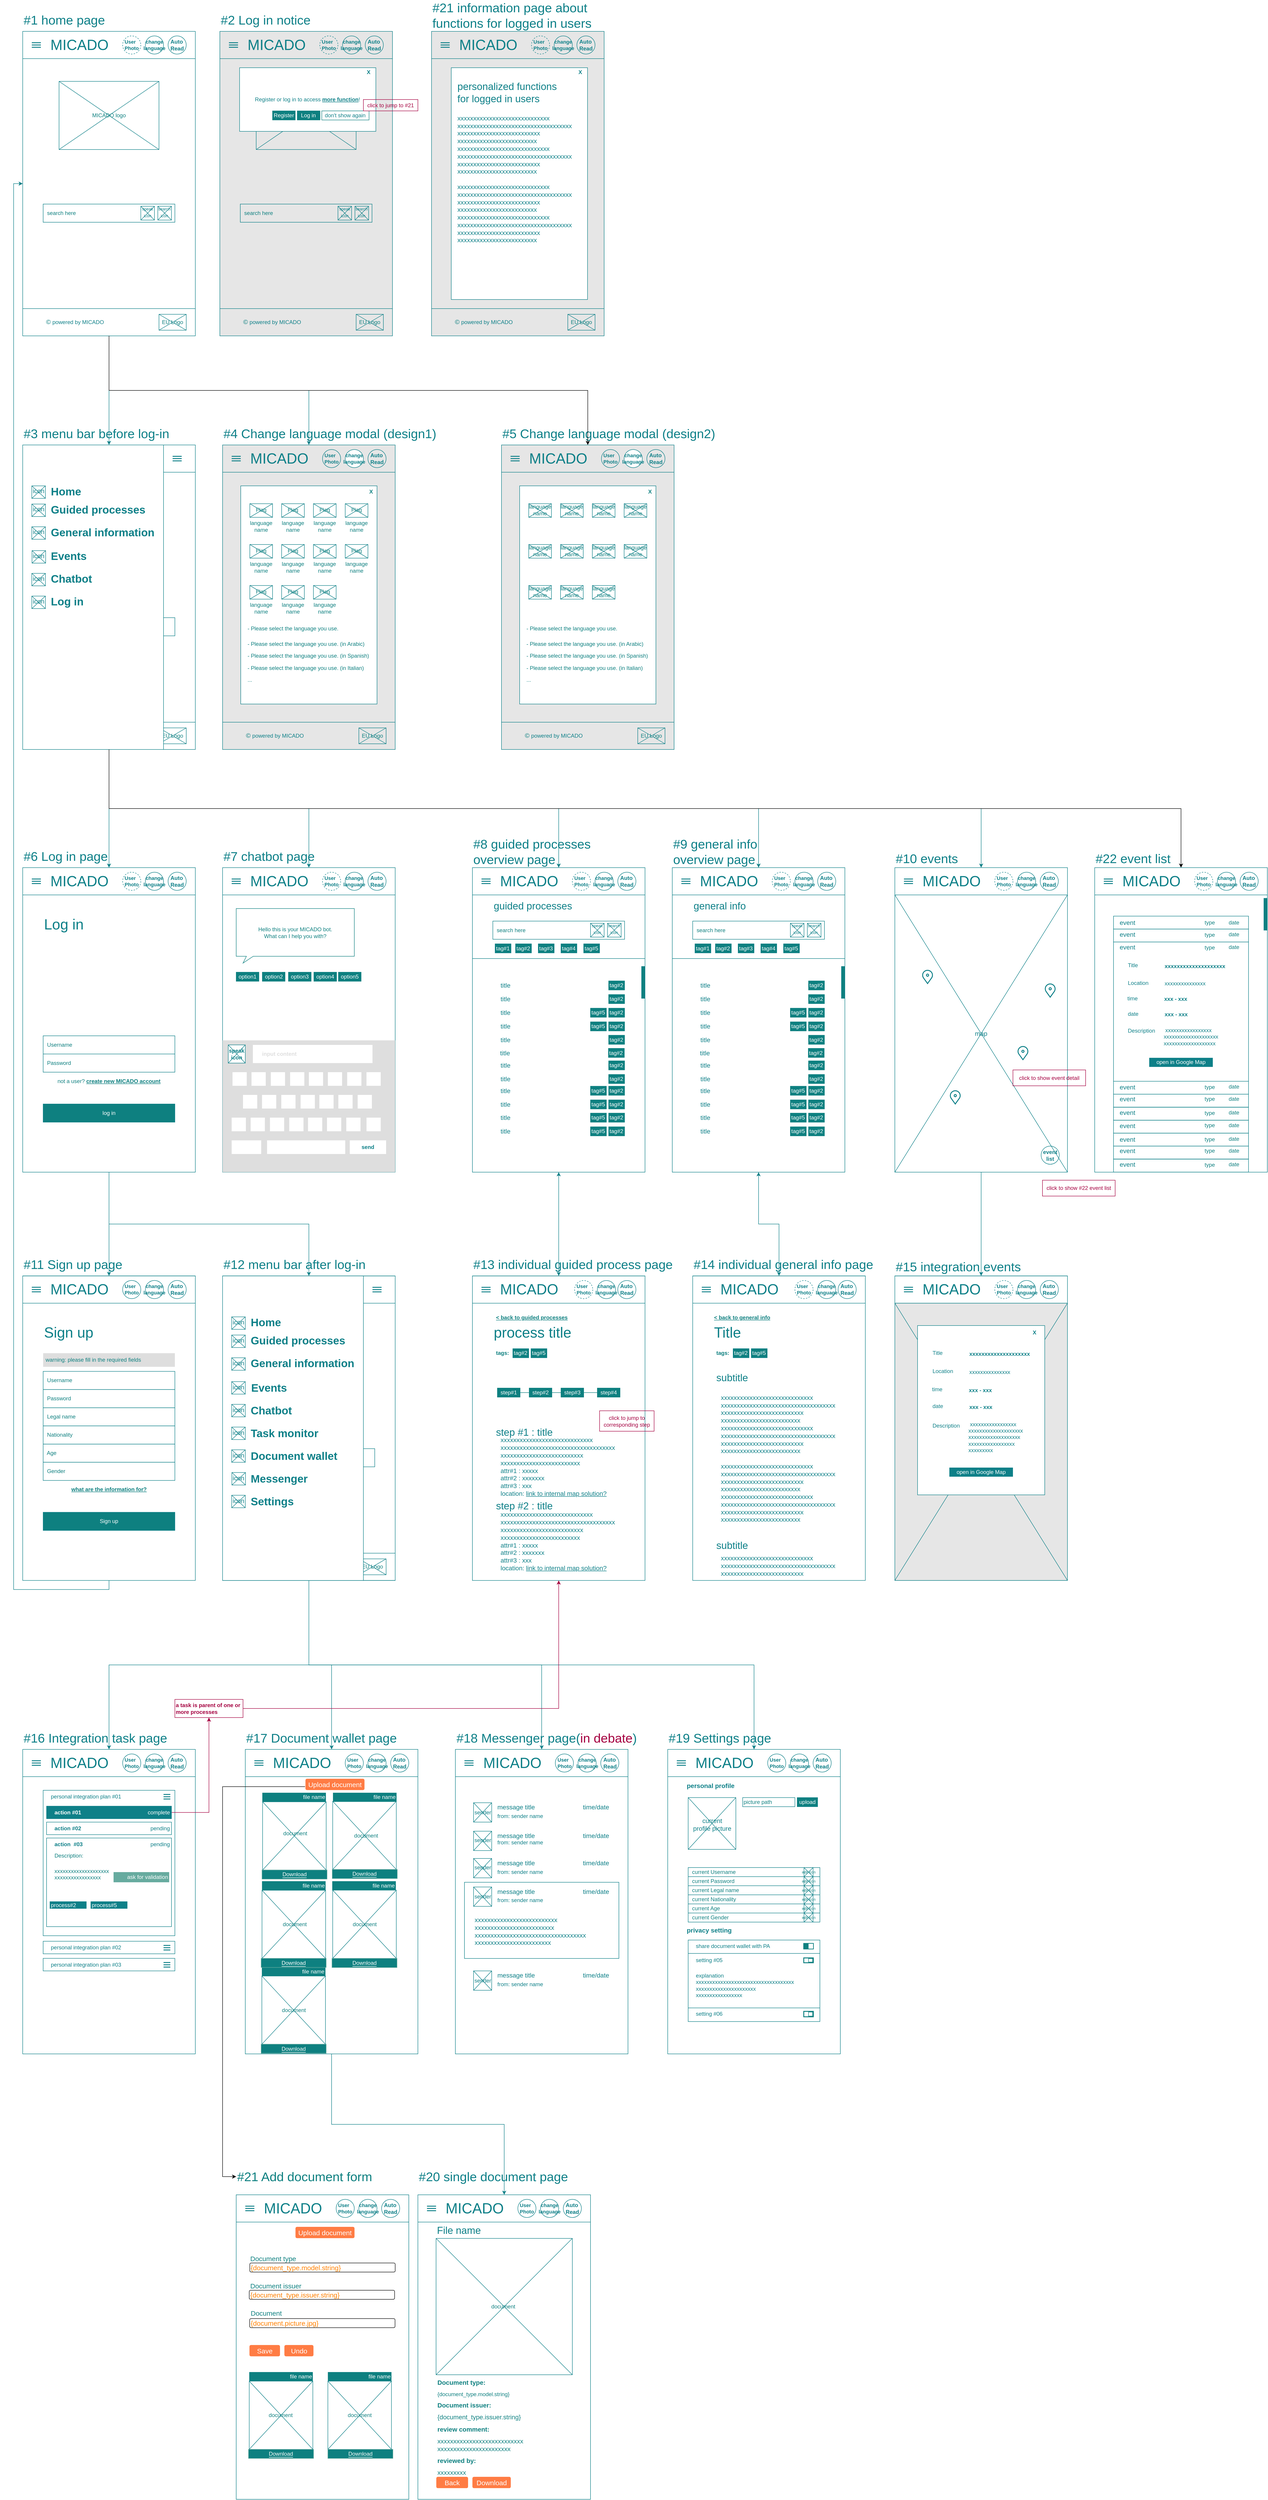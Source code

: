 <mxfile version="12.9.3" type="device" pages="3"><diagram id="fBAlIAVURo_w_JsvX8XY" name="Migrant App"><mxGraphModel dx="2272" dy="5181" grid="1" gridSize="10" guides="1" tooltips="1" connect="1" arrows="1" fold="1" page="1" pageScale="1" pageWidth="850" pageHeight="1100" math="0" shadow="0"><root><mxCell id="0"/><mxCell id="1" parent="0"/><mxCell id="tzAdUcoZD3dH6wIRPtxH-229" style="edgeStyle=orthogonalEdgeStyle;rounded=0;orthogonalLoop=1;jettySize=auto;html=1;exitX=0.5;exitY=1;exitDx=0;exitDy=0;strokeColor=#0E8088;startArrow=classic;startFill=1;" parent="1" source="tzAdUcoZD3dH6wIRPtxH-80" target="oQx-0KslTEN4Q_BHUKIT-1020" edge="1"><mxGeometry relative="1" as="geometry"/></mxCell><mxCell id="tzAdUcoZD3dH6wIRPtxH-80" value="" style="rounded=0;whiteSpace=wrap;html=1;fillColor=#FFFFFF;strokeColor=#0e8088;" parent="1" vertex="1"><mxGeometry x="640" y="-2490" width="380" height="670" as="geometry"/></mxCell><mxCell id="tzAdUcoZD3dH6wIRPtxH-159" value="" style="rounded=0;whiteSpace=wrap;html=1;fillColor=#ffffff;strokeColor=#0e8088;" parent="1" vertex="1"><mxGeometry x="640" y="-2430" width="380" height="140" as="geometry"/></mxCell><mxCell id="oQx-0KslTEN4Q_BHUKIT-581" value="" style="rounded=0;whiteSpace=wrap;html=1;fillColor=#FFFFFF;strokeColor=#0e8088;" parent="1" vertex="1"><mxGeometry x="-790" y="-3420" width="380" height="670" as="geometry"/></mxCell><mxCell id="oQx-0KslTEN4Q_BHUKIT-1082" value="" style="verticalLabelPosition=bottom;shadow=0;dashed=0;align=center;html=1;verticalAlign=top;strokeWidth=1;shape=mxgraph.mockup.graphics.simpleIcon;strokeColor=#0e8088;fillColor=none;" parent="1" vertex="1"><mxGeometry x="-492.61" y="-3035.22" width="30.1" height="30.43" as="geometry"/></mxCell><mxCell id="oQx-0KslTEN4Q_BHUKIT-1083" value="&lt;font style=&quot;font-size: 9px&quot; color=&quot;#0e8088&quot;&gt;search&lt;br&gt;icon&lt;/font&gt;" style="rounded=0;whiteSpace=wrap;html=1;fillColor=none;strokeColor=none;align=center;" parent="1" vertex="1"><mxGeometry x="-487.56" y="-3028.22" width="20" height="10" as="geometry"/></mxCell><mxCell id="oQx-0KslTEN4Q_BHUKIT-1084" value="" style="verticalLabelPosition=bottom;shadow=0;dashed=0;align=center;html=1;verticalAlign=top;strokeWidth=1;shape=mxgraph.mockup.graphics.simpleIcon;strokeColor=#0e8088;fillColor=none;" parent="1" vertex="1"><mxGeometry x="-530" y="-3035.22" width="30" height="30.43" as="geometry"/></mxCell><mxCell id="oQx-0KslTEN4Q_BHUKIT-1085" value="&lt;font style=&quot;font-size: 9px&quot; color=&quot;#0e8088&quot;&gt;speak&lt;br&gt;icon&lt;br&gt;&lt;/font&gt;" style="rounded=0;whiteSpace=wrap;html=1;fillColor=none;strokeColor=none;align=center;" parent="1" vertex="1"><mxGeometry x="-525.0" y="-3028.22" width="20" height="10" as="geometry"/></mxCell><mxCell id="oQx-0KslTEN4Q_BHUKIT-1081" value="&lt;font color=&quot;#0e8080&quot;&gt;&amp;nbsp; search here&lt;/font&gt;" style="rounded=0;whiteSpace=wrap;html=1;fillColor=#FFFFFF;strokeColor=#0e8088;align=left;" parent="1" vertex="1"><mxGeometry x="-745" y="-3040" width="290" height="40" as="geometry"/></mxCell><mxCell id="oQx-0KslTEN4Q_BHUKIT-556" value="" style="verticalLabelPosition=bottom;shadow=0;dashed=0;align=center;html=1;verticalAlign=top;strokeWidth=1;shape=mxgraph.mockup.graphics.simpleIcon;strokeColor=#0e8088;fillColor=none;" parent="1" vertex="1"><mxGeometry x="-270" y="-3310" width="220" height="150" as="geometry"/></mxCell><mxCell id="oQx-0KslTEN4Q_BHUKIT-557" value="" style="rounded=0;whiteSpace=wrap;html=1;fillColor=#E6E6E6;strokeColor=#0e8088;" parent="1" vertex="1"><mxGeometry x="-350" y="-3420" width="380" height="670" as="geometry"/></mxCell><mxCell id="oQx-0KslTEN4Q_BHUKIT-558" value="" style="group" parent="1" vertex="1" connectable="0"><mxGeometry x="-350" y="-3420" width="380" height="60" as="geometry"/></mxCell><mxCell id="oQx-0KslTEN4Q_BHUKIT-559" value="" style="rounded=0;whiteSpace=wrap;html=1;fillColor=none;strokeColor=#0e8088;" parent="oQx-0KslTEN4Q_BHUKIT-558" vertex="1"><mxGeometry width="380" height="60" as="geometry"/></mxCell><mxCell id="oQx-0KslTEN4Q_BHUKIT-560" value="&lt;font style=&quot;font-size: 32px&quot; color=&quot;#0e8088&quot;&gt;MICADO&lt;/font&gt;" style="rounded=0;whiteSpace=wrap;html=1;fillColor=none;strokeColor=none;" parent="oQx-0KslTEN4Q_BHUKIT-558" vertex="1"><mxGeometry x="70" y="5" width="110" height="50" as="geometry"/></mxCell><mxCell id="oQx-0KslTEN4Q_BHUKIT-561" value="&lt;div style=&quot;text-align: justify ; font-size: 11px&quot;&gt;&lt;font color=&quot;#0e8088&quot; style=&quot;font-size: 11px&quot;&gt;&lt;b&gt;User&lt;/b&gt;&lt;/font&gt;&lt;/div&gt;&lt;div style=&quot;text-align: justify ; font-size: 11px&quot;&gt;&lt;font color=&quot;#0e8088&quot; style=&quot;font-size: 11px&quot;&gt;&lt;b&gt;Photo&lt;/b&gt;&lt;/font&gt;&lt;/div&gt;" style="ellipse;whiteSpace=wrap;html=1;fillColor=none;align=center;strokeColor=#0E8088;" parent="oQx-0KslTEN4Q_BHUKIT-558" vertex="1"><mxGeometry x="220" y="10" width="40" height="40" as="geometry"/></mxCell><mxCell id="oQx-0KslTEN4Q_BHUKIT-562" value="&lt;div style=&quot;text-align: justify&quot;&gt;&lt;b style=&quot;color: rgb(14 , 128 , 136)&quot;&gt;&lt;font style=&quot;font-size: 12px&quot;&gt;Auto&lt;/font&gt;&lt;/b&gt;&lt;/div&gt;&lt;div style=&quot;text-align: justify&quot;&gt;&lt;font color=&quot;#0e8088&quot; style=&quot;font-size: 12px&quot;&gt;&lt;b&gt;Read&lt;/b&gt;&lt;/font&gt;&lt;/div&gt;" style="ellipse;whiteSpace=wrap;html=1;fillColor=none;align=center;strokeColor=#0E8088;" parent="oQx-0KslTEN4Q_BHUKIT-558" vertex="1"><mxGeometry x="320" y="10" width="40" height="40" as="geometry"/></mxCell><mxCell id="oQx-0KslTEN4Q_BHUKIT-563" value="" style="group;strokeWidth=3;" parent="oQx-0KslTEN4Q_BHUKIT-558" vertex="1" connectable="0"><mxGeometry x="20" y="25" width="20" height="10" as="geometry"/></mxCell><mxCell id="oQx-0KslTEN4Q_BHUKIT-564" value="" style="endArrow=none;html=1;strokeWidth=2;strokeColor=#0E8088;" parent="oQx-0KslTEN4Q_BHUKIT-563" edge="1"><mxGeometry width="50" height="50" relative="1" as="geometry"><mxPoint as="sourcePoint"/><mxPoint x="20" as="targetPoint"/></mxGeometry></mxCell><mxCell id="oQx-0KslTEN4Q_BHUKIT-565" value="" style="endArrow=none;html=1;strokeWidth=2;strokeColor=#0E8088;" parent="oQx-0KslTEN4Q_BHUKIT-563" edge="1"><mxGeometry width="50" height="50" relative="1" as="geometry"><mxPoint y="10" as="sourcePoint"/><mxPoint x="20" y="10" as="targetPoint"/></mxGeometry></mxCell><mxCell id="oQx-0KslTEN4Q_BHUKIT-566" value="" style="endArrow=none;html=1;strokeWidth=2;strokeColor=#0E8088;" parent="oQx-0KslTEN4Q_BHUKIT-563" edge="1"><mxGeometry width="50" height="50" relative="1" as="geometry"><mxPoint y="5" as="sourcePoint"/><mxPoint x="20" y="5" as="targetPoint"/></mxGeometry></mxCell><mxCell id="oQx-0KslTEN4Q_BHUKIT-567" value="&lt;div style=&quot;font-size: 11px&quot;&gt;&lt;font color=&quot;#0e8088&quot;&gt;&lt;b&gt;change&lt;/b&gt;&lt;/font&gt;&lt;/div&gt;&lt;div style=&quot;font-size: 11px&quot;&gt;&lt;font color=&quot;#0e8088&quot;&gt;&lt;b&gt;language&lt;/b&gt;&lt;/font&gt;&lt;/div&gt;" style="ellipse;whiteSpace=wrap;html=1;fillColor=#ffffff;align=center;strokeColor=#0E8088;" parent="oQx-0KslTEN4Q_BHUKIT-558" vertex="1"><mxGeometry x="270" y="10" width="40" height="40" as="geometry"/></mxCell><mxCell id="oQx-0KslTEN4Q_BHUKIT-568" value="" style="rounded=0;whiteSpace=wrap;html=1;fillColor=#FFFFFF;strokeColor=#0e8088;" parent="1" vertex="1"><mxGeometry x="200" y="-1591.67" width="380" height="670" as="geometry"/></mxCell><mxCell id="oQx-0KslTEN4Q_BHUKIT-569" value="&lt;font style=&quot;font-size: 32px&quot; color=&quot;#0e8088&quot;&gt;process title&lt;/font&gt;" style="rounded=0;whiteSpace=wrap;html=1;fillColor=none;strokeColor=none;align=left;" parent="1" vertex="1"><mxGeometry x="245" y="-1491.71" width="255" height="50" as="geometry"/></mxCell><mxCell id="oQx-0KslTEN4Q_BHUKIT-570" value="" style="rounded=0;whiteSpace=wrap;html=1;fillColor=#FFFFFF;strokeColor=#0e8088;" parent="1" vertex="1"><mxGeometry x="162.5" y="-550" width="380" height="670" as="geometry"/></mxCell><mxCell id="oQx-0KslTEN4Q_BHUKIT-571" value="" style="rounded=0;whiteSpace=wrap;html=1;fillColor=#FFFFFF;strokeColor=#0e8088;align=left;" parent="1" vertex="1"><mxGeometry x="182.5" y="-257.62" width="340" height="167.62" as="geometry"/></mxCell><mxCell id="oQx-0KslTEN4Q_BHUKIT-576" value="" style="group" parent="1" vertex="1" connectable="0"><mxGeometry x="-350" y="-2810" width="380" height="60" as="geometry"/></mxCell><mxCell id="oQx-0KslTEN4Q_BHUKIT-577" value="" style="rounded=0;whiteSpace=wrap;html=1;fillColor=none;strokeColor=#0e8088;" parent="oQx-0KslTEN4Q_BHUKIT-576" vertex="1"><mxGeometry width="380" height="60" as="geometry"/></mxCell><mxCell id="oQx-0KslTEN4Q_BHUKIT-578" value="" style="verticalLabelPosition=bottom;shadow=0;dashed=0;align=center;html=1;verticalAlign=top;strokeWidth=1;shape=mxgraph.mockup.graphics.simpleIcon;strokeColor=#0e8088;fillColor=none;" parent="oQx-0KslTEN4Q_BHUKIT-576" vertex="1"><mxGeometry x="300" y="12.5" width="60" height="35" as="geometry"/></mxCell><mxCell id="oQx-0KslTEN4Q_BHUKIT-579" value="&lt;span style=&quot;font-family: sans-serif ; font-size: 14px ; font-style: italic&quot;&gt;&lt;font color=&quot;#0e8080&quot;&gt;©&amp;nbsp;&lt;/font&gt;&lt;/span&gt;&lt;font style=&quot;font-size: 12px&quot; color=&quot;#0e8088&quot;&gt;powered by MICADO&lt;/font&gt;" style="rounded=0;whiteSpace=wrap;html=1;fillColor=none;strokeColor=none;align=center;" parent="oQx-0KslTEN4Q_BHUKIT-576" vertex="1"><mxGeometry x="40" y="3.62" width="150" height="50" as="geometry"/></mxCell><mxCell id="oQx-0KslTEN4Q_BHUKIT-580" value="&lt;font color=&quot;#0e8080&quot; size=&quot;1&quot;&gt;&lt;span style=&quot;font-size: 12px&quot;&gt;EU Logo&lt;/span&gt;&lt;/font&gt;" style="rounded=0;whiteSpace=wrap;html=1;fillColor=none;strokeColor=none;align=center;" parent="oQx-0KslTEN4Q_BHUKIT-576" vertex="1"><mxGeometry x="305" y="20" width="50" height="20" as="geometry"/></mxCell><mxCell id="oQx-0KslTEN4Q_BHUKIT-586" value="&lt;font color=&quot;#0e8080&quot;&gt;Info Portal&lt;/font&gt;" style="verticalLabelPosition=bottom;verticalAlign=top;html=1;shape=mxgraph.flowchart.or;strokeColor=#0E8088;strokeWidth=1;fillColor=none;" parent="1" vertex="1"><mxGeometry x="-305" y="-2955.28" width="79.52" height="79.52" as="geometry"/></mxCell><mxCell id="oQx-0KslTEN4Q_BHUKIT-587" value="&lt;font color=&quot;#0e8080&quot;&gt;Personal Portal&lt;/font&gt;" style="verticalLabelPosition=bottom;verticalAlign=top;html=1;shape=mxgraph.flowchart.or;strokeColor=#0E8088;strokeWidth=1;fillColor=none;" parent="1" vertex="1"><mxGeometry x="-198.78" y="-2955.28" width="80" height="80" as="geometry"/></mxCell><mxCell id="oQx-0KslTEN4Q_BHUKIT-588" value="&lt;font color=&quot;#0e8080&quot;&gt;Chatbot&lt;/font&gt;" style="verticalLabelPosition=bottom;verticalAlign=top;html=1;shape=mxgraph.flowchart.or;strokeColor=#0E8088;strokeWidth=1;fillColor=none;" parent="1" vertex="1"><mxGeometry x="-94.52" y="-2955.28" width="79.52" height="79.52" as="geometry"/></mxCell><mxCell id="oQx-0KslTEN4Q_BHUKIT-589" value="&lt;font color=&quot;#0e8080&quot; size=&quot;1&quot;&gt;&lt;span style=&quot;font-size: 12px&quot;&gt;button&lt;/span&gt;&lt;/font&gt;" style="rounded=0;whiteSpace=wrap;html=1;fillColor=none;strokeColor=none;align=center;" parent="1" vertex="1"><mxGeometry x="-79.76" y="-2925.28" width="50" height="20" as="geometry"/></mxCell><mxCell id="oQx-0KslTEN4Q_BHUKIT-590" value="&lt;font color=&quot;#0e8080&quot; size=&quot;1&quot;&gt;&lt;span style=&quot;font-size: 12px&quot;&gt;button&lt;/span&gt;&lt;/font&gt;" style="rounded=0;whiteSpace=wrap;html=1;fillColor=none;strokeColor=none;align=center;" parent="1" vertex="1"><mxGeometry x="-183.78" y="-2926.71" width="50" height="20" as="geometry"/></mxCell><mxCell id="oQx-0KslTEN4Q_BHUKIT-591" value="&lt;font color=&quot;#0e8080&quot; size=&quot;1&quot;&gt;&lt;span style=&quot;font-size: 12px&quot;&gt;button&lt;/span&gt;&lt;/font&gt;" style="rounded=0;whiteSpace=wrap;html=1;fillColor=none;strokeColor=none;align=center;" parent="1" vertex="1"><mxGeometry x="-290" y="-2925.28" width="50" height="20" as="geometry"/></mxCell><mxCell id="oQx-0KslTEN4Q_BHUKIT-592" value="&lt;font color=&quot;#0e8080&quot;&gt;MICADO logo&lt;/font&gt;" style="rounded=0;whiteSpace=wrap;html=1;fillColor=none;strokeColor=none;align=center;" parent="1" vertex="1"><mxGeometry x="-200" y="-3245" width="80" height="20" as="geometry"/></mxCell><mxCell id="tzAdUcoZD3dH6wIRPtxH-218" style="edgeStyle=orthogonalEdgeStyle;rounded=0;orthogonalLoop=1;jettySize=auto;html=1;exitX=0.5;exitY=1;exitDx=0;exitDy=0;strokeColor=#0E8088;" parent="1" source="oQx-0KslTEN4Q_BHUKIT-596" target="oQx-0KslTEN4Q_BHUKIT-605" edge="1"><mxGeometry relative="1" as="geometry"/></mxCell><mxCell id="tzAdUcoZD3dH6wIRPtxH-219" style="edgeStyle=orthogonalEdgeStyle;rounded=0;orthogonalLoop=1;jettySize=auto;html=1;exitX=0.5;exitY=1;exitDx=0;exitDy=0;strokeColor=#0E8088;" parent="1" source="oQx-0KslTEN4Q_BHUKIT-596" target="ol7BiaVtfy5JO6bN50_V-124" edge="1"><mxGeometry relative="1" as="geometry"/></mxCell><mxCell id="oQx-0KslTEN4Q_BHUKIT-596" value="" style="rounded=0;whiteSpace=wrap;html=1;fillColor=#FFFFFF;strokeColor=#0e8088;" parent="1" vertex="1"><mxGeometry x="-790" y="-2490" width="380" height="670" as="geometry"/></mxCell><mxCell id="oQx-0KslTEN4Q_BHUKIT-602" value="" style="rounded=0;whiteSpace=wrap;html=1;fillColor=#FFFFFF;strokeColor=#0e8088;" parent="1" vertex="1"><mxGeometry x="-350" y="-2490" width="380" height="670" as="geometry"/></mxCell><mxCell id="tzAdUcoZD3dH6wIRPtxH-231" style="edgeStyle=orthogonalEdgeStyle;rounded=0;orthogonalLoop=1;jettySize=auto;html=1;exitX=0.5;exitY=1;exitDx=0;exitDy=0;entryX=0;entryY=0.5;entryDx=0;entryDy=0;strokeColor=#0E8088;" parent="1" source="oQx-0KslTEN4Q_BHUKIT-605" target="21" edge="1"><mxGeometry relative="1" as="geometry"/></mxCell><mxCell id="oQx-0KslTEN4Q_BHUKIT-605" value="" style="rounded=0;whiteSpace=wrap;html=1;fillColor=#FFFFFF;strokeColor=#0e8088;" parent="1" vertex="1"><mxGeometry x="-790" y="-1591.71" width="380" height="670" as="geometry"/></mxCell><mxCell id="oQx-0KslTEN4Q_BHUKIT-606" value="" style="group" parent="1" vertex="1" connectable="0"><mxGeometry x="-790" y="-3420" width="380" height="670" as="geometry"/></mxCell><mxCell id="57" value="" style="rounded=0;whiteSpace=wrap;html=1;fillColor=none;strokeColor=#0e8088;" parent="oQx-0KslTEN4Q_BHUKIT-606" vertex="1"><mxGeometry y="610" width="380" height="60" as="geometry"/></mxCell><mxCell id="58" value="" style="verticalLabelPosition=bottom;shadow=0;dashed=0;align=center;html=1;verticalAlign=top;strokeWidth=1;shape=mxgraph.mockup.graphics.simpleIcon;strokeColor=#0e8088;fillColor=none;" parent="oQx-0KslTEN4Q_BHUKIT-606" vertex="1"><mxGeometry x="300" y="622.5" width="60" height="35" as="geometry"/></mxCell><mxCell id="59" value="&lt;font color=&quot;#0e8080&quot; size=&quot;1&quot;&gt;&lt;span style=&quot;font-size: 12px&quot;&gt;EU Logo&lt;/span&gt;&lt;/font&gt;" style="rounded=0;whiteSpace=wrap;html=1;fillColor=none;strokeColor=none;align=center;" parent="oQx-0KslTEN4Q_BHUKIT-606" vertex="1"><mxGeometry x="305" y="630" width="50" height="20" as="geometry"/></mxCell><mxCell id="oQx-0KslTEN4Q_BHUKIT-607" value="" style="rounded=0;whiteSpace=wrap;html=1;fillColor=none;strokeColor=#0e8088;" parent="oQx-0KslTEN4Q_BHUKIT-606" vertex="1"><mxGeometry width="380" height="60" as="geometry"/></mxCell><mxCell id="2" value="" style="rounded=0;whiteSpace=wrap;html=1;fillColor=#FFFFFF;strokeColor=#0E8088;fontColor=#006EAF;" parent="oQx-0KslTEN4Q_BHUKIT-606" vertex="1"><mxGeometry width="310" height="670" as="geometry"/></mxCell><mxCell id="3" value="&lt;font style=&quot;font-size: 24px&quot; color=&quot;#0e8088&quot;&gt;&lt;b&gt;Guided processes&lt;/b&gt;&lt;/font&gt;" style="rounded=0;whiteSpace=wrap;html=1;fillColor=none;strokeColor=none;align=left;fontColor=#006EAF;" parent="oQx-0KslTEN4Q_BHUKIT-606" vertex="1"><mxGeometry x="60" y="117.5" width="220" height="50" as="geometry"/></mxCell><mxCell id="6" value="&lt;span style=&quot;font-size: 24px&quot;&gt;&lt;b&gt;&lt;font color=&quot;#0e8088&quot;&gt;General information&lt;/font&gt;&lt;/b&gt;&lt;/span&gt;" style="rounded=0;whiteSpace=wrap;html=1;fillColor=none;strokeColor=none;align=left;fontColor=#006EAF;" parent="oQx-0KslTEN4Q_BHUKIT-606" vertex="1"><mxGeometry x="60" y="167.5" width="249.05" height="50" as="geometry"/></mxCell><mxCell id="9" value="&lt;font style=&quot;font-size: 24px&quot; color=&quot;#0e8088&quot;&gt;&lt;b&gt;Chatbot&lt;/b&gt;&lt;/font&gt;" style="rounded=0;whiteSpace=wrap;html=1;fillColor=none;strokeColor=none;align=left;fontColor=#006EAF;" parent="oQx-0KslTEN4Q_BHUKIT-606" vertex="1"><mxGeometry x="60" y="270" width="249.05" height="50" as="geometry"/></mxCell><mxCell id="12" value="" style="verticalLabelPosition=bottom;shadow=0;dashed=0;align=center;html=1;verticalAlign=top;strokeWidth=1;shape=mxgraph.mockup.graphics.simpleIcon;strokeColor=#0E8088;fillColor=none;fontColor=#006EAF;" parent="oQx-0KslTEN4Q_BHUKIT-606" vertex="1"><mxGeometry x="20" y="130" width="30" height="27.5" as="geometry"/></mxCell><mxCell id="13" value="&lt;font style=&quot;font-size: 14px&quot; color=&quot;#0e8088&quot;&gt;icon&lt;/font&gt;" style="rounded=0;whiteSpace=wrap;html=1;fillColor=none;strokeColor=none;align=center;fontColor=#006EAF;" parent="oQx-0KslTEN4Q_BHUKIT-606" vertex="1"><mxGeometry x="20" y="127.5" width="30" height="27.5" as="geometry"/></mxCell><mxCell id="14" value="" style="verticalLabelPosition=bottom;shadow=0;dashed=0;align=center;html=1;verticalAlign=top;strokeWidth=1;shape=mxgraph.mockup.graphics.simpleIcon;strokeColor=#0E8088;fillColor=none;fontColor=#006EAF;" parent="oQx-0KslTEN4Q_BHUKIT-606" vertex="1"><mxGeometry x="20" y="180" width="30" height="27.5" as="geometry"/></mxCell><mxCell id="15" value="&lt;font style=&quot;font-size: 14px&quot; color=&quot;#0e8088&quot;&gt;icon&lt;/font&gt;" style="rounded=0;whiteSpace=wrap;html=1;fillColor=none;strokeColor=none;align=center;fontColor=#006EAF;" parent="oQx-0KslTEN4Q_BHUKIT-606" vertex="1"><mxGeometry x="20" y="177.5" width="30" height="27.5" as="geometry"/></mxCell><mxCell id="16" value="" style="verticalLabelPosition=bottom;shadow=0;dashed=0;align=center;html=1;verticalAlign=top;strokeWidth=1;shape=mxgraph.mockup.graphics.simpleIcon;strokeColor=#0E8088;fillColor=none;fontColor=#006EAF;" parent="oQx-0KslTEN4Q_BHUKIT-606" vertex="1"><mxGeometry x="20" y="282.5" width="30" height="27.5" as="geometry"/></mxCell><mxCell id="17" value="&lt;font style=&quot;font-size: 14px&quot; color=&quot;#0e8088&quot;&gt;icon&lt;/font&gt;" style="rounded=0;whiteSpace=wrap;html=1;fillColor=none;strokeColor=none;align=center;fontColor=#006EAF;" parent="oQx-0KslTEN4Q_BHUKIT-606" vertex="1"><mxGeometry x="20" y="280" width="30" height="27.5" as="geometry"/></mxCell><mxCell id="18" value="&lt;font style=&quot;font-size: 24px&quot; color=&quot;#0e8088&quot;&gt;&lt;b&gt;Home&lt;/b&gt;&lt;/font&gt;" style="rounded=0;whiteSpace=wrap;html=1;fillColor=none;strokeColor=none;align=left;fontColor=#006EAF;" parent="oQx-0KslTEN4Q_BHUKIT-606" vertex="1"><mxGeometry x="60" y="77.5" width="150" height="50" as="geometry"/></mxCell><mxCell id="19" value="" style="verticalLabelPosition=bottom;shadow=0;dashed=0;align=center;html=1;verticalAlign=top;strokeWidth=1;shape=mxgraph.mockup.graphics.simpleIcon;strokeColor=#0E8088;fillColor=none;fontColor=#006EAF;" parent="oQx-0KslTEN4Q_BHUKIT-606" vertex="1"><mxGeometry x="20" y="90" width="30" height="27.5" as="geometry"/></mxCell><mxCell id="20" value="&lt;font style=&quot;font-size: 14px&quot; color=&quot;#0e8088&quot;&gt;icon&lt;/font&gt;" style="rounded=0;whiteSpace=wrap;html=1;fillColor=none;strokeColor=none;align=center;fontColor=#006EAF;" parent="oQx-0KslTEN4Q_BHUKIT-606" vertex="1"><mxGeometry x="20" y="87.5" width="30" height="27.5" as="geometry"/></mxCell><mxCell id="tzAdUcoZD3dH6wIRPtxH-59" value="&lt;font style=&quot;font-size: 24px&quot; color=&quot;#0e8088&quot;&gt;&lt;b&gt;Log in&lt;/b&gt;&lt;/font&gt;" style="rounded=0;whiteSpace=wrap;html=1;fillColor=none;strokeColor=none;align=left;fontColor=#006EAF;" parent="oQx-0KslTEN4Q_BHUKIT-606" vertex="1"><mxGeometry x="60" y="320" width="249.05" height="50" as="geometry"/></mxCell><mxCell id="tzAdUcoZD3dH6wIRPtxH-60" value="" style="verticalLabelPosition=bottom;shadow=0;dashed=0;align=center;html=1;verticalAlign=top;strokeWidth=1;shape=mxgraph.mockup.graphics.simpleIcon;strokeColor=#0E8088;fillColor=none;fontColor=#006EAF;" parent="oQx-0KslTEN4Q_BHUKIT-606" vertex="1"><mxGeometry x="20" y="332.5" width="30" height="27.5" as="geometry"/></mxCell><mxCell id="tzAdUcoZD3dH6wIRPtxH-61" value="&lt;font style=&quot;font-size: 14px&quot; color=&quot;#0e8088&quot;&gt;icon&lt;/font&gt;" style="rounded=0;whiteSpace=wrap;html=1;fillColor=none;strokeColor=none;align=center;fontColor=#006EAF;" parent="oQx-0KslTEN4Q_BHUKIT-606" vertex="1"><mxGeometry x="20" y="330" width="30" height="27.5" as="geometry"/></mxCell><mxCell id="Xtl35FIdm5kdA--Wyzh9-70" value="&lt;font color=&quot;#0e8088&quot;&gt;&lt;span style=&quot;font-size: 24px&quot;&gt;&lt;b&gt;Events&lt;/b&gt;&lt;/span&gt;&lt;/font&gt;" style="rounded=0;whiteSpace=wrap;html=1;fillColor=none;strokeColor=none;align=left;fontColor=#006EAF;" parent="oQx-0KslTEN4Q_BHUKIT-606" vertex="1"><mxGeometry x="60.48" y="220" width="259.52" height="50" as="geometry"/></mxCell><mxCell id="Xtl35FIdm5kdA--Wyzh9-71" value="" style="verticalLabelPosition=bottom;shadow=0;dashed=0;align=center;html=1;verticalAlign=top;strokeWidth=1;shape=mxgraph.mockup.graphics.simpleIcon;strokeColor=#0E8088;fillColor=none;fontColor=#006EAF;" parent="oQx-0KslTEN4Q_BHUKIT-606" vertex="1"><mxGeometry x="20.48" y="232.5" width="30" height="27.5" as="geometry"/></mxCell><mxCell id="Xtl35FIdm5kdA--Wyzh9-72" value="&lt;font style=&quot;font-size: 14px&quot; color=&quot;#0e8088&quot;&gt;icon&lt;/font&gt;" style="rounded=0;whiteSpace=wrap;html=1;fillColor=none;strokeColor=none;align=center;fontColor=#006EAF;" parent="oQx-0KslTEN4Q_BHUKIT-606" vertex="1"><mxGeometry x="20.48" y="230" width="30" height="27.5" as="geometry"/></mxCell><mxCell id="oQx-0KslTEN4Q_BHUKIT-624" value="" style="group" parent="1" vertex="1" connectable="0"><mxGeometry x="-790" y="-2490" width="380" height="60" as="geometry"/></mxCell><mxCell id="oQx-0KslTEN4Q_BHUKIT-625" value="" style="rounded=0;whiteSpace=wrap;html=1;fillColor=none;strokeColor=#0e8088;" parent="oQx-0KslTEN4Q_BHUKIT-624" vertex="1"><mxGeometry width="380" height="60" as="geometry"/></mxCell><mxCell id="oQx-0KslTEN4Q_BHUKIT-626" value="&lt;font style=&quot;font-size: 32px&quot; color=&quot;#0e8088&quot;&gt;MICADO&lt;/font&gt;" style="rounded=0;whiteSpace=wrap;html=1;fillColor=none;strokeColor=none;" parent="oQx-0KslTEN4Q_BHUKIT-624" vertex="1"><mxGeometry x="70" y="5" width="110" height="50" as="geometry"/></mxCell><mxCell id="oQx-0KslTEN4Q_BHUKIT-627" value="&lt;div style=&quot;text-align: justify&quot;&gt;&lt;b style=&quot;color: rgb(14 , 128 , 136)&quot;&gt;&lt;font style=&quot;font-size: 12px&quot;&gt;Auto&lt;/font&gt;&lt;/b&gt;&lt;/div&gt;&lt;div style=&quot;text-align: justify&quot;&gt;&lt;font color=&quot;#0e8088&quot; style=&quot;font-size: 12px&quot;&gt;&lt;b&gt;Read&lt;/b&gt;&lt;/font&gt;&lt;/div&gt;" style="ellipse;whiteSpace=wrap;html=1;fillColor=none;align=center;strokeColor=#0E8088;" parent="oQx-0KslTEN4Q_BHUKIT-624" vertex="1"><mxGeometry x="320" y="10" width="40" height="40" as="geometry"/></mxCell><mxCell id="oQx-0KslTEN4Q_BHUKIT-628" value="" style="group;strokeWidth=3;" parent="oQx-0KslTEN4Q_BHUKIT-624" vertex="1" connectable="0"><mxGeometry x="20" y="25" width="20" height="10" as="geometry"/></mxCell><mxCell id="oQx-0KslTEN4Q_BHUKIT-629" value="" style="endArrow=none;html=1;strokeWidth=2;strokeColor=#0E8088;" parent="oQx-0KslTEN4Q_BHUKIT-628" edge="1"><mxGeometry width="50" height="50" relative="1" as="geometry"><mxPoint as="sourcePoint"/><mxPoint x="20" as="targetPoint"/></mxGeometry></mxCell><mxCell id="oQx-0KslTEN4Q_BHUKIT-630" value="" style="endArrow=none;html=1;strokeWidth=2;strokeColor=#0E8088;" parent="oQx-0KslTEN4Q_BHUKIT-628" edge="1"><mxGeometry width="50" height="50" relative="1" as="geometry"><mxPoint y="10" as="sourcePoint"/><mxPoint x="20" y="10" as="targetPoint"/></mxGeometry></mxCell><mxCell id="oQx-0KslTEN4Q_BHUKIT-631" value="" style="endArrow=none;html=1;strokeWidth=2;strokeColor=#0E8088;" parent="oQx-0KslTEN4Q_BHUKIT-628" edge="1"><mxGeometry width="50" height="50" relative="1" as="geometry"><mxPoint y="5" as="sourcePoint"/><mxPoint x="20" y="5" as="targetPoint"/></mxGeometry></mxCell><mxCell id="oQx-0KslTEN4Q_BHUKIT-1138" value="&lt;div style=&quot;text-align: justify ; font-size: 11px&quot;&gt;&lt;font color=&quot;#0e8088&quot; style=&quot;font-size: 11px&quot;&gt;&lt;b&gt;User&lt;/b&gt;&lt;/font&gt;&lt;/div&gt;&lt;div style=&quot;text-align: justify ; font-size: 11px&quot;&gt;&lt;font color=&quot;#0e8088&quot; style=&quot;font-size: 11px&quot;&gt;&lt;b&gt;Photo&lt;/b&gt;&lt;/font&gt;&lt;/div&gt;" style="ellipse;whiteSpace=wrap;html=1;fillColor=none;align=center;strokeColor=#0E8088;dashed=1;" parent="oQx-0KslTEN4Q_BHUKIT-624" vertex="1"><mxGeometry x="220" y="10" width="40" height="40" as="geometry"/></mxCell><mxCell id="oQx-0KslTEN4Q_BHUKIT-1139" value="&lt;div style=&quot;font-size: 11px&quot;&gt;&lt;font color=&quot;#0e8088&quot;&gt;&lt;b&gt;change&lt;/b&gt;&lt;/font&gt;&lt;/div&gt;&lt;div style=&quot;font-size: 11px&quot;&gt;&lt;font color=&quot;#0e8088&quot;&gt;&lt;b&gt;language&lt;/b&gt;&lt;/font&gt;&lt;/div&gt;" style="ellipse;whiteSpace=wrap;html=1;fillColor=none;align=center;strokeColor=#0E8088;" parent="oQx-0KslTEN4Q_BHUKIT-624" vertex="1"><mxGeometry x="270" y="10" width="40" height="40" as="geometry"/></mxCell><mxCell id="oQx-0KslTEN4Q_BHUKIT-632" value="" style="group" parent="1" vertex="1" connectable="0"><mxGeometry x="-790" y="-1591.71" width="380" height="60" as="geometry"/></mxCell><mxCell id="oQx-0KslTEN4Q_BHUKIT-633" value="" style="rounded=0;whiteSpace=wrap;html=1;fillColor=none;strokeColor=#0e8088;" parent="oQx-0KslTEN4Q_BHUKIT-632" vertex="1"><mxGeometry width="380" height="60" as="geometry"/></mxCell><mxCell id="oQx-0KslTEN4Q_BHUKIT-634" value="&lt;font style=&quot;font-size: 32px&quot; color=&quot;#0e8088&quot;&gt;MICADO&lt;/font&gt;" style="rounded=0;whiteSpace=wrap;html=1;fillColor=none;strokeColor=none;" parent="oQx-0KslTEN4Q_BHUKIT-632" vertex="1"><mxGeometry x="70" y="5" width="110" height="50" as="geometry"/></mxCell><mxCell id="oQx-0KslTEN4Q_BHUKIT-635" value="&lt;div style=&quot;text-align: justify&quot;&gt;&lt;b style=&quot;color: rgb(14 , 128 , 136)&quot;&gt;&lt;font style=&quot;font-size: 12px&quot;&gt;Auto&lt;/font&gt;&lt;/b&gt;&lt;/div&gt;&lt;div style=&quot;text-align: justify&quot;&gt;&lt;font color=&quot;#0e8088&quot; style=&quot;font-size: 12px&quot;&gt;&lt;b&gt;Read&lt;/b&gt;&lt;/font&gt;&lt;/div&gt;" style="ellipse;whiteSpace=wrap;html=1;fillColor=none;align=center;strokeColor=#0E8088;" parent="oQx-0KslTEN4Q_BHUKIT-632" vertex="1"><mxGeometry x="320" y="10" width="40" height="40" as="geometry"/></mxCell><mxCell id="oQx-0KslTEN4Q_BHUKIT-636" value="" style="group;strokeWidth=3;" parent="oQx-0KslTEN4Q_BHUKIT-632" vertex="1" connectable="0"><mxGeometry x="20" y="25" width="20" height="10" as="geometry"/></mxCell><mxCell id="oQx-0KslTEN4Q_BHUKIT-637" value="" style="endArrow=none;html=1;strokeWidth=2;strokeColor=#0E8088;" parent="oQx-0KslTEN4Q_BHUKIT-636" edge="1"><mxGeometry width="50" height="50" relative="1" as="geometry"><mxPoint as="sourcePoint"/><mxPoint x="20" as="targetPoint"/></mxGeometry></mxCell><mxCell id="oQx-0KslTEN4Q_BHUKIT-638" value="" style="endArrow=none;html=1;strokeWidth=2;strokeColor=#0E8088;" parent="oQx-0KslTEN4Q_BHUKIT-636" edge="1"><mxGeometry width="50" height="50" relative="1" as="geometry"><mxPoint y="10" as="sourcePoint"/><mxPoint x="20" y="10" as="targetPoint"/></mxGeometry></mxCell><mxCell id="oQx-0KslTEN4Q_BHUKIT-639" value="" style="endArrow=none;html=1;strokeWidth=2;strokeColor=#0E8088;" parent="oQx-0KslTEN4Q_BHUKIT-636" edge="1"><mxGeometry width="50" height="50" relative="1" as="geometry"><mxPoint y="5" as="sourcePoint"/><mxPoint x="20" y="5" as="targetPoint"/></mxGeometry></mxCell><mxCell id="oQx-0KslTEN4Q_BHUKIT-1154" value="&lt;div style=&quot;font-size: 11px&quot;&gt;&lt;font color=&quot;#0e8088&quot;&gt;&lt;b&gt;change&lt;/b&gt;&lt;/font&gt;&lt;/div&gt;&lt;div style=&quot;font-size: 11px&quot;&gt;&lt;font color=&quot;#0e8088&quot;&gt;&lt;b&gt;language&lt;/b&gt;&lt;/font&gt;&lt;/div&gt;" style="ellipse;whiteSpace=wrap;html=1;fillColor=none;align=center;strokeColor=#0E8088;" parent="oQx-0KslTEN4Q_BHUKIT-632" vertex="1"><mxGeometry x="270" y="10" width="40" height="40" as="geometry"/></mxCell><mxCell id="oQx-0KslTEN4Q_BHUKIT-1155" value="&lt;div style=&quot;text-align: justify ; font-size: 11px&quot;&gt;&lt;font color=&quot;#0e8088&quot; style=&quot;font-size: 11px&quot;&gt;&lt;b&gt;User&lt;/b&gt;&lt;/font&gt;&lt;/div&gt;&lt;div style=&quot;text-align: justify ; font-size: 11px&quot;&gt;&lt;font color=&quot;#0e8088&quot; style=&quot;font-size: 11px&quot;&gt;&lt;b&gt;Photo&lt;/b&gt;&lt;/font&gt;&lt;/div&gt;" style="ellipse;whiteSpace=wrap;html=1;fillColor=none;align=center;strokeColor=#0E8088;" parent="oQx-0KslTEN4Q_BHUKIT-632" vertex="1"><mxGeometry x="220" y="10" width="40" height="40" as="geometry"/></mxCell><mxCell id="oQx-0KslTEN4Q_BHUKIT-640" value="" style="group" parent="1" vertex="1" connectable="0"><mxGeometry x="-350" y="-2490" width="380" height="60" as="geometry"/></mxCell><mxCell id="oQx-0KslTEN4Q_BHUKIT-641" value="" style="rounded=0;whiteSpace=wrap;html=1;fillColor=none;strokeColor=#0e8088;" parent="oQx-0KslTEN4Q_BHUKIT-640" vertex="1"><mxGeometry width="380" height="60" as="geometry"/></mxCell><mxCell id="oQx-0KslTEN4Q_BHUKIT-642" value="&lt;font style=&quot;font-size: 32px&quot; color=&quot;#0e8088&quot;&gt;MICADO&lt;/font&gt;" style="rounded=0;whiteSpace=wrap;html=1;fillColor=none;strokeColor=none;" parent="oQx-0KslTEN4Q_BHUKIT-640" vertex="1"><mxGeometry x="70" y="5" width="110" height="50" as="geometry"/></mxCell><mxCell id="oQx-0KslTEN4Q_BHUKIT-643" value="&lt;div style=&quot;text-align: justify&quot;&gt;&lt;b style=&quot;color: rgb(14 , 128 , 136)&quot;&gt;&lt;font style=&quot;font-size: 12px&quot;&gt;Auto&lt;/font&gt;&lt;/b&gt;&lt;/div&gt;&lt;div style=&quot;text-align: justify&quot;&gt;&lt;font color=&quot;#0e8088&quot; style=&quot;font-size: 12px&quot;&gt;&lt;b&gt;Read&lt;/b&gt;&lt;/font&gt;&lt;/div&gt;" style="ellipse;whiteSpace=wrap;html=1;fillColor=none;align=center;strokeColor=#0E8088;" parent="oQx-0KslTEN4Q_BHUKIT-640" vertex="1"><mxGeometry x="320" y="10" width="40" height="40" as="geometry"/></mxCell><mxCell id="oQx-0KslTEN4Q_BHUKIT-644" value="" style="group;strokeWidth=3;" parent="oQx-0KslTEN4Q_BHUKIT-640" vertex="1" connectable="0"><mxGeometry x="20" y="25" width="20" height="10" as="geometry"/></mxCell><mxCell id="oQx-0KslTEN4Q_BHUKIT-645" value="" style="endArrow=none;html=1;strokeWidth=2;strokeColor=#0E8088;" parent="oQx-0KslTEN4Q_BHUKIT-644" edge="1"><mxGeometry width="50" height="50" relative="1" as="geometry"><mxPoint as="sourcePoint"/><mxPoint x="20" as="targetPoint"/></mxGeometry></mxCell><mxCell id="oQx-0KslTEN4Q_BHUKIT-646" value="" style="endArrow=none;html=1;strokeWidth=2;strokeColor=#0E8088;" parent="oQx-0KslTEN4Q_BHUKIT-644" edge="1"><mxGeometry width="50" height="50" relative="1" as="geometry"><mxPoint y="10" as="sourcePoint"/><mxPoint x="20" y="10" as="targetPoint"/></mxGeometry></mxCell><mxCell id="oQx-0KslTEN4Q_BHUKIT-647" value="" style="endArrow=none;html=1;strokeWidth=2;strokeColor=#0E8088;" parent="oQx-0KslTEN4Q_BHUKIT-644" edge="1"><mxGeometry width="50" height="50" relative="1" as="geometry"><mxPoint y="5" as="sourcePoint"/><mxPoint x="20" y="5" as="targetPoint"/></mxGeometry></mxCell><mxCell id="oQx-0KslTEN4Q_BHUKIT-1134" value="&lt;div style=&quot;text-align: justify ; font-size: 11px&quot;&gt;&lt;font color=&quot;#0e8088&quot; style=&quot;font-size: 11px&quot;&gt;&lt;b&gt;User&lt;/b&gt;&lt;/font&gt;&lt;/div&gt;&lt;div style=&quot;text-align: justify ; font-size: 11px&quot;&gt;&lt;font color=&quot;#0e8088&quot; style=&quot;font-size: 11px&quot;&gt;&lt;b&gt;Photo&lt;/b&gt;&lt;/font&gt;&lt;/div&gt;" style="ellipse;whiteSpace=wrap;html=1;fillColor=none;align=center;strokeColor=#0E8088;dashed=1;" parent="oQx-0KslTEN4Q_BHUKIT-640" vertex="1"><mxGeometry x="220" y="10" width="40" height="40" as="geometry"/></mxCell><mxCell id="oQx-0KslTEN4Q_BHUKIT-1135" value="&lt;div style=&quot;font-size: 11px&quot;&gt;&lt;font color=&quot;#0e8088&quot;&gt;&lt;b&gt;change&lt;/b&gt;&lt;/font&gt;&lt;/div&gt;&lt;div style=&quot;font-size: 11px&quot;&gt;&lt;font color=&quot;#0e8088&quot;&gt;&lt;b&gt;language&lt;/b&gt;&lt;/font&gt;&lt;/div&gt;" style="ellipse;whiteSpace=wrap;html=1;fillColor=none;align=center;strokeColor=#0E8088;" parent="oQx-0KslTEN4Q_BHUKIT-640" vertex="1"><mxGeometry x="270" y="10" width="40" height="40" as="geometry"/></mxCell><mxCell id="oQx-0KslTEN4Q_BHUKIT-661" value="&lt;font style=&quot;font-size: 28px&quot; color=&quot;#0e8088&quot;&gt;#4 Change language modal (design1)&lt;/font&gt;" style="rounded=0;whiteSpace=wrap;html=1;fillColor=none;strokeColor=none;align=left;" parent="1" vertex="1"><mxGeometry x="-350" y="-3470" width="480" height="50" as="geometry"/></mxCell><mxCell id="oQx-0KslTEN4Q_BHUKIT-662" value="&lt;font style=&quot;font-size: 28px&quot; color=&quot;#0e8088&quot;&gt;#7 chatbot page&lt;/font&gt;" style="rounded=0;whiteSpace=wrap;html=1;fillColor=none;strokeColor=none;align=left;" parent="1" vertex="1"><mxGeometry x="-350" y="-2540" width="380" height="50" as="geometry"/></mxCell><mxCell id="oQx-0KslTEN4Q_BHUKIT-663" value="&lt;font style=&quot;font-size: 28px&quot; color=&quot;#0e8088&quot;&gt;#3 menu bar before log-in&lt;/font&gt;" style="rounded=0;whiteSpace=wrap;html=1;fillColor=none;strokeColor=none;align=left;" parent="1" vertex="1"><mxGeometry x="-790" y="-3470" width="380" height="50" as="geometry"/></mxCell><mxCell id="oQx-0KslTEN4Q_BHUKIT-665" value="&lt;font style=&quot;font-size: 28px&quot; color=&quot;#0e8088&quot;&gt;#6 Log in page&lt;/font&gt;" style="rounded=0;whiteSpace=wrap;html=1;fillColor=none;strokeColor=none;align=left;" parent="1" vertex="1"><mxGeometry x="-790" y="-2540" width="380" height="50" as="geometry"/></mxCell><mxCell id="oQx-0KslTEN4Q_BHUKIT-702" value="&lt;font color=&quot;#0e8080&quot;&gt;&amp;nbsp; Username&lt;/font&gt;" style="rounded=0;whiteSpace=wrap;html=1;fillColor=#FFFFFF;strokeColor=#0e8088;align=left;" parent="1" vertex="1"><mxGeometry x="-745" y="-2120" width="290" height="40" as="geometry"/></mxCell><mxCell id="oQx-0KslTEN4Q_BHUKIT-703" value="&lt;font color=&quot;#0e8080&quot;&gt;&amp;nbsp; Password&lt;/font&gt;" style="rounded=0;whiteSpace=wrap;html=1;fillColor=#FFFFFF;strokeColor=#0e8088;align=left;" parent="1" vertex="1"><mxGeometry x="-745" y="-2080" width="290" height="40" as="geometry"/></mxCell><mxCell id="oQx-0KslTEN4Q_BHUKIT-704" value="&lt;font color=&quot;#ffffff&quot;&gt;log in&lt;/font&gt;" style="rounded=0;whiteSpace=wrap;html=1;fillColor=#0E8080;strokeColor=#0e8088;align=center;" parent="1" vertex="1"><mxGeometry x="-745" y="-1970" width="290" height="40" as="geometry"/></mxCell><mxCell id="oQx-0KslTEN4Q_BHUKIT-705" value="&lt;font style=&quot;font-size: 32px&quot; color=&quot;#0e8088&quot;&gt;Log in&lt;/font&gt;" style="rounded=0;whiteSpace=wrap;html=1;fillColor=none;strokeColor=none;align=left;" parent="1" vertex="1"><mxGeometry x="-745" y="-2390" width="110" height="50" as="geometry"/></mxCell><mxCell id="oQx-0KslTEN4Q_BHUKIT-706" value="&lt;font color=&quot;#0e8080&quot;&gt;not a user?&lt;b&gt; &lt;u&gt;create new MICADO account&lt;/u&gt;&lt;/b&gt;&lt;/font&gt;" style="rounded=0;whiteSpace=wrap;html=1;fillColor=none;strokeColor=none;align=center;" parent="1" vertex="1"><mxGeometry x="-745" y="-2040" width="290" height="40" as="geometry"/></mxCell><mxCell id="oQx-0KslTEN4Q_BHUKIT-707" value="&lt;font color=&quot;#0e8080&quot;&gt;&amp;nbsp; Age&lt;/font&gt;" style="rounded=0;whiteSpace=wrap;html=1;fillColor=#FFFFFF;strokeColor=#0e8088;align=left;" parent="1" vertex="1"><mxGeometry x="-745" y="-1221.71" width="290" height="40" as="geometry"/></mxCell><mxCell id="oQx-0KslTEN4Q_BHUKIT-708" value="&lt;font color=&quot;#0e8080&quot;&gt;&amp;nbsp; Gender&lt;/font&gt;" style="rounded=0;whiteSpace=wrap;html=1;fillColor=#FFFFFF;strokeColor=#0e8088;align=left;" parent="1" vertex="1"><mxGeometry x="-745" y="-1181.71" width="290" height="40" as="geometry"/></mxCell><mxCell id="oQx-0KslTEN4Q_BHUKIT-709" value="&lt;font color=&quot;#ffffff&quot;&gt;Sign up&lt;/font&gt;" style="rounded=0;whiteSpace=wrap;html=1;fillColor=#0E8080;strokeColor=#0e8088;align=center;" parent="1" vertex="1"><mxGeometry x="-745" y="-1071.71" width="290" height="40" as="geometry"/></mxCell><mxCell id="oQx-0KslTEN4Q_BHUKIT-710" value="&lt;font style=&quot;font-size: 32px&quot; color=&quot;#0e8088&quot;&gt;Sign up&lt;/font&gt;" style="rounded=0;whiteSpace=wrap;html=1;fillColor=none;strokeColor=none;align=left;" parent="1" vertex="1"><mxGeometry x="-745" y="-1491.71" width="135" height="50" as="geometry"/></mxCell><mxCell id="oQx-0KslTEN4Q_BHUKIT-711" value="&lt;font color=&quot;#0e8080&quot;&gt;&lt;u&gt;&lt;b&gt;what are the information for?&lt;/b&gt;&lt;/u&gt;&lt;/font&gt;" style="rounded=0;whiteSpace=wrap;html=1;fillColor=none;strokeColor=none;align=center;" parent="1" vertex="1"><mxGeometry x="-745" y="-1141.71" width="290" height="40" as="geometry"/></mxCell><mxCell id="oQx-0KslTEN4Q_BHUKIT-712" value="&lt;font color=&quot;#0e8080&quot;&gt;&amp;nbsp; Legal name&lt;/font&gt;" style="rounded=0;whiteSpace=wrap;html=1;fillColor=#FFFFFF;strokeColor=#0e8088;align=left;" parent="1" vertex="1"><mxGeometry x="-745" y="-1301.71" width="290" height="40" as="geometry"/></mxCell><mxCell id="oQx-0KslTEN4Q_BHUKIT-713" value="&lt;font color=&quot;#0e8080&quot;&gt;&amp;nbsp; Nationality&lt;/font&gt;" style="rounded=0;whiteSpace=wrap;html=1;fillColor=#FFFFFF;strokeColor=#0e8088;align=left;" parent="1" vertex="1"><mxGeometry x="-745" y="-1261.71" width="290" height="40" as="geometry"/></mxCell><mxCell id="oQx-0KslTEN4Q_BHUKIT-714" value="&lt;font color=&quot;#0e8080&quot;&gt;&amp;nbsp; Username&lt;/font&gt;" style="rounded=0;whiteSpace=wrap;html=1;fillColor=#FFFFFF;strokeColor=#0e8088;align=left;" parent="1" vertex="1"><mxGeometry x="-745" y="-1381.71" width="290" height="40" as="geometry"/></mxCell><mxCell id="oQx-0KslTEN4Q_BHUKIT-715" value="&lt;font color=&quot;#0e8080&quot;&gt;&amp;nbsp; Password&lt;/font&gt;" style="rounded=0;whiteSpace=wrap;html=1;fillColor=#FFFFFF;strokeColor=#0e8088;align=left;" parent="1" vertex="1"><mxGeometry x="-745" y="-1341.71" width="290" height="40" as="geometry"/></mxCell><mxCell id="oQx-0KslTEN4Q_BHUKIT-716" value="&lt;div&gt;&lt;span style=&quot;color: rgb(14 , 128 , 128)&quot;&gt;&amp;nbsp;warning: please fill in the required fields&lt;/span&gt;&lt;/div&gt;" style="rounded=0;whiteSpace=wrap;html=1;fillColor=#DEDEDE;strokeColor=none;align=left;" parent="1" vertex="1"><mxGeometry x="-745" y="-1421.71" width="290" height="30" as="geometry"/></mxCell><mxCell id="oQx-0KslTEN4Q_BHUKIT-717" value="&lt;font style=&quot;font-size: 28px&quot; color=&quot;#0e8088&quot;&gt;#11 Sign up page&lt;/font&gt;" style="rounded=0;whiteSpace=wrap;html=1;fillColor=none;strokeColor=none;align=left;" parent="1" vertex="1"><mxGeometry x="-790" y="-1641.71" width="380" height="50" as="geometry"/></mxCell><mxCell id="tzAdUcoZD3dH6wIRPtxH-230" style="edgeStyle=orthogonalEdgeStyle;rounded=0;orthogonalLoop=1;jettySize=auto;html=1;exitX=0.5;exitY=1;exitDx=0;exitDy=0;strokeColor=#0E8088;" parent="1" source="oQx-0KslTEN4Q_BHUKIT-748" target="oQx-0KslTEN4Q_BHUKIT-883" edge="1"><mxGeometry relative="1" as="geometry"/></mxCell><mxCell id="oQx-0KslTEN4Q_BHUKIT-748" value="" style="rounded=0;whiteSpace=wrap;html=1;fillColor=#FFFFFF;strokeColor=#0e8088;" parent="1" vertex="1"><mxGeometry x="-300" y="-550" width="380" height="670" as="geometry"/></mxCell><mxCell id="oQx-0KslTEN4Q_BHUKIT-749" value="" style="group" parent="1" vertex="1" connectable="0"><mxGeometry x="-300" y="-550" width="380" height="60" as="geometry"/></mxCell><mxCell id="oQx-0KslTEN4Q_BHUKIT-750" value="" style="rounded=0;whiteSpace=wrap;html=1;fillColor=none;strokeColor=#0e8088;" parent="oQx-0KslTEN4Q_BHUKIT-749" vertex="1"><mxGeometry width="380" height="60" as="geometry"/></mxCell><mxCell id="oQx-0KslTEN4Q_BHUKIT-751" value="&lt;font style=&quot;font-size: 32px&quot; color=&quot;#0e8088&quot;&gt;MICADO&lt;/font&gt;" style="rounded=0;whiteSpace=wrap;html=1;fillColor=none;strokeColor=none;" parent="oQx-0KslTEN4Q_BHUKIT-749" vertex="1"><mxGeometry x="70" y="5" width="110" height="50" as="geometry"/></mxCell><mxCell id="oQx-0KslTEN4Q_BHUKIT-752" value="&lt;div style=&quot;text-align: justify&quot;&gt;&lt;b style=&quot;color: rgb(14 , 128 , 136)&quot;&gt;&lt;font style=&quot;font-size: 12px&quot;&gt;Auto&lt;/font&gt;&lt;/b&gt;&lt;/div&gt;&lt;div style=&quot;text-align: justify&quot;&gt;&lt;font color=&quot;#0e8088&quot; style=&quot;font-size: 12px&quot;&gt;&lt;b&gt;Read&lt;/b&gt;&lt;/font&gt;&lt;/div&gt;" style="ellipse;whiteSpace=wrap;html=1;fillColor=none;align=center;strokeColor=#0E8088;" parent="oQx-0KslTEN4Q_BHUKIT-749" vertex="1"><mxGeometry x="320" y="10" width="40" height="40" as="geometry"/></mxCell><mxCell id="oQx-0KslTEN4Q_BHUKIT-753" value="" style="group;strokeWidth=3;" parent="oQx-0KslTEN4Q_BHUKIT-749" vertex="1" connectable="0"><mxGeometry x="20" y="25" width="20" height="10" as="geometry"/></mxCell><mxCell id="oQx-0KslTEN4Q_BHUKIT-754" value="" style="endArrow=none;html=1;strokeWidth=2;strokeColor=#0E8088;" parent="oQx-0KslTEN4Q_BHUKIT-753" edge="1"><mxGeometry width="50" height="50" relative="1" as="geometry"><mxPoint as="sourcePoint"/><mxPoint x="20" as="targetPoint"/></mxGeometry></mxCell><mxCell id="oQx-0KslTEN4Q_BHUKIT-755" value="" style="endArrow=none;html=1;strokeWidth=2;strokeColor=#0E8088;" parent="oQx-0KslTEN4Q_BHUKIT-753" edge="1"><mxGeometry width="50" height="50" relative="1" as="geometry"><mxPoint y="10" as="sourcePoint"/><mxPoint x="20" y="10" as="targetPoint"/></mxGeometry></mxCell><mxCell id="oQx-0KslTEN4Q_BHUKIT-756" value="" style="endArrow=none;html=1;strokeWidth=2;strokeColor=#0E8088;" parent="oQx-0KslTEN4Q_BHUKIT-753" edge="1"><mxGeometry width="50" height="50" relative="1" as="geometry"><mxPoint y="5" as="sourcePoint"/><mxPoint x="20" y="5" as="targetPoint"/></mxGeometry></mxCell><mxCell id="oQx-0KslTEN4Q_BHUKIT-1146" value="&lt;div style=&quot;font-size: 11px&quot;&gt;&lt;font color=&quot;#0e8088&quot;&gt;&lt;b&gt;change&lt;/b&gt;&lt;/font&gt;&lt;/div&gt;&lt;div style=&quot;font-size: 11px&quot;&gt;&lt;font color=&quot;#0e8088&quot;&gt;&lt;b&gt;language&lt;/b&gt;&lt;/font&gt;&lt;/div&gt;" style="ellipse;whiteSpace=wrap;html=1;fillColor=none;align=center;strokeColor=#0E8088;" parent="oQx-0KslTEN4Q_BHUKIT-749" vertex="1"><mxGeometry x="270" y="10" width="40" height="40" as="geometry"/></mxCell><mxCell id="oQx-0KslTEN4Q_BHUKIT-1147" value="&lt;div style=&quot;text-align: justify ; font-size: 11px&quot;&gt;&lt;font color=&quot;#0e8088&quot; style=&quot;font-size: 11px&quot;&gt;&lt;b&gt;User&lt;/b&gt;&lt;/font&gt;&lt;/div&gt;&lt;div style=&quot;text-align: justify ; font-size: 11px&quot;&gt;&lt;font color=&quot;#0e8088&quot; style=&quot;font-size: 11px&quot;&gt;&lt;b&gt;Photo&lt;/b&gt;&lt;/font&gt;&lt;/div&gt;" style="ellipse;whiteSpace=wrap;html=1;fillColor=none;align=center;strokeColor=#0E8088;" parent="oQx-0KslTEN4Q_BHUKIT-749" vertex="1"><mxGeometry x="220" y="10" width="40" height="40" as="geometry"/></mxCell><mxCell id="oQx-0KslTEN4Q_BHUKIT-760" value="&lt;font style=&quot;font-size: 28px&quot; color=&quot;#0e8088&quot;&gt;#17 Document wallet page&lt;/font&gt;" style="rounded=0;whiteSpace=wrap;html=1;fillColor=none;strokeColor=none;align=left;" parent="1" vertex="1"><mxGeometry x="-300" y="-600" width="380" height="50" as="geometry"/></mxCell><mxCell id="oQx-0KslTEN4Q_BHUKIT-779" value="" style="group" parent="1" vertex="1" connectable="0"><mxGeometry x="162.5" y="-550" width="380" height="60" as="geometry"/></mxCell><mxCell id="oQx-0KslTEN4Q_BHUKIT-780" value="" style="rounded=0;whiteSpace=wrap;html=1;fillColor=none;strokeColor=#0e8088;" parent="oQx-0KslTEN4Q_BHUKIT-779" vertex="1"><mxGeometry width="380" height="60" as="geometry"/></mxCell><mxCell id="oQx-0KslTEN4Q_BHUKIT-781" value="&lt;font style=&quot;font-size: 32px&quot; color=&quot;#0e8088&quot;&gt;MICADO&lt;/font&gt;" style="rounded=0;whiteSpace=wrap;html=1;fillColor=none;strokeColor=none;" parent="oQx-0KslTEN4Q_BHUKIT-779" vertex="1"><mxGeometry x="70" y="5" width="110" height="50" as="geometry"/></mxCell><mxCell id="oQx-0KslTEN4Q_BHUKIT-782" value="&lt;div style=&quot;text-align: justify&quot;&gt;&lt;b style=&quot;color: rgb(14 , 128 , 136)&quot;&gt;&lt;font style=&quot;font-size: 12px&quot;&gt;Auto&lt;/font&gt;&lt;/b&gt;&lt;/div&gt;&lt;div style=&quot;text-align: justify&quot;&gt;&lt;font color=&quot;#0e8088&quot; style=&quot;font-size: 12px&quot;&gt;&lt;b&gt;Read&lt;/b&gt;&lt;/font&gt;&lt;/div&gt;" style="ellipse;whiteSpace=wrap;html=1;fillColor=none;align=center;strokeColor=#0E8088;" parent="oQx-0KslTEN4Q_BHUKIT-779" vertex="1"><mxGeometry x="320" y="10" width="40" height="40" as="geometry"/></mxCell><mxCell id="oQx-0KslTEN4Q_BHUKIT-783" value="" style="group;strokeWidth=3;" parent="oQx-0KslTEN4Q_BHUKIT-779" vertex="1" connectable="0"><mxGeometry x="20" y="25" width="20" height="10" as="geometry"/></mxCell><mxCell id="oQx-0KslTEN4Q_BHUKIT-784" value="" style="endArrow=none;html=1;strokeWidth=2;strokeColor=#0E8088;" parent="oQx-0KslTEN4Q_BHUKIT-783" edge="1"><mxGeometry width="50" height="50" relative="1" as="geometry"><mxPoint as="sourcePoint"/><mxPoint x="20" as="targetPoint"/></mxGeometry></mxCell><mxCell id="oQx-0KslTEN4Q_BHUKIT-785" value="" style="endArrow=none;html=1;strokeWidth=2;strokeColor=#0E8088;" parent="oQx-0KslTEN4Q_BHUKIT-783" edge="1"><mxGeometry width="50" height="50" relative="1" as="geometry"><mxPoint y="10" as="sourcePoint"/><mxPoint x="20" y="10" as="targetPoint"/></mxGeometry></mxCell><mxCell id="oQx-0KslTEN4Q_BHUKIT-786" value="" style="endArrow=none;html=1;strokeWidth=2;strokeColor=#0E8088;" parent="oQx-0KslTEN4Q_BHUKIT-783" edge="1"><mxGeometry width="50" height="50" relative="1" as="geometry"><mxPoint y="5" as="sourcePoint"/><mxPoint x="20" y="5" as="targetPoint"/></mxGeometry></mxCell><mxCell id="oQx-0KslTEN4Q_BHUKIT-1148" value="&lt;div style=&quot;font-size: 11px&quot;&gt;&lt;font color=&quot;#0e8088&quot;&gt;&lt;b&gt;change&lt;/b&gt;&lt;/font&gt;&lt;/div&gt;&lt;div style=&quot;font-size: 11px&quot;&gt;&lt;font color=&quot;#0e8088&quot;&gt;&lt;b&gt;language&lt;/b&gt;&lt;/font&gt;&lt;/div&gt;" style="ellipse;whiteSpace=wrap;html=1;fillColor=none;align=center;strokeColor=#0E8088;" parent="oQx-0KslTEN4Q_BHUKIT-779" vertex="1"><mxGeometry x="270" y="10" width="40" height="40" as="geometry"/></mxCell><mxCell id="oQx-0KslTEN4Q_BHUKIT-1149" value="&lt;div style=&quot;text-align: justify ; font-size: 11px&quot;&gt;&lt;font color=&quot;#0e8088&quot; style=&quot;font-size: 11px&quot;&gt;&lt;b&gt;User&lt;/b&gt;&lt;/font&gt;&lt;/div&gt;&lt;div style=&quot;text-align: justify ; font-size: 11px&quot;&gt;&lt;font color=&quot;#0e8088&quot; style=&quot;font-size: 11px&quot;&gt;&lt;b&gt;Photo&lt;/b&gt;&lt;/font&gt;&lt;/div&gt;" style="ellipse;whiteSpace=wrap;html=1;fillColor=none;align=center;strokeColor=#0E8088;" parent="oQx-0KslTEN4Q_BHUKIT-779" vertex="1"><mxGeometry x="220" y="10" width="40" height="40" as="geometry"/></mxCell><mxCell id="oQx-0KslTEN4Q_BHUKIT-788" value="&lt;font style=&quot;font-size: 28px&quot; color=&quot;#0e8088&quot;&gt;#18 Messenger page(&lt;/font&gt;&lt;font style=&quot;font-size: 28px&quot; color=&quot;#a50040&quot;&gt;in debate&lt;/font&gt;&lt;font style=&quot;font-size: 28px&quot; color=&quot;#0e8088&quot;&gt;)&lt;/font&gt;" style="rounded=0;whiteSpace=wrap;html=1;fillColor=none;strokeColor=none;align=left;" parent="1" vertex="1"><mxGeometry x="162.5" y="-600" width="417.5" height="50" as="geometry"/></mxCell><mxCell id="oQx-0KslTEN4Q_BHUKIT-807" value="" style="rounded=0;whiteSpace=wrap;html=1;fillColor=#FFFFFF;strokeColor=#0e8088;" parent="1" vertex="1"><mxGeometry x="630" y="-550" width="380" height="670" as="geometry"/></mxCell><mxCell id="oQx-0KslTEN4Q_BHUKIT-808" value="" style="group" parent="1" vertex="1" connectable="0"><mxGeometry x="630" y="-550" width="380" height="60" as="geometry"/></mxCell><mxCell id="oQx-0KslTEN4Q_BHUKIT-809" value="" style="rounded=0;whiteSpace=wrap;html=1;fillColor=none;strokeColor=#0e8088;" parent="oQx-0KslTEN4Q_BHUKIT-808" vertex="1"><mxGeometry width="380" height="60" as="geometry"/></mxCell><mxCell id="oQx-0KslTEN4Q_BHUKIT-810" value="&lt;font style=&quot;font-size: 32px&quot; color=&quot;#0e8088&quot;&gt;MICADO&lt;/font&gt;" style="rounded=0;whiteSpace=wrap;html=1;fillColor=none;strokeColor=none;" parent="oQx-0KslTEN4Q_BHUKIT-808" vertex="1"><mxGeometry x="70" y="5" width="110" height="50" as="geometry"/></mxCell><mxCell id="oQx-0KslTEN4Q_BHUKIT-811" value="&lt;div style=&quot;text-align: justify&quot;&gt;&lt;b style=&quot;color: rgb(14 , 128 , 136)&quot;&gt;&lt;font style=&quot;font-size: 12px&quot;&gt;Auto&lt;/font&gt;&lt;/b&gt;&lt;/div&gt;&lt;div style=&quot;text-align: justify&quot;&gt;&lt;font color=&quot;#0e8088&quot; style=&quot;font-size: 12px&quot;&gt;&lt;b&gt;Read&lt;/b&gt;&lt;/font&gt;&lt;/div&gt;" style="ellipse;whiteSpace=wrap;html=1;fillColor=none;align=center;strokeColor=#0E8088;" parent="oQx-0KslTEN4Q_BHUKIT-808" vertex="1"><mxGeometry x="320" y="10" width="40" height="40" as="geometry"/></mxCell><mxCell id="oQx-0KslTEN4Q_BHUKIT-812" value="" style="group;strokeWidth=3;" parent="oQx-0KslTEN4Q_BHUKIT-808" vertex="1" connectable="0"><mxGeometry x="20" y="25" width="20" height="10" as="geometry"/></mxCell><mxCell id="oQx-0KslTEN4Q_BHUKIT-813" value="" style="endArrow=none;html=1;strokeWidth=2;strokeColor=#0E8088;" parent="oQx-0KslTEN4Q_BHUKIT-812" edge="1"><mxGeometry width="50" height="50" relative="1" as="geometry"><mxPoint as="sourcePoint"/><mxPoint x="20" as="targetPoint"/></mxGeometry></mxCell><mxCell id="oQx-0KslTEN4Q_BHUKIT-814" value="" style="endArrow=none;html=1;strokeWidth=2;strokeColor=#0E8088;" parent="oQx-0KslTEN4Q_BHUKIT-812" edge="1"><mxGeometry width="50" height="50" relative="1" as="geometry"><mxPoint y="10" as="sourcePoint"/><mxPoint x="20" y="10" as="targetPoint"/></mxGeometry></mxCell><mxCell id="oQx-0KslTEN4Q_BHUKIT-815" value="" style="endArrow=none;html=1;strokeWidth=2;strokeColor=#0E8088;" parent="oQx-0KslTEN4Q_BHUKIT-812" edge="1"><mxGeometry width="50" height="50" relative="1" as="geometry"><mxPoint y="5" as="sourcePoint"/><mxPoint x="20" y="5" as="targetPoint"/></mxGeometry></mxCell><mxCell id="oQx-0KslTEN4Q_BHUKIT-1150" value="&lt;div style=&quot;font-size: 11px&quot;&gt;&lt;font color=&quot;#0e8088&quot;&gt;&lt;b&gt;change&lt;/b&gt;&lt;/font&gt;&lt;/div&gt;&lt;div style=&quot;font-size: 11px&quot;&gt;&lt;font color=&quot;#0e8088&quot;&gt;&lt;b&gt;language&lt;/b&gt;&lt;/font&gt;&lt;/div&gt;" style="ellipse;whiteSpace=wrap;html=1;fillColor=none;align=center;strokeColor=#0E8088;" parent="oQx-0KslTEN4Q_BHUKIT-808" vertex="1"><mxGeometry x="270" y="10" width="40" height="40" as="geometry"/></mxCell><mxCell id="oQx-0KslTEN4Q_BHUKIT-1151" value="&lt;div style=&quot;text-align: justify ; font-size: 11px&quot;&gt;&lt;font color=&quot;#0e8088&quot; style=&quot;font-size: 11px&quot;&gt;&lt;b&gt;User&lt;/b&gt;&lt;/font&gt;&lt;/div&gt;&lt;div style=&quot;text-align: justify ; font-size: 11px&quot;&gt;&lt;font color=&quot;#0e8088&quot; style=&quot;font-size: 11px&quot;&gt;&lt;b&gt;Photo&lt;/b&gt;&lt;/font&gt;&lt;/div&gt;" style="ellipse;whiteSpace=wrap;html=1;fillColor=none;align=center;strokeColor=#0E8088;" parent="oQx-0KslTEN4Q_BHUKIT-808" vertex="1"><mxGeometry x="220" y="10" width="40" height="40" as="geometry"/></mxCell><mxCell id="oQx-0KslTEN4Q_BHUKIT-817" value="&lt;font style=&quot;font-size: 28px&quot; color=&quot;#0e8088&quot;&gt;#19 Settings page&lt;/font&gt;" style="rounded=0;whiteSpace=wrap;html=1;fillColor=none;strokeColor=none;align=left;" parent="1" vertex="1"><mxGeometry x="630" y="-600" width="380" height="50" as="geometry"/></mxCell><mxCell id="oQx-0KslTEN4Q_BHUKIT-868" value="" style="verticalLabelPosition=bottom;shadow=0;dashed=0;align=center;html=1;verticalAlign=top;strokeWidth=1;shape=mxgraph.mockup.graphics.simpleIcon;strokeColor=#0e8088;fillColor=none;" parent="1" vertex="1"><mxGeometry x="-261.91" y="-434.62" width="140" height="150" as="geometry"/></mxCell><mxCell id="oQx-0KslTEN4Q_BHUKIT-869" value="" style="verticalLabelPosition=bottom;shadow=0;dashed=0;align=center;html=1;verticalAlign=top;strokeWidth=1;shape=mxgraph.mockup.graphics.simpleIcon;strokeColor=#0e8088;fillColor=none;" parent="1" vertex="1"><mxGeometry x="-107.56" y="-435.81" width="140" height="150" as="geometry"/></mxCell><mxCell id="oQx-0KslTEN4Q_BHUKIT-870" value="" style="verticalLabelPosition=bottom;shadow=0;dashed=0;align=center;html=1;verticalAlign=top;strokeWidth=1;shape=mxgraph.mockup.graphics.simpleIcon;strokeColor=#0e8088;fillColor=none;" parent="1" vertex="1"><mxGeometry x="-107.56" y="-240.24" width="140" height="150" as="geometry"/></mxCell><mxCell id="oQx-0KslTEN4Q_BHUKIT-871" value="" style="verticalLabelPosition=bottom;shadow=0;dashed=0;align=center;html=1;verticalAlign=top;strokeWidth=1;shape=mxgraph.mockup.graphics.simpleIcon;strokeColor=#0e8088;fillColor=none;" parent="1" vertex="1"><mxGeometry x="-263.2" y="-240" width="140" height="150" as="geometry"/></mxCell><mxCell id="oQx-0KslTEN4Q_BHUKIT-872" value="&lt;font color=&quot;#0e8080&quot; size=&quot;1&quot;&gt;&lt;span style=&quot;font-size: 12px&quot;&gt;document&lt;br&gt;&lt;/span&gt;&lt;/font&gt;" style="rounded=0;whiteSpace=wrap;html=1;fillColor=none;strokeColor=none;align=center;" parent="1" vertex="1"><mxGeometry x="-220.7" y="-175.12" width="60" height="19.76" as="geometry"/></mxCell><mxCell id="oQx-0KslTEN4Q_BHUKIT-873" value="&lt;font color=&quot;#0e8080&quot; size=&quot;1&quot;&gt;&lt;span style=&quot;font-size: 12px&quot;&gt;document&lt;br&gt;&lt;/span&gt;&lt;/font&gt;" style="rounded=0;whiteSpace=wrap;html=1;fillColor=none;strokeColor=none;align=center;" parent="1" vertex="1"><mxGeometry x="-220" y="-372.48" width="60" height="15.24" as="geometry"/></mxCell><mxCell id="oQx-0KslTEN4Q_BHUKIT-874" value="&lt;font color=&quot;#0e8080&quot; size=&quot;1&quot;&gt;&lt;span style=&quot;font-size: 12px&quot;&gt;document&lt;br&gt;&lt;/span&gt;&lt;/font&gt;" style="rounded=0;whiteSpace=wrap;html=1;fillColor=none;strokeColor=none;align=center;" parent="1" vertex="1"><mxGeometry x="-63.82" y="-367.62" width="60" height="15.24" as="geometry"/></mxCell><mxCell id="oQx-0KslTEN4Q_BHUKIT-875" value="&lt;font color=&quot;#0e8080&quot; size=&quot;1&quot;&gt;&lt;span style=&quot;font-size: 12px&quot;&gt;document&lt;br&gt;&lt;/span&gt;&lt;/font&gt;" style="rounded=0;whiteSpace=wrap;html=1;fillColor=none;strokeColor=none;align=center;" parent="1" vertex="1"><mxGeometry x="-66.96" y="-172.62" width="60" height="15.24" as="geometry"/></mxCell><mxCell id="oQx-0KslTEN4Q_BHUKIT-876" value="&lt;font color=&quot;#ffffff&quot;&gt;file name&lt;/font&gt;" style="rounded=0;whiteSpace=wrap;html=1;fillColor=#0E8080;strokeColor=none;align=right;" parent="1" vertex="1"><mxGeometry x="-262.5" y="-454.62" width="140" height="20" as="geometry"/></mxCell><mxCell id="oQx-0KslTEN4Q_BHUKIT-877" value="&lt;font color=&quot;#ffffff&quot;&gt;file name&lt;/font&gt;" style="rounded=0;whiteSpace=wrap;html=1;fillColor=#0E8080;strokeColor=none;align=right;" parent="1" vertex="1"><mxGeometry x="-106.97" y="-454.62" width="140" height="20" as="geometry"/></mxCell><mxCell id="oQx-0KslTEN4Q_BHUKIT-878" value="&lt;font color=&quot;#ffffff&quot;&gt;file name&lt;/font&gt;" style="rounded=0;whiteSpace=wrap;html=1;fillColor=#0E8080;strokeColor=none;align=right;" parent="1" vertex="1"><mxGeometry x="-263.2" y="-260.0" width="140" height="20" as="geometry"/></mxCell><mxCell id="oQx-0KslTEN4Q_BHUKIT-879" value="&lt;font color=&quot;#ffffff&quot;&gt;file name&lt;/font&gt;" style="rounded=0;whiteSpace=wrap;html=1;fillColor=#0E8080;strokeColor=none;align=right;" parent="1" vertex="1"><mxGeometry x="-108.57" y="-260" width="140" height="20" as="geometry"/></mxCell><mxCell id="oQx-0KslTEN4Q_BHUKIT-880" value="" style="verticalLabelPosition=bottom;shadow=0;dashed=0;align=center;html=1;verticalAlign=top;strokeWidth=1;shape=mxgraph.mockup.graphics.simpleIcon;strokeColor=#0e8088;fillColor=none;" parent="1" vertex="1"><mxGeometry x="-263.51" y="-51.31" width="140" height="150" as="geometry"/></mxCell><mxCell id="oQx-0KslTEN4Q_BHUKIT-881" value="&lt;font color=&quot;#0e8080&quot; size=&quot;1&quot;&gt;&lt;span style=&quot;font-size: 12px&quot;&gt;document&lt;br&gt;&lt;/span&gt;&lt;/font&gt;" style="rounded=0;whiteSpace=wrap;html=1;fillColor=none;strokeColor=none;align=center;" parent="1" vertex="1"><mxGeometry x="-223.2" y="16.07" width="60" height="15.24" as="geometry"/></mxCell><mxCell id="oQx-0KslTEN4Q_BHUKIT-882" value="&lt;font color=&quot;#ffffff&quot;&gt;file name&lt;/font&gt;" style="rounded=0;whiteSpace=wrap;html=1;fillColor=#0E8080;strokeColor=none;align=right;" parent="1" vertex="1"><mxGeometry x="-263.51" y="-71.31" width="140" height="20" as="geometry"/></mxCell><mxCell id="oQx-0KslTEN4Q_BHUKIT-883" value="" style="rounded=0;whiteSpace=wrap;html=1;fillColor=#FFFFFF;strokeColor=#0e8088;" parent="1" vertex="1"><mxGeometry x="80" y="430" width="380" height="670" as="geometry"/></mxCell><mxCell id="oQx-0KslTEN4Q_BHUKIT-884" value="" style="group" parent="1" vertex="1" connectable="0"><mxGeometry x="80" y="430" width="380" height="60" as="geometry"/></mxCell><mxCell id="oQx-0KslTEN4Q_BHUKIT-885" value="" style="rounded=0;whiteSpace=wrap;html=1;fillColor=none;strokeColor=#0e8088;" parent="oQx-0KslTEN4Q_BHUKIT-884" vertex="1"><mxGeometry width="380" height="60" as="geometry"/></mxCell><mxCell id="oQx-0KslTEN4Q_BHUKIT-886" value="&lt;font style=&quot;font-size: 32px&quot; color=&quot;#0e8088&quot;&gt;MICADO&lt;/font&gt;" style="rounded=0;whiteSpace=wrap;html=1;fillColor=none;strokeColor=none;" parent="oQx-0KslTEN4Q_BHUKIT-884" vertex="1"><mxGeometry x="70" y="5" width="110" height="50" as="geometry"/></mxCell><mxCell id="oQx-0KslTEN4Q_BHUKIT-887" value="&lt;div style=&quot;text-align: justify&quot;&gt;&lt;b style=&quot;color: rgb(14 , 128 , 136)&quot;&gt;&lt;font style=&quot;font-size: 12px&quot;&gt;Auto&lt;/font&gt;&lt;/b&gt;&lt;/div&gt;&lt;div style=&quot;text-align: justify&quot;&gt;&lt;font color=&quot;#0e8088&quot; style=&quot;font-size: 12px&quot;&gt;&lt;b&gt;Read&lt;/b&gt;&lt;/font&gt;&lt;/div&gt;" style="ellipse;whiteSpace=wrap;html=1;fillColor=none;align=center;strokeColor=#0E8088;" parent="oQx-0KslTEN4Q_BHUKIT-884" vertex="1"><mxGeometry x="320" y="10" width="40" height="40" as="geometry"/></mxCell><mxCell id="oQx-0KslTEN4Q_BHUKIT-888" value="" style="group;strokeWidth=3;" parent="oQx-0KslTEN4Q_BHUKIT-884" vertex="1" connectable="0"><mxGeometry x="20" y="25" width="20" height="10" as="geometry"/></mxCell><mxCell id="oQx-0KslTEN4Q_BHUKIT-889" value="" style="endArrow=none;html=1;strokeWidth=2;strokeColor=#0E8088;" parent="oQx-0KslTEN4Q_BHUKIT-888" edge="1"><mxGeometry width="50" height="50" relative="1" as="geometry"><mxPoint as="sourcePoint"/><mxPoint x="20" as="targetPoint"/></mxGeometry></mxCell><mxCell id="oQx-0KslTEN4Q_BHUKIT-890" value="" style="endArrow=none;html=1;strokeWidth=2;strokeColor=#0E8088;" parent="oQx-0KslTEN4Q_BHUKIT-888" edge="1"><mxGeometry width="50" height="50" relative="1" as="geometry"><mxPoint y="10" as="sourcePoint"/><mxPoint x="20" y="10" as="targetPoint"/></mxGeometry></mxCell><mxCell id="oQx-0KslTEN4Q_BHUKIT-891" value="" style="endArrow=none;html=1;strokeWidth=2;strokeColor=#0E8088;" parent="oQx-0KslTEN4Q_BHUKIT-888" edge="1"><mxGeometry width="50" height="50" relative="1" as="geometry"><mxPoint y="5" as="sourcePoint"/><mxPoint x="20" y="5" as="targetPoint"/></mxGeometry></mxCell><mxCell id="oQx-0KslTEN4Q_BHUKIT-1152" value="&lt;div style=&quot;font-size: 11px&quot;&gt;&lt;font color=&quot;#0e8088&quot;&gt;&lt;b&gt;change&lt;/b&gt;&lt;/font&gt;&lt;/div&gt;&lt;div style=&quot;font-size: 11px&quot;&gt;&lt;font color=&quot;#0e8088&quot;&gt;&lt;b&gt;language&lt;/b&gt;&lt;/font&gt;&lt;/div&gt;" style="ellipse;whiteSpace=wrap;html=1;fillColor=none;align=center;strokeColor=#0E8088;" parent="oQx-0KslTEN4Q_BHUKIT-884" vertex="1"><mxGeometry x="270" y="10" width="40" height="40" as="geometry"/></mxCell><mxCell id="oQx-0KslTEN4Q_BHUKIT-1153" value="&lt;div style=&quot;text-align: justify ; font-size: 11px&quot;&gt;&lt;font color=&quot;#0e8088&quot; style=&quot;font-size: 11px&quot;&gt;&lt;b&gt;User&lt;/b&gt;&lt;/font&gt;&lt;/div&gt;&lt;div style=&quot;text-align: justify ; font-size: 11px&quot;&gt;&lt;font color=&quot;#0e8088&quot; style=&quot;font-size: 11px&quot;&gt;&lt;b&gt;Photo&lt;/b&gt;&lt;/font&gt;&lt;/div&gt;" style="ellipse;whiteSpace=wrap;html=1;fillColor=none;align=center;strokeColor=#0E8088;" parent="oQx-0KslTEN4Q_BHUKIT-884" vertex="1"><mxGeometry x="220" y="10" width="40" height="40" as="geometry"/></mxCell><mxCell id="oQx-0KslTEN4Q_BHUKIT-893" value="&lt;font style=&quot;font-size: 28px&quot; color=&quot;#0e8088&quot;&gt;#20&amp;nbsp;single document page&lt;/font&gt;" style="rounded=0;whiteSpace=wrap;html=1;fillColor=none;strokeColor=none;align=left;" parent="1" vertex="1"><mxGeometry x="80" y="350" width="380" height="80" as="geometry"/></mxCell><mxCell id="oQx-0KslTEN4Q_BHUKIT-912" value="" style="verticalLabelPosition=bottom;shadow=0;dashed=0;align=center;html=1;verticalAlign=top;strokeWidth=1;shape=mxgraph.mockup.graphics.simpleIcon;strokeColor=#0e8088;fillColor=none;" parent="1" vertex="1"><mxGeometry x="120" y="525.93" width="300" height="300" as="geometry"/></mxCell><mxCell id="oQx-0KslTEN4Q_BHUKIT-913" value="&lt;font color=&quot;#0e8080&quot; size=&quot;1&quot;&gt;&lt;span style=&quot;font-size: 12px&quot;&gt;document&lt;br&gt;&lt;/span&gt;&lt;/font&gt;" style="rounded=0;whiteSpace=wrap;html=1;fillColor=none;strokeColor=none;align=center;" parent="1" vertex="1"><mxGeometry x="237.5" y="668.31" width="60" height="15.24" as="geometry"/></mxCell><mxCell id="oQx-0KslTEN4Q_BHUKIT-914" value="&lt;h1 style=&quot;font-size: 14px&quot;&gt;&lt;font color=&quot;#0e8080&quot;&gt;Document type:&lt;/font&gt;&lt;/h1&gt;&lt;div&gt;&lt;font color=&quot;#0e8080&quot;&gt;{document_type.model.string}&lt;/font&gt;&lt;/div&gt;&lt;h1 style=&quot;font-size: 14px&quot;&gt;&lt;font style=&quot;font-size: 14px&quot; color=&quot;#0e8080&quot;&gt;Document issuer:&lt;/font&gt;&lt;/h1&gt;&lt;div&gt;&lt;font color=&quot;#0e8080&quot;&gt;&lt;span style=&quot;font-size: 14px&quot;&gt;{document_type.issuer.string}&lt;/span&gt;&lt;/font&gt;&lt;/div&gt;&lt;h1 style=&quot;font-size: 14px&quot;&gt;&lt;font style=&quot;font-size: 14px&quot; color=&quot;#0e8080&quot;&gt;review comment:&lt;font style=&quot;font-size: 14px&quot;&gt;&lt;br&gt;&lt;/font&gt;&lt;/font&gt;&lt;/h1&gt;&lt;div&gt;&lt;font style=&quot;font-size: 14px&quot; color=&quot;#0e8080&quot;&gt;xxxxxxxxxxxxxxxxxxxxxxxxxxx&lt;/font&gt;&lt;/div&gt;&lt;div&gt;&lt;font style=&quot;font-size: 14px&quot; color=&quot;#0e8080&quot;&gt;xxxxxxxxxxxxxxxxxxxxxxx&lt;/font&gt;&lt;/div&gt;&lt;h1 style=&quot;font-size: 14px&quot;&gt;&lt;font color=&quot;#0e8080&quot; style=&quot;font-size: 14px&quot;&gt;reviewed by:&lt;/font&gt;&lt;/h1&gt;&lt;div&gt;&lt;font color=&quot;#0e8080&quot; style=&quot;font-size: 14px&quot;&gt;xxxxxxxxx&lt;/font&gt;&lt;/div&gt;" style="text;html=1;strokeColor=none;fillColor=none;spacing=5;spacingTop=-20;whiteSpace=wrap;overflow=hidden;rounded=0;" parent="1" vertex="1"><mxGeometry x="117.5" y="835.93" width="300" height="214.07" as="geometry"/></mxCell><mxCell id="oQx-0KslTEN4Q_BHUKIT-915" value="&lt;font style=&quot;font-size: 22px&quot; color=&quot;#0e8088&quot;&gt;File name&lt;/font&gt;" style="rounded=0;whiteSpace=wrap;html=1;fillColor=none;strokeColor=none;align=left;" parent="1" vertex="1"><mxGeometry x="120" y="487.97" width="110" height="42.03" as="geometry"/></mxCell><mxCell id="oQx-0KslTEN4Q_BHUKIT-916" value="&lt;span style=&quot;color: rgb(14 , 128 , 136) ; font-size: 14px&quot;&gt;message title&lt;/span&gt;" style="rounded=0;whiteSpace=wrap;html=1;fillColor=none;strokeColor=none;align=left;" parent="1" vertex="1"><mxGeometry x="252.83" y="-432.62" width="139.67" height="20" as="geometry"/></mxCell><mxCell id="oQx-0KslTEN4Q_BHUKIT-917" value="" style="verticalLabelPosition=bottom;shadow=0;dashed=0;align=center;html=1;verticalAlign=top;strokeWidth=1;shape=mxgraph.mockup.graphics.simpleIcon;strokeColor=#0e8088;fillColor=none;" parent="1" vertex="1"><mxGeometry x="202.5" y="-432.62" width="40" height="42.62" as="geometry"/></mxCell><mxCell id="oQx-0KslTEN4Q_BHUKIT-918" value="&lt;font color=&quot;#0e8088&quot;&gt;&lt;span style=&quot;font-size: 14px&quot;&gt;time/date&lt;/span&gt;&lt;/font&gt;" style="rounded=0;whiteSpace=wrap;html=1;fillColor=none;strokeColor=none;align=right;" parent="1" vertex="1"><mxGeometry x="362.5" y="-432.62" width="139.67" height="20" as="geometry"/></mxCell><mxCell id="oQx-0KslTEN4Q_BHUKIT-919" value="&lt;span style=&quot;color: rgb(14 , 128 , 136) ; font-size: 14px&quot;&gt;message title&lt;/span&gt;" style="rounded=0;whiteSpace=wrap;html=1;fillColor=none;strokeColor=none;align=left;" parent="1" vertex="1"><mxGeometry x="252.83" y="-370" width="139.67" height="20" as="geometry"/></mxCell><mxCell id="oQx-0KslTEN4Q_BHUKIT-920" value="" style="verticalLabelPosition=bottom;shadow=0;dashed=0;align=center;html=1;verticalAlign=top;strokeWidth=1;shape=mxgraph.mockup.graphics.simpleIcon;strokeColor=#0e8088;fillColor=none;" parent="1" vertex="1"><mxGeometry x="202.5" y="-370" width="40" height="42.62" as="geometry"/></mxCell><mxCell id="oQx-0KslTEN4Q_BHUKIT-921" value="&lt;font color=&quot;#0e8088&quot;&gt;&lt;span style=&quot;font-size: 14px&quot;&gt;time/date&lt;/span&gt;&lt;/font&gt;" style="rounded=0;whiteSpace=wrap;html=1;fillColor=none;strokeColor=none;align=right;" parent="1" vertex="1"><mxGeometry x="362.5" y="-370" width="139.67" height="20" as="geometry"/></mxCell><mxCell id="oQx-0KslTEN4Q_BHUKIT-922" value="&lt;span style=&quot;color: rgb(14 , 128 , 136) ; font-size: 14px&quot;&gt;message title&lt;/span&gt;" style="rounded=0;whiteSpace=wrap;html=1;fillColor=none;strokeColor=none;align=left;" parent="1" vertex="1"><mxGeometry x="252.83" y="-310" width="139.67" height="20" as="geometry"/></mxCell><mxCell id="oQx-0KslTEN4Q_BHUKIT-923" value="" style="verticalLabelPosition=bottom;shadow=0;dashed=0;align=center;html=1;verticalAlign=top;strokeWidth=1;shape=mxgraph.mockup.graphics.simpleIcon;strokeColor=#0e8088;fillColor=none;" parent="1" vertex="1"><mxGeometry x="202.5" y="-310" width="40" height="42.62" as="geometry"/></mxCell><mxCell id="oQx-0KslTEN4Q_BHUKIT-924" value="&lt;font color=&quot;#0e8088&quot;&gt;&lt;span style=&quot;font-size: 14px&quot;&gt;time/date&lt;/span&gt;&lt;/font&gt;" style="rounded=0;whiteSpace=wrap;html=1;fillColor=none;strokeColor=none;align=right;" parent="1" vertex="1"><mxGeometry x="362.5" y="-310" width="139.67" height="20" as="geometry"/></mxCell><mxCell id="oQx-0KslTEN4Q_BHUKIT-925" value="&lt;span style=&quot;color: rgb(14 , 128 , 136) ; font-size: 14px&quot;&gt;message title&lt;/span&gt;" style="rounded=0;whiteSpace=wrap;html=1;fillColor=none;strokeColor=none;align=left;" parent="1" vertex="1"><mxGeometry x="252.83" y="-247.24" width="139.67" height="20" as="geometry"/></mxCell><mxCell id="oQx-0KslTEN4Q_BHUKIT-926" value="" style="verticalLabelPosition=bottom;shadow=0;dashed=0;align=center;html=1;verticalAlign=top;strokeWidth=1;shape=mxgraph.mockup.graphics.simpleIcon;strokeColor=#0e8088;fillColor=none;" parent="1" vertex="1"><mxGeometry x="202.5" y="-247.24" width="40" height="42.62" as="geometry"/></mxCell><mxCell id="oQx-0KslTEN4Q_BHUKIT-927" value="&lt;font color=&quot;#0e8088&quot;&gt;&lt;span style=&quot;font-size: 14px&quot;&gt;time/date&lt;/span&gt;&lt;/font&gt;" style="rounded=0;whiteSpace=wrap;html=1;fillColor=none;strokeColor=none;align=right;" parent="1" vertex="1"><mxGeometry x="362.5" y="-247.24" width="139.67" height="20" as="geometry"/></mxCell><mxCell id="oQx-0KslTEN4Q_BHUKIT-928" value="&lt;span style=&quot;color: rgb(14 , 128 , 136)&quot;&gt;&lt;font style=&quot;font-size: 12px&quot;&gt;sender&lt;/font&gt;&lt;/span&gt;" style="rounded=0;whiteSpace=wrap;html=1;fillColor=none;strokeColor=none;align=center;" parent="1" vertex="1"><mxGeometry x="202.5" y="-421.31" width="40" height="20" as="geometry"/></mxCell><mxCell id="oQx-0KslTEN4Q_BHUKIT-929" value="&lt;span style=&quot;color: rgb(14 , 128 , 136)&quot;&gt;&lt;font style=&quot;font-size: 12px&quot;&gt;sender&lt;/font&gt;&lt;/span&gt;" style="rounded=0;whiteSpace=wrap;html=1;fillColor=none;strokeColor=none;align=center;" parent="1" vertex="1"><mxGeometry x="202.5" y="-360" width="40" height="20" as="geometry"/></mxCell><mxCell id="oQx-0KslTEN4Q_BHUKIT-930" value="&lt;span style=&quot;color: rgb(14 , 128 , 136)&quot;&gt;&lt;font style=&quot;font-size: 12px&quot;&gt;sender&lt;/font&gt;&lt;/span&gt;" style="rounded=0;whiteSpace=wrap;html=1;fillColor=none;strokeColor=none;align=center;" parent="1" vertex="1"><mxGeometry x="202.5" y="-300" width="40" height="20" as="geometry"/></mxCell><mxCell id="oQx-0KslTEN4Q_BHUKIT-931" value="&lt;span style=&quot;color: rgb(14 , 128 , 136)&quot;&gt;&lt;font style=&quot;font-size: 12px&quot;&gt;sender&lt;/font&gt;&lt;/span&gt;" style="rounded=0;whiteSpace=wrap;html=1;fillColor=none;strokeColor=none;align=center;" parent="1" vertex="1"><mxGeometry x="202.5" y="-235.93" width="40" height="20" as="geometry"/></mxCell><mxCell id="oQx-0KslTEN4Q_BHUKIT-932" value="&lt;span style=&quot;color: rgb(14 , 128 , 136) ; font-size: 14px&quot;&gt;message title&lt;/span&gt;" style="rounded=0;whiteSpace=wrap;html=1;fillColor=none;strokeColor=none;align=left;" parent="1" vertex="1"><mxGeometry x="252.83" y="-62.62" width="139.67" height="20" as="geometry"/></mxCell><mxCell id="oQx-0KslTEN4Q_BHUKIT-933" value="" style="verticalLabelPosition=bottom;shadow=0;dashed=0;align=center;html=1;verticalAlign=top;strokeWidth=1;shape=mxgraph.mockup.graphics.simpleIcon;strokeColor=#0e8088;fillColor=none;" parent="1" vertex="1"><mxGeometry x="202.5" y="-62.62" width="40" height="42.62" as="geometry"/></mxCell><mxCell id="oQx-0KslTEN4Q_BHUKIT-934" value="&lt;font color=&quot;#0e8088&quot;&gt;&lt;span style=&quot;font-size: 14px&quot;&gt;time/date&lt;/span&gt;&lt;/font&gt;" style="rounded=0;whiteSpace=wrap;html=1;fillColor=none;strokeColor=none;align=right;" parent="1" vertex="1"><mxGeometry x="362.5" y="-62.62" width="139.67" height="20" as="geometry"/></mxCell><mxCell id="oQx-0KslTEN4Q_BHUKIT-935" value="&lt;span style=&quot;color: rgb(14 , 128 , 136)&quot;&gt;&lt;font style=&quot;font-size: 12px&quot;&gt;sender&lt;/font&gt;&lt;/span&gt;" style="rounded=0;whiteSpace=wrap;html=1;fillColor=none;strokeColor=none;align=center;" parent="1" vertex="1"><mxGeometry x="202.5" y="-51.31" width="40" height="20" as="geometry"/></mxCell><mxCell id="oQx-0KslTEN4Q_BHUKIT-936" value="&lt;span style=&quot;color: rgb(14 , 128 , 136) ; font-size: 14px&quot;&gt;xxxxxxxxxxxxxxxxxxxxxxxxxx&lt;br&gt;xxxxxxxxxxxxxxxxxxxxxxxxx&lt;br&gt;xxxxxxxxxxxxxxxxxxxxxxxxxxxxxxxxxxx&lt;br&gt;xxxxxxxxxxxxxxxxxxxxxxxx&lt;br&gt;&lt;/span&gt;" style="rounded=0;whiteSpace=wrap;html=1;fillColor=none;strokeColor=none;align=left;" parent="1" vertex="1"><mxGeometry x="202.5" y="-181.19" width="290" height="62.38" as="geometry"/></mxCell><mxCell id="oQx-0KslTEN4Q_BHUKIT-937" value="&lt;span style=&quot;color: rgb(14 , 128 , 136)&quot;&gt;&lt;font style=&quot;font-size: 12px&quot;&gt;from: sender name&lt;/font&gt;&lt;/span&gt;" style="rounded=0;whiteSpace=wrap;html=1;fillColor=none;strokeColor=none;align=left;" parent="1" vertex="1"><mxGeometry x="252.83" y="-412.62" width="139.67" height="20" as="geometry"/></mxCell><mxCell id="oQx-0KslTEN4Q_BHUKIT-938" value="&lt;span style=&quot;color: rgb(14 , 128 , 136)&quot;&gt;&lt;font style=&quot;font-size: 12px&quot;&gt;from: sender name&lt;/font&gt;&lt;/span&gt;" style="rounded=0;whiteSpace=wrap;html=1;fillColor=none;strokeColor=none;align=left;" parent="1" vertex="1"><mxGeometry x="252.83" y="-355" width="139.67" height="20" as="geometry"/></mxCell><mxCell id="oQx-0KslTEN4Q_BHUKIT-939" value="&lt;span style=&quot;color: rgb(14 , 128 , 136)&quot;&gt;&lt;font style=&quot;font-size: 12px&quot;&gt;from: sender name&lt;/font&gt;&lt;/span&gt;" style="rounded=0;whiteSpace=wrap;html=1;fillColor=none;strokeColor=none;align=left;" parent="1" vertex="1"><mxGeometry x="252.83" y="-290" width="139.67" height="20" as="geometry"/></mxCell><mxCell id="oQx-0KslTEN4Q_BHUKIT-940" value="&lt;span style=&quot;color: rgb(14 , 128 , 136)&quot;&gt;&lt;font style=&quot;font-size: 12px&quot;&gt;from: sender name&lt;/font&gt;&lt;/span&gt;" style="rounded=0;whiteSpace=wrap;html=1;fillColor=none;strokeColor=none;align=left;" parent="1" vertex="1"><mxGeometry x="252.83" y="-227.62" width="139.67" height="20" as="geometry"/></mxCell><mxCell id="oQx-0KslTEN4Q_BHUKIT-941" value="&lt;span style=&quot;color: rgb(14 , 128 , 136)&quot;&gt;&lt;font style=&quot;font-size: 12px&quot;&gt;from: sender name&lt;/font&gt;&lt;/span&gt;" style="rounded=0;whiteSpace=wrap;html=1;fillColor=none;strokeColor=none;align=left;" parent="1" vertex="1"><mxGeometry x="252.83" y="-43.22" width="139.67" height="20" as="geometry"/></mxCell><mxCell id="oQx-0KslTEN4Q_BHUKIT-942" value="&lt;font color=&quot;#0e8088&quot;&gt;&lt;span style=&quot;font-size: 14px&quot;&gt;&lt;b&gt;privacy setting&lt;/b&gt;&lt;/span&gt;&lt;/font&gt;" style="rounded=0;whiteSpace=wrap;html=1;fillColor=none;strokeColor=none;align=left;" parent="1" vertex="1"><mxGeometry x="670" y="-162.38" width="139.67" height="20" as="geometry"/></mxCell><mxCell id="oQx-0KslTEN4Q_BHUKIT-943" value="" style="group" parent="1" vertex="1" connectable="0"><mxGeometry x="675" y="-248" width="290" height="209.472" as="geometry"/></mxCell><mxCell id="oQx-0KslTEN4Q_BHUKIT-944" value="" style="group" parent="oQx-0KslTEN4Q_BHUKIT-943" vertex="1" connectable="0"><mxGeometry y="88" width="290" height="179.472" as="geometry"/></mxCell><mxCell id="oQx-0KslTEN4Q_BHUKIT-945" value="" style="rounded=0;whiteSpace=wrap;html=1;fillColor=#FFFFFF;strokeColor=#0e8088;align=left;" parent="oQx-0KslTEN4Q_BHUKIT-944" vertex="1"><mxGeometry y="29.47" width="290" height="30" as="geometry"/></mxCell><mxCell id="oQx-0KslTEN4Q_BHUKIT-946" value="&lt;font style=&quot;font-size: 12px&quot; color=&quot;#0e8088&quot;&gt;share document wallet with PA&lt;/font&gt;" style="rounded=0;whiteSpace=wrap;html=1;fillColor=none;strokeColor=none;align=left;" parent="oQx-0KslTEN4Q_BHUKIT-944" vertex="1"><mxGeometry x="15" y="32.044" width="200" height="21.986" as="geometry"/></mxCell><mxCell id="oQx-0KslTEN4Q_BHUKIT-947" value="" style="rounded=0;whiteSpace=wrap;html=1;strokeColor=#0E8080;strokeWidth=3;fillColor=#0E8080;" parent="oQx-0KslTEN4Q_BHUKIT-944" vertex="1"><mxGeometry x="255" y="37.575" width="20" height="10.914" as="geometry"/></mxCell><mxCell id="oQx-0KslTEN4Q_BHUKIT-948" value="" style="rounded=0;whiteSpace=wrap;html=1;strokeColor=none;strokeWidth=1;fillColor=#FFFFFF;" parent="oQx-0KslTEN4Q_BHUKIT-944" vertex="1"><mxGeometry x="265" y="37.585" width="10" height="10.914" as="geometry"/></mxCell><mxCell id="oQx-0KslTEN4Q_BHUKIT-949" value="" style="group" parent="oQx-0KslTEN4Q_BHUKIT-944" vertex="1" connectable="0"><mxGeometry y="29.472" width="290" height="150" as="geometry"/></mxCell><mxCell id="oQx-0KslTEN4Q_BHUKIT-950" value="" style="group" parent="oQx-0KslTEN4Q_BHUKIT-949" vertex="1" connectable="0"><mxGeometry y="29.47" width="290" height="120.53" as="geometry"/></mxCell><mxCell id="oQx-0KslTEN4Q_BHUKIT-951" value="" style="rounded=0;whiteSpace=wrap;html=1;fillColor=#FFFFFF;strokeColor=#0e8088;align=left;" parent="oQx-0KslTEN4Q_BHUKIT-950" vertex="1"><mxGeometry width="290" height="120.53" as="geometry"/></mxCell><mxCell id="oQx-0KslTEN4Q_BHUKIT-952" value="&lt;font style=&quot;font-size: 12px&quot; color=&quot;#0e8088&quot;&gt;setting #05&lt;/font&gt;" style="rounded=0;whiteSpace=wrap;html=1;fillColor=none;strokeColor=none;align=left;" parent="oQx-0KslTEN4Q_BHUKIT-950" vertex="1"><mxGeometry x="15" y="5.34" width="200" height="19.66" as="geometry"/></mxCell><mxCell id="oQx-0KslTEN4Q_BHUKIT-953" value="" style="rounded=0;whiteSpace=wrap;html=1;strokeColor=#0E8080;strokeWidth=3;fillColor=none;" parent="oQx-0KslTEN4Q_BHUKIT-950" vertex="1"><mxGeometry x="255" y="10.34" width="20" height="9.66" as="geometry"/></mxCell><mxCell id="oQx-0KslTEN4Q_BHUKIT-954" value="" style="rounded=0;whiteSpace=wrap;html=1;strokeColor=#0E8080;strokeWidth=1;fillColor=#FFFFFF;" parent="oQx-0KslTEN4Q_BHUKIT-950" vertex="1"><mxGeometry x="255" y="10.38" width="10" height="9.62" as="geometry"/></mxCell><mxCell id="oQx-0KslTEN4Q_BHUKIT-955" value="&lt;font color=&quot;#0e8088&quot;&gt;explanation&lt;br&gt;xxxxxxxxxxxxxxxxxxxxxxxxxxxxxxxxxxxx&lt;br&gt;xxxxxxxxxxxxxxxxxxxxxx&lt;br&gt;xxxxxxxxxxxxxxxxx&lt;br&gt;&lt;/font&gt;" style="rounded=0;whiteSpace=wrap;html=1;fillColor=none;strokeColor=none;align=left;" parent="oQx-0KslTEN4Q_BHUKIT-950" vertex="1"><mxGeometry x="15" y="39.87" width="255" height="60.13" as="geometry"/></mxCell><mxCell id="oQx-0KslTEN4Q_BHUKIT-956" value="" style="rounded=0;whiteSpace=wrap;html=1;fillColor=#FFFFFF;strokeColor=#0e8088;align=left;" parent="1" vertex="1"><mxGeometry x="675" y="18.814" width="290" height="30" as="geometry"/></mxCell><mxCell id="oQx-0KslTEN4Q_BHUKIT-957" value="&lt;font style=&quot;font-size: 12px&quot; color=&quot;#0e8088&quot;&gt;setting #06&lt;/font&gt;" style="rounded=0;whiteSpace=wrap;html=1;fillColor=none;strokeColor=none;align=left;" parent="1" vertex="1"><mxGeometry x="690" y="21.388" width="200" height="21.986" as="geometry"/></mxCell><mxCell id="oQx-0KslTEN4Q_BHUKIT-958" value="" style="rounded=0;whiteSpace=wrap;html=1;strokeColor=#0E8080;strokeWidth=3;fillColor=none;" parent="1" vertex="1"><mxGeometry x="930" y="26.919" width="20" height="10.914" as="geometry"/></mxCell><mxCell id="oQx-0KslTEN4Q_BHUKIT-959" value="" style="rounded=0;whiteSpace=wrap;html=1;strokeColor=#0E8080;strokeWidth=1;fillColor=#FFFFFF;" parent="1" vertex="1"><mxGeometry x="930" y="26.929" width="10" height="10.914" as="geometry"/></mxCell><mxCell id="oQx-0KslTEN4Q_BHUKIT-960" value="&lt;span style=&quot;color: rgb(14 , 128 , 136) ; font-size: 14px&quot;&gt;&lt;b&gt;personal profile&lt;/b&gt;&lt;/span&gt;" style="rounded=0;whiteSpace=wrap;html=1;fillColor=none;strokeColor=none;align=left;" parent="1" vertex="1"><mxGeometry x="670" y="-480" width="139.67" height="20" as="geometry"/></mxCell><mxCell id="oQx-0KslTEN4Q_BHUKIT-961" value="" style="verticalLabelPosition=bottom;shadow=0;dashed=0;align=center;html=1;verticalAlign=top;strokeWidth=1;shape=mxgraph.mockup.graphics.simpleIcon;strokeColor=#0e8088;fillColor=none;" parent="1" vertex="1"><mxGeometry x="675" y="-443.93" width="105" height="113.93" as="geometry"/></mxCell><mxCell id="oQx-0KslTEN4Q_BHUKIT-962" value="&lt;span style=&quot;color: rgb(14 , 128 , 136) ; font-size: 14px&quot;&gt;current &lt;br&gt;profile picture&lt;/span&gt;" style="rounded=0;whiteSpace=wrap;html=1;fillColor=none;strokeColor=none;align=center;" parent="1" vertex="1"><mxGeometry x="682.5" y="-395" width="90" height="20" as="geometry"/></mxCell><mxCell id="oQx-0KslTEN4Q_BHUKIT-963" value="&lt;font color=&quot;#0e8080&quot;&gt;&amp;nbsp; current Age&lt;/font&gt;" style="rounded=0;whiteSpace=wrap;html=1;fillColor=#FFFFFF;strokeColor=#0e8088;align=left;" parent="1" vertex="1"><mxGeometry x="675" y="-210" width="290" height="20" as="geometry"/></mxCell><mxCell id="oQx-0KslTEN4Q_BHUKIT-964" value="&lt;font color=&quot;#0e8080&quot;&gt;&amp;nbsp; current Gender&lt;/font&gt;" style="rounded=0;whiteSpace=wrap;html=1;fillColor=#FFFFFF;strokeColor=#0e8088;align=left;" parent="1" vertex="1"><mxGeometry x="675" y="-190" width="290" height="20" as="geometry"/></mxCell><mxCell id="oQx-0KslTEN4Q_BHUKIT-965" value="&lt;font color=&quot;#0e8080&quot;&gt;&amp;nbsp; current Legal name&lt;/font&gt;" style="rounded=0;whiteSpace=wrap;html=1;fillColor=#FFFFFF;strokeColor=#0e8088;align=left;" parent="1" vertex="1"><mxGeometry x="675" y="-250" width="290" height="20" as="geometry"/></mxCell><mxCell id="oQx-0KslTEN4Q_BHUKIT-966" value="&lt;font color=&quot;#0e8080&quot;&gt;&amp;nbsp; current Nationality&lt;/font&gt;" style="rounded=0;whiteSpace=wrap;html=1;fillColor=#FFFFFF;strokeColor=#0e8088;align=left;" parent="1" vertex="1"><mxGeometry x="675" y="-230" width="290" height="20" as="geometry"/></mxCell><mxCell id="oQx-0KslTEN4Q_BHUKIT-967" value="&lt;font color=&quot;#0e8080&quot;&gt;&amp;nbsp; current Username&lt;/font&gt;" style="rounded=0;whiteSpace=wrap;html=1;fillColor=#FFFFFF;strokeColor=#0e8088;align=left;" parent="1" vertex="1"><mxGeometry x="675" y="-290" width="290" height="20" as="geometry"/></mxCell><mxCell id="oQx-0KslTEN4Q_BHUKIT-968" value="&lt;font color=&quot;#0e8080&quot;&gt;&amp;nbsp; current Password&lt;/font&gt;" style="rounded=0;whiteSpace=wrap;html=1;fillColor=#FFFFFF;strokeColor=#0e8088;align=left;" parent="1" vertex="1"><mxGeometry x="675" y="-270" width="290" height="20" as="geometry"/></mxCell><mxCell id="oQx-0KslTEN4Q_BHUKIT-969" value="" style="verticalLabelPosition=bottom;shadow=0;dashed=0;align=center;html=1;verticalAlign=top;strokeWidth=1;shape=mxgraph.mockup.graphics.simpleIcon;strokeColor=#0e8088;fillColor=none;" parent="1" vertex="1"><mxGeometry x="930" y="-289.86" width="20" height="19.86" as="geometry"/></mxCell><mxCell id="oQx-0KslTEN4Q_BHUKIT-970" value="&lt;font style=&quot;font-size: 8px ; line-height: 60%&quot; color=&quot;#0e8080&quot;&gt;edit icon&lt;/font&gt;" style="text;html=1;align=center;" parent="1" vertex="1"><mxGeometry x="915" y="-295" width="50" height="10" as="geometry"/></mxCell><mxCell id="oQx-0KslTEN4Q_BHUKIT-971" value="" style="verticalLabelPosition=bottom;shadow=0;dashed=0;align=center;html=1;verticalAlign=top;strokeWidth=1;shape=mxgraph.mockup.graphics.simpleIcon;strokeColor=#0e8088;fillColor=none;" parent="1" vertex="1"><mxGeometry x="930" y="-269.86" width="20" height="19.86" as="geometry"/></mxCell><mxCell id="oQx-0KslTEN4Q_BHUKIT-972" value="&lt;font style=&quot;font-size: 8px ; line-height: 60%&quot; color=&quot;#0e8080&quot;&gt;edit icon&lt;/font&gt;" style="text;html=1;align=center;" parent="1" vertex="1"><mxGeometry x="915" y="-275" width="50" height="10" as="geometry"/></mxCell><mxCell id="oQx-0KslTEN4Q_BHUKIT-973" value="" style="verticalLabelPosition=bottom;shadow=0;dashed=0;align=center;html=1;verticalAlign=top;strokeWidth=1;shape=mxgraph.mockup.graphics.simpleIcon;strokeColor=#0e8088;fillColor=none;" parent="1" vertex="1"><mxGeometry x="930" y="-249.86" width="20" height="19.86" as="geometry"/></mxCell><mxCell id="oQx-0KslTEN4Q_BHUKIT-974" value="&lt;font style=&quot;font-size: 8px ; line-height: 60%&quot; color=&quot;#0e8080&quot;&gt;edit icon&lt;/font&gt;" style="text;html=1;align=center;" parent="1" vertex="1"><mxGeometry x="915" y="-255" width="50" height="10" as="geometry"/></mxCell><mxCell id="oQx-0KslTEN4Q_BHUKIT-975" value="" style="verticalLabelPosition=bottom;shadow=0;dashed=0;align=center;html=1;verticalAlign=top;strokeWidth=1;shape=mxgraph.mockup.graphics.simpleIcon;strokeColor=#0e8088;fillColor=none;" parent="1" vertex="1"><mxGeometry x="930" y="-229.86" width="20" height="19.86" as="geometry"/></mxCell><mxCell id="oQx-0KslTEN4Q_BHUKIT-976" value="&lt;font style=&quot;font-size: 8px ; line-height: 60%&quot; color=&quot;#0e8080&quot;&gt;edit icon&lt;/font&gt;" style="text;html=1;align=center;" parent="1" vertex="1"><mxGeometry x="915" y="-235" width="50" height="10" as="geometry"/></mxCell><mxCell id="oQx-0KslTEN4Q_BHUKIT-977" value="" style="verticalLabelPosition=bottom;shadow=0;dashed=0;align=center;html=1;verticalAlign=top;strokeWidth=1;shape=mxgraph.mockup.graphics.simpleIcon;strokeColor=#0e8088;fillColor=none;" parent="1" vertex="1"><mxGeometry x="930" y="-209.86" width="20" height="19.86" as="geometry"/></mxCell><mxCell id="oQx-0KslTEN4Q_BHUKIT-978" value="&lt;font style=&quot;font-size: 8px ; line-height: 60%&quot; color=&quot;#0e8080&quot;&gt;edit icon&lt;/font&gt;" style="text;html=1;align=center;" parent="1" vertex="1"><mxGeometry x="915" y="-215" width="50" height="10" as="geometry"/></mxCell><mxCell id="oQx-0KslTEN4Q_BHUKIT-979" value="" style="verticalLabelPosition=bottom;shadow=0;dashed=0;align=center;html=1;verticalAlign=top;strokeWidth=1;shape=mxgraph.mockup.graphics.simpleIcon;strokeColor=#0e8088;fillColor=none;" parent="1" vertex="1"><mxGeometry x="930" y="-189.86" width="20" height="19.86" as="geometry"/></mxCell><mxCell id="oQx-0KslTEN4Q_BHUKIT-980" value="&lt;font style=&quot;font-size: 8px ; line-height: 60%&quot; color=&quot;#0e8080&quot;&gt;edit icon&lt;/font&gt;" style="text;html=1;align=center;" parent="1" vertex="1"><mxGeometry x="915" y="-195" width="50" height="10" as="geometry"/></mxCell><mxCell id="oQx-0KslTEN4Q_BHUKIT-981" value="&lt;font color=&quot;#0e8080&quot;&gt;picture path&lt;/font&gt;" style="rounded=0;whiteSpace=wrap;html=1;fillColor=#FFFFFF;strokeColor=#0e8088;align=left;" parent="1" vertex="1"><mxGeometry x="795" y="-443.93" width="115" height="20" as="geometry"/></mxCell><mxCell id="oQx-0KslTEN4Q_BHUKIT-982" value="&lt;font color=&quot;#ffffff&quot;&gt;upload&lt;/font&gt;" style="rounded=0;whiteSpace=wrap;html=1;fillColor=#0E8080;strokeColor=#0e8088;align=center;" parent="1" vertex="1"><mxGeometry x="915" y="-443.93" width="45" height="20" as="geometry"/></mxCell><mxCell id="oQx-0KslTEN4Q_BHUKIT-983" value="" style="group" parent="1" vertex="1" connectable="0"><mxGeometry x="200" y="-1591.67" width="380" height="60" as="geometry"/></mxCell><mxCell id="oQx-0KslTEN4Q_BHUKIT-984" value="" style="rounded=0;whiteSpace=wrap;html=1;fillColor=none;strokeColor=#0e8088;" parent="oQx-0KslTEN4Q_BHUKIT-983" vertex="1"><mxGeometry width="380" height="60" as="geometry"/></mxCell><mxCell id="oQx-0KslTEN4Q_BHUKIT-985" value="&lt;font style=&quot;font-size: 32px&quot; color=&quot;#0e8088&quot;&gt;MICADO&lt;/font&gt;" style="rounded=0;whiteSpace=wrap;html=1;fillColor=none;strokeColor=none;" parent="oQx-0KslTEN4Q_BHUKIT-983" vertex="1"><mxGeometry x="70" y="5" width="110" height="50" as="geometry"/></mxCell><mxCell id="oQx-0KslTEN4Q_BHUKIT-986" value="&lt;div style=&quot;text-align: justify&quot;&gt;&lt;b style=&quot;color: rgb(14 , 128 , 136)&quot;&gt;&lt;font style=&quot;font-size: 12px&quot;&gt;Auto&lt;/font&gt;&lt;/b&gt;&lt;/div&gt;&lt;div style=&quot;text-align: justify&quot;&gt;&lt;font color=&quot;#0e8088&quot; style=&quot;font-size: 12px&quot;&gt;&lt;b&gt;Read&lt;/b&gt;&lt;/font&gt;&lt;/div&gt;" style="ellipse;whiteSpace=wrap;html=1;fillColor=none;align=center;strokeColor=#0E8088;" parent="oQx-0KslTEN4Q_BHUKIT-983" vertex="1"><mxGeometry x="320" y="10" width="40" height="40" as="geometry"/></mxCell><mxCell id="oQx-0KslTEN4Q_BHUKIT-987" value="" style="group;strokeWidth=3;" parent="oQx-0KslTEN4Q_BHUKIT-983" vertex="1" connectable="0"><mxGeometry x="20" y="25" width="20" height="10" as="geometry"/></mxCell><mxCell id="oQx-0KslTEN4Q_BHUKIT-988" value="" style="endArrow=none;html=1;strokeWidth=2;strokeColor=#0E8088;" parent="oQx-0KslTEN4Q_BHUKIT-987" edge="1"><mxGeometry width="50" height="50" relative="1" as="geometry"><mxPoint as="sourcePoint"/><mxPoint x="20" as="targetPoint"/></mxGeometry></mxCell><mxCell id="oQx-0KslTEN4Q_BHUKIT-989" value="" style="endArrow=none;html=1;strokeWidth=2;strokeColor=#0E8088;" parent="oQx-0KslTEN4Q_BHUKIT-987" edge="1"><mxGeometry width="50" height="50" relative="1" as="geometry"><mxPoint y="10" as="sourcePoint"/><mxPoint x="20" y="10" as="targetPoint"/></mxGeometry></mxCell><mxCell id="oQx-0KslTEN4Q_BHUKIT-990" value="" style="endArrow=none;html=1;strokeWidth=2;strokeColor=#0E8088;" parent="oQx-0KslTEN4Q_BHUKIT-987" edge="1"><mxGeometry width="50" height="50" relative="1" as="geometry"><mxPoint y="5" as="sourcePoint"/><mxPoint x="20" y="5" as="targetPoint"/></mxGeometry></mxCell><mxCell id="oQx-0KslTEN4Q_BHUKIT-1141" value="&lt;div style=&quot;font-size: 11px&quot;&gt;&lt;font color=&quot;#0e8088&quot;&gt;&lt;b&gt;change&lt;/b&gt;&lt;/font&gt;&lt;/div&gt;&lt;div style=&quot;font-size: 11px&quot;&gt;&lt;font color=&quot;#0e8088&quot;&gt;&lt;b&gt;language&lt;/b&gt;&lt;/font&gt;&lt;/div&gt;" style="ellipse;whiteSpace=wrap;html=1;fillColor=none;align=center;strokeColor=#0E8088;" parent="oQx-0KslTEN4Q_BHUKIT-983" vertex="1"><mxGeometry x="275" y="10" width="40" height="40" as="geometry"/></mxCell><mxCell id="oQx-0KslTEN4Q_BHUKIT-1140" value="&lt;div style=&quot;text-align: justify ; font-size: 11px&quot;&gt;&lt;font color=&quot;#0e8088&quot; style=&quot;font-size: 11px&quot;&gt;&lt;b&gt;User&lt;/b&gt;&lt;/font&gt;&lt;/div&gt;&lt;div style=&quot;text-align: justify ; font-size: 11px&quot;&gt;&lt;font color=&quot;#0e8088&quot; style=&quot;font-size: 11px&quot;&gt;&lt;b&gt;Photo&lt;/b&gt;&lt;/font&gt;&lt;/div&gt;" style="ellipse;whiteSpace=wrap;html=1;fillColor=none;align=center;strokeColor=#0E8088;dashed=1;" parent="oQx-0KslTEN4Q_BHUKIT-983" vertex="1"><mxGeometry x="225" y="10" width="40" height="40" as="geometry"/></mxCell><mxCell id="oQx-0KslTEN4Q_BHUKIT-991" value="&lt;span style=&quot;color: rgb(14 , 128 , 136) ; font-size: 28px&quot;&gt;#13 individual guided process page&lt;/span&gt;" style="rounded=0;whiteSpace=wrap;html=1;fillColor=none;strokeColor=none;align=left;" parent="1" vertex="1"><mxGeometry x="200" y="-1641.67" width="500" height="50" as="geometry"/></mxCell><mxCell id="oQx-0KslTEN4Q_BHUKIT-992" value="&lt;font style=&quot;font-size: 22px&quot; color=&quot;#0e8088&quot;&gt;step #1 : title&lt;/font&gt;" style="rounded=0;whiteSpace=wrap;html=1;fillColor=none;strokeColor=none;align=left;" parent="1" vertex="1"><mxGeometry x="250" y="-1271.67" width="200" height="50" as="geometry"/></mxCell><mxCell id="oQx-0KslTEN4Q_BHUKIT-993" value="&lt;span style=&quot;color: rgb(14 , 128 , 136) ; font-size: 14px&quot;&gt;xxxxxxxxxxxxxxxxxxxxxxxxxxxxx&lt;br&gt;xxxxxxxxxxxxxxxxxxxxxxxxxxxxxxxxxxxx&lt;br&gt;xxxxxxxxxxxxxxxxxxxxxxxxxx&lt;br&gt;xxxxxxxxxxxxxxxxxxxxxxxxx&lt;br&gt;attr#1 : xxxxx&lt;br&gt;attr#2 : xxxxxxx&lt;br&gt;attr#3 : xxx&lt;br&gt;location: &lt;u&gt;link to internal map solution?&lt;/u&gt;&lt;br&gt;&lt;/span&gt;" style="rounded=0;whiteSpace=wrap;html=1;fillColor=none;strokeColor=none;align=left;" parent="1" vertex="1"><mxGeometry x="260" y="-1206.89" width="260" height="70" as="geometry"/></mxCell><mxCell id="oQx-0KslTEN4Q_BHUKIT-994" value="&lt;font color=&quot;#ffffff&quot;&gt;tag#2&lt;/font&gt;" style="rounded=0;whiteSpace=wrap;html=1;fillColor=#0E8080;strokeColor=#0e8088;align=left;" parent="1" vertex="1"><mxGeometry x="289" y="-1431.67" width="35" height="20" as="geometry"/></mxCell><mxCell id="oQx-0KslTEN4Q_BHUKIT-995" value="&lt;font color=&quot;#ffffff&quot;&gt;tag#5&lt;/font&gt;" style="rounded=0;whiteSpace=wrap;html=1;fillColor=#0E8080;strokeColor=#0e8088;align=left;" parent="1" vertex="1"><mxGeometry x="329" y="-1431.67" width="35" height="20" as="geometry"/></mxCell><mxCell id="oQx-0KslTEN4Q_BHUKIT-1001" value="&lt;span style=&quot;color: rgb(14 , 128 , 136) ; font-size: 28px&quot;&gt;#14 individual general info page&lt;/span&gt;" style="rounded=0;whiteSpace=wrap;html=1;fillColor=none;strokeColor=none;align=left;" parent="1" vertex="1"><mxGeometry x="685" y="-1641.71" width="420" height="50" as="geometry"/></mxCell><mxCell id="oQx-0KslTEN4Q_BHUKIT-1002" value="&lt;font style=&quot;font-size: 22px&quot; color=&quot;#0e8088&quot;&gt;step #2 : title&lt;/font&gt;" style="rounded=0;whiteSpace=wrap;html=1;fillColor=none;strokeColor=none;align=left;" parent="1" vertex="1"><mxGeometry x="250" y="-1110" width="200" height="50" as="geometry"/></mxCell><mxCell id="oQx-0KslTEN4Q_BHUKIT-1006" style="edgeStyle=orthogonalEdgeStyle;rounded=0;orthogonalLoop=1;jettySize=auto;html=1;exitX=1;exitY=0.5;exitDx=0;exitDy=0;strokeColor=#0E8080;strokeWidth=1;endArrow=none;endFill=0;" parent="1" source="oQx-0KslTEN4Q_BHUKIT-1007" edge="1"><mxGeometry relative="1" as="geometry"><mxPoint x="325" y="-1335" as="targetPoint"/></mxGeometry></mxCell><mxCell id="oQx-0KslTEN4Q_BHUKIT-1007" value="&lt;font color=&quot;#ffffff&quot;&gt;step#1&lt;/font&gt;" style="rounded=0;whiteSpace=wrap;html=1;strokeColor=#0E8080;strokeWidth=1;fillColor=#0E8080;" parent="1" vertex="1"><mxGeometry x="255" y="-1345" width="50" height="20" as="geometry"/></mxCell><mxCell id="oQx-0KslTEN4Q_BHUKIT-1012" value="&lt;span style=&quot;white-space: normal&quot;&gt;&lt;font color=&quot;#ffffff&quot;&gt;step#4&lt;/font&gt;&lt;/span&gt;" style="rounded=0;whiteSpace=wrap;html=1;strokeColor=#0E8080;strokeWidth=1;fillColor=#0E8080;" parent="1" vertex="1"><mxGeometry x="475" y="-1345" width="50" height="20" as="geometry"/></mxCell><mxCell id="oQx-0KslTEN4Q_BHUKIT-1013" style="edgeStyle=orthogonalEdgeStyle;rounded=0;orthogonalLoop=1;jettySize=auto;html=1;exitX=1;exitY=0.5;exitDx=0;exitDy=0;entryX=0;entryY=0.5;entryDx=0;entryDy=0;strokeColor=#0E8080;strokeWidth=1;endArrow=none;endFill=0;" parent="1" target="oQx-0KslTEN4Q_BHUKIT-1018" edge="1"><mxGeometry relative="1" as="geometry"><mxPoint x="375" y="-1335" as="sourcePoint"/></mxGeometry></mxCell><mxCell id="oQx-0KslTEN4Q_BHUKIT-1017" style="edgeStyle=orthogonalEdgeStyle;rounded=0;orthogonalLoop=1;jettySize=auto;html=1;exitX=1;exitY=0.5;exitDx=0;exitDy=0;endArrow=none;endFill=0;strokeColor=#0E8080;strokeWidth=1;entryX=0;entryY=0.5;entryDx=0;entryDy=0;" parent="1" source="oQx-0KslTEN4Q_BHUKIT-1018" target="oQx-0KslTEN4Q_BHUKIT-1012" edge="1"><mxGeometry relative="1" as="geometry"><mxPoint x="470.2" y="-1344.8" as="targetPoint"/></mxGeometry></mxCell><mxCell id="oQx-0KslTEN4Q_BHUKIT-1018" value="&lt;span style=&quot;white-space: normal&quot;&gt;&lt;font color=&quot;#ffffff&quot;&gt;step#3&lt;/font&gt;&lt;/span&gt;" style="rounded=0;whiteSpace=wrap;html=1;strokeColor=#0E8080;strokeWidth=1;fillColor=#0E8080;" parent="1" vertex="1"><mxGeometry x="395" y="-1345" width="50" height="20" as="geometry"/></mxCell><mxCell id="oQx-0KslTEN4Q_BHUKIT-1019" value="&lt;b&gt;&lt;font color=&quot;#0e8080&quot;&gt;tags:&lt;/font&gt;&lt;/b&gt;" style="rounded=0;whiteSpace=wrap;html=1;fillColor=none;strokeColor=none;align=left;" parent="1" vertex="1"><mxGeometry x="250" y="-1431.67" width="35" height="20" as="geometry"/></mxCell><mxCell id="oQx-0KslTEN4Q_BHUKIT-1020" value="" style="rounded=0;whiteSpace=wrap;html=1;fillColor=#FFFFFF;strokeColor=#0e8088;" parent="1" vertex="1"><mxGeometry x="685" y="-1591.71" width="380" height="670" as="geometry"/></mxCell><mxCell id="oQx-0KslTEN4Q_BHUKIT-1021" value="&lt;font style=&quot;font-size: 32px&quot; color=&quot;#0e8088&quot;&gt;Title&lt;/font&gt;" style="rounded=0;whiteSpace=wrap;html=1;fillColor=none;strokeColor=none;align=left;" parent="1" vertex="1"><mxGeometry x="730" y="-1491.71" width="255" height="50" as="geometry"/></mxCell><mxCell id="oQx-0KslTEN4Q_BHUKIT-1022" value="" style="group" parent="1" vertex="1" connectable="0"><mxGeometry x="685" y="-1591.71" width="380" height="60" as="geometry"/></mxCell><mxCell id="oQx-0KslTEN4Q_BHUKIT-1023" value="" style="rounded=0;whiteSpace=wrap;html=1;fillColor=none;strokeColor=#0e8088;" parent="oQx-0KslTEN4Q_BHUKIT-1022" vertex="1"><mxGeometry width="380" height="60" as="geometry"/></mxCell><mxCell id="oQx-0KslTEN4Q_BHUKIT-1024" value="&lt;font style=&quot;font-size: 32px&quot; color=&quot;#0e8088&quot;&gt;MICADO&lt;/font&gt;" style="rounded=0;whiteSpace=wrap;html=1;fillColor=none;strokeColor=none;" parent="oQx-0KslTEN4Q_BHUKIT-1022" vertex="1"><mxGeometry x="70" y="5" width="110" height="50" as="geometry"/></mxCell><mxCell id="oQx-0KslTEN4Q_BHUKIT-1025" value="&lt;div style=&quot;text-align: justify&quot;&gt;&lt;b style=&quot;color: rgb(14 , 128 , 136)&quot;&gt;&lt;font style=&quot;font-size: 12px&quot;&gt;Auto&lt;/font&gt;&lt;/b&gt;&lt;/div&gt;&lt;div style=&quot;text-align: justify&quot;&gt;&lt;font color=&quot;#0e8088&quot; style=&quot;font-size: 12px&quot;&gt;&lt;b&gt;Read&lt;/b&gt;&lt;/font&gt;&lt;/div&gt;" style="ellipse;whiteSpace=wrap;html=1;fillColor=none;align=center;strokeColor=#0E8088;" parent="oQx-0KslTEN4Q_BHUKIT-1022" vertex="1"><mxGeometry x="320" y="10" width="40" height="40" as="geometry"/></mxCell><mxCell id="oQx-0KslTEN4Q_BHUKIT-1026" value="" style="group;strokeWidth=3;" parent="oQx-0KslTEN4Q_BHUKIT-1022" vertex="1" connectable="0"><mxGeometry x="20" y="25" width="20" height="10" as="geometry"/></mxCell><mxCell id="oQx-0KslTEN4Q_BHUKIT-1027" value="" style="endArrow=none;html=1;strokeWidth=2;strokeColor=#0E8088;" parent="oQx-0KslTEN4Q_BHUKIT-1026" edge="1"><mxGeometry width="50" height="50" relative="1" as="geometry"><mxPoint as="sourcePoint"/><mxPoint x="20" as="targetPoint"/></mxGeometry></mxCell><mxCell id="oQx-0KslTEN4Q_BHUKIT-1028" value="" style="endArrow=none;html=1;strokeWidth=2;strokeColor=#0E8088;" parent="oQx-0KslTEN4Q_BHUKIT-1026" edge="1"><mxGeometry width="50" height="50" relative="1" as="geometry"><mxPoint y="10" as="sourcePoint"/><mxPoint x="20" y="10" as="targetPoint"/></mxGeometry></mxCell><mxCell id="oQx-0KslTEN4Q_BHUKIT-1029" value="" style="endArrow=none;html=1;strokeWidth=2;strokeColor=#0E8088;" parent="oQx-0KslTEN4Q_BHUKIT-1026" edge="1"><mxGeometry width="50" height="50" relative="1" as="geometry"><mxPoint y="5" as="sourcePoint"/><mxPoint x="20" y="5" as="targetPoint"/></mxGeometry></mxCell><mxCell id="oQx-0KslTEN4Q_BHUKIT-1142" value="&lt;div style=&quot;font-size: 11px&quot;&gt;&lt;font color=&quot;#0e8088&quot;&gt;&lt;b&gt;change&lt;/b&gt;&lt;/font&gt;&lt;/div&gt;&lt;div style=&quot;font-size: 11px&quot;&gt;&lt;font color=&quot;#0e8088&quot;&gt;&lt;b&gt;language&lt;/b&gt;&lt;/font&gt;&lt;/div&gt;" style="ellipse;whiteSpace=wrap;html=1;fillColor=none;align=center;strokeColor=#0E8088;" parent="oQx-0KslTEN4Q_BHUKIT-1022" vertex="1"><mxGeometry x="275" y="10" width="40" height="40" as="geometry"/></mxCell><mxCell id="oQx-0KslTEN4Q_BHUKIT-1143" value="&lt;div style=&quot;text-align: justify ; font-size: 11px&quot;&gt;&lt;font color=&quot;#0e8088&quot; style=&quot;font-size: 11px&quot;&gt;&lt;b&gt;User&lt;/b&gt;&lt;/font&gt;&lt;/div&gt;&lt;div style=&quot;text-align: justify ; font-size: 11px&quot;&gt;&lt;font color=&quot;#0e8088&quot; style=&quot;font-size: 11px&quot;&gt;&lt;b&gt;Photo&lt;/b&gt;&lt;/font&gt;&lt;/div&gt;" style="ellipse;whiteSpace=wrap;html=1;fillColor=none;align=center;strokeColor=#0E8088;dashed=1;" parent="oQx-0KslTEN4Q_BHUKIT-1022" vertex="1"><mxGeometry x="225" y="10" width="40" height="40" as="geometry"/></mxCell><mxCell id="oQx-0KslTEN4Q_BHUKIT-1030" value="&lt;font style=&quot;font-size: 22px&quot; color=&quot;#0e8088&quot;&gt;subtitle&lt;/font&gt;" style="rounded=0;whiteSpace=wrap;html=1;fillColor=none;strokeColor=none;align=left;" parent="1" vertex="1"><mxGeometry x="735" y="-1391.71" width="200" height="50" as="geometry"/></mxCell><mxCell id="oQx-0KslTEN4Q_BHUKIT-1031" value="&lt;span style=&quot;color: rgb(14 , 128 , 136) ; font-size: 14px&quot;&gt;xxxxxxxxxxxxxxxxxxxxxxxxxxxxx&lt;br&gt;xxxxxxxxxxxxxxxxxxxxxxxxxxxxxxxxxxxx&lt;br&gt;xxxxxxxxxxxxxxxxxxxxxxxxxx&lt;br&gt;xxxxxxxxxxxxxxxxxxxxxxxxx&lt;br&gt;&lt;/span&gt;&lt;span style=&quot;color: rgb(14 , 128 , 136) ; font-size: 14px&quot;&gt;xxxxxxxxxxxxxxxxxxxxxxxxxxxxx&lt;/span&gt;&lt;br style=&quot;color: rgb(14 , 128 , 136) ; font-size: 14px&quot;&gt;&lt;span style=&quot;color: rgb(14 , 128 , 136) ; font-size: 14px&quot;&gt;xxxxxxxxxxxxxxxxxxxxxxxxxxxxxxxxxxxx&lt;/span&gt;&lt;br style=&quot;color: rgb(14 , 128 , 136) ; font-size: 14px&quot;&gt;&lt;span style=&quot;color: rgb(14 , 128 , 136) ; font-size: 14px&quot;&gt;xxxxxxxxxxxxxxxxxxxxxxxxxx&lt;/span&gt;&lt;br style=&quot;color: rgb(14 , 128 , 136) ; font-size: 14px&quot;&gt;&lt;span style=&quot;color: rgb(14 , 128 , 136) ; font-size: 14px&quot;&gt;xxxxxxxxxxxxxxxxxxxxxxxxx&lt;br&gt;&lt;/span&gt;&lt;span style=&quot;color: rgb(14 , 128 , 136) ; font-size: 14px&quot;&gt;&lt;br&gt;&lt;/span&gt;&lt;span style=&quot;color: rgb(14 , 128 , 136) ; font-size: 14px&quot;&gt;xxxxxxxxxxxxxxxxxxxxxxxxxxxxx&lt;/span&gt;&lt;br style=&quot;color: rgb(14 , 128 , 136) ; font-size: 14px&quot;&gt;&lt;span style=&quot;color: rgb(14 , 128 , 136) ; font-size: 14px&quot;&gt;xxxxxxxxxxxxxxxxxxxxxxxxxxxxxxxxxxxx&lt;/span&gt;&lt;br style=&quot;color: rgb(14 , 128 , 136) ; font-size: 14px&quot;&gt;&lt;span style=&quot;color: rgb(14 , 128 , 136) ; font-size: 14px&quot;&gt;xxxxxxxxxxxxxxxxxxxxxxxxxx&lt;/span&gt;&lt;br style=&quot;color: rgb(14 , 128 , 136) ; font-size: 14px&quot;&gt;&lt;span style=&quot;color: rgb(14 , 128 , 136) ; font-size: 14px&quot;&gt;xxxxxxxxxxxxxxxxxxxxxxxxx&lt;br&gt;&lt;/span&gt;&lt;span style=&quot;color: rgb(14 , 128 , 136) ; font-size: 14px&quot;&gt;xxxxxxxxxxxxxxxxxxxxxxxxxxxxx&lt;/span&gt;&lt;br style=&quot;color: rgb(14 , 128 , 136) ; font-size: 14px&quot;&gt;&lt;span style=&quot;color: rgb(14 , 128 , 136) ; font-size: 14px&quot;&gt;xxxxxxxxxxxxxxxxxxxxxxxxxxxxxxxxxxxx&lt;/span&gt;&lt;br style=&quot;color: rgb(14 , 128 , 136) ; font-size: 14px&quot;&gt;&lt;span style=&quot;color: rgb(14 , 128 , 136) ; font-size: 14px&quot;&gt;xxxxxxxxxxxxxxxxxxxxxxxxxx&lt;/span&gt;&lt;br style=&quot;color: rgb(14 , 128 , 136) ; font-size: 14px&quot;&gt;&lt;span style=&quot;color: rgb(14 , 128 , 136) ; font-size: 14px&quot;&gt;xxxxxxxxxxxxxxxxxxxxxxxxx&lt;/span&gt;&lt;span style=&quot;color: rgb(14 , 128 , 136) ; font-size: 14px&quot;&gt;&lt;br&gt;&lt;/span&gt;" style="rounded=0;whiteSpace=wrap;html=1;fillColor=none;strokeColor=none;align=left;" parent="1" vertex="1"><mxGeometry x="745" y="-1355.04" width="260" height="330" as="geometry"/></mxCell><mxCell id="oQx-0KslTEN4Q_BHUKIT-1032" value="&lt;font color=&quot;#ffffff&quot;&gt;tag#2&lt;/font&gt;" style="rounded=0;whiteSpace=wrap;html=1;fillColor=#0E8080;strokeColor=#0e8088;align=left;" parent="1" vertex="1"><mxGeometry x="774" y="-1431.71" width="35" height="20" as="geometry"/></mxCell><mxCell id="oQx-0KslTEN4Q_BHUKIT-1033" value="&lt;font color=&quot;#ffffff&quot;&gt;tag#5&lt;/font&gt;" style="rounded=0;whiteSpace=wrap;html=1;fillColor=#0E8080;strokeColor=#0e8088;align=left;" parent="1" vertex="1"><mxGeometry x="814" y="-1431.71" width="35" height="20" as="geometry"/></mxCell><mxCell id="oQx-0KslTEN4Q_BHUKIT-1034" value="&lt;b&gt;&lt;font color=&quot;#0e8080&quot;&gt;tags:&lt;/font&gt;&lt;/b&gt;" style="rounded=0;whiteSpace=wrap;html=1;fillColor=none;strokeColor=none;align=left;" parent="1" vertex="1"><mxGeometry x="735" y="-1431.71" width="35" height="20" as="geometry"/></mxCell><mxCell id="oQx-0KslTEN4Q_BHUKIT-1035" value="&lt;font style=&quot;font-size: 22px&quot; color=&quot;#0e8088&quot;&gt;subtitle&lt;/font&gt;" style="rounded=0;whiteSpace=wrap;html=1;fillColor=none;strokeColor=none;align=left;" parent="1" vertex="1"><mxGeometry x="735" y="-1022.66" width="200" height="50" as="geometry"/></mxCell><mxCell id="oQx-0KslTEN4Q_BHUKIT-1036" value="&lt;span style=&quot;color: rgb(14 , 128 , 136) ; font-size: 14px&quot;&gt;xxxxxxxxxxxxxxxxxxxxxxxxxxxxx&lt;br&gt;xxxxxxxxxxxxxxxxxxxxxxxxxxxxxxxxxxxx&lt;br&gt;xxxxxxxxxxxxxxxxxxxxxxxxxx&lt;br&gt;&lt;/span&gt;&lt;span style=&quot;color: rgb(14 , 128 , 136) ; font-size: 14px&quot;&gt;&lt;br&gt;&lt;/span&gt;" style="rounded=0;whiteSpace=wrap;html=1;fillColor=none;strokeColor=none;align=left;" parent="1" vertex="1"><mxGeometry x="745" y="-962.26" width="260" height="32.26" as="geometry"/></mxCell><mxCell id="oQx-0KslTEN4Q_BHUKIT-1041" value="&lt;font color=&quot;#0e8080&quot;&gt;Hello this is your MICADO bot. &lt;br&gt;What can I help you with?&lt;/font&gt;" style="whiteSpace=wrap;html=1;shape=mxgraph.basic.rectCallout;dx=30;dy=15;boundedLbl=1;strokeColor=#0E8080;strokeWidth=1;fillColor=none;" parent="1" vertex="1"><mxGeometry x="-320" y="-2400" width="260" height="120" as="geometry"/></mxCell><mxCell id="oQx-0KslTEN4Q_BHUKIT-1042" value="&lt;font color=&quot;#ffffff&quot;&gt;option1&lt;/font&gt;" style="rounded=0;whiteSpace=wrap;html=1;fillColor=#0E8080;strokeColor=#0E8080;align=center;" parent="1" vertex="1"><mxGeometry x="-320" y="-2260" width="50" height="20" as="geometry"/></mxCell><mxCell id="oQx-0KslTEN4Q_BHUKIT-1043" value="&lt;font color=&quot;#ffffff&quot;&gt;option2&lt;/font&gt;" style="rounded=0;whiteSpace=wrap;html=1;fillColor=#0E8080;strokeColor=#0E8080;align=center;" parent="1" vertex="1"><mxGeometry x="-262.5" y="-2260" width="50" height="20" as="geometry"/></mxCell><mxCell id="oQx-0KslTEN4Q_BHUKIT-1044" value="&lt;font color=&quot;#ffffff&quot;&gt;option3&lt;/font&gt;" style="rounded=0;whiteSpace=wrap;html=1;fillColor=#0E8080;strokeColor=#0E8080;align=center;" parent="1" vertex="1"><mxGeometry x="-205" y="-2260" width="50" height="20" as="geometry"/></mxCell><mxCell id="oQx-0KslTEN4Q_BHUKIT-1045" value="&lt;font color=&quot;#ffffff&quot;&gt;option4&lt;/font&gt;" style="rounded=0;whiteSpace=wrap;html=1;fillColor=#0E8080;strokeColor=#0E8080;align=center;" parent="1" vertex="1"><mxGeometry x="-149" y="-2260" width="50" height="20" as="geometry"/></mxCell><mxCell id="oQx-0KslTEN4Q_BHUKIT-1046" value="&lt;font color=&quot;#ffffff&quot;&gt;option5&lt;/font&gt;" style="rounded=0;whiteSpace=wrap;html=1;fillColor=#0E8080;strokeColor=#0E8080;align=center;" parent="1" vertex="1"><mxGeometry x="-95" y="-2260" width="50" height="20" as="geometry"/></mxCell><mxCell id="oQx-0KslTEN4Q_BHUKIT-1047" value="" style="rounded=0;whiteSpace=wrap;html=1;fillColor=#DEDEDE;strokeColor=none;" parent="1" vertex="1"><mxGeometry x="-350" y="-2110" width="380" height="290" as="geometry"/></mxCell><mxCell id="oQx-0KslTEN4Q_BHUKIT-1048" value="" style="rounded=0;whiteSpace=wrap;html=1;fillColor=#FFFFFF;strokeColor=none;" parent="1" vertex="1"><mxGeometry x="-328.09" y="-2040" width="31.29" height="30" as="geometry"/></mxCell><mxCell id="oQx-0KslTEN4Q_BHUKIT-1049" value="" style="rounded=0;whiteSpace=wrap;html=1;fillColor=#FFFFFF;strokeColor=none;" parent="1" vertex="1"><mxGeometry x="-286.29" y="-2040" width="31.29" height="30" as="geometry"/></mxCell><mxCell id="oQx-0KslTEN4Q_BHUKIT-1050" value="" style="rounded=0;whiteSpace=wrap;html=1;fillColor=#FFFFFF;strokeColor=none;" parent="1" vertex="1"><mxGeometry x="-243.79" y="-2040" width="31.29" height="30" as="geometry"/></mxCell><mxCell id="oQx-0KslTEN4Q_BHUKIT-1051" value="" style="rounded=0;whiteSpace=wrap;html=1;fillColor=#FFFFFF;strokeColor=none;" parent="1" vertex="1"><mxGeometry x="-201.29" y="-2040" width="31.29" height="30" as="geometry"/></mxCell><mxCell id="oQx-0KslTEN4Q_BHUKIT-1052" value="" style="rounded=0;whiteSpace=wrap;html=1;fillColor=#FFFFFF;strokeColor=none;" parent="1" vertex="1"><mxGeometry x="-160" y="-2040" width="31.29" height="30" as="geometry"/></mxCell><mxCell id="oQx-0KslTEN4Q_BHUKIT-1053" value="" style="rounded=0;whiteSpace=wrap;html=1;fillColor=#FFFFFF;strokeColor=none;" parent="1" vertex="1"><mxGeometry x="-118.2" y="-2040" width="31.29" height="30" as="geometry"/></mxCell><mxCell id="oQx-0KslTEN4Q_BHUKIT-1054" value="" style="rounded=0;whiteSpace=wrap;html=1;fillColor=#FFFFFF;strokeColor=none;" parent="1" vertex="1"><mxGeometry x="-75.7" y="-2040" width="31.29" height="30" as="geometry"/></mxCell><mxCell id="oQx-0KslTEN4Q_BHUKIT-1055" value="" style="rounded=0;whiteSpace=wrap;html=1;fillColor=#FFFFFF;strokeColor=none;" parent="1" vertex="1"><mxGeometry x="-33.2" y="-2040" width="31.29" height="30" as="geometry"/></mxCell><mxCell id="oQx-0KslTEN4Q_BHUKIT-1056" value="" style="rounded=0;whiteSpace=wrap;html=1;fillColor=#FFFFFF;strokeColor=none;" parent="1" vertex="1"><mxGeometry x="-305" y="-1990" width="31.29" height="30" as="geometry"/></mxCell><mxCell id="oQx-0KslTEN4Q_BHUKIT-1057" value="" style="rounded=0;whiteSpace=wrap;html=1;fillColor=#FFFFFF;strokeColor=none;" parent="1" vertex="1"><mxGeometry x="-263.2" y="-1990" width="31.29" height="30" as="geometry"/></mxCell><mxCell id="oQx-0KslTEN4Q_BHUKIT-1058" value="" style="rounded=0;whiteSpace=wrap;html=1;fillColor=#FFFFFF;strokeColor=none;" parent="1" vertex="1"><mxGeometry x="-220.7" y="-1990" width="31.29" height="30" as="geometry"/></mxCell><mxCell id="oQx-0KslTEN4Q_BHUKIT-1059" value="" style="rounded=0;whiteSpace=wrap;html=1;fillColor=#FFFFFF;strokeColor=none;" parent="1" vertex="1"><mxGeometry x="-178.2" y="-1990" width="31.29" height="30" as="geometry"/></mxCell><mxCell id="oQx-0KslTEN4Q_BHUKIT-1060" value="" style="rounded=0;whiteSpace=wrap;html=1;fillColor=#FFFFFF;strokeColor=none;" parent="1" vertex="1"><mxGeometry x="-136.91" y="-1990" width="31.29" height="30" as="geometry"/></mxCell><mxCell id="oQx-0KslTEN4Q_BHUKIT-1061" value="" style="rounded=0;whiteSpace=wrap;html=1;fillColor=#FFFFFF;strokeColor=none;" parent="1" vertex="1"><mxGeometry x="-95.11" y="-1990" width="31.29" height="30" as="geometry"/></mxCell><mxCell id="oQx-0KslTEN4Q_BHUKIT-1062" value="" style="rounded=0;whiteSpace=wrap;html=1;fillColor=#FFFFFF;strokeColor=none;" parent="1" vertex="1"><mxGeometry x="-52.61" y="-1990" width="31.29" height="30" as="geometry"/></mxCell><mxCell id="oQx-0KslTEN4Q_BHUKIT-1063" value="" style="rounded=0;whiteSpace=wrap;html=1;fillColor=#FFFFFF;strokeColor=none;" parent="1" vertex="1"><mxGeometry x="-330" y="-1940" width="31.29" height="30" as="geometry"/></mxCell><mxCell id="oQx-0KslTEN4Q_BHUKIT-1064" value="" style="rounded=0;whiteSpace=wrap;html=1;fillColor=#FFFFFF;strokeColor=none;" parent="1" vertex="1"><mxGeometry x="-288.2" y="-1940" width="31.29" height="30" as="geometry"/></mxCell><mxCell id="oQx-0KslTEN4Q_BHUKIT-1065" value="" style="rounded=0;whiteSpace=wrap;html=1;fillColor=#FFFFFF;strokeColor=none;" parent="1" vertex="1"><mxGeometry x="-245.7" y="-1940" width="31.29" height="30" as="geometry"/></mxCell><mxCell id="oQx-0KslTEN4Q_BHUKIT-1066" value="" style="rounded=0;whiteSpace=wrap;html=1;fillColor=#FFFFFF;strokeColor=none;" parent="1" vertex="1"><mxGeometry x="-203.2" y="-1940" width="31.29" height="30" as="geometry"/></mxCell><mxCell id="oQx-0KslTEN4Q_BHUKIT-1067" value="" style="rounded=0;whiteSpace=wrap;html=1;fillColor=#FFFFFF;strokeColor=none;" parent="1" vertex="1"><mxGeometry x="-161.91" y="-1940" width="31.29" height="30" as="geometry"/></mxCell><mxCell id="oQx-0KslTEN4Q_BHUKIT-1068" value="" style="rounded=0;whiteSpace=wrap;html=1;fillColor=#FFFFFF;strokeColor=none;" parent="1" vertex="1"><mxGeometry x="-120.11" y="-1940" width="31.29" height="30" as="geometry"/></mxCell><mxCell id="oQx-0KslTEN4Q_BHUKIT-1069" value="" style="rounded=0;whiteSpace=wrap;html=1;fillColor=#FFFFFF;strokeColor=none;" parent="1" vertex="1"><mxGeometry x="-77.61" y="-1940" width="31.29" height="30" as="geometry"/></mxCell><mxCell id="oQx-0KslTEN4Q_BHUKIT-1070" value="" style="rounded=0;whiteSpace=wrap;html=1;fillColor=#FFFFFF;strokeColor=none;" parent="1" vertex="1"><mxGeometry x="-33.14" y="-1940" width="31.29" height="30" as="geometry"/></mxCell><mxCell id="oQx-0KslTEN4Q_BHUKIT-1071" value="" style="rounded=0;whiteSpace=wrap;html=1;fillColor=#FFFFFF;strokeColor=none;" parent="1" vertex="1"><mxGeometry x="-251.99" y="-1890" width="171.99" height="30" as="geometry"/></mxCell><mxCell id="oQx-0KslTEN4Q_BHUKIT-1072" value="" style="rounded=0;whiteSpace=wrap;html=1;fillColor=#FFFFFF;strokeColor=none;" parent="1" vertex="1"><mxGeometry x="-70" y="-1890" width="80" height="30" as="geometry"/></mxCell><mxCell id="oQx-0KslTEN4Q_BHUKIT-1073" value="" style="rounded=0;whiteSpace=wrap;html=1;fillColor=#FFFFFF;strokeColor=none;" parent="1" vertex="1"><mxGeometry x="-330" y="-1890" width="65" height="30" as="geometry"/></mxCell><mxCell id="oQx-0KslTEN4Q_BHUKIT-1074" value="" style="verticalLabelPosition=bottom;shadow=0;dashed=0;align=center;html=1;verticalAlign=top;strokeWidth=1;shape=mxgraph.mockup.graphics.simpleIcon;strokeColor=#0e8088;fillColor=#ffffff;" parent="1" vertex="1"><mxGeometry x="-337.55" y="-2100" width="37.55" height="40" as="geometry"/></mxCell><mxCell id="oQx-0KslTEN4Q_BHUKIT-1075" value="&lt;font style=&quot;font-size: 12px&quot; color=&quot;#0e8088&quot;&gt;&lt;b&gt;speak&lt;br&gt;icon&lt;/b&gt;&lt;br&gt;&lt;/font&gt;" style="rounded=0;whiteSpace=wrap;html=1;fillColor=none;strokeColor=none;align=center;" parent="1" vertex="1"><mxGeometry x="-337.55" y="-2100" width="37.55" height="40" as="geometry"/></mxCell><mxCell id="oQx-0KslTEN4Q_BHUKIT-1076" value="" style="rounded=0;whiteSpace=wrap;html=1;fillColor=#FFFFFF;strokeColor=none;" parent="1" vertex="1"><mxGeometry x="-283.28" y="-2100" width="263.28" height="40" as="geometry"/></mxCell><mxCell id="oQx-0KslTEN4Q_BHUKIT-1077" value="&lt;font style=&quot;font-size: 12px&quot; color=&quot;#0e8088&quot;&gt;&lt;b&gt;send&lt;/b&gt;&lt;br&gt;&lt;/font&gt;" style="rounded=0;whiteSpace=wrap;html=1;fillColor=none;strokeColor=none;align=center;" parent="1" vertex="1"><mxGeometry x="-55" y="-1887.5" width="50" height="25" as="geometry"/></mxCell><mxCell id="oQx-0KslTEN4Q_BHUKIT-1078" value="&lt;div&gt;&lt;b&gt;&lt;font color=&quot;#dedede&quot;&gt;input content&lt;/font&gt;&lt;/b&gt;&lt;/div&gt;" style="rounded=0;whiteSpace=wrap;html=1;fillColor=none;strokeColor=none;align=left;" parent="1" vertex="1"><mxGeometry x="-265" y="-2092.5" width="185" height="25" as="geometry"/></mxCell><mxCell id="oQx-0KslTEN4Q_BHUKIT-1086" value="" style="rounded=0;whiteSpace=wrap;html=1;fillColor=#FFFFFF;strokeColor=#0e8088;" parent="1" vertex="1"><mxGeometry x="-310" y="-3330" width="300" height="480" as="geometry"/></mxCell><mxCell id="oQx-0KslTEN4Q_BHUKIT-1087" value="&lt;h1&gt;&lt;span style=&quot;color: rgb(14 , 128 , 128) ; font-size: 12px ; font-weight: normal&quot;&gt;- Please select the language you use.&lt;/span&gt;&lt;br&gt;&lt;/h1&gt;&lt;p&gt;&lt;span style=&quot;color: rgb(14 , 128 , 128)&quot;&gt;- Please select the language you use. (in Arabic)&lt;/span&gt;&lt;font color=&quot;#0e8080&quot;&gt;&lt;br&gt;&lt;/font&gt;&lt;/p&gt;&lt;p&gt;&lt;span style=&quot;color: rgb(14 , 128 , 128)&quot;&gt;- Please select the language you use. (in Spanish)&lt;/span&gt;&lt;span style=&quot;color: rgb(14 , 128 , 128)&quot;&gt;&lt;br&gt;&lt;/span&gt;&lt;/p&gt;&lt;p&gt;&lt;span style=&quot;color: rgb(14 , 128 , 128)&quot;&gt;- Please select the language you use. (in Italian)&lt;/span&gt;&lt;span style=&quot;color: rgb(14 , 128 , 128)&quot;&gt;&lt;br&gt;&lt;/span&gt;&lt;/p&gt;&lt;p&gt;&lt;font color=&quot;#0e8080&quot;&gt;...&lt;/font&gt;&lt;/p&gt;" style="text;html=1;strokeColor=none;fillColor=none;spacing=5;spacingTop=-20;whiteSpace=wrap;overflow=hidden;rounded=0;" parent="1" vertex="1"><mxGeometry x="-300" y="-3040" width="280" height="150" as="geometry"/></mxCell><mxCell id="oQx-0KslTEN4Q_BHUKIT-1088" value="" style="group" parent="1" vertex="1" connectable="0"><mxGeometry x="-290" y="-3290.76" width="340" height="303.89" as="geometry"/></mxCell><mxCell id="oQx-0KslTEN4Q_BHUKIT-1089" value="" style="group" parent="oQx-0KslTEN4Q_BHUKIT-1088" vertex="1" connectable="0"><mxGeometry width="50" height="60.0" as="geometry"/></mxCell><mxCell id="oQx-0KslTEN4Q_BHUKIT-1090" value="" style="verticalLabelPosition=bottom;shadow=0;dashed=0;align=center;html=1;verticalAlign=top;strokeWidth=1;shape=mxgraph.mockup.graphics.simpleIcon;strokeColor=#0e8088;fillColor=none;" parent="oQx-0KslTEN4Q_BHUKIT-1089" vertex="1"><mxGeometry width="50" height="30" as="geometry"/></mxCell><mxCell id="oQx-0KslTEN4Q_BHUKIT-1091" value="&lt;font color=&quot;#0e8080&quot;&gt;Flag&lt;/font&gt;" style="rounded=0;whiteSpace=wrap;html=1;fillColor=none;strokeColor=none;align=center;" parent="oQx-0KslTEN4Q_BHUKIT-1089" vertex="1"><mxGeometry y="3.89" width="50" height="20" as="geometry"/></mxCell><mxCell id="oQx-0KslTEN4Q_BHUKIT-1092" value="&lt;font color=&quot;#0e8080&quot;&gt;language&lt;br&gt;name&lt;br&gt;&lt;/font&gt;" style="rounded=0;whiteSpace=wrap;html=1;fillColor=none;strokeColor=none;align=center;" parent="oQx-0KslTEN4Q_BHUKIT-1089" vertex="1"><mxGeometry y="40.0" width="50" height="20" as="geometry"/></mxCell><mxCell id="oQx-0KslTEN4Q_BHUKIT-1093" value="" style="group" parent="oQx-0KslTEN4Q_BHUKIT-1088" vertex="1" connectable="0"><mxGeometry x="70" width="50" height="60.0" as="geometry"/></mxCell><mxCell id="oQx-0KslTEN4Q_BHUKIT-1094" value="" style="verticalLabelPosition=bottom;shadow=0;dashed=0;align=center;html=1;verticalAlign=top;strokeWidth=1;shape=mxgraph.mockup.graphics.simpleIcon;strokeColor=#0e8088;fillColor=none;" parent="oQx-0KslTEN4Q_BHUKIT-1093" vertex="1"><mxGeometry width="50" height="30" as="geometry"/></mxCell><mxCell id="oQx-0KslTEN4Q_BHUKIT-1095" value="&lt;font color=&quot;#0e8080&quot;&gt;Flag&lt;/font&gt;" style="rounded=0;whiteSpace=wrap;html=1;fillColor=none;strokeColor=none;align=center;" parent="oQx-0KslTEN4Q_BHUKIT-1093" vertex="1"><mxGeometry y="3.89" width="50" height="20" as="geometry"/></mxCell><mxCell id="oQx-0KslTEN4Q_BHUKIT-1096" value="&lt;span style=&quot;color: rgb(14 , 128 , 128)&quot;&gt;language&lt;/span&gt;&lt;br style=&quot;color: rgb(14 , 128 , 128)&quot;&gt;&lt;span style=&quot;color: rgb(14 , 128 , 128)&quot;&gt;name&lt;/span&gt;" style="rounded=0;whiteSpace=wrap;html=1;fillColor=none;strokeColor=none;align=center;" parent="oQx-0KslTEN4Q_BHUKIT-1093" vertex="1"><mxGeometry y="40.0" width="50" height="20" as="geometry"/></mxCell><mxCell id="oQx-0KslTEN4Q_BHUKIT-1097" value="" style="group" parent="oQx-0KslTEN4Q_BHUKIT-1088" vertex="1" connectable="0"><mxGeometry x="140" width="50" height="60.0" as="geometry"/></mxCell><mxCell id="oQx-0KslTEN4Q_BHUKIT-1098" value="" style="verticalLabelPosition=bottom;shadow=0;dashed=0;align=center;html=1;verticalAlign=top;strokeWidth=1;shape=mxgraph.mockup.graphics.simpleIcon;strokeColor=#0e8088;fillColor=none;" parent="oQx-0KslTEN4Q_BHUKIT-1097" vertex="1"><mxGeometry width="50" height="30" as="geometry"/></mxCell><mxCell id="oQx-0KslTEN4Q_BHUKIT-1099" value="&lt;font color=&quot;#0e8080&quot;&gt;Flag&lt;/font&gt;" style="rounded=0;whiteSpace=wrap;html=1;fillColor=none;strokeColor=none;align=center;" parent="oQx-0KslTEN4Q_BHUKIT-1097" vertex="1"><mxGeometry y="3.89" width="50" height="20" as="geometry"/></mxCell><mxCell id="oQx-0KslTEN4Q_BHUKIT-1100" value="&lt;span style=&quot;color: rgb(14 , 128 , 128)&quot;&gt;language&lt;/span&gt;&lt;br style=&quot;color: rgb(14 , 128 , 128)&quot;&gt;&lt;span style=&quot;color: rgb(14 , 128 , 128)&quot;&gt;name&lt;/span&gt;" style="rounded=0;whiteSpace=wrap;html=1;fillColor=none;strokeColor=none;align=center;" parent="oQx-0KslTEN4Q_BHUKIT-1097" vertex="1"><mxGeometry y="40.0" width="50" height="20" as="geometry"/></mxCell><mxCell id="oQx-0KslTEN4Q_BHUKIT-1101" value="" style="group" parent="oQx-0KslTEN4Q_BHUKIT-1088" vertex="1" connectable="0"><mxGeometry x="210" width="130" height="303.89" as="geometry"/></mxCell><mxCell id="oQx-0KslTEN4Q_BHUKIT-1102" value="" style="verticalLabelPosition=bottom;shadow=0;dashed=0;align=center;html=1;verticalAlign=top;strokeWidth=1;shape=mxgraph.mockup.graphics.simpleIcon;strokeColor=#0e8088;fillColor=none;" parent="oQx-0KslTEN4Q_BHUKIT-1101" vertex="1"><mxGeometry width="50" height="30" as="geometry"/></mxCell><mxCell id="oQx-0KslTEN4Q_BHUKIT-1103" value="&lt;font color=&quot;#0e8080&quot;&gt;Flag&lt;/font&gt;" style="rounded=0;whiteSpace=wrap;html=1;fillColor=none;strokeColor=none;align=center;" parent="oQx-0KslTEN4Q_BHUKIT-1101" vertex="1"><mxGeometry y="3.89" width="50" height="20" as="geometry"/></mxCell><mxCell id="oQx-0KslTEN4Q_BHUKIT-1104" value="&lt;span style=&quot;color: rgb(14 , 128 , 128)&quot;&gt;language&lt;/span&gt;&lt;br style=&quot;color: rgb(14 , 128 , 128)&quot;&gt;&lt;span style=&quot;color: rgb(14 , 128 , 128)&quot;&gt;name&lt;/span&gt;" style="rounded=0;whiteSpace=wrap;html=1;fillColor=none;strokeColor=none;align=center;" parent="oQx-0KslTEN4Q_BHUKIT-1101" vertex="1"><mxGeometry y="40.0" width="50" height="20" as="geometry"/></mxCell><mxCell id="oQx-0KslTEN4Q_BHUKIT-1105" value="" style="group" parent="oQx-0KslTEN4Q_BHUKIT-1088" vertex="1" connectable="0"><mxGeometry y="89.79" width="50" height="60.0" as="geometry"/></mxCell><mxCell id="oQx-0KslTEN4Q_BHUKIT-1106" value="" style="verticalLabelPosition=bottom;shadow=0;dashed=0;align=center;html=1;verticalAlign=top;strokeWidth=1;shape=mxgraph.mockup.graphics.simpleIcon;strokeColor=#0e8088;fillColor=none;" parent="oQx-0KslTEN4Q_BHUKIT-1105" vertex="1"><mxGeometry width="50" height="30" as="geometry"/></mxCell><mxCell id="oQx-0KslTEN4Q_BHUKIT-1107" value="&lt;font color=&quot;#0e8080&quot;&gt;Flag&lt;/font&gt;" style="rounded=0;whiteSpace=wrap;html=1;fillColor=none;strokeColor=none;align=center;" parent="oQx-0KslTEN4Q_BHUKIT-1105" vertex="1"><mxGeometry y="3.89" width="50" height="20" as="geometry"/></mxCell><mxCell id="oQx-0KslTEN4Q_BHUKIT-1108" value="&lt;span style=&quot;color: rgb(14 , 128 , 128)&quot;&gt;language&lt;/span&gt;&lt;br style=&quot;color: rgb(14 , 128 , 128)&quot;&gt;&lt;span style=&quot;color: rgb(14 , 128 , 128)&quot;&gt;name&lt;/span&gt;" style="rounded=0;whiteSpace=wrap;html=1;fillColor=none;strokeColor=none;align=center;" parent="oQx-0KslTEN4Q_BHUKIT-1105" vertex="1"><mxGeometry y="40.0" width="50" height="20" as="geometry"/></mxCell><mxCell id="oQx-0KslTEN4Q_BHUKIT-1109" value="" style="group" parent="oQx-0KslTEN4Q_BHUKIT-1088" vertex="1" connectable="0"><mxGeometry x="70" y="89.79" width="50" height="60.0" as="geometry"/></mxCell><mxCell id="oQx-0KslTEN4Q_BHUKIT-1110" value="" style="verticalLabelPosition=bottom;shadow=0;dashed=0;align=center;html=1;verticalAlign=top;strokeWidth=1;shape=mxgraph.mockup.graphics.simpleIcon;strokeColor=#0e8088;fillColor=none;" parent="oQx-0KslTEN4Q_BHUKIT-1109" vertex="1"><mxGeometry width="50" height="30" as="geometry"/></mxCell><mxCell id="oQx-0KslTEN4Q_BHUKIT-1111" value="&lt;font color=&quot;#0e8080&quot;&gt;Flag&lt;/font&gt;" style="rounded=0;whiteSpace=wrap;html=1;fillColor=none;strokeColor=none;align=center;" parent="oQx-0KslTEN4Q_BHUKIT-1109" vertex="1"><mxGeometry y="3.89" width="50" height="20" as="geometry"/></mxCell><mxCell id="oQx-0KslTEN4Q_BHUKIT-1112" value="&lt;span style=&quot;color: rgb(14 , 128 , 128)&quot;&gt;language&lt;/span&gt;&lt;br style=&quot;color: rgb(14 , 128 , 128)&quot;&gt;&lt;span style=&quot;color: rgb(14 , 128 , 128)&quot;&gt;name&lt;/span&gt;" style="rounded=0;whiteSpace=wrap;html=1;fillColor=none;strokeColor=none;align=center;" parent="oQx-0KslTEN4Q_BHUKIT-1109" vertex="1"><mxGeometry y="40.0" width="50" height="20" as="geometry"/></mxCell><mxCell id="oQx-0KslTEN4Q_BHUKIT-1113" value="" style="group" parent="oQx-0KslTEN4Q_BHUKIT-1088" vertex="1" connectable="0"><mxGeometry x="140" y="89.79" width="50" height="60.0" as="geometry"/></mxCell><mxCell id="oQx-0KslTEN4Q_BHUKIT-1114" value="" style="verticalLabelPosition=bottom;shadow=0;dashed=0;align=center;html=1;verticalAlign=top;strokeWidth=1;shape=mxgraph.mockup.graphics.simpleIcon;strokeColor=#0e8088;fillColor=none;" parent="oQx-0KslTEN4Q_BHUKIT-1113" vertex="1"><mxGeometry width="50" height="30" as="geometry"/></mxCell><mxCell id="oQx-0KslTEN4Q_BHUKIT-1115" value="&lt;font color=&quot;#0e8080&quot;&gt;Flag&lt;/font&gt;" style="rounded=0;whiteSpace=wrap;html=1;fillColor=none;strokeColor=none;align=center;" parent="oQx-0KslTEN4Q_BHUKIT-1113" vertex="1"><mxGeometry y="3.89" width="50" height="20" as="geometry"/></mxCell><mxCell id="oQx-0KslTEN4Q_BHUKIT-1116" value="&lt;span style=&quot;color: rgb(14 , 128 , 128)&quot;&gt;language&lt;/span&gt;&lt;br style=&quot;color: rgb(14 , 128 , 128)&quot;&gt;&lt;span style=&quot;color: rgb(14 , 128 , 128)&quot;&gt;name&lt;/span&gt;" style="rounded=0;whiteSpace=wrap;html=1;fillColor=none;strokeColor=none;align=center;" parent="oQx-0KslTEN4Q_BHUKIT-1113" vertex="1"><mxGeometry y="40.0" width="50" height="20" as="geometry"/></mxCell><mxCell id="oQx-0KslTEN4Q_BHUKIT-1117" value="" style="group" parent="oQx-0KslTEN4Q_BHUKIT-1088" vertex="1" connectable="0"><mxGeometry x="210" y="89.79" width="50" height="60.0" as="geometry"/></mxCell><mxCell id="oQx-0KslTEN4Q_BHUKIT-1118" value="" style="verticalLabelPosition=bottom;shadow=0;dashed=0;align=center;html=1;verticalAlign=top;strokeWidth=1;shape=mxgraph.mockup.graphics.simpleIcon;strokeColor=#0e8088;fillColor=none;" parent="oQx-0KslTEN4Q_BHUKIT-1117" vertex="1"><mxGeometry width="50" height="30" as="geometry"/></mxCell><mxCell id="oQx-0KslTEN4Q_BHUKIT-1119" value="&lt;font color=&quot;#0e8080&quot;&gt;Flag&lt;/font&gt;" style="rounded=0;whiteSpace=wrap;html=1;fillColor=none;strokeColor=none;align=center;" parent="oQx-0KslTEN4Q_BHUKIT-1117" vertex="1"><mxGeometry y="3.89" width="50" height="20" as="geometry"/></mxCell><mxCell id="oQx-0KslTEN4Q_BHUKIT-1120" value="&lt;span style=&quot;color: rgb(14 , 128 , 128)&quot;&gt;language&lt;/span&gt;&lt;br style=&quot;color: rgb(14 , 128 , 128)&quot;&gt;&lt;span style=&quot;color: rgb(14 , 128 , 128)&quot;&gt;name&lt;/span&gt;" style="rounded=0;whiteSpace=wrap;html=1;fillColor=none;strokeColor=none;align=center;" parent="oQx-0KslTEN4Q_BHUKIT-1117" vertex="1"><mxGeometry y="40.0" width="50" height="20" as="geometry"/></mxCell><mxCell id="oQx-0KslTEN4Q_BHUKIT-1121" value="" style="group" parent="oQx-0KslTEN4Q_BHUKIT-1088" vertex="1" connectable="0"><mxGeometry y="180" width="50" height="60.0" as="geometry"/></mxCell><mxCell id="oQx-0KslTEN4Q_BHUKIT-1122" value="" style="verticalLabelPosition=bottom;shadow=0;dashed=0;align=center;html=1;verticalAlign=top;strokeWidth=1;shape=mxgraph.mockup.graphics.simpleIcon;strokeColor=#0e8088;fillColor=none;" parent="oQx-0KslTEN4Q_BHUKIT-1121" vertex="1"><mxGeometry width="50" height="30" as="geometry"/></mxCell><mxCell id="oQx-0KslTEN4Q_BHUKIT-1123" value="&lt;font color=&quot;#0e8080&quot;&gt;Flag&lt;/font&gt;" style="rounded=0;whiteSpace=wrap;html=1;fillColor=none;strokeColor=none;align=center;" parent="oQx-0KslTEN4Q_BHUKIT-1121" vertex="1"><mxGeometry y="3.89" width="50" height="20" as="geometry"/></mxCell><mxCell id="oQx-0KslTEN4Q_BHUKIT-1124" value="&lt;span style=&quot;color: rgb(14 , 128 , 128)&quot;&gt;language&lt;/span&gt;&lt;br style=&quot;color: rgb(14 , 128 , 128)&quot;&gt;&lt;span style=&quot;color: rgb(14 , 128 , 128)&quot;&gt;name&lt;/span&gt;" style="rounded=0;whiteSpace=wrap;html=1;fillColor=none;strokeColor=none;align=center;" parent="oQx-0KslTEN4Q_BHUKIT-1121" vertex="1"><mxGeometry y="40.0" width="50" height="20" as="geometry"/></mxCell><mxCell id="oQx-0KslTEN4Q_BHUKIT-1125" value="" style="group" parent="oQx-0KslTEN4Q_BHUKIT-1088" vertex="1" connectable="0"><mxGeometry x="70" y="180" width="50" height="60.0" as="geometry"/></mxCell><mxCell id="oQx-0KslTEN4Q_BHUKIT-1126" value="" style="verticalLabelPosition=bottom;shadow=0;dashed=0;align=center;html=1;verticalAlign=top;strokeWidth=1;shape=mxgraph.mockup.graphics.simpleIcon;strokeColor=#0e8088;fillColor=none;" parent="oQx-0KslTEN4Q_BHUKIT-1125" vertex="1"><mxGeometry width="50" height="30" as="geometry"/></mxCell><mxCell id="oQx-0KslTEN4Q_BHUKIT-1127" value="&lt;font color=&quot;#0e8080&quot;&gt;Flag&lt;/font&gt;" style="rounded=0;whiteSpace=wrap;html=1;fillColor=none;strokeColor=none;align=center;" parent="oQx-0KslTEN4Q_BHUKIT-1125" vertex="1"><mxGeometry y="3.89" width="50" height="20" as="geometry"/></mxCell><mxCell id="oQx-0KslTEN4Q_BHUKIT-1128" value="&lt;span style=&quot;color: rgb(14 , 128 , 128)&quot;&gt;language&lt;/span&gt;&lt;br style=&quot;color: rgb(14 , 128 , 128)&quot;&gt;&lt;span style=&quot;color: rgb(14 , 128 , 128)&quot;&gt;name&lt;/span&gt;" style="rounded=0;whiteSpace=wrap;html=1;fillColor=none;strokeColor=none;align=center;" parent="oQx-0KslTEN4Q_BHUKIT-1125" vertex="1"><mxGeometry y="40.0" width="50" height="20" as="geometry"/></mxCell><mxCell id="oQx-0KslTEN4Q_BHUKIT-1129" value="" style="group" parent="oQx-0KslTEN4Q_BHUKIT-1088" vertex="1" connectable="0"><mxGeometry x="140" y="180" width="50" height="60.0" as="geometry"/></mxCell><mxCell id="oQx-0KslTEN4Q_BHUKIT-1130" value="" style="verticalLabelPosition=bottom;shadow=0;dashed=0;align=center;html=1;verticalAlign=top;strokeWidth=1;shape=mxgraph.mockup.graphics.simpleIcon;strokeColor=#0e8088;fillColor=none;" parent="oQx-0KslTEN4Q_BHUKIT-1129" vertex="1"><mxGeometry width="50" height="30" as="geometry"/></mxCell><mxCell id="oQx-0KslTEN4Q_BHUKIT-1131" value="&lt;font color=&quot;#0e8080&quot;&gt;Flag&lt;/font&gt;" style="rounded=0;whiteSpace=wrap;html=1;fillColor=none;strokeColor=none;align=center;" parent="oQx-0KslTEN4Q_BHUKIT-1129" vertex="1"><mxGeometry y="3.89" width="50" height="20" as="geometry"/></mxCell><mxCell id="oQx-0KslTEN4Q_BHUKIT-1132" value="&lt;span style=&quot;color: rgb(14 , 128 , 128)&quot;&gt;language&lt;/span&gt;&lt;br style=&quot;color: rgb(14 , 128 , 128)&quot;&gt;&lt;span style=&quot;color: rgb(14 , 128 , 128)&quot;&gt;name&lt;/span&gt;" style="rounded=0;whiteSpace=wrap;html=1;fillColor=none;strokeColor=none;align=center;" parent="oQx-0KslTEN4Q_BHUKIT-1129" vertex="1"><mxGeometry y="40.0" width="50" height="20" as="geometry"/></mxCell><mxCell id="oQx-0KslTEN4Q_BHUKIT-1133" value="&lt;font color=&quot;#0e8080&quot;&gt;&lt;b&gt;X&lt;/b&gt;&lt;/font&gt;" style="rounded=0;whiteSpace=wrap;html=1;fillColor=none;strokeColor=none;" parent="1" vertex="1"><mxGeometry x="-27.56" y="-3323.89" width="10" height="13.89" as="geometry"/></mxCell><mxCell id="21" value="" style="rounded=0;whiteSpace=wrap;html=1;fillColor=#FFFFFF;strokeColor=#0e8088;" parent="1" vertex="1"><mxGeometry x="-790" y="-4330" width="380" height="670" as="geometry"/></mxCell><mxCell id="22" value="" style="group" parent="1" vertex="1" connectable="0"><mxGeometry x="-790" y="-4330" width="380" height="60" as="geometry"/></mxCell><mxCell id="23" value="" style="rounded=0;whiteSpace=wrap;html=1;fillColor=none;strokeColor=#0e8088;" parent="22" vertex="1"><mxGeometry width="380" height="60" as="geometry"/></mxCell><mxCell id="24" value="&lt;font style=&quot;font-size: 32px&quot; color=&quot;#0e8088&quot;&gt;MICADO&lt;/font&gt;" style="rounded=0;whiteSpace=wrap;html=1;fillColor=none;strokeColor=none;" parent="22" vertex="1"><mxGeometry x="70" y="5" width="110" height="50" as="geometry"/></mxCell><mxCell id="25" value="&lt;div style=&quot;text-align: justify ; font-size: 11px&quot;&gt;&lt;font color=&quot;#0e8088&quot; style=&quot;font-size: 11px&quot;&gt;&lt;b&gt;User&lt;/b&gt;&lt;/font&gt;&lt;/div&gt;&lt;div style=&quot;text-align: justify ; font-size: 11px&quot;&gt;&lt;font color=&quot;#0e8088&quot; style=&quot;font-size: 11px&quot;&gt;&lt;b&gt;Photo&lt;/b&gt;&lt;/font&gt;&lt;/div&gt;" style="ellipse;whiteSpace=wrap;html=1;fillColor=none;align=center;strokeColor=#0E8088;dashed=1;" parent="22" vertex="1"><mxGeometry x="220" y="10" width="40" height="40" as="geometry"/></mxCell><mxCell id="26" value="&lt;div style=&quot;text-align: justify&quot;&gt;&lt;b style=&quot;color: rgb(14 , 128 , 136)&quot;&gt;&lt;font style=&quot;font-size: 12px&quot;&gt;Auto&lt;/font&gt;&lt;/b&gt;&lt;/div&gt;&lt;div style=&quot;text-align: justify&quot;&gt;&lt;font color=&quot;#0e8088&quot; style=&quot;font-size: 12px&quot;&gt;&lt;b&gt;Read&lt;/b&gt;&lt;/font&gt;&lt;/div&gt;" style="ellipse;whiteSpace=wrap;html=1;fillColor=none;align=center;strokeColor=#0E8088;" parent="22" vertex="1"><mxGeometry x="320" y="10" width="40" height="40" as="geometry"/></mxCell><mxCell id="27" value="" style="group;strokeWidth=3;" parent="22" vertex="1" connectable="0"><mxGeometry x="20" y="25" width="20" height="10" as="geometry"/></mxCell><mxCell id="28" value="" style="endArrow=none;html=1;strokeWidth=2;strokeColor=#0E8088;" parent="27" edge="1"><mxGeometry width="50" height="50" relative="1" as="geometry"><mxPoint as="sourcePoint"/><mxPoint x="20" as="targetPoint"/></mxGeometry></mxCell><mxCell id="29" value="" style="endArrow=none;html=1;strokeWidth=2;strokeColor=#0E8088;" parent="27" edge="1"><mxGeometry width="50" height="50" relative="1" as="geometry"><mxPoint y="10" as="sourcePoint"/><mxPoint x="20" y="10" as="targetPoint"/></mxGeometry></mxCell><mxCell id="30" value="" style="endArrow=none;html=1;strokeWidth=2;strokeColor=#0E8088;" parent="27" edge="1"><mxGeometry width="50" height="50" relative="1" as="geometry"><mxPoint y="5" as="sourcePoint"/><mxPoint x="20" y="5" as="targetPoint"/></mxGeometry></mxCell><mxCell id="31" value="&lt;div style=&quot;font-size: 11px&quot;&gt;&lt;font color=&quot;#0e8088&quot;&gt;&lt;b&gt;change&lt;/b&gt;&lt;/font&gt;&lt;/div&gt;&lt;div style=&quot;font-size: 11px&quot;&gt;&lt;font color=&quot;#0e8088&quot;&gt;&lt;b&gt;language&lt;/b&gt;&lt;/font&gt;&lt;/div&gt;" style="ellipse;whiteSpace=wrap;html=1;fillColor=none;align=center;strokeColor=#0E8088;" parent="22" vertex="1"><mxGeometry x="270" y="10" width="40" height="40" as="geometry"/></mxCell><mxCell id="32" value="" style="group" parent="1" vertex="1" connectable="0"><mxGeometry x="-790" y="-3720" width="380" height="60" as="geometry"/></mxCell><mxCell id="33" value="" style="rounded=0;whiteSpace=wrap;html=1;fillColor=none;strokeColor=#0e8088;" parent="32" vertex="1"><mxGeometry width="380" height="60" as="geometry"/></mxCell><mxCell id="34" value="" style="verticalLabelPosition=bottom;shadow=0;dashed=0;align=center;html=1;verticalAlign=top;strokeWidth=1;shape=mxgraph.mockup.graphics.simpleIcon;strokeColor=#0e8088;fillColor=none;" parent="32" vertex="1"><mxGeometry x="300" y="12.5" width="60" height="35" as="geometry"/></mxCell><mxCell id="35" value="&lt;span style=&quot;font-family: sans-serif ; font-size: 14px ; font-style: italic ; background-color: rgb(255 , 255 , 255)&quot;&gt;&lt;font color=&quot;#0e8080&quot;&gt;©&amp;nbsp;&lt;/font&gt;&lt;/span&gt;&lt;font style=&quot;font-size: 12px&quot; color=&quot;#0e8088&quot;&gt;powered by MICADO&lt;/font&gt;" style="rounded=0;whiteSpace=wrap;html=1;fillColor=none;strokeColor=none;align=center;" parent="32" vertex="1"><mxGeometry x="40" y="3.62" width="150" height="50" as="geometry"/></mxCell><mxCell id="36" value="&lt;font color=&quot;#0e8080&quot; size=&quot;1&quot;&gt;&lt;span style=&quot;font-size: 12px&quot;&gt;EU Logo&lt;/span&gt;&lt;/font&gt;" style="rounded=0;whiteSpace=wrap;html=1;fillColor=none;strokeColor=none;align=center;" parent="32" vertex="1"><mxGeometry x="305" y="20" width="50" height="20" as="geometry"/></mxCell><mxCell id="37" value="" style="verticalLabelPosition=bottom;shadow=0;dashed=0;align=center;html=1;verticalAlign=top;strokeWidth=1;shape=mxgraph.mockup.graphics.simpleIcon;strokeColor=#0e8088;fillColor=none;" parent="1" vertex="1"><mxGeometry x="-710" y="-4220" width="220" height="150" as="geometry"/></mxCell><mxCell id="44" value="&lt;font color=&quot;#0e8080&quot;&gt;MICADO logo&lt;/font&gt;" style="rounded=0;whiteSpace=wrap;html=1;fillColor=none;strokeColor=none;align=center;" parent="1" vertex="1"><mxGeometry x="-640" y="-4155" width="80" height="20" as="geometry"/></mxCell><mxCell id="45" value="&lt;font style=&quot;font-size: 28px&quot; color=&quot;#0e8088&quot;&gt;#1 home page&lt;/font&gt;" style="rounded=0;whiteSpace=wrap;html=1;fillColor=none;strokeColor=none;align=left;" parent="1" vertex="1"><mxGeometry x="-790" y="-4380" width="380" height="50" as="geometry"/></mxCell><mxCell id="46" value="&lt;font color=&quot;#0e8080&quot;&gt;&amp;nbsp; search here&lt;/font&gt;" style="rounded=0;whiteSpace=wrap;html=1;fillColor=#FFFFFF;strokeColor=#0e8088;align=left;" parent="1" vertex="1"><mxGeometry x="-745" y="-3950" width="290" height="40" as="geometry"/></mxCell><mxCell id="47" value="" style="verticalLabelPosition=bottom;shadow=0;dashed=0;align=center;html=1;verticalAlign=top;strokeWidth=1;shape=mxgraph.mockup.graphics.simpleIcon;strokeColor=#0e8088;fillColor=none;" parent="1" vertex="1"><mxGeometry x="-492.61" y="-3945.22" width="30.1" height="30.43" as="geometry"/></mxCell><mxCell id="48" value="&lt;font style=&quot;font-size: 9px&quot; color=&quot;#0e8088&quot;&gt;search&lt;br&gt;icon&lt;/font&gt;" style="rounded=0;whiteSpace=wrap;html=1;fillColor=none;strokeColor=none;align=center;" parent="1" vertex="1"><mxGeometry x="-487.56" y="-3938.22" width="20" height="10" as="geometry"/></mxCell><mxCell id="49" value="" style="verticalLabelPosition=bottom;shadow=0;dashed=0;align=center;html=1;verticalAlign=top;strokeWidth=1;shape=mxgraph.mockup.graphics.simpleIcon;strokeColor=#0e8088;fillColor=none;" parent="1" vertex="1"><mxGeometry x="-530" y="-3945.22" width="30" height="30.43" as="geometry"/></mxCell><mxCell id="50" value="&lt;font style=&quot;font-size: 9px&quot; color=&quot;#0e8088&quot;&gt;speak&lt;br&gt;icon&lt;br&gt;&lt;/font&gt;" style="rounded=0;whiteSpace=wrap;html=1;fillColor=none;strokeColor=none;align=center;" parent="1" vertex="1"><mxGeometry x="-525.0" y="-3938.22" width="20" height="10" as="geometry"/></mxCell><mxCell id="oQx-0KslTEN4Q_BHUKIT-611" value="" style="group;strokeWidth=3;" parent="1" vertex="1" connectable="0"><mxGeometry x="-460" y="-3395" width="20" height="10" as="geometry"/></mxCell><mxCell id="oQx-0KslTEN4Q_BHUKIT-612" value="" style="endArrow=none;html=1;strokeWidth=2;strokeColor=#0E8088;" parent="oQx-0KslTEN4Q_BHUKIT-611" edge="1"><mxGeometry width="50" height="50" relative="1" as="geometry"><mxPoint as="sourcePoint"/><mxPoint x="20" as="targetPoint"/></mxGeometry></mxCell><mxCell id="oQx-0KslTEN4Q_BHUKIT-613" value="" style="endArrow=none;html=1;strokeWidth=2;strokeColor=#0E8088;" parent="oQx-0KslTEN4Q_BHUKIT-611" edge="1"><mxGeometry width="50" height="50" relative="1" as="geometry"><mxPoint y="10" as="sourcePoint"/><mxPoint x="20" y="10" as="targetPoint"/></mxGeometry></mxCell><mxCell id="oQx-0KslTEN4Q_BHUKIT-614" value="" style="endArrow=none;html=1;strokeWidth=2;strokeColor=#0E8088;" parent="oQx-0KslTEN4Q_BHUKIT-611" edge="1"><mxGeometry width="50" height="50" relative="1" as="geometry"><mxPoint y="5" as="sourcePoint"/><mxPoint x="20" y="5" as="targetPoint"/></mxGeometry></mxCell><mxCell id="ol7BiaVtfy5JO6bN50_V-59" value="" style="rounded=0;whiteSpace=wrap;html=1;fillColor=#FFFFFF;strokeColor=#0e8088;" parent="1" vertex="1"><mxGeometry x="-790" y="-550" width="380" height="670" as="geometry"/></mxCell><mxCell id="ol7BiaVtfy5JO6bN50_V-60" value="" style="group" parent="1" vertex="1" connectable="0"><mxGeometry x="-790" y="-550" width="380" height="60" as="geometry"/></mxCell><mxCell id="ol7BiaVtfy5JO6bN50_V-61" value="" style="rounded=0;whiteSpace=wrap;html=1;fillColor=none;strokeColor=#0e8088;" parent="ol7BiaVtfy5JO6bN50_V-60" vertex="1"><mxGeometry width="380" height="60" as="geometry"/></mxCell><mxCell id="ol7BiaVtfy5JO6bN50_V-62" value="&lt;font style=&quot;font-size: 32px&quot; color=&quot;#0e8088&quot;&gt;MICADO&lt;/font&gt;" style="rounded=0;whiteSpace=wrap;html=1;fillColor=none;strokeColor=none;" parent="ol7BiaVtfy5JO6bN50_V-60" vertex="1"><mxGeometry x="70" y="5" width="110" height="50" as="geometry"/></mxCell><mxCell id="ol7BiaVtfy5JO6bN50_V-63" value="&lt;div style=&quot;text-align: justify&quot;&gt;&lt;b style=&quot;color: rgb(14 , 128 , 136)&quot;&gt;&lt;font style=&quot;font-size: 12px&quot;&gt;Auto&lt;/font&gt;&lt;/b&gt;&lt;/div&gt;&lt;div style=&quot;text-align: justify&quot;&gt;&lt;font color=&quot;#0e8088&quot; style=&quot;font-size: 12px&quot;&gt;&lt;b&gt;Read&lt;/b&gt;&lt;/font&gt;&lt;/div&gt;" style="ellipse;whiteSpace=wrap;html=1;fillColor=none;align=center;strokeColor=#0E8088;" parent="ol7BiaVtfy5JO6bN50_V-60" vertex="1"><mxGeometry x="320" y="10" width="40" height="40" as="geometry"/></mxCell><mxCell id="ol7BiaVtfy5JO6bN50_V-64" value="" style="group;strokeWidth=3;" parent="ol7BiaVtfy5JO6bN50_V-60" vertex="1" connectable="0"><mxGeometry x="20" y="25" width="20" height="10" as="geometry"/></mxCell><mxCell id="ol7BiaVtfy5JO6bN50_V-65" value="" style="endArrow=none;html=1;strokeWidth=2;strokeColor=#0E8088;" parent="ol7BiaVtfy5JO6bN50_V-64" edge="1"><mxGeometry width="50" height="50" relative="1" as="geometry"><mxPoint as="sourcePoint"/><mxPoint x="20" as="targetPoint"/></mxGeometry></mxCell><mxCell id="ol7BiaVtfy5JO6bN50_V-66" value="" style="endArrow=none;html=1;strokeWidth=2;strokeColor=#0E8088;" parent="ol7BiaVtfy5JO6bN50_V-64" edge="1"><mxGeometry width="50" height="50" relative="1" as="geometry"><mxPoint y="10" as="sourcePoint"/><mxPoint x="20" y="10" as="targetPoint"/></mxGeometry></mxCell><mxCell id="ol7BiaVtfy5JO6bN50_V-67" value="" style="endArrow=none;html=1;strokeWidth=2;strokeColor=#0E8088;" parent="ol7BiaVtfy5JO6bN50_V-64" edge="1"><mxGeometry width="50" height="50" relative="1" as="geometry"><mxPoint y="5" as="sourcePoint"/><mxPoint x="20" y="5" as="targetPoint"/></mxGeometry></mxCell><mxCell id="ol7BiaVtfy5JO6bN50_V-68" value="&lt;div style=&quot;font-size: 11px&quot;&gt;&lt;font color=&quot;#0e8088&quot;&gt;&lt;b&gt;change&lt;/b&gt;&lt;/font&gt;&lt;/div&gt;&lt;div style=&quot;font-size: 11px&quot;&gt;&lt;font color=&quot;#0e8088&quot;&gt;&lt;b&gt;language&lt;/b&gt;&lt;/font&gt;&lt;/div&gt;" style="ellipse;whiteSpace=wrap;html=1;fillColor=none;align=center;strokeColor=#0E8088;" parent="ol7BiaVtfy5JO6bN50_V-60" vertex="1"><mxGeometry x="270" y="10" width="40" height="40" as="geometry"/></mxCell><mxCell id="ol7BiaVtfy5JO6bN50_V-69" value="&lt;div style=&quot;text-align: justify ; font-size: 11px&quot;&gt;&lt;font color=&quot;#0e8088&quot; style=&quot;font-size: 11px&quot;&gt;&lt;b&gt;User&lt;/b&gt;&lt;/font&gt;&lt;/div&gt;&lt;div style=&quot;text-align: justify ; font-size: 11px&quot;&gt;&lt;font color=&quot;#0e8088&quot; style=&quot;font-size: 11px&quot;&gt;&lt;b&gt;Photo&lt;/b&gt;&lt;/font&gt;&lt;/div&gt;" style="ellipse;whiteSpace=wrap;html=1;fillColor=none;align=center;strokeColor=#0E8088;" parent="ol7BiaVtfy5JO6bN50_V-60" vertex="1"><mxGeometry x="220" y="10" width="40" height="40" as="geometry"/></mxCell><mxCell id="ol7BiaVtfy5JO6bN50_V-70" value="&lt;font style=&quot;font-size: 28px&quot; color=&quot;#0e8088&quot;&gt;#16 Integration task page&lt;/font&gt;" style="rounded=0;whiteSpace=wrap;html=1;fillColor=none;strokeColor=none;align=left;" parent="1" vertex="1"><mxGeometry x="-790" y="-600" width="400" height="50" as="geometry"/></mxCell><mxCell id="ol7BiaVtfy5JO6bN50_V-90" value="" style="rounded=0;whiteSpace=wrap;html=1;fillColor=#FFFFFF;strokeColor=#0e8088;align=left;" parent="1" vertex="1"><mxGeometry x="-745" y="-460" width="290" height="320" as="geometry"/></mxCell><mxCell id="ol7BiaVtfy5JO6bN50_V-91" value="&lt;font color=&quot;#0e8088&quot;&gt;personal integration plan #01&lt;/font&gt;" style="rounded=0;whiteSpace=wrap;html=1;fillColor=none;strokeColor=none;align=left;" parent="1" vertex="1"><mxGeometry x="-730" y="-457" width="200" height="22.38" as="geometry"/></mxCell><mxCell id="ol7BiaVtfy5JO6bN50_V-92" value="" style="group;strokeWidth=3;" parent="1" vertex="1" connectable="0"><mxGeometry x="-480" y="-450.81" width="15" height="10" as="geometry"/></mxCell><mxCell id="ol7BiaVtfy5JO6bN50_V-93" value="" style="endArrow=none;html=1;strokeWidth=2;strokeColor=#0E8088;" parent="ol7BiaVtfy5JO6bN50_V-92" edge="1"><mxGeometry width="50" height="50" relative="1" as="geometry"><mxPoint as="sourcePoint"/><mxPoint x="15" as="targetPoint"/></mxGeometry></mxCell><mxCell id="ol7BiaVtfy5JO6bN50_V-94" value="" style="endArrow=none;html=1;strokeWidth=2;strokeColor=#0E8088;" parent="ol7BiaVtfy5JO6bN50_V-92" edge="1"><mxGeometry width="50" height="50" relative="1" as="geometry"><mxPoint y="10" as="sourcePoint"/><mxPoint x="15" y="10" as="targetPoint"/></mxGeometry></mxCell><mxCell id="ol7BiaVtfy5JO6bN50_V-95" value="" style="endArrow=none;html=1;strokeWidth=2;strokeColor=#0E8088;" parent="ol7BiaVtfy5JO6bN50_V-92" edge="1"><mxGeometry width="50" height="50" relative="1" as="geometry"><mxPoint y="5" as="sourcePoint"/><mxPoint x="15" y="5" as="targetPoint"/></mxGeometry></mxCell><mxCell id="ol7BiaVtfy5JO6bN50_V-96" value="" style="rounded=0;whiteSpace=wrap;html=1;fillColor=#FFFFFF;strokeColor=#0e8088;align=left;" parent="1" vertex="1"><mxGeometry x="-745" y="-127.86" width="290" height="27.62" as="geometry"/></mxCell><mxCell id="ol7BiaVtfy5JO6bN50_V-97" value="&lt;span style=&quot;color: rgb(14 , 128 , 136)&quot;&gt;personal integration plan&lt;/span&gt;&lt;font style=&quot;font-size: 12px&quot; color=&quot;#0e8088&quot;&gt;&amp;nbsp;#02&lt;/font&gt;" style="rounded=0;whiteSpace=wrap;html=1;fillColor=none;strokeColor=none;align=left;" parent="1" vertex="1"><mxGeometry x="-730" y="-124.86" width="200" height="22.38" as="geometry"/></mxCell><mxCell id="ol7BiaVtfy5JO6bN50_V-98" value="" style="group;strokeWidth=3;" parent="1" vertex="1" connectable="0"><mxGeometry x="-480" y="-118.67" width="15" height="10" as="geometry"/></mxCell><mxCell id="ol7BiaVtfy5JO6bN50_V-99" value="" style="endArrow=none;html=1;strokeWidth=2;strokeColor=#0E8088;" parent="ol7BiaVtfy5JO6bN50_V-98" edge="1"><mxGeometry width="50" height="50" relative="1" as="geometry"><mxPoint as="sourcePoint"/><mxPoint x="15" as="targetPoint"/></mxGeometry></mxCell><mxCell id="ol7BiaVtfy5JO6bN50_V-100" value="" style="endArrow=none;html=1;strokeWidth=2;strokeColor=#0E8088;" parent="ol7BiaVtfy5JO6bN50_V-98" edge="1"><mxGeometry width="50" height="50" relative="1" as="geometry"><mxPoint y="10" as="sourcePoint"/><mxPoint x="15" y="10" as="targetPoint"/></mxGeometry></mxCell><mxCell id="ol7BiaVtfy5JO6bN50_V-101" value="" style="endArrow=none;html=1;strokeWidth=2;strokeColor=#0E8088;" parent="ol7BiaVtfy5JO6bN50_V-98" edge="1"><mxGeometry width="50" height="50" relative="1" as="geometry"><mxPoint y="5" as="sourcePoint"/><mxPoint x="15" y="5" as="targetPoint"/></mxGeometry></mxCell><mxCell id="ol7BiaVtfy5JO6bN50_V-102" value="" style="rounded=0;whiteSpace=wrap;html=1;fillColor=#FFFFFF;strokeColor=#0e8088;align=left;" parent="1" vertex="1"><mxGeometry x="-745" y="-90.24" width="290" height="27.62" as="geometry"/></mxCell><mxCell id="ol7BiaVtfy5JO6bN50_V-103" value="&lt;span style=&quot;color: rgb(14 , 128 , 136)&quot;&gt;personal integration plan&amp;nbsp;&lt;/span&gt;&lt;font style=&quot;font-size: 12px&quot; color=&quot;#0e8088&quot;&gt;#03&lt;/font&gt;" style="rounded=0;whiteSpace=wrap;html=1;fillColor=none;strokeColor=none;align=left;" parent="1" vertex="1"><mxGeometry x="-730" y="-87.24" width="200" height="22.38" as="geometry"/></mxCell><mxCell id="ol7BiaVtfy5JO6bN50_V-104" value="" style="group;strokeWidth=3;" parent="1" vertex="1" connectable="0"><mxGeometry x="-480" y="-81.05" width="15" height="10" as="geometry"/></mxCell><mxCell id="ol7BiaVtfy5JO6bN50_V-105" value="" style="endArrow=none;html=1;strokeWidth=2;strokeColor=#0E8088;" parent="ol7BiaVtfy5JO6bN50_V-104" edge="1"><mxGeometry width="50" height="50" relative="1" as="geometry"><mxPoint as="sourcePoint"/><mxPoint x="15" as="targetPoint"/></mxGeometry></mxCell><mxCell id="ol7BiaVtfy5JO6bN50_V-106" value="" style="endArrow=none;html=1;strokeWidth=2;strokeColor=#0E8088;" parent="ol7BiaVtfy5JO6bN50_V-104" edge="1"><mxGeometry width="50" height="50" relative="1" as="geometry"><mxPoint y="10" as="sourcePoint"/><mxPoint x="15" y="10" as="targetPoint"/></mxGeometry></mxCell><mxCell id="ol7BiaVtfy5JO6bN50_V-107" value="" style="endArrow=none;html=1;strokeWidth=2;strokeColor=#0E8088;" parent="ol7BiaVtfy5JO6bN50_V-104" edge="1"><mxGeometry width="50" height="50" relative="1" as="geometry"><mxPoint y="5" as="sourcePoint"/><mxPoint x="15" y="5" as="targetPoint"/></mxGeometry></mxCell><mxCell id="69" style="edgeStyle=orthogonalEdgeStyle;rounded=0;orthogonalLoop=1;jettySize=auto;html=1;strokeColor=#A50040;" parent="1" source="ol7BiaVtfy5JO6bN50_V-108" target="64" edge="1"><mxGeometry relative="1" as="geometry"/></mxCell><mxCell id="ol7BiaVtfy5JO6bN50_V-108" value="" style="rounded=0;whiteSpace=wrap;html=1;fillColor=#0E8088;strokeColor=#0e8088;align=left;" parent="1" vertex="1"><mxGeometry x="-737.5" y="-425.12" width="275" height="27.62" as="geometry"/></mxCell><mxCell id="ol7BiaVtfy5JO6bN50_V-109" value="&lt;font color=&quot;#ffffff&quot;&gt;&lt;b&gt;action&lt;/b&gt;&lt;b style=&quot;font-size: 12px&quot;&gt;&amp;nbsp;#01&lt;/b&gt;&lt;/font&gt;" style="rounded=0;whiteSpace=wrap;html=1;fillColor=none;strokeColor=none;align=left;" parent="1" vertex="1"><mxGeometry x="-722.5" y="-422.12" width="202.5" height="22.38" as="geometry"/></mxCell><mxCell id="ol7BiaVtfy5JO6bN50_V-110" value="" style="rounded=0;whiteSpace=wrap;html=1;fillColor=#FFFFFF;strokeColor=#0e8088;align=left;" parent="1" vertex="1"><mxGeometry x="-737.5" y="-390" width="275" height="27.62" as="geometry"/></mxCell><mxCell id="ol7BiaVtfy5JO6bN50_V-111" value="&lt;font style=&quot;font-size: 12px&quot; color=&quot;#0e8088&quot;&gt;&lt;b&gt;action #02&lt;/b&gt;&lt;/font&gt;" style="rounded=0;whiteSpace=wrap;html=1;fillColor=none;strokeColor=none;align=left;" parent="1" vertex="1"><mxGeometry x="-722.5" y="-387" width="182.5" height="22.38" as="geometry"/></mxCell><mxCell id="ol7BiaVtfy5JO6bN50_V-112" value="" style="rounded=0;whiteSpace=wrap;html=1;fillColor=#FFFFFF;strokeColor=#0e8088;align=left;" parent="1" vertex="1"><mxGeometry x="-737.5" y="-355" width="275" height="195" as="geometry"/></mxCell><mxCell id="ol7BiaVtfy5JO6bN50_V-113" value="&lt;font style=&quot;font-size: 12px&quot; color=&quot;#0e8088&quot;&gt;&lt;b&gt;action&amp;nbsp; #03&lt;/b&gt;&lt;/font&gt;" style="rounded=0;whiteSpace=wrap;html=1;fillColor=none;strokeColor=none;align=left;" parent="1" vertex="1"><mxGeometry x="-722.5" y="-352" width="200" height="22.38" as="geometry"/></mxCell><mxCell id="ol7BiaVtfy5JO6bN50_V-114" value="&lt;h1&gt;&lt;span style=&quot;color: rgb(14 , 128 , 128) ; font-size: 12px ; font-weight: normal&quot;&gt;Description:&lt;/span&gt;&lt;/h1&gt;&lt;div&gt;&lt;span style=&quot;color: rgb(14 , 128 , 128) ; font-size: 12px&quot;&gt;xxxxxxxxxxxxxxxxxxxx&lt;/span&gt;&lt;/div&gt;&lt;div&gt;&lt;span style=&quot;color: rgb(14 , 128 , 128) ; font-size: 12px&quot;&gt;xxxxxxxxxxxxxxxxx&lt;/span&gt;&lt;/div&gt;" style="text;html=1;strokeColor=none;fillColor=none;spacing=5;spacingTop=-20;whiteSpace=wrap;overflow=hidden;rounded=0;" parent="1" vertex="1"><mxGeometry x="-725" y="-340" width="250" height="80" as="geometry"/></mxCell><mxCell id="ol7BiaVtfy5JO6bN50_V-115" value="&lt;font style=&quot;font-size: 12px&quot; color=&quot;#ffffff&quot;&gt;complete&lt;/font&gt;" style="rounded=0;whiteSpace=wrap;html=1;fillColor=none;strokeColor=none;align=right;" parent="1" vertex="1"><mxGeometry x="-537.5" y="-422.12" width="72.5" height="22.38" as="geometry"/></mxCell><mxCell id="ol7BiaVtfy5JO6bN50_V-116" value="&lt;font style=&quot;font-size: 12px&quot; color=&quot;#0e8088&quot;&gt;pending&lt;/font&gt;" style="rounded=0;whiteSpace=wrap;html=1;fillColor=none;strokeColor=none;align=right;" parent="1" vertex="1"><mxGeometry x="-537.5" y="-387" width="72.5" height="22.38" as="geometry"/></mxCell><mxCell id="ol7BiaVtfy5JO6bN50_V-117" value="&lt;font style=&quot;font-size: 12px&quot; color=&quot;#0e8088&quot;&gt;pending&lt;/font&gt;" style="rounded=0;whiteSpace=wrap;html=1;fillColor=none;strokeColor=none;align=right;" parent="1" vertex="1"><mxGeometry x="-537.5" y="-352.38" width="72.5" height="22.38" as="geometry"/></mxCell><mxCell id="ol7BiaVtfy5JO6bN50_V-124" value="" style="rounded=0;whiteSpace=wrap;html=1;fillColor=#FFFFFF;strokeColor=#0e8088;" parent="1" vertex="1"><mxGeometry x="-350" y="-1591.67" width="380" height="670" as="geometry"/></mxCell><mxCell id="ol7BiaVtfy5JO6bN50_V-127" value="" style="verticalLabelPosition=bottom;shadow=0;dashed=0;align=center;html=1;verticalAlign=top;strokeWidth=1;shape=mxgraph.mockup.graphics.simpleIcon;strokeColor=#0e8088;fillColor=none;" parent="1" vertex="1"><mxGeometry x="-52.61" y="-1206.89" width="30.1" height="30.43" as="geometry"/></mxCell><mxCell id="ol7BiaVtfy5JO6bN50_V-128" value="&lt;font style=&quot;font-size: 9px&quot; color=&quot;#0e8088&quot;&gt;search&lt;br&gt;icon&lt;/font&gt;" style="rounded=0;whiteSpace=wrap;html=1;fillColor=none;strokeColor=none;align=center;" parent="1" vertex="1"><mxGeometry x="-47.56" y="-1199.89" width="20" height="10" as="geometry"/></mxCell><mxCell id="ol7BiaVtfy5JO6bN50_V-129" value="" style="verticalLabelPosition=bottom;shadow=0;dashed=0;align=center;html=1;verticalAlign=top;strokeWidth=1;shape=mxgraph.mockup.graphics.simpleIcon;strokeColor=#0e8088;fillColor=none;" parent="1" vertex="1"><mxGeometry x="-90" y="-1206.89" width="30" height="30.43" as="geometry"/></mxCell><mxCell id="ol7BiaVtfy5JO6bN50_V-130" value="&lt;font style=&quot;font-size: 9px&quot; color=&quot;#0e8088&quot;&gt;speak&lt;br&gt;icon&lt;br&gt;&lt;/font&gt;" style="rounded=0;whiteSpace=wrap;html=1;fillColor=none;strokeColor=none;align=center;" parent="1" vertex="1"><mxGeometry x="-85.0" y="-1199.89" width="20" height="10" as="geometry"/></mxCell><mxCell id="ol7BiaVtfy5JO6bN50_V-131" value="&lt;font color=&quot;#0e8080&quot;&gt;&amp;nbsp; search here&lt;/font&gt;" style="rounded=0;whiteSpace=wrap;html=1;fillColor=#FFFFFF;strokeColor=#0e8088;align=left;" parent="1" vertex="1"><mxGeometry x="-305" y="-1211.67" width="290" height="40" as="geometry"/></mxCell><mxCell id="ol7BiaVtfy5JO6bN50_V-132" value="" style="group" parent="1" vertex="1" connectable="0"><mxGeometry x="-350" y="-1591.67" width="380" height="670" as="geometry"/></mxCell><mxCell id="ol7BiaVtfy5JO6bN50_V-133" value="" style="rounded=0;whiteSpace=wrap;html=1;fillColor=none;strokeColor=#0e8088;" parent="ol7BiaVtfy5JO6bN50_V-132" vertex="1"><mxGeometry y="610" width="380" height="60" as="geometry"/></mxCell><mxCell id="ol7BiaVtfy5JO6bN50_V-134" value="" style="verticalLabelPosition=bottom;shadow=0;dashed=0;align=center;html=1;verticalAlign=top;strokeWidth=1;shape=mxgraph.mockup.graphics.simpleIcon;strokeColor=#0e8088;fillColor=none;" parent="ol7BiaVtfy5JO6bN50_V-132" vertex="1"><mxGeometry x="300" y="622.5" width="60" height="35" as="geometry"/></mxCell><mxCell id="ol7BiaVtfy5JO6bN50_V-135" value="&lt;font color=&quot;#0e8080&quot; size=&quot;1&quot;&gt;&lt;span style=&quot;font-size: 12px&quot;&gt;EU Logo&lt;/span&gt;&lt;/font&gt;" style="rounded=0;whiteSpace=wrap;html=1;fillColor=none;strokeColor=none;align=center;" parent="ol7BiaVtfy5JO6bN50_V-132" vertex="1"><mxGeometry x="305" y="630" width="50" height="20" as="geometry"/></mxCell><mxCell id="ol7BiaVtfy5JO6bN50_V-136" value="" style="rounded=0;whiteSpace=wrap;html=1;fillColor=none;strokeColor=#0e8088;" parent="ol7BiaVtfy5JO6bN50_V-132" vertex="1"><mxGeometry width="380" height="60" as="geometry"/></mxCell><mxCell id="ol7BiaVtfy5JO6bN50_V-137" value="" style="rounded=0;whiteSpace=wrap;html=1;fillColor=#FFFFFF;strokeColor=#0E8088;fontColor=#006EAF;" parent="ol7BiaVtfy5JO6bN50_V-132" vertex="1"><mxGeometry width="310" height="670" as="geometry"/></mxCell><mxCell id="ol7BiaVtfy5JO6bN50_V-138" value="&lt;b style=&quot;color: rgb(14 , 128 , 136) ; font-size: 24px&quot;&gt;Guided processes&lt;/b&gt;" style="rounded=0;whiteSpace=wrap;html=1;fillColor=none;strokeColor=none;align=left;fontColor=#006EAF;" parent="ol7BiaVtfy5JO6bN50_V-132" vertex="1"><mxGeometry x="60" y="117.5" width="230" height="50" as="geometry"/></mxCell><mxCell id="ol7BiaVtfy5JO6bN50_V-139" value="&lt;b style=&quot;font-size: 24px&quot;&gt;&lt;font color=&quot;#0e8088&quot;&gt;General information&lt;/font&gt;&lt;/b&gt;" style="rounded=0;whiteSpace=wrap;html=1;fillColor=none;strokeColor=none;align=left;fontColor=#006EAF;" parent="ol7BiaVtfy5JO6bN50_V-132" vertex="1"><mxGeometry x="60" y="167.5" width="249.05" height="50" as="geometry"/></mxCell><mxCell id="ol7BiaVtfy5JO6bN50_V-142" value="&lt;font style=&quot;font-size: 24px&quot; color=&quot;#0e8088&quot;&gt;&lt;b&gt;Chatbot&lt;/b&gt;&lt;/font&gt;" style="rounded=0;whiteSpace=wrap;html=1;fillColor=none;strokeColor=none;align=left;fontColor=#006EAF;" parent="ol7BiaVtfy5JO6bN50_V-132" vertex="1"><mxGeometry x="60" y="271.25" width="249.05" height="50" as="geometry"/></mxCell><mxCell id="ol7BiaVtfy5JO6bN50_V-143" value="" style="verticalLabelPosition=bottom;shadow=0;dashed=0;align=center;html=1;verticalAlign=top;strokeWidth=1;shape=mxgraph.mockup.graphics.simpleIcon;strokeColor=#0E8088;fillColor=none;fontColor=#006EAF;" parent="ol7BiaVtfy5JO6bN50_V-132" vertex="1"><mxGeometry x="20" y="130" width="30" height="27.5" as="geometry"/></mxCell><mxCell id="ol7BiaVtfy5JO6bN50_V-144" value="&lt;font style=&quot;font-size: 14px&quot; color=&quot;#0e8088&quot;&gt;icon&lt;/font&gt;" style="rounded=0;whiteSpace=wrap;html=1;fillColor=none;strokeColor=none;align=center;fontColor=#006EAF;" parent="ol7BiaVtfy5JO6bN50_V-132" vertex="1"><mxGeometry x="20" y="127.5" width="30" height="27.5" as="geometry"/></mxCell><mxCell id="ol7BiaVtfy5JO6bN50_V-145" value="" style="verticalLabelPosition=bottom;shadow=0;dashed=0;align=center;html=1;verticalAlign=top;strokeWidth=1;shape=mxgraph.mockup.graphics.simpleIcon;strokeColor=#0E8088;fillColor=none;fontColor=#006EAF;" parent="ol7BiaVtfy5JO6bN50_V-132" vertex="1"><mxGeometry x="20" y="180" width="30" height="27.5" as="geometry"/></mxCell><mxCell id="ol7BiaVtfy5JO6bN50_V-146" value="&lt;font style=&quot;font-size: 14px&quot; color=&quot;#0e8088&quot;&gt;icon&lt;/font&gt;" style="rounded=0;whiteSpace=wrap;html=1;fillColor=none;strokeColor=none;align=center;fontColor=#006EAF;" parent="ol7BiaVtfy5JO6bN50_V-132" vertex="1"><mxGeometry x="20" y="177.5" width="30" height="27.5" as="geometry"/></mxCell><mxCell id="ol7BiaVtfy5JO6bN50_V-147" value="" style="verticalLabelPosition=bottom;shadow=0;dashed=0;align=center;html=1;verticalAlign=top;strokeWidth=1;shape=mxgraph.mockup.graphics.simpleIcon;strokeColor=#0E8088;fillColor=none;fontColor=#006EAF;" parent="ol7BiaVtfy5JO6bN50_V-132" vertex="1"><mxGeometry x="20" y="232.5" width="30" height="27.5" as="geometry"/></mxCell><mxCell id="ol7BiaVtfy5JO6bN50_V-148" value="&lt;font style=&quot;font-size: 14px&quot; color=&quot;#0e8088&quot;&gt;icon&lt;/font&gt;" style="rounded=0;whiteSpace=wrap;html=1;fillColor=none;strokeColor=none;align=center;fontColor=#006EAF;" parent="ol7BiaVtfy5JO6bN50_V-132" vertex="1"><mxGeometry x="20" y="235" width="30" height="20" as="geometry"/></mxCell><mxCell id="ol7BiaVtfy5JO6bN50_V-149" value="&lt;font style=&quot;font-size: 24px&quot; color=&quot;#0e8088&quot;&gt;&lt;b&gt;Home&lt;/b&gt;&lt;/font&gt;" style="rounded=0;whiteSpace=wrap;html=1;fillColor=none;strokeColor=none;align=left;fontColor=#006EAF;" parent="ol7BiaVtfy5JO6bN50_V-132" vertex="1"><mxGeometry x="60" y="77.5" width="150" height="50" as="geometry"/></mxCell><mxCell id="ol7BiaVtfy5JO6bN50_V-150" value="" style="verticalLabelPosition=bottom;shadow=0;dashed=0;align=center;html=1;verticalAlign=top;strokeWidth=1;shape=mxgraph.mockup.graphics.simpleIcon;strokeColor=#0E8088;fillColor=none;fontColor=#006EAF;" parent="ol7BiaVtfy5JO6bN50_V-132" vertex="1"><mxGeometry x="20" y="90" width="30" height="27.5" as="geometry"/></mxCell><mxCell id="ol7BiaVtfy5JO6bN50_V-151" value="&lt;font style=&quot;font-size: 14px&quot; color=&quot;#0e8088&quot;&gt;icon&lt;/font&gt;" style="rounded=0;whiteSpace=wrap;html=1;fillColor=none;strokeColor=none;align=center;fontColor=#006EAF;" parent="ol7BiaVtfy5JO6bN50_V-132" vertex="1"><mxGeometry x="20" y="87.5" width="30" height="27.5" as="geometry"/></mxCell><mxCell id="tzAdUcoZD3dH6wIRPtxH-65" value="&lt;font color=&quot;#0e8088&quot;&gt;&lt;span style=&quot;font-size: 24px&quot;&gt;&lt;b&gt;Task monitor&lt;/b&gt;&lt;/span&gt;&lt;/font&gt;" style="rounded=0;whiteSpace=wrap;html=1;fillColor=none;strokeColor=none;align=left;fontColor=#006EAF;" parent="ol7BiaVtfy5JO6bN50_V-132" vertex="1"><mxGeometry x="60.0" y="321.25" width="249.05" height="50" as="geometry"/></mxCell><mxCell id="tzAdUcoZD3dH6wIRPtxH-66" value="" style="verticalLabelPosition=bottom;shadow=0;dashed=0;align=center;html=1;verticalAlign=top;strokeWidth=1;shape=mxgraph.mockup.graphics.simpleIcon;strokeColor=#0E8088;fillColor=none;fontColor=#006EAF;" parent="ol7BiaVtfy5JO6bN50_V-132" vertex="1"><mxGeometry x="20.0" y="282.5" width="30" height="27.5" as="geometry"/></mxCell><mxCell id="tzAdUcoZD3dH6wIRPtxH-67" value="&lt;font style=&quot;font-size: 14px&quot; color=&quot;#0e8088&quot;&gt;icon&lt;/font&gt;" style="rounded=0;whiteSpace=wrap;html=1;fillColor=none;strokeColor=none;align=center;fontColor=#006EAF;" parent="ol7BiaVtfy5JO6bN50_V-132" vertex="1"><mxGeometry x="20.0" y="285" width="30" height="20" as="geometry"/></mxCell><mxCell id="tzAdUcoZD3dH6wIRPtxH-68" value="&lt;font color=&quot;#0e8088&quot;&gt;&lt;span style=&quot;font-size: 24px&quot;&gt;&lt;b&gt;Document wallet&lt;/b&gt;&lt;/span&gt;&lt;/font&gt;" style="rounded=0;whiteSpace=wrap;html=1;fillColor=none;strokeColor=none;align=left;fontColor=#006EAF;" parent="ol7BiaVtfy5JO6bN50_V-132" vertex="1"><mxGeometry x="60.0" y="371.25" width="249.05" height="50" as="geometry"/></mxCell><mxCell id="tzAdUcoZD3dH6wIRPtxH-69" value="" style="verticalLabelPosition=bottom;shadow=0;dashed=0;align=center;html=1;verticalAlign=top;strokeWidth=1;shape=mxgraph.mockup.graphics.simpleIcon;strokeColor=#0E8088;fillColor=none;fontColor=#006EAF;" parent="ol7BiaVtfy5JO6bN50_V-132" vertex="1"><mxGeometry x="20.0" y="332.5" width="30" height="27.5" as="geometry"/></mxCell><mxCell id="tzAdUcoZD3dH6wIRPtxH-70" value="&lt;font style=&quot;font-size: 14px&quot; color=&quot;#0e8088&quot;&gt;icon&lt;/font&gt;" style="rounded=0;whiteSpace=wrap;html=1;fillColor=none;strokeColor=none;align=center;fontColor=#006EAF;" parent="ol7BiaVtfy5JO6bN50_V-132" vertex="1"><mxGeometry x="20.0" y="335" width="30" height="20" as="geometry"/></mxCell><mxCell id="tzAdUcoZD3dH6wIRPtxH-71" value="&lt;font style=&quot;font-size: 24px&quot; color=&quot;#0e8088&quot;&gt;&lt;b&gt;Messenger&lt;/b&gt;&lt;/font&gt;" style="rounded=0;whiteSpace=wrap;html=1;fillColor=none;strokeColor=none;align=left;fontColor=#006EAF;" parent="ol7BiaVtfy5JO6bN50_V-132" vertex="1"><mxGeometry x="60" y="421.25" width="249.05" height="50" as="geometry"/></mxCell><mxCell id="tzAdUcoZD3dH6wIRPtxH-72" value="" style="verticalLabelPosition=bottom;shadow=0;dashed=0;align=center;html=1;verticalAlign=top;strokeWidth=1;shape=mxgraph.mockup.graphics.simpleIcon;strokeColor=#0E8088;fillColor=none;fontColor=#006EAF;" parent="ol7BiaVtfy5JO6bN50_V-132" vertex="1"><mxGeometry x="20" y="382.5" width="30" height="27.5" as="geometry"/></mxCell><mxCell id="tzAdUcoZD3dH6wIRPtxH-73" value="&lt;font style=&quot;font-size: 14px&quot; color=&quot;#0e8088&quot;&gt;icon&lt;/font&gt;" style="rounded=0;whiteSpace=wrap;html=1;fillColor=none;strokeColor=none;align=center;fontColor=#006EAF;" parent="ol7BiaVtfy5JO6bN50_V-132" vertex="1"><mxGeometry x="20" y="385" width="30" height="20" as="geometry"/></mxCell><mxCell id="tzAdUcoZD3dH6wIRPtxH-74" value="&lt;font style=&quot;font-size: 24px&quot; color=&quot;#0e8088&quot;&gt;&lt;b&gt;Settings&lt;/b&gt;&lt;/font&gt;" style="rounded=0;whiteSpace=wrap;html=1;fillColor=none;strokeColor=none;align=left;fontColor=#006EAF;" parent="ol7BiaVtfy5JO6bN50_V-132" vertex="1"><mxGeometry x="60.48" y="471.25" width="249.05" height="50" as="geometry"/></mxCell><mxCell id="tzAdUcoZD3dH6wIRPtxH-75" value="" style="verticalLabelPosition=bottom;shadow=0;dashed=0;align=center;html=1;verticalAlign=top;strokeWidth=1;shape=mxgraph.mockup.graphics.simpleIcon;strokeColor=#0E8088;fillColor=none;fontColor=#006EAF;" parent="ol7BiaVtfy5JO6bN50_V-132" vertex="1"><mxGeometry x="20.48" y="432.5" width="30" height="27.5" as="geometry"/></mxCell><mxCell id="tzAdUcoZD3dH6wIRPtxH-76" value="&lt;font style=&quot;font-size: 14px&quot; color=&quot;#0e8088&quot;&gt;icon&lt;/font&gt;" style="rounded=0;whiteSpace=wrap;html=1;fillColor=none;strokeColor=none;align=center;fontColor=#006EAF;" parent="ol7BiaVtfy5JO6bN50_V-132" vertex="1"><mxGeometry x="20.48" y="435" width="30" height="20" as="geometry"/></mxCell><mxCell id="105" value="" style="verticalLabelPosition=bottom;shadow=0;dashed=0;align=center;html=1;verticalAlign=top;strokeWidth=1;shape=mxgraph.mockup.graphics.simpleIcon;strokeColor=#0E8088;fillColor=none;fontColor=#006EAF;" parent="ol7BiaVtfy5JO6bN50_V-132" vertex="1"><mxGeometry x="20" y="482.5" width="30" height="27.5" as="geometry"/></mxCell><mxCell id="106" value="&lt;font style=&quot;font-size: 14px&quot; color=&quot;#0e8088&quot;&gt;icon&lt;/font&gt;" style="rounded=0;whiteSpace=wrap;html=1;fillColor=none;strokeColor=none;align=center;fontColor=#006EAF;" parent="ol7BiaVtfy5JO6bN50_V-132" vertex="1"><mxGeometry x="20" y="485" width="30" height="20" as="geometry"/></mxCell><mxCell id="107" value="&lt;font style=&quot;font-size: 24px&quot; color=&quot;#0e8088&quot;&gt;&lt;b&gt;Events&lt;/b&gt;&lt;/font&gt;" style="rounded=0;whiteSpace=wrap;html=1;fillColor=none;strokeColor=none;align=left;fontColor=#006EAF;" parent="ol7BiaVtfy5JO6bN50_V-132" vertex="1"><mxGeometry x="60.95" y="221.25" width="249.05" height="50" as="geometry"/></mxCell><mxCell id="ol7BiaVtfy5JO6bN50_V-162" value="&lt;font style=&quot;font-size: 28px&quot; color=&quot;#0e8088&quot;&gt;#12 menu bar after log-in&lt;/font&gt;" style="rounded=0;whiteSpace=wrap;html=1;fillColor=none;strokeColor=none;align=left;" parent="1" vertex="1"><mxGeometry x="-350" y="-1641.67" width="380" height="50" as="geometry"/></mxCell><mxCell id="ol7BiaVtfy5JO6bN50_V-163" value="" style="group;strokeWidth=3;" parent="1" vertex="1" connectable="0"><mxGeometry x="-20" y="-1566.67" width="20" height="10" as="geometry"/></mxCell><mxCell id="ol7BiaVtfy5JO6bN50_V-164" value="" style="endArrow=none;html=1;strokeWidth=2;strokeColor=#0E8088;" parent="ol7BiaVtfy5JO6bN50_V-163" edge="1"><mxGeometry width="50" height="50" relative="1" as="geometry"><mxPoint as="sourcePoint"/><mxPoint x="20" as="targetPoint"/></mxGeometry></mxCell><mxCell id="ol7BiaVtfy5JO6bN50_V-165" value="" style="endArrow=none;html=1;strokeWidth=2;strokeColor=#0E8088;" parent="ol7BiaVtfy5JO6bN50_V-163" edge="1"><mxGeometry width="50" height="50" relative="1" as="geometry"><mxPoint y="10" as="sourcePoint"/><mxPoint x="20" y="10" as="targetPoint"/></mxGeometry></mxCell><mxCell id="ol7BiaVtfy5JO6bN50_V-166" value="" style="endArrow=none;html=1;strokeWidth=2;strokeColor=#0E8088;" parent="ol7BiaVtfy5JO6bN50_V-163" edge="1"><mxGeometry width="50" height="50" relative="1" as="geometry"><mxPoint y="5" as="sourcePoint"/><mxPoint x="20" y="5" as="targetPoint"/></mxGeometry></mxCell><mxCell id="tzAdUcoZD3dH6wIRPtxH-78" style="edgeStyle=orthogonalEdgeStyle;rounded=0;orthogonalLoop=1;jettySize=auto;html=1;exitX=0.5;exitY=1;exitDx=0;exitDy=0;strokeColor=#0E8088;" parent="1" source="33" target="oQx-0KslTEN4Q_BHUKIT-581" edge="1"><mxGeometry relative="1" as="geometry"/></mxCell><mxCell id="tzAdUcoZD3dH6wIRPtxH-79" style="edgeStyle=orthogonalEdgeStyle;rounded=0;orthogonalLoop=1;jettySize=auto;html=1;exitX=0.5;exitY=1;exitDx=0;exitDy=0;strokeColor=#0E8088;" parent="1" source="57" target="oQx-0KslTEN4Q_BHUKIT-596" edge="1"><mxGeometry relative="1" as="geometry"/></mxCell><mxCell id="tzAdUcoZD3dH6wIRPtxH-81" value="" style="group" parent="1" vertex="1" connectable="0"><mxGeometry x="640" y="-2490" width="380" height="60" as="geometry"/></mxCell><mxCell id="tzAdUcoZD3dH6wIRPtxH-82" value="" style="rounded=0;whiteSpace=wrap;html=1;fillColor=none;strokeColor=#0e8088;" parent="tzAdUcoZD3dH6wIRPtxH-81" vertex="1"><mxGeometry width="380" height="60" as="geometry"/></mxCell><mxCell id="tzAdUcoZD3dH6wIRPtxH-83" value="&lt;font style=&quot;font-size: 32px&quot; color=&quot;#0e8088&quot;&gt;MICADO&lt;/font&gt;" style="rounded=0;whiteSpace=wrap;html=1;fillColor=none;strokeColor=none;" parent="tzAdUcoZD3dH6wIRPtxH-81" vertex="1"><mxGeometry x="70" y="5" width="110" height="50" as="geometry"/></mxCell><mxCell id="tzAdUcoZD3dH6wIRPtxH-84" value="&lt;div style=&quot;text-align: justify&quot;&gt;&lt;b style=&quot;color: rgb(14 , 128 , 136)&quot;&gt;&lt;font style=&quot;font-size: 12px&quot;&gt;Auto&lt;/font&gt;&lt;/b&gt;&lt;/div&gt;&lt;div style=&quot;text-align: justify&quot;&gt;&lt;font color=&quot;#0e8088&quot; style=&quot;font-size: 12px&quot;&gt;&lt;b&gt;Read&lt;/b&gt;&lt;/font&gt;&lt;/div&gt;" style="ellipse;whiteSpace=wrap;html=1;fillColor=none;align=center;strokeColor=#0E8088;" parent="tzAdUcoZD3dH6wIRPtxH-81" vertex="1"><mxGeometry x="320" y="10" width="40" height="40" as="geometry"/></mxCell><mxCell id="tzAdUcoZD3dH6wIRPtxH-85" value="" style="group;strokeWidth=3;" parent="tzAdUcoZD3dH6wIRPtxH-81" vertex="1" connectable="0"><mxGeometry x="20" y="25" width="20" height="10" as="geometry"/></mxCell><mxCell id="tzAdUcoZD3dH6wIRPtxH-86" value="" style="endArrow=none;html=1;strokeWidth=2;strokeColor=#0E8088;" parent="tzAdUcoZD3dH6wIRPtxH-85" edge="1"><mxGeometry width="50" height="50" relative="1" as="geometry"><mxPoint as="sourcePoint"/><mxPoint x="20" as="targetPoint"/></mxGeometry></mxCell><mxCell id="tzAdUcoZD3dH6wIRPtxH-87" value="" style="endArrow=none;html=1;strokeWidth=2;strokeColor=#0E8088;" parent="tzAdUcoZD3dH6wIRPtxH-85" edge="1"><mxGeometry width="50" height="50" relative="1" as="geometry"><mxPoint y="10" as="sourcePoint"/><mxPoint x="20" y="10" as="targetPoint"/></mxGeometry></mxCell><mxCell id="tzAdUcoZD3dH6wIRPtxH-88" value="" style="endArrow=none;html=1;strokeWidth=2;strokeColor=#0E8088;" parent="tzAdUcoZD3dH6wIRPtxH-85" edge="1"><mxGeometry width="50" height="50" relative="1" as="geometry"><mxPoint y="5" as="sourcePoint"/><mxPoint x="20" y="5" as="targetPoint"/></mxGeometry></mxCell><mxCell id="tzAdUcoZD3dH6wIRPtxH-89" value="&lt;div style=&quot;text-align: justify ; font-size: 11px&quot;&gt;&lt;font color=&quot;#0e8088&quot; style=&quot;font-size: 11px&quot;&gt;&lt;b&gt;User&lt;/b&gt;&lt;/font&gt;&lt;/div&gt;&lt;div style=&quot;text-align: justify ; font-size: 11px&quot;&gt;&lt;font color=&quot;#0e8088&quot; style=&quot;font-size: 11px&quot;&gt;&lt;b&gt;Photo&lt;/b&gt;&lt;/font&gt;&lt;/div&gt;" style="ellipse;whiteSpace=wrap;html=1;fillColor=none;align=center;strokeColor=#0E8088;dashed=1;" parent="tzAdUcoZD3dH6wIRPtxH-81" vertex="1"><mxGeometry x="220" y="10" width="40" height="40" as="geometry"/></mxCell><mxCell id="tzAdUcoZD3dH6wIRPtxH-90" value="&lt;div style=&quot;font-size: 11px&quot;&gt;&lt;font color=&quot;#0e8088&quot;&gt;&lt;b&gt;change&lt;/b&gt;&lt;/font&gt;&lt;/div&gt;&lt;div style=&quot;font-size: 11px&quot;&gt;&lt;font color=&quot;#0e8088&quot;&gt;&lt;b&gt;language&lt;/b&gt;&lt;/font&gt;&lt;/div&gt;" style="ellipse;whiteSpace=wrap;html=1;fillColor=none;align=center;strokeColor=#0E8088;" parent="tzAdUcoZD3dH6wIRPtxH-81" vertex="1"><mxGeometry x="270" y="10" width="40" height="40" as="geometry"/></mxCell><mxCell id="tzAdUcoZD3dH6wIRPtxH-91" value="&lt;span style=&quot;color: rgb(14 , 128 , 136) ; font-size: 28px&quot;&gt;#9 general info &lt;br&gt;overview page&lt;/span&gt;" style="rounded=0;whiteSpace=wrap;html=1;fillColor=none;strokeColor=none;align=left;" parent="1" vertex="1"><mxGeometry x="640" y="-2560" width="380" height="70" as="geometry"/></mxCell><mxCell id="tzAdUcoZD3dH6wIRPtxH-92" value="&lt;font color=&quot;#0e8080&quot;&gt;&amp;nbsp; search here&lt;/font&gt;" style="rounded=0;whiteSpace=wrap;html=1;fillColor=#FFFFFF;strokeColor=#0e8088;align=left;" parent="1" vertex="1"><mxGeometry x="685" y="-2372.38" width="290" height="40" as="geometry"/></mxCell><mxCell id="tzAdUcoZD3dH6wIRPtxH-93" value="" style="verticalLabelPosition=bottom;shadow=0;dashed=0;align=center;html=1;verticalAlign=top;strokeWidth=1;shape=mxgraph.mockup.graphics.simpleIcon;strokeColor=#0e8088;fillColor=none;" parent="1" vertex="1"><mxGeometry x="937.39" y="-2367.6" width="30.1" height="30.43" as="geometry"/></mxCell><mxCell id="tzAdUcoZD3dH6wIRPtxH-94" value="&lt;font style=&quot;font-size: 9px&quot; color=&quot;#0e8088&quot;&gt;search&lt;br&gt;icon&lt;/font&gt;" style="rounded=0;whiteSpace=wrap;html=1;fillColor=none;strokeColor=none;align=center;" parent="1" vertex="1"><mxGeometry x="942.44" y="-2360.6" width="20" height="10" as="geometry"/></mxCell><mxCell id="tzAdUcoZD3dH6wIRPtxH-98" value="&lt;font style=&quot;font-size: 22px&quot; color=&quot;#0e8088&quot;&gt;general info&lt;/font&gt;" style="rounded=0;whiteSpace=wrap;html=1;fillColor=none;strokeColor=none;align=left;" parent="1" vertex="1"><mxGeometry x="685" y="-2430" width="200" height="50" as="geometry"/></mxCell><mxCell id="tzAdUcoZD3dH6wIRPtxH-105" value="" style="rounded=0;whiteSpace=wrap;html=1;strokeColor=#0E8088;strokeWidth=1;fillColor=#0E8080;" parent="1" vertex="1"><mxGeometry x="1012.44" y="-2272.62" width="7.56" height="70.14" as="geometry"/></mxCell><mxCell id="tzAdUcoZD3dH6wIRPtxH-106" value="&lt;font color=&quot;#0e8088&quot;&gt;&lt;span style=&quot;font-size: 14px&quot;&gt;title&lt;/span&gt;&lt;/font&gt;" style="rounded=0;whiteSpace=wrap;html=1;fillColor=none;strokeColor=none;align=left;" parent="1" vertex="1"><mxGeometry x="700" y="-2240.89" width="260" height="20" as="geometry"/></mxCell><mxCell id="tzAdUcoZD3dH6wIRPtxH-107" value="&lt;span style=&quot;color: rgb(14 , 128 , 136) ; font-size: 14px&quot;&gt;title&lt;/span&gt;" style="rounded=0;whiteSpace=wrap;html=1;fillColor=none;strokeColor=none;align=left;" parent="1" vertex="1"><mxGeometry x="700" y="-2210.89" width="260" height="20" as="geometry"/></mxCell><mxCell id="tzAdUcoZD3dH6wIRPtxH-108" value="&lt;span style=&quot;color: rgb(14 , 128 , 136) ; font-size: 14px&quot;&gt;title&lt;/span&gt;" style="rounded=0;whiteSpace=wrap;html=1;fillColor=none;strokeColor=none;align=left;" parent="1" vertex="1"><mxGeometry x="700" y="-2180.89" width="260" height="20" as="geometry"/></mxCell><mxCell id="tzAdUcoZD3dH6wIRPtxH-109" value="&lt;font color=&quot;#ffffff&quot;&gt;tag#1&lt;/font&gt;" style="rounded=0;whiteSpace=wrap;html=1;fillColor=#0E8080;strokeColor=#0e8088;align=left;" parent="1" vertex="1"><mxGeometry x="690" y="-2322.38" width="35" height="20" as="geometry"/></mxCell><mxCell id="tzAdUcoZD3dH6wIRPtxH-110" value="&lt;font color=&quot;#ffffff&quot;&gt;tag#2&lt;/font&gt;" style="rounded=0;whiteSpace=wrap;html=1;fillColor=#0E8080;strokeColor=#0e8088;align=left;" parent="1" vertex="1"><mxGeometry x="735" y="-2322.38" width="35" height="20" as="geometry"/></mxCell><mxCell id="tzAdUcoZD3dH6wIRPtxH-111" value="&lt;font color=&quot;#ffffff&quot;&gt;tag#3&lt;/font&gt;" style="rounded=0;whiteSpace=wrap;html=1;fillColor=#0E8080;strokeColor=#0e8088;align=left;" parent="1" vertex="1"><mxGeometry x="785" y="-2322.38" width="35" height="20" as="geometry"/></mxCell><mxCell id="tzAdUcoZD3dH6wIRPtxH-112" value="&lt;font color=&quot;#ffffff&quot;&gt;tag#4&lt;/font&gt;" style="rounded=0;whiteSpace=wrap;html=1;fillColor=#0E8080;strokeColor=#0e8088;align=left;" parent="1" vertex="1"><mxGeometry x="835" y="-2322.38" width="35" height="20" as="geometry"/></mxCell><mxCell id="tzAdUcoZD3dH6wIRPtxH-113" value="&lt;font color=&quot;#ffffff&quot;&gt;tag#5&lt;/font&gt;" style="rounded=0;whiteSpace=wrap;html=1;fillColor=#0E8080;strokeColor=#0e8088;align=left;" parent="1" vertex="1"><mxGeometry x="885" y="-2322.38" width="35" height="20" as="geometry"/></mxCell><mxCell id="tzAdUcoZD3dH6wIRPtxH-124" value="&lt;font color=&quot;#ffffff&quot;&gt;tag#2&lt;/font&gt;" style="rounded=0;whiteSpace=wrap;html=1;fillColor=#0E8080;strokeColor=#0E8080;align=left;" parent="1" vertex="1"><mxGeometry x="940" y="-2240.81" width="35" height="20" as="geometry"/></mxCell><mxCell id="tzAdUcoZD3dH6wIRPtxH-125" value="&lt;font color=&quot;#ffffff&quot;&gt;tag#2&lt;/font&gt;" style="rounded=0;whiteSpace=wrap;html=1;fillColor=#0E8080;strokeColor=#0E8080;align=left;" parent="1" vertex="1"><mxGeometry x="940" y="-2210.81" width="35" height="20" as="geometry"/></mxCell><mxCell id="tzAdUcoZD3dH6wIRPtxH-126" value="&lt;font color=&quot;#ffffff&quot;&gt;tag#5&lt;/font&gt;" style="rounded=0;whiteSpace=wrap;html=1;fillColor=#0E8080;strokeColor=#0E8080;align=left;" parent="1" vertex="1"><mxGeometry x="900" y="-2180.81" width="35" height="20" as="geometry"/></mxCell><mxCell id="tzAdUcoZD3dH6wIRPtxH-127" value="&lt;font color=&quot;#ffffff&quot;&gt;tag#2&lt;/font&gt;" style="rounded=0;whiteSpace=wrap;html=1;fillColor=#0E8080;strokeColor=#0E8080;align=left;" parent="1" vertex="1"><mxGeometry x="940" y="-2180.81" width="35" height="20" as="geometry"/></mxCell><mxCell id="tzAdUcoZD3dH6wIRPtxH-128" value="&lt;span style=&quot;color: rgb(14 , 128 , 136) ; font-size: 14px&quot;&gt;title&lt;/span&gt;" style="rounded=0;whiteSpace=wrap;html=1;fillColor=none;strokeColor=none;align=left;" parent="1" vertex="1"><mxGeometry x="700" y="-2150.81" width="260" height="20" as="geometry"/></mxCell><mxCell id="tzAdUcoZD3dH6wIRPtxH-129" value="&lt;font color=&quot;#ffffff&quot;&gt;tag#5&lt;/font&gt;" style="rounded=0;whiteSpace=wrap;html=1;fillColor=#0E8080;strokeColor=#0E8080;align=left;" parent="1" vertex="1"><mxGeometry x="900" y="-2150.73" width="35" height="20" as="geometry"/></mxCell><mxCell id="tzAdUcoZD3dH6wIRPtxH-130" value="&lt;font color=&quot;#ffffff&quot;&gt;tag#2&lt;/font&gt;" style="rounded=0;whiteSpace=wrap;html=1;fillColor=#0E8080;strokeColor=#0E8080;align=left;" parent="1" vertex="1"><mxGeometry x="940" y="-2150.73" width="35" height="20" as="geometry"/></mxCell><mxCell id="tzAdUcoZD3dH6wIRPtxH-131" value="&lt;span style=&quot;color: rgb(14 , 128 , 136) ; font-size: 14px&quot;&gt;title&lt;/span&gt;" style="rounded=0;whiteSpace=wrap;html=1;fillColor=none;strokeColor=none;align=left;" parent="1" vertex="1"><mxGeometry x="700" y="-2121.36" width="260" height="20" as="geometry"/></mxCell><mxCell id="tzAdUcoZD3dH6wIRPtxH-132" value="&lt;font color=&quot;#ffffff&quot;&gt;tag#2&lt;/font&gt;" style="rounded=0;whiteSpace=wrap;html=1;fillColor=#0E8080;strokeColor=#0E8080;align=left;" parent="1" vertex="1"><mxGeometry x="940" y="-2121.28" width="35" height="20" as="geometry"/></mxCell><mxCell id="tzAdUcoZD3dH6wIRPtxH-133" value="" style="verticalLabelPosition=bottom;shadow=0;dashed=0;align=center;html=1;verticalAlign=top;strokeWidth=1;shape=mxgraph.mockup.graphics.simpleIcon;strokeColor=#0e8088;fillColor=none;" parent="1" vertex="1"><mxGeometry x="900" y="-2367.6" width="30" height="30.43" as="geometry"/></mxCell><mxCell id="tzAdUcoZD3dH6wIRPtxH-134" value="&lt;font style=&quot;font-size: 9px&quot; color=&quot;#0e8088&quot;&gt;speak&lt;br&gt;icon&lt;br&gt;&lt;/font&gt;" style="rounded=0;whiteSpace=wrap;html=1;fillColor=none;strokeColor=none;align=center;" parent="1" vertex="1"><mxGeometry x="905.0" y="-2360.6" width="20" height="10" as="geometry"/></mxCell><mxCell id="tzAdUcoZD3dH6wIRPtxH-135" value="&lt;span style=&quot;color: rgb(14 , 128 , 136) ; font-size: 14px&quot;&gt;title&lt;/span&gt;" style="rounded=0;whiteSpace=wrap;html=1;fillColor=none;strokeColor=none;align=left;" parent="1" vertex="1"><mxGeometry x="699.47" y="-2092.5" width="260" height="20" as="geometry"/></mxCell><mxCell id="tzAdUcoZD3dH6wIRPtxH-136" value="&lt;font color=&quot;#ffffff&quot;&gt;tag#2&lt;/font&gt;" style="rounded=0;whiteSpace=wrap;html=1;fillColor=#0E8080;strokeColor=#0E8080;align=left;" parent="1" vertex="1"><mxGeometry x="939.47" y="-2092.42" width="35" height="20" as="geometry"/></mxCell><mxCell id="tzAdUcoZD3dH6wIRPtxH-137" value="&lt;span style=&quot;color: rgb(14 , 128 , 136) ; font-size: 14px&quot;&gt;title&lt;/span&gt;" style="rounded=0;whiteSpace=wrap;html=1;fillColor=none;strokeColor=none;align=left;" parent="1" vertex="1"><mxGeometry x="700" y="-2065" width="260" height="20" as="geometry"/></mxCell><mxCell id="tzAdUcoZD3dH6wIRPtxH-138" value="&lt;font color=&quot;#ffffff&quot;&gt;tag#2&lt;/font&gt;" style="rounded=0;whiteSpace=wrap;html=1;fillColor=#0E8080;strokeColor=#0E8080;align=left;" parent="1" vertex="1"><mxGeometry x="940" y="-2064.92" width="35" height="20" as="geometry"/></mxCell><mxCell id="tzAdUcoZD3dH6wIRPtxH-139" value="&lt;span style=&quot;color: rgb(14 , 128 , 136) ; font-size: 14px&quot;&gt;title&lt;/span&gt;" style="rounded=0;whiteSpace=wrap;html=1;fillColor=none;strokeColor=none;align=left;" parent="1" vertex="1"><mxGeometry x="700" y="-2035.04" width="260" height="20" as="geometry"/></mxCell><mxCell id="tzAdUcoZD3dH6wIRPtxH-140" value="&lt;font color=&quot;#ffffff&quot;&gt;tag#2&lt;/font&gt;" style="rounded=0;whiteSpace=wrap;html=1;fillColor=#0E8080;strokeColor=#0E8080;align=left;" parent="1" vertex="1"><mxGeometry x="940" y="-2034.96" width="35" height="20" as="geometry"/></mxCell><mxCell id="tzAdUcoZD3dH6wIRPtxH-141" value="&lt;span style=&quot;color: rgb(14 , 128 , 136) ; font-size: 14px&quot;&gt;title&lt;/span&gt;" style="rounded=0;whiteSpace=wrap;html=1;fillColor=none;strokeColor=none;align=left;" parent="1" vertex="1"><mxGeometry x="700" y="-2009.21" width="260" height="20" as="geometry"/></mxCell><mxCell id="tzAdUcoZD3dH6wIRPtxH-142" value="&lt;font color=&quot;#ffffff&quot;&gt;tag#5&lt;/font&gt;" style="rounded=0;whiteSpace=wrap;html=1;fillColor=#0E8080;strokeColor=#0E8080;align=left;" parent="1" vertex="1"><mxGeometry x="900" y="-2009.13" width="35" height="20" as="geometry"/></mxCell><mxCell id="tzAdUcoZD3dH6wIRPtxH-143" value="&lt;font color=&quot;#ffffff&quot;&gt;tag#2&lt;/font&gt;" style="rounded=0;whiteSpace=wrap;html=1;fillColor=#0E8080;strokeColor=#0E8080;align=left;" parent="1" vertex="1"><mxGeometry x="940" y="-2009.13" width="35" height="20" as="geometry"/></mxCell><mxCell id="tzAdUcoZD3dH6wIRPtxH-144" value="&lt;span style=&quot;color: rgb(14 , 128 , 136) ; font-size: 14px&quot;&gt;title&lt;/span&gt;" style="rounded=0;whiteSpace=wrap;html=1;fillColor=none;strokeColor=none;align=left;" parent="1" vertex="1"><mxGeometry x="700" y="-1979.13" width="260" height="20" as="geometry"/></mxCell><mxCell id="tzAdUcoZD3dH6wIRPtxH-145" value="&lt;font color=&quot;#ffffff&quot;&gt;tag#5&lt;/font&gt;" style="rounded=0;whiteSpace=wrap;html=1;fillColor=#0E8080;strokeColor=#0E8080;align=left;" parent="1" vertex="1"><mxGeometry x="900" y="-1979.05" width="35" height="20" as="geometry"/></mxCell><mxCell id="tzAdUcoZD3dH6wIRPtxH-146" value="&lt;font color=&quot;#ffffff&quot;&gt;tag#2&lt;/font&gt;" style="rounded=0;whiteSpace=wrap;html=1;fillColor=#0E8080;strokeColor=#0E8080;align=left;" parent="1" vertex="1"><mxGeometry x="940" y="-1979.05" width="35" height="20" as="geometry"/></mxCell><mxCell id="tzAdUcoZD3dH6wIRPtxH-147" value="&lt;span style=&quot;color: rgb(14 , 128 , 136) ; font-size: 14px&quot;&gt;title&lt;/span&gt;" style="rounded=0;whiteSpace=wrap;html=1;fillColor=none;strokeColor=none;align=left;" parent="1" vertex="1"><mxGeometry x="700" y="-1950" width="260" height="20" as="geometry"/></mxCell><mxCell id="tzAdUcoZD3dH6wIRPtxH-148" value="&lt;font color=&quot;#ffffff&quot;&gt;tag#5&lt;/font&gt;" style="rounded=0;whiteSpace=wrap;html=1;fillColor=#0E8080;strokeColor=#0E8080;align=left;" parent="1" vertex="1"><mxGeometry x="900" y="-1949.92" width="35" height="20" as="geometry"/></mxCell><mxCell id="tzAdUcoZD3dH6wIRPtxH-149" value="&lt;font color=&quot;#ffffff&quot;&gt;tag#2&lt;/font&gt;" style="rounded=0;whiteSpace=wrap;html=1;fillColor=#0E8080;strokeColor=#0E8080;align=left;" parent="1" vertex="1"><mxGeometry x="940" y="-1949.92" width="35" height="20" as="geometry"/></mxCell><mxCell id="tzAdUcoZD3dH6wIRPtxH-150" value="&lt;span style=&quot;color: rgb(14 , 128 , 136) ; font-size: 14px&quot;&gt;title&lt;/span&gt;" style="rounded=0;whiteSpace=wrap;html=1;fillColor=none;strokeColor=none;align=left;" parent="1" vertex="1"><mxGeometry x="700" y="-1919.92" width="260" height="20" as="geometry"/></mxCell><mxCell id="tzAdUcoZD3dH6wIRPtxH-151" value="&lt;font color=&quot;#ffffff&quot;&gt;tag#5&lt;/font&gt;" style="rounded=0;whiteSpace=wrap;html=1;fillColor=#0E8080;strokeColor=#0E8080;align=left;" parent="1" vertex="1"><mxGeometry x="900" y="-1919.84" width="35" height="20" as="geometry"/></mxCell><mxCell id="tzAdUcoZD3dH6wIRPtxH-152" value="&lt;font color=&quot;#ffffff&quot;&gt;tag#2&lt;/font&gt;" style="rounded=0;whiteSpace=wrap;html=1;fillColor=#0E8080;strokeColor=#0E8080;align=left;" parent="1" vertex="1"><mxGeometry x="940" y="-1919.84" width="35" height="20" as="geometry"/></mxCell><mxCell id="tzAdUcoZD3dH6wIRPtxH-227" style="edgeStyle=orthogonalEdgeStyle;rounded=0;orthogonalLoop=1;jettySize=auto;html=1;exitX=0.5;exitY=1;exitDx=0;exitDy=0;strokeColor=#0E8088;startArrow=classic;startFill=1;" parent="1" source="tzAdUcoZD3dH6wIRPtxH-160" target="oQx-0KslTEN4Q_BHUKIT-568" edge="1"><mxGeometry relative="1" as="geometry"/></mxCell><mxCell id="tzAdUcoZD3dH6wIRPtxH-160" value="" style="rounded=0;whiteSpace=wrap;html=1;fillColor=#FFFFFF;strokeColor=#0e8088;" parent="1" vertex="1"><mxGeometry x="200" y="-2490" width="380" height="670" as="geometry"/></mxCell><mxCell id="tzAdUcoZD3dH6wIRPtxH-161" value="" style="rounded=0;whiteSpace=wrap;html=1;fillColor=#ffffff;strokeColor=#0e8088;" parent="1" vertex="1"><mxGeometry x="200" y="-2430" width="380" height="140" as="geometry"/></mxCell><mxCell id="tzAdUcoZD3dH6wIRPtxH-162" value="" style="group" parent="1" vertex="1" connectable="0"><mxGeometry x="200" y="-2490" width="380" height="60" as="geometry"/></mxCell><mxCell id="tzAdUcoZD3dH6wIRPtxH-163" value="" style="rounded=0;whiteSpace=wrap;html=1;fillColor=none;strokeColor=#0e8088;" parent="tzAdUcoZD3dH6wIRPtxH-162" vertex="1"><mxGeometry width="380" height="60" as="geometry"/></mxCell><mxCell id="tzAdUcoZD3dH6wIRPtxH-164" value="&lt;font style=&quot;font-size: 32px&quot; color=&quot;#0e8088&quot;&gt;MICADO&lt;/font&gt;" style="rounded=0;whiteSpace=wrap;html=1;fillColor=none;strokeColor=none;" parent="tzAdUcoZD3dH6wIRPtxH-162" vertex="1"><mxGeometry x="70" y="5" width="110" height="50" as="geometry"/></mxCell><mxCell id="tzAdUcoZD3dH6wIRPtxH-165" value="&lt;div style=&quot;text-align: justify&quot;&gt;&lt;b style=&quot;color: rgb(14 , 128 , 136)&quot;&gt;&lt;font style=&quot;font-size: 12px&quot;&gt;Auto&lt;/font&gt;&lt;/b&gt;&lt;/div&gt;&lt;div style=&quot;text-align: justify&quot;&gt;&lt;font color=&quot;#0e8088&quot; style=&quot;font-size: 12px&quot;&gt;&lt;b&gt;Read&lt;/b&gt;&lt;/font&gt;&lt;/div&gt;" style="ellipse;whiteSpace=wrap;html=1;fillColor=none;align=center;strokeColor=#0E8088;" parent="tzAdUcoZD3dH6wIRPtxH-162" vertex="1"><mxGeometry x="320" y="10" width="40" height="40" as="geometry"/></mxCell><mxCell id="tzAdUcoZD3dH6wIRPtxH-166" value="" style="group;strokeWidth=3;" parent="tzAdUcoZD3dH6wIRPtxH-162" vertex="1" connectable="0"><mxGeometry x="20" y="25" width="20" height="10" as="geometry"/></mxCell><mxCell id="tzAdUcoZD3dH6wIRPtxH-167" value="" style="endArrow=none;html=1;strokeWidth=2;strokeColor=#0E8088;" parent="tzAdUcoZD3dH6wIRPtxH-166" edge="1"><mxGeometry width="50" height="50" relative="1" as="geometry"><mxPoint as="sourcePoint"/><mxPoint x="20" as="targetPoint"/></mxGeometry></mxCell><mxCell id="tzAdUcoZD3dH6wIRPtxH-168" value="" style="endArrow=none;html=1;strokeWidth=2;strokeColor=#0E8088;" parent="tzAdUcoZD3dH6wIRPtxH-166" edge="1"><mxGeometry width="50" height="50" relative="1" as="geometry"><mxPoint y="10" as="sourcePoint"/><mxPoint x="20" y="10" as="targetPoint"/></mxGeometry></mxCell><mxCell id="tzAdUcoZD3dH6wIRPtxH-169" value="" style="endArrow=none;html=1;strokeWidth=2;strokeColor=#0E8088;" parent="tzAdUcoZD3dH6wIRPtxH-166" edge="1"><mxGeometry width="50" height="50" relative="1" as="geometry"><mxPoint y="5" as="sourcePoint"/><mxPoint x="20" y="5" as="targetPoint"/></mxGeometry></mxCell><mxCell id="tzAdUcoZD3dH6wIRPtxH-170" value="&lt;div style=&quot;text-align: justify ; font-size: 11px&quot;&gt;&lt;font color=&quot;#0e8088&quot; style=&quot;font-size: 11px&quot;&gt;&lt;b&gt;User&lt;/b&gt;&lt;/font&gt;&lt;/div&gt;&lt;div style=&quot;text-align: justify ; font-size: 11px&quot;&gt;&lt;font color=&quot;#0e8088&quot; style=&quot;font-size: 11px&quot;&gt;&lt;b&gt;Photo&lt;/b&gt;&lt;/font&gt;&lt;/div&gt;" style="ellipse;whiteSpace=wrap;html=1;fillColor=none;align=center;strokeColor=#0E8088;dashed=1;" parent="tzAdUcoZD3dH6wIRPtxH-162" vertex="1"><mxGeometry x="220" y="10" width="40" height="40" as="geometry"/></mxCell><mxCell id="tzAdUcoZD3dH6wIRPtxH-171" value="&lt;div style=&quot;font-size: 11px&quot;&gt;&lt;font color=&quot;#0e8088&quot;&gt;&lt;b&gt;change&lt;/b&gt;&lt;/font&gt;&lt;/div&gt;&lt;div style=&quot;font-size: 11px&quot;&gt;&lt;font color=&quot;#0e8088&quot;&gt;&lt;b&gt;language&lt;/b&gt;&lt;/font&gt;&lt;/div&gt;" style="ellipse;whiteSpace=wrap;html=1;fillColor=none;align=center;strokeColor=#0E8088;" parent="tzAdUcoZD3dH6wIRPtxH-162" vertex="1"><mxGeometry x="270" y="10" width="40" height="40" as="geometry"/></mxCell><mxCell id="tzAdUcoZD3dH6wIRPtxH-172" value="&lt;span style=&quot;color: rgb(14 , 128 , 136) ; font-size: 28px&quot;&gt;#8 guided processes&amp;nbsp;&lt;br&gt;overview page&lt;/span&gt;" style="rounded=0;whiteSpace=wrap;html=1;fillColor=none;strokeColor=none;align=left;" parent="1" vertex="1"><mxGeometry x="200" y="-2560" width="380" height="70" as="geometry"/></mxCell><mxCell id="tzAdUcoZD3dH6wIRPtxH-173" value="&lt;font color=&quot;#0e8080&quot;&gt;&amp;nbsp; search here&lt;/font&gt;" style="rounded=0;whiteSpace=wrap;html=1;fillColor=#FFFFFF;strokeColor=#0e8088;align=left;" parent="1" vertex="1"><mxGeometry x="245.0" y="-2372.38" width="290" height="40" as="geometry"/></mxCell><mxCell id="tzAdUcoZD3dH6wIRPtxH-174" value="" style="verticalLabelPosition=bottom;shadow=0;dashed=0;align=center;html=1;verticalAlign=top;strokeWidth=1;shape=mxgraph.mockup.graphics.simpleIcon;strokeColor=#0e8088;fillColor=none;" parent="1" vertex="1"><mxGeometry x="497.39" y="-2367.6" width="30.1" height="30.43" as="geometry"/></mxCell><mxCell id="tzAdUcoZD3dH6wIRPtxH-175" value="&lt;font style=&quot;font-size: 9px&quot; color=&quot;#0e8088&quot;&gt;search&lt;br&gt;icon&lt;/font&gt;" style="rounded=0;whiteSpace=wrap;html=1;fillColor=none;strokeColor=none;align=center;" parent="1" vertex="1"><mxGeometry x="502.44" y="-2360.6" width="20" height="10" as="geometry"/></mxCell><mxCell id="tzAdUcoZD3dH6wIRPtxH-176" value="&lt;font style=&quot;font-size: 22px&quot; color=&quot;#0e8088&quot;&gt;guided processes&lt;/font&gt;" style="rounded=0;whiteSpace=wrap;html=1;fillColor=none;strokeColor=none;align=left;" parent="1" vertex="1"><mxGeometry x="245.0" y="-2430" width="200" height="50" as="geometry"/></mxCell><mxCell id="tzAdUcoZD3dH6wIRPtxH-177" value="" style="rounded=0;whiteSpace=wrap;html=1;strokeColor=#0E8088;strokeWidth=1;fillColor=#0E8080;" parent="1" vertex="1"><mxGeometry x="572.44" y="-2272.62" width="7.56" height="70.14" as="geometry"/></mxCell><mxCell id="tzAdUcoZD3dH6wIRPtxH-178" value="&lt;font color=&quot;#0e8088&quot;&gt;&lt;span style=&quot;font-size: 14px&quot;&gt;title&lt;/span&gt;&lt;/font&gt;" style="rounded=0;whiteSpace=wrap;html=1;fillColor=none;strokeColor=none;align=left;" parent="1" vertex="1"><mxGeometry x="260.0" y="-2240.89" width="260" height="20" as="geometry"/></mxCell><mxCell id="tzAdUcoZD3dH6wIRPtxH-179" value="&lt;span style=&quot;color: rgb(14 , 128 , 136) ; font-size: 14px&quot;&gt;title&lt;/span&gt;" style="rounded=0;whiteSpace=wrap;html=1;fillColor=none;strokeColor=none;align=left;" parent="1" vertex="1"><mxGeometry x="260.0" y="-2210.89" width="260" height="20" as="geometry"/></mxCell><mxCell id="tzAdUcoZD3dH6wIRPtxH-180" value="&lt;span style=&quot;color: rgb(14 , 128 , 136) ; font-size: 14px&quot;&gt;title&lt;/span&gt;" style="rounded=0;whiteSpace=wrap;html=1;fillColor=none;strokeColor=none;align=left;" parent="1" vertex="1"><mxGeometry x="260.0" y="-2180.89" width="260" height="20" as="geometry"/></mxCell><mxCell id="tzAdUcoZD3dH6wIRPtxH-181" value="&lt;font color=&quot;#ffffff&quot;&gt;tag#1&lt;/font&gt;" style="rounded=0;whiteSpace=wrap;html=1;fillColor=#0E8080;strokeColor=#0e8088;align=left;" parent="1" vertex="1"><mxGeometry x="250.0" y="-2322.38" width="35" height="20" as="geometry"/></mxCell><mxCell id="tzAdUcoZD3dH6wIRPtxH-182" value="&lt;font color=&quot;#ffffff&quot;&gt;tag#2&lt;/font&gt;" style="rounded=0;whiteSpace=wrap;html=1;fillColor=#0E8080;strokeColor=#0e8088;align=left;" parent="1" vertex="1"><mxGeometry x="295.0" y="-2322.38" width="35" height="20" as="geometry"/></mxCell><mxCell id="tzAdUcoZD3dH6wIRPtxH-183" value="&lt;font color=&quot;#ffffff&quot;&gt;tag#3&lt;/font&gt;" style="rounded=0;whiteSpace=wrap;html=1;fillColor=#0E8080;strokeColor=#0e8088;align=left;" parent="1" vertex="1"><mxGeometry x="345.0" y="-2322.38" width="35" height="20" as="geometry"/></mxCell><mxCell id="tzAdUcoZD3dH6wIRPtxH-184" value="&lt;font color=&quot;#ffffff&quot;&gt;tag#4&lt;/font&gt;" style="rounded=0;whiteSpace=wrap;html=1;fillColor=#0E8080;strokeColor=#0e8088;align=left;" parent="1" vertex="1"><mxGeometry x="395.0" y="-2322.38" width="35" height="20" as="geometry"/></mxCell><mxCell id="tzAdUcoZD3dH6wIRPtxH-185" value="&lt;font color=&quot;#ffffff&quot;&gt;tag#5&lt;/font&gt;" style="rounded=0;whiteSpace=wrap;html=1;fillColor=#0E8080;strokeColor=#0e8088;align=left;" parent="1" vertex="1"><mxGeometry x="445.0" y="-2322.38" width="35" height="20" as="geometry"/></mxCell><mxCell id="tzAdUcoZD3dH6wIRPtxH-186" value="&lt;font color=&quot;#ffffff&quot;&gt;tag#2&lt;/font&gt;" style="rounded=0;whiteSpace=wrap;html=1;fillColor=#0E8080;strokeColor=#0E8080;align=left;" parent="1" vertex="1"><mxGeometry x="500.0" y="-2240.81" width="35" height="20" as="geometry"/></mxCell><mxCell id="tzAdUcoZD3dH6wIRPtxH-187" value="&lt;font color=&quot;#ffffff&quot;&gt;tag#2&lt;/font&gt;" style="rounded=0;whiteSpace=wrap;html=1;fillColor=#0E8080;strokeColor=#0E8080;align=left;" parent="1" vertex="1"><mxGeometry x="500.0" y="-2210.81" width="35" height="20" as="geometry"/></mxCell><mxCell id="tzAdUcoZD3dH6wIRPtxH-188" value="&lt;font color=&quot;#ffffff&quot;&gt;tag#5&lt;/font&gt;" style="rounded=0;whiteSpace=wrap;html=1;fillColor=#0E8080;strokeColor=#0E8080;align=left;" parent="1" vertex="1"><mxGeometry x="460.0" y="-2180.81" width="35" height="20" as="geometry"/></mxCell><mxCell id="tzAdUcoZD3dH6wIRPtxH-189" value="&lt;font color=&quot;#ffffff&quot;&gt;tag#2&lt;/font&gt;" style="rounded=0;whiteSpace=wrap;html=1;fillColor=#0E8080;strokeColor=#0E8080;align=left;" parent="1" vertex="1"><mxGeometry x="500.0" y="-2180.81" width="35" height="20" as="geometry"/></mxCell><mxCell id="tzAdUcoZD3dH6wIRPtxH-190" value="&lt;span style=&quot;color: rgb(14 , 128 , 136) ; font-size: 14px&quot;&gt;title&lt;/span&gt;" style="rounded=0;whiteSpace=wrap;html=1;fillColor=none;strokeColor=none;align=left;" parent="1" vertex="1"><mxGeometry x="260.0" y="-2150.81" width="260" height="20" as="geometry"/></mxCell><mxCell id="tzAdUcoZD3dH6wIRPtxH-191" value="&lt;font color=&quot;#ffffff&quot;&gt;tag#5&lt;/font&gt;" style="rounded=0;whiteSpace=wrap;html=1;fillColor=#0E8080;strokeColor=#0E8080;align=left;" parent="1" vertex="1"><mxGeometry x="460.0" y="-2150.73" width="35" height="20" as="geometry"/></mxCell><mxCell id="tzAdUcoZD3dH6wIRPtxH-192" value="&lt;font color=&quot;#ffffff&quot;&gt;tag#2&lt;/font&gt;" style="rounded=0;whiteSpace=wrap;html=1;fillColor=#0E8080;strokeColor=#0E8080;align=left;" parent="1" vertex="1"><mxGeometry x="500.0" y="-2150.73" width="35" height="20" as="geometry"/></mxCell><mxCell id="tzAdUcoZD3dH6wIRPtxH-193" value="&lt;span style=&quot;color: rgb(14 , 128 , 136) ; font-size: 14px&quot;&gt;title&lt;/span&gt;" style="rounded=0;whiteSpace=wrap;html=1;fillColor=none;strokeColor=none;align=left;" parent="1" vertex="1"><mxGeometry x="260.0" y="-2121.36" width="260" height="20" as="geometry"/></mxCell><mxCell id="tzAdUcoZD3dH6wIRPtxH-194" value="&lt;font color=&quot;#ffffff&quot;&gt;tag#2&lt;/font&gt;" style="rounded=0;whiteSpace=wrap;html=1;fillColor=#0E8080;strokeColor=#0E8080;align=left;" parent="1" vertex="1"><mxGeometry x="500.0" y="-2121.28" width="35" height="20" as="geometry"/></mxCell><mxCell id="tzAdUcoZD3dH6wIRPtxH-195" value="" style="verticalLabelPosition=bottom;shadow=0;dashed=0;align=center;html=1;verticalAlign=top;strokeWidth=1;shape=mxgraph.mockup.graphics.simpleIcon;strokeColor=#0e8088;fillColor=none;" parent="1" vertex="1"><mxGeometry x="460.0" y="-2367.6" width="30" height="30.43" as="geometry"/></mxCell><mxCell id="tzAdUcoZD3dH6wIRPtxH-196" value="&lt;font style=&quot;font-size: 9px&quot; color=&quot;#0e8088&quot;&gt;speak&lt;br&gt;icon&lt;br&gt;&lt;/font&gt;" style="rounded=0;whiteSpace=wrap;html=1;fillColor=none;strokeColor=none;align=center;" parent="1" vertex="1"><mxGeometry x="465.0" y="-2360.6" width="20" height="10" as="geometry"/></mxCell><mxCell id="tzAdUcoZD3dH6wIRPtxH-197" value="&lt;span style=&quot;color: rgb(14 , 128 , 136) ; font-size: 14px&quot;&gt;title&lt;/span&gt;" style="rounded=0;whiteSpace=wrap;html=1;fillColor=none;strokeColor=none;align=left;" parent="1" vertex="1"><mxGeometry x="259.47" y="-2092.5" width="260" height="20" as="geometry"/></mxCell><mxCell id="tzAdUcoZD3dH6wIRPtxH-198" value="&lt;font color=&quot;#ffffff&quot;&gt;tag#2&lt;/font&gt;" style="rounded=0;whiteSpace=wrap;html=1;fillColor=#0E8080;strokeColor=#0E8080;align=left;" parent="1" vertex="1"><mxGeometry x="499.47" y="-2092.42" width="35" height="20" as="geometry"/></mxCell><mxCell id="tzAdUcoZD3dH6wIRPtxH-199" value="&lt;span style=&quot;color: rgb(14 , 128 , 136) ; font-size: 14px&quot;&gt;title&lt;/span&gt;" style="rounded=0;whiteSpace=wrap;html=1;fillColor=none;strokeColor=none;align=left;" parent="1" vertex="1"><mxGeometry x="260.0" y="-2065" width="260" height="20" as="geometry"/></mxCell><mxCell id="tzAdUcoZD3dH6wIRPtxH-200" value="&lt;font color=&quot;#ffffff&quot;&gt;tag#2&lt;/font&gt;" style="rounded=0;whiteSpace=wrap;html=1;fillColor=#0E8080;strokeColor=#0E8080;align=left;" parent="1" vertex="1"><mxGeometry x="500.0" y="-2064.92" width="35" height="20" as="geometry"/></mxCell><mxCell id="tzAdUcoZD3dH6wIRPtxH-201" value="&lt;span style=&quot;color: rgb(14 , 128 , 136) ; font-size: 14px&quot;&gt;title&lt;/span&gt;" style="rounded=0;whiteSpace=wrap;html=1;fillColor=none;strokeColor=none;align=left;" parent="1" vertex="1"><mxGeometry x="260.0" y="-2035.04" width="260" height="20" as="geometry"/></mxCell><mxCell id="tzAdUcoZD3dH6wIRPtxH-202" value="&lt;font color=&quot;#ffffff&quot;&gt;tag#2&lt;/font&gt;" style="rounded=0;whiteSpace=wrap;html=1;fillColor=#0E8080;strokeColor=#0E8080;align=left;" parent="1" vertex="1"><mxGeometry x="500.0" y="-2034.96" width="35" height="20" as="geometry"/></mxCell><mxCell id="tzAdUcoZD3dH6wIRPtxH-203" value="&lt;span style=&quot;color: rgb(14 , 128 , 136) ; font-size: 14px&quot;&gt;title&lt;/span&gt;" style="rounded=0;whiteSpace=wrap;html=1;fillColor=none;strokeColor=none;align=left;" parent="1" vertex="1"><mxGeometry x="260.0" y="-2009.21" width="260" height="20" as="geometry"/></mxCell><mxCell id="tzAdUcoZD3dH6wIRPtxH-204" value="&lt;font color=&quot;#ffffff&quot;&gt;tag#5&lt;/font&gt;" style="rounded=0;whiteSpace=wrap;html=1;fillColor=#0E8080;strokeColor=#0E8080;align=left;" parent="1" vertex="1"><mxGeometry x="460.0" y="-2009.13" width="35" height="20" as="geometry"/></mxCell><mxCell id="tzAdUcoZD3dH6wIRPtxH-205" value="&lt;font color=&quot;#ffffff&quot;&gt;tag#2&lt;/font&gt;" style="rounded=0;whiteSpace=wrap;html=1;fillColor=#0E8080;strokeColor=#0E8080;align=left;" parent="1" vertex="1"><mxGeometry x="500.0" y="-2009.13" width="35" height="20" as="geometry"/></mxCell><mxCell id="tzAdUcoZD3dH6wIRPtxH-206" value="&lt;span style=&quot;color: rgb(14 , 128 , 136) ; font-size: 14px&quot;&gt;title&lt;/span&gt;" style="rounded=0;whiteSpace=wrap;html=1;fillColor=none;strokeColor=none;align=left;" parent="1" vertex="1"><mxGeometry x="260.0" y="-1979.13" width="260" height="20" as="geometry"/></mxCell><mxCell id="tzAdUcoZD3dH6wIRPtxH-207" value="&lt;font color=&quot;#ffffff&quot;&gt;tag#5&lt;/font&gt;" style="rounded=0;whiteSpace=wrap;html=1;fillColor=#0E8080;strokeColor=#0E8080;align=left;" parent="1" vertex="1"><mxGeometry x="460.0" y="-1979.05" width="35" height="20" as="geometry"/></mxCell><mxCell id="tzAdUcoZD3dH6wIRPtxH-208" value="&lt;font color=&quot;#ffffff&quot;&gt;tag#2&lt;/font&gt;" style="rounded=0;whiteSpace=wrap;html=1;fillColor=#0E8080;strokeColor=#0E8080;align=left;" parent="1" vertex="1"><mxGeometry x="500.0" y="-1979.05" width="35" height="20" as="geometry"/></mxCell><mxCell id="tzAdUcoZD3dH6wIRPtxH-209" value="&lt;span style=&quot;color: rgb(14 , 128 , 136) ; font-size: 14px&quot;&gt;title&lt;/span&gt;" style="rounded=0;whiteSpace=wrap;html=1;fillColor=none;strokeColor=none;align=left;" parent="1" vertex="1"><mxGeometry x="260.0" y="-1950" width="260" height="20" as="geometry"/></mxCell><mxCell id="tzAdUcoZD3dH6wIRPtxH-210" value="&lt;font color=&quot;#ffffff&quot;&gt;tag#5&lt;/font&gt;" style="rounded=0;whiteSpace=wrap;html=1;fillColor=#0E8080;strokeColor=#0E8080;align=left;" parent="1" vertex="1"><mxGeometry x="460.0" y="-1949.92" width="35" height="20" as="geometry"/></mxCell><mxCell id="tzAdUcoZD3dH6wIRPtxH-211" value="&lt;font color=&quot;#ffffff&quot;&gt;tag#2&lt;/font&gt;" style="rounded=0;whiteSpace=wrap;html=1;fillColor=#0E8080;strokeColor=#0E8080;align=left;" parent="1" vertex="1"><mxGeometry x="500.0" y="-1949.92" width="35" height="20" as="geometry"/></mxCell><mxCell id="tzAdUcoZD3dH6wIRPtxH-212" value="&lt;span style=&quot;color: rgb(14 , 128 , 136) ; font-size: 14px&quot;&gt;title&lt;/span&gt;" style="rounded=0;whiteSpace=wrap;html=1;fillColor=none;strokeColor=none;align=left;" parent="1" vertex="1"><mxGeometry x="260.0" y="-1919.92" width="260" height="20" as="geometry"/></mxCell><mxCell id="tzAdUcoZD3dH6wIRPtxH-213" value="&lt;font color=&quot;#ffffff&quot;&gt;tag#5&lt;/font&gt;" style="rounded=0;whiteSpace=wrap;html=1;fillColor=#0E8080;strokeColor=#0E8080;align=left;" parent="1" vertex="1"><mxGeometry x="460.0" y="-1919.84" width="35" height="20" as="geometry"/></mxCell><mxCell id="tzAdUcoZD3dH6wIRPtxH-214" value="&lt;font color=&quot;#ffffff&quot;&gt;tag#2&lt;/font&gt;" style="rounded=0;whiteSpace=wrap;html=1;fillColor=#0E8080;strokeColor=#0E8080;align=left;" parent="1" vertex="1"><mxGeometry x="500.0" y="-1919.84" width="35" height="20" as="geometry"/></mxCell><mxCell id="tzAdUcoZD3dH6wIRPtxH-215" style="edgeStyle=orthogonalEdgeStyle;rounded=0;orthogonalLoop=1;jettySize=auto;html=1;exitX=0.5;exitY=1;exitDx=0;exitDy=0;strokeColor=#0E8088;" parent="1" source="57" target="oQx-0KslTEN4Q_BHUKIT-602" edge="1"><mxGeometry relative="1" as="geometry"/></mxCell><mxCell id="tzAdUcoZD3dH6wIRPtxH-216" style="edgeStyle=orthogonalEdgeStyle;rounded=0;orthogonalLoop=1;jettySize=auto;html=1;exitX=0.5;exitY=1;exitDx=0;exitDy=0;strokeColor=#0E8088;" parent="1" source="57" target="tzAdUcoZD3dH6wIRPtxH-160" edge="1"><mxGeometry relative="1" as="geometry"/></mxCell><mxCell id="tzAdUcoZD3dH6wIRPtxH-217" style="edgeStyle=orthogonalEdgeStyle;rounded=0;orthogonalLoop=1;jettySize=auto;html=1;exitX=0.5;exitY=1;exitDx=0;exitDy=0;strokeColor=#0E8088;" parent="1" source="57" target="tzAdUcoZD3dH6wIRPtxH-80" edge="1"><mxGeometry relative="1" as="geometry"/></mxCell><mxCell id="tzAdUcoZD3dH6wIRPtxH-220" style="edgeStyle=orthogonalEdgeStyle;rounded=0;orthogonalLoop=1;jettySize=auto;html=1;exitX=0.5;exitY=1;exitDx=0;exitDy=0;strokeColor=#0E8088;" parent="1" source="33" target="oQx-0KslTEN4Q_BHUKIT-557" edge="1"><mxGeometry relative="1" as="geometry"/></mxCell><mxCell id="tzAdUcoZD3dH6wIRPtxH-223" style="edgeStyle=orthogonalEdgeStyle;rounded=0;orthogonalLoop=1;jettySize=auto;html=1;exitX=0.5;exitY=1;exitDx=0;exitDy=0;strokeColor=#0E8088;" parent="1" source="ol7BiaVtfy5JO6bN50_V-133" target="oQx-0KslTEN4Q_BHUKIT-748" edge="1"><mxGeometry relative="1" as="geometry"/></mxCell><mxCell id="tzAdUcoZD3dH6wIRPtxH-225" style="edgeStyle=orthogonalEdgeStyle;rounded=0;orthogonalLoop=1;jettySize=auto;html=1;exitX=0.5;exitY=1;exitDx=0;exitDy=0;strokeColor=#0E8088;" parent="1" source="ol7BiaVtfy5JO6bN50_V-133" target="oQx-0KslTEN4Q_BHUKIT-570" edge="1"><mxGeometry relative="1" as="geometry"/></mxCell><mxCell id="tzAdUcoZD3dH6wIRPtxH-226" style="edgeStyle=orthogonalEdgeStyle;rounded=0;orthogonalLoop=1;jettySize=auto;html=1;exitX=0.5;exitY=1;exitDx=0;exitDy=0;strokeColor=#0E8088;" parent="1" source="ol7BiaVtfy5JO6bN50_V-133" target="oQx-0KslTEN4Q_BHUKIT-807" edge="1"><mxGeometry relative="1" as="geometry"/></mxCell><mxCell id="tzAdUcoZD3dH6wIRPtxH-228" style="edgeStyle=orthogonalEdgeStyle;rounded=0;orthogonalLoop=1;jettySize=auto;html=1;exitX=0.5;exitY=1;exitDx=0;exitDy=0;strokeColor=#0E8088;" parent="1" source="ol7BiaVtfy5JO6bN50_V-133" target="ol7BiaVtfy5JO6bN50_V-59" edge="1"><mxGeometry relative="1" as="geometry"/></mxCell><mxCell id="tzAdUcoZD3dH6wIRPtxH-233" value="&lt;b&gt;&lt;font color=&quot;#0e8080&quot;&gt;&lt;u&gt;&amp;lt; back to guided processes&lt;/u&gt;&lt;/font&gt;&lt;/b&gt;" style="rounded=0;whiteSpace=wrap;html=1;fillColor=none;strokeColor=none;align=left;" parent="1" vertex="1"><mxGeometry x="250" y="-1510" width="180" height="20" as="geometry"/></mxCell><mxCell id="tzAdUcoZD3dH6wIRPtxH-234" value="&lt;b&gt;&lt;font color=&quot;#0e8080&quot;&gt;&lt;u&gt;&amp;lt; back to general info&lt;/u&gt;&lt;/font&gt;&lt;/b&gt;" style="rounded=0;whiteSpace=wrap;html=1;fillColor=none;strokeColor=none;align=left;" parent="1" vertex="1"><mxGeometry x="730" y="-1510" width="180" height="20" as="geometry"/></mxCell><mxCell id="tzAdUcoZD3dH6wIRPtxH-235" value="" style="rounded=0;whiteSpace=wrap;html=1;fillColor=#E6E6E6;strokeColor=#0e8088;" parent="1" vertex="1"><mxGeometry x="-355.99" y="-4330" width="380" height="670" as="geometry"/></mxCell><mxCell id="tzAdUcoZD3dH6wIRPtxH-236" value="" style="group" parent="1" vertex="1" connectable="0"><mxGeometry x="-355.99" y="-4330" width="380" height="60" as="geometry"/></mxCell><mxCell id="tzAdUcoZD3dH6wIRPtxH-237" value="" style="rounded=0;whiteSpace=wrap;html=1;fillColor=none;strokeColor=#0e8088;" parent="tzAdUcoZD3dH6wIRPtxH-236" vertex="1"><mxGeometry width="380" height="60" as="geometry"/></mxCell><mxCell id="tzAdUcoZD3dH6wIRPtxH-238" value="&lt;font style=&quot;font-size: 32px&quot; color=&quot;#0e8088&quot;&gt;MICADO&lt;/font&gt;" style="rounded=0;whiteSpace=wrap;html=1;fillColor=none;strokeColor=none;" parent="tzAdUcoZD3dH6wIRPtxH-236" vertex="1"><mxGeometry x="70" y="5" width="110" height="50" as="geometry"/></mxCell><mxCell id="tzAdUcoZD3dH6wIRPtxH-239" value="&lt;div style=&quot;text-align: justify ; font-size: 11px&quot;&gt;&lt;font color=&quot;#0e8088&quot; style=&quot;font-size: 11px&quot;&gt;&lt;b&gt;User&lt;/b&gt;&lt;/font&gt;&lt;/div&gt;&lt;div style=&quot;text-align: justify ; font-size: 11px&quot;&gt;&lt;font color=&quot;#0e8088&quot; style=&quot;font-size: 11px&quot;&gt;&lt;b&gt;Photo&lt;/b&gt;&lt;/font&gt;&lt;/div&gt;" style="ellipse;whiteSpace=wrap;html=1;fillColor=none;align=center;strokeColor=#0E8088;dashed=1;" parent="tzAdUcoZD3dH6wIRPtxH-236" vertex="1"><mxGeometry x="220" y="10" width="40" height="40" as="geometry"/></mxCell><mxCell id="tzAdUcoZD3dH6wIRPtxH-240" value="&lt;div style=&quot;text-align: justify&quot;&gt;&lt;b style=&quot;color: rgb(14 , 128 , 136)&quot;&gt;&lt;font style=&quot;font-size: 12px&quot;&gt;Auto&lt;/font&gt;&lt;/b&gt;&lt;/div&gt;&lt;div style=&quot;text-align: justify&quot;&gt;&lt;font color=&quot;#0e8088&quot; style=&quot;font-size: 12px&quot;&gt;&lt;b&gt;Read&lt;/b&gt;&lt;/font&gt;&lt;/div&gt;" style="ellipse;whiteSpace=wrap;html=1;fillColor=none;align=center;strokeColor=#0E8088;" parent="tzAdUcoZD3dH6wIRPtxH-236" vertex="1"><mxGeometry x="320" y="10" width="40" height="40" as="geometry"/></mxCell><mxCell id="tzAdUcoZD3dH6wIRPtxH-241" value="" style="group;strokeWidth=3;" parent="tzAdUcoZD3dH6wIRPtxH-236" vertex="1" connectable="0"><mxGeometry x="20" y="25" width="20" height="10" as="geometry"/></mxCell><mxCell id="tzAdUcoZD3dH6wIRPtxH-242" value="" style="endArrow=none;html=1;strokeWidth=2;strokeColor=#0E8088;" parent="tzAdUcoZD3dH6wIRPtxH-241" edge="1"><mxGeometry width="50" height="50" relative="1" as="geometry"><mxPoint as="sourcePoint"/><mxPoint x="20" as="targetPoint"/></mxGeometry></mxCell><mxCell id="tzAdUcoZD3dH6wIRPtxH-243" value="" style="endArrow=none;html=1;strokeWidth=2;strokeColor=#0E8088;" parent="tzAdUcoZD3dH6wIRPtxH-241" edge="1"><mxGeometry width="50" height="50" relative="1" as="geometry"><mxPoint y="10" as="sourcePoint"/><mxPoint x="20" y="10" as="targetPoint"/></mxGeometry></mxCell><mxCell id="tzAdUcoZD3dH6wIRPtxH-244" value="" style="endArrow=none;html=1;strokeWidth=2;strokeColor=#0E8088;" parent="tzAdUcoZD3dH6wIRPtxH-241" edge="1"><mxGeometry width="50" height="50" relative="1" as="geometry"><mxPoint y="5" as="sourcePoint"/><mxPoint x="20" y="5" as="targetPoint"/></mxGeometry></mxCell><mxCell id="tzAdUcoZD3dH6wIRPtxH-245" value="&lt;div style=&quot;font-size: 11px&quot;&gt;&lt;font color=&quot;#0e8088&quot;&gt;&lt;b&gt;change&lt;/b&gt;&lt;/font&gt;&lt;/div&gt;&lt;div style=&quot;font-size: 11px&quot;&gt;&lt;font color=&quot;#0e8088&quot;&gt;&lt;b&gt;language&lt;/b&gt;&lt;/font&gt;&lt;/div&gt;" style="ellipse;whiteSpace=wrap;html=1;fillColor=none;align=center;strokeColor=#0E8088;" parent="tzAdUcoZD3dH6wIRPtxH-236" vertex="1"><mxGeometry x="270" y="10" width="40" height="40" as="geometry"/></mxCell><mxCell id="tzAdUcoZD3dH6wIRPtxH-246" value="" style="group" parent="1" vertex="1" connectable="0"><mxGeometry x="-355.99" y="-3720" width="380" height="60" as="geometry"/></mxCell><mxCell id="tzAdUcoZD3dH6wIRPtxH-247" value="" style="rounded=0;whiteSpace=wrap;html=1;fillColor=none;strokeColor=#0e8088;" parent="tzAdUcoZD3dH6wIRPtxH-246" vertex="1"><mxGeometry width="380" height="60" as="geometry"/></mxCell><mxCell id="tzAdUcoZD3dH6wIRPtxH-248" value="" style="verticalLabelPosition=bottom;shadow=0;dashed=0;align=center;html=1;verticalAlign=top;strokeWidth=1;shape=mxgraph.mockup.graphics.simpleIcon;strokeColor=#0e8088;fillColor=none;" parent="tzAdUcoZD3dH6wIRPtxH-246" vertex="1"><mxGeometry x="300" y="12.5" width="60" height="35" as="geometry"/></mxCell><mxCell id="tzAdUcoZD3dH6wIRPtxH-249" value="&lt;span style=&quot;font-family: sans-serif ; font-size: 14px ; font-style: italic&quot;&gt;&lt;font color=&quot;#0e8080&quot;&gt;©&amp;nbsp;&lt;/font&gt;&lt;/span&gt;&lt;font style=&quot;font-size: 12px&quot; color=&quot;#0e8088&quot;&gt;powered by MICADO&lt;/font&gt;" style="rounded=0;whiteSpace=wrap;html=1;fillColor=none;strokeColor=none;align=center;" parent="tzAdUcoZD3dH6wIRPtxH-246" vertex="1"><mxGeometry x="40" y="3.62" width="150" height="50" as="geometry"/></mxCell><mxCell id="tzAdUcoZD3dH6wIRPtxH-250" value="&lt;font color=&quot;#0e8080&quot; size=&quot;1&quot;&gt;&lt;span style=&quot;font-size: 12px&quot;&gt;EU Logo&lt;/span&gt;&lt;/font&gt;" style="rounded=0;whiteSpace=wrap;html=1;fillColor=none;strokeColor=none;align=center;" parent="tzAdUcoZD3dH6wIRPtxH-246" vertex="1"><mxGeometry x="305" y="20" width="50" height="20" as="geometry"/></mxCell><mxCell id="tzAdUcoZD3dH6wIRPtxH-251" value="" style="verticalLabelPosition=bottom;shadow=0;dashed=0;align=center;html=1;verticalAlign=top;strokeWidth=1;shape=mxgraph.mockup.graphics.simpleIcon;strokeColor=#0e8088;fillColor=none;" parent="1" vertex="1"><mxGeometry x="-275.99" y="-4220" width="220" height="150" as="geometry"/></mxCell><mxCell id="tzAdUcoZD3dH6wIRPtxH-252" value="&lt;font color=&quot;#0e8080&quot;&gt;MICADO logo&lt;/font&gt;" style="rounded=0;whiteSpace=wrap;html=1;fillColor=none;strokeColor=none;align=center;" parent="1" vertex="1"><mxGeometry x="-205.99" y="-4155" width="80" height="20" as="geometry"/></mxCell><mxCell id="tzAdUcoZD3dH6wIRPtxH-253" value="&lt;font color=&quot;#0e8088&quot;&gt;&lt;span style=&quot;font-size: 28px&quot;&gt;#2 Log in notice&lt;/span&gt;&lt;/font&gt;" style="rounded=0;whiteSpace=wrap;html=1;fillColor=none;strokeColor=none;align=left;" parent="1" vertex="1"><mxGeometry x="-355.99" y="-4380" width="380" height="50" as="geometry"/></mxCell><mxCell id="tzAdUcoZD3dH6wIRPtxH-254" value="&lt;font color=&quot;#0e8080&quot;&gt;&amp;nbsp; search here&lt;/font&gt;" style="rounded=0;whiteSpace=wrap;html=1;fillColor=none;strokeColor=#0e8088;align=left;" parent="1" vertex="1"><mxGeometry x="-310.99" y="-3950" width="290" height="40" as="geometry"/></mxCell><mxCell id="tzAdUcoZD3dH6wIRPtxH-255" value="" style="verticalLabelPosition=bottom;shadow=0;dashed=0;align=center;html=1;verticalAlign=top;strokeWidth=1;shape=mxgraph.mockup.graphics.simpleIcon;strokeColor=#0e8088;fillColor=none;" parent="1" vertex="1"><mxGeometry x="-58.6" y="-3945.22" width="30.1" height="30.43" as="geometry"/></mxCell><mxCell id="tzAdUcoZD3dH6wIRPtxH-256" value="&lt;font style=&quot;font-size: 9px&quot; color=&quot;#0e8088&quot;&gt;search&lt;br&gt;icon&lt;/font&gt;" style="rounded=0;whiteSpace=wrap;html=1;fillColor=none;strokeColor=none;align=center;" parent="1" vertex="1"><mxGeometry x="-53.55" y="-3938.22" width="20" height="10" as="geometry"/></mxCell><mxCell id="tzAdUcoZD3dH6wIRPtxH-257" value="" style="verticalLabelPosition=bottom;shadow=0;dashed=0;align=center;html=1;verticalAlign=top;strokeWidth=1;shape=mxgraph.mockup.graphics.simpleIcon;strokeColor=#0e8088;fillColor=none;" parent="1" vertex="1"><mxGeometry x="-95.99" y="-3945.22" width="30" height="30.43" as="geometry"/></mxCell><mxCell id="tzAdUcoZD3dH6wIRPtxH-258" value="&lt;font style=&quot;font-size: 9px&quot; color=&quot;#0e8088&quot;&gt;speak&lt;br&gt;icon&lt;br&gt;&lt;/font&gt;" style="rounded=0;whiteSpace=wrap;html=1;fillColor=none;strokeColor=none;align=center;" parent="1" vertex="1"><mxGeometry x="-90.99" y="-3938.22" width="20" height="10" as="geometry"/></mxCell><mxCell id="tzAdUcoZD3dH6wIRPtxH-259" value="&lt;font color=&quot;#0e8088&quot;&gt;Register or log in to access &lt;b&gt;&lt;u&gt;more function&lt;/u&gt;&lt;/b&gt;!&lt;/font&gt;" style="rounded=0;whiteSpace=wrap;html=1;fillColor=#FFFFFF;strokeColor=#0e8088;" parent="1" vertex="1"><mxGeometry x="-312.56" y="-4250" width="300" height="140" as="geometry"/></mxCell><mxCell id="tzAdUcoZD3dH6wIRPtxH-260" value="&lt;font color=&quot;#ffffff&quot;&gt;Log in&lt;/font&gt;" style="rounded=0;whiteSpace=wrap;html=1;fillColor=#0E8080;strokeColor=#0E8080;align=center;" parent="1" vertex="1"><mxGeometry x="-185.55" y="-4155" width="50" height="20" as="geometry"/></mxCell><mxCell id="tzAdUcoZD3dH6wIRPtxH-261" value="&lt;font color=&quot;#0e8088&quot;&gt;don't show again&lt;/font&gt;" style="rounded=0;whiteSpace=wrap;html=1;fillColor=none;strokeColor=#0E8080;align=center;" parent="1" vertex="1"><mxGeometry x="-131.55" y="-4155" width="103.99" height="20" as="geometry"/></mxCell><mxCell id="tzAdUcoZD3dH6wIRPtxH-263" value="&lt;font color=&quot;#0e8088&quot;&gt;&lt;b&gt;X&lt;/b&gt;&lt;/font&gt;" style="rounded=0;whiteSpace=wrap;html=1;fillColor=none;strokeColor=none;align=center;" parent="1" vertex="1"><mxGeometry x="-46.32" y="-4250" width="35" height="20" as="geometry"/></mxCell><mxCell id="XnO1AtS9lU-tZ0vX2SoM-59" value="" style="shape=image;html=1;verticalAlign=top;verticalLabelPosition=bottom;labelBackgroundColor=#ffffff;imageAspect=0;aspect=fixed;image=https://cdn2.iconfinder.com/data/icons/font-awesome/1792/hand-pointer-o-128.png" parent="1" vertex="1"><mxGeometry x="493" y="-1328.71" width="27" height="27" as="geometry"/></mxCell><mxCell id="XnO1AtS9lU-tZ0vX2SoM-60" value="&lt;span style=&quot;white-space: normal&quot;&gt;&lt;font color=&quot;#a50040&quot;&gt;click to jump to corresponding step&lt;/font&gt;&lt;/span&gt;" style="rounded=0;whiteSpace=wrap;html=1;strokeColor=#A50040;strokeWidth=1;fillColor=none;fontColor=#ffffff;" parent="1" vertex="1"><mxGeometry x="480" y="-1295" width="120" height="45" as="geometry"/></mxCell><mxCell id="XnO1AtS9lU-tZ0vX2SoM-63" value="" style="verticalLabelPosition=bottom;shadow=0;dashed=0;align=center;html=1;verticalAlign=top;strokeWidth=1;shape=mxgraph.mockup.graphics.simpleIcon;strokeColor=#0e8088;fillColor=none;" parent="1" vertex="1"><mxGeometry x="344" y="-3310" width="220" height="150" as="geometry"/></mxCell><mxCell id="XnO1AtS9lU-tZ0vX2SoM-64" value="" style="rounded=0;whiteSpace=wrap;html=1;fillColor=#E6E6E6;strokeColor=#0e8088;" parent="1" vertex="1"><mxGeometry x="264" y="-3420" width="380" height="670" as="geometry"/></mxCell><mxCell id="XnO1AtS9lU-tZ0vX2SoM-65" value="" style="group" parent="1" vertex="1" connectable="0"><mxGeometry x="264" y="-3420" width="380" height="60" as="geometry"/></mxCell><mxCell id="XnO1AtS9lU-tZ0vX2SoM-66" value="" style="rounded=0;whiteSpace=wrap;html=1;fillColor=none;strokeColor=#0e8088;" parent="XnO1AtS9lU-tZ0vX2SoM-65" vertex="1"><mxGeometry width="380" height="60" as="geometry"/></mxCell><mxCell id="XnO1AtS9lU-tZ0vX2SoM-67" value="&lt;font style=&quot;font-size: 32px&quot; color=&quot;#0e8088&quot;&gt;MICADO&lt;/font&gt;" style="rounded=0;whiteSpace=wrap;html=1;fillColor=none;strokeColor=none;" parent="XnO1AtS9lU-tZ0vX2SoM-65" vertex="1"><mxGeometry x="70" y="5" width="110" height="50" as="geometry"/></mxCell><mxCell id="XnO1AtS9lU-tZ0vX2SoM-68" value="&lt;div style=&quot;text-align: justify ; font-size: 11px&quot;&gt;&lt;font color=&quot;#0e8088&quot; style=&quot;font-size: 11px&quot;&gt;&lt;b&gt;User&lt;/b&gt;&lt;/font&gt;&lt;/div&gt;&lt;div style=&quot;text-align: justify ; font-size: 11px&quot;&gt;&lt;font color=&quot;#0e8088&quot; style=&quot;font-size: 11px&quot;&gt;&lt;b&gt;Photo&lt;/b&gt;&lt;/font&gt;&lt;/div&gt;" style="ellipse;whiteSpace=wrap;html=1;fillColor=none;align=center;strokeColor=#0E8088;" parent="XnO1AtS9lU-tZ0vX2SoM-65" vertex="1"><mxGeometry x="220" y="10" width="40" height="40" as="geometry"/></mxCell><mxCell id="XnO1AtS9lU-tZ0vX2SoM-69" value="&lt;div style=&quot;text-align: justify&quot;&gt;&lt;b style=&quot;color: rgb(14 , 128 , 136)&quot;&gt;&lt;font style=&quot;font-size: 12px&quot;&gt;Auto&lt;/font&gt;&lt;/b&gt;&lt;/div&gt;&lt;div style=&quot;text-align: justify&quot;&gt;&lt;font color=&quot;#0e8088&quot; style=&quot;font-size: 12px&quot;&gt;&lt;b&gt;Read&lt;/b&gt;&lt;/font&gt;&lt;/div&gt;" style="ellipse;whiteSpace=wrap;html=1;fillColor=none;align=center;strokeColor=#0E8088;" parent="XnO1AtS9lU-tZ0vX2SoM-65" vertex="1"><mxGeometry x="320" y="10" width="40" height="40" as="geometry"/></mxCell><mxCell id="XnO1AtS9lU-tZ0vX2SoM-70" value="" style="group;strokeWidth=3;" parent="XnO1AtS9lU-tZ0vX2SoM-65" vertex="1" connectable="0"><mxGeometry x="20" y="25" width="20" height="10" as="geometry"/></mxCell><mxCell id="XnO1AtS9lU-tZ0vX2SoM-71" value="" style="endArrow=none;html=1;strokeWidth=2;strokeColor=#0E8088;" parent="XnO1AtS9lU-tZ0vX2SoM-70" edge="1"><mxGeometry width="50" height="50" relative="1" as="geometry"><mxPoint as="sourcePoint"/><mxPoint x="20" as="targetPoint"/></mxGeometry></mxCell><mxCell id="XnO1AtS9lU-tZ0vX2SoM-72" value="" style="endArrow=none;html=1;strokeWidth=2;strokeColor=#0E8088;" parent="XnO1AtS9lU-tZ0vX2SoM-70" edge="1"><mxGeometry width="50" height="50" relative="1" as="geometry"><mxPoint y="10" as="sourcePoint"/><mxPoint x="20" y="10" as="targetPoint"/></mxGeometry></mxCell><mxCell id="XnO1AtS9lU-tZ0vX2SoM-73" value="" style="endArrow=none;html=1;strokeWidth=2;strokeColor=#0E8088;" parent="XnO1AtS9lU-tZ0vX2SoM-70" edge="1"><mxGeometry width="50" height="50" relative="1" as="geometry"><mxPoint y="5" as="sourcePoint"/><mxPoint x="20" y="5" as="targetPoint"/></mxGeometry></mxCell><mxCell id="XnO1AtS9lU-tZ0vX2SoM-74" value="&lt;div style=&quot;font-size: 11px&quot;&gt;&lt;font color=&quot;#0e8088&quot;&gt;&lt;b&gt;change&lt;/b&gt;&lt;/font&gt;&lt;/div&gt;&lt;div style=&quot;font-size: 11px&quot;&gt;&lt;font color=&quot;#0e8088&quot;&gt;&lt;b&gt;language&lt;/b&gt;&lt;/font&gt;&lt;/div&gt;" style="ellipse;whiteSpace=wrap;html=1;fillColor=#ffffff;align=center;strokeColor=#0E8088;" parent="XnO1AtS9lU-tZ0vX2SoM-65" vertex="1"><mxGeometry x="270" y="10" width="40" height="40" as="geometry"/></mxCell><mxCell id="XnO1AtS9lU-tZ0vX2SoM-75" value="" style="group" parent="1" vertex="1" connectable="0"><mxGeometry x="264" y="-2810" width="380" height="60" as="geometry"/></mxCell><mxCell id="XnO1AtS9lU-tZ0vX2SoM-76" value="" style="rounded=0;whiteSpace=wrap;html=1;fillColor=none;strokeColor=#0e8088;" parent="XnO1AtS9lU-tZ0vX2SoM-75" vertex="1"><mxGeometry width="380" height="60" as="geometry"/></mxCell><mxCell id="XnO1AtS9lU-tZ0vX2SoM-77" value="" style="verticalLabelPosition=bottom;shadow=0;dashed=0;align=center;html=1;verticalAlign=top;strokeWidth=1;shape=mxgraph.mockup.graphics.simpleIcon;strokeColor=#0e8088;fillColor=none;" parent="XnO1AtS9lU-tZ0vX2SoM-75" vertex="1"><mxGeometry x="300" y="12.5" width="60" height="35" as="geometry"/></mxCell><mxCell id="XnO1AtS9lU-tZ0vX2SoM-78" value="&lt;span style=&quot;font-family: sans-serif ; font-size: 14px ; font-style: italic&quot;&gt;&lt;font color=&quot;#0e8080&quot;&gt;©&amp;nbsp;&lt;/font&gt;&lt;/span&gt;&lt;font style=&quot;font-size: 12px&quot; color=&quot;#0e8088&quot;&gt;powered by MICADO&lt;/font&gt;" style="rounded=0;whiteSpace=wrap;html=1;fillColor=none;strokeColor=none;align=center;" parent="XnO1AtS9lU-tZ0vX2SoM-75" vertex="1"><mxGeometry x="40" y="3.62" width="150" height="50" as="geometry"/></mxCell><mxCell id="XnO1AtS9lU-tZ0vX2SoM-79" value="&lt;font color=&quot;#0e8080&quot; size=&quot;1&quot;&gt;&lt;span style=&quot;font-size: 12px&quot;&gt;EU Logo&lt;/span&gt;&lt;/font&gt;" style="rounded=0;whiteSpace=wrap;html=1;fillColor=none;strokeColor=none;align=center;" parent="XnO1AtS9lU-tZ0vX2SoM-75" vertex="1"><mxGeometry x="305" y="20" width="50" height="20" as="geometry"/></mxCell><mxCell id="XnO1AtS9lU-tZ0vX2SoM-80" value="&lt;font color=&quot;#0e8080&quot;&gt;Info Portal&lt;/font&gt;" style="verticalLabelPosition=bottom;verticalAlign=top;html=1;shape=mxgraph.flowchart.or;strokeColor=#0E8088;strokeWidth=1;fillColor=none;" parent="1" vertex="1"><mxGeometry x="309" y="-2955.28" width="79.52" height="79.52" as="geometry"/></mxCell><mxCell id="XnO1AtS9lU-tZ0vX2SoM-81" value="&lt;font color=&quot;#0e8080&quot;&gt;Personal Portal&lt;/font&gt;" style="verticalLabelPosition=bottom;verticalAlign=top;html=1;shape=mxgraph.flowchart.or;strokeColor=#0E8088;strokeWidth=1;fillColor=none;" parent="1" vertex="1"><mxGeometry x="415.22" y="-2955.28" width="80" height="80" as="geometry"/></mxCell><mxCell id="XnO1AtS9lU-tZ0vX2SoM-82" value="&lt;font color=&quot;#0e8080&quot;&gt;Chatbot&lt;/font&gt;" style="verticalLabelPosition=bottom;verticalAlign=top;html=1;shape=mxgraph.flowchart.or;strokeColor=#0E8088;strokeWidth=1;fillColor=none;" parent="1" vertex="1"><mxGeometry x="519.48" y="-2955.28" width="79.52" height="79.52" as="geometry"/></mxCell><mxCell id="XnO1AtS9lU-tZ0vX2SoM-83" value="&lt;font color=&quot;#0e8080&quot; size=&quot;1&quot;&gt;&lt;span style=&quot;font-size: 12px&quot;&gt;button&lt;/span&gt;&lt;/font&gt;" style="rounded=0;whiteSpace=wrap;html=1;fillColor=none;strokeColor=none;align=center;" parent="1" vertex="1"><mxGeometry x="534.24" y="-2925.28" width="50" height="20" as="geometry"/></mxCell><mxCell id="XnO1AtS9lU-tZ0vX2SoM-84" value="&lt;font color=&quot;#0e8080&quot; size=&quot;1&quot;&gt;&lt;span style=&quot;font-size: 12px&quot;&gt;button&lt;/span&gt;&lt;/font&gt;" style="rounded=0;whiteSpace=wrap;html=1;fillColor=none;strokeColor=none;align=center;" parent="1" vertex="1"><mxGeometry x="430.22" y="-2926.71" width="50" height="20" as="geometry"/></mxCell><mxCell id="XnO1AtS9lU-tZ0vX2SoM-85" value="&lt;font color=&quot;#0e8080&quot; size=&quot;1&quot;&gt;&lt;span style=&quot;font-size: 12px&quot;&gt;button&lt;/span&gt;&lt;/font&gt;" style="rounded=0;whiteSpace=wrap;html=1;fillColor=none;strokeColor=none;align=center;" parent="1" vertex="1"><mxGeometry x="324" y="-2925.28" width="50" height="20" as="geometry"/></mxCell><mxCell id="XnO1AtS9lU-tZ0vX2SoM-86" value="&lt;font color=&quot;#0e8080&quot;&gt;MICADO logo&lt;/font&gt;" style="rounded=0;whiteSpace=wrap;html=1;fillColor=none;strokeColor=none;align=center;" parent="1" vertex="1"><mxGeometry x="414" y="-3245" width="80" height="20" as="geometry"/></mxCell><mxCell id="XnO1AtS9lU-tZ0vX2SoM-87" value="&lt;font style=&quot;font-size: 28px&quot; color=&quot;#0e8088&quot;&gt;#5 Change language modal (design2)&lt;/font&gt;" style="rounded=0;whiteSpace=wrap;html=1;fillColor=none;strokeColor=none;align=left;" parent="1" vertex="1"><mxGeometry x="264" y="-3470" width="536" height="50" as="geometry"/></mxCell><mxCell id="XnO1AtS9lU-tZ0vX2SoM-88" value="" style="rounded=0;whiteSpace=wrap;html=1;fillColor=#FFFFFF;strokeColor=#0e8088;" parent="1" vertex="1"><mxGeometry x="304" y="-3330" width="300" height="480" as="geometry"/></mxCell><mxCell id="XnO1AtS9lU-tZ0vX2SoM-89" value="&lt;h1&gt;&lt;span style=&quot;color: rgb(14 , 128 , 128) ; font-size: 12px ; font-weight: normal&quot;&gt;- Please select the language you use.&lt;/span&gt;&lt;br&gt;&lt;/h1&gt;&lt;p&gt;&lt;span style=&quot;color: rgb(14 , 128 , 128)&quot;&gt;- Please select the language you use. (in Arabic)&lt;/span&gt;&lt;font color=&quot;#0e8080&quot;&gt;&lt;br&gt;&lt;/font&gt;&lt;/p&gt;&lt;p&gt;&lt;span style=&quot;color: rgb(14 , 128 , 128)&quot;&gt;- Please select the language you use. (in Spanish)&lt;/span&gt;&lt;span style=&quot;color: rgb(14 , 128 , 128)&quot;&gt;&lt;br&gt;&lt;/span&gt;&lt;/p&gt;&lt;p&gt;&lt;span style=&quot;color: rgb(14 , 128 , 128)&quot;&gt;- Please select the language you use. (in Italian)&lt;/span&gt;&lt;span style=&quot;color: rgb(14 , 128 , 128)&quot;&gt;&lt;br&gt;&lt;/span&gt;&lt;/p&gt;&lt;p&gt;&lt;font color=&quot;#0e8080&quot;&gt;...&lt;/font&gt;&lt;/p&gt;" style="text;html=1;strokeColor=none;fillColor=none;spacing=5;spacingTop=-20;whiteSpace=wrap;overflow=hidden;rounded=0;" parent="1" vertex="1"><mxGeometry x="314" y="-3040" width="280" height="150" as="geometry"/></mxCell><mxCell id="XnO1AtS9lU-tZ0vX2SoM-90" value="" style="group" parent="1" vertex="1" connectable="0"><mxGeometry x="324" y="-3290.76" width="340" height="303.89" as="geometry"/></mxCell><mxCell id="XnO1AtS9lU-tZ0vX2SoM-91" value="" style="group" parent="XnO1AtS9lU-tZ0vX2SoM-90" vertex="1" connectable="0"><mxGeometry width="50" height="60.0" as="geometry"/></mxCell><mxCell id="XnO1AtS9lU-tZ0vX2SoM-92" value="" style="verticalLabelPosition=bottom;shadow=0;dashed=0;align=center;html=1;verticalAlign=top;strokeWidth=1;shape=mxgraph.mockup.graphics.simpleIcon;strokeColor=#0e8088;fillColor=none;" parent="XnO1AtS9lU-tZ0vX2SoM-91" vertex="1"><mxGeometry width="50" height="30" as="geometry"/></mxCell><mxCell id="XnO1AtS9lU-tZ0vX2SoM-93" value="&lt;font color=&quot;#0e8080&quot;&gt;language&lt;br&gt;name&lt;br&gt;&lt;/font&gt;" style="rounded=0;whiteSpace=wrap;html=1;fillColor=none;strokeColor=none;align=center;" parent="XnO1AtS9lU-tZ0vX2SoM-91" vertex="1"><mxGeometry y="3.89" width="50" height="20" as="geometry"/></mxCell><mxCell id="XnO1AtS9lU-tZ0vX2SoM-95" value="" style="group" parent="XnO1AtS9lU-tZ0vX2SoM-90" vertex="1" connectable="0"><mxGeometry x="70" width="50" height="60" as="geometry"/></mxCell><mxCell id="XnO1AtS9lU-tZ0vX2SoM-96" value="" style="verticalLabelPosition=bottom;shadow=0;dashed=0;align=center;html=1;verticalAlign=top;strokeWidth=1;shape=mxgraph.mockup.graphics.simpleIcon;strokeColor=#0e8088;fillColor=none;" parent="XnO1AtS9lU-tZ0vX2SoM-95" vertex="1"><mxGeometry width="50" height="30.0" as="geometry"/></mxCell><mxCell id="XnO1AtS9lU-tZ0vX2SoM-97" value="&lt;span style=&quot;color: rgb(14 , 128 , 128)&quot;&gt;language&lt;/span&gt;&lt;br style=&quot;color: rgb(14 , 128 , 128)&quot;&gt;&lt;span style=&quot;color: rgb(14 , 128 , 128)&quot;&gt;name&lt;/span&gt;" style="rounded=0;whiteSpace=wrap;html=1;fillColor=none;strokeColor=none;align=center;" parent="XnO1AtS9lU-tZ0vX2SoM-95" vertex="1"><mxGeometry y="3.89" width="50" height="20.0" as="geometry"/></mxCell><mxCell id="XnO1AtS9lU-tZ0vX2SoM-99" value="" style="group" parent="XnO1AtS9lU-tZ0vX2SoM-90" vertex="1" connectable="0"><mxGeometry x="140" width="50" height="60.0" as="geometry"/></mxCell><mxCell id="XnO1AtS9lU-tZ0vX2SoM-100" value="" style="verticalLabelPosition=bottom;shadow=0;dashed=0;align=center;html=1;verticalAlign=top;strokeWidth=1;shape=mxgraph.mockup.graphics.simpleIcon;strokeColor=#0e8088;fillColor=none;" parent="XnO1AtS9lU-tZ0vX2SoM-99" vertex="1"><mxGeometry width="50" height="30" as="geometry"/></mxCell><mxCell id="XnO1AtS9lU-tZ0vX2SoM-101" value="&lt;span style=&quot;color: rgb(14 , 128 , 128)&quot;&gt;language&lt;/span&gt;&lt;br style=&quot;color: rgb(14 , 128 , 128)&quot;&gt;&lt;span style=&quot;color: rgb(14 , 128 , 128)&quot;&gt;name&lt;/span&gt;" style="rounded=0;whiteSpace=wrap;html=1;fillColor=none;strokeColor=none;align=center;" parent="XnO1AtS9lU-tZ0vX2SoM-99" vertex="1"><mxGeometry y="3.89" width="50" height="20" as="geometry"/></mxCell><mxCell id="XnO1AtS9lU-tZ0vX2SoM-103" value="" style="group" parent="XnO1AtS9lU-tZ0vX2SoM-90" vertex="1" connectable="0"><mxGeometry x="210" width="130" height="303.89" as="geometry"/></mxCell><mxCell id="XnO1AtS9lU-tZ0vX2SoM-104" value="" style="verticalLabelPosition=bottom;shadow=0;dashed=0;align=center;html=1;verticalAlign=top;strokeWidth=1;shape=mxgraph.mockup.graphics.simpleIcon;strokeColor=#0e8088;fillColor=none;" parent="XnO1AtS9lU-tZ0vX2SoM-103" vertex="1"><mxGeometry width="50" height="30" as="geometry"/></mxCell><mxCell id="XnO1AtS9lU-tZ0vX2SoM-105" value="&lt;span style=&quot;color: rgb(14 , 128 , 128)&quot;&gt;language&lt;/span&gt;&lt;br style=&quot;color: rgb(14 , 128 , 128)&quot;&gt;&lt;span style=&quot;color: rgb(14 , 128 , 128)&quot;&gt;name&lt;/span&gt;" style="rounded=0;whiteSpace=wrap;html=1;fillColor=none;strokeColor=none;align=center;" parent="XnO1AtS9lU-tZ0vX2SoM-103" vertex="1"><mxGeometry y="3.89" width="50" height="20" as="geometry"/></mxCell><mxCell id="XnO1AtS9lU-tZ0vX2SoM-107" value="" style="group" parent="XnO1AtS9lU-tZ0vX2SoM-90" vertex="1" connectable="0"><mxGeometry y="89.79" width="50" height="60.0" as="geometry"/></mxCell><mxCell id="XnO1AtS9lU-tZ0vX2SoM-108" value="" style="verticalLabelPosition=bottom;shadow=0;dashed=0;align=center;html=1;verticalAlign=top;strokeWidth=1;shape=mxgraph.mockup.graphics.simpleIcon;strokeColor=#0e8088;fillColor=none;" parent="XnO1AtS9lU-tZ0vX2SoM-107" vertex="1"><mxGeometry width="50" height="30" as="geometry"/></mxCell><mxCell id="XnO1AtS9lU-tZ0vX2SoM-109" value="&lt;span style=&quot;color: rgb(14 , 128 , 128)&quot;&gt;language&lt;/span&gt;&lt;br style=&quot;color: rgb(14 , 128 , 128)&quot;&gt;&lt;span style=&quot;color: rgb(14 , 128 , 128)&quot;&gt;name&lt;/span&gt;" style="rounded=0;whiteSpace=wrap;html=1;fillColor=none;strokeColor=none;align=center;" parent="XnO1AtS9lU-tZ0vX2SoM-107" vertex="1"><mxGeometry y="3.89" width="50" height="20" as="geometry"/></mxCell><mxCell id="XnO1AtS9lU-tZ0vX2SoM-111" value="" style="group" parent="XnO1AtS9lU-tZ0vX2SoM-90" vertex="1" connectable="0"><mxGeometry x="70" y="89.79" width="50" height="60.0" as="geometry"/></mxCell><mxCell id="XnO1AtS9lU-tZ0vX2SoM-112" value="" style="verticalLabelPosition=bottom;shadow=0;dashed=0;align=center;html=1;verticalAlign=top;strokeWidth=1;shape=mxgraph.mockup.graphics.simpleIcon;strokeColor=#0e8088;fillColor=none;" parent="XnO1AtS9lU-tZ0vX2SoM-111" vertex="1"><mxGeometry width="50" height="30" as="geometry"/></mxCell><mxCell id="XnO1AtS9lU-tZ0vX2SoM-113" value="&lt;span style=&quot;color: rgb(14 , 128 , 128)&quot;&gt;language&lt;/span&gt;&lt;br style=&quot;color: rgb(14 , 128 , 128)&quot;&gt;&lt;span style=&quot;color: rgb(14 , 128 , 128)&quot;&gt;name&lt;/span&gt;" style="rounded=0;whiteSpace=wrap;html=1;fillColor=none;strokeColor=none;align=center;" parent="XnO1AtS9lU-tZ0vX2SoM-111" vertex="1"><mxGeometry y="3.89" width="50" height="20" as="geometry"/></mxCell><mxCell id="XnO1AtS9lU-tZ0vX2SoM-115" value="" style="group" parent="XnO1AtS9lU-tZ0vX2SoM-90" vertex="1" connectable="0"><mxGeometry x="140" y="89.79" width="50" height="60.0" as="geometry"/></mxCell><mxCell id="XnO1AtS9lU-tZ0vX2SoM-116" value="" style="verticalLabelPosition=bottom;shadow=0;dashed=0;align=center;html=1;verticalAlign=top;strokeWidth=1;shape=mxgraph.mockup.graphics.simpleIcon;strokeColor=#0e8088;fillColor=none;" parent="XnO1AtS9lU-tZ0vX2SoM-115" vertex="1"><mxGeometry width="50" height="30" as="geometry"/></mxCell><mxCell id="XnO1AtS9lU-tZ0vX2SoM-117" value="&lt;span style=&quot;color: rgb(14 , 128 , 128)&quot;&gt;language&lt;/span&gt;&lt;br style=&quot;color: rgb(14 , 128 , 128)&quot;&gt;&lt;span style=&quot;color: rgb(14 , 128 , 128)&quot;&gt;name&lt;/span&gt;" style="rounded=0;whiteSpace=wrap;html=1;fillColor=none;strokeColor=none;align=center;" parent="XnO1AtS9lU-tZ0vX2SoM-115" vertex="1"><mxGeometry y="3.89" width="50" height="20" as="geometry"/></mxCell><mxCell id="XnO1AtS9lU-tZ0vX2SoM-119" value="" style="group" parent="XnO1AtS9lU-tZ0vX2SoM-90" vertex="1" connectable="0"><mxGeometry x="210" y="89.79" width="50" height="60.0" as="geometry"/></mxCell><mxCell id="XnO1AtS9lU-tZ0vX2SoM-120" value="" style="verticalLabelPosition=bottom;shadow=0;dashed=0;align=center;html=1;verticalAlign=top;strokeWidth=1;shape=mxgraph.mockup.graphics.simpleIcon;strokeColor=#0e8088;fillColor=none;" parent="XnO1AtS9lU-tZ0vX2SoM-119" vertex="1"><mxGeometry width="50" height="30" as="geometry"/></mxCell><mxCell id="XnO1AtS9lU-tZ0vX2SoM-121" value="&lt;span style=&quot;color: rgb(14 , 128 , 128)&quot;&gt;language&lt;/span&gt;&lt;br style=&quot;color: rgb(14 , 128 , 128)&quot;&gt;&lt;span style=&quot;color: rgb(14 , 128 , 128)&quot;&gt;name&lt;/span&gt;" style="rounded=0;whiteSpace=wrap;html=1;fillColor=none;strokeColor=none;align=center;" parent="XnO1AtS9lU-tZ0vX2SoM-119" vertex="1"><mxGeometry y="3.89" width="50" height="20" as="geometry"/></mxCell><mxCell id="XnO1AtS9lU-tZ0vX2SoM-123" value="" style="group" parent="XnO1AtS9lU-tZ0vX2SoM-90" vertex="1" connectable="0"><mxGeometry y="180" width="50" height="60.0" as="geometry"/></mxCell><mxCell id="XnO1AtS9lU-tZ0vX2SoM-124" value="" style="verticalLabelPosition=bottom;shadow=0;dashed=0;align=center;html=1;verticalAlign=top;strokeWidth=1;shape=mxgraph.mockup.graphics.simpleIcon;strokeColor=#0e8088;fillColor=none;" parent="XnO1AtS9lU-tZ0vX2SoM-123" vertex="1"><mxGeometry width="50" height="30" as="geometry"/></mxCell><mxCell id="XnO1AtS9lU-tZ0vX2SoM-125" value="&lt;span style=&quot;color: rgb(14 , 128 , 128)&quot;&gt;language&lt;/span&gt;&lt;br style=&quot;color: rgb(14 , 128 , 128)&quot;&gt;&lt;span style=&quot;color: rgb(14 , 128 , 128)&quot;&gt;name&lt;/span&gt;" style="rounded=0;whiteSpace=wrap;html=1;fillColor=none;strokeColor=none;align=center;" parent="XnO1AtS9lU-tZ0vX2SoM-123" vertex="1"><mxGeometry y="3.89" width="50" height="20" as="geometry"/></mxCell><mxCell id="XnO1AtS9lU-tZ0vX2SoM-127" value="" style="group" parent="XnO1AtS9lU-tZ0vX2SoM-90" vertex="1" connectable="0"><mxGeometry x="70" y="180" width="50" height="60.0" as="geometry"/></mxCell><mxCell id="XnO1AtS9lU-tZ0vX2SoM-128" value="" style="verticalLabelPosition=bottom;shadow=0;dashed=0;align=center;html=1;verticalAlign=top;strokeWidth=1;shape=mxgraph.mockup.graphics.simpleIcon;strokeColor=#0e8088;fillColor=none;" parent="XnO1AtS9lU-tZ0vX2SoM-127" vertex="1"><mxGeometry width="50" height="30" as="geometry"/></mxCell><mxCell id="XnO1AtS9lU-tZ0vX2SoM-129" value="&lt;span style=&quot;color: rgb(14 , 128 , 128)&quot;&gt;language&lt;/span&gt;&lt;br style=&quot;color: rgb(14 , 128 , 128)&quot;&gt;&lt;span style=&quot;color: rgb(14 , 128 , 128)&quot;&gt;name&lt;/span&gt;" style="rounded=0;whiteSpace=wrap;html=1;fillColor=none;strokeColor=none;align=center;" parent="XnO1AtS9lU-tZ0vX2SoM-127" vertex="1"><mxGeometry y="3.89" width="50" height="20" as="geometry"/></mxCell><mxCell id="XnO1AtS9lU-tZ0vX2SoM-131" value="" style="group" parent="XnO1AtS9lU-tZ0vX2SoM-90" vertex="1" connectable="0"><mxGeometry x="140" y="180" width="50" height="60.0" as="geometry"/></mxCell><mxCell id="XnO1AtS9lU-tZ0vX2SoM-132" value="" style="verticalLabelPosition=bottom;shadow=0;dashed=0;align=center;html=1;verticalAlign=top;strokeWidth=1;shape=mxgraph.mockup.graphics.simpleIcon;strokeColor=#0e8088;fillColor=none;" parent="XnO1AtS9lU-tZ0vX2SoM-131" vertex="1"><mxGeometry width="50" height="30" as="geometry"/></mxCell><mxCell id="XnO1AtS9lU-tZ0vX2SoM-133" value="&lt;span style=&quot;color: rgb(14 , 128 , 128)&quot;&gt;language&lt;/span&gt;&lt;br style=&quot;color: rgb(14 , 128 , 128)&quot;&gt;&lt;span style=&quot;color: rgb(14 , 128 , 128)&quot;&gt;name&lt;/span&gt;" style="rounded=0;whiteSpace=wrap;html=1;fillColor=none;strokeColor=none;align=center;" parent="XnO1AtS9lU-tZ0vX2SoM-131" vertex="1"><mxGeometry y="3.89" width="50" height="20" as="geometry"/></mxCell><mxCell id="XnO1AtS9lU-tZ0vX2SoM-135" value="&lt;font color=&quot;#0e8080&quot;&gt;&lt;b&gt;X&lt;/b&gt;&lt;/font&gt;" style="rounded=0;whiteSpace=wrap;html=1;fillColor=none;strokeColor=none;" parent="1" vertex="1"><mxGeometry x="586.44" y="-3323.89" width="10" height="13.89" as="geometry"/></mxCell><mxCell id="XnO1AtS9lU-tZ0vX2SoM-136" style="edgeStyle=orthogonalEdgeStyle;rounded=0;orthogonalLoop=1;jettySize=auto;html=1;exitX=0.5;exitY=1;exitDx=0;exitDy=0;" parent="1" source="33" target="XnO1AtS9lU-tZ0vX2SoM-64" edge="1"><mxGeometry relative="1" as="geometry"/></mxCell><mxCell id="60" value="&lt;font style=&quot;font-size: 12px&quot; color=&quot;#ffffff&quot;&gt;ask for validation&lt;/font&gt;" style="rounded=0;whiteSpace=wrap;html=1;fillColor=#67AB9F;strokeColor=none;align=right;" parent="1" vertex="1"><mxGeometry x="-590" y="-280" width="122.44" height="22.38" as="geometry"/></mxCell><mxCell id="62" value="&lt;span style=&quot;white-space: normal&quot;&gt;&lt;font color=&quot;#ffffff&quot;&gt;step#2&lt;/font&gt;&lt;/span&gt;" style="rounded=0;whiteSpace=wrap;html=1;strokeColor=#0E8080;strokeWidth=1;fillColor=#0E8080;" parent="1" vertex="1"><mxGeometry x="325" y="-1345" width="50" height="20" as="geometry"/></mxCell><mxCell id="70" style="edgeStyle=orthogonalEdgeStyle;rounded=0;orthogonalLoop=1;jettySize=auto;html=1;strokeColor=#A50040;" parent="1" source="64" target="oQx-0KslTEN4Q_BHUKIT-568" edge="1"><mxGeometry relative="1" as="geometry"/></mxCell><mxCell id="64" value="&lt;font style=&quot;font-size: 12px&quot; color=&quot;#a50040&quot;&gt;&lt;b&gt;a task is parent of one or more processes&lt;/b&gt;&lt;/font&gt;" style="rounded=0;whiteSpace=wrap;html=1;fillColor=none;strokeColor=#A50040;align=left;" parent="1" vertex="1"><mxGeometry x="-455" y="-660" width="150" height="40" as="geometry"/></mxCell><mxCell id="66" value="&lt;font color=&quot;#ffffff&quot;&gt;process#2&lt;/font&gt;" style="rounded=0;whiteSpace=wrap;html=1;fillColor=#0E8088;strokeColor=#0e8088;align=left;" parent="1" vertex="1"><mxGeometry x="-730" y="-215" width="80" height="15" as="geometry"/></mxCell><mxCell id="67" value="&lt;font color=&quot;#ffffff&quot;&gt;process#5&lt;/font&gt;" style="rounded=0;whiteSpace=wrap;html=1;fillColor=#0E8088;strokeColor=#0e8088;align=left;" parent="1" vertex="1"><mxGeometry x="-640" y="-215" width="80" height="15" as="geometry"/></mxCell><mxCell id="68" value="&lt;span style=&quot;color: rgb(14 , 128 , 136) ; font-size: 14px&quot;&gt;xxxxxxxxxxxxxxxxxxxxxxxxxxxxx&lt;br&gt;xxxxxxxxxxxxxxxxxxxxxxxxxxxxxxxxxxxx&lt;br&gt;xxxxxxxxxxxxxxxxxxxxxxxxxx&lt;br&gt;xxxxxxxxxxxxxxxxxxxxxxxxx&lt;br&gt;attr#1 : xxxxx&lt;br&gt;attr#2 : xxxxxxx&lt;br&gt;attr#3 : xxx&lt;br&gt;location: &lt;u&gt;link to internal map solution?&lt;/u&gt;&lt;br&gt;&lt;/span&gt;" style="rounded=0;whiteSpace=wrap;html=1;fillColor=none;strokeColor=none;align=left;" parent="1" vertex="1"><mxGeometry x="260" y="-1042.66" width="260" height="70" as="geometry"/></mxCell><mxCell id="Xtl35FIdm5kdA--Wyzh9-73" value="" style="rounded=0;whiteSpace=wrap;html=1;fillColor=#FFFFFF;strokeColor=#0e8088;" parent="1" vertex="1"><mxGeometry x="1130" y="-2490" width="380" height="670" as="geometry"/></mxCell><mxCell id="Xtl35FIdm5kdA--Wyzh9-75" value="" style="group" parent="1" vertex="1" connectable="0"><mxGeometry x="1130" y="-2490" width="380" height="60" as="geometry"/></mxCell><mxCell id="Xtl35FIdm5kdA--Wyzh9-76" value="" style="rounded=0;whiteSpace=wrap;html=1;fillColor=none;strokeColor=#0e8088;" parent="Xtl35FIdm5kdA--Wyzh9-75" vertex="1"><mxGeometry width="380" height="60" as="geometry"/></mxCell><mxCell id="Xtl35FIdm5kdA--Wyzh9-77" value="&lt;font style=&quot;font-size: 32px&quot; color=&quot;#0e8088&quot;&gt;MICADO&lt;/font&gt;" style="rounded=0;whiteSpace=wrap;html=1;fillColor=none;strokeColor=none;" parent="Xtl35FIdm5kdA--Wyzh9-75" vertex="1"><mxGeometry x="70" y="5" width="110" height="50" as="geometry"/></mxCell><mxCell id="Xtl35FIdm5kdA--Wyzh9-78" value="&lt;div style=&quot;text-align: justify&quot;&gt;&lt;b style=&quot;color: rgb(14 , 128 , 136)&quot;&gt;&lt;font style=&quot;font-size: 12px&quot;&gt;Auto&lt;/font&gt;&lt;/b&gt;&lt;/div&gt;&lt;div style=&quot;text-align: justify&quot;&gt;&lt;font color=&quot;#0e8088&quot; style=&quot;font-size: 12px&quot;&gt;&lt;b&gt;Read&lt;/b&gt;&lt;/font&gt;&lt;/div&gt;" style="ellipse;whiteSpace=wrap;html=1;fillColor=none;align=center;strokeColor=#0E8088;" parent="Xtl35FIdm5kdA--Wyzh9-75" vertex="1"><mxGeometry x="320" y="10" width="40" height="40" as="geometry"/></mxCell><mxCell id="Xtl35FIdm5kdA--Wyzh9-79" value="" style="group;strokeWidth=3;" parent="Xtl35FIdm5kdA--Wyzh9-75" vertex="1" connectable="0"><mxGeometry x="20" y="25" width="20" height="10" as="geometry"/></mxCell><mxCell id="Xtl35FIdm5kdA--Wyzh9-80" value="" style="endArrow=none;html=1;strokeWidth=2;strokeColor=#0E8088;" parent="Xtl35FIdm5kdA--Wyzh9-79" edge="1"><mxGeometry width="50" height="50" relative="1" as="geometry"><mxPoint as="sourcePoint"/><mxPoint x="20" as="targetPoint"/></mxGeometry></mxCell><mxCell id="Xtl35FIdm5kdA--Wyzh9-81" value="" style="endArrow=none;html=1;strokeWidth=2;strokeColor=#0E8088;" parent="Xtl35FIdm5kdA--Wyzh9-79" edge="1"><mxGeometry width="50" height="50" relative="1" as="geometry"><mxPoint y="10" as="sourcePoint"/><mxPoint x="20" y="10" as="targetPoint"/></mxGeometry></mxCell><mxCell id="Xtl35FIdm5kdA--Wyzh9-82" value="" style="endArrow=none;html=1;strokeWidth=2;strokeColor=#0E8088;" parent="Xtl35FIdm5kdA--Wyzh9-79" edge="1"><mxGeometry width="50" height="50" relative="1" as="geometry"><mxPoint y="5" as="sourcePoint"/><mxPoint x="20" y="5" as="targetPoint"/></mxGeometry></mxCell><mxCell id="Xtl35FIdm5kdA--Wyzh9-83" value="&lt;div style=&quot;text-align: justify ; font-size: 11px&quot;&gt;&lt;font color=&quot;#0e8088&quot; style=&quot;font-size: 11px&quot;&gt;&lt;b&gt;User&lt;/b&gt;&lt;/font&gt;&lt;/div&gt;&lt;div style=&quot;text-align: justify ; font-size: 11px&quot;&gt;&lt;font color=&quot;#0e8088&quot; style=&quot;font-size: 11px&quot;&gt;&lt;b&gt;Photo&lt;/b&gt;&lt;/font&gt;&lt;/div&gt;" style="ellipse;whiteSpace=wrap;html=1;fillColor=none;align=center;strokeColor=#0E8088;dashed=1;" parent="Xtl35FIdm5kdA--Wyzh9-75" vertex="1"><mxGeometry x="220" y="10" width="40" height="40" as="geometry"/></mxCell><mxCell id="Xtl35FIdm5kdA--Wyzh9-84" value="&lt;div style=&quot;font-size: 11px&quot;&gt;&lt;font color=&quot;#0e8088&quot;&gt;&lt;b&gt;change&lt;/b&gt;&lt;/font&gt;&lt;/div&gt;&lt;div style=&quot;font-size: 11px&quot;&gt;&lt;font color=&quot;#0e8088&quot;&gt;&lt;b&gt;language&lt;/b&gt;&lt;/font&gt;&lt;/div&gt;" style="ellipse;whiteSpace=wrap;html=1;fillColor=none;align=center;strokeColor=#0E8088;" parent="Xtl35FIdm5kdA--Wyzh9-75" vertex="1"><mxGeometry x="270" y="10" width="40" height="40" as="geometry"/></mxCell><mxCell id="Xtl35FIdm5kdA--Wyzh9-85" value="&lt;font color=&quot;#0e8088&quot;&gt;&lt;span style=&quot;font-size: 28px&quot;&gt;#10 events&lt;/span&gt;&lt;/font&gt;" style="rounded=0;whiteSpace=wrap;html=1;fillColor=none;strokeColor=none;align=left;" parent="1" vertex="1"><mxGeometry x="1130" y="-2530" width="380" height="40" as="geometry"/></mxCell><mxCell id="Xtl35FIdm5kdA--Wyzh9-128" style="edgeStyle=orthogonalEdgeStyle;rounded=0;orthogonalLoop=1;jettySize=auto;html=1;exitX=0.5;exitY=1;exitDx=0;exitDy=0;strokeColor=#0E8088;" parent="1" source="57" target="Xtl35FIdm5kdA--Wyzh9-73" edge="1"><mxGeometry relative="1" as="geometry"/></mxCell><mxCell id="Xtl35FIdm5kdA--Wyzh9-146" style="edgeStyle=orthogonalEdgeStyle;rounded=0;orthogonalLoop=1;jettySize=auto;html=1;strokeColor=#0E8088;" parent="1" source="Xtl35FIdm5kdA--Wyzh9-129" target="Xtl35FIdm5kdA--Wyzh9-131" edge="1"><mxGeometry relative="1" as="geometry"/></mxCell><mxCell id="Xtl35FIdm5kdA--Wyzh9-129" value="" style="verticalLabelPosition=bottom;shadow=0;dashed=0;align=center;html=1;verticalAlign=top;strokeWidth=1;shape=mxgraph.mockup.graphics.simpleIcon;strokeColor=#0e8088;fillColor=none;" parent="1" vertex="1"><mxGeometry x="1130" y="-2430" width="380" height="610" as="geometry"/></mxCell><mxCell id="Xtl35FIdm5kdA--Wyzh9-130" value="&lt;font color=&quot;#0e8088&quot;&gt;&lt;span style=&quot;font-size: 14px&quot;&gt;map&lt;/span&gt;&lt;/font&gt;" style="rounded=0;whiteSpace=wrap;html=1;fillColor=none;strokeColor=none;align=center;" parent="1" vertex="1"><mxGeometry x="1295" y="-2135" width="50" height="20" as="geometry"/></mxCell><mxCell id="Xtl35FIdm5kdA--Wyzh9-131" value="" style="rounded=0;whiteSpace=wrap;html=1;fillColor=#FFFFFF;strokeColor=#0e8088;" parent="1" vertex="1"><mxGeometry x="1130" y="-1591.71" width="380" height="670" as="geometry"/></mxCell><mxCell id="Xtl35FIdm5kdA--Wyzh9-132" value="" style="group" parent="1" vertex="1" connectable="0"><mxGeometry x="1130" y="-1591.71" width="380" height="60" as="geometry"/></mxCell><mxCell id="Xtl35FIdm5kdA--Wyzh9-133" value="" style="rounded=0;whiteSpace=wrap;html=1;fillColor=none;strokeColor=#0e8088;" parent="Xtl35FIdm5kdA--Wyzh9-132" vertex="1"><mxGeometry width="380" height="60" as="geometry"/></mxCell><mxCell id="Xtl35FIdm5kdA--Wyzh9-134" value="&lt;font style=&quot;font-size: 32px&quot; color=&quot;#0e8088&quot;&gt;MICADO&lt;/font&gt;" style="rounded=0;whiteSpace=wrap;html=1;fillColor=none;strokeColor=none;" parent="Xtl35FIdm5kdA--Wyzh9-132" vertex="1"><mxGeometry x="70" y="5" width="110" height="50" as="geometry"/></mxCell><mxCell id="Xtl35FIdm5kdA--Wyzh9-135" value="&lt;div style=&quot;text-align: justify&quot;&gt;&lt;b style=&quot;color: rgb(14 , 128 , 136)&quot;&gt;&lt;font style=&quot;font-size: 12px&quot;&gt;Auto&lt;/font&gt;&lt;/b&gt;&lt;/div&gt;&lt;div style=&quot;text-align: justify&quot;&gt;&lt;font color=&quot;#0e8088&quot; style=&quot;font-size: 12px&quot;&gt;&lt;b&gt;Read&lt;/b&gt;&lt;/font&gt;&lt;/div&gt;" style="ellipse;whiteSpace=wrap;html=1;fillColor=none;align=center;strokeColor=#0E8088;" parent="Xtl35FIdm5kdA--Wyzh9-132" vertex="1"><mxGeometry x="320" y="10" width="40" height="40" as="geometry"/></mxCell><mxCell id="Xtl35FIdm5kdA--Wyzh9-136" value="" style="group;strokeWidth=3;" parent="Xtl35FIdm5kdA--Wyzh9-132" vertex="1" connectable="0"><mxGeometry x="20" y="25" width="20" height="10" as="geometry"/></mxCell><mxCell id="Xtl35FIdm5kdA--Wyzh9-137" value="" style="endArrow=none;html=1;strokeWidth=2;strokeColor=#0E8088;" parent="Xtl35FIdm5kdA--Wyzh9-136" edge="1"><mxGeometry width="50" height="50" relative="1" as="geometry"><mxPoint as="sourcePoint"/><mxPoint x="20" as="targetPoint"/></mxGeometry></mxCell><mxCell id="Xtl35FIdm5kdA--Wyzh9-138" value="" style="endArrow=none;html=1;strokeWidth=2;strokeColor=#0E8088;" parent="Xtl35FIdm5kdA--Wyzh9-136" edge="1"><mxGeometry width="50" height="50" relative="1" as="geometry"><mxPoint y="10" as="sourcePoint"/><mxPoint x="20" y="10" as="targetPoint"/></mxGeometry></mxCell><mxCell id="Xtl35FIdm5kdA--Wyzh9-139" value="" style="endArrow=none;html=1;strokeWidth=2;strokeColor=#0E8088;" parent="Xtl35FIdm5kdA--Wyzh9-136" edge="1"><mxGeometry width="50" height="50" relative="1" as="geometry"><mxPoint y="5" as="sourcePoint"/><mxPoint x="20" y="5" as="targetPoint"/></mxGeometry></mxCell><mxCell id="Xtl35FIdm5kdA--Wyzh9-140" value="&lt;div style=&quot;text-align: justify ; font-size: 11px&quot;&gt;&lt;font color=&quot;#0e8088&quot; style=&quot;font-size: 11px&quot;&gt;&lt;b&gt;User&lt;/b&gt;&lt;/font&gt;&lt;/div&gt;&lt;div style=&quot;text-align: justify ; font-size: 11px&quot;&gt;&lt;font color=&quot;#0e8088&quot; style=&quot;font-size: 11px&quot;&gt;&lt;b&gt;Photo&lt;/b&gt;&lt;/font&gt;&lt;/div&gt;" style="ellipse;whiteSpace=wrap;html=1;fillColor=none;align=center;strokeColor=#0E8088;dashed=1;" parent="Xtl35FIdm5kdA--Wyzh9-132" vertex="1"><mxGeometry x="220" y="10" width="40" height="40" as="geometry"/></mxCell><mxCell id="Xtl35FIdm5kdA--Wyzh9-141" value="&lt;div style=&quot;font-size: 11px&quot;&gt;&lt;font color=&quot;#0e8088&quot;&gt;&lt;b&gt;change&lt;/b&gt;&lt;/font&gt;&lt;/div&gt;&lt;div style=&quot;font-size: 11px&quot;&gt;&lt;font color=&quot;#0e8088&quot;&gt;&lt;b&gt;language&lt;/b&gt;&lt;/font&gt;&lt;/div&gt;" style="ellipse;whiteSpace=wrap;html=1;fillColor=none;align=center;strokeColor=#0E8088;" parent="Xtl35FIdm5kdA--Wyzh9-132" vertex="1"><mxGeometry x="270" y="10" width="40" height="40" as="geometry"/></mxCell><mxCell id="Xtl35FIdm5kdA--Wyzh9-142" value="&lt;font color=&quot;#0e8088&quot;&gt;&lt;span style=&quot;font-size: 28px&quot;&gt;#15 integration events&lt;/span&gt;&lt;/font&gt;" style="rounded=0;whiteSpace=wrap;html=1;fillColor=none;strokeColor=none;align=left;" parent="1" vertex="1"><mxGeometry x="1130" y="-1631.71" width="380" height="40" as="geometry"/></mxCell><mxCell id="Xtl35FIdm5kdA--Wyzh9-143" value="" style="verticalLabelPosition=bottom;shadow=0;dashed=0;align=center;html=1;verticalAlign=top;strokeWidth=1;shape=mxgraph.mockup.graphics.simpleIcon;strokeColor=#0e8088;fillColor=#E6E6E6;" parent="1" vertex="1"><mxGeometry x="1130" y="-1531.71" width="380" height="610" as="geometry"/></mxCell><mxCell id="Xtl35FIdm5kdA--Wyzh9-144" value="&lt;font color=&quot;#0e8088&quot;&gt;&lt;span style=&quot;font-size: 14px&quot;&gt;map&lt;/span&gt;&lt;/font&gt;" style="rounded=0;whiteSpace=wrap;html=1;fillColor=none;strokeColor=none;align=center;" parent="1" vertex="1"><mxGeometry x="1295" y="-1279.19" width="50" height="20" as="geometry"/></mxCell><mxCell id="Xtl35FIdm5kdA--Wyzh9-147" value="" style="rounded=0;whiteSpace=wrap;html=1;fillColor=#FFFFFF;strokeColor=#0e8088;" parent="1" vertex="1"><mxGeometry x="1180" y="-1482.51" width="280" height="372.51" as="geometry"/></mxCell><mxCell id="Xtl35FIdm5kdA--Wyzh9-149" value="&lt;span style=&quot;white-space: normal&quot;&gt;&lt;font color=&quot;#a50040&quot;&gt;click to show event detail&lt;/font&gt;&lt;/span&gt;" style="rounded=0;whiteSpace=wrap;html=1;strokeColor=#A50040;strokeWidth=1;fillColor=none;fontColor=#ffffff;" parent="1" vertex="1"><mxGeometry x="1390" y="-2044.92" width="160" height="34.92" as="geometry"/></mxCell><mxCell id="Xtl35FIdm5kdA--Wyzh9-150" value="" style="html=1;verticalLabelPosition=bottom;align=center;labelBackgroundColor=#ffffff;verticalAlign=top;strokeWidth=2;strokeColor=#0E8088;shadow=0;dashed=0;shape=mxgraph.ios7.icons.location;fillColor=#FFFFFF;" parent="1" vertex="1"><mxGeometry x="1190" y="-2265" width="24" height="30" as="geometry"/></mxCell><mxCell id="Xtl35FIdm5kdA--Wyzh9-151" value="" style="html=1;verticalLabelPosition=bottom;align=center;labelBackgroundColor=#ffffff;verticalAlign=top;strokeWidth=2;strokeColor=#0E8088;shadow=0;dashed=0;shape=mxgraph.ios7.icons.location;fillColor=#FFFFFF;" parent="1" vertex="1"><mxGeometry x="1251" y="-2000" width="24" height="30" as="geometry"/></mxCell><mxCell id="Xtl35FIdm5kdA--Wyzh9-152" value="" style="html=1;verticalLabelPosition=bottom;align=center;labelBackgroundColor=#ffffff;verticalAlign=top;strokeWidth=2;strokeColor=#0E8088;shadow=0;dashed=0;shape=mxgraph.ios7.icons.location;fillColor=#FFFFFF;" parent="1" vertex="1"><mxGeometry x="1460" y="-2235" width="24" height="30" as="geometry"/></mxCell><mxCell id="Xtl35FIdm5kdA--Wyzh9-153" value="" style="html=1;verticalLabelPosition=bottom;align=center;labelBackgroundColor=#ffffff;verticalAlign=top;strokeWidth=2;strokeColor=#0E8088;shadow=0;dashed=0;shape=mxgraph.ios7.icons.location;fillColor=#FFFFFF;" parent="1" vertex="1"><mxGeometry x="1400" y="-2097.42" width="24" height="30" as="geometry"/></mxCell><mxCell id="Xtl35FIdm5kdA--Wyzh9-148" value="" style="shape=image;html=1;verticalAlign=top;verticalLabelPosition=bottom;labelBackgroundColor=#ffffff;imageAspect=0;aspect=fixed;image=https://cdn2.iconfinder.com/data/icons/font-awesome/1792/hand-pointer-o-128.png" parent="1" vertex="1"><mxGeometry x="1403" y="-2080" width="27" height="27" as="geometry"/></mxCell><mxCell id="Xtl35FIdm5kdA--Wyzh9-157" value="&lt;font color=&quot;#0e8088&quot;&gt;&lt;b&gt;X&lt;/b&gt;&lt;/font&gt;" style="rounded=0;whiteSpace=wrap;html=1;fillColor=none;strokeColor=none;align=center;" parent="1" vertex="1"><mxGeometry x="1420" y="-1476.71" width="35" height="20" as="geometry"/></mxCell><mxCell id="y24VyjztFMFy450Kq5a8-70" value="&lt;b&gt;&lt;font color=&quot;#0e8088&quot;&gt;xxxxxxxxxxxxxxxxxxxx&lt;/font&gt;&lt;/b&gt;" style="rounded=0;whiteSpace=wrap;html=1;fillColor=none;strokeColor=none;align=left;fontColor=#ffffff;" parent="1" vertex="1"><mxGeometry x="1291.97" y="-1436.92" width="188.03" height="33.58" as="geometry"/></mxCell><mxCell id="y24VyjztFMFy450Kq5a8-71" value="&lt;font color=&quot;#0e8088&quot;&gt;Location&lt;/font&gt;" style="rounded=0;whiteSpace=wrap;html=1;fillColor=none;strokeColor=none;align=left;fontColor=#ffffff;" parent="1" vertex="1"><mxGeometry x="1210.87" y="-1401.71" width="59.13" height="40" as="geometry"/></mxCell><mxCell id="y24VyjztFMFy450Kq5a8-72" value="&lt;font color=&quot;#0e8088&quot;&gt;Title&lt;/font&gt;" style="rounded=0;whiteSpace=wrap;html=1;fillColor=none;strokeColor=none;align=left;fontColor=#ffffff;" parent="1" vertex="1"><mxGeometry x="1210.87" y="-1441.71" width="39.13" height="40" as="geometry"/></mxCell><mxCell id="y24VyjztFMFy450Kq5a8-73" value="&lt;font color=&quot;#0e8088&quot;&gt;date&lt;/font&gt;" style="rounded=0;whiteSpace=wrap;html=1;fillColor=none;strokeColor=none;align=left;fontColor=#ffffff;" parent="1" vertex="1"><mxGeometry x="1210.87" y="-1324.9" width="59.13" height="40" as="geometry"/></mxCell><mxCell id="y24VyjztFMFy450Kq5a8-74" value="&lt;font color=&quot;#0e8088&quot;&gt;Description&lt;/font&gt;" style="rounded=0;whiteSpace=wrap;html=1;fillColor=none;strokeColor=none;align=left;fontColor=#ffffff;" parent="1" vertex="1"><mxGeometry x="1210.87" y="-1281.91" width="69.13" height="40" as="geometry"/></mxCell><mxCell id="y24VyjztFMFy450Kq5a8-75" value="&lt;font color=&quot;#0e8088&quot;&gt;&amp;nbsp;xxxxxxxxxxxxxxxxx&lt;br&gt;xxxxxxxxxxxxxxxxxxxx&lt;br&gt;xxxxxxxxxxxxxxxxxxx&lt;br&gt;xxxxxxxxxxxxxxxxx&lt;br&gt;xxxxxxxxx&lt;/font&gt;" style="rounded=0;whiteSpace=wrap;html=1;fillColor=none;strokeColor=none;align=left;fontColor=#ffffff;" parent="1" vertex="1"><mxGeometry x="1290" y="-1261.85" width="170" height="48.96" as="geometry"/></mxCell><mxCell id="y24VyjztFMFy450Kq5a8-76" value="&lt;font color=&quot;#0e8088&quot;&gt;xxxxxxxxxxxxxxx&lt;/font&gt;" style="rounded=0;whiteSpace=wrap;html=1;fillColor=none;strokeColor=none;align=left;fontColor=#ffffff;" parent="1" vertex="1"><mxGeometry x="1292.29" y="-1397.15" width="157.71" height="33.66" as="geometry"/></mxCell><mxCell id="y24VyjztFMFy450Kq5a8-77" value="&lt;b&gt;&lt;font color=&quot;#0e8088&quot;&gt;xxx - xxx&lt;/font&gt;&lt;/b&gt;" style="rounded=0;whiteSpace=wrap;html=1;fillColor=none;strokeColor=none;align=left;fontColor=#ffffff;" parent="1" vertex="1"><mxGeometry x="1291.97" y="-1318.89" width="218.03" height="31.14" as="geometry"/></mxCell><mxCell id="y24VyjztFMFy450Kq5a8-78" value="&lt;font color=&quot;#0e8088&quot;&gt;time&lt;/font&gt;" style="rounded=0;whiteSpace=wrap;html=1;fillColor=none;strokeColor=none;align=left;fontColor=#ffffff;" parent="1" vertex="1"><mxGeometry x="1210" y="-1361.71" width="60" height="40" as="geometry"/></mxCell><mxCell id="y24VyjztFMFy450Kq5a8-79" value="&lt;b&gt;&lt;font color=&quot;#0e8088&quot;&gt;xxx - xxx&lt;/font&gt;&lt;/b&gt;" style="rounded=0;whiteSpace=wrap;html=1;fillColor=none;strokeColor=none;align=left;fontColor=#ffffff;" parent="1" vertex="1"><mxGeometry x="1291.1" y="-1355.7" width="118.9" height="31.14" as="geometry"/></mxCell><mxCell id="y24VyjztFMFy450Kq5a8-80" value="open in Google Map" style="rounded=0;whiteSpace=wrap;html=1;fillColor=#0E8088;strokeColor=none;align=center;fontColor=#ffffff;" parent="1" vertex="1"><mxGeometry x="1250" y="-1170" width="140" height="20" as="geometry"/></mxCell><mxCell id="eEVdpz8FJ5wLVBt1kapd-107" value="&lt;font color=&quot;#ffffff&quot;&gt;Register&lt;/font&gt;" style="rounded=0;whiteSpace=wrap;html=1;fillColor=#0E8080;strokeColor=#0E8080;align=center;" parent="1" vertex="1"><mxGeometry x="-240" y="-4155" width="50" height="20" as="geometry"/></mxCell><mxCell id="eEVdpz8FJ5wLVBt1kapd-108" value="" style="rounded=0;whiteSpace=wrap;html=1;fillColor=#E6E6E6;strokeColor=#0e8088;" parent="1" vertex="1"><mxGeometry x="110" y="-4330" width="380" height="670" as="geometry"/></mxCell><mxCell id="eEVdpz8FJ5wLVBt1kapd-109" value="" style="group" parent="1" vertex="1" connectable="0"><mxGeometry x="110" y="-4330" width="380" height="60" as="geometry"/></mxCell><mxCell id="eEVdpz8FJ5wLVBt1kapd-110" value="" style="rounded=0;whiteSpace=wrap;html=1;fillColor=none;strokeColor=#0e8088;" parent="eEVdpz8FJ5wLVBt1kapd-109" vertex="1"><mxGeometry width="380" height="60" as="geometry"/></mxCell><mxCell id="eEVdpz8FJ5wLVBt1kapd-111" value="&lt;font style=&quot;font-size: 32px&quot; color=&quot;#0e8088&quot;&gt;MICADO&lt;/font&gt;" style="rounded=0;whiteSpace=wrap;html=1;fillColor=none;strokeColor=none;" parent="eEVdpz8FJ5wLVBt1kapd-109" vertex="1"><mxGeometry x="70" y="5" width="110" height="50" as="geometry"/></mxCell><mxCell id="eEVdpz8FJ5wLVBt1kapd-112" value="&lt;div style=&quot;text-align: justify ; font-size: 11px&quot;&gt;&lt;font color=&quot;#0e8088&quot; style=&quot;font-size: 11px&quot;&gt;&lt;b&gt;User&lt;/b&gt;&lt;/font&gt;&lt;/div&gt;&lt;div style=&quot;text-align: justify ; font-size: 11px&quot;&gt;&lt;font color=&quot;#0e8088&quot; style=&quot;font-size: 11px&quot;&gt;&lt;b&gt;Photo&lt;/b&gt;&lt;/font&gt;&lt;/div&gt;" style="ellipse;whiteSpace=wrap;html=1;fillColor=none;align=center;strokeColor=#0E8088;dashed=1;" parent="eEVdpz8FJ5wLVBt1kapd-109" vertex="1"><mxGeometry x="220" y="10" width="40" height="40" as="geometry"/></mxCell><mxCell id="eEVdpz8FJ5wLVBt1kapd-113" value="&lt;div style=&quot;text-align: justify&quot;&gt;&lt;b style=&quot;color: rgb(14 , 128 , 136)&quot;&gt;&lt;font style=&quot;font-size: 12px&quot;&gt;Auto&lt;/font&gt;&lt;/b&gt;&lt;/div&gt;&lt;div style=&quot;text-align: justify&quot;&gt;&lt;font color=&quot;#0e8088&quot; style=&quot;font-size: 12px&quot;&gt;&lt;b&gt;Read&lt;/b&gt;&lt;/font&gt;&lt;/div&gt;" style="ellipse;whiteSpace=wrap;html=1;fillColor=none;align=center;strokeColor=#0E8088;" parent="eEVdpz8FJ5wLVBt1kapd-109" vertex="1"><mxGeometry x="320" y="10" width="40" height="40" as="geometry"/></mxCell><mxCell id="eEVdpz8FJ5wLVBt1kapd-114" value="" style="group;strokeWidth=3;" parent="eEVdpz8FJ5wLVBt1kapd-109" vertex="1" connectable="0"><mxGeometry x="20" y="25" width="20" height="10" as="geometry"/></mxCell><mxCell id="eEVdpz8FJ5wLVBt1kapd-115" value="" style="endArrow=none;html=1;strokeWidth=2;strokeColor=#0E8088;" parent="eEVdpz8FJ5wLVBt1kapd-114" edge="1"><mxGeometry width="50" height="50" relative="1" as="geometry"><mxPoint as="sourcePoint"/><mxPoint x="20" as="targetPoint"/></mxGeometry></mxCell><mxCell id="eEVdpz8FJ5wLVBt1kapd-116" value="" style="endArrow=none;html=1;strokeWidth=2;strokeColor=#0E8088;" parent="eEVdpz8FJ5wLVBt1kapd-114" edge="1"><mxGeometry width="50" height="50" relative="1" as="geometry"><mxPoint y="10" as="sourcePoint"/><mxPoint x="20" y="10" as="targetPoint"/></mxGeometry></mxCell><mxCell id="eEVdpz8FJ5wLVBt1kapd-117" value="" style="endArrow=none;html=1;strokeWidth=2;strokeColor=#0E8088;" parent="eEVdpz8FJ5wLVBt1kapd-114" edge="1"><mxGeometry width="50" height="50" relative="1" as="geometry"><mxPoint y="5" as="sourcePoint"/><mxPoint x="20" y="5" as="targetPoint"/></mxGeometry></mxCell><mxCell id="eEVdpz8FJ5wLVBt1kapd-118" value="&lt;div style=&quot;font-size: 11px&quot;&gt;&lt;font color=&quot;#0e8088&quot;&gt;&lt;b&gt;change&lt;/b&gt;&lt;/font&gt;&lt;/div&gt;&lt;div style=&quot;font-size: 11px&quot;&gt;&lt;font color=&quot;#0e8088&quot;&gt;&lt;b&gt;language&lt;/b&gt;&lt;/font&gt;&lt;/div&gt;" style="ellipse;whiteSpace=wrap;html=1;fillColor=none;align=center;strokeColor=#0E8088;" parent="eEVdpz8FJ5wLVBt1kapd-109" vertex="1"><mxGeometry x="270" y="10" width="40" height="40" as="geometry"/></mxCell><mxCell id="eEVdpz8FJ5wLVBt1kapd-119" value="" style="group" parent="1" vertex="1" connectable="0"><mxGeometry x="110" y="-3720" width="380" height="60" as="geometry"/></mxCell><mxCell id="eEVdpz8FJ5wLVBt1kapd-120" value="" style="rounded=0;whiteSpace=wrap;html=1;fillColor=none;strokeColor=#0e8088;" parent="eEVdpz8FJ5wLVBt1kapd-119" vertex="1"><mxGeometry width="380" height="60" as="geometry"/></mxCell><mxCell id="eEVdpz8FJ5wLVBt1kapd-121" value="" style="verticalLabelPosition=bottom;shadow=0;dashed=0;align=center;html=1;verticalAlign=top;strokeWidth=1;shape=mxgraph.mockup.graphics.simpleIcon;strokeColor=#0e8088;fillColor=none;" parent="eEVdpz8FJ5wLVBt1kapd-119" vertex="1"><mxGeometry x="300" y="12.5" width="60" height="35" as="geometry"/></mxCell><mxCell id="eEVdpz8FJ5wLVBt1kapd-122" value="&lt;span style=&quot;font-family: sans-serif ; font-size: 14px ; font-style: italic&quot;&gt;&lt;font color=&quot;#0e8080&quot;&gt;©&amp;nbsp;&lt;/font&gt;&lt;/span&gt;&lt;font style=&quot;font-size: 12px&quot; color=&quot;#0e8088&quot;&gt;powered by MICADO&lt;/font&gt;" style="rounded=0;whiteSpace=wrap;html=1;fillColor=none;strokeColor=none;align=center;" parent="eEVdpz8FJ5wLVBt1kapd-119" vertex="1"><mxGeometry x="40" y="3.62" width="150" height="50" as="geometry"/></mxCell><mxCell id="eEVdpz8FJ5wLVBt1kapd-123" value="&lt;font color=&quot;#0e8080&quot; size=&quot;1&quot;&gt;&lt;span style=&quot;font-size: 12px&quot;&gt;EU Logo&lt;/span&gt;&lt;/font&gt;" style="rounded=0;whiteSpace=wrap;html=1;fillColor=none;strokeColor=none;align=center;" parent="eEVdpz8FJ5wLVBt1kapd-119" vertex="1"><mxGeometry x="305" y="20" width="50" height="20" as="geometry"/></mxCell><mxCell id="eEVdpz8FJ5wLVBt1kapd-126" value="&lt;font color=&quot;#0e8088&quot;&gt;&lt;span style=&quot;font-size: 28px&quot;&gt;#21 information page about functions for logged in users&lt;/span&gt;&lt;/font&gt;" style="rounded=0;whiteSpace=wrap;html=1;fillColor=none;strokeColor=none;align=left;" parent="1" vertex="1"><mxGeometry x="110" y="-4390" width="380" height="50" as="geometry"/></mxCell><mxCell id="eEVdpz8FJ5wLVBt1kapd-132" value="" style="rounded=0;whiteSpace=wrap;html=1;fillColor=#FFFFFF;strokeColor=#0e8088;" parent="1" vertex="1"><mxGeometry x="153.43" y="-4250" width="300" height="510" as="geometry"/></mxCell><mxCell id="eEVdpz8FJ5wLVBt1kapd-135" value="&lt;font color=&quot;#0e8088&quot;&gt;&lt;b&gt;X&lt;/b&gt;&lt;/font&gt;" style="rounded=0;whiteSpace=wrap;html=1;fillColor=none;strokeColor=none;align=center;" parent="1" vertex="1"><mxGeometry x="419.67" y="-4250" width="35" height="20" as="geometry"/></mxCell><mxCell id="eEVdpz8FJ5wLVBt1kapd-138" value="&lt;font style=&quot;font-size: 22px&quot; color=&quot;#0e8088&quot;&gt;personalized functions&lt;br&gt;for logged in users&lt;/font&gt;" style="rounded=0;whiteSpace=wrap;html=1;fillColor=none;strokeColor=none;align=left;" parent="1" vertex="1"><mxGeometry x="165" y="-4220" width="275" height="50" as="geometry"/></mxCell><mxCell id="eEVdpz8FJ5wLVBt1kapd-139" value="&lt;span style=&quot;color: rgb(14 , 128 , 136) ; font-size: 14px&quot;&gt;xxxxxxxxxxxxxxxxxxxxxxxxxxxxx&lt;br&gt;xxxxxxxxxxxxxxxxxxxxxxxxxxxxxxxxxxxx&lt;br&gt;xxxxxxxxxxxxxxxxxxxxxxxxxx&lt;br&gt;xxxxxxxxxxxxxxxxxxxxxxxxx&lt;br&gt;&lt;/span&gt;&lt;span style=&quot;color: rgb(14 , 128 , 136) ; font-size: 14px&quot;&gt;xxxxxxxxxxxxxxxxxxxxxxxxxxxxx&lt;/span&gt;&lt;br style=&quot;color: rgb(14 , 128 , 136) ; font-size: 14px&quot;&gt;&lt;span style=&quot;color: rgb(14 , 128 , 136) ; font-size: 14px&quot;&gt;xxxxxxxxxxxxxxxxxxxxxxxxxxxxxxxxxxxx&lt;/span&gt;&lt;br style=&quot;color: rgb(14 , 128 , 136) ; font-size: 14px&quot;&gt;&lt;span style=&quot;color: rgb(14 , 128 , 136) ; font-size: 14px&quot;&gt;xxxxxxxxxxxxxxxxxxxxxxxxxx&lt;/span&gt;&lt;br style=&quot;color: rgb(14 , 128 , 136) ; font-size: 14px&quot;&gt;&lt;span style=&quot;color: rgb(14 , 128 , 136) ; font-size: 14px&quot;&gt;xxxxxxxxxxxxxxxxxxxxxxxxx&lt;br&gt;&lt;/span&gt;&lt;span style=&quot;color: rgb(14 , 128 , 136) ; font-size: 14px&quot;&gt;&lt;br&gt;&lt;/span&gt;&lt;span style=&quot;color: rgb(14 , 128 , 136) ; font-size: 14px&quot;&gt;xxxxxxxxxxxxxxxxxxxxxxxxxxxxx&lt;/span&gt;&lt;br style=&quot;color: rgb(14 , 128 , 136) ; font-size: 14px&quot;&gt;&lt;span style=&quot;color: rgb(14 , 128 , 136) ; font-size: 14px&quot;&gt;xxxxxxxxxxxxxxxxxxxxxxxxxxxxxxxxxxxx&lt;/span&gt;&lt;br style=&quot;color: rgb(14 , 128 , 136) ; font-size: 14px&quot;&gt;&lt;span style=&quot;color: rgb(14 , 128 , 136) ; font-size: 14px&quot;&gt;xxxxxxxxxxxxxxxxxxxxxxxxxx&lt;/span&gt;&lt;br style=&quot;color: rgb(14 , 128 , 136) ; font-size: 14px&quot;&gt;&lt;span style=&quot;color: rgb(14 , 128 , 136) ; font-size: 14px&quot;&gt;xxxxxxxxxxxxxxxxxxxxxxxxx&lt;br&gt;&lt;/span&gt;&lt;span style=&quot;color: rgb(14 , 128 , 136) ; font-size: 14px&quot;&gt;xxxxxxxxxxxxxxxxxxxxxxxxxxxxx&lt;/span&gt;&lt;br style=&quot;color: rgb(14 , 128 , 136) ; font-size: 14px&quot;&gt;&lt;span style=&quot;color: rgb(14 , 128 , 136) ; font-size: 14px&quot;&gt;xxxxxxxxxxxxxxxxxxxxxxxxxxxxxxxxxxxx&lt;/span&gt;&lt;br style=&quot;color: rgb(14 , 128 , 136) ; font-size: 14px&quot;&gt;&lt;span style=&quot;color: rgb(14 , 128 , 136) ; font-size: 14px&quot;&gt;xxxxxxxxxxxxxxxxxxxxxxxxxx&lt;/span&gt;&lt;br style=&quot;color: rgb(14 , 128 , 136) ; font-size: 14px&quot;&gt;&lt;span style=&quot;color: rgb(14 , 128 , 136) ; font-size: 14px&quot;&gt;xxxxxxxxxxxxxxxxxxxxxxxxx&lt;/span&gt;&lt;span style=&quot;color: rgb(14 , 128 , 136) ; font-size: 14px&quot;&gt;&lt;br&gt;&lt;/span&gt;" style="rounded=0;whiteSpace=wrap;html=1;fillColor=none;strokeColor=none;align=left;" parent="1" vertex="1"><mxGeometry x="165" y="-4170" width="260" height="330" as="geometry"/></mxCell><mxCell id="eEVdpz8FJ5wLVBt1kapd-140" value="" style="shape=image;html=1;verticalAlign=top;verticalLabelPosition=bottom;labelBackgroundColor=#ffffff;imageAspect=0;aspect=fixed;image=https://cdn2.iconfinder.com/data/icons/font-awesome/1792/hand-pointer-o-128.png" parent="1" vertex="1"><mxGeometry x="-73.91" y="-4180" width="27" height="27" as="geometry"/></mxCell><mxCell id="eEVdpz8FJ5wLVBt1kapd-141" value="&lt;span style=&quot;white-space: normal&quot;&gt;&lt;font color=&quot;#a50040&quot;&gt;click to jump to #21&lt;/font&gt;&lt;/span&gt;" style="rounded=0;whiteSpace=wrap;html=1;strokeColor=#A50040;strokeWidth=1;fillColor=none;fontColor=#ffffff;" parent="1" vertex="1"><mxGeometry x="-40" y="-4180" width="120" height="25" as="geometry"/></mxCell><mxCell id="eEVdpz8FJ5wLVBt1kapd-143" value="" style="rounded=0;whiteSpace=wrap;html=1;fillColor=#FFFFFF;strokeColor=#0e8088;" parent="1" vertex="1"><mxGeometry x="1570" y="-2490" width="380" height="670" as="geometry"/></mxCell><mxCell id="eEVdpz8FJ5wLVBt1kapd-144" value="" style="group" parent="1" vertex="1" connectable="0"><mxGeometry x="1570" y="-2490" width="380" height="60" as="geometry"/></mxCell><mxCell id="eEVdpz8FJ5wLVBt1kapd-145" value="" style="rounded=0;whiteSpace=wrap;html=1;fillColor=none;strokeColor=#0e8088;" parent="eEVdpz8FJ5wLVBt1kapd-144" vertex="1"><mxGeometry width="380" height="60" as="geometry"/></mxCell><mxCell id="eEVdpz8FJ5wLVBt1kapd-146" value="&lt;font style=&quot;font-size: 32px&quot; color=&quot;#0e8088&quot;&gt;MICADO&lt;/font&gt;" style="rounded=0;whiteSpace=wrap;html=1;fillColor=none;strokeColor=none;" parent="eEVdpz8FJ5wLVBt1kapd-144" vertex="1"><mxGeometry x="70" y="5" width="110" height="50" as="geometry"/></mxCell><mxCell id="eEVdpz8FJ5wLVBt1kapd-147" value="&lt;div style=&quot;text-align: justify&quot;&gt;&lt;b style=&quot;color: rgb(14 , 128 , 136)&quot;&gt;&lt;font style=&quot;font-size: 12px&quot;&gt;Auto&lt;/font&gt;&lt;/b&gt;&lt;/div&gt;&lt;div style=&quot;text-align: justify&quot;&gt;&lt;font color=&quot;#0e8088&quot; style=&quot;font-size: 12px&quot;&gt;&lt;b&gt;Read&lt;/b&gt;&lt;/font&gt;&lt;/div&gt;" style="ellipse;whiteSpace=wrap;html=1;fillColor=none;align=center;strokeColor=#0E8088;" parent="eEVdpz8FJ5wLVBt1kapd-144" vertex="1"><mxGeometry x="320" y="10" width="40" height="40" as="geometry"/></mxCell><mxCell id="eEVdpz8FJ5wLVBt1kapd-148" value="" style="group;strokeWidth=3;" parent="eEVdpz8FJ5wLVBt1kapd-144" vertex="1" connectable="0"><mxGeometry x="20" y="25" width="20" height="10" as="geometry"/></mxCell><mxCell id="eEVdpz8FJ5wLVBt1kapd-149" value="" style="endArrow=none;html=1;strokeWidth=2;strokeColor=#0E8088;" parent="eEVdpz8FJ5wLVBt1kapd-148" edge="1"><mxGeometry width="50" height="50" relative="1" as="geometry"><mxPoint as="sourcePoint"/><mxPoint x="20" as="targetPoint"/></mxGeometry></mxCell><mxCell id="eEVdpz8FJ5wLVBt1kapd-150" value="" style="endArrow=none;html=1;strokeWidth=2;strokeColor=#0E8088;" parent="eEVdpz8FJ5wLVBt1kapd-148" edge="1"><mxGeometry width="50" height="50" relative="1" as="geometry"><mxPoint y="10" as="sourcePoint"/><mxPoint x="20" y="10" as="targetPoint"/></mxGeometry></mxCell><mxCell id="eEVdpz8FJ5wLVBt1kapd-151" value="" style="endArrow=none;html=1;strokeWidth=2;strokeColor=#0E8088;" parent="eEVdpz8FJ5wLVBt1kapd-148" edge="1"><mxGeometry width="50" height="50" relative="1" as="geometry"><mxPoint y="5" as="sourcePoint"/><mxPoint x="20" y="5" as="targetPoint"/></mxGeometry></mxCell><mxCell id="eEVdpz8FJ5wLVBt1kapd-152" value="&lt;div style=&quot;text-align: justify ; font-size: 11px&quot;&gt;&lt;font color=&quot;#0e8088&quot; style=&quot;font-size: 11px&quot;&gt;&lt;b&gt;User&lt;/b&gt;&lt;/font&gt;&lt;/div&gt;&lt;div style=&quot;text-align: justify ; font-size: 11px&quot;&gt;&lt;font color=&quot;#0e8088&quot; style=&quot;font-size: 11px&quot;&gt;&lt;b&gt;Photo&lt;/b&gt;&lt;/font&gt;&lt;/div&gt;" style="ellipse;whiteSpace=wrap;html=1;fillColor=none;align=center;strokeColor=#0E8088;dashed=1;" parent="eEVdpz8FJ5wLVBt1kapd-144" vertex="1"><mxGeometry x="220" y="10" width="40" height="40" as="geometry"/></mxCell><mxCell id="eEVdpz8FJ5wLVBt1kapd-153" value="&lt;div style=&quot;font-size: 11px&quot;&gt;&lt;font color=&quot;#0e8088&quot;&gt;&lt;b&gt;change&lt;/b&gt;&lt;/font&gt;&lt;/div&gt;&lt;div style=&quot;font-size: 11px&quot;&gt;&lt;font color=&quot;#0e8088&quot;&gt;&lt;b&gt;language&lt;/b&gt;&lt;/font&gt;&lt;/div&gt;" style="ellipse;whiteSpace=wrap;html=1;fillColor=none;align=center;strokeColor=#0E8088;" parent="eEVdpz8FJ5wLVBt1kapd-144" vertex="1"><mxGeometry x="270" y="10" width="40" height="40" as="geometry"/></mxCell><mxCell id="eEVdpz8FJ5wLVBt1kapd-154" value="&lt;font color=&quot;#0e8088&quot;&gt;&lt;span style=&quot;font-size: 28px&quot;&gt;#22 event list&lt;/span&gt;&lt;/font&gt;" style="rounded=0;whiteSpace=wrap;html=1;fillColor=none;strokeColor=none;align=left;" parent="1" vertex="1"><mxGeometry x="1570" y="-2530" width="380" height="40" as="geometry"/></mxCell><mxCell id="eEVdpz8FJ5wLVBt1kapd-163" style="edgeStyle=orthogonalEdgeStyle;rounded=0;orthogonalLoop=1;jettySize=auto;html=1;exitX=0.5;exitY=1;exitDx=0;exitDy=0;" parent="1" source="57" target="eEVdpz8FJ5wLVBt1kapd-143" edge="1"><mxGeometry relative="1" as="geometry"><mxPoint x="1800" y="-2585.185" as="targetPoint"/></mxGeometry></mxCell><mxCell id="eEVdpz8FJ5wLVBt1kapd-164" value="&lt;font color=&quot;#0e8088&quot;&gt;&lt;span style=&quot;font-size: 14px&quot;&gt;event&lt;/span&gt;&lt;/font&gt;" style="rounded=0;whiteSpace=wrap;html=1;fillColor=none;strokeColor=none;align=left;" parent="1" vertex="1"><mxGeometry x="1622.77" y="-2379.4" width="260" height="20" as="geometry"/></mxCell><mxCell id="eEVdpz8FJ5wLVBt1kapd-165" value="&lt;span style=&quot;color: rgb(14 , 128 , 136) ; font-size: 14px&quot;&gt;event&lt;/span&gt;" style="rounded=0;whiteSpace=wrap;html=1;fillColor=none;strokeColor=none;align=left;" parent="1" vertex="1"><mxGeometry x="1622.77" y="-2353.47" width="260" height="20" as="geometry"/></mxCell><mxCell id="eEVdpz8FJ5wLVBt1kapd-167" value="&lt;font color=&quot;#0e8080&quot;&gt;date&lt;/font&gt;" style="rounded=0;whiteSpace=wrap;html=1;fillColor=none;strokeColor=none;align=left;" parent="1" vertex="1"><mxGeometry x="1862.77" y="-2379.32" width="35" height="20" as="geometry"/></mxCell><mxCell id="eEVdpz8FJ5wLVBt1kapd-180" value="&lt;span style=&quot;color: rgb(14 , 128 , 136) ; font-size: 14px&quot;&gt;event&lt;/span&gt;" style="rounded=0;whiteSpace=wrap;html=1;fillColor=none;strokeColor=none;align=left;" parent="1" vertex="1"><mxGeometry x="1622.77" y="-2016.75" width="260" height="20" as="geometry"/></mxCell><mxCell id="eEVdpz8FJ5wLVBt1kapd-182" value="&lt;span style=&quot;color: rgb(14 , 128 , 136) ; font-size: 14px&quot;&gt;event&lt;/span&gt;" style="rounded=0;whiteSpace=wrap;html=1;fillColor=none;strokeColor=none;align=left;" parent="1" vertex="1"><mxGeometry x="1622.77" y="-1990.92" width="260" height="20" as="geometry"/></mxCell><mxCell id="eEVdpz8FJ5wLVBt1kapd-185" value="&lt;span style=&quot;color: rgb(14 , 128 , 136) ; font-size: 14px&quot;&gt;event&lt;/span&gt;" style="rounded=0;whiteSpace=wrap;html=1;fillColor=none;strokeColor=none;align=left;" parent="1" vertex="1"><mxGeometry x="1622.77" y="-1960.84" width="260" height="20" as="geometry"/></mxCell><mxCell id="eEVdpz8FJ5wLVBt1kapd-188" value="&lt;span style=&quot;color: rgb(14 , 128 , 136) ; font-size: 14px&quot;&gt;event&lt;/span&gt;" style="rounded=0;whiteSpace=wrap;html=1;fillColor=none;strokeColor=none;align=left;" parent="1" vertex="1"><mxGeometry x="1622.77" y="-1931.71" width="260" height="20" as="geometry"/></mxCell><mxCell id="eEVdpz8FJ5wLVBt1kapd-191" value="&lt;span style=&quot;color: rgb(14 , 128 , 136) ; font-size: 14px&quot;&gt;event&lt;/span&gt;" style="rounded=0;whiteSpace=wrap;html=1;fillColor=none;strokeColor=none;align=left;" parent="1" vertex="1"><mxGeometry x="1622.77" y="-1901.63" width="260" height="20" as="geometry"/></mxCell><mxCell id="eEVdpz8FJ5wLVBt1kapd-195" value="&lt;font color=&quot;#0e8080&quot;&gt;date&lt;/font&gt;" style="rounded=0;whiteSpace=wrap;html=1;fillColor=none;strokeColor=none;align=left;" parent="1" vertex="1"><mxGeometry x="1862.77" y="-2353.47" width="35" height="20" as="geometry"/></mxCell><mxCell id="eEVdpz8FJ5wLVBt1kapd-196" value="&lt;font color=&quot;#0e8080&quot;&gt;type&lt;/font&gt;" style="rounded=0;whiteSpace=wrap;html=1;fillColor=none;strokeColor=none;align=left;" parent="1" vertex="1"><mxGeometry x="1810" y="-2352.42" width="35" height="20" as="geometry"/></mxCell><mxCell id="eEVdpz8FJ5wLVBt1kapd-197" value="&lt;font color=&quot;#0e8080&quot;&gt;type&lt;/font&gt;" style="rounded=0;whiteSpace=wrap;html=1;fillColor=none;strokeColor=none;align=left;" parent="1" vertex="1"><mxGeometry x="1810" y="-2379.4" width="35" height="20" as="geometry"/></mxCell><mxCell id="eEVdpz8FJ5wLVBt1kapd-208" value="&lt;font color=&quot;#0e8080&quot;&gt;date&lt;/font&gt;" style="rounded=0;whiteSpace=wrap;html=1;fillColor=none;strokeColor=none;align=left;" parent="1" vertex="1"><mxGeometry x="1862.77" y="-2017.8" width="35" height="20" as="geometry"/></mxCell><mxCell id="eEVdpz8FJ5wLVBt1kapd-209" value="&lt;font color=&quot;#0e8080&quot;&gt;type&lt;/font&gt;" style="rounded=0;whiteSpace=wrap;html=1;fillColor=none;strokeColor=none;align=left;" parent="1" vertex="1"><mxGeometry x="1810" y="-2016.75" width="35" height="20" as="geometry"/></mxCell><mxCell id="eEVdpz8FJ5wLVBt1kapd-211" value="&lt;font color=&quot;#0e8080&quot;&gt;date&lt;/font&gt;" style="rounded=0;whiteSpace=wrap;html=1;fillColor=none;strokeColor=none;align=left;" parent="1" vertex="1"><mxGeometry x="1862.77" y="-1990.84" width="35" height="20" as="geometry"/></mxCell><mxCell id="eEVdpz8FJ5wLVBt1kapd-212" value="&lt;font color=&quot;#0e8080&quot;&gt;date&lt;/font&gt;" style="rounded=0;whiteSpace=wrap;html=1;fillColor=none;strokeColor=none;align=left;" parent="1" vertex="1"><mxGeometry x="1862.77" y="-1960.92" width="35" height="20" as="geometry"/></mxCell><mxCell id="eEVdpz8FJ5wLVBt1kapd-213" value="&lt;font color=&quot;#0e8080&quot;&gt;type&lt;/font&gt;" style="rounded=0;whiteSpace=wrap;html=1;fillColor=none;strokeColor=none;align=left;" parent="1" vertex="1"><mxGeometry x="1810" y="-1959.87" width="35" height="20" as="geometry"/></mxCell><mxCell id="eEVdpz8FJ5wLVBt1kapd-214" value="&lt;font color=&quot;#0e8080&quot;&gt;type&lt;/font&gt;" style="rounded=0;whiteSpace=wrap;html=1;fillColor=none;strokeColor=none;align=left;" parent="1" vertex="1"><mxGeometry x="1810" y="-1990.92" width="35" height="20" as="geometry"/></mxCell><mxCell id="eEVdpz8FJ5wLVBt1kapd-215" value="&lt;font color=&quot;#0e8080&quot;&gt;date&lt;/font&gt;" style="rounded=0;whiteSpace=wrap;html=1;fillColor=none;strokeColor=none;align=left;" parent="1" vertex="1"><mxGeometry x="1862.77" y="-1932.6" width="35" height="20" as="geometry"/></mxCell><mxCell id="eEVdpz8FJ5wLVBt1kapd-216" value="&lt;font color=&quot;#0e8080&quot;&gt;date&lt;/font&gt;" style="rounded=0;whiteSpace=wrap;html=1;fillColor=none;strokeColor=none;align=left;" parent="1" vertex="1"><mxGeometry x="1862.77" y="-1902.68" width="35" height="20" as="geometry"/></mxCell><mxCell id="eEVdpz8FJ5wLVBt1kapd-217" value="&lt;font color=&quot;#0e8080&quot;&gt;type&lt;/font&gt;" style="rounded=0;whiteSpace=wrap;html=1;fillColor=none;strokeColor=none;align=left;" parent="1" vertex="1"><mxGeometry x="1810" y="-1901.63" width="35" height="20" as="geometry"/></mxCell><mxCell id="eEVdpz8FJ5wLVBt1kapd-218" value="&lt;font color=&quot;#0e8080&quot;&gt;type&lt;/font&gt;" style="rounded=0;whiteSpace=wrap;html=1;fillColor=none;strokeColor=none;align=left;" parent="1" vertex="1"><mxGeometry x="1810" y="-1932.68" width="35" height="20" as="geometry"/></mxCell><mxCell id="eEVdpz8FJ5wLVBt1kapd-219" value="" style="rounded=0;whiteSpace=wrap;html=1;fillColor=none;strokeColor=#0e8088;" parent="1" vertex="1"><mxGeometry x="1611.38" y="-1905.85" width="297.23" height="28.45" as="geometry"/></mxCell><mxCell id="eEVdpz8FJ5wLVBt1kapd-221" value="" style="rounded=0;whiteSpace=wrap;html=1;fillColor=none;strokeColor=#0e8088;" parent="1" vertex="1"><mxGeometry x="1611.38" y="-1934.3" width="297.23" height="28.45" as="geometry"/></mxCell><mxCell id="eEVdpz8FJ5wLVBt1kapd-222" value="" style="rounded=0;whiteSpace=wrap;html=1;fillColor=none;strokeColor=#0e8088;" parent="1" vertex="1"><mxGeometry x="1611.38" y="-1962.75" width="297.23" height="28.45" as="geometry"/></mxCell><mxCell id="eEVdpz8FJ5wLVBt1kapd-223" value="" style="rounded=0;whiteSpace=wrap;html=1;fillColor=none;strokeColor=#0e8088;" parent="1" vertex="1"><mxGeometry x="1611.38" y="-1991.55" width="297.23" height="28.45" as="geometry"/></mxCell><mxCell id="eEVdpz8FJ5wLVBt1kapd-224" value="" style="rounded=0;whiteSpace=wrap;html=1;fillColor=none;strokeColor=#0e8088;" parent="1" vertex="1"><mxGeometry x="1611.38" y="-2020.0" width="297.23" height="28.45" as="geometry"/></mxCell><mxCell id="eEVdpz8FJ5wLVBt1kapd-230" value="" style="rounded=0;whiteSpace=wrap;html=1;fillColor=none;strokeColor=#0e8088;" parent="1" vertex="1"><mxGeometry x="1611.38" y="-2354.9" width="297.23" height="28.45" as="geometry"/></mxCell><mxCell id="eEVdpz8FJ5wLVBt1kapd-231" value="" style="rounded=0;whiteSpace=wrap;html=1;fillColor=none;strokeColor=#0e8088;" parent="1" vertex="1"><mxGeometry x="1611.38" y="-2383.35" width="297.23" height="28.45" as="geometry"/></mxCell><mxCell id="eEVdpz8FJ5wLVBt1kapd-236" value="&lt;span style=&quot;color: rgb(14 , 128 , 136) ; font-size: 14px&quot;&gt;event&lt;/span&gt;" style="rounded=0;whiteSpace=wrap;html=1;fillColor=none;strokeColor=none;align=left;" parent="1" vertex="1"><mxGeometry x="1622.77" y="-2325.02" width="260" height="20" as="geometry"/></mxCell><mxCell id="eEVdpz8FJ5wLVBt1kapd-237" value="&lt;font color=&quot;#0e8080&quot;&gt;date&lt;/font&gt;" style="rounded=0;whiteSpace=wrap;html=1;fillColor=none;strokeColor=none;align=left;" parent="1" vertex="1"><mxGeometry x="1862.77" y="-2325.02" width="35" height="20" as="geometry"/></mxCell><mxCell id="eEVdpz8FJ5wLVBt1kapd-238" value="&lt;font color=&quot;#0e8080&quot;&gt;type&lt;/font&gt;" style="rounded=0;whiteSpace=wrap;html=1;fillColor=none;strokeColor=none;align=left;" parent="1" vertex="1"><mxGeometry x="1810" y="-2323.97" width="35" height="20" as="geometry"/></mxCell><mxCell id="eEVdpz8FJ5wLVBt1kapd-239" value="" style="rounded=0;whiteSpace=wrap;html=1;fillColor=none;strokeColor=#0e8088;" parent="1" vertex="1"><mxGeometry x="1611.38" y="-2326.45" width="297.23" height="306.45" as="geometry"/></mxCell><mxCell id="eEVdpz8FJ5wLVBt1kapd-241" value="&lt;b&gt;&lt;font color=&quot;#0e8088&quot;&gt;xxxxxxxxxxxxxxxxxxxx&lt;/font&gt;&lt;/b&gt;" style="rounded=0;whiteSpace=wrap;html=1;fillColor=none;strokeColor=none;align=left;fontColor=#ffffff;" parent="1" vertex="1"><mxGeometry x="1721.97" y="-2290.06" width="188.03" height="33.58" as="geometry"/></mxCell><mxCell id="eEVdpz8FJ5wLVBt1kapd-242" value="&lt;font color=&quot;#0e8088&quot;&gt;Location&lt;/font&gt;" style="rounded=0;whiteSpace=wrap;html=1;fillColor=none;strokeColor=none;align=left;fontColor=#ffffff;" parent="1" vertex="1"><mxGeometry x="1640.87" y="-2256.48" width="59.13" height="40" as="geometry"/></mxCell><mxCell id="eEVdpz8FJ5wLVBt1kapd-243" value="&lt;font color=&quot;#0e8088&quot;&gt;Title&lt;/font&gt;" style="rounded=0;whiteSpace=wrap;html=1;fillColor=none;strokeColor=none;align=left;fontColor=#ffffff;" parent="1" vertex="1"><mxGeometry x="1640.87" y="-2294.85" width="39.13" height="40" as="geometry"/></mxCell><mxCell id="eEVdpz8FJ5wLVBt1kapd-244" value="&lt;font color=&quot;#0e8088&quot;&gt;date&lt;/font&gt;" style="rounded=0;whiteSpace=wrap;html=1;fillColor=none;strokeColor=none;align=left;fontColor=#ffffff;" parent="1" vertex="1"><mxGeometry x="1640.87" y="-2188.5" width="59.13" height="40" as="geometry"/></mxCell><mxCell id="eEVdpz8FJ5wLVBt1kapd-245" value="&lt;font color=&quot;#0e8088&quot;&gt;Description&lt;/font&gt;" style="rounded=0;whiteSpace=wrap;html=1;fillColor=none;strokeColor=none;align=left;fontColor=#ffffff;" parent="1" vertex="1"><mxGeometry x="1640.87" y="-2151.35" width="69.13" height="40" as="geometry"/></mxCell><mxCell id="eEVdpz8FJ5wLVBt1kapd-246" value="&lt;font color=&quot;#0e8088&quot;&gt;&amp;nbsp;xxxxxxxxxxxxxxxxx&lt;br&gt;xxxxxxxxxxxxxxxxxxxx&lt;br&gt;xxxxxxxxxxxxxxxxxxx&lt;br&gt;&lt;/font&gt;" style="rounded=0;whiteSpace=wrap;html=1;fillColor=none;strokeColor=none;align=left;fontColor=#ffffff;" parent="1" vertex="1"><mxGeometry x="1720" y="-2142.33" width="170" height="48.96" as="geometry"/></mxCell><mxCell id="eEVdpz8FJ5wLVBt1kapd-247" value="&lt;font color=&quot;#0e8088&quot;&gt;xxxxxxxxxxxxxxx&lt;/font&gt;" style="rounded=0;whiteSpace=wrap;html=1;fillColor=none;strokeColor=none;align=left;fontColor=#ffffff;" parent="1" vertex="1"><mxGeometry x="1722.29" y="-2251.92" width="157.71" height="33.66" as="geometry"/></mxCell><mxCell id="eEVdpz8FJ5wLVBt1kapd-248" value="&lt;b&gt;&lt;font color=&quot;#0e8088&quot;&gt;xxx - xxx&lt;/font&gt;&lt;/b&gt;" style="rounded=0;whiteSpace=wrap;html=1;fillColor=none;strokeColor=none;align=left;fontColor=#ffffff;" parent="1" vertex="1"><mxGeometry x="1721.97" y="-2182.49" width="218.03" height="31.14" as="geometry"/></mxCell><mxCell id="eEVdpz8FJ5wLVBt1kapd-249" value="&lt;font color=&quot;#0e8088&quot;&gt;time&lt;/font&gt;" style="rounded=0;whiteSpace=wrap;html=1;fillColor=none;strokeColor=none;align=left;fontColor=#ffffff;" parent="1" vertex="1"><mxGeometry x="1640" y="-2222.49" width="60" height="40" as="geometry"/></mxCell><mxCell id="eEVdpz8FJ5wLVBt1kapd-250" value="&lt;b&gt;&lt;font color=&quot;#0e8088&quot;&gt;xxx - xxx&lt;/font&gt;&lt;/b&gt;" style="rounded=0;whiteSpace=wrap;html=1;fillColor=none;strokeColor=none;align=left;fontColor=#ffffff;" parent="1" vertex="1"><mxGeometry x="1721.1" y="-2216.48" width="118.9" height="31.14" as="geometry"/></mxCell><mxCell id="eEVdpz8FJ5wLVBt1kapd-251" value="open in Google Map" style="rounded=0;whiteSpace=wrap;html=1;fillColor=#0E8088;strokeColor=none;align=center;fontColor=#ffffff;" parent="1" vertex="1"><mxGeometry x="1690" y="-2071.6" width="140" height="20" as="geometry"/></mxCell><mxCell id="eEVdpz8FJ5wLVBt1kapd-255" value="&lt;div&gt;&lt;font color=&quot;#0e8088&quot;&gt;&lt;b&gt;event&lt;/b&gt;&lt;/font&gt;&lt;/div&gt;&lt;div&gt;&lt;font color=&quot;#0e8088&quot;&gt;&lt;b&gt;list&lt;/b&gt;&lt;/font&gt;&lt;/div&gt;" style="ellipse;whiteSpace=wrap;html=1;fillColor=none;align=center;strokeColor=#0E8088;" parent="1" vertex="1"><mxGeometry x="1452" y="-1877.4" width="40" height="40" as="geometry"/></mxCell><mxCell id="eEVdpz8FJ5wLVBt1kapd-256" value="&lt;span style=&quot;white-space: normal&quot;&gt;&lt;font color=&quot;#a50040&quot;&gt;click to show #22 event list&lt;/font&gt;&lt;/span&gt;" style="rounded=0;whiteSpace=wrap;html=1;strokeColor=#A50040;strokeWidth=1;fillColor=none;fontColor=#ffffff;" parent="1" vertex="1"><mxGeometry x="1455" y="-1802.32" width="160" height="34.92" as="geometry"/></mxCell><mxCell id="eEVdpz8FJ5wLVBt1kapd-257" value="" style="shape=image;html=1;verticalAlign=top;verticalLabelPosition=bottom;labelBackgroundColor=#ffffff;imageAspect=0;aspect=fixed;image=https://cdn2.iconfinder.com/data/icons/font-awesome/1792/hand-pointer-o-128.png" parent="1" vertex="1"><mxGeometry x="1468" y="-1837.4" width="27" height="27" as="geometry"/></mxCell><mxCell id="eEVdpz8FJ5wLVBt1kapd-258" value="" style="rounded=0;whiteSpace=wrap;html=1;strokeColor=#0E8088;strokeWidth=1;fillColor=#0E8080;" parent="1" vertex="1"><mxGeometry x="1942.44" y="-2422.56" width="7.56" height="70.14" as="geometry"/></mxCell><mxCell id="eEVdpz8FJ5wLVBt1kapd-259" value="&lt;span style=&quot;color: rgb(14 , 128 , 136) ; font-size: 14px&quot;&gt;event&lt;/span&gt;" style="rounded=0;whiteSpace=wrap;html=1;fillColor=none;strokeColor=none;align=left;" parent="1" vertex="1"><mxGeometry x="1622.77" y="-1876.77" width="260" height="20" as="geometry"/></mxCell><mxCell id="eEVdpz8FJ5wLVBt1kapd-260" value="&lt;span style=&quot;color: rgb(14 , 128 , 136) ; font-size: 14px&quot;&gt;event&lt;/span&gt;" style="rounded=0;whiteSpace=wrap;html=1;fillColor=none;strokeColor=none;align=left;" parent="1" vertex="1"><mxGeometry x="1622.77" y="-1846.69" width="260" height="20" as="geometry"/></mxCell><mxCell id="eEVdpz8FJ5wLVBt1kapd-263" value="&lt;font color=&quot;#0e8080&quot;&gt;date&lt;/font&gt;" style="rounded=0;whiteSpace=wrap;html=1;fillColor=none;strokeColor=none;align=left;" parent="1" vertex="1"><mxGeometry x="1862.77" y="-1876.69" width="35" height="20" as="geometry"/></mxCell><mxCell id="eEVdpz8FJ5wLVBt1kapd-264" value="&lt;font color=&quot;#0e8080&quot;&gt;date&lt;/font&gt;" style="rounded=0;whiteSpace=wrap;html=1;fillColor=none;strokeColor=none;align=left;" parent="1" vertex="1"><mxGeometry x="1862.77" y="-1846.77" width="35" height="20" as="geometry"/></mxCell><mxCell id="eEVdpz8FJ5wLVBt1kapd-265" value="&lt;font color=&quot;#0e8080&quot;&gt;type&lt;/font&gt;" style="rounded=0;whiteSpace=wrap;html=1;fillColor=none;strokeColor=none;align=left;" parent="1" vertex="1"><mxGeometry x="1810" y="-1845.72" width="35" height="20" as="geometry"/></mxCell><mxCell id="eEVdpz8FJ5wLVBt1kapd-266" value="&lt;font color=&quot;#0e8080&quot;&gt;type&lt;/font&gt;" style="rounded=0;whiteSpace=wrap;html=1;fillColor=none;strokeColor=none;align=left;" parent="1" vertex="1"><mxGeometry x="1810" y="-1876.77" width="35" height="20" as="geometry"/></mxCell><mxCell id="eEVdpz8FJ5wLVBt1kapd-273" value="" style="rounded=0;whiteSpace=wrap;html=1;fillColor=none;strokeColor=#0e8088;" parent="1" vertex="1"><mxGeometry x="1611.38" y="-1848.6" width="297.23" height="28.45" as="geometry"/></mxCell><mxCell id="eEVdpz8FJ5wLVBt1kapd-274" value="" style="rounded=0;whiteSpace=wrap;html=1;fillColor=none;strokeColor=#0e8088;" parent="1" vertex="1"><mxGeometry x="1611.38" y="-1877.4" width="297.23" height="28.45" as="geometry"/></mxCell><mxCell id="FXxs1KN0tNQoUIpFMsn9-141" style="edgeStyle=orthogonalEdgeStyle;rounded=0;orthogonalLoop=1;jettySize=auto;html=1;fontSize=15;" parent="1" source="FXxs1KN0tNQoUIpFMsn9-110" target="FXxs1KN0tNQoUIpFMsn9-139" edge="1"><mxGeometry relative="1" as="geometry"><Array as="points"><mxPoint x="-350" y="-468"/><mxPoint x="-350" y="390"/></Array></mxGeometry></mxCell><mxCell id="FXxs1KN0tNQoUIpFMsn9-110" value="&lt;span style=&quot;font-size: 15px&quot;&gt;U&lt;/span&gt;&lt;font style=&quot;font-size: 15px&quot;&gt;pload document&lt;/font&gt;" style="rounded=1;whiteSpace=wrap;html=1;align=center;fontSize=15;fillColor=#FF7C44;strokeColor=#FFFFFF;fontColor=#FFFFFF;" parent="1" vertex="1"><mxGeometry x="-168.04" y="-485.93" width="130.96" height="25.93" as="geometry"/></mxCell><mxCell id="FXxs1KN0tNQoUIpFMsn9-111" value="" style="rounded=0;whiteSpace=wrap;html=1;fillColor=#FFFFFF;strokeColor=#0e8088;" parent="1" vertex="1"><mxGeometry x="-320" y="430" width="380" height="670" as="geometry"/></mxCell><mxCell id="FXxs1KN0tNQoUIpFMsn9-112" value="" style="group" parent="1" vertex="1" connectable="0"><mxGeometry x="-320" y="430" width="380" height="60" as="geometry"/></mxCell><mxCell id="FXxs1KN0tNQoUIpFMsn9-113" value="" style="rounded=0;whiteSpace=wrap;html=1;fillColor=none;strokeColor=#0e8088;" parent="FXxs1KN0tNQoUIpFMsn9-112" vertex="1"><mxGeometry width="380" height="60" as="geometry"/></mxCell><mxCell id="FXxs1KN0tNQoUIpFMsn9-114" value="&lt;font style=&quot;font-size: 32px&quot; color=&quot;#0e8088&quot;&gt;MICADO&lt;/font&gt;" style="rounded=0;whiteSpace=wrap;html=1;fillColor=none;strokeColor=none;" parent="FXxs1KN0tNQoUIpFMsn9-112" vertex="1"><mxGeometry x="70" y="5" width="110" height="50" as="geometry"/></mxCell><mxCell id="FXxs1KN0tNQoUIpFMsn9-115" value="&lt;div style=&quot;text-align: justify&quot;&gt;&lt;b style=&quot;color: rgb(14 , 128 , 136)&quot;&gt;&lt;font style=&quot;font-size: 12px&quot;&gt;Auto&lt;/font&gt;&lt;/b&gt;&lt;/div&gt;&lt;div style=&quot;text-align: justify&quot;&gt;&lt;font color=&quot;#0e8088&quot; style=&quot;font-size: 12px&quot;&gt;&lt;b&gt;Read&lt;/b&gt;&lt;/font&gt;&lt;/div&gt;" style="ellipse;whiteSpace=wrap;html=1;fillColor=none;align=center;strokeColor=#0E8088;" parent="FXxs1KN0tNQoUIpFMsn9-112" vertex="1"><mxGeometry x="320" y="10" width="40" height="40" as="geometry"/></mxCell><mxCell id="FXxs1KN0tNQoUIpFMsn9-116" value="" style="group;strokeWidth=3;" parent="FXxs1KN0tNQoUIpFMsn9-112" vertex="1" connectable="0"><mxGeometry x="20" y="25" width="20" height="10" as="geometry"/></mxCell><mxCell id="FXxs1KN0tNQoUIpFMsn9-117" value="" style="endArrow=none;html=1;strokeWidth=2;strokeColor=#0E8088;" parent="FXxs1KN0tNQoUIpFMsn9-116" edge="1"><mxGeometry width="50" height="50" relative="1" as="geometry"><mxPoint as="sourcePoint"/><mxPoint x="20" as="targetPoint"/></mxGeometry></mxCell><mxCell id="FXxs1KN0tNQoUIpFMsn9-118" value="" style="endArrow=none;html=1;strokeWidth=2;strokeColor=#0E8088;" parent="FXxs1KN0tNQoUIpFMsn9-116" edge="1"><mxGeometry width="50" height="50" relative="1" as="geometry"><mxPoint y="10" as="sourcePoint"/><mxPoint x="20" y="10" as="targetPoint"/></mxGeometry></mxCell><mxCell id="FXxs1KN0tNQoUIpFMsn9-119" value="" style="endArrow=none;html=1;strokeWidth=2;strokeColor=#0E8088;" parent="FXxs1KN0tNQoUIpFMsn9-116" edge="1"><mxGeometry width="50" height="50" relative="1" as="geometry"><mxPoint y="5" as="sourcePoint"/><mxPoint x="20" y="5" as="targetPoint"/></mxGeometry></mxCell><mxCell id="FXxs1KN0tNQoUIpFMsn9-120" value="&lt;div style=&quot;font-size: 11px&quot;&gt;&lt;font color=&quot;#0e8088&quot;&gt;&lt;b&gt;change&lt;/b&gt;&lt;/font&gt;&lt;/div&gt;&lt;div style=&quot;font-size: 11px&quot;&gt;&lt;font color=&quot;#0e8088&quot;&gt;&lt;b&gt;language&lt;/b&gt;&lt;/font&gt;&lt;/div&gt;" style="ellipse;whiteSpace=wrap;html=1;fillColor=none;align=center;strokeColor=#0E8088;" parent="FXxs1KN0tNQoUIpFMsn9-112" vertex="1"><mxGeometry x="270" y="10" width="40" height="40" as="geometry"/></mxCell><mxCell id="FXxs1KN0tNQoUIpFMsn9-121" value="&lt;div style=&quot;text-align: justify ; font-size: 11px&quot;&gt;&lt;font color=&quot;#0e8088&quot; style=&quot;font-size: 11px&quot;&gt;&lt;b&gt;User&lt;/b&gt;&lt;/font&gt;&lt;/div&gt;&lt;div style=&quot;text-align: justify ; font-size: 11px&quot;&gt;&lt;font color=&quot;#0e8088&quot; style=&quot;font-size: 11px&quot;&gt;&lt;b&gt;Photo&lt;/b&gt;&lt;/font&gt;&lt;/div&gt;" style="ellipse;whiteSpace=wrap;html=1;fillColor=none;align=center;strokeColor=#0E8088;" parent="FXxs1KN0tNQoUIpFMsn9-112" vertex="1"><mxGeometry x="220" y="10" width="40" height="40" as="geometry"/></mxCell><mxCell id="FXxs1KN0tNQoUIpFMsn9-135" value="" style="verticalLabelPosition=bottom;shadow=0;dashed=0;align=center;html=1;verticalAlign=top;strokeWidth=1;shape=mxgraph.mockup.graphics.simpleIcon;strokeColor=#0e8088;fillColor=none;" parent="1" vertex="1"><mxGeometry x="-291.3" y="840" width="140" height="150" as="geometry"/></mxCell><mxCell id="FXxs1KN0tNQoUIpFMsn9-136" value="&lt;font color=&quot;#0e8080&quot; size=&quot;1&quot;&gt;&lt;span style=&quot;font-size: 12px&quot;&gt;document&lt;br&gt;&lt;/span&gt;&lt;/font&gt;" style="rounded=0;whiteSpace=wrap;html=1;fillColor=none;strokeColor=none;align=center;" parent="1" vertex="1"><mxGeometry x="-251.99" y="907.38" width="60" height="15.24" as="geometry"/></mxCell><mxCell id="FXxs1KN0tNQoUIpFMsn9-137" value="&lt;font color=&quot;#ffffff&quot;&gt;file name&lt;/font&gt;" style="rounded=0;whiteSpace=wrap;html=1;fillColor=#0E8080;strokeColor=none;align=right;" parent="1" vertex="1"><mxGeometry x="-291.3" y="820" width="140" height="20" as="geometry"/></mxCell><mxCell id="FXxs1KN0tNQoUIpFMsn9-139" value="&lt;font style=&quot;font-size: 28px&quot; color=&quot;#0e8080&quot;&gt;#21 Add document form&lt;/font&gt;" style="text;html=1;strokeColor=none;fillColor=none;align=left;verticalAlign=middle;whiteSpace=wrap;rounded=0;fontSize=15;" parent="1" vertex="1"><mxGeometry x="-320" y="350" width="380" height="80" as="geometry"/></mxCell><mxCell id="FXxs1KN0tNQoUIpFMsn9-142" value="&lt;font color=&quot;#ff8000&quot;&gt;{document_type.model.string}&lt;/font&gt;" style="rounded=1;whiteSpace=wrap;html=1;fontSize=15;align=left;" parent="1" vertex="1"><mxGeometry x="-290" y="580" width="320" height="20" as="geometry"/></mxCell><mxCell id="YYOEk97CJBiGS9d4Why5-107" value="&lt;font color=&quot;#0e8080&quot;&gt;Document type&lt;/font&gt;" style="text;html=1;strokeColor=none;fillColor=none;align=left;verticalAlign=middle;whiteSpace=wrap;rounded=0;fontSize=15;" parent="1" vertex="1"><mxGeometry x="-290.65" y="560" width="320.65" height="20" as="geometry"/></mxCell><mxCell id="zg0LG5bT8n1NSlICVasH-107" value="&lt;font color=&quot;#0e8080&quot;&gt;Document issuer&lt;/font&gt;" style="text;html=1;strokeColor=none;fillColor=none;align=left;verticalAlign=middle;whiteSpace=wrap;rounded=0;fontSize=15;" parent="1" vertex="1"><mxGeometry x="-291.3" y="620" width="320.65" height="20" as="geometry"/></mxCell><mxCell id="zg0LG5bT8n1NSlICVasH-108" value="&lt;font color=&quot;#ff8000&quot;&gt;{document_type.issuer.string}&lt;/font&gt;" style="rounded=1;whiteSpace=wrap;html=1;fontSize=15;align=left;" parent="1" vertex="1"><mxGeometry x="-291.3" y="640" width="320" height="20" as="geometry"/></mxCell><mxCell id="zg0LG5bT8n1NSlICVasH-109" value="&lt;font color=&quot;#0e8080&quot;&gt;Document&amp;nbsp;&lt;/font&gt;" style="text;html=1;strokeColor=none;fillColor=none;align=left;verticalAlign=middle;whiteSpace=wrap;rounded=0;fontSize=15;" parent="1" vertex="1"><mxGeometry x="-290.33" y="680" width="320.65" height="20" as="geometry"/></mxCell><mxCell id="zg0LG5bT8n1NSlICVasH-110" value="&lt;font color=&quot;#ff8000&quot;&gt;{document.picture.jpg}&lt;/font&gt;" style="rounded=1;whiteSpace=wrap;html=1;fontSize=15;align=left;" parent="1" vertex="1"><mxGeometry x="-290.33" y="702.38" width="320" height="20" as="geometry"/></mxCell><mxCell id="dk-Ph5kRHchIjpe79XZi-108" value="&lt;span style=&quot;background-color: rgb(14 , 128 , 128)&quot;&gt;Download&lt;/span&gt;" style="rounded=0;whiteSpace=wrap;html=1;labelBackgroundColor=#FFFFFF;strokeColor=#67AB9F;fillColor=#0E8080;fontColor=#FFFFFF;" vertex="1" parent="1"><mxGeometry x="-263.2" y="-284.62" width="143.2" height="20" as="geometry"/></mxCell><mxCell id="dk-Ph5kRHchIjpe79XZi-110" value="&lt;span style=&quot;background-color: rgb(14 , 128 , 128)&quot;&gt;Download&lt;/span&gt;" style="rounded=0;whiteSpace=wrap;html=1;labelBackgroundColor=#FFFFFF;strokeColor=#67AB9F;fillColor=#0E8080;fontColor=#FFFFFF;" vertex="1" parent="1"><mxGeometry x="-108.57" y="-285.81" width="143.2" height="20" as="geometry"/></mxCell><mxCell id="dk-Ph5kRHchIjpe79XZi-112" value="&lt;span style=&quot;background-color: rgb(14 , 128 , 128)&quot;&gt;Download&lt;/span&gt;" style="rounded=0;whiteSpace=wrap;html=1;labelBackgroundColor=#FFFFFF;strokeColor=#67AB9F;fillColor=#0E8080;fontColor=#FFFFFF;" vertex="1" parent="1"><mxGeometry x="-265.11" y="-90.24" width="143.2" height="20" as="geometry"/></mxCell><mxCell id="dk-Ph5kRHchIjpe79XZi-113" value="&lt;span style=&quot;background-color: rgb(14 , 128 , 128)&quot;&gt;Download&lt;/span&gt;" style="rounded=0;whiteSpace=wrap;html=1;labelBackgroundColor=#FFFFFF;strokeColor=#67AB9F;fillColor=#0E8080;fontColor=#FFFFFF;" vertex="1" parent="1"><mxGeometry x="-109.16" y="-90" width="143.2" height="20" as="geometry"/></mxCell><mxCell id="dk-Ph5kRHchIjpe79XZi-114" value="&lt;span style=&quot;background-color: rgb(14 , 128 , 128)&quot;&gt;Download&lt;/span&gt;" style="rounded=0;whiteSpace=wrap;html=1;labelBackgroundColor=#FFFFFF;strokeColor=#67AB9F;fillColor=#0E8080;fontColor=#FFFFFF;" vertex="1" parent="1"><mxGeometry x="-265.11" y="98.69" width="143.2" height="20" as="geometry"/></mxCell><mxCell id="dk-Ph5kRHchIjpe79XZi-116" value="Amatebookd14d15" style="text;html=1;fontColor=#FFFFFF;" vertex="1" parent="1"><mxGeometry x="-840" y="370" width="130" height="30" as="geometry"/></mxCell><mxCell id="dk-Ph5kRHchIjpe79XZi-117" value="Amatebookd14d15" style="text;html=1;fontColor=#FFFFFF;" vertex="1" parent="1"><mxGeometry x="10" y="60" width="130" height="30" as="geometry"/></mxCell><mxCell id="dk-Ph5kRHchIjpe79XZi-118" value="&lt;span style=&quot;background-color: rgb(14 , 128 , 128)&quot;&gt;Download&lt;/span&gt;" style="rounded=0;whiteSpace=wrap;html=1;labelBackgroundColor=#FFFFFF;strokeColor=#67AB9F;fillColor=#0E8080;fontColor=#FFFFFF;" vertex="1" parent="1"><mxGeometry x="-292.9" y="990" width="143.2" height="20" as="geometry"/></mxCell><mxCell id="dk-Ph5kRHchIjpe79XZi-119" value="&lt;font color=&quot;#ffffff&quot;&gt;file name&lt;/font&gt;" style="rounded=0;whiteSpace=wrap;html=1;fillColor=#0E8080;strokeColor=none;align=right;" vertex="1" parent="1"><mxGeometry x="-118.2" y="820" width="140" height="20" as="geometry"/></mxCell><mxCell id="dk-Ph5kRHchIjpe79XZi-120" value="" style="verticalLabelPosition=bottom;shadow=0;dashed=0;align=center;html=1;verticalAlign=top;strokeWidth=1;shape=mxgraph.mockup.graphics.simpleIcon;strokeColor=#0e8088;fillColor=none;" vertex="1" parent="1"><mxGeometry x="-118.2" y="840" width="140" height="150" as="geometry"/></mxCell><mxCell id="dk-Ph5kRHchIjpe79XZi-122" value="&lt;font color=&quot;#0e8080&quot; size=&quot;1&quot;&gt;&lt;span style=&quot;font-size: 12px&quot;&gt;document&lt;br&gt;&lt;/span&gt;&lt;/font&gt;" style="rounded=0;whiteSpace=wrap;html=1;fillColor=none;strokeColor=none;align=center;" vertex="1" parent="1"><mxGeometry x="-78.2" y="907.38" width="60" height="15.24" as="geometry"/></mxCell><mxCell id="dk-Ph5kRHchIjpe79XZi-123" value="&lt;span style=&quot;background-color: rgb(14 , 128 , 128)&quot;&gt;Download&lt;/span&gt;" style="rounded=0;whiteSpace=wrap;html=1;labelBackgroundColor=#FFFFFF;strokeColor=#67AB9F;fillColor=#0E8080;fontColor=#FFFFFF;" vertex="1" parent="1"><mxGeometry x="-118.2" y="990.0" width="143.2" height="20" as="geometry"/></mxCell><mxCell id="dk-Ph5kRHchIjpe79XZi-124" value="&lt;span style=&quot;font-size: 15px&quot;&gt;U&lt;/span&gt;&lt;font style=&quot;font-size: 15px&quot;&gt;pload document&lt;/font&gt;" style="rounded=1;whiteSpace=wrap;html=1;align=center;fontSize=15;fillColor=#FF7C44;strokeColor=#FFFFFF;fontColor=#FFFFFF;" vertex="1" parent="1"><mxGeometry x="-190.0" y="500.0" width="130.96" height="25.93" as="geometry"/></mxCell><mxCell id="dk-Ph5kRHchIjpe79XZi-125" value="Save" style="rounded=1;whiteSpace=wrap;html=1;align=center;fontSize=15;fillColor=#FF7C44;strokeColor=#FFFFFF;fontColor=#FFFFFF;" vertex="1" parent="1"><mxGeometry x="-291.3" y="760" width="68.2" height="25.93" as="geometry"/></mxCell><mxCell id="dk-Ph5kRHchIjpe79XZi-126" value="Undo" style="rounded=1;whiteSpace=wrap;html=1;align=center;fontSize=15;fillColor=#FF7C44;strokeColor=#FFFFFF;fontColor=#FFFFFF;" vertex="1" parent="1"><mxGeometry x="-214.41" y="760" width="65" height="25.93" as="geometry"/></mxCell><mxCell id="dk-Ph5kRHchIjpe79XZi-127" value="Back" style="rounded=1;whiteSpace=wrap;html=1;align=center;fontSize=15;fillColor=#FF7C44;strokeColor=#FFFFFF;fontColor=#FFFFFF;" vertex="1" parent="1"><mxGeometry x="120" y="1050" width="70.96" height="25.93" as="geometry"/></mxCell><mxCell id="dk-Ph5kRHchIjpe79XZi-128" value="Download" style="rounded=1;whiteSpace=wrap;html=1;align=center;fontSize=15;fillColor=#FF7C44;strokeColor=#FFFFFF;fontColor=#FFFFFF;" vertex="1" parent="1"><mxGeometry x="199.52" y="1050" width="85.48" height="25.93" as="geometry"/></mxCell></root></mxGraphModel></diagram><diagram id="37oRHX8hzZedoe2InTTP" name="PA App"><mxGraphModel dx="3122" dy="2981" grid="1" gridSize="10" guides="1" tooltips="1" connect="1" arrows="1" fold="1" page="1" pageScale="1" pageWidth="850" pageHeight="1100" math="0" shadow="0"><root><mxCell id="HG27_8Gi19gTIMlDeZpY-0"/><mxCell id="HG27_8Gi19gTIMlDeZpY-1" parent="HG27_8Gi19gTIMlDeZpY-0"/><mxCell id="M_JtwD92UcZy6IcmOL2A-410" value="" style="rounded=0;whiteSpace=wrap;html=1;fillColor=#FFFFFF;strokeColor=#006EAF;fontColor=#006EAF;" parent="HG27_8Gi19gTIMlDeZpY-1" vertex="1"><mxGeometry x="2800" y="946.65" width="960" height="942.47" as="geometry"/></mxCell><mxCell id="T4LBvihUS7tsorlOaVG0-62" value="" style="rounded=0;whiteSpace=wrap;html=1;fillColor=#FFFFFF;strokeColor=#006EAF;align=left;fontColor=#006EAF;" parent="HG27_8Gi19gTIMlDeZpY-1" vertex="1"><mxGeometry x="3005.16" y="1721.97" width="534.52" height="144" as="geometry"/></mxCell><mxCell id="M_JtwD92UcZy6IcmOL2A-0" value="" style="rounded=0;whiteSpace=wrap;html=1;fillColor=#FFFFFF;strokeColor=#006EAF;fontColor=#006EAF;" parent="HG27_8Gi19gTIMlDeZpY-1" vertex="1"><mxGeometry x="545" y="946.65" width="960" height="1240.35" as="geometry"/></mxCell><mxCell id="tKXEqd5F6TrnK-h8NAO--133" style="edgeStyle=orthogonalEdgeStyle;rounded=0;orthogonalLoop=1;jettySize=auto;html=1;exitX=0.5;exitY=1;exitDx=0;exitDy=0;strokeColor=#006EAF;strokeWidth=2;" parent="HG27_8Gi19gTIMlDeZpY-1" source="M_JtwD92UcZy6IcmOL2A-3" target="M_JtwD92UcZy6IcmOL2A-0" edge="1"><mxGeometry relative="1" as="geometry"/></mxCell><mxCell id="M_JtwD92UcZy6IcmOL2A-3" value="" style="rounded=0;whiteSpace=wrap;html=1;fillColor=#FFFFFF;strokeColor=#006EAF;fontColor=#006EAF;" parent="HG27_8Gi19gTIMlDeZpY-1" vertex="1"><mxGeometry x="545" y="-27.81" width="960" height="691.81" as="geometry"/></mxCell><mxCell id="M_JtwD92UcZy6IcmOL2A-4" value="" style="rounded=0;whiteSpace=wrap;html=1;fillColor=#FFFFFF;strokeColor=#006EAF;align=left;fontColor=#006EAF;" parent="HG27_8Gi19gTIMlDeZpY-1" vertex="1"><mxGeometry x="755" y="167.14" width="540" height="446.1" as="geometry"/></mxCell><mxCell id="M_JtwD92UcZy6IcmOL2A-5" value="" style="rounded=0;whiteSpace=wrap;html=1;fillColor=#E6E6E6;strokeColor=none;align=left;fontColor=#006EAF;" parent="HG27_8Gi19gTIMlDeZpY-1" vertex="1"><mxGeometry x="755" y="373.24" width="530" height="30" as="geometry"/></mxCell><mxCell id="M_JtwD92UcZy6IcmOL2A-6" value="" style="rounded=0;whiteSpace=wrap;html=1;fillColor=#FFFFFF;strokeColor=#006EAF;fontColor=#006EAF;" parent="HG27_8Gi19gTIMlDeZpY-1" vertex="1"><mxGeometry x="-570" y="-26" width="960" height="540" as="geometry"/></mxCell><mxCell id="M_JtwD92UcZy6IcmOL2A-7" value="" style="rounded=0;whiteSpace=wrap;html=1;fillColor=#E6E6E6;strokeColor=#006EAF;fontColor=#006EAF;" parent="HG27_8Gi19gTIMlDeZpY-1" vertex="1"><mxGeometry x="30" y="34.55" width="360" height="479.45" as="geometry"/></mxCell><mxCell id="M_JtwD92UcZy6IcmOL2A-8" style="edgeStyle=orthogonalEdgeStyle;rounded=0;orthogonalLoop=1;jettySize=auto;html=1;exitX=0.5;exitY=1;exitDx=0;exitDy=0;strokeColor=#006EAF;fontColor=#006EAF;" parent="HG27_8Gi19gTIMlDeZpY-1" source="M_JtwD92UcZy6IcmOL2A-13" target="M_JtwD92UcZy6IcmOL2A-63" edge="1"><mxGeometry relative="1" as="geometry"/></mxCell><mxCell id="M_JtwD92UcZy6IcmOL2A-9" style="edgeStyle=orthogonalEdgeStyle;rounded=0;orthogonalLoop=1;jettySize=auto;html=1;exitX=0.5;exitY=1;exitDx=0;exitDy=0;strokeColor=#006EAF;fontColor=#006EAF;" parent="HG27_8Gi19gTIMlDeZpY-1" source="M_JtwD92UcZy6IcmOL2A-13" target="M_JtwD92UcZy6IcmOL2A-91" edge="1"><mxGeometry relative="1" as="geometry"/></mxCell><mxCell id="M_JtwD92UcZy6IcmOL2A-10" style="edgeStyle=orthogonalEdgeStyle;rounded=0;orthogonalLoop=1;jettySize=auto;html=1;strokeColor=#006EAF;fontColor=#006EAF;exitX=0.5;exitY=1;exitDx=0;exitDy=0;" parent="HG27_8Gi19gTIMlDeZpY-1" source="M_JtwD92UcZy6IcmOL2A-13" target="M_JtwD92UcZy6IcmOL2A-3" edge="1"><mxGeometry relative="1" as="geometry"/></mxCell><mxCell id="M_JtwD92UcZy6IcmOL2A-11" style="edgeStyle=orthogonalEdgeStyle;rounded=0;orthogonalLoop=1;jettySize=auto;html=1;exitX=0.5;exitY=1;exitDx=0;exitDy=0;strokeColor=#006EAF;fontColor=#006EAF;" parent="HG27_8Gi19gTIMlDeZpY-1" source="M_JtwD92UcZy6IcmOL2A-13" target="M_JtwD92UcZy6IcmOL2A-111" edge="1"><mxGeometry relative="1" as="geometry"/></mxCell><mxCell id="M_JtwD92UcZy6IcmOL2A-12" style="edgeStyle=orthogonalEdgeStyle;rounded=0;orthogonalLoop=1;jettySize=auto;html=1;exitX=0.5;exitY=1;exitDx=0;exitDy=0;strokeColor=#006EAF;fontColor=#006EAF;" parent="HG27_8Gi19gTIMlDeZpY-1" source="M_JtwD92UcZy6IcmOL2A-13" target="M_JtwD92UcZy6IcmOL2A-331" edge="1"><mxGeometry relative="1" as="geometry"/></mxCell><mxCell id="tKXEqd5F6TrnK-h8NAO--131" style="edgeStyle=orthogonalEdgeStyle;rounded=0;orthogonalLoop=1;jettySize=auto;html=1;exitX=0.5;exitY=1;exitDx=0;exitDy=0;strokeColor=#006EAF;strokeWidth=2;" parent="HG27_8Gi19gTIMlDeZpY-1" source="M_JtwD92UcZy6IcmOL2A-13" target="tKXEqd5F6TrnK-h8NAO--0" edge="1"><mxGeometry relative="1" as="geometry"/></mxCell><mxCell id="T4LBvihUS7tsorlOaVG0-127" style="edgeStyle=orthogonalEdgeStyle;rounded=0;orthogonalLoop=1;jettySize=auto;html=1;exitX=0.5;exitY=1;exitDx=0;exitDy=0;strokeColor=#006EAF;strokeWidth=2;" parent="HG27_8Gi19gTIMlDeZpY-1" source="M_JtwD92UcZy6IcmOL2A-13" target="T4LBvihUS7tsorlOaVG0-139" edge="1"><mxGeometry relative="1" as="geometry"><mxPoint x="5450" y="-28.89" as="targetPoint"/></mxGeometry></mxCell><mxCell id="M_JtwD92UcZy6IcmOL2A-13" value="" style="rounded=0;whiteSpace=wrap;html=1;fillColor=#FFFFFF;strokeColor=#006EAF;fontColor=#006EAF;" parent="HG27_8Gi19gTIMlDeZpY-1" vertex="1"><mxGeometry x="-1630" y="-1220.32" width="960" height="540" as="geometry"/></mxCell><mxCell id="M_JtwD92UcZy6IcmOL2A-14" value="" style="rounded=0;whiteSpace=wrap;html=1;fillColor=#FFFFFF;strokeColor=#006EAF;fontColor=#006EAF;" parent="HG27_8Gi19gTIMlDeZpY-1" vertex="1"><mxGeometry x="-1320" y="-1220.32" width="650" height="60" as="geometry"/></mxCell><mxCell id="M_JtwD92UcZy6IcmOL2A-15" style="edgeStyle=orthogonalEdgeStyle;rounded=0;orthogonalLoop=1;jettySize=auto;html=1;strokeColor=#006EAF;fontColor=#006EAF;" parent="HG27_8Gi19gTIMlDeZpY-1" source="M_JtwD92UcZy6IcmOL2A-16" target="M_JtwD92UcZy6IcmOL2A-13" edge="1"><mxGeometry relative="1" as="geometry"/></mxCell><mxCell id="M_JtwD92UcZy6IcmOL2A-16" value="" style="rounded=0;whiteSpace=wrap;html=1;fillColor=#FFFFFF;strokeColor=#006EAF;fontColor=#006EAF;" parent="HG27_8Gi19gTIMlDeZpY-1" vertex="1"><mxGeometry x="-1630" y="-2106" width="960" height="540" as="geometry"/></mxCell><mxCell id="M_JtwD92UcZy6IcmOL2A-17" value="" style="group;fontColor=#006EAF;" parent="HG27_8Gi19gTIMlDeZpY-1" vertex="1" connectable="0"><mxGeometry x="-1050" y="-2106" width="380" height="60" as="geometry"/></mxCell><mxCell id="M_JtwD92UcZy6IcmOL2A-18" value="" style="rounded=0;whiteSpace=wrap;html=1;fillColor=none;strokeColor=#006EAF;fontColor=#006EAF;" parent="M_JtwD92UcZy6IcmOL2A-17" vertex="1"><mxGeometry x="-580" width="960" height="60" as="geometry"/></mxCell><mxCell id="M_JtwD92UcZy6IcmOL2A-19" value="&lt;font style=&quot;font-size: 28px&quot;&gt;#1 Log in page&lt;/font&gt;" style="rounded=0;whiteSpace=wrap;html=1;fillColor=none;strokeColor=none;align=left;fontColor=#006EAF;" parent="HG27_8Gi19gTIMlDeZpY-1" vertex="1"><mxGeometry x="-1630" y="-2156" width="960" height="50" as="geometry"/></mxCell><mxCell id="M_JtwD92UcZy6IcmOL2A-20" value="&lt;font color=&quot;#006eaf&quot;&gt;&amp;nbsp; Username&lt;/font&gt;" style="rounded=0;whiteSpace=wrap;html=1;fillColor=none;strokeColor=#006EAF;align=left;fontColor=#ffffff;" parent="HG27_8Gi19gTIMlDeZpY-1" vertex="1"><mxGeometry x="-1295" y="-1856" width="290" height="40" as="geometry"/></mxCell><mxCell id="M_JtwD92UcZy6IcmOL2A-21" value="&lt;font color=&quot;#006eaf&quot;&gt;&amp;nbsp; Password&lt;/font&gt;" style="rounded=0;whiteSpace=wrap;html=1;fillColor=none;strokeColor=#006EAF;align=left;fontColor=#ffffff;" parent="HG27_8Gi19gTIMlDeZpY-1" vertex="1"><mxGeometry x="-1295" y="-1816" width="290" height="40" as="geometry"/></mxCell><mxCell id="M_JtwD92UcZy6IcmOL2A-22" value="&lt;font color=&quot;#ffffff&quot;&gt;log in&lt;/font&gt;" style="rounded=0;whiteSpace=wrap;html=1;fillColor=#006EAF;strokeColor=#0e8088;align=center;fontColor=#006EAF;" parent="HG27_8Gi19gTIMlDeZpY-1" vertex="1"><mxGeometry x="-1295" y="-1706" width="290" height="40" as="geometry"/></mxCell><mxCell id="M_JtwD92UcZy6IcmOL2A-23" value="&lt;font style=&quot;font-size: 32px&quot;&gt;Log in&lt;/font&gt;" style="rounded=0;whiteSpace=wrap;html=1;fillColor=none;strokeColor=none;align=left;fontColor=#006EAF;" parent="HG27_8Gi19gTIMlDeZpY-1" vertex="1"><mxGeometry x="-1295" y="-2006" width="110" height="50" as="geometry"/></mxCell><mxCell id="M_JtwD92UcZy6IcmOL2A-24" value="&lt;font&gt;forget password?&lt;b&gt; &lt;u&gt;contact admin&lt;/u&gt;&lt;/b&gt;&lt;/font&gt;" style="rounded=0;whiteSpace=wrap;html=1;fillColor=none;strokeColor=none;align=center;fontColor=#006EAF;" parent="HG27_8Gi19gTIMlDeZpY-1" vertex="1"><mxGeometry x="-1295" y="-1776" width="290" height="40" as="geometry"/></mxCell><mxCell id="M_JtwD92UcZy6IcmOL2A-25" value="" style="group;strokeWidth=3;fontColor=#006EAF;" parent="HG27_8Gi19gTIMlDeZpY-1" vertex="1" connectable="0"><mxGeometry x="-1610" y="-2081" width="20" height="10" as="geometry"/></mxCell><mxCell id="M_JtwD92UcZy6IcmOL2A-26" value="" style="endArrow=none;html=1;strokeWidth=2;strokeColor=#006EAF;fontColor=#006EAF;" parent="M_JtwD92UcZy6IcmOL2A-25" edge="1"><mxGeometry width="50" height="50" relative="1" as="geometry"><mxPoint as="sourcePoint"/><mxPoint x="20" as="targetPoint"/></mxGeometry></mxCell><mxCell id="M_JtwD92UcZy6IcmOL2A-27" value="" style="endArrow=none;html=1;strokeWidth=2;strokeColor=#006EAF;fontColor=#006EAF;" parent="M_JtwD92UcZy6IcmOL2A-25" edge="1"><mxGeometry width="50" height="50" relative="1" as="geometry"><mxPoint y="10" as="sourcePoint"/><mxPoint x="20" y="10" as="targetPoint"/></mxGeometry></mxCell><mxCell id="M_JtwD92UcZy6IcmOL2A-28" value="" style="endArrow=none;html=1;strokeWidth=2;strokeColor=#006EAF;fontColor=#006EAF;" parent="M_JtwD92UcZy6IcmOL2A-25" edge="1"><mxGeometry width="50" height="50" relative="1" as="geometry"><mxPoint y="5" as="sourcePoint"/><mxPoint x="20" y="5" as="targetPoint"/></mxGeometry></mxCell><mxCell id="M_JtwD92UcZy6IcmOL2A-29" value="&lt;font style=&quot;font-size: 32px&quot;&gt;MICADO&lt;/font&gt;" style="rounded=0;whiteSpace=wrap;html=1;fillColor=none;strokeColor=none;fontColor=#006EAF;" parent="HG27_8Gi19gTIMlDeZpY-1" vertex="1"><mxGeometry x="-1560" y="-2101" width="110" height="50" as="geometry"/></mxCell><mxCell id="M_JtwD92UcZy6IcmOL2A-30" value="&lt;span style=&quot;font-size: 28px&quot;&gt;#2 menu bar&lt;/span&gt;" style="rounded=0;whiteSpace=wrap;html=1;fillColor=none;strokeColor=none;align=left;fontColor=#006EAF;" parent="HG27_8Gi19gTIMlDeZpY-1" vertex="1"><mxGeometry x="-1630" y="-1270.32" width="960" height="50" as="geometry"/></mxCell><mxCell id="M_JtwD92UcZy6IcmOL2A-31" value="" style="group;strokeWidth=3;fontColor=#006EAF;" parent="HG27_8Gi19gTIMlDeZpY-1" vertex="1" connectable="0"><mxGeometry x="-1290" y="-1195.32" width="20" height="10" as="geometry"/></mxCell><mxCell id="M_JtwD92UcZy6IcmOL2A-32" value="" style="endArrow=none;html=1;strokeWidth=2;strokeColor=#006EAF;fontColor=#006EAF;" parent="M_JtwD92UcZy6IcmOL2A-31" edge="1"><mxGeometry width="50" height="50" relative="1" as="geometry"><mxPoint as="sourcePoint"/><mxPoint x="20" as="targetPoint"/></mxGeometry></mxCell><mxCell id="M_JtwD92UcZy6IcmOL2A-33" value="" style="endArrow=none;html=1;strokeWidth=2;strokeColor=#006EAF;fontColor=#006EAF;" parent="M_JtwD92UcZy6IcmOL2A-31" edge="1"><mxGeometry width="50" height="50" relative="1" as="geometry"><mxPoint y="10" as="sourcePoint"/><mxPoint x="20" y="10" as="targetPoint"/></mxGeometry></mxCell><mxCell id="M_JtwD92UcZy6IcmOL2A-34" value="" style="endArrow=none;html=1;strokeWidth=2;strokeColor=#006EAF;fontColor=#006EAF;" parent="M_JtwD92UcZy6IcmOL2A-31" edge="1"><mxGeometry width="50" height="50" relative="1" as="geometry"><mxPoint y="5" as="sourcePoint"/><mxPoint x="20" y="5" as="targetPoint"/></mxGeometry></mxCell><mxCell id="M_JtwD92UcZy6IcmOL2A-35" value="&lt;font style=&quot;font-size: 32px&quot;&gt;MICADO&lt;/font&gt;" style="rounded=0;whiteSpace=wrap;html=1;fillColor=none;strokeColor=none;fontColor=#006EAF;" parent="HG27_8Gi19gTIMlDeZpY-1" vertex="1"><mxGeometry x="-1240" y="-1215.32" width="110" height="50" as="geometry"/></mxCell><mxCell id="M_JtwD92UcZy6IcmOL2A-36" value="" style="rounded=0;whiteSpace=wrap;html=1;fillColor=#FFFFFF;strokeColor=#006EAF;fontColor=#006EAF;" parent="HG27_8Gi19gTIMlDeZpY-1" vertex="1"><mxGeometry x="-1630" y="-1220.32" width="310" height="540" as="geometry"/></mxCell><mxCell id="M_JtwD92UcZy6IcmOL2A-38" value="&lt;font style=&quot;font-size: 14px&quot;&gt;migration monitor&lt;/font&gt;" style="rounded=0;whiteSpace=wrap;html=1;fillColor=none;strokeColor=none;align=left;fontColor=#006EAF;" parent="HG27_8Gi19gTIMlDeZpY-1" vertex="1"><mxGeometry x="-1579.05" y="-1078.5" width="130" height="30" as="geometry"/></mxCell><mxCell id="M_JtwD92UcZy6IcmOL2A-39" value="&lt;font style=&quot;font-size: 14px&quot;&gt;application monitor&lt;/font&gt;" style="rounded=0;whiteSpace=wrap;html=1;fillColor=none;strokeColor=none;align=left;fontColor=#006EAF;" parent="HG27_8Gi19gTIMlDeZpY-1" vertex="1"><mxGeometry x="-1579.05" y="-1106" width="165" height="27.5" as="geometry"/></mxCell><mxCell id="M_JtwD92UcZy6IcmOL2A-41" value="&lt;font style=&quot;font-size: 14px&quot;&gt;general info editor&lt;/font&gt;" style="rounded=0;whiteSpace=wrap;html=1;fillColor=none;strokeColor=none;align=left;fontColor=#006EAF;" parent="HG27_8Gi19gTIMlDeZpY-1" vertex="1"><mxGeometry x="-1579.05" y="-998.5" width="149.05" height="30" as="geometry"/></mxCell><mxCell id="M_JtwD92UcZy6IcmOL2A-42" value="&lt;font style=&quot;font-size: 14px&quot;&gt;guided process editor&lt;/font&gt;" style="rounded=0;whiteSpace=wrap;html=1;fillColor=none;strokeColor=none;align=left;fontColor=#006EAF;" parent="HG27_8Gi19gTIMlDeZpY-1" vertex="1"><mxGeometry x="-1579.05" y="-1026" width="149.05" height="27.5" as="geometry"/></mxCell><mxCell id="M_JtwD92UcZy6IcmOL2A-44" value="&lt;font style=&quot;font-size: 14px&quot;&gt;NGO user management&lt;/font&gt;" style="rounded=0;whiteSpace=wrap;html=1;fillColor=none;strokeColor=none;align=left;fontColor=#006EAF;" parent="HG27_8Gi19gTIMlDeZpY-1" vertex="1"><mxGeometry x="-1579.05" y="-918.5" width="219.05" height="30" as="geometry"/></mxCell><mxCell id="M_JtwD92UcZy6IcmOL2A-45" value="&lt;font style=&quot;font-size: 14px&quot;&gt;Migrant user management&lt;/font&gt;" style="rounded=0;whiteSpace=wrap;html=1;fillColor=none;strokeColor=none;align=left;fontColor=#006EAF;" parent="HG27_8Gi19gTIMlDeZpY-1" vertex="1"><mxGeometry x="-1579.05" y="-946" width="209.05" height="27.5" as="geometry"/></mxCell><mxCell id="M_JtwD92UcZy6IcmOL2A-52" value="" style="verticalLabelPosition=bottom;shadow=0;dashed=0;align=center;html=1;verticalAlign=top;strokeWidth=1;shape=mxgraph.mockup.graphics.simpleIcon;strokeColor=#006EAF;fillColor=none;fontColor=#006EAF;" parent="HG27_8Gi19gTIMlDeZpY-1" vertex="1"><mxGeometry x="-1105" y="-1102.82" width="220" height="150" as="geometry"/></mxCell><mxCell id="M_JtwD92UcZy6IcmOL2A-53" value="&lt;font&gt;MICADO logo&lt;/font&gt;" style="rounded=0;whiteSpace=wrap;html=1;fillColor=none;strokeColor=none;align=center;fontColor=#006EAF;" parent="HG27_8Gi19gTIMlDeZpY-1" vertex="1"><mxGeometry x="-1035" y="-1037.82" width="80" height="20" as="geometry"/></mxCell><mxCell id="M_JtwD92UcZy6IcmOL2A-54" value="&lt;div style=&quot;text-align: left&quot;&gt;&lt;span&gt;&lt;b&gt;instruction:&lt;/b&gt;&lt;/span&gt;&lt;/div&gt;&lt;div style=&quot;text-align: left&quot;&gt;&lt;span&gt;xxxxxxxxxxxxxxxxxxxxxxxxxxxxxxxxxxxxxxxxxxxxxx&lt;/span&gt;&lt;/div&gt;&lt;div style=&quot;text-align: left&quot;&gt;&lt;span&gt;xxxxxxxxxxxxxxxxxxxxxxxxxxxxxxxxxxxxxxxxx&lt;/span&gt;&lt;/div&gt;&lt;div style=&quot;text-align: left&quot;&gt;&lt;span&gt;xxxxxxxxxxxxxxxxxxxxxxxxxxxxxxxxxxxxxxxxxxxxxx&lt;/span&gt;&lt;/div&gt;&lt;div style=&quot;text-align: left&quot;&gt;&lt;span&gt;xxxxxxxxxxxxxxxxxxxxxxxxxxxxxxxxxxxxxx&lt;/span&gt;&lt;/div&gt;&lt;div style=&quot;text-align: left&quot;&gt;&lt;span&gt;xxxxxxxxxxxxxxxxxxxxxxxxxxxxxxxxxxxx&lt;/span&gt;&lt;/div&gt;&lt;div style=&quot;text-align: left&quot;&gt;&lt;span&gt;xxxxxxxxxxxxxxxxxxxxxxxxxxxxxxxxxxxxxx&lt;/span&gt;&lt;/div&gt;&lt;div style=&quot;text-align: left&quot;&gt;&lt;span&gt;xxxxxxxxxxxxxxxxxxxxxxxxxxxxxxxx&lt;/span&gt;&lt;/div&gt;" style="rounded=0;whiteSpace=wrap;html=1;fillColor=none;strokeColor=none;align=center;fontColor=#006EAF;" parent="HG27_8Gi19gTIMlDeZpY-1" vertex="1"><mxGeometry x="-1200" y="-910.32" width="410" height="160" as="geometry"/></mxCell><mxCell id="M_JtwD92UcZy6IcmOL2A-55" value="" style="rounded=0;whiteSpace=wrap;html=1;fillColor=none;strokeColor=#006EAF;fontColor=#006EAF;" parent="HG27_8Gi19gTIMlDeZpY-1" vertex="1"><mxGeometry x="-1630" y="-1626.55" width="960" height="60" as="geometry"/></mxCell><mxCell id="M_JtwD92UcZy6IcmOL2A-56" value="" style="verticalLabelPosition=bottom;shadow=0;dashed=0;align=center;html=1;verticalAlign=top;strokeWidth=1;shape=mxgraph.mockup.graphics.simpleIcon;strokeColor=#006EAF;fillColor=none;fontColor=#006EAF;" parent="HG27_8Gi19gTIMlDeZpY-1" vertex="1"><mxGeometry x="-760" y="-1614.05" width="60" height="35" as="geometry"/></mxCell><mxCell id="M_JtwD92UcZy6IcmOL2A-57" value="&lt;span style=&quot;font-family: sans-serif ; font-size: 14px ; font-style: italic ; background-color: rgb(255 , 255 , 255)&quot;&gt;&lt;font&gt;©&amp;nbsp;&lt;/font&gt;&lt;/span&gt;&lt;font style=&quot;font-size: 12px&quot;&gt;powered by MICADO&lt;/font&gt;" style="rounded=0;whiteSpace=wrap;html=1;fillColor=none;strokeColor=none;align=center;fontColor=#006EAF;" parent="HG27_8Gi19gTIMlDeZpY-1" vertex="1"><mxGeometry x="-1590" y="-1622.93" width="150" height="50" as="geometry"/></mxCell><mxCell id="M_JtwD92UcZy6IcmOL2A-58" value="&lt;font size=&quot;1&quot;&gt;&lt;span style=&quot;font-size: 12px&quot;&gt;EU Logo&lt;/span&gt;&lt;/font&gt;" style="rounded=0;whiteSpace=wrap;html=1;fillColor=none;strokeColor=none;align=center;fontColor=#006EAF;" parent="HG27_8Gi19gTIMlDeZpY-1" vertex="1"><mxGeometry x="-755" y="-1606.55" width="50" height="20" as="geometry"/></mxCell><mxCell id="M_JtwD92UcZy6IcmOL2A-62" value="" style="group;fontColor=#006EAF;" parent="HG27_8Gi19gTIMlDeZpY-1" vertex="1" connectable="0"><mxGeometry x="10" y="-26" width="380" height="60" as="geometry"/></mxCell><mxCell id="M_JtwD92UcZy6IcmOL2A-63" value="" style="rounded=0;whiteSpace=wrap;html=1;fillColor=none;strokeColor=#006EAF;fontColor=#006EAF;" parent="M_JtwD92UcZy6IcmOL2A-62" vertex="1"><mxGeometry x="-580" width="960" height="60" as="geometry"/></mxCell><mxCell id="M_JtwD92UcZy6IcmOL2A-64" value="&lt;div style=&quot;text-align: justify ; font-size: 11px&quot;&gt;&lt;font style=&quot;font-size: 11px&quot;&gt;&lt;b&gt;User&lt;/b&gt;&lt;/font&gt;&lt;/div&gt;&lt;div style=&quot;text-align: justify ; font-size: 11px&quot;&gt;&lt;font style=&quot;font-size: 11px&quot;&gt;&lt;b&gt;Photo&lt;/b&gt;&lt;/font&gt;&lt;/div&gt;" style="ellipse;whiteSpace=wrap;html=1;fillColor=none;align=center;strokeColor=#006EAF;fontColor=#006EAF;" parent="M_JtwD92UcZy6IcmOL2A-62" vertex="1"><mxGeometry x="320" y="10.55" width="40" height="40" as="geometry"/></mxCell><mxCell id="M_JtwD92UcZy6IcmOL2A-65" value="" style="group;strokeWidth=3;fontColor=#006EAF;" parent="HG27_8Gi19gTIMlDeZpY-1" vertex="1" connectable="0"><mxGeometry x="-550" y="-1" width="20" height="10" as="geometry"/></mxCell><mxCell id="M_JtwD92UcZy6IcmOL2A-66" value="" style="endArrow=none;html=1;strokeWidth=2;strokeColor=#006EAF;fontColor=#006EAF;" parent="M_JtwD92UcZy6IcmOL2A-65" edge="1"><mxGeometry width="50" height="50" relative="1" as="geometry"><mxPoint as="sourcePoint"/><mxPoint x="20" as="targetPoint"/></mxGeometry></mxCell><mxCell id="M_JtwD92UcZy6IcmOL2A-67" value="" style="endArrow=none;html=1;strokeWidth=2;strokeColor=#006EAF;fontColor=#006EAF;" parent="M_JtwD92UcZy6IcmOL2A-65" edge="1"><mxGeometry width="50" height="50" relative="1" as="geometry"><mxPoint y="10" as="sourcePoint"/><mxPoint x="20" y="10" as="targetPoint"/></mxGeometry></mxCell><mxCell id="M_JtwD92UcZy6IcmOL2A-68" value="" style="endArrow=none;html=1;strokeWidth=2;strokeColor=#006EAF;fontColor=#006EAF;" parent="M_JtwD92UcZy6IcmOL2A-65" edge="1"><mxGeometry width="50" height="50" relative="1" as="geometry"><mxPoint y="5" as="sourcePoint"/><mxPoint x="20" y="5" as="targetPoint"/></mxGeometry></mxCell><mxCell id="M_JtwD92UcZy6IcmOL2A-69" value="&lt;font style=&quot;font-size: 32px&quot;&gt;MICADO migrantion monitor&lt;/font&gt;" style="rounded=0;whiteSpace=wrap;html=1;fillColor=none;strokeColor=none;fontColor=#006EAF;align=left;" parent="HG27_8Gi19gTIMlDeZpY-1" vertex="1"><mxGeometry x="-500" y="-21" width="470" height="50" as="geometry"/></mxCell><mxCell id="M_JtwD92UcZy6IcmOL2A-70" value="&lt;font style=&quot;font-size: 28px&quot;&gt;#4 migration monitor page&lt;/font&gt;" style="rounded=0;whiteSpace=wrap;html=1;fillColor=none;strokeColor=none;align=left;fontColor=#006EAF;" parent="HG27_8Gi19gTIMlDeZpY-1" vertex="1"><mxGeometry x="-570" y="-76" width="960" height="50" as="geometry"/></mxCell><mxCell id="M_JtwD92UcZy6IcmOL2A-71" value="&lt;div style=&quot;text-align: justify ; font-size: 11px&quot;&gt;&lt;font style=&quot;font-size: 11px&quot;&gt;&lt;b&gt;User&lt;/b&gt;&lt;/font&gt;&lt;/div&gt;&lt;div style=&quot;text-align: justify ; font-size: 11px&quot;&gt;&lt;font style=&quot;font-size: 11px&quot;&gt;&lt;b&gt;Photo&lt;/b&gt;&lt;/font&gt;&lt;/div&gt;" style="ellipse;whiteSpace=wrap;html=1;fillColor=none;align=center;strokeColor=#006EAF;fontColor=#006EAF;" parent="HG27_8Gi19gTIMlDeZpY-1" vertex="1"><mxGeometry x="-735" y="-1210.32" width="40" height="40" as="geometry"/></mxCell><mxCell id="M_JtwD92UcZy6IcmOL2A-72" value="" style="verticalLabelPosition=bottom;shadow=0;dashed=0;align=center;html=1;verticalAlign=top;strokeWidth=1;shape=mxgraph.mockup.graphics.simpleIcon;strokeColor=#006EAF;fillColor=none;fontColor=#006EAF;" parent="HG27_8Gi19gTIMlDeZpY-1" vertex="1"><mxGeometry x="-570" y="34.55" width="600" height="480" as="geometry"/></mxCell><mxCell id="M_JtwD92UcZy6IcmOL2A-73" value="&lt;font style=&quot;font-size: 22px&quot;&gt;map&lt;/font&gt;" style="rounded=0;whiteSpace=wrap;html=1;fillColor=none;strokeColor=none;align=center;fontColor=#006EAF;" parent="HG27_8Gi19gTIMlDeZpY-1" vertex="1"><mxGeometry x="-310" y="273.65" width="80" height="20" as="geometry"/></mxCell><mxCell id="M_JtwD92UcZy6IcmOL2A-74" value="graph name" style="verticalLabelPosition=bottom;shadow=0;dashed=0;align=center;html=1;verticalAlign=top;strokeWidth=1;shape=mxgraph.mockup.graphics.simpleIcon;strokeColor=#006EAF;fillColor=#ffffff;fontColor=#006EAF;" parent="HG27_8Gi19gTIMlDeZpY-1" vertex="1"><mxGeometry x="50" y="63.88" width="140" height="120" as="geometry"/></mxCell><mxCell id="M_JtwD92UcZy6IcmOL2A-75" value="graph name" style="verticalLabelPosition=bottom;shadow=0;dashed=0;align=center;html=1;verticalAlign=top;strokeWidth=1;shape=mxgraph.mockup.graphics.simpleIcon;strokeColor=#006EAF;fillColor=#ffffff;fontColor=#006EAF;" parent="HG27_8Gi19gTIMlDeZpY-1" vertex="1"><mxGeometry x="210" y="64.55" width="140" height="120" as="geometry"/></mxCell><mxCell id="M_JtwD92UcZy6IcmOL2A-76" value="graph name" style="verticalLabelPosition=bottom;shadow=0;dashed=0;align=center;html=1;verticalAlign=top;strokeWidth=1;shape=mxgraph.mockup.graphics.simpleIcon;strokeColor=#006EAF;fillColor=#ffffff;fontColor=#006EAF;" parent="HG27_8Gi19gTIMlDeZpY-1" vertex="1"><mxGeometry x="50" y="214.55" width="220" height="117.5" as="geometry"/></mxCell><mxCell id="M_JtwD92UcZy6IcmOL2A-77" value="" style="rounded=0;whiteSpace=wrap;html=1;strokeColor=#006EAF;strokeWidth=1;fillColor=#006EAF;fontColor=#006EAF;" parent="HG27_8Gi19gTIMlDeZpY-1" vertex="1"><mxGeometry x="380" y="32.74" width="10" height="110" as="geometry"/></mxCell><mxCell id="M_JtwD92UcZy6IcmOL2A-78" value="&lt;font style=&quot;font-size: 14px&quot;&gt;graph&lt;/font&gt;" style="rounded=0;whiteSpace=wrap;html=1;fillColor=none;strokeColor=none;align=center;fontColor=#006EAF;" parent="HG27_8Gi19gTIMlDeZpY-1" vertex="1"><mxGeometry x="80" y="113.88" width="80" height="20" as="geometry"/></mxCell><mxCell id="M_JtwD92UcZy6IcmOL2A-79" value="&lt;font style=&quot;font-size: 14px&quot;&gt;graph&lt;/font&gt;" style="rounded=0;whiteSpace=wrap;html=1;fillColor=none;strokeColor=none;align=center;fontColor=#006EAF;" parent="HG27_8Gi19gTIMlDeZpY-1" vertex="1"><mxGeometry x="240" y="113.88" width="80" height="20" as="geometry"/></mxCell><mxCell id="M_JtwD92UcZy6IcmOL2A-80" value="&lt;font style=&quot;font-size: 14px&quot;&gt;graph&lt;/font&gt;" style="rounded=0;whiteSpace=wrap;html=1;fillColor=none;strokeColor=none;align=center;fontColor=#006EAF;" parent="HG27_8Gi19gTIMlDeZpY-1" vertex="1"><mxGeometry x="120" y="263.3" width="80" height="20" as="geometry"/></mxCell><mxCell id="M_JtwD92UcZy6IcmOL2A-81" value="" style="group;fontColor=#006EAF;" parent="HG27_8Gi19gTIMlDeZpY-1" vertex="1" connectable="0"><mxGeometry x="1125" y="-27.81" width="380" height="60" as="geometry"/></mxCell><mxCell id="M_JtwD92UcZy6IcmOL2A-82" value="" style="rounded=0;whiteSpace=wrap;html=1;fillColor=none;strokeColor=#006EAF;fontColor=#006EAF;" parent="M_JtwD92UcZy6IcmOL2A-81" vertex="1"><mxGeometry x="-580" width="960" height="60" as="geometry"/></mxCell><mxCell id="M_JtwD92UcZy6IcmOL2A-83" value="&lt;div style=&quot;text-align: justify ; font-size: 11px&quot;&gt;&lt;font style=&quot;font-size: 11px&quot;&gt;&lt;b&gt;User&lt;/b&gt;&lt;/font&gt;&lt;/div&gt;&lt;div style=&quot;text-align: justify ; font-size: 11px&quot;&gt;&lt;font style=&quot;font-size: 11px&quot;&gt;&lt;b&gt;Photo&lt;/b&gt;&lt;/font&gt;&lt;/div&gt;" style="ellipse;whiteSpace=wrap;html=1;fillColor=none;align=center;strokeColor=#006EAF;fontColor=#006EAF;" parent="M_JtwD92UcZy6IcmOL2A-81" vertex="1"><mxGeometry x="320" y="10.55" width="40" height="40" as="geometry"/></mxCell><mxCell id="M_JtwD92UcZy6IcmOL2A-84" value="" style="group;strokeWidth=3;fontColor=#006EAF;" parent="HG27_8Gi19gTIMlDeZpY-1" vertex="1" connectable="0"><mxGeometry x="565" y="-2.81" width="20" height="10" as="geometry"/></mxCell><mxCell id="M_JtwD92UcZy6IcmOL2A-85" value="" style="endArrow=none;html=1;strokeWidth=2;strokeColor=#006EAF;fontColor=#006EAF;" parent="M_JtwD92UcZy6IcmOL2A-84" edge="1"><mxGeometry width="50" height="50" relative="1" as="geometry"><mxPoint as="sourcePoint"/><mxPoint x="20" as="targetPoint"/></mxGeometry></mxCell><mxCell id="M_JtwD92UcZy6IcmOL2A-86" value="" style="endArrow=none;html=1;strokeWidth=2;strokeColor=#006EAF;fontColor=#006EAF;" parent="M_JtwD92UcZy6IcmOL2A-84" edge="1"><mxGeometry width="50" height="50" relative="1" as="geometry"><mxPoint y="10" as="sourcePoint"/><mxPoint x="20" y="10" as="targetPoint"/></mxGeometry></mxCell><mxCell id="M_JtwD92UcZy6IcmOL2A-87" value="" style="endArrow=none;html=1;strokeWidth=2;strokeColor=#006EAF;fontColor=#006EAF;" parent="M_JtwD92UcZy6IcmOL2A-84" edge="1"><mxGeometry width="50" height="50" relative="1" as="geometry"><mxPoint y="5" as="sourcePoint"/><mxPoint x="20" y="5" as="targetPoint"/></mxGeometry></mxCell><mxCell id="M_JtwD92UcZy6IcmOL2A-88" value="&lt;font style=&quot;font-size: 32px&quot;&gt;MICADO information editor&lt;/font&gt;" style="rounded=0;whiteSpace=wrap;html=1;fillColor=none;strokeColor=none;fontColor=#006EAF;align=left;" parent="HG27_8Gi19gTIMlDeZpY-1" vertex="1"><mxGeometry x="615" y="-22.81" width="470" height="50" as="geometry"/></mxCell><mxCell id="M_JtwD92UcZy6IcmOL2A-89" value="&lt;span style=&quot;font-size: 28px&quot;&gt;#5 guided process overview page&lt;/span&gt;" style="rounded=0;whiteSpace=wrap;html=1;fillColor=none;strokeColor=none;align=left;fontColor=#006EAF;" parent="HG27_8Gi19gTIMlDeZpY-1" vertex="1"><mxGeometry x="545" y="-77.81" width="960" height="50" as="geometry"/></mxCell><mxCell id="M_JtwD92UcZy6IcmOL2A-90" value="" style="rounded=0;whiteSpace=wrap;html=1;strokeColor=#006EAF;strokeWidth=1;fillColor=#006EAF;fontColor=#006EAF;" parent="HG27_8Gi19gTIMlDeZpY-1" vertex="1"><mxGeometry x="1495" y="32.74" width="10" height="110" as="geometry"/></mxCell><mxCell id="M_JtwD92UcZy6IcmOL2A-91" value="" style="rounded=0;whiteSpace=wrap;html=1;fillColor=#FFFFFF;strokeColor=#006EAF;fontColor=#006EAF;" parent="HG27_8Gi19gTIMlDeZpY-1" vertex="1"><mxGeometry x="-1630" y="-30.45" width="960" height="545" as="geometry"/></mxCell><mxCell id="M_JtwD92UcZy6IcmOL2A-92" value="" style="group;fontColor=#006EAF;" parent="HG27_8Gi19gTIMlDeZpY-1" vertex="1" connectable="0"><mxGeometry x="-1050" y="-30.45" width="380" height="60" as="geometry"/></mxCell><mxCell id="M_JtwD92UcZy6IcmOL2A-93" value="" style="rounded=0;whiteSpace=wrap;html=1;fillColor=none;strokeColor=#006EAF;fontColor=#006EAF;" parent="M_JtwD92UcZy6IcmOL2A-92" vertex="1"><mxGeometry x="-580" width="960" height="60" as="geometry"/></mxCell><mxCell id="M_JtwD92UcZy6IcmOL2A-94" value="&lt;div style=&quot;text-align: justify ; font-size: 11px&quot;&gt;&lt;font style=&quot;font-size: 11px&quot;&gt;&lt;b&gt;User&lt;/b&gt;&lt;/font&gt;&lt;/div&gt;&lt;div style=&quot;text-align: justify ; font-size: 11px&quot;&gt;&lt;font style=&quot;font-size: 11px&quot;&gt;&lt;b&gt;Photo&lt;/b&gt;&lt;/font&gt;&lt;/div&gt;" style="ellipse;whiteSpace=wrap;html=1;fillColor=none;align=center;strokeColor=#006EAF;fontColor=#006EAF;" parent="M_JtwD92UcZy6IcmOL2A-92" vertex="1"><mxGeometry x="320" y="10.55" width="40" height="40" as="geometry"/></mxCell><mxCell id="M_JtwD92UcZy6IcmOL2A-95" value="" style="group;strokeWidth=3;fontColor=#006EAF;" parent="HG27_8Gi19gTIMlDeZpY-1" vertex="1" connectable="0"><mxGeometry x="-1610" y="-5.45" width="20" height="10" as="geometry"/></mxCell><mxCell id="M_JtwD92UcZy6IcmOL2A-96" value="" style="endArrow=none;html=1;strokeWidth=2;strokeColor=#006EAF;fontColor=#006EAF;" parent="M_JtwD92UcZy6IcmOL2A-95" edge="1"><mxGeometry width="50" height="50" relative="1" as="geometry"><mxPoint as="sourcePoint"/><mxPoint x="20" as="targetPoint"/></mxGeometry></mxCell><mxCell id="M_JtwD92UcZy6IcmOL2A-97" value="" style="endArrow=none;html=1;strokeWidth=2;strokeColor=#006EAF;fontColor=#006EAF;" parent="M_JtwD92UcZy6IcmOL2A-95" edge="1"><mxGeometry width="50" height="50" relative="1" as="geometry"><mxPoint y="10" as="sourcePoint"/><mxPoint x="20" y="10" as="targetPoint"/></mxGeometry></mxCell><mxCell id="M_JtwD92UcZy6IcmOL2A-98" value="" style="endArrow=none;html=1;strokeWidth=2;strokeColor=#006EAF;fontColor=#006EAF;" parent="M_JtwD92UcZy6IcmOL2A-95" edge="1"><mxGeometry width="50" height="50" relative="1" as="geometry"><mxPoint y="5" as="sourcePoint"/><mxPoint x="20" y="5" as="targetPoint"/></mxGeometry></mxCell><mxCell id="M_JtwD92UcZy6IcmOL2A-99" value="&lt;font style=&quot;font-size: 32px&quot;&gt;MICADO application monitor&lt;/font&gt;" style="rounded=0;whiteSpace=wrap;html=1;fillColor=none;strokeColor=none;fontColor=#006EAF;align=left;" parent="HG27_8Gi19gTIMlDeZpY-1" vertex="1"><mxGeometry x="-1560" y="-25.45" width="470" height="50" as="geometry"/></mxCell><mxCell id="M_JtwD92UcZy6IcmOL2A-100" value="&lt;font style=&quot;font-size: 28px&quot;&gt;#3 application monitor page (dashboard for user data and activities)&lt;/font&gt;" style="rounded=0;whiteSpace=wrap;html=1;fillColor=none;strokeColor=none;align=left;fontColor=#006EAF;" parent="HG27_8Gi19gTIMlDeZpY-1" vertex="1"><mxGeometry x="-1630" y="-80.45" width="960" height="50" as="geometry"/></mxCell><mxCell id="M_JtwD92UcZy6IcmOL2A-101" value="graph name" style="verticalLabelPosition=bottom;shadow=0;dashed=0;align=center;html=1;verticalAlign=top;strokeWidth=1;shape=mxgraph.mockup.graphics.simpleIcon;strokeColor=#006EAF;fillColor=none;fontColor=#006EAF;" parent="HG27_8Gi19gTIMlDeZpY-1" vertex="1"><mxGeometry x="-1420" y="54.55" width="290" height="180" as="geometry"/></mxCell><mxCell id="M_JtwD92UcZy6IcmOL2A-102" value="graph name" style="verticalLabelPosition=bottom;shadow=0;dashed=0;align=center;html=1;verticalAlign=top;strokeWidth=1;shape=mxgraph.mockup.graphics.simpleIcon;strokeColor=#006EAF;fillColor=none;fontColor=#006EAF;" parent="HG27_8Gi19gTIMlDeZpY-1" vertex="1"><mxGeometry x="-1100" y="53.74" width="200" height="180.81" as="geometry"/></mxCell><mxCell id="M_JtwD92UcZy6IcmOL2A-103" value="graph name" style="verticalLabelPosition=bottom;shadow=0;dashed=0;align=center;html=1;verticalAlign=top;strokeWidth=1;shape=mxgraph.mockup.graphics.simpleIcon;strokeColor=#006EAF;fillColor=none;fontColor=#006EAF;" parent="HG27_8Gi19gTIMlDeZpY-1" vertex="1"><mxGeometry x="-1420" y="273.24" width="200" height="75" as="geometry"/></mxCell><mxCell id="M_JtwD92UcZy6IcmOL2A-104" value="graph name" style="verticalLabelPosition=bottom;shadow=0;dashed=0;align=center;html=1;verticalAlign=top;strokeWidth=1;shape=mxgraph.mockup.graphics.simpleIcon;strokeColor=#006EAF;fillColor=none;fontColor=#006EAF;" parent="HG27_8Gi19gTIMlDeZpY-1" vertex="1"><mxGeometry x="-1180" y="273.24" width="280" height="195" as="geometry"/></mxCell><mxCell id="M_JtwD92UcZy6IcmOL2A-105" value="" style="rounded=0;whiteSpace=wrap;html=1;strokeColor=#006EAF;strokeWidth=1;fillColor=#006EAF;fontColor=#006EAF;" parent="HG27_8Gi19gTIMlDeZpY-1" vertex="1"><mxGeometry x="-680" y="29.55" width="10" height="110" as="geometry"/></mxCell><mxCell id="M_JtwD92UcZy6IcmOL2A-106" value="&lt;font style=&quot;font-size: 14px&quot;&gt;graph&lt;/font&gt;" style="rounded=0;whiteSpace=wrap;html=1;fillColor=none;strokeColor=none;align=center;fontColor=#006EAF;" parent="HG27_8Gi19gTIMlDeZpY-1" vertex="1"><mxGeometry x="-1315" y="131.93" width="80" height="20" as="geometry"/></mxCell><mxCell id="M_JtwD92UcZy6IcmOL2A-107" value="&lt;font style=&quot;font-size: 14px&quot;&gt;graph&lt;/font&gt;" style="rounded=0;whiteSpace=wrap;html=1;fillColor=none;strokeColor=none;align=center;fontColor=#006EAF;" parent="HG27_8Gi19gTIMlDeZpY-1" vertex="1"><mxGeometry x="-1040" y="134.14" width="80" height="20" as="geometry"/></mxCell><mxCell id="M_JtwD92UcZy6IcmOL2A-108" value="&lt;font style=&quot;font-size: 14px&quot;&gt;graph&lt;/font&gt;" style="rounded=0;whiteSpace=wrap;html=1;fillColor=none;strokeColor=none;align=center;fontColor=#006EAF;" parent="HG27_8Gi19gTIMlDeZpY-1" vertex="1"><mxGeometry x="-1360" y="299.81" width="80" height="20" as="geometry"/></mxCell><mxCell id="M_JtwD92UcZy6IcmOL2A-111" value="" style="rounded=0;whiteSpace=wrap;html=1;fillColor=#FFFFFF;strokeColor=#006EAF;fontColor=#006EAF;" parent="HG27_8Gi19gTIMlDeZpY-1" vertex="1"><mxGeometry x="2805" y="-25.45" width="960" height="540" as="geometry"/></mxCell><mxCell id="M_JtwD92UcZy6IcmOL2A-112" value="" style="group;fontColor=#006EAF;" parent="HG27_8Gi19gTIMlDeZpY-1" vertex="1" connectable="0"><mxGeometry x="3385" y="-25.45" width="380" height="60" as="geometry"/></mxCell><mxCell id="M_JtwD92UcZy6IcmOL2A-113" value="" style="rounded=0;whiteSpace=wrap;html=1;fillColor=none;strokeColor=#006EAF;fontColor=#006EAF;" parent="M_JtwD92UcZy6IcmOL2A-112" vertex="1"><mxGeometry x="-580" width="960" height="60" as="geometry"/></mxCell><mxCell id="M_JtwD92UcZy6IcmOL2A-114" value="&lt;div style=&quot;text-align: justify ; font-size: 11px&quot;&gt;&lt;font style=&quot;font-size: 11px&quot;&gt;&lt;b&gt;User&lt;/b&gt;&lt;/font&gt;&lt;/div&gt;&lt;div style=&quot;text-align: justify ; font-size: 11px&quot;&gt;&lt;font style=&quot;font-size: 11px&quot;&gt;&lt;b&gt;Photo&lt;/b&gt;&lt;/font&gt;&lt;/div&gt;" style="ellipse;whiteSpace=wrap;html=1;fillColor=none;align=center;strokeColor=#006EAF;fontColor=#006EAF;" parent="M_JtwD92UcZy6IcmOL2A-112" vertex="1"><mxGeometry x="320" y="10.55" width="40" height="40" as="geometry"/></mxCell><mxCell id="M_JtwD92UcZy6IcmOL2A-115" value="" style="group;strokeWidth=3;fontColor=#006EAF;" parent="HG27_8Gi19gTIMlDeZpY-1" vertex="1" connectable="0"><mxGeometry x="2825" y="-0.45" width="20" height="10" as="geometry"/></mxCell><mxCell id="M_JtwD92UcZy6IcmOL2A-116" value="" style="endArrow=none;html=1;strokeWidth=2;strokeColor=#006EAF;fontColor=#006EAF;" parent="M_JtwD92UcZy6IcmOL2A-115" edge="1"><mxGeometry width="50" height="50" relative="1" as="geometry"><mxPoint as="sourcePoint"/><mxPoint x="20" as="targetPoint"/></mxGeometry></mxCell><mxCell id="M_JtwD92UcZy6IcmOL2A-117" value="" style="endArrow=none;html=1;strokeWidth=2;strokeColor=#006EAF;fontColor=#006EAF;" parent="M_JtwD92UcZy6IcmOL2A-115" edge="1"><mxGeometry width="50" height="50" relative="1" as="geometry"><mxPoint y="10" as="sourcePoint"/><mxPoint x="20" y="10" as="targetPoint"/></mxGeometry></mxCell><mxCell id="M_JtwD92UcZy6IcmOL2A-118" value="" style="endArrow=none;html=1;strokeWidth=2;strokeColor=#006EAF;fontColor=#006EAF;" parent="M_JtwD92UcZy6IcmOL2A-115" edge="1"><mxGeometry width="50" height="50" relative="1" as="geometry"><mxPoint y="5" as="sourcePoint"/><mxPoint x="20" y="5" as="targetPoint"/></mxGeometry></mxCell><mxCell id="M_JtwD92UcZy6IcmOL2A-119" value="&lt;font style=&quot;font-size: 32px&quot;&gt;MICADO&amp;nbsp;&lt;/font&gt;&lt;span style=&quot;font-size: 32px&quot;&gt;migrant user management&lt;/span&gt;" style="rounded=0;whiteSpace=wrap;html=1;fillColor=none;strokeColor=none;fontColor=#006EAF;align=left;" parent="HG27_8Gi19gTIMlDeZpY-1" vertex="1"><mxGeometry x="2875" y="-20.45" width="590" height="50" as="geometry"/></mxCell><mxCell id="M_JtwD92UcZy6IcmOL2A-120" value="&lt;font style=&quot;font-size: 28px&quot;&gt;#7 Migrant status management page&lt;/font&gt;" style="rounded=0;whiteSpace=wrap;html=1;fillColor=none;strokeColor=none;align=left;fontColor=#006EAF;" parent="HG27_8Gi19gTIMlDeZpY-1" vertex="1"><mxGeometry x="2805" y="-75.45" width="960" height="50" as="geometry"/></mxCell><mxCell id="M_JtwD92UcZy6IcmOL2A-121" value="" style="rounded=0;whiteSpace=wrap;html=1;strokeColor=#006EAF;strokeWidth=1;fillColor=#006EAF;fontColor=#006EAF;" parent="HG27_8Gi19gTIMlDeZpY-1" vertex="1"><mxGeometry x="3755" y="35.1" width="10" height="110" as="geometry"/></mxCell><mxCell id="M_JtwD92UcZy6IcmOL2A-122" value="&lt;font style=&quot;font-size: 14px&quot;&gt;graph&lt;/font&gt;" style="rounded=0;whiteSpace=wrap;html=1;fillColor=none;strokeColor=none;align=center;fontColor=#006EAF;" parent="HG27_8Gi19gTIMlDeZpY-1" vertex="1"><mxGeometry x="-1080" y="348.24" width="80" height="20" as="geometry"/></mxCell><mxCell id="M_JtwD92UcZy6IcmOL2A-123" value="graph name" style="verticalLabelPosition=bottom;shadow=0;dashed=0;align=center;html=1;verticalAlign=top;strokeWidth=1;shape=mxgraph.mockup.graphics.simpleIcon;strokeColor=#006EAF;fillColor=none;fontColor=#006EAF;" parent="HG27_8Gi19gTIMlDeZpY-1" vertex="1"><mxGeometry x="-1420" y="378.96" width="200" height="89.28" as="geometry"/></mxCell><mxCell id="M_JtwD92UcZy6IcmOL2A-124" value="&lt;font style=&quot;font-size: 14px&quot;&gt;graph&lt;/font&gt;" style="rounded=0;whiteSpace=wrap;html=1;fillColor=none;strokeColor=none;align=center;fontColor=#006EAF;" parent="HG27_8Gi19gTIMlDeZpY-1" vertex="1"><mxGeometry x="-1360" y="413.6" width="80" height="20" as="geometry"/></mxCell><mxCell id="M_JtwD92UcZy6IcmOL2A-125" value="&lt;font&gt;chart&lt;/font&gt;" style="rounded=0;whiteSpace=wrap;html=1;fillColor=#FFFFFF;strokeColor=#006EAF;align=left;fontColor=#006EAF;" parent="HG27_8Gi19gTIMlDeZpY-1" vertex="1"><mxGeometry x="55" y="376.5" width="290" height="31.63" as="geometry"/></mxCell><mxCell id="M_JtwD92UcZy6IcmOL2A-126" value="" style="verticalLabelPosition=bottom;shadow=0;dashed=0;align=center;html=1;verticalAlign=top;strokeWidth=1;shape=mxgraph.mockup.graphics.simpleIcon;strokeColor=#006EAF;fillColor=none;fontColor=#006EAF;" parent="HG27_8Gi19gTIMlDeZpY-1" vertex="1"><mxGeometry x="305" y="379.29" width="30" height="26.05" as="geometry"/></mxCell><mxCell id="M_JtwD92UcZy6IcmOL2A-127" value="&lt;font style=&quot;font-size: 8px ; line-height: 60%&quot;&gt;extend&lt;br&gt;&lt;/font&gt;" style="text;html=1;align=center;fontColor=#006EAF;" parent="HG27_8Gi19gTIMlDeZpY-1" vertex="1"><mxGeometry x="295" y="376.94" width="50" height="10" as="geometry"/></mxCell><mxCell id="M_JtwD92UcZy6IcmOL2A-128" value="&lt;font&gt;chart&lt;/font&gt;" style="rounded=0;whiteSpace=wrap;html=1;fillColor=#FFFFFF;strokeColor=#006EAF;align=left;fontColor=#006EAF;" parent="HG27_8Gi19gTIMlDeZpY-1" vertex="1"><mxGeometry x="55" y="408.13" width="290" height="31.63" as="geometry"/></mxCell><mxCell id="M_JtwD92UcZy6IcmOL2A-129" value="" style="verticalLabelPosition=bottom;shadow=0;dashed=0;align=center;html=1;verticalAlign=top;strokeWidth=1;shape=mxgraph.mockup.graphics.simpleIcon;strokeColor=#006EAF;fillColor=none;fontColor=#006EAF;" parent="HG27_8Gi19gTIMlDeZpY-1" vertex="1"><mxGeometry x="305" y="410.92" width="30" height="26.05" as="geometry"/></mxCell><mxCell id="M_JtwD92UcZy6IcmOL2A-130" value="&lt;font style=&quot;font-size: 8px ; line-height: 60%&quot;&gt;extend&lt;br&gt;&lt;/font&gt;" style="text;html=1;align=center;fontColor=#006EAF;" parent="HG27_8Gi19gTIMlDeZpY-1" vertex="1"><mxGeometry x="295" y="408.57" width="50" height="10" as="geometry"/></mxCell><mxCell id="M_JtwD92UcZy6IcmOL2A-131" value="" style="rounded=0;whiteSpace=wrap;html=1;fillColor=#FFFFFF;strokeColor=#006EAF;align=left;fontColor=#006EAF;" parent="HG27_8Gi19gTIMlDeZpY-1" vertex="1"><mxGeometry x="55" y="439.76" width="290" height="74.24" as="geometry"/></mxCell><mxCell id="M_JtwD92UcZy6IcmOL2A-132" value="&lt;div style=&quot;font-size: 11px&quot;&gt;&lt;span&gt;&lt;b&gt;&lt;font style=&quot;font-size: 11px&quot;&gt;instruction:&lt;/font&gt;&lt;/b&gt;&lt;/span&gt;&lt;/div&gt;&lt;div style=&quot;font-size: 11px&quot;&gt;&lt;span&gt;&lt;font style=&quot;font-size: 11px&quot;&gt;xxxxxxxxxxxxxxxxxxxxxxxxxxxxxxxxxxxxxxxxxxxxxx&lt;/font&gt;&lt;/span&gt;&lt;/div&gt;&lt;div style=&quot;font-size: 11px&quot;&gt;&lt;span&gt;&lt;font style=&quot;font-size: 11px&quot;&gt;xxxxxxxxxxxxxxxxxxxxxxxxxxxxxxxxxxxxxxxxx&lt;/font&gt;&lt;/span&gt;&lt;/div&gt;&lt;div style=&quot;font-size: 11px&quot;&gt;&lt;span&gt;&lt;font style=&quot;font-size: 11px&quot;&gt;xxxxxxxxxxxxxxxxxxxxxxxxxxxxxxxxxxxxxxxxxxxxxx&lt;/font&gt;&lt;/span&gt;&lt;/div&gt;" style="rounded=0;whiteSpace=wrap;html=1;fillColor=none;strokeColor=none;align=left;fontColor=#006EAF;" parent="HG27_8Gi19gTIMlDeZpY-1" vertex="1"><mxGeometry x="65" y="450.3" width="270" height="55.55" as="geometry"/></mxCell><mxCell id="M_JtwD92UcZy6IcmOL2A-133" value="&lt;font&gt;&amp;nbsp; &amp;nbsp; &amp;nbsp; &amp;nbsp; &amp;nbsp; &amp;nbsp; &amp;nbsp; &amp;nbsp; &amp;nbsp;search here&lt;/font&gt;" style="rounded=0;whiteSpace=wrap;html=1;fillColor=#FFFFFF;strokeColor=#006EAF;align=left;fontColor=#006EAF;" parent="HG27_8Gi19gTIMlDeZpY-1" vertex="1"><mxGeometry x="755" y="67.74" width="540" height="40" as="geometry"/></mxCell><mxCell id="M_JtwD92UcZy6IcmOL2A-134" value="" style="verticalLabelPosition=bottom;shadow=0;dashed=0;align=center;html=1;verticalAlign=top;strokeWidth=1;shape=mxgraph.mockup.graphics.simpleIcon;strokeColor=#006EAF;fillColor=none;fontColor=#006EAF;" parent="HG27_8Gi19gTIMlDeZpY-1" vertex="1"><mxGeometry x="1249.9" y="77.31" width="20.1" height="20.43" as="geometry"/></mxCell><mxCell id="M_JtwD92UcZy6IcmOL2A-135" value="&lt;font style=&quot;font-size: 9px&quot;&gt;icon&lt;/font&gt;" style="rounded=0;whiteSpace=wrap;html=1;fillColor=none;strokeColor=none;align=center;fontColor=#006EAF;" parent="HG27_8Gi19gTIMlDeZpY-1" vertex="1"><mxGeometry x="1249.9" y="79.52" width="20" height="10" as="geometry"/></mxCell><mxCell id="M_JtwD92UcZy6IcmOL2A-137" value="&lt;font style=&quot;font-size: 22px&quot;&gt;guided processes&lt;/font&gt;" style="rounded=0;whiteSpace=wrap;html=1;fillColor=none;strokeColor=none;align=left;fontColor=#006EAF;" parent="HG27_8Gi19gTIMlDeZpY-1" vertex="1"><mxGeometry x="805" y="167.14" width="200" height="50" as="geometry"/></mxCell><mxCell id="M_JtwD92UcZy6IcmOL2A-139" value="&lt;span style=&quot;font-size: 14px;&quot;&gt;title&lt;/span&gt;" style="rounded=0;whiteSpace=wrap;html=1;fillColor=none;strokeColor=none;align=left;fontColor=#006EAF;" parent="HG27_8Gi19gTIMlDeZpY-1" vertex="1"><mxGeometry x="770" y="227.14" width="260" height="20" as="geometry"/></mxCell><mxCell id="M_JtwD92UcZy6IcmOL2A-140" value="&lt;span style=&quot;font-size: 14px;&quot;&gt;title&lt;/span&gt;" style="rounded=0;whiteSpace=wrap;html=1;fillColor=none;strokeColor=none;align=left;fontColor=#006EAF;" parent="HG27_8Gi19gTIMlDeZpY-1" vertex="1"><mxGeometry x="770" y="257.14" width="260" height="20" as="geometry"/></mxCell><mxCell id="M_JtwD92UcZy6IcmOL2A-141" value="&lt;span style=&quot;font-size: 14px;&quot;&gt;title&lt;/span&gt;" style="rounded=0;whiteSpace=wrap;html=1;fillColor=none;strokeColor=none;align=left;fontColor=#006EAF;" parent="HG27_8Gi19gTIMlDeZpY-1" vertex="1"><mxGeometry x="770" y="287.14" width="260" height="20" as="geometry"/></mxCell><mxCell id="M_JtwD92UcZy6IcmOL2A-142" value="&lt;span style=&quot;font-size: 14px;&quot;&gt;title&lt;/span&gt;" style="rounded=0;whiteSpace=wrap;html=1;fillColor=none;strokeColor=none;align=left;fontColor=#006EAF;" parent="HG27_8Gi19gTIMlDeZpY-1" vertex="1"><mxGeometry x="770" y="317.14" width="260" height="20" as="geometry"/></mxCell><mxCell id="M_JtwD92UcZy6IcmOL2A-143" value="&lt;span style=&quot;font-size: 14px;&quot;&gt;title&lt;/span&gt;" style="rounded=0;whiteSpace=wrap;html=1;fillColor=none;strokeColor=none;align=left;fontColor=#006EAF;" parent="HG27_8Gi19gTIMlDeZpY-1" vertex="1"><mxGeometry x="770" y="347.14" width="260" height="20" as="geometry"/></mxCell><mxCell id="M_JtwD92UcZy6IcmOL2A-144" value="" style="rounded=0;whiteSpace=wrap;html=1;strokeColor=#006EAF;strokeWidth=1;fillColor=#006EAF;fontColor=#006EAF;" parent="HG27_8Gi19gTIMlDeZpY-1" vertex="1"><mxGeometry x="1290" y="217.14" width="5" height="72" as="geometry"/></mxCell><mxCell id="M_JtwD92UcZy6IcmOL2A-149" value="&lt;font color=&quot;#ffffff&quot;&gt;tag#1&lt;/font&gt;" style="rounded=0;whiteSpace=wrap;html=1;fillColor=#006EAF;strokeColor=#006EAF;align=left;fontColor=#006EAF;" parent="HG27_8Gi19gTIMlDeZpY-1" vertex="1"><mxGeometry x="760" y="117.14" width="35" height="20" as="geometry"/></mxCell><mxCell id="M_JtwD92UcZy6IcmOL2A-150" value="&lt;font color=&quot;#ffffff&quot;&gt;tag#2&lt;/font&gt;" style="rounded=0;whiteSpace=wrap;html=1;fillColor=#006EAF;strokeColor=#006EAF;align=left;fontColor=#006EAF;" parent="HG27_8Gi19gTIMlDeZpY-1" vertex="1"><mxGeometry x="805" y="117.14" width="35" height="20" as="geometry"/></mxCell><mxCell id="M_JtwD92UcZy6IcmOL2A-151" value="&lt;font color=&quot;#ffffff&quot;&gt;tag#3&lt;/font&gt;" style="rounded=0;whiteSpace=wrap;html=1;fillColor=#006EAF;strokeColor=#006EAF;align=left;fontColor=#006EAF;" parent="HG27_8Gi19gTIMlDeZpY-1" vertex="1"><mxGeometry x="855" y="117.14" width="35" height="20" as="geometry"/></mxCell><mxCell id="M_JtwD92UcZy6IcmOL2A-152" value="&lt;font color=&quot;#ffffff&quot;&gt;tag#4&lt;/font&gt;" style="rounded=0;whiteSpace=wrap;html=1;fillColor=#006EAF;strokeColor=#006EAF;align=left;fontColor=#006EAF;" parent="HG27_8Gi19gTIMlDeZpY-1" vertex="1"><mxGeometry x="905" y="117.14" width="35" height="20" as="geometry"/></mxCell><mxCell id="M_JtwD92UcZy6IcmOL2A-153" value="&lt;font color=&quot;#ffffff&quot;&gt;tag#5&lt;/font&gt;" style="rounded=0;whiteSpace=wrap;html=1;fillColor=#006EAF;strokeColor=#006EAF;align=left;fontColor=#006EAF;" parent="HG27_8Gi19gTIMlDeZpY-1" vertex="1"><mxGeometry x="955" y="117.14" width="35" height="20" as="geometry"/></mxCell><mxCell id="M_JtwD92UcZy6IcmOL2A-154" value="" style="verticalLabelPosition=bottom;shadow=0;dashed=0;align=center;html=1;verticalAlign=top;strokeWidth=1;shape=mxgraph.mockup.graphics.simpleIcon;strokeColor=#006EAF;fillColor=none;fontColor=#006EAF;" parent="HG27_8Gi19gTIMlDeZpY-1" vertex="1"><mxGeometry x="762.45" y="177.14" width="32.55" height="30" as="geometry"/></mxCell><mxCell id="M_JtwD92UcZy6IcmOL2A-155" value="&lt;font style=&quot;font-size: 12px&quot;&gt;icon&lt;/font&gt;" style="rounded=0;whiteSpace=wrap;html=1;fillColor=none;strokeColor=none;align=center;fontColor=#006EAF;" parent="HG27_8Gi19gTIMlDeZpY-1" vertex="1"><mxGeometry x="768.72" y="187.14" width="20" height="10" as="geometry"/></mxCell><mxCell id="M_JtwD92UcZy6IcmOL2A-158" value="&lt;font color=&quot;#ffffff&quot;&gt;tag#2&lt;/font&gt;" style="rounded=0;whiteSpace=wrap;html=1;fillColor=#006EAF;strokeColor=#006EAF;align=left;fontColor=#006EAF;" parent="HG27_8Gi19gTIMlDeZpY-1" vertex="1"><mxGeometry x="1200" y="227.14" width="35" height="20" as="geometry"/></mxCell><mxCell id="M_JtwD92UcZy6IcmOL2A-159" value="&lt;font color=&quot;#ffffff&quot;&gt;tag#2&lt;/font&gt;" style="rounded=0;whiteSpace=wrap;html=1;fillColor=#006EAF;strokeColor=#006EAF;align=left;fontColor=#006EAF;" parent="HG27_8Gi19gTIMlDeZpY-1" vertex="1"><mxGeometry x="1200" y="257.14" width="35" height="20" as="geometry"/></mxCell><mxCell id="M_JtwD92UcZy6IcmOL2A-160" value="&lt;font color=&quot;#ffffff&quot;&gt;tag#4&lt;/font&gt;" style="rounded=0;whiteSpace=wrap;html=1;fillColor=#006EAF;strokeColor=#006EAF;align=left;fontColor=#006EAF;" parent="HG27_8Gi19gTIMlDeZpY-1" vertex="1"><mxGeometry x="1160" y="257.14" width="35" height="20" as="geometry"/></mxCell><mxCell id="M_JtwD92UcZy6IcmOL2A-161" value="&lt;font color=&quot;#ffffff&quot;&gt;tag#2&lt;/font&gt;" style="rounded=0;whiteSpace=wrap;html=1;fillColor=#006EAF;strokeColor=#006EAF;align=left;fontColor=#006EAF;" parent="HG27_8Gi19gTIMlDeZpY-1" vertex="1"><mxGeometry x="1200" y="287.14" width="35" height="20" as="geometry"/></mxCell><mxCell id="M_JtwD92UcZy6IcmOL2A-162" value="&lt;font color=&quot;#ffffff&quot;&gt;tag#2&lt;/font&gt;" style="rounded=0;whiteSpace=wrap;html=1;fillColor=#006EAF;strokeColor=#006EAF;align=left;fontColor=#006EAF;" parent="HG27_8Gi19gTIMlDeZpY-1" vertex="1"><mxGeometry x="1200" y="317.14" width="35" height="20" as="geometry"/></mxCell><mxCell id="M_JtwD92UcZy6IcmOL2A-163" value="&lt;font color=&quot;#ffffff&quot;&gt;tag#2&lt;/font&gt;" style="rounded=0;whiteSpace=wrap;html=1;fillColor=#006EAF;strokeColor=#006EAF;align=left;fontColor=#006EAF;" parent="HG27_8Gi19gTIMlDeZpY-1" vertex="1"><mxGeometry x="1200" y="347.14" width="35" height="20" as="geometry"/></mxCell><mxCell id="M_JtwD92UcZy6IcmOL2A-173" value="&lt;span style=&quot;font-size: 14px;&quot;&gt;title&lt;/span&gt;" style="rounded=0;whiteSpace=wrap;html=1;fillColor=none;strokeColor=none;align=left;fontColor=#006EAF;" parent="HG27_8Gi19gTIMlDeZpY-1" vertex="1"><mxGeometry x="770" y="380.19" width="260" height="20" as="geometry"/></mxCell><mxCell id="M_JtwD92UcZy6IcmOL2A-174" value="&lt;font color=&quot;#ffffff&quot;&gt;tag#2&lt;/font&gt;" style="rounded=0;whiteSpace=wrap;html=1;fillColor=#006EAF;strokeColor=#006EAF;align=left;fontColor=#006EAF;" parent="HG27_8Gi19gTIMlDeZpY-1" vertex="1"><mxGeometry x="1200" y="380.19" width="35" height="20" as="geometry"/></mxCell><mxCell id="M_JtwD92UcZy6IcmOL2A-175" value="&lt;span style=&quot;font-size: 14px;&quot;&gt;title&lt;/span&gt;" style="rounded=0;whiteSpace=wrap;html=1;fillColor=none;strokeColor=none;align=left;fontColor=#006EAF;" parent="HG27_8Gi19gTIMlDeZpY-1" vertex="1"><mxGeometry x="770" y="412.11" width="260" height="20" as="geometry"/></mxCell><mxCell id="M_JtwD92UcZy6IcmOL2A-176" value="&lt;font color=&quot;#ffffff&quot;&gt;tag#2&lt;/font&gt;" style="rounded=0;whiteSpace=wrap;html=1;fillColor=#006EAF;strokeColor=#006EAF;align=left;fontColor=#006EAF;" parent="HG27_8Gi19gTIMlDeZpY-1" vertex="1"><mxGeometry x="1200" y="412.11" width="35" height="20" as="geometry"/></mxCell><mxCell id="M_JtwD92UcZy6IcmOL2A-177" value="&lt;span style=&quot;font-size: 14px;&quot;&gt;title&lt;/span&gt;" style="rounded=0;whiteSpace=wrap;html=1;fillColor=none;strokeColor=none;align=left;fontColor=#006EAF;" parent="HG27_8Gi19gTIMlDeZpY-1" vertex="1"><mxGeometry x="770" y="443.24" width="260" height="20" as="geometry"/></mxCell><mxCell id="M_JtwD92UcZy6IcmOL2A-178" value="&lt;font color=&quot;#ffffff&quot;&gt;tag#3&lt;/font&gt;" style="rounded=0;whiteSpace=wrap;html=1;fillColor=#006EAF;strokeColor=#006EAF;align=left;fontColor=#006EAF;" parent="HG27_8Gi19gTIMlDeZpY-1" vertex="1"><mxGeometry x="1200" y="443.24" width="35" height="20" as="geometry"/></mxCell><mxCell id="M_JtwD92UcZy6IcmOL2A-179" value="&lt;span style=&quot;font-size: 14px;&quot;&gt;title&lt;/span&gt;" style="rounded=0;whiteSpace=wrap;html=1;fillColor=none;strokeColor=none;align=left;fontColor=#006EAF;" parent="HG27_8Gi19gTIMlDeZpY-1" vertex="1"><mxGeometry x="770" y="473.24" width="260" height="20" as="geometry"/></mxCell><mxCell id="M_JtwD92UcZy6IcmOL2A-180" value="&lt;font color=&quot;#ffffff&quot;&gt;tag#3&lt;/font&gt;" style="rounded=0;whiteSpace=wrap;html=1;fillColor=#006EAF;strokeColor=#006EAF;align=left;fontColor=#006EAF;" parent="HG27_8Gi19gTIMlDeZpY-1" vertex="1"><mxGeometry x="1200" y="473.24" width="35" height="20" as="geometry"/></mxCell><mxCell id="M_JtwD92UcZy6IcmOL2A-181" value="&lt;span style=&quot;font-size: 14px;&quot;&gt;title&lt;/span&gt;" style="rounded=0;whiteSpace=wrap;html=1;fillColor=none;strokeColor=none;align=left;fontColor=#006EAF;" parent="HG27_8Gi19gTIMlDeZpY-1" vertex="1"><mxGeometry x="770" y="503.24" width="260" height="20" as="geometry"/></mxCell><mxCell id="M_JtwD92UcZy6IcmOL2A-182" value="&lt;font color=&quot;#ffffff&quot;&gt;tag#3&lt;/font&gt;" style="rounded=0;whiteSpace=wrap;html=1;fillColor=#006EAF;strokeColor=#006EAF;align=left;fontColor=#006EAF;" parent="HG27_8Gi19gTIMlDeZpY-1" vertex="1"><mxGeometry x="1200" y="503.24" width="35" height="20" as="geometry"/></mxCell><mxCell id="M_JtwD92UcZy6IcmOL2A-183" value="&lt;span style=&quot;font-size: 14px;&quot;&gt;title&lt;/span&gt;" style="rounded=0;whiteSpace=wrap;html=1;fillColor=none;strokeColor=none;align=left;fontColor=#006EAF;" parent="HG27_8Gi19gTIMlDeZpY-1" vertex="1"><mxGeometry x="770" y="533.24" width="260" height="20" as="geometry"/></mxCell><mxCell id="M_JtwD92UcZy6IcmOL2A-184" value="&lt;font color=&quot;#ffffff&quot;&gt;tag#3&lt;/font&gt;" style="rounded=0;whiteSpace=wrap;html=1;fillColor=#006EAF;strokeColor=#006EAF;align=left;fontColor=#006EAF;" parent="HG27_8Gi19gTIMlDeZpY-1" vertex="1"><mxGeometry x="1200" y="533.24" width="35" height="20" as="geometry"/></mxCell><mxCell id="M_JtwD92UcZy6IcmOL2A-185" value="&lt;span style=&quot;font-size: 14px;&quot;&gt;title&lt;/span&gt;" style="rounded=0;whiteSpace=wrap;html=1;fillColor=none;strokeColor=none;align=left;fontColor=#006EAF;" parent="HG27_8Gi19gTIMlDeZpY-1" vertex="1"><mxGeometry x="770" y="563.24" width="260" height="20" as="geometry"/></mxCell><mxCell id="M_JtwD92UcZy6IcmOL2A-186" value="&lt;font color=&quot;#ffffff&quot;&gt;tag#3&lt;/font&gt;" style="rounded=0;whiteSpace=wrap;html=1;fillColor=#006EAF;strokeColor=#006EAF;align=left;fontColor=#006EAF;" parent="HG27_8Gi19gTIMlDeZpY-1" vertex="1"><mxGeometry x="1200" y="563.24" width="35" height="20" as="geometry"/></mxCell><mxCell id="M_JtwD92UcZy6IcmOL2A-187" value="&lt;span style=&quot;font-size: 14px;&quot;&gt;title&lt;/span&gt;" style="rounded=0;whiteSpace=wrap;html=1;fillColor=none;strokeColor=none;align=left;fontColor=#006EAF;" parent="HG27_8Gi19gTIMlDeZpY-1" vertex="1"><mxGeometry x="770" y="590.74" width="260" height="20" as="geometry"/></mxCell><mxCell id="M_JtwD92UcZy6IcmOL2A-188" value="&lt;font color=&quot;#ffffff&quot;&gt;tag#3&lt;/font&gt;" style="rounded=0;whiteSpace=wrap;html=1;fillColor=#006EAF;strokeColor=#006EAF;align=left;fontColor=#006EAF;" parent="HG27_8Gi19gTIMlDeZpY-1" vertex="1"><mxGeometry x="1200" y="590.74" width="35" height="20" as="geometry"/></mxCell><mxCell id="M_JtwD92UcZy6IcmOL2A-189" value="" style="verticalLabelPosition=bottom;shadow=0;dashed=0;align=center;html=1;verticalAlign=top;strokeWidth=1;shape=mxgraph.mockup.graphics.simpleIcon;strokeColor=#006EAF;fillColor=none;fontColor=#006EAF;" parent="HG27_8Gi19gTIMlDeZpY-1" vertex="1"><mxGeometry x="1237.45" y="177.14" width="32.55" height="30" as="geometry"/></mxCell><mxCell id="M_JtwD92UcZy6IcmOL2A-190" value="&lt;font style=&quot;font-size: 12px&quot;&gt;add&lt;br&gt;new&lt;br&gt;&lt;/font&gt;" style="rounded=0;whiteSpace=wrap;html=1;fillColor=none;strokeColor=none;align=center;fontColor=#006EAF;" parent="HG27_8Gi19gTIMlDeZpY-1" vertex="1"><mxGeometry x="1243.72" y="187.14" width="20" height="10" as="geometry"/></mxCell><mxCell id="M_JtwD92UcZy6IcmOL2A-193" value="" style="group;fontColor=#006EAF;" parent="HG27_8Gi19gTIMlDeZpY-1" vertex="1" connectable="0"><mxGeometry x="1125.23" y="946.65" width="380" height="60" as="geometry"/></mxCell><mxCell id="M_JtwD92UcZy6IcmOL2A-194" value="" style="rounded=0;whiteSpace=wrap;html=1;fillColor=none;strokeColor=#006EAF;fontColor=#006EAF;" parent="M_JtwD92UcZy6IcmOL2A-193" vertex="1"><mxGeometry x="-580" width="960" height="60" as="geometry"/></mxCell><mxCell id="M_JtwD92UcZy6IcmOL2A-195" value="&lt;div style=&quot;text-align: justify ; font-size: 11px&quot;&gt;&lt;font style=&quot;font-size: 11px&quot;&gt;&lt;b&gt;User&lt;/b&gt;&lt;/font&gt;&lt;/div&gt;&lt;div style=&quot;text-align: justify ; font-size: 11px&quot;&gt;&lt;font style=&quot;font-size: 11px&quot;&gt;&lt;b&gt;Photo&lt;/b&gt;&lt;/font&gt;&lt;/div&gt;" style="ellipse;whiteSpace=wrap;html=1;fillColor=none;align=center;strokeColor=#006EAF;fontColor=#006EAF;" parent="M_JtwD92UcZy6IcmOL2A-193" vertex="1"><mxGeometry x="320" y="10.55" width="40" height="40" as="geometry"/></mxCell><mxCell id="M_JtwD92UcZy6IcmOL2A-196" value="" style="group;strokeWidth=3;fontColor=#006EAF;" parent="HG27_8Gi19gTIMlDeZpY-1" vertex="1" connectable="0"><mxGeometry x="565.23" y="971.65" width="20" height="10" as="geometry"/></mxCell><mxCell id="M_JtwD92UcZy6IcmOL2A-197" value="" style="endArrow=none;html=1;strokeWidth=2;strokeColor=#006EAF;fontColor=#006EAF;" parent="M_JtwD92UcZy6IcmOL2A-196" edge="1"><mxGeometry width="50" height="50" relative="1" as="geometry"><mxPoint as="sourcePoint"/><mxPoint x="20" as="targetPoint"/></mxGeometry></mxCell><mxCell id="M_JtwD92UcZy6IcmOL2A-198" value="" style="endArrow=none;html=1;strokeWidth=2;strokeColor=#006EAF;fontColor=#006EAF;" parent="M_JtwD92UcZy6IcmOL2A-196" edge="1"><mxGeometry width="50" height="50" relative="1" as="geometry"><mxPoint y="10" as="sourcePoint"/><mxPoint x="20" y="10" as="targetPoint"/></mxGeometry></mxCell><mxCell id="M_JtwD92UcZy6IcmOL2A-199" value="" style="endArrow=none;html=1;strokeWidth=2;strokeColor=#006EAF;fontColor=#006EAF;" parent="M_JtwD92UcZy6IcmOL2A-196" edge="1"><mxGeometry width="50" height="50" relative="1" as="geometry"><mxPoint y="5" as="sourcePoint"/><mxPoint x="20" y="5" as="targetPoint"/></mxGeometry></mxCell><mxCell id="M_JtwD92UcZy6IcmOL2A-200" value="&lt;font style=&quot;font-size: 32px&quot;&gt;MICADO guided process editor&lt;/font&gt;" style="rounded=0;whiteSpace=wrap;html=1;fillColor=none;strokeColor=none;fontColor=#006EAF;align=left;" parent="HG27_8Gi19gTIMlDeZpY-1" vertex="1"><mxGeometry x="615.23" y="951.65" width="470" height="50" as="geometry"/></mxCell><mxCell id="M_JtwD92UcZy6IcmOL2A-201" value="" style="rounded=0;whiteSpace=wrap;html=1;strokeColor=#006EAF;strokeWidth=1;fillColor=#006EAF;fontColor=#006EAF;" parent="HG27_8Gi19gTIMlDeZpY-1" vertex="1"><mxGeometry x="1495.23" y="1007.2" width="10" height="110" as="geometry"/></mxCell><mxCell id="M_JtwD92UcZy6IcmOL2A-202" value="&lt;font style=&quot;font-size: 22px&quot;&gt;step #1 :&amp;nbsp;&lt;/font&gt;" style="rounded=0;whiteSpace=wrap;html=1;fillColor=none;strokeColor=none;align=left;fontColor=#006EAF;" parent="HG27_8Gi19gTIMlDeZpY-1" vertex="1"><mxGeometry x="755.23" y="1360.9" width="352.5" height="50" as="geometry"/></mxCell><mxCell id="M_JtwD92UcZy6IcmOL2A-203" style="edgeStyle=orthogonalEdgeStyle;rounded=0;orthogonalLoop=1;jettySize=auto;html=1;exitX=1;exitY=0.5;exitDx=0;exitDy=0;strokeColor=#0E8080;strokeWidth=1;endArrow=none;endFill=0;fontColor=#006EAF;" parent="HG27_8Gi19gTIMlDeZpY-1" source="M_JtwD92UcZy6IcmOL2A-204" target="M_JtwD92UcZy6IcmOL2A-209" edge="1"><mxGeometry relative="1" as="geometry"/></mxCell><mxCell id="M_JtwD92UcZy6IcmOL2A-204" value="&lt;font color=&quot;#ffffff&quot;&gt;step#1&lt;/font&gt;" style="rounded=0;whiteSpace=wrap;html=1;strokeColor=#006EAF;strokeWidth=1;fillColor=#006EAF;fontColor=#006EAF;" parent="HG27_8Gi19gTIMlDeZpY-1" vertex="1"><mxGeometry x="892.73" y="1134.05" width="50" height="20" as="geometry"/></mxCell><mxCell id="M_JtwD92UcZy6IcmOL2A-205" value="&lt;span style=&quot;white-space: normal&quot;&gt;&lt;font color=&quot;#ffffff&quot;&gt;step#4&lt;/font&gt;&lt;/span&gt;" style="rounded=0;whiteSpace=wrap;html=1;strokeColor=#006EAF;strokeWidth=1;fillColor=#006EAF;fontColor=#006EAF;" parent="HG27_8Gi19gTIMlDeZpY-1" vertex="1"><mxGeometry x="1032.73" y="1164.05" width="50" height="20" as="geometry"/></mxCell><mxCell id="M_JtwD92UcZy6IcmOL2A-206" value="&lt;span style=&quot;white-space: normal&quot;&gt;&lt;font color=&quot;#ffffff&quot;&gt;step#3&lt;/font&gt;&lt;/span&gt;" style="rounded=0;whiteSpace=wrap;html=1;strokeColor=#006EAF;strokeWidth=1;fillColor=#006EAF;fontColor=#006EAF;" parent="HG27_8Gi19gTIMlDeZpY-1" vertex="1"><mxGeometry x="1032.73" y="1104.05" width="50" height="20" as="geometry"/></mxCell><mxCell id="M_JtwD92UcZy6IcmOL2A-207" style="edgeStyle=orthogonalEdgeStyle;rounded=0;orthogonalLoop=1;jettySize=auto;html=1;exitX=0.5;exitY=0;exitDx=0;exitDy=0;entryX=0;entryY=0.5;entryDx=0;entryDy=0;strokeColor=#0E8080;strokeWidth=1;endArrow=none;endFill=0;fontColor=#006EAF;" parent="HG27_8Gi19gTIMlDeZpY-1" source="M_JtwD92UcZy6IcmOL2A-209" target="M_JtwD92UcZy6IcmOL2A-206" edge="1"><mxGeometry relative="1" as="geometry"/></mxCell><mxCell id="M_JtwD92UcZy6IcmOL2A-208" style="edgeStyle=orthogonalEdgeStyle;rounded=0;orthogonalLoop=1;jettySize=auto;html=1;exitX=0.5;exitY=1;exitDx=0;exitDy=0;entryX=0;entryY=0.5;entryDx=0;entryDy=0;endArrow=none;endFill=0;strokeColor=#0E8080;strokeWidth=1;fontColor=#006EAF;" parent="HG27_8Gi19gTIMlDeZpY-1" source="M_JtwD92UcZy6IcmOL2A-209" target="M_JtwD92UcZy6IcmOL2A-205" edge="1"><mxGeometry relative="1" as="geometry"/></mxCell><mxCell id="M_JtwD92UcZy6IcmOL2A-209" value="&lt;span style=&quot;white-space: normal&quot;&gt;&lt;font color=&quot;#ffffff&quot;&gt;step#2&lt;/font&gt;&lt;/span&gt;" style="rhombus;whiteSpace=wrap;html=1;strokeColor=#006EAF;strokeWidth=1;fillColor=#006EAF;fontColor=#006EAF;" parent="HG27_8Gi19gTIMlDeZpY-1" vertex="1"><mxGeometry x="962.73" y="1129.05" width="50" height="30" as="geometry"/></mxCell><mxCell id="M_JtwD92UcZy6IcmOL2A-210" value="" style="verticalLabelPosition=bottom;shadow=0;dashed=0;align=center;html=1;verticalAlign=top;strokeWidth=1;shape=mxgraph.mockup.graphics.simpleIcon;strokeColor=#006EAF;fillColor=none;fontColor=#006EAF;" parent="HG27_8Gi19gTIMlDeZpY-1" vertex="1"><mxGeometry x="1241.22" y="374.76" width="25" height="26.95" as="geometry"/></mxCell><mxCell id="M_JtwD92UcZy6IcmOL2A-211" value="&lt;font style=&quot;font-size: 12px&quot;&gt;edit&lt;br&gt;icon&lt;br&gt;&lt;/font&gt;" style="rounded=0;whiteSpace=wrap;html=1;fillColor=none;strokeColor=none;align=center;fontColor=#006EAF;" parent="HG27_8Gi19gTIMlDeZpY-1" vertex="1"><mxGeometry x="1243.72" y="383.24" width="20" height="10" as="geometry"/></mxCell><mxCell id="M_JtwD92UcZy6IcmOL2A-212" value="" style="shape=image;html=1;verticalAlign=top;verticalLabelPosition=bottom;labelBackgroundColor=#ffffff;imageAspect=0;aspect=fixed;image=https://cdn2.iconfinder.com/data/icons/font-awesome/1792/mouse-pointer-128.png;strokeColor=#006EAF;fillColor=#E6E6E6;fontColor=#006EAF;" parent="HG27_8Gi19gTIMlDeZpY-1" vertex="1"><mxGeometry x="1057" y="394.11" width="18" height="18" as="geometry"/></mxCell><mxCell id="M_JtwD92UcZy6IcmOL2A-213" value="&lt;b&gt;&lt;font color=&quot;#ffffff&quot;&gt;add step&lt;/font&gt;&lt;/b&gt;" style="rounded=0;whiteSpace=wrap;html=1;fillColor=#006EAF;strokeColor=#006EAF;align=center;fontColor=#006EAF;" parent="HG27_8Gi19gTIMlDeZpY-1" vertex="1"><mxGeometry x="755.23" y="2127.0" width="540" height="22.27" as="geometry"/></mxCell><mxCell id="M_JtwD92UcZy6IcmOL2A-214" value="&lt;font color=&quot;#006eaf&quot;&gt;&lt;b&gt;&amp;nbsp;xxxxxxxxxxxxxxxxxxxx&lt;/b&gt;&lt;/font&gt;" style="rounded=0;whiteSpace=wrap;html=1;fillColor=none;strokeColor=#006EAF;align=left;fontColor=#ffffff;" parent="HG27_8Gi19gTIMlDeZpY-1" vertex="1"><mxGeometry x="895.23" y="1414.03" width="400" height="33.58" as="geometry"/></mxCell><mxCell id="M_JtwD92UcZy6IcmOL2A-215" value="&lt;font color=&quot;#006eaf&quot;&gt;Location&lt;/font&gt;" style="rounded=0;whiteSpace=wrap;html=1;fillColor=none;strokeColor=none;align=left;fontColor=#ffffff;" parent="HG27_8Gi19gTIMlDeZpY-1" vertex="1"><mxGeometry x="755.23" y="1450.82" width="140" height="40" as="geometry"/></mxCell><mxCell id="M_JtwD92UcZy6IcmOL2A-216" value="&lt;font color=&quot;#006eaf&quot;&gt;Title&lt;/font&gt;" style="rounded=0;whiteSpace=wrap;html=1;fillColor=none;strokeColor=none;align=left;fontColor=#ffffff;" parent="HG27_8Gi19gTIMlDeZpY-1" vertex="1"><mxGeometry x="755.23" y="1410.82" width="140" height="40" as="geometry"/></mxCell><mxCell id="M_JtwD92UcZy6IcmOL2A-217" value="&lt;font color=&quot;#006eaf&quot;&gt;Owner&lt;/font&gt;" style="rounded=0;whiteSpace=wrap;html=1;fillColor=none;strokeColor=none;align=left;fontColor=#ffffff;" parent="HG27_8Gi19gTIMlDeZpY-1" vertex="1"><mxGeometry x="755.23" y="1490.82" width="140" height="40" as="geometry"/></mxCell><mxCell id="M_JtwD92UcZy6IcmOL2A-218" value="&lt;font color=&quot;#006eaf&quot;&gt;Cost&lt;/font&gt;" style="rounded=0;whiteSpace=wrap;html=1;fillColor=none;strokeColor=none;align=left;fontColor=#ffffff;" parent="HG27_8Gi19gTIMlDeZpY-1" vertex="1"><mxGeometry x="755.23" y="1530.82" width="140" height="40" as="geometry"/></mxCell><mxCell id="M_JtwD92UcZy6IcmOL2A-219" value="&lt;font color=&quot;#006eaf&quot;&gt;Required documents&lt;/font&gt;" style="rounded=0;whiteSpace=wrap;html=1;fillColor=none;strokeColor=none;align=left;fontColor=#ffffff;" parent="HG27_8Gi19gTIMlDeZpY-1" vertex="1"><mxGeometry x="755.23" y="1570.82" width="140" height="40" as="geometry"/></mxCell><mxCell id="M_JtwD92UcZy6IcmOL2A-220" value="&lt;font color=&quot;#006eaf&quot;&gt;Time to complete&lt;/font&gt;" style="rounded=0;whiteSpace=wrap;html=1;fillColor=none;strokeColor=none;align=left;fontColor=#ffffff;" parent="HG27_8Gi19gTIMlDeZpY-1" vertex="1"><mxGeometry x="755.23" y="1658.38" width="140" height="40" as="geometry"/></mxCell><mxCell id="M_JtwD92UcZy6IcmOL2A-221" value="&lt;font color=&quot;#006eaf&quot;&gt;LInk to other processes&lt;/font&gt;" style="rounded=0;whiteSpace=wrap;html=1;fillColor=none;strokeColor=none;align=left;fontColor=#ffffff;" parent="HG27_8Gi19gTIMlDeZpY-1" vertex="1"><mxGeometry x="755.23" y="1698.38" width="140" height="40" as="geometry"/></mxCell><mxCell id="M_JtwD92UcZy6IcmOL2A-222" value="&lt;font color=&quot;#006eaf&quot;&gt;Is this the first step?&lt;/font&gt;" style="rounded=0;whiteSpace=wrap;html=1;fillColor=none;strokeColor=none;align=left;fontColor=#ffffff;" parent="HG27_8Gi19gTIMlDeZpY-1" vertex="1"><mxGeometry x="755.23" y="1738.38" width="140" height="40" as="geometry"/></mxCell><mxCell id="M_JtwD92UcZy6IcmOL2A-223" value="&lt;font color=&quot;#006eaf&quot;&gt;Next step&lt;/font&gt;" style="rounded=0;whiteSpace=wrap;html=1;fillColor=none;strokeColor=none;align=left;fontColor=#ffffff;" parent="HG27_8Gi19gTIMlDeZpY-1" vertex="1"><mxGeometry x="755.23" y="1778.38" width="140" height="40" as="geometry"/></mxCell><mxCell id="M_JtwD92UcZy6IcmOL2A-224" value="&lt;font style=&quot;font-size: 12px&quot; color=&quot;#006eaf&quot;&gt;&lt;b&gt;Yes&lt;/b&gt;&lt;/font&gt;" style="shape=ellipse;fillColor=#eeeeee;strokeColor=#999999;gradientColor=#cccccc;html=1;align=left;spacingLeft=4;fontSize=17;fontColor=#666666;labelPosition=right;shadow=0;" parent="HG27_8Gi19gTIMlDeZpY-1" vertex="1"><mxGeometry x="897.73" y="1751" width="15" height="15" as="geometry"/></mxCell><mxCell id="M_JtwD92UcZy6IcmOL2A-225" value="&lt;font style=&quot;font-size: 12px&quot; color=&quot;#006eaf&quot;&gt;&lt;b&gt;No&lt;/b&gt;&lt;/font&gt;" style="shape=ellipse;fillColor=#eeeeee;strokeColor=#999999;gradientColor=#cccccc;html=1;align=left;spacingLeft=4;fontSize=17;fontColor=#666666;labelPosition=right;shadow=0;" parent="HG27_8Gi19gTIMlDeZpY-1" vertex="1"><mxGeometry x="955.23" y="1750.88" width="15" height="15" as="geometry"/></mxCell><mxCell id="M_JtwD92UcZy6IcmOL2A-226" value="&lt;span style=&quot;white-space: normal&quot;&gt;&lt;font color=&quot;#ffffff&quot;&gt;step#4&lt;/font&gt;&lt;/span&gt;" style="rounded=0;whiteSpace=wrap;html=1;strokeColor=#E6E6E6;strokeWidth=1;fillColor=#E6E6E6;fontColor=#006EAF;" parent="HG27_8Gi19gTIMlDeZpY-1" vertex="1"><mxGeometry x="1021.48" y="1788.62" width="50" height="20" as="geometry"/></mxCell><mxCell id="M_JtwD92UcZy6IcmOL2A-227" value="&lt;span style=&quot;white-space: normal&quot;&gt;&lt;font color=&quot;#ffffff&quot;&gt;step#3&lt;/font&gt;&lt;/span&gt;" style="rounded=0;whiteSpace=wrap;html=1;strokeColor=#E6E6E6;strokeWidth=1;fillColor=#E6E6E6;fontColor=#006EAF;" parent="HG27_8Gi19gTIMlDeZpY-1" vertex="1"><mxGeometry x="958.98" y="1788.62" width="50" height="20" as="geometry"/></mxCell><mxCell id="M_JtwD92UcZy6IcmOL2A-228" value="&lt;span style=&quot;white-space: normal&quot;&gt;&lt;font color=&quot;#ffffff&quot;&gt;step#2&lt;/font&gt;&lt;/span&gt;" style="rounded=0;whiteSpace=wrap;html=1;strokeColor=#006EAF;strokeWidth=1;fillColor=#006EAF;fontColor=#006EAF;" parent="HG27_8Gi19gTIMlDeZpY-1" vertex="1"><mxGeometry x="895.23" y="1788.62" width="50" height="20" as="geometry"/></mxCell><mxCell id="M_JtwD92UcZy6IcmOL2A-229" value="&lt;span style=&quot;font-size: 28px&quot;&gt;#10 guided process editor page (&lt;font color=&quot;#a50040&quot;&gt;&lt;b&gt;final design&amp;nbsp;will follow the data schema&lt;/b&gt;&lt;/font&gt;)&lt;/span&gt;" style="rounded=0;whiteSpace=wrap;html=1;fillColor=none;strokeColor=none;align=left;fontColor=#006EAF;" parent="HG27_8Gi19gTIMlDeZpY-1" vertex="1"><mxGeometry x="545.23" y="897.0" width="960" height="50" as="geometry"/></mxCell><mxCell id="M_JtwD92UcZy6IcmOL2A-230" value="&lt;font color=&quot;#006eaf&quot;&gt;Description&lt;/font&gt;" style="rounded=0;whiteSpace=wrap;html=1;fillColor=none;strokeColor=none;align=left;fontColor=#ffffff;" parent="HG27_8Gi19gTIMlDeZpY-1" vertex="1"><mxGeometry x="755.23" y="1825.97" width="140" height="40" as="geometry"/></mxCell><mxCell id="M_JtwD92UcZy6IcmOL2A-231" value="&lt;font color=&quot;#006eaf&quot;&gt;&amp;nbsp;xxxxxxxxxxxxxxxxxxxxxxxxxxxxxxxxxxxxx&lt;br&gt;xxxxxxxxxxxxxxxxxxxxxxxxxxxxxxxxxxxxxxxxxxxxx&lt;br&gt;xxxxxxxxxxxxxxxxxxxxxxxxxxxxxxxxxxx&lt;br&gt;xxxxxxxxxxxxxxxxxxxxxxxxxxxxxxxxxxxxxxxxxxxxxxxxxxx&lt;br&gt;&lt;/font&gt;" style="rounded=0;whiteSpace=wrap;html=1;fillColor=none;strokeColor=#006EAF;align=left;fontColor=#ffffff;" parent="HG27_8Gi19gTIMlDeZpY-1" vertex="1"><mxGeometry x="895.23" y="1825.97" width="400" height="81.13" as="geometry"/></mxCell><mxCell id="M_JtwD92UcZy6IcmOL2A-232" value="&lt;font style=&quot;font-size: 22px&quot;&gt;step #2 :&amp;nbsp;&lt;/font&gt;" style="rounded=0;whiteSpace=wrap;html=1;fillColor=none;strokeColor=none;align=left;fontColor=#006EAF;" parent="HG27_8Gi19gTIMlDeZpY-1" vertex="1"><mxGeometry x="755.23" y="1911.99" width="352.5" height="50" as="geometry"/></mxCell><mxCell id="M_JtwD92UcZy6IcmOL2A-233" value="&lt;font color=&quot;#006eaf&quot;&gt;Location&lt;/font&gt;" style="rounded=0;whiteSpace=wrap;html=1;fillColor=none;strokeColor=none;align=left;fontColor=#ffffff;" parent="HG27_8Gi19gTIMlDeZpY-1" vertex="1"><mxGeometry x="755.23" y="2000.77" width="140" height="40" as="geometry"/></mxCell><mxCell id="M_JtwD92UcZy6IcmOL2A-234" value="&lt;font color=&quot;#006eaf&quot;&gt;Title&lt;/font&gt;" style="rounded=0;whiteSpace=wrap;html=1;fillColor=none;strokeColor=none;align=left;fontColor=#ffffff;" parent="HG27_8Gi19gTIMlDeZpY-1" vertex="1"><mxGeometry x="755.23" y="1960.77" width="140" height="40" as="geometry"/></mxCell><mxCell id="M_JtwD92UcZy6IcmOL2A-235" value="&lt;font color=&quot;#006eaf&quot;&gt;&lt;b&gt;&amp;nbsp;xxxxxxxxxxxxxxxxxxxxxx&lt;/b&gt;&lt;/font&gt;" style="rounded=0;whiteSpace=wrap;html=1;fillColor=none;strokeColor=#006EAF;align=left;fontColor=#ffffff;" parent="HG27_8Gi19gTIMlDeZpY-1" vertex="1"><mxGeometry x="895.23" y="1207.24" width="400" height="30" as="geometry"/></mxCell><mxCell id="M_JtwD92UcZy6IcmOL2A-236" value="&lt;font color=&quot;#006eaf&quot;&gt;process name&lt;/font&gt;" style="rounded=0;whiteSpace=wrap;html=1;fillColor=none;strokeColor=none;align=left;fontColor=#ffffff;" parent="HG27_8Gi19gTIMlDeZpY-1" vertex="1"><mxGeometry x="755.23" y="1203.47" width="140" height="40" as="geometry"/></mxCell><mxCell id="M_JtwD92UcZy6IcmOL2A-238" value="&lt;font color=&quot;#ffffff&quot;&gt;tag#2&lt;/font&gt;" style="rounded=0;whiteSpace=wrap;html=1;fillColor=#006EAF;strokeColor=#006EAF;align=left;fontColor=#006EAF;" parent="HG27_8Gi19gTIMlDeZpY-1" vertex="1"><mxGeometry x="905.23" y="1287.0" width="35" height="20" as="geometry"/></mxCell><mxCell id="M_JtwD92UcZy6IcmOL2A-239" value="&lt;font color=&quot;#ffffff&quot;&gt;tag#5&lt;/font&gt;" style="rounded=0;whiteSpace=wrap;html=1;fillColor=#006EAF;strokeColor=#006EAF;align=left;fontColor=#006EAF;" parent="HG27_8Gi19gTIMlDeZpY-1" vertex="1"><mxGeometry x="945.23" y="1287.0" width="35" height="20" as="geometry"/></mxCell><mxCell id="M_JtwD92UcZy6IcmOL2A-240" value="&lt;font color=&quot;#006eaf&quot;&gt;Tags&lt;/font&gt;" style="rounded=0;whiteSpace=wrap;html=1;fillColor=none;strokeColor=none;align=left;fontColor=#ffffff;" parent="HG27_8Gi19gTIMlDeZpY-1" vertex="1"><mxGeometry x="755.23" y="1243.97" width="140" height="40" as="geometry"/></mxCell><mxCell id="M_JtwD92UcZy6IcmOL2A-241" value="&lt;font style=&quot;font-size: 32px&quot;&gt;preview:&lt;/font&gt;" style="rounded=0;whiteSpace=wrap;html=1;fillColor=none;strokeColor=none;align=left;fontColor=#006EAF;" parent="HG27_8Gi19gTIMlDeZpY-1" vertex="1"><mxGeometry x="755.23" y="1037.2" width="255" height="50" as="geometry"/></mxCell><mxCell id="M_JtwD92UcZy6IcmOL2A-242" value="" style="ellipse;whiteSpace=wrap;html=1;strokeColor=none;fillColor=#006EAF;fontColor=#006EAF;" parent="HG27_8Gi19gTIMlDeZpY-1" vertex="1"><mxGeometry x="1020.23" y="2076.76" width="10" height="10" as="geometry"/></mxCell><mxCell id="M_JtwD92UcZy6IcmOL2A-243" value="" style="ellipse;whiteSpace=wrap;html=1;strokeColor=none;fillColor=#006EAF;fontColor=#006EAF;" parent="HG27_8Gi19gTIMlDeZpY-1" vertex="1"><mxGeometry x="1020.23" y="2062.75" width="10" height="10" as="geometry"/></mxCell><mxCell id="M_JtwD92UcZy6IcmOL2A-244" value="" style="ellipse;whiteSpace=wrap;html=1;strokeColor=none;fillColor=#006EAF;fontColor=#006EAF;" parent="HG27_8Gi19gTIMlDeZpY-1" vertex="1"><mxGeometry x="1020.23" y="2092.75" width="10" height="10" as="geometry"/></mxCell><mxCell id="M_JtwD92UcZy6IcmOL2A-245" value="&lt;font color=&quot;#006eaf&quot;&gt;&lt;b&gt;&amp;nbsp;xxxxxxxxxxxxxxxxxxxxxxxx&lt;/b&gt;&lt;/font&gt;" style="rounded=0;whiteSpace=wrap;html=1;fillColor=none;strokeColor=#006EAF;align=left;fontColor=#ffffff;" parent="HG27_8Gi19gTIMlDeZpY-1" vertex="1"><mxGeometry x="895.55" y="1317.24" width="400" height="40" as="geometry"/></mxCell><mxCell id="M_JtwD92UcZy6IcmOL2A-246" value="&lt;font color=&quot;#006eaf&quot;&gt;Description&lt;/font&gt;" style="rounded=0;whiteSpace=wrap;html=1;fillColor=none;strokeColor=none;align=left;fontColor=#ffffff;" parent="HG27_8Gi19gTIMlDeZpY-1" vertex="1"><mxGeometry x="755.55" y="1317.24" width="140" height="40" as="geometry"/></mxCell><mxCell id="M_JtwD92UcZy6IcmOL2A-247" value="&lt;font color=&quot;#006eaf&quot;&gt;&lt;b&gt;&amp;nbsp;xxxxxxxxxxxxxxxxxxxx&lt;/b&gt;&lt;/font&gt;" style="rounded=0;whiteSpace=wrap;html=1;fillColor=none;strokeColor=#006EAF;align=left;fontColor=#ffffff;" parent="HG27_8Gi19gTIMlDeZpY-1" vertex="1"><mxGeometry x="895.55" y="1453.8" width="400" height="33.66" as="geometry"/></mxCell><mxCell id="M_JtwD92UcZy6IcmOL2A-249" value="&lt;font color=&quot;#006eaf&quot;&gt;&lt;b&gt;&amp;nbsp;xxxxxxxxxxxxxxxxxxxx&lt;/b&gt;&lt;/font&gt;" style="rounded=0;whiteSpace=wrap;html=1;fillColor=none;strokeColor=#006EAF;align=left;fontColor=#ffffff;" parent="HG27_8Gi19gTIMlDeZpY-1" vertex="1"><mxGeometry x="895.63" y="1534.03" width="400" height="33.58" as="geometry"/></mxCell><mxCell id="M_JtwD92UcZy6IcmOL2A-251" value="&lt;font color=&quot;#006eaf&quot;&gt;&lt;b&gt;&amp;nbsp;xxxxxxxxxxxxxxxxxxxx&lt;/b&gt;&lt;/font&gt;" style="rounded=0;whiteSpace=wrap;html=1;fillColor=none;strokeColor=#006EAF;align=left;fontColor=#ffffff;" parent="HG27_8Gi19gTIMlDeZpY-1" vertex="1"><mxGeometry x="895.23" y="1662.81" width="400" height="31.14" as="geometry"/></mxCell><mxCell id="M_JtwD92UcZy6IcmOL2A-253" value="&lt;font color=&quot;#006eaf&quot;&gt;&lt;b&gt;&amp;nbsp;xxxxxxxxxxxxxxxxxxxx&lt;/b&gt;&lt;/font&gt;" style="rounded=0;whiteSpace=wrap;html=1;fillColor=none;strokeColor=#006EAF;align=left;fontColor=#ffffff;" parent="HG27_8Gi19gTIMlDeZpY-1" vertex="1"><mxGeometry x="895.23" y="1964.0" width="400" height="33.53" as="geometry"/></mxCell><mxCell id="M_JtwD92UcZy6IcmOL2A-254" value="&lt;font color=&quot;#006eaf&quot;&gt;&lt;b&gt;&amp;nbsp;xxxxxxxxxxxxxxxxxxxx&lt;/b&gt;&lt;/font&gt;" style="rounded=0;whiteSpace=wrap;html=1;fillColor=none;strokeColor=#006EAF;align=left;fontColor=#ffffff;" parent="HG27_8Gi19gTIMlDeZpY-1" vertex="1"><mxGeometry x="894.36" y="2004.0" width="400" height="33.53" as="geometry"/></mxCell><mxCell id="M_JtwD92UcZy6IcmOL2A-280" value="&lt;font style=&quot;font-size: 12px&quot; color=&quot;#006eaf&quot;&gt;&lt;b&gt;country 1&lt;/b&gt;&lt;/font&gt;" style="shape=ellipse;fillColor=#eeeeee;strokeColor=#999999;gradientColor=#cccccc;html=1;align=left;spacingLeft=4;fontSize=17;fontColor=#666666;labelPosition=right;shadow=0;" parent="HG27_8Gi19gTIMlDeZpY-1" vertex="1"><mxGeometry x="2863.45" y="128.18" width="15" height="15" as="geometry"/></mxCell><mxCell id="M_JtwD92UcZy6IcmOL2A-281" value="&lt;font style=&quot;font-size: 12px&quot; color=&quot;#006eaf&quot;&gt;&lt;b&gt;country 2&lt;/b&gt;&lt;/font&gt;" style="shape=ellipse;fillColor=#eeeeee;strokeColor=#999999;gradientColor=#cccccc;html=1;align=left;spacingLeft=4;fontSize=17;fontColor=#666666;labelPosition=right;shadow=0;" parent="HG27_8Gi19gTIMlDeZpY-1" vertex="1"><mxGeometry x="2863.45" y="148.18" width="15" height="15" as="geometry"/></mxCell><mxCell id="M_JtwD92UcZy6IcmOL2A-282" value="" style="rounded=0;whiteSpace=wrap;html=1;fillColor=#E6E6E6;strokeColor=#006EAF;align=left;fontColor=#006EAF;" parent="HG27_8Gi19gTIMlDeZpY-1" vertex="1"><mxGeometry x="3010" y="164.55" width="540" height="74.18" as="geometry"/></mxCell><mxCell id="M_JtwD92UcZy6IcmOL2A-283" value="&lt;font style=&quot;font-size: 12px&quot; color=&quot;#006eaf&quot;&gt;&lt;b&gt;country 3&lt;/b&gt;&lt;/font&gt;" style="shape=ellipse;fillColor=#eeeeee;strokeColor=#999999;gradientColor=#cccccc;html=1;align=left;spacingLeft=4;fontSize=17;fontColor=#666666;labelPosition=right;shadow=0;" parent="HG27_8Gi19gTIMlDeZpY-1" vertex="1"><mxGeometry x="2863.45" y="167.79" width="15" height="15" as="geometry"/></mxCell><mxCell id="M_JtwD92UcZy6IcmOL2A-284" value="&lt;b&gt;&lt;font style=&quot;font-size: 12px&quot;&gt;nationality&lt;/font&gt;&lt;/b&gt;" style="rounded=0;whiteSpace=wrap;html=1;fillColor=none;strokeColor=none;align=left;fontColor=#006EAF;" parent="HG27_8Gi19gTIMlDeZpY-1" vertex="1"><mxGeometry x="2855.95" y="94.43" width="154.05" height="27.5" as="geometry"/></mxCell><mxCell id="M_JtwD92UcZy6IcmOL2A-285" value="&lt;font style=&quot;font-size: 12px&quot; color=&quot;#006eaf&quot;&gt;&lt;b&gt;country 4&lt;/b&gt;&lt;/font&gt;" style="shape=ellipse;fillColor=#eeeeee;strokeColor=#999999;gradientColor=#cccccc;html=1;align=left;spacingLeft=4;fontSize=17;fontColor=#666666;labelPosition=right;shadow=0;" parent="HG27_8Gi19gTIMlDeZpY-1" vertex="1"><mxGeometry x="2863.45" y="186.43" width="15" height="15" as="geometry"/></mxCell><mxCell id="M_JtwD92UcZy6IcmOL2A-286" value="&lt;font style=&quot;font-size: 12px&quot; color=&quot;#006eaf&quot;&gt;&lt;b&gt;country 5&lt;/b&gt;&lt;/font&gt;" style="shape=ellipse;fillColor=#eeeeee;strokeColor=#999999;gradientColor=#cccccc;html=1;align=left;spacingLeft=4;fontSize=17;fontColor=#666666;labelPosition=right;shadow=0;" parent="HG27_8Gi19gTIMlDeZpY-1" vertex="1"><mxGeometry x="2863.45" y="205.06" width="15" height="15" as="geometry"/></mxCell><mxCell id="M_JtwD92UcZy6IcmOL2A-287" value="&lt;font style=&quot;font-size: 12px&quot; color=&quot;#006eaf&quot;&gt;&lt;b&gt;...&lt;/b&gt;&lt;/font&gt;" style="shape=ellipse;fillColor=#eeeeee;strokeColor=#999999;gradientColor=#cccccc;html=1;align=left;spacingLeft=4;fontSize=17;fontColor=#666666;labelPosition=right;shadow=0;" parent="HG27_8Gi19gTIMlDeZpY-1" vertex="1"><mxGeometry x="2863.45" y="223.73" width="15" height="15" as="geometry"/></mxCell><mxCell id="M_JtwD92UcZy6IcmOL2A-288" value="&lt;font style=&quot;font-size: 12px&quot; color=&quot;#006eaf&quot;&gt;&lt;b&gt;0-10&lt;/b&gt;&lt;/font&gt;" style="shape=ellipse;fillColor=#eeeeee;strokeColor=#999999;gradientColor=#cccccc;html=1;align=left;spacingLeft=4;fontSize=17;fontColor=#666666;labelPosition=right;shadow=0;" parent="HG27_8Gi19gTIMlDeZpY-1" vertex="1"><mxGeometry x="2863.45" y="272.48" width="15" height="15" as="geometry"/></mxCell><mxCell id="M_JtwD92UcZy6IcmOL2A-289" value="&lt;font style=&quot;font-size: 12px&quot; color=&quot;#006eaf&quot;&gt;&lt;b&gt;10-20&lt;/b&gt;&lt;/font&gt;" style="shape=ellipse;fillColor=#eeeeee;strokeColor=#999999;gradientColor=#cccccc;html=1;align=left;spacingLeft=4;fontSize=17;fontColor=#666666;labelPosition=right;shadow=0;" parent="HG27_8Gi19gTIMlDeZpY-1" vertex="1"><mxGeometry x="2863.45" y="292.48" width="15" height="15" as="geometry"/></mxCell><mxCell id="M_JtwD92UcZy6IcmOL2A-290" value="&lt;font style=&quot;font-size: 12px&quot; color=&quot;#006eaf&quot;&gt;&lt;b&gt;20-30&lt;/b&gt;&lt;/font&gt;" style="shape=ellipse;fillColor=#eeeeee;strokeColor=#999999;gradientColor=#cccccc;html=1;align=left;spacingLeft=4;fontSize=17;fontColor=#666666;labelPosition=right;shadow=0;" parent="HG27_8Gi19gTIMlDeZpY-1" vertex="1"><mxGeometry x="2863.45" y="312.09" width="15" height="15" as="geometry"/></mxCell><mxCell id="M_JtwD92UcZy6IcmOL2A-291" value="&lt;b&gt;&lt;font style=&quot;font-size: 12px&quot;&gt;age&lt;/font&gt;&lt;/b&gt;" style="rounded=0;whiteSpace=wrap;html=1;fillColor=none;strokeColor=none;align=left;fontColor=#006EAF;" parent="HG27_8Gi19gTIMlDeZpY-1" vertex="1"><mxGeometry x="2855.95" y="238.73" width="154.05" height="27.5" as="geometry"/></mxCell><mxCell id="M_JtwD92UcZy6IcmOL2A-292" value="&lt;font style=&quot;font-size: 12px&quot; color=&quot;#006eaf&quot;&gt;&lt;b&gt;30-40&lt;/b&gt;&lt;/font&gt;" style="shape=ellipse;fillColor=#eeeeee;strokeColor=#999999;gradientColor=#cccccc;html=1;align=left;spacingLeft=4;fontSize=17;fontColor=#666666;labelPosition=right;shadow=0;" parent="HG27_8Gi19gTIMlDeZpY-1" vertex="1"><mxGeometry x="2863.45" y="330.73" width="15" height="15" as="geometry"/></mxCell><mxCell id="M_JtwD92UcZy6IcmOL2A-293" value="&lt;font style=&quot;font-size: 12px&quot; color=&quot;#006eaf&quot;&gt;&lt;b&gt;40-50&lt;/b&gt;&lt;/font&gt;" style="shape=ellipse;fillColor=#eeeeee;strokeColor=#999999;gradientColor=#cccccc;html=1;align=left;spacingLeft=4;fontSize=17;fontColor=#666666;labelPosition=right;shadow=0;" parent="HG27_8Gi19gTIMlDeZpY-1" vertex="1"><mxGeometry x="2863.45" y="349.36" width="15" height="15" as="geometry"/></mxCell><mxCell id="M_JtwD92UcZy6IcmOL2A-294" value="&lt;font style=&quot;font-size: 12px&quot; color=&quot;#006eaf&quot;&gt;&lt;b&gt;...&lt;/b&gt;&lt;/font&gt;" style="shape=ellipse;fillColor=#eeeeee;strokeColor=#999999;gradientColor=#cccccc;html=1;align=left;spacingLeft=4;fontSize=17;fontColor=#666666;labelPosition=right;shadow=0;" parent="HG27_8Gi19gTIMlDeZpY-1" vertex="1"><mxGeometry x="2863.45" y="368.03" width="15" height="15" as="geometry"/></mxCell><mxCell id="M_JtwD92UcZy6IcmOL2A-295" value="&lt;font style=&quot;font-size: 12px&quot; color=&quot;#006eaf&quot;&gt;&lt;b&gt;-&lt;/b&gt;&lt;/font&gt;" style="shape=ellipse;fillColor=#eeeeee;strokeColor=#999999;gradientColor=#cccccc;html=1;align=left;spacingLeft=4;fontSize=17;fontColor=#666666;labelPosition=right;shadow=0;" parent="HG27_8Gi19gTIMlDeZpY-1" vertex="1"><mxGeometry x="2863.45" y="421.15" width="15" height="15" as="geometry"/></mxCell><mxCell id="M_JtwD92UcZy6IcmOL2A-296" value="&lt;font style=&quot;font-size: 12px&quot; color=&quot;#006eaf&quot;&gt;&lt;b&gt;-&lt;/b&gt;&lt;/font&gt;" style="shape=ellipse;fillColor=#eeeeee;strokeColor=#999999;gradientColor=#cccccc;html=1;align=left;spacingLeft=4;fontSize=17;fontColor=#666666;labelPosition=right;shadow=0;" parent="HG27_8Gi19gTIMlDeZpY-1" vertex="1"><mxGeometry x="2863.45" y="441.15" width="15" height="15" as="geometry"/></mxCell><mxCell id="M_JtwD92UcZy6IcmOL2A-297" value="&lt;font style=&quot;font-size: 12px&quot; color=&quot;#006eaf&quot;&gt;&lt;b&gt;-&lt;/b&gt;&lt;/font&gt;" style="shape=ellipse;fillColor=#eeeeee;strokeColor=#999999;gradientColor=#cccccc;html=1;align=left;spacingLeft=4;fontSize=17;fontColor=#666666;labelPosition=right;shadow=0;" parent="HG27_8Gi19gTIMlDeZpY-1" vertex="1"><mxGeometry x="2863.45" y="460.76" width="15" height="15" as="geometry"/></mxCell><mxCell id="M_JtwD92UcZy6IcmOL2A-298" value="&lt;b&gt;&lt;font style=&quot;font-size: 12px&quot;&gt;other filter&lt;/font&gt;&lt;/b&gt;" style="rounded=0;whiteSpace=wrap;html=1;fillColor=none;strokeColor=none;align=left;fontColor=#006EAF;" parent="HG27_8Gi19gTIMlDeZpY-1" vertex="1"><mxGeometry x="2855.95" y="387.4" width="154.05" height="27.5" as="geometry"/></mxCell><mxCell id="M_JtwD92UcZy6IcmOL2A-299" value="&lt;font style=&quot;font-size: 12px&quot; color=&quot;#006eaf&quot;&gt;&lt;b&gt;-&lt;/b&gt;&lt;/font&gt;" style="shape=ellipse;fillColor=#eeeeee;strokeColor=#999999;gradientColor=#cccccc;html=1;align=left;spacingLeft=4;fontSize=17;fontColor=#666666;labelPosition=right;shadow=0;" parent="HG27_8Gi19gTIMlDeZpY-1" vertex="1"><mxGeometry x="2863.45" y="479.4" width="15" height="15" as="geometry"/></mxCell><mxCell id="M_JtwD92UcZy6IcmOL2A-300" value="&lt;font&gt;&amp;nbsp; &amp;nbsp; &amp;nbsp; &amp;nbsp; &amp;nbsp; &amp;nbsp; &amp;nbsp; &amp;nbsp; &amp;nbsp;search for migrant user here&lt;/font&gt;" style="rounded=0;whiteSpace=wrap;html=1;fillColor=#FFFFFF;strokeColor=#006EAF;align=left;fontColor=#006EAF;" parent="HG27_8Gi19gTIMlDeZpY-1" vertex="1"><mxGeometry x="3010" y="103.18" width="540" height="40" as="geometry"/></mxCell><mxCell id="M_JtwD92UcZy6IcmOL2A-301" value="" style="verticalLabelPosition=bottom;shadow=0;dashed=0;align=center;html=1;verticalAlign=top;strokeWidth=1;shape=mxgraph.mockup.graphics.simpleIcon;strokeColor=#006EAF;fillColor=none;fontColor=#006EAF;" parent="HG27_8Gi19gTIMlDeZpY-1" vertex="1"><mxGeometry x="3504.9" y="112.75" width="20.1" height="20.43" as="geometry"/></mxCell><mxCell id="M_JtwD92UcZy6IcmOL2A-302" value="&lt;font style=&quot;font-size: 9px&quot;&gt;icon&lt;/font&gt;" style="rounded=0;whiteSpace=wrap;html=1;fillColor=none;strokeColor=none;align=center;fontColor=#006EAF;" parent="HG27_8Gi19gTIMlDeZpY-1" vertex="1"><mxGeometry x="3504.9" y="114.96" width="20" height="10" as="geometry"/></mxCell><mxCell id="M_JtwD92UcZy6IcmOL2A-304" value="&lt;span style=&quot;font-size: 14px&quot;&gt;Username&lt;/span&gt;" style="rounded=0;whiteSpace=wrap;html=1;fillColor=none;strokeColor=none;align=left;fontColor=#006EAF;" parent="HG27_8Gi19gTIMlDeZpY-1" vertex="1"><mxGeometry x="3095" y="180.06" width="139.67" height="20" as="geometry"/></mxCell><mxCell id="M_JtwD92UcZy6IcmOL2A-305" value="" style="verticalLabelPosition=bottom;shadow=0;dashed=0;align=center;html=1;verticalAlign=top;strokeWidth=1;shape=mxgraph.mockup.graphics.simpleIcon;strokeColor=#006EAF;fillColor=#ffffff;fontColor=#006EAF;" parent="HG27_8Gi19gTIMlDeZpY-1" vertex="1"><mxGeometry x="3035" y="180.33" width="40" height="42.62" as="geometry"/></mxCell><mxCell id="M_JtwD92UcZy6IcmOL2A-306" value="&lt;span&gt;&lt;font style=&quot;font-size: 12px&quot;&gt;user&lt;/font&gt;&lt;/span&gt;" style="rounded=0;whiteSpace=wrap;html=1;fillColor=none;strokeColor=none;align=center;fontColor=#006EAF;" parent="HG27_8Gi19gTIMlDeZpY-1" vertex="1"><mxGeometry x="3035" y="191.64" width="40" height="20" as="geometry"/></mxCell><mxCell id="M_JtwD92UcZy6IcmOL2A-307" value="&lt;span&gt;&lt;font style=&quot;font-size: 12px&quot;&gt;age: xx | nationnality: xxx | gender: xxx&lt;/font&gt;&lt;/span&gt;" style="rounded=0;whiteSpace=wrap;html=1;fillColor=none;strokeColor=none;align=left;fontColor=#006EAF;" parent="HG27_8Gi19gTIMlDeZpY-1" vertex="1"><mxGeometry x="3095" y="205.06" width="345" height="20" as="geometry"/></mxCell><mxCell id="M_JtwD92UcZy6IcmOL2A-308" value="&lt;font color=&quot;#ffffff&quot;&gt;follow&lt;/font&gt;" style="rounded=0;whiteSpace=wrap;html=1;fillColor=#006EAF;strokeColor=none;align=center;fontColor=#006EAF;" parent="HG27_8Gi19gTIMlDeZpY-1" vertex="1"><mxGeometry x="3495" y="171.64" width="40" height="20" as="geometry"/></mxCell><mxCell id="M_JtwD92UcZy6IcmOL2A-309" value="" style="rounded=0;whiteSpace=wrap;html=1;fillColor=#E6E6E6;strokeColor=#006EAF;align=left;fontColor=#006EAF;" parent="HG27_8Gi19gTIMlDeZpY-1" vertex="1"><mxGeometry x="3010" y="248.38" width="540" height="74.18" as="geometry"/></mxCell><mxCell id="M_JtwD92UcZy6IcmOL2A-310" value="&lt;span style=&quot;font-size: 14px&quot;&gt;Username&lt;/span&gt;" style="rounded=0;whiteSpace=wrap;html=1;fillColor=none;strokeColor=none;align=left;fontColor=#006EAF;" parent="HG27_8Gi19gTIMlDeZpY-1" vertex="1"><mxGeometry x="3095" y="263.89" width="139.67" height="20" as="geometry"/></mxCell><mxCell id="M_JtwD92UcZy6IcmOL2A-311" value="" style="verticalLabelPosition=bottom;shadow=0;dashed=0;align=center;html=1;verticalAlign=top;strokeWidth=1;shape=mxgraph.mockup.graphics.simpleIcon;strokeColor=#006EAF;fillColor=#ffffff;fontColor=#006EAF;" parent="HG27_8Gi19gTIMlDeZpY-1" vertex="1"><mxGeometry x="3035" y="264.16" width="40" height="42.62" as="geometry"/></mxCell><mxCell id="M_JtwD92UcZy6IcmOL2A-312" value="&lt;span&gt;&lt;font style=&quot;font-size: 12px&quot;&gt;user&lt;/font&gt;&lt;/span&gt;" style="rounded=0;whiteSpace=wrap;html=1;fillColor=none;strokeColor=none;align=center;fontColor=#006EAF;" parent="HG27_8Gi19gTIMlDeZpY-1" vertex="1"><mxGeometry x="3035" y="275.47" width="40" height="20" as="geometry"/></mxCell><mxCell id="M_JtwD92UcZy6IcmOL2A-313" value="&lt;span&gt;&lt;font style=&quot;font-size: 12px&quot;&gt;age: xx | nationnality: xxx | gender: xxx&lt;/font&gt;&lt;/span&gt;" style="rounded=0;whiteSpace=wrap;html=1;fillColor=none;strokeColor=none;align=left;fontColor=#006EAF;" parent="HG27_8Gi19gTIMlDeZpY-1" vertex="1"><mxGeometry x="3095" y="288.89" width="345" height="20" as="geometry"/></mxCell><mxCell id="M_JtwD92UcZy6IcmOL2A-314" value="&lt;font color=&quot;#ffffff&quot;&gt;unfollow&lt;/font&gt;" style="rounded=0;whiteSpace=wrap;html=1;fillColor=#006EAF;strokeColor=none;align=center;fontColor=#006EAF;" parent="HG27_8Gi19gTIMlDeZpY-1" vertex="1"><mxGeometry x="3485" y="255.47" width="50" height="20" as="geometry"/></mxCell><mxCell id="M_JtwD92UcZy6IcmOL2A-315" value="" style="rounded=0;whiteSpace=wrap;html=1;fillColor=#E6E6E6;strokeColor=#006EAF;align=left;fontColor=#006EAF;" parent="HG27_8Gi19gTIMlDeZpY-1" vertex="1"><mxGeometry x="3010" y="330.73" width="540" height="74.18" as="geometry"/></mxCell><mxCell id="M_JtwD92UcZy6IcmOL2A-316" value="&lt;span style=&quot;font-size: 14px&quot;&gt;Username&lt;/span&gt;" style="rounded=0;whiteSpace=wrap;html=1;fillColor=none;strokeColor=none;align=left;fontColor=#006EAF;" parent="HG27_8Gi19gTIMlDeZpY-1" vertex="1"><mxGeometry x="3095" y="346.24" width="139.67" height="20" as="geometry"/></mxCell><mxCell id="M_JtwD92UcZy6IcmOL2A-317" value="" style="verticalLabelPosition=bottom;shadow=0;dashed=0;align=center;html=1;verticalAlign=top;strokeWidth=1;shape=mxgraph.mockup.graphics.simpleIcon;strokeColor=#006EAF;fillColor=#ffffff;fontColor=#006EAF;" parent="HG27_8Gi19gTIMlDeZpY-1" vertex="1"><mxGeometry x="3035" y="346.51" width="40" height="42.62" as="geometry"/></mxCell><mxCell id="M_JtwD92UcZy6IcmOL2A-318" value="&lt;span&gt;&lt;font style=&quot;font-size: 12px&quot;&gt;user&lt;/font&gt;&lt;/span&gt;" style="rounded=0;whiteSpace=wrap;html=1;fillColor=none;strokeColor=none;align=center;fontColor=#006EAF;" parent="HG27_8Gi19gTIMlDeZpY-1" vertex="1"><mxGeometry x="3035" y="357.82" width="40" height="20" as="geometry"/></mxCell><mxCell id="M_JtwD92UcZy6IcmOL2A-319" value="&lt;span&gt;&lt;font style=&quot;font-size: 12px&quot;&gt;age: xx | nationnality: xxx | gender: xxx&lt;/font&gt;&lt;/span&gt;" style="rounded=0;whiteSpace=wrap;html=1;fillColor=none;strokeColor=none;align=left;fontColor=#006EAF;" parent="HG27_8Gi19gTIMlDeZpY-1" vertex="1"><mxGeometry x="3095" y="371.24" width="345" height="20" as="geometry"/></mxCell><mxCell id="M_JtwD92UcZy6IcmOL2A-320" value="&lt;font color=&quot;#ffffff&quot;&gt;follow&lt;/font&gt;" style="rounded=0;whiteSpace=wrap;html=1;fillColor=#006EAF;strokeColor=none;align=center;fontColor=#006EAF;" parent="HG27_8Gi19gTIMlDeZpY-1" vertex="1"><mxGeometry x="3495" y="337.82" width="40" height="20" as="geometry"/></mxCell><mxCell id="M_JtwD92UcZy6IcmOL2A-321" value="" style="rounded=0;whiteSpace=wrap;html=1;fillColor=#E6E6E6;strokeColor=#006EAF;align=left;fontColor=#006EAF;" parent="HG27_8Gi19gTIMlDeZpY-1" vertex="1"><mxGeometry x="3010" y="411.56" width="540" height="74.18" as="geometry"/></mxCell><mxCell id="M_JtwD92UcZy6IcmOL2A-322" value="&lt;span style=&quot;font-size: 14px&quot;&gt;Username&lt;/span&gt;" style="rounded=0;whiteSpace=wrap;html=1;fillColor=none;strokeColor=none;align=left;fontColor=#006EAF;" parent="HG27_8Gi19gTIMlDeZpY-1" vertex="1"><mxGeometry x="3095" y="427.07" width="139.67" height="20" as="geometry"/></mxCell><mxCell id="M_JtwD92UcZy6IcmOL2A-323" value="" style="verticalLabelPosition=bottom;shadow=0;dashed=0;align=center;html=1;verticalAlign=top;strokeWidth=1;shape=mxgraph.mockup.graphics.simpleIcon;strokeColor=#006EAF;fillColor=#ffffff;fontColor=#006EAF;" parent="HG27_8Gi19gTIMlDeZpY-1" vertex="1"><mxGeometry x="3035" y="427.34" width="40" height="42.62" as="geometry"/></mxCell><mxCell id="M_JtwD92UcZy6IcmOL2A-324" value="&lt;span&gt;&lt;font style=&quot;font-size: 12px&quot;&gt;user&lt;/font&gt;&lt;/span&gt;" style="rounded=0;whiteSpace=wrap;html=1;fillColor=none;strokeColor=none;align=center;fontColor=#006EAF;" parent="HG27_8Gi19gTIMlDeZpY-1" vertex="1"><mxGeometry x="3035" y="438.65" width="40" height="20" as="geometry"/></mxCell><mxCell id="M_JtwD92UcZy6IcmOL2A-325" value="&lt;span&gt;&lt;font style=&quot;font-size: 12px&quot;&gt;age: xx | nationnality: xxx | gender: xxx&lt;/font&gt;&lt;/span&gt;" style="rounded=0;whiteSpace=wrap;html=1;fillColor=none;strokeColor=none;align=left;fontColor=#006EAF;" parent="HG27_8Gi19gTIMlDeZpY-1" vertex="1"><mxGeometry x="3095" y="452.07" width="345" height="20" as="geometry"/></mxCell><mxCell id="M_JtwD92UcZy6IcmOL2A-326" value="&lt;font color=&quot;#ffffff&quot;&gt;follow&lt;/font&gt;" style="rounded=0;whiteSpace=wrap;html=1;fillColor=#006EAF;strokeColor=none;align=center;fontColor=#006EAF;" parent="HG27_8Gi19gTIMlDeZpY-1" vertex="1"><mxGeometry x="3495" y="418.65" width="40" height="20" as="geometry"/></mxCell><mxCell id="T4LBvihUS7tsorlOaVG0-0" style="edgeStyle=orthogonalEdgeStyle;rounded=0;orthogonalLoop=1;jettySize=auto;html=1;strokeColor=#006EAF;strokeWidth=2;" parent="HG27_8Gi19gTIMlDeZpY-1" source="M_JtwD92UcZy6IcmOL2A-327" target="M_JtwD92UcZy6IcmOL2A-410" edge="1"><mxGeometry relative="1" as="geometry"/></mxCell><mxCell id="M_JtwD92UcZy6IcmOL2A-327" value="" style="rounded=0;whiteSpace=wrap;html=1;fillColor=#E6E6E6;strokeColor=#006EAF;align=left;fontColor=#006EAF;" parent="HG27_8Gi19gTIMlDeZpY-1" vertex="1"><mxGeometry x="3010" y="494.4" width="540" height="20.15" as="geometry"/></mxCell><mxCell id="M_JtwD92UcZy6IcmOL2A-328" value="" style="rounded=0;whiteSpace=wrap;html=1;fillColor=#006EAF;strokeColor=none;align=center;fontColor=#006EAF;" parent="HG27_8Gi19gTIMlDeZpY-1" vertex="1"><mxGeometry x="3495" y="501.49" width="40" height="13.06" as="geometry"/></mxCell><mxCell id="T4LBvihUS7tsorlOaVG0-66" style="edgeStyle=orthogonalEdgeStyle;rounded=0;orthogonalLoop=1;jettySize=auto;html=1;strokeColor=#006EAF;strokeWidth=2;" parent="HG27_8Gi19gTIMlDeZpY-1" source="M_JtwD92UcZy6IcmOL2A-331" target="M_JtwD92UcZy6IcmOL2A-463" edge="1"><mxGeometry relative="1" as="geometry"/></mxCell><mxCell id="M_JtwD92UcZy6IcmOL2A-331" value="" style="rounded=0;whiteSpace=wrap;html=1;fillColor=#FFFFFF;strokeColor=#006EAF;fontColor=#006EAF;" parent="HG27_8Gi19gTIMlDeZpY-1" vertex="1"><mxGeometry x="3900.0" y="-28.89" width="960" height="540" as="geometry"/></mxCell><mxCell id="M_JtwD92UcZy6IcmOL2A-332" value="" style="group;fontColor=#006EAF;" parent="HG27_8Gi19gTIMlDeZpY-1" vertex="1" connectable="0"><mxGeometry x="4480" y="-28.89" width="380" height="60" as="geometry"/></mxCell><mxCell id="M_JtwD92UcZy6IcmOL2A-333" value="" style="rounded=0;whiteSpace=wrap;html=1;fillColor=none;strokeColor=#006EAF;fontColor=#006EAF;" parent="M_JtwD92UcZy6IcmOL2A-332" vertex="1"><mxGeometry x="-580" width="960" height="60" as="geometry"/></mxCell><mxCell id="M_JtwD92UcZy6IcmOL2A-334" value="&lt;div style=&quot;text-align: justify ; font-size: 11px&quot;&gt;&lt;font style=&quot;font-size: 11px&quot;&gt;&lt;b&gt;User&lt;/b&gt;&lt;/font&gt;&lt;/div&gt;&lt;div style=&quot;text-align: justify ; font-size: 11px&quot;&gt;&lt;font style=&quot;font-size: 11px&quot;&gt;&lt;b&gt;Photo&lt;/b&gt;&lt;/font&gt;&lt;/div&gt;" style="ellipse;whiteSpace=wrap;html=1;fillColor=none;align=center;strokeColor=#006EAF;fontColor=#006EAF;" parent="M_JtwD92UcZy6IcmOL2A-332" vertex="1"><mxGeometry x="320" y="10.55" width="40" height="40" as="geometry"/></mxCell><mxCell id="M_JtwD92UcZy6IcmOL2A-335" value="" style="group;strokeWidth=3;fontColor=#006EAF;" parent="HG27_8Gi19gTIMlDeZpY-1" vertex="1" connectable="0"><mxGeometry x="3920.0" y="-3.89" width="20" height="10" as="geometry"/></mxCell><mxCell id="M_JtwD92UcZy6IcmOL2A-336" value="" style="endArrow=none;html=1;strokeWidth=2;strokeColor=#006EAF;fontColor=#006EAF;" parent="M_JtwD92UcZy6IcmOL2A-335" edge="1"><mxGeometry width="50" height="50" relative="1" as="geometry"><mxPoint as="sourcePoint"/><mxPoint x="20" as="targetPoint"/></mxGeometry></mxCell><mxCell id="M_JtwD92UcZy6IcmOL2A-337" value="" style="endArrow=none;html=1;strokeWidth=2;strokeColor=#006EAF;fontColor=#006EAF;" parent="M_JtwD92UcZy6IcmOL2A-335" edge="1"><mxGeometry width="50" height="50" relative="1" as="geometry"><mxPoint y="10" as="sourcePoint"/><mxPoint x="20" y="10" as="targetPoint"/></mxGeometry></mxCell><mxCell id="M_JtwD92UcZy6IcmOL2A-338" value="" style="endArrow=none;html=1;strokeWidth=2;strokeColor=#006EAF;fontColor=#006EAF;" parent="M_JtwD92UcZy6IcmOL2A-335" edge="1"><mxGeometry width="50" height="50" relative="1" as="geometry"><mxPoint y="5" as="sourcePoint"/><mxPoint x="20" y="5" as="targetPoint"/></mxGeometry></mxCell><mxCell id="M_JtwD92UcZy6IcmOL2A-339" value="&lt;font style=&quot;font-size: 32px&quot;&gt;MICADO NGO account management&lt;/font&gt;" style="rounded=0;whiteSpace=wrap;html=1;fillColor=none;strokeColor=none;fontColor=#006EAF;align=left;" parent="HG27_8Gi19gTIMlDeZpY-1" vertex="1"><mxGeometry x="3970.0" y="-23.89" width="670" height="50" as="geometry"/></mxCell><mxCell id="M_JtwD92UcZy6IcmOL2A-340" value="&lt;font style=&quot;font-size: 28px&quot;&gt;#8 NGO account management page&lt;/font&gt;" style="rounded=0;whiteSpace=wrap;html=1;fillColor=none;strokeColor=none;align=left;fontColor=#006EAF;" parent="HG27_8Gi19gTIMlDeZpY-1" vertex="1"><mxGeometry x="3900.0" y="-78.89" width="960" height="50" as="geometry"/></mxCell><mxCell id="M_JtwD92UcZy6IcmOL2A-341" value="" style="rounded=0;whiteSpace=wrap;html=1;strokeColor=#006EAF;strokeWidth=1;fillColor=#006EAF;fontColor=#006EAF;" parent="HG27_8Gi19gTIMlDeZpY-1" vertex="1"><mxGeometry x="4850" y="31.66" width="10" height="110" as="geometry"/></mxCell><mxCell id="M_JtwD92UcZy6IcmOL2A-342" value="&lt;font style=&quot;font-size: 12px&quot; color=&quot;#006eaf&quot;&gt;&lt;b&gt;type 1&lt;/b&gt;&lt;/font&gt;" style="shape=ellipse;fillColor=#eeeeee;strokeColor=#999999;gradientColor=#cccccc;html=1;align=left;spacingLeft=4;fontSize=17;fontColor=#666666;labelPosition=right;shadow=0;" parent="HG27_8Gi19gTIMlDeZpY-1" vertex="1"><mxGeometry x="3958.45" y="124.74" width="15" height="15" as="geometry"/></mxCell><mxCell id="M_JtwD92UcZy6IcmOL2A-343" value="&lt;font color=&quot;#006eaf&quot;&gt;&lt;span style=&quot;font-size: 12px&quot;&gt;&lt;b&gt;type 2&lt;/b&gt;&lt;/span&gt;&lt;/font&gt;" style="shape=ellipse;fillColor=#eeeeee;strokeColor=#999999;gradientColor=#cccccc;html=1;align=left;spacingLeft=4;fontSize=17;fontColor=#666666;labelPosition=right;shadow=0;" parent="HG27_8Gi19gTIMlDeZpY-1" vertex="1"><mxGeometry x="3958.45" y="144.74" width="15" height="15" as="geometry"/></mxCell><mxCell id="M_JtwD92UcZy6IcmOL2A-344" value="" style="rounded=0;whiteSpace=wrap;html=1;fillColor=#E6E6E6;strokeColor=#006EAF;align=left;fontColor=#006EAF;" parent="HG27_8Gi19gTIMlDeZpY-1" vertex="1"><mxGeometry x="4105" y="161.11" width="540" height="74.18" as="geometry"/></mxCell><mxCell id="M_JtwD92UcZy6IcmOL2A-345" value="&lt;font style=&quot;font-size: 12px&quot; color=&quot;#006eaf&quot;&gt;&lt;b&gt;type 3&lt;/b&gt;&lt;/font&gt;" style="shape=ellipse;fillColor=#eeeeee;strokeColor=#999999;gradientColor=#cccccc;html=1;align=left;spacingLeft=4;fontSize=17;fontColor=#666666;labelPosition=right;shadow=0;" parent="HG27_8Gi19gTIMlDeZpY-1" vertex="1"><mxGeometry x="3958.45" y="164.35" width="15" height="15" as="geometry"/></mxCell><mxCell id="M_JtwD92UcZy6IcmOL2A-346" value="&lt;b&gt;type&lt;/b&gt;" style="rounded=0;whiteSpace=wrap;html=1;fillColor=none;strokeColor=none;align=left;fontColor=#006EAF;" parent="HG27_8Gi19gTIMlDeZpY-1" vertex="1"><mxGeometry x="3950.95" y="90.99" width="154.05" height="27.5" as="geometry"/></mxCell><mxCell id="M_JtwD92UcZy6IcmOL2A-347" value="&lt;font style=&quot;font-size: 12px&quot; color=&quot;#006eaf&quot;&gt;&lt;b&gt;type 4&lt;/b&gt;&lt;/font&gt;" style="shape=ellipse;fillColor=#eeeeee;strokeColor=#999999;gradientColor=#cccccc;html=1;align=left;spacingLeft=4;fontSize=17;fontColor=#666666;labelPosition=right;shadow=0;" parent="HG27_8Gi19gTIMlDeZpY-1" vertex="1"><mxGeometry x="3958.45" y="182.99" width="15" height="15" as="geometry"/></mxCell><mxCell id="M_JtwD92UcZy6IcmOL2A-348" value="&lt;font style=&quot;font-size: 12px&quot; color=&quot;#006eaf&quot;&gt;&lt;b&gt;type 5&lt;/b&gt;&lt;/font&gt;" style="shape=ellipse;fillColor=#eeeeee;strokeColor=#999999;gradientColor=#cccccc;html=1;align=left;spacingLeft=4;fontSize=17;fontColor=#666666;labelPosition=right;shadow=0;" parent="HG27_8Gi19gTIMlDeZpY-1" vertex="1"><mxGeometry x="3958.45" y="201.62" width="15" height="15" as="geometry"/></mxCell><mxCell id="M_JtwD92UcZy6IcmOL2A-349" value="&lt;font style=&quot;font-size: 12px&quot; color=&quot;#006eaf&quot;&gt;&lt;b&gt;...&lt;/b&gt;&lt;/font&gt;" style="shape=ellipse;fillColor=#eeeeee;strokeColor=#999999;gradientColor=#cccccc;html=1;align=left;spacingLeft=4;fontSize=17;fontColor=#666666;labelPosition=right;shadow=0;" parent="HG27_8Gi19gTIMlDeZpY-1" vertex="1"><mxGeometry x="3958.45" y="220.29" width="15" height="15" as="geometry"/></mxCell><mxCell id="M_JtwD92UcZy6IcmOL2A-350" value="&lt;font style=&quot;font-size: 12px&quot; color=&quot;#006eaf&quot;&gt;&lt;b&gt;-&lt;/b&gt;&lt;/font&gt;" style="shape=ellipse;fillColor=#eeeeee;strokeColor=#999999;gradientColor=#cccccc;html=1;align=left;spacingLeft=4;fontSize=17;fontColor=#666666;labelPosition=right;shadow=0;" parent="HG27_8Gi19gTIMlDeZpY-1" vertex="1"><mxGeometry x="3958.45" y="269.04" width="15" height="15" as="geometry"/></mxCell><mxCell id="M_JtwD92UcZy6IcmOL2A-351" value="&lt;font style=&quot;font-size: 12px&quot; color=&quot;#006eaf&quot;&gt;&lt;b&gt;-&lt;/b&gt;&lt;/font&gt;" style="shape=ellipse;fillColor=#eeeeee;strokeColor=#999999;gradientColor=#cccccc;html=1;align=left;spacingLeft=4;fontSize=17;fontColor=#666666;labelPosition=right;shadow=0;" parent="HG27_8Gi19gTIMlDeZpY-1" vertex="1"><mxGeometry x="3958.45" y="289.04" width="15" height="15" as="geometry"/></mxCell><mxCell id="M_JtwD92UcZy6IcmOL2A-352" value="&lt;font style=&quot;font-size: 12px&quot; color=&quot;#006eaf&quot;&gt;&lt;b&gt;-&lt;/b&gt;&lt;/font&gt;" style="shape=ellipse;fillColor=#eeeeee;strokeColor=#999999;gradientColor=#cccccc;html=1;align=left;spacingLeft=4;fontSize=17;fontColor=#666666;labelPosition=right;shadow=0;" parent="HG27_8Gi19gTIMlDeZpY-1" vertex="1"><mxGeometry x="3958.45" y="308.65" width="15" height="15" as="geometry"/></mxCell><mxCell id="M_JtwD92UcZy6IcmOL2A-353" value="&lt;b&gt;&lt;font style=&quot;font-size: 12px&quot;&gt;location&lt;/font&gt;&lt;/b&gt;" style="rounded=0;whiteSpace=wrap;html=1;fillColor=none;strokeColor=none;align=left;fontColor=#006EAF;" parent="HG27_8Gi19gTIMlDeZpY-1" vertex="1"><mxGeometry x="3950.95" y="235.29" width="154.05" height="27.5" as="geometry"/></mxCell><mxCell id="M_JtwD92UcZy6IcmOL2A-354" value="&lt;font style=&quot;font-size: 12px&quot; color=&quot;#006eaf&quot;&gt;&lt;b&gt;-&lt;/b&gt;&lt;/font&gt;" style="shape=ellipse;fillColor=#eeeeee;strokeColor=#999999;gradientColor=#cccccc;html=1;align=left;spacingLeft=4;fontSize=17;fontColor=#666666;labelPosition=right;shadow=0;" parent="HG27_8Gi19gTIMlDeZpY-1" vertex="1"><mxGeometry x="3958.45" y="327.29" width="15" height="13.82" as="geometry"/></mxCell><mxCell id="M_JtwD92UcZy6IcmOL2A-355" value="&lt;font style=&quot;font-size: 12px&quot; color=&quot;#006eaf&quot;&gt;&lt;b&gt;-&lt;/b&gt;&lt;/font&gt;" style="shape=ellipse;fillColor=#eeeeee;strokeColor=#999999;gradientColor=#cccccc;html=1;align=left;spacingLeft=4;fontSize=17;fontColor=#666666;labelPosition=right;shadow=0;" parent="HG27_8Gi19gTIMlDeZpY-1" vertex="1"><mxGeometry x="3958.45" y="345.92" width="15" height="15" as="geometry"/></mxCell><mxCell id="M_JtwD92UcZy6IcmOL2A-356" value="&lt;font style=&quot;font-size: 12px&quot; color=&quot;#006eaf&quot;&gt;&lt;b&gt;...&lt;/b&gt;&lt;/font&gt;" style="shape=ellipse;fillColor=#eeeeee;strokeColor=#999999;gradientColor=#cccccc;html=1;align=left;spacingLeft=4;fontSize=17;fontColor=#666666;labelPosition=right;shadow=0;" parent="HG27_8Gi19gTIMlDeZpY-1" vertex="1"><mxGeometry x="3958.45" y="364.59" width="15" height="15" as="geometry"/></mxCell><mxCell id="M_JtwD92UcZy6IcmOL2A-357" value="&lt;font style=&quot;font-size: 12px&quot; color=&quot;#006eaf&quot;&gt;&lt;b&gt;-&lt;/b&gt;&lt;/font&gt;" style="shape=ellipse;fillColor=#eeeeee;strokeColor=#999999;gradientColor=#cccccc;html=1;align=left;spacingLeft=4;fontSize=17;fontColor=#666666;labelPosition=right;shadow=0;" parent="HG27_8Gi19gTIMlDeZpY-1" vertex="1"><mxGeometry x="3958.45" y="417.71" width="15" height="15" as="geometry"/></mxCell><mxCell id="M_JtwD92UcZy6IcmOL2A-358" value="&lt;font style=&quot;font-size: 12px&quot; color=&quot;#006eaf&quot;&gt;&lt;b&gt;-&lt;/b&gt;&lt;/font&gt;" style="shape=ellipse;fillColor=#eeeeee;strokeColor=#999999;gradientColor=#cccccc;html=1;align=left;spacingLeft=4;fontSize=17;fontColor=#666666;labelPosition=right;shadow=0;" parent="HG27_8Gi19gTIMlDeZpY-1" vertex="1"><mxGeometry x="3958.45" y="437.71" width="15" height="15" as="geometry"/></mxCell><mxCell id="M_JtwD92UcZy6IcmOL2A-359" value="&lt;font style=&quot;font-size: 12px&quot; color=&quot;#006eaf&quot;&gt;&lt;b&gt;-&lt;/b&gt;&lt;/font&gt;" style="shape=ellipse;fillColor=#eeeeee;strokeColor=#999999;gradientColor=#cccccc;html=1;align=left;spacingLeft=4;fontSize=17;fontColor=#666666;labelPosition=right;shadow=0;" parent="HG27_8Gi19gTIMlDeZpY-1" vertex="1"><mxGeometry x="3958.45" y="457.32" width="15" height="15" as="geometry"/></mxCell><mxCell id="M_JtwD92UcZy6IcmOL2A-360" value="&lt;b&gt;&lt;font style=&quot;font-size: 12px&quot;&gt;other filter&lt;/font&gt;&lt;/b&gt;" style="rounded=0;whiteSpace=wrap;html=1;fillColor=none;strokeColor=none;align=left;fontColor=#006EAF;" parent="HG27_8Gi19gTIMlDeZpY-1" vertex="1"><mxGeometry x="3950.95" y="383.96" width="154.05" height="27.5" as="geometry"/></mxCell><mxCell id="M_JtwD92UcZy6IcmOL2A-361" value="&lt;font style=&quot;font-size: 12px&quot; color=&quot;#006eaf&quot;&gt;&lt;b&gt;-&lt;/b&gt;&lt;/font&gt;" style="shape=ellipse;fillColor=#eeeeee;strokeColor=#999999;gradientColor=#cccccc;html=1;align=left;spacingLeft=4;fontSize=17;fontColor=#666666;labelPosition=right;shadow=0;" parent="HG27_8Gi19gTIMlDeZpY-1" vertex="1"><mxGeometry x="3958.45" y="475.96" width="15" height="15" as="geometry"/></mxCell><mxCell id="M_JtwD92UcZy6IcmOL2A-362" value="&lt;font&gt;&amp;nbsp; &amp;nbsp; &amp;nbsp; &amp;nbsp; &amp;nbsp; &amp;nbsp; &amp;nbsp; &amp;nbsp; &amp;nbsp;search for NGOs here&lt;/font&gt;" style="rounded=0;whiteSpace=wrap;html=1;fillColor=#FFFFFF;strokeColor=#006EAF;align=left;fontColor=#006EAF;" parent="HG27_8Gi19gTIMlDeZpY-1" vertex="1"><mxGeometry x="4105" y="99.74" width="540" height="40" as="geometry"/></mxCell><mxCell id="M_JtwD92UcZy6IcmOL2A-363" value="" style="verticalLabelPosition=bottom;shadow=0;dashed=0;align=center;html=1;verticalAlign=top;strokeWidth=1;shape=mxgraph.mockup.graphics.simpleIcon;strokeColor=#006EAF;fillColor=none;fontColor=#006EAF;" parent="HG27_8Gi19gTIMlDeZpY-1" vertex="1"><mxGeometry x="4599.9" y="109.31" width="20.1" height="20.43" as="geometry"/></mxCell><mxCell id="M_JtwD92UcZy6IcmOL2A-364" value="&lt;font style=&quot;font-size: 9px&quot;&gt;icon&lt;/font&gt;" style="rounded=0;whiteSpace=wrap;html=1;fillColor=none;strokeColor=none;align=center;fontColor=#006EAF;" parent="HG27_8Gi19gTIMlDeZpY-1" vertex="1"><mxGeometry x="4599.9" y="111.52" width="20" height="10" as="geometry"/></mxCell><mxCell id="M_JtwD92UcZy6IcmOL2A-365" value="&lt;b&gt;&lt;font color=&quot;#ffffff&quot;&gt;add new NGO account&lt;/font&gt;&lt;/b&gt;" style="rounded=0;whiteSpace=wrap;html=1;fillColor=#006EAF;strokeColor=#006EAF;align=center;fontColor=#006EAF;" parent="HG27_8Gi19gTIMlDeZpY-1" vertex="1"><mxGeometry x="4105" y="68.72" width="540" height="22.27" as="geometry"/></mxCell><mxCell id="M_JtwD92UcZy6IcmOL2A-366" value="&lt;span style=&quot;font-size: 14px&quot;&gt;NGO name&lt;/span&gt;" style="rounded=0;whiteSpace=wrap;html=1;fillColor=none;strokeColor=none;align=left;fontColor=#006EAF;" parent="HG27_8Gi19gTIMlDeZpY-1" vertex="1"><mxGeometry x="4190" y="176.62" width="139.67" height="20" as="geometry"/></mxCell><mxCell id="M_JtwD92UcZy6IcmOL2A-367" value="" style="verticalLabelPosition=bottom;shadow=0;dashed=0;align=center;html=1;verticalAlign=top;strokeWidth=1;shape=mxgraph.mockup.graphics.simpleIcon;strokeColor=#006EAF;fillColor=#ffffff;fontColor=#006EAF;" parent="HG27_8Gi19gTIMlDeZpY-1" vertex="1"><mxGeometry x="4130" y="176.89" width="40" height="42.62" as="geometry"/></mxCell><mxCell id="M_JtwD92UcZy6IcmOL2A-368" value="&lt;span&gt;&lt;font style=&quot;font-size: 12px&quot;&gt;user&lt;/font&gt;&lt;/span&gt;" style="rounded=0;whiteSpace=wrap;html=1;fillColor=none;strokeColor=none;align=center;fontColor=#006EAF;" parent="HG27_8Gi19gTIMlDeZpY-1" vertex="1"><mxGeometry x="4130" y="188.2" width="40" height="20" as="geometry"/></mxCell><mxCell id="M_JtwD92UcZy6IcmOL2A-369" value="type: xxxxx | location: xxxxxxx" style="rounded=0;whiteSpace=wrap;html=1;fillColor=none;strokeColor=none;align=left;fontColor=#006EAF;" parent="HG27_8Gi19gTIMlDeZpY-1" vertex="1"><mxGeometry x="4190" y="201.62" width="345" height="20" as="geometry"/></mxCell><mxCell id="M_JtwD92UcZy6IcmOL2A-370" value="&lt;font color=&quot;#ffffff&quot;&gt;follow&lt;/font&gt;" style="rounded=0;whiteSpace=wrap;html=1;fillColor=#006EAF;strokeColor=none;align=center;fontColor=#006EAF;" parent="HG27_8Gi19gTIMlDeZpY-1" vertex="1"><mxGeometry x="4590" y="168.2" width="40" height="20" as="geometry"/></mxCell><mxCell id="M_JtwD92UcZy6IcmOL2A-371" value="" style="rounded=0;whiteSpace=wrap;html=1;fillColor=#E6E6E6;strokeColor=#006EAF;align=left;fontColor=#006EAF;" parent="HG27_8Gi19gTIMlDeZpY-1" vertex="1"><mxGeometry x="4105" y="244.94" width="540" height="74.18" as="geometry"/></mxCell><mxCell id="M_JtwD92UcZy6IcmOL2A-372" value="&lt;span style=&quot;font-size: 14px&quot;&gt;NGO name&lt;/span&gt;" style="rounded=0;whiteSpace=wrap;html=1;fillColor=none;strokeColor=none;align=left;fontColor=#006EAF;" parent="HG27_8Gi19gTIMlDeZpY-1" vertex="1"><mxGeometry x="4190" y="260.45" width="139.67" height="20" as="geometry"/></mxCell><mxCell id="M_JtwD92UcZy6IcmOL2A-373" value="" style="verticalLabelPosition=bottom;shadow=0;dashed=0;align=center;html=1;verticalAlign=top;strokeWidth=1;shape=mxgraph.mockup.graphics.simpleIcon;strokeColor=#006EAF;fillColor=#ffffff;fontColor=#006EAF;" parent="HG27_8Gi19gTIMlDeZpY-1" vertex="1"><mxGeometry x="4130" y="260.72" width="40" height="42.62" as="geometry"/></mxCell><mxCell id="M_JtwD92UcZy6IcmOL2A-374" value="&lt;span&gt;&lt;font style=&quot;font-size: 12px&quot;&gt;user&lt;/font&gt;&lt;/span&gt;" style="rounded=0;whiteSpace=wrap;html=1;fillColor=none;strokeColor=none;align=center;fontColor=#006EAF;" parent="HG27_8Gi19gTIMlDeZpY-1" vertex="1"><mxGeometry x="4130" y="272.03" width="40" height="20" as="geometry"/></mxCell><mxCell id="M_JtwD92UcZy6IcmOL2A-375" value="type: xxxxx | location: xxxxxxx" style="rounded=0;whiteSpace=wrap;html=1;fillColor=none;strokeColor=none;align=left;fontColor=#006EAF;" parent="HG27_8Gi19gTIMlDeZpY-1" vertex="1"><mxGeometry x="4190" y="285.45" width="345" height="20" as="geometry"/></mxCell><mxCell id="M_JtwD92UcZy6IcmOL2A-376" value="&lt;font color=&quot;#ffffff&quot;&gt;unfollow&lt;/font&gt;" style="rounded=0;whiteSpace=wrap;html=1;fillColor=#006EAF;strokeColor=none;align=center;fontColor=#006EAF;" parent="HG27_8Gi19gTIMlDeZpY-1" vertex="1"><mxGeometry x="4580" y="252.03" width="50" height="20" as="geometry"/></mxCell><mxCell id="M_JtwD92UcZy6IcmOL2A-377" value="" style="rounded=0;whiteSpace=wrap;html=1;fillColor=#E6E6E6;strokeColor=#006EAF;align=left;fontColor=#006EAF;" parent="HG27_8Gi19gTIMlDeZpY-1" vertex="1"><mxGeometry x="4105" y="327.29" width="540" height="74.18" as="geometry"/></mxCell><mxCell id="M_JtwD92UcZy6IcmOL2A-378" value="&lt;span style=&quot;font-size: 14px&quot;&gt;NGO name&lt;/span&gt;" style="rounded=0;whiteSpace=wrap;html=1;fillColor=none;strokeColor=none;align=left;fontColor=#006EAF;" parent="HG27_8Gi19gTIMlDeZpY-1" vertex="1"><mxGeometry x="4190" y="342.8" width="139.67" height="20" as="geometry"/></mxCell><mxCell id="M_JtwD92UcZy6IcmOL2A-379" value="" style="verticalLabelPosition=bottom;shadow=0;dashed=0;align=center;html=1;verticalAlign=top;strokeWidth=1;shape=mxgraph.mockup.graphics.simpleIcon;strokeColor=#006EAF;fillColor=#ffffff;fontColor=#006EAF;" parent="HG27_8Gi19gTIMlDeZpY-1" vertex="1"><mxGeometry x="4130" y="343.07" width="40" height="42.62" as="geometry"/></mxCell><mxCell id="M_JtwD92UcZy6IcmOL2A-380" value="&lt;span&gt;&lt;font style=&quot;font-size: 12px&quot;&gt;user&lt;/font&gt;&lt;/span&gt;" style="rounded=0;whiteSpace=wrap;html=1;fillColor=none;strokeColor=none;align=center;fontColor=#006EAF;" parent="HG27_8Gi19gTIMlDeZpY-1" vertex="1"><mxGeometry x="4130" y="354.38" width="40" height="20" as="geometry"/></mxCell><mxCell id="M_JtwD92UcZy6IcmOL2A-381" value="type: xxxxx | location: xxxxxxx" style="rounded=0;whiteSpace=wrap;html=1;fillColor=none;strokeColor=none;align=left;fontColor=#006EAF;" parent="HG27_8Gi19gTIMlDeZpY-1" vertex="1"><mxGeometry x="4190" y="367.8" width="345" height="20" as="geometry"/></mxCell><mxCell id="M_JtwD92UcZy6IcmOL2A-382" value="&lt;font color=&quot;#ffffff&quot;&gt;follow&lt;/font&gt;" style="rounded=0;whiteSpace=wrap;html=1;fillColor=#006EAF;strokeColor=none;align=center;fontColor=#006EAF;" parent="HG27_8Gi19gTIMlDeZpY-1" vertex="1"><mxGeometry x="4590" y="334.38" width="40" height="20" as="geometry"/></mxCell><mxCell id="M_JtwD92UcZy6IcmOL2A-383" value="" style="rounded=0;whiteSpace=wrap;html=1;fillColor=#E6E6E6;strokeColor=#006EAF;align=left;fontColor=#006EAF;" parent="HG27_8Gi19gTIMlDeZpY-1" vertex="1"><mxGeometry x="4105" y="408.12" width="540" height="74.18" as="geometry"/></mxCell><mxCell id="M_JtwD92UcZy6IcmOL2A-384" value="&lt;span style=&quot;font-size: 14px&quot;&gt;NGO name&lt;/span&gt;" style="rounded=0;whiteSpace=wrap;html=1;fillColor=none;strokeColor=none;align=left;fontColor=#006EAF;" parent="HG27_8Gi19gTIMlDeZpY-1" vertex="1"><mxGeometry x="4190" y="423.63" width="139.67" height="20" as="geometry"/></mxCell><mxCell id="M_JtwD92UcZy6IcmOL2A-385" value="" style="verticalLabelPosition=bottom;shadow=0;dashed=0;align=center;html=1;verticalAlign=top;strokeWidth=1;shape=mxgraph.mockup.graphics.simpleIcon;strokeColor=#006EAF;fillColor=#ffffff;fontColor=#006EAF;" parent="HG27_8Gi19gTIMlDeZpY-1" vertex="1"><mxGeometry x="4130" y="423.9" width="40" height="42.62" as="geometry"/></mxCell><mxCell id="M_JtwD92UcZy6IcmOL2A-386" value="&lt;span&gt;&lt;font style=&quot;font-size: 12px&quot;&gt;user&lt;/font&gt;&lt;/span&gt;" style="rounded=0;whiteSpace=wrap;html=1;fillColor=none;strokeColor=none;align=center;fontColor=#006EAF;" parent="HG27_8Gi19gTIMlDeZpY-1" vertex="1"><mxGeometry x="4130" y="435.21" width="40" height="20" as="geometry"/></mxCell><mxCell id="M_JtwD92UcZy6IcmOL2A-387" value="type: xxxxx | location: xxxxxxx" style="rounded=0;whiteSpace=wrap;html=1;fillColor=none;strokeColor=none;align=left;fontColor=#006EAF;" parent="HG27_8Gi19gTIMlDeZpY-1" vertex="1"><mxGeometry x="4190" y="448.63" width="345" height="20" as="geometry"/></mxCell><mxCell id="M_JtwD92UcZy6IcmOL2A-388" value="&lt;font color=&quot;#ffffff&quot;&gt;follow&lt;/font&gt;" style="rounded=0;whiteSpace=wrap;html=1;fillColor=#006EAF;strokeColor=none;align=center;fontColor=#006EAF;" parent="HG27_8Gi19gTIMlDeZpY-1" vertex="1"><mxGeometry x="4590" y="415.21" width="40" height="20" as="geometry"/></mxCell><mxCell id="M_JtwD92UcZy6IcmOL2A-389" value="" style="rounded=0;whiteSpace=wrap;html=1;fillColor=#E6E6E6;strokeColor=#006EAF;align=left;fontColor=#006EAF;" parent="HG27_8Gi19gTIMlDeZpY-1" vertex="1"><mxGeometry x="4105" y="490.96" width="540" height="20.15" as="geometry"/></mxCell><mxCell id="M_JtwD92UcZy6IcmOL2A-390" value="" style="rounded=0;whiteSpace=wrap;html=1;fillColor=#006EAF;strokeColor=none;align=center;fontColor=#006EAF;" parent="HG27_8Gi19gTIMlDeZpY-1" vertex="1"><mxGeometry x="4590" y="498.05" width="40" height="13.06" as="geometry"/></mxCell><mxCell id="M_JtwD92UcZy6IcmOL2A-411" value="" style="group;fontColor=#006EAF;" parent="HG27_8Gi19gTIMlDeZpY-1" vertex="1" connectable="0"><mxGeometry x="3380" y="947.53" width="380" height="60" as="geometry"/></mxCell><mxCell id="M_JtwD92UcZy6IcmOL2A-412" value="" style="rounded=0;whiteSpace=wrap;html=1;fillColor=none;strokeColor=#006EAF;fontColor=#006EAF;" parent="M_JtwD92UcZy6IcmOL2A-411" vertex="1"><mxGeometry x="-580" width="960" height="60" as="geometry"/></mxCell><mxCell id="M_JtwD92UcZy6IcmOL2A-413" value="&lt;div style=&quot;text-align: justify ; font-size: 11px&quot;&gt;&lt;font style=&quot;font-size: 11px&quot;&gt;&lt;b&gt;User&lt;/b&gt;&lt;/font&gt;&lt;/div&gt;&lt;div style=&quot;text-align: justify ; font-size: 11px&quot;&gt;&lt;font style=&quot;font-size: 11px&quot;&gt;&lt;b&gt;Photo&lt;/b&gt;&lt;/font&gt;&lt;/div&gt;" style="ellipse;whiteSpace=wrap;html=1;fillColor=none;align=center;strokeColor=#006EAF;fontColor=#006EAF;" parent="M_JtwD92UcZy6IcmOL2A-411" vertex="1"><mxGeometry x="320" y="10.55" width="40" height="40" as="geometry"/></mxCell><mxCell id="M_JtwD92UcZy6IcmOL2A-414" value="" style="group;strokeWidth=3;fontColor=#006EAF;" parent="HG27_8Gi19gTIMlDeZpY-1" vertex="1" connectable="0"><mxGeometry x="2820" y="972.53" width="20" height="10" as="geometry"/></mxCell><mxCell id="M_JtwD92UcZy6IcmOL2A-415" value="" style="endArrow=none;html=1;strokeWidth=2;strokeColor=#006EAF;fontColor=#006EAF;" parent="M_JtwD92UcZy6IcmOL2A-414" edge="1"><mxGeometry width="50" height="50" relative="1" as="geometry"><mxPoint as="sourcePoint"/><mxPoint x="20" as="targetPoint"/></mxGeometry></mxCell><mxCell id="M_JtwD92UcZy6IcmOL2A-416" value="" style="endArrow=none;html=1;strokeWidth=2;strokeColor=#006EAF;fontColor=#006EAF;" parent="M_JtwD92UcZy6IcmOL2A-414" edge="1"><mxGeometry width="50" height="50" relative="1" as="geometry"><mxPoint y="10" as="sourcePoint"/><mxPoint x="20" y="10" as="targetPoint"/></mxGeometry></mxCell><mxCell id="M_JtwD92UcZy6IcmOL2A-417" value="" style="endArrow=none;html=1;strokeWidth=2;strokeColor=#006EAF;fontColor=#006EAF;" parent="M_JtwD92UcZy6IcmOL2A-414" edge="1"><mxGeometry width="50" height="50" relative="1" as="geometry"><mxPoint y="5" as="sourcePoint"/><mxPoint x="20" y="5" as="targetPoint"/></mxGeometry></mxCell><mxCell id="M_JtwD92UcZy6IcmOL2A-418" value="&lt;font style=&quot;font-size: 32px&quot;&gt;MICADO migrant user management&lt;/font&gt;" style="rounded=0;whiteSpace=wrap;html=1;fillColor=none;strokeColor=none;fontColor=#006EAF;align=left;" parent="HG27_8Gi19gTIMlDeZpY-1" vertex="1"><mxGeometry x="2870" y="952.53" width="579.68" height="50" as="geometry"/></mxCell><mxCell id="M_JtwD92UcZy6IcmOL2A-419" value="&lt;font style=&quot;font-size: 28px&quot;&gt;#12 Individual migrant user account page&lt;/font&gt;" style="rounded=0;whiteSpace=wrap;html=1;fillColor=none;strokeColor=none;align=left;fontColor=#006EAF;" parent="HG27_8Gi19gTIMlDeZpY-1" vertex="1"><mxGeometry x="2800" y="897.53" width="960" height="50" as="geometry"/></mxCell><mxCell id="M_JtwD92UcZy6IcmOL2A-420" value="" style="rounded=0;whiteSpace=wrap;html=1;strokeColor=#006EAF;strokeWidth=1;fillColor=#006EAF;fontColor=#006EAF;" parent="HG27_8Gi19gTIMlDeZpY-1" vertex="1"><mxGeometry x="3750" y="1008.08" width="10" height="110" as="geometry"/></mxCell><mxCell id="M_JtwD92UcZy6IcmOL2A-421" value="&lt;font&gt;&amp;nbsp; Age: xxxx&lt;/font&gt;" style="rounded=0;whiteSpace=wrap;html=1;fillColor=#FFFFFF;strokeColor=none;align=left;fontColor=#006EAF;" parent="HG27_8Gi19gTIMlDeZpY-1" vertex="1"><mxGeometry x="3005.16" y="1137.53" width="174.68" height="20.76" as="geometry"/></mxCell><mxCell id="M_JtwD92UcZy6IcmOL2A-422" value="&lt;font&gt;&amp;nbsp; Gender: xxxx&lt;/font&gt;" style="rounded=0;whiteSpace=wrap;html=1;fillColor=#FFFFFF;strokeColor=none;align=left;fontColor=#006EAF;" parent="HG27_8Gi19gTIMlDeZpY-1" vertex="1"><mxGeometry x="3005" y="1158.29" width="174.68" height="20" as="geometry"/></mxCell><mxCell id="M_JtwD92UcZy6IcmOL2A-423" value="&lt;font style=&quot;font-size: 32px&quot;&gt;&amp;nbsp;Username&lt;/font&gt;" style="rounded=0;whiteSpace=wrap;html=1;fillColor=none;strokeColor=none;align=left;fontColor=#006EAF;" parent="HG27_8Gi19gTIMlDeZpY-1" vertex="1"><mxGeometry x="3005" y="1008.45" width="135" height="50" as="geometry"/></mxCell><mxCell id="M_JtwD92UcZy6IcmOL2A-424" value="&lt;font&gt;&amp;nbsp; Legal name: xxxxx&lt;/font&gt;" style="rounded=0;whiteSpace=wrap;html=1;fillColor=#FFFFFF;strokeColor=none;align=left;fontColor=#006EAF;" parent="HG27_8Gi19gTIMlDeZpY-1" vertex="1"><mxGeometry x="3005" y="1098.29" width="174.68" height="20" as="geometry"/></mxCell><mxCell id="M_JtwD92UcZy6IcmOL2A-425" value="&lt;font&gt;&amp;nbsp; Nationality: xxxx&lt;/font&gt;" style="rounded=0;whiteSpace=wrap;html=1;fillColor=#FFFFFF;strokeColor=none;align=left;fontColor=#006EAF;" parent="HG27_8Gi19gTIMlDeZpY-1" vertex="1"><mxGeometry x="3005" y="1118.29" width="174.68" height="20" as="geometry"/></mxCell><mxCell id="M_JtwD92UcZy6IcmOL2A-426" value="&lt;font&gt;&amp;nbsp; Username: xxxxx&lt;/font&gt;" style="rounded=0;whiteSpace=wrap;html=1;fillColor=#FFFFFF;strokeColor=none;align=left;fontColor=#006EAF;" parent="HG27_8Gi19gTIMlDeZpY-1" vertex="1"><mxGeometry x="3005" y="1078.45" width="174.68" height="19.84" as="geometry"/></mxCell><mxCell id="M_JtwD92UcZy6IcmOL2A-427" value="" style="verticalLabelPosition=bottom;shadow=0;dashed=0;align=center;html=1;verticalAlign=top;strokeWidth=1;shape=mxgraph.mockup.graphics.simpleIcon;strokeColor=#006EAF;fillColor=#ffffff;fontColor=#006EAF;" parent="HG27_8Gi19gTIMlDeZpY-1" vertex="1"><mxGeometry x="3152.18" y="1078.29" width="97.5" height="100" as="geometry"/></mxCell><mxCell id="M_JtwD92UcZy6IcmOL2A-428" value="photo" style="rounded=0;whiteSpace=wrap;html=1;fillColor=none;strokeColor=none;align=center;fontColor=#006EAF;" parent="HG27_8Gi19gTIMlDeZpY-1" vertex="1"><mxGeometry x="3159.68" y="1118.45" width="80" height="19.84" as="geometry"/></mxCell><mxCell id="M_JtwD92UcZy6IcmOL2A-463" value="" style="rounded=0;whiteSpace=wrap;html=1;fillColor=#FFFFFF;strokeColor=#006EAF;fontColor=#006EAF;" parent="HG27_8Gi19gTIMlDeZpY-1" vertex="1"><mxGeometry x="3900" y="947.53" width="960" height="780" as="geometry"/></mxCell><mxCell id="M_JtwD92UcZy6IcmOL2A-464" value="" style="group;fontColor=#006EAF;" parent="HG27_8Gi19gTIMlDeZpY-1" vertex="1" connectable="0"><mxGeometry x="4480.0" y="947.53" width="380" height="60" as="geometry"/></mxCell><mxCell id="M_JtwD92UcZy6IcmOL2A-465" value="" style="rounded=0;whiteSpace=wrap;html=1;fillColor=none;strokeColor=#006EAF;fontColor=#006EAF;" parent="M_JtwD92UcZy6IcmOL2A-464" vertex="1"><mxGeometry x="-580" width="960" height="60" as="geometry"/></mxCell><mxCell id="M_JtwD92UcZy6IcmOL2A-466" value="&lt;div style=&quot;text-align: justify ; font-size: 11px&quot;&gt;&lt;font style=&quot;font-size: 11px&quot;&gt;&lt;b&gt;User&lt;/b&gt;&lt;/font&gt;&lt;/div&gt;&lt;div style=&quot;text-align: justify ; font-size: 11px&quot;&gt;&lt;font style=&quot;font-size: 11px&quot;&gt;&lt;b&gt;Photo&lt;/b&gt;&lt;/font&gt;&lt;/div&gt;" style="ellipse;whiteSpace=wrap;html=1;fillColor=none;align=center;strokeColor=#006EAF;fontColor=#006EAF;" parent="M_JtwD92UcZy6IcmOL2A-464" vertex="1"><mxGeometry x="320" y="10.55" width="40" height="40" as="geometry"/></mxCell><mxCell id="M_JtwD92UcZy6IcmOL2A-467" value="" style="group;strokeWidth=3;fontColor=#006EAF;" parent="HG27_8Gi19gTIMlDeZpY-1" vertex="1" connectable="0"><mxGeometry x="3920.0" y="972.53" width="20" height="10" as="geometry"/></mxCell><mxCell id="M_JtwD92UcZy6IcmOL2A-468" value="" style="endArrow=none;html=1;strokeWidth=2;strokeColor=#006EAF;fontColor=#006EAF;" parent="M_JtwD92UcZy6IcmOL2A-467" edge="1"><mxGeometry width="50" height="50" relative="1" as="geometry"><mxPoint as="sourcePoint"/><mxPoint x="20" as="targetPoint"/></mxGeometry></mxCell><mxCell id="M_JtwD92UcZy6IcmOL2A-469" value="" style="endArrow=none;html=1;strokeWidth=2;strokeColor=#006EAF;fontColor=#006EAF;" parent="M_JtwD92UcZy6IcmOL2A-467" edge="1"><mxGeometry width="50" height="50" relative="1" as="geometry"><mxPoint y="10" as="sourcePoint"/><mxPoint x="20" y="10" as="targetPoint"/></mxGeometry></mxCell><mxCell id="M_JtwD92UcZy6IcmOL2A-470" value="" style="endArrow=none;html=1;strokeWidth=2;strokeColor=#006EAF;fontColor=#006EAF;" parent="M_JtwD92UcZy6IcmOL2A-467" edge="1"><mxGeometry width="50" height="50" relative="1" as="geometry"><mxPoint y="5" as="sourcePoint"/><mxPoint x="20" y="5" as="targetPoint"/></mxGeometry></mxCell><mxCell id="M_JtwD92UcZy6IcmOL2A-471" value="&lt;font style=&quot;font-size: 32px&quot;&gt;MICADO NGO user management&lt;/font&gt;" style="rounded=0;whiteSpace=wrap;html=1;fillColor=none;strokeColor=none;fontColor=#006EAF;align=left;" parent="HG27_8Gi19gTIMlDeZpY-1" vertex="1"><mxGeometry x="3970.0" y="952.53" width="579.68" height="50" as="geometry"/></mxCell><mxCell id="M_JtwD92UcZy6IcmOL2A-472" value="&lt;font style=&quot;font-size: 28px&quot;&gt;#13 Create NGO user account page&amp;nbsp;&lt;/font&gt;&lt;span style=&quot;font-size: 28px&quot;&gt;(&lt;/span&gt;&lt;b style=&quot;color: rgb(165 , 0 , 64) ; font-size: 28px&quot;&gt;final design&amp;nbsp;will follow the data schema&lt;/b&gt;&lt;span style=&quot;font-size: 28px&quot;&gt;)&lt;/span&gt;" style="rounded=0;whiteSpace=wrap;html=1;fillColor=none;strokeColor=none;align=left;fontColor=#006EAF;" parent="HG27_8Gi19gTIMlDeZpY-1" vertex="1"><mxGeometry x="3900.0" y="897.53" width="1090.53" height="50" as="geometry"/></mxCell><mxCell id="M_JtwD92UcZy6IcmOL2A-473" value="&lt;font color=&quot;#ffffff&quot;&gt;confirm&lt;/font&gt;" style="rounded=0;whiteSpace=wrap;html=1;fillColor=#006EAF;strokeColor=#006EAF;align=center;fontColor=#006EAF;" parent="HG27_8Gi19gTIMlDeZpY-1" vertex="1"><mxGeometry x="4105.0" y="1657.88" width="534.68" height="40" as="geometry"/></mxCell><mxCell id="M_JtwD92UcZy6IcmOL2A-474" value="&lt;font style=&quot;font-size: 32px&quot;&gt;Add user&lt;/font&gt;" style="rounded=0;whiteSpace=wrap;html=1;fillColor=none;strokeColor=none;align=left;fontColor=#006EAF;" parent="HG27_8Gi19gTIMlDeZpY-1" vertex="1"><mxGeometry x="4105.0" y="1008.45" width="135" height="50" as="geometry"/></mxCell><mxCell id="M_JtwD92UcZy6IcmOL2A-475" value="&amp;nbsp; Organization name" style="rounded=0;whiteSpace=wrap;html=1;fillColor=none;strokeColor=none;align=left;fontColor=#006EAF;" parent="HG27_8Gi19gTIMlDeZpY-1" vertex="1"><mxGeometry x="4105.0" y="1198.45" width="145.31" height="40" as="geometry"/></mxCell><mxCell id="M_JtwD92UcZy6IcmOL2A-476" value="&amp;nbsp; Location" style="rounded=0;whiteSpace=wrap;html=1;fillColor=none;strokeColor=none;align=left;fontColor=#006EAF;" parent="HG27_8Gi19gTIMlDeZpY-1" vertex="1"><mxGeometry x="4105.0" y="1238.45" width="145.31" height="40" as="geometry"/></mxCell><mxCell id="M_JtwD92UcZy6IcmOL2A-477" value="&amp;nbsp; Username" style="rounded=0;whiteSpace=wrap;html=1;fillColor=none;strokeColor=none;align=left;fontColor=#006EAF;" parent="HG27_8Gi19gTIMlDeZpY-1" vertex="1"><mxGeometry x="4105.0" y="1118.45" width="145.31" height="40" as="geometry"/></mxCell><mxCell id="M_JtwD92UcZy6IcmOL2A-478" value="&lt;font&gt;&amp;nbsp; Password&lt;/font&gt;" style="rounded=0;whiteSpace=wrap;html=1;fillColor=none;strokeColor=none;align=left;fontColor=#006EAF;" parent="HG27_8Gi19gTIMlDeZpY-1" vertex="1"><mxGeometry x="4105.0" y="1158.45" width="145.31" height="40" as="geometry"/></mxCell><mxCell id="M_JtwD92UcZy6IcmOL2A-479" value="&lt;div&gt;&lt;span style=&quot;&quot;&gt;&amp;nbsp;warning: please fill in the required fields&lt;/span&gt;&lt;/div&gt;" style="rounded=0;whiteSpace=wrap;html=1;fillColor=#DEDEDE;strokeColor=none;align=left;fontColor=#006EAF;" parent="HG27_8Gi19gTIMlDeZpY-1" vertex="1"><mxGeometry x="4102.82" y="1077.94" width="544.36" height="30" as="geometry"/></mxCell><mxCell id="M_JtwD92UcZy6IcmOL2A-480" value="" style="rounded=0;whiteSpace=wrap;html=1;fillColor=#FFFFFF;strokeColor=#006EAF;align=left;fontColor=#006EAF;" parent="HG27_8Gi19gTIMlDeZpY-1" vertex="1"><mxGeometry x="4249.68" y="1121.33" width="390" height="34.23" as="geometry"/></mxCell><mxCell id="M_JtwD92UcZy6IcmOL2A-481" value="" style="rounded=0;whiteSpace=wrap;html=1;fillColor=#FFFFFF;strokeColor=#006EAF;align=left;fontColor=#006EAF;" parent="HG27_8Gi19gTIMlDeZpY-1" vertex="1"><mxGeometry x="4249.68" y="1164.22" width="390" height="28.45" as="geometry"/></mxCell><mxCell id="M_JtwD92UcZy6IcmOL2A-482" value="" style="rounded=0;whiteSpace=wrap;html=1;fillColor=#FFFFFF;strokeColor=#006EAF;align=left;fontColor=#006EAF;" parent="HG27_8Gi19gTIMlDeZpY-1" vertex="1"><mxGeometry x="4249.68" y="1203.47" width="390" height="31.55" as="geometry"/></mxCell><mxCell id="M_JtwD92UcZy6IcmOL2A-483" value="" style="rounded=0;whiteSpace=wrap;html=1;fillColor=#FFFFFF;strokeColor=#006EAF;align=left;fontColor=#006EAF;" parent="HG27_8Gi19gTIMlDeZpY-1" vertex="1"><mxGeometry x="4249.68" y="1242.68" width="390" height="31.55" as="geometry"/></mxCell><mxCell id="M_JtwD92UcZy6IcmOL2A-484" value="&lt;span style=&quot;font-size: 14px&quot;&gt;&lt;b&gt;Consent Management&lt;/b&gt;&lt;/span&gt;" style="rounded=0;whiteSpace=wrap;html=1;fillColor=none;strokeColor=none;align=left;fontColor=#006EAF;" parent="HG27_8Gi19gTIMlDeZpY-1" vertex="1"><mxGeometry x="4100.31" y="1350" width="250" height="20" as="geometry"/></mxCell><mxCell id="M_JtwD92UcZy6IcmOL2A-485" value="" style="rounded=0;whiteSpace=wrap;html=1;fillColor=#FFFFFF;strokeColor=#006EAF;align=left;fontColor=#006EAF;" parent="HG27_8Gi19gTIMlDeZpY-1" vertex="1"><mxGeometry x="4105.31" y="1381.85" width="535" height="30" as="geometry"/></mxCell><mxCell id="M_JtwD92UcZy6IcmOL2A-486" value="&lt;font style=&quot;font-size: 12px&quot;&gt;allow access to xxxx data&lt;/font&gt;" style="rounded=0;whiteSpace=wrap;html=1;fillColor=none;strokeColor=none;align=left;fontColor=#006EAF;" parent="HG27_8Gi19gTIMlDeZpY-1" vertex="1"><mxGeometry x="4120.31" y="1384.424" width="200" height="21.986" as="geometry"/></mxCell><mxCell id="M_JtwD92UcZy6IcmOL2A-487" value="" style="rounded=0;whiteSpace=wrap;html=1;strokeColor=#006EAF;strokeWidth=3;fillColor=#006EAF;fontColor=#006EAF;" parent="HG27_8Gi19gTIMlDeZpY-1" vertex="1"><mxGeometry x="4610.31" y="1389.955" width="20" height="10.914" as="geometry"/></mxCell><mxCell id="M_JtwD92UcZy6IcmOL2A-488" value="" style="rounded=0;whiteSpace=wrap;html=1;strokeColor=none;strokeWidth=1;fillColor=#FFFFFF;fontColor=#006EAF;" parent="HG27_8Gi19gTIMlDeZpY-1" vertex="1"><mxGeometry x="4620.31" y="1389.965" width="10" height="10.914" as="geometry"/></mxCell><mxCell id="M_JtwD92UcZy6IcmOL2A-489" value="" style="group;fontColor=#006EAF;strokeColor=#006EAF;" parent="HG27_8Gi19gTIMlDeZpY-1" vertex="1" connectable="0"><mxGeometry x="4105.31" y="1381.85" width="535" height="168.373" as="geometry"/></mxCell><mxCell id="M_JtwD92UcZy6IcmOL2A-490" value="" style="group;fontColor=#006EAF;" parent="M_JtwD92UcZy6IcmOL2A-489" vertex="1" connectable="0"><mxGeometry y="29.47" width="535" height="138.903" as="geometry"/></mxCell><mxCell id="M_JtwD92UcZy6IcmOL2A-491" value="" style="rounded=0;whiteSpace=wrap;html=1;fillColor=#FFFFFF;strokeColor=#006EAF;align=left;fontColor=#006EAF;" parent="M_JtwD92UcZy6IcmOL2A-490" vertex="1"><mxGeometry width="535" height="120.53" as="geometry"/></mxCell><mxCell id="M_JtwD92UcZy6IcmOL2A-492" value="allow access to xxxx data" style="rounded=0;whiteSpace=wrap;html=1;fillColor=none;strokeColor=none;align=left;fontColor=#006EAF;" parent="M_JtwD92UcZy6IcmOL2A-490" vertex="1"><mxGeometry x="14.861" y="5.34" width="198.148" height="19.66" as="geometry"/></mxCell><mxCell id="M_JtwD92UcZy6IcmOL2A-493" value="" style="rounded=0;whiteSpace=wrap;html=1;strokeColor=#006EAF;strokeWidth=3;fillColor=none;fontColor=#006EAF;" parent="M_JtwD92UcZy6IcmOL2A-490" vertex="1"><mxGeometry x="504.999" y="10.34" width="19.815" height="9.66" as="geometry"/></mxCell><mxCell id="M_JtwD92UcZy6IcmOL2A-494" value="" style="rounded=0;whiteSpace=wrap;html=1;strokeColor=#006EAF;strokeWidth=1;fillColor=#FFFFFF;fontColor=#006EAF;" parent="M_JtwD92UcZy6IcmOL2A-490" vertex="1"><mxGeometry x="504.999" y="10.38" width="9.907" height="9.62" as="geometry"/></mxCell><mxCell id="M_JtwD92UcZy6IcmOL2A-495" value="&lt;font&gt;explanation&lt;br&gt;xxxxxxxxxxxxxxxxxxxxxxxxxxxxxxxxxxxx&lt;br&gt;xxxxxxxxxxxxxxxxxxxxxx&lt;br&gt;xxxxxxxxxxxxxxxxx&lt;br&gt;&lt;/font&gt;" style="rounded=0;whiteSpace=wrap;html=1;fillColor=none;strokeColor=none;align=left;fontColor=#006EAF;" parent="M_JtwD92UcZy6IcmOL2A-490" vertex="1"><mxGeometry x="14.861" y="39.87" width="252.639" height="60.13" as="geometry"/></mxCell><mxCell id="M_JtwD92UcZy6IcmOL2A-496" value="" style="rounded=0;whiteSpace=wrap;html=1;strokeColor=#0E8080;strokeWidth=3;fillColor=none;fontColor=#006EAF;" parent="M_JtwD92UcZy6IcmOL2A-490" vertex="1"><mxGeometry x="505" y="127.979" width="20" height="10.914" as="geometry"/></mxCell><mxCell id="M_JtwD92UcZy6IcmOL2A-497" value="" style="rounded=0;whiteSpace=wrap;html=1;strokeColor=#0E8080;strokeWidth=1;fillColor=#FFFFFF;fontColor=#006EAF;" parent="M_JtwD92UcZy6IcmOL2A-490" vertex="1"><mxGeometry x="505" y="127.989" width="10" height="10.914" as="geometry"/></mxCell><mxCell id="M_JtwD92UcZy6IcmOL2A-498" value="" style="rounded=0;whiteSpace=wrap;html=1;fillColor=#FFFFFF;strokeColor=#006EAF;align=left;fontColor=#006EAF;" parent="HG27_8Gi19gTIMlDeZpY-1" vertex="1"><mxGeometry x="4105.31" y="1531.19" width="535" height="30" as="geometry"/></mxCell><mxCell id="M_JtwD92UcZy6IcmOL2A-499" value="allow access to xxxx data" style="rounded=0;whiteSpace=wrap;html=1;fillColor=none;strokeColor=none;align=left;fontColor=#006EAF;" parent="HG27_8Gi19gTIMlDeZpY-1" vertex="1"><mxGeometry x="4120.31" y="1533.768" width="200" height="21.986" as="geometry"/></mxCell><mxCell id="M_JtwD92UcZy6IcmOL2A-500" value="" style="rounded=0;whiteSpace=wrap;html=1;strokeColor=#006EAF;strokeWidth=3;fillColor=none;fontColor=#006EAF;" parent="HG27_8Gi19gTIMlDeZpY-1" vertex="1"><mxGeometry x="4610.309" y="1541.36" width="19.815" height="9.66" as="geometry"/></mxCell><mxCell id="M_JtwD92UcZy6IcmOL2A-501" value="" style="rounded=0;whiteSpace=wrap;html=1;strokeColor=#006EAF;strokeWidth=1;fillColor=#FFFFFF;fontColor=#006EAF;" parent="HG27_8Gi19gTIMlDeZpY-1" vertex="1"><mxGeometry x="4610.309" y="1541.4" width="9.907" height="9.62" as="geometry"/></mxCell><mxCell id="M_JtwD92UcZy6IcmOL2A-502" value="" style="rounded=0;whiteSpace=wrap;html=1;fillColor=#FFFFFF;strokeColor=#006EAF;align=left;fontColor=#006EAF;" parent="HG27_8Gi19gTIMlDeZpY-1" vertex="1"><mxGeometry x="4105.31" y="1561.19" width="535" height="30" as="geometry"/></mxCell><mxCell id="M_JtwD92UcZy6IcmOL2A-503" value="allow access to xxxx data" style="rounded=0;whiteSpace=wrap;html=1;fillColor=none;strokeColor=none;align=left;fontColor=#006EAF;" parent="HG27_8Gi19gTIMlDeZpY-1" vertex="1"><mxGeometry x="4120.63" y="1563.768" width="200" height="21.986" as="geometry"/></mxCell><mxCell id="M_JtwD92UcZy6IcmOL2A-504" value="" style="rounded=0;whiteSpace=wrap;html=1;strokeColor=#006EAF;strokeWidth=3;fillColor=none;fontColor=#006EAF;" parent="HG27_8Gi19gTIMlDeZpY-1" vertex="1"><mxGeometry x="4610.309" y="1571.36" width="19.815" height="9.66" as="geometry"/></mxCell><mxCell id="M_JtwD92UcZy6IcmOL2A-505" value="" style="rounded=0;whiteSpace=wrap;html=1;strokeColor=#006EAF;strokeWidth=1;fillColor=#FFFFFF;fontColor=#006EAF;" parent="HG27_8Gi19gTIMlDeZpY-1" vertex="1"><mxGeometry x="4610.309" y="1571.4" width="9.907" height="9.62" as="geometry"/></mxCell><mxCell id="M_JtwD92UcZy6IcmOL2A-506" value="" style="rounded=0;whiteSpace=wrap;html=1;fillColor=#FFFFFF;strokeColor=#006EAF;align=left;fontColor=#006EAF;" parent="HG27_8Gi19gTIMlDeZpY-1" vertex="1"><mxGeometry x="4105.31" y="1591.19" width="535" height="30" as="geometry"/></mxCell><mxCell id="M_JtwD92UcZy6IcmOL2A-507" value="allow access to xxxx data" style="rounded=0;whiteSpace=wrap;html=1;fillColor=none;strokeColor=none;align=left;fontColor=#006EAF;" parent="HG27_8Gi19gTIMlDeZpY-1" vertex="1"><mxGeometry x="4120.31" y="1593.768" width="200" height="21.986" as="geometry"/></mxCell><mxCell id="M_JtwD92UcZy6IcmOL2A-508" value="" style="rounded=0;whiteSpace=wrap;html=1;strokeColor=#006EAF;strokeWidth=3;fillColor=none;fontColor=#006EAF;" parent="HG27_8Gi19gTIMlDeZpY-1" vertex="1"><mxGeometry x="4610.309" y="1601.36" width="19.815" height="9.66" as="geometry"/></mxCell><mxCell id="M_JtwD92UcZy6IcmOL2A-509" value="" style="rounded=0;whiteSpace=wrap;html=1;strokeColor=#006EAF;strokeWidth=1;fillColor=#FFFFFF;fontColor=#006EAF;" parent="HG27_8Gi19gTIMlDeZpY-1" vertex="1"><mxGeometry x="4610.309" y="1601.4" width="9.907" height="9.62" as="geometry"/></mxCell><mxCell id="M_JtwD92UcZy6IcmOL2A-557" value="" style="verticalLabelPosition=bottom;shadow=0;dashed=0;align=center;html=1;verticalAlign=top;strokeWidth=1;shape=mxgraph.mockup.graphics.simpleIcon;strokeColor=#006EAF;fillColor=none;fontColor=#006EAF;" parent="HG27_8Gi19gTIMlDeZpY-1" vertex="1"><mxGeometry x="-1607.5" y="-1103.71" width="25" height="22.92" as="geometry"/></mxCell><mxCell id="M_JtwD92UcZy6IcmOL2A-558" value="&lt;font style=&quot;font-size: 14px&quot;&gt;icon&lt;/font&gt;" style="rounded=0;whiteSpace=wrap;html=1;fillColor=none;strokeColor=none;align=center;fontColor=#006EAF;" parent="HG27_8Gi19gTIMlDeZpY-1" vertex="1"><mxGeometry x="-1610" y="-1100.77" width="30" height="15.03" as="geometry"/></mxCell><mxCell id="M_JtwD92UcZy6IcmOL2A-559" value="" style="verticalLabelPosition=bottom;shadow=0;dashed=0;align=center;html=1;verticalAlign=top;strokeWidth=1;shape=mxgraph.mockup.graphics.simpleIcon;strokeColor=#006EAF;fillColor=none;fontColor=#006EAF;" parent="HG27_8Gi19gTIMlDeZpY-1" vertex="1"><mxGeometry x="-1607.5" y="-1074.96" width="25" height="22.92" as="geometry"/></mxCell><mxCell id="M_JtwD92UcZy6IcmOL2A-560" value="&lt;font style=&quot;font-size: 14px&quot;&gt;icon&lt;/font&gt;" style="rounded=0;whiteSpace=wrap;html=1;fillColor=none;strokeColor=none;align=center;fontColor=#006EAF;" parent="HG27_8Gi19gTIMlDeZpY-1" vertex="1"><mxGeometry x="-1610" y="-1072.02" width="30" height="15.03" as="geometry"/></mxCell><mxCell id="M_JtwD92UcZy6IcmOL2A-561" value="" style="verticalLabelPosition=bottom;shadow=0;dashed=0;align=center;html=1;verticalAlign=top;strokeWidth=1;shape=mxgraph.mockup.graphics.simpleIcon;strokeColor=#006EAF;fillColor=none;fontColor=#006EAF;" parent="HG27_8Gi19gTIMlDeZpY-1" vertex="1"><mxGeometry x="-1607.5" y="-1023.71" width="25" height="22.92" as="geometry"/></mxCell><mxCell id="M_JtwD92UcZy6IcmOL2A-562" value="&lt;font style=&quot;font-size: 14px&quot;&gt;icon&lt;/font&gt;" style="rounded=0;whiteSpace=wrap;html=1;fillColor=none;strokeColor=none;align=center;fontColor=#006EAF;" parent="HG27_8Gi19gTIMlDeZpY-1" vertex="1"><mxGeometry x="-1610" y="-1020.77" width="30" height="15.03" as="geometry"/></mxCell><mxCell id="M_JtwD92UcZy6IcmOL2A-563" value="" style="verticalLabelPosition=bottom;shadow=0;dashed=0;align=center;html=1;verticalAlign=top;strokeWidth=1;shape=mxgraph.mockup.graphics.simpleIcon;strokeColor=#006EAF;fillColor=none;fontColor=#006EAF;" parent="HG27_8Gi19gTIMlDeZpY-1" vertex="1"><mxGeometry x="-1607.5" y="-993.5" width="25" height="22.92" as="geometry"/></mxCell><mxCell id="M_JtwD92UcZy6IcmOL2A-564" value="&lt;font style=&quot;font-size: 14px&quot;&gt;icon&lt;/font&gt;" style="rounded=0;whiteSpace=wrap;html=1;fillColor=none;strokeColor=none;align=center;fontColor=#006EAF;" parent="HG27_8Gi19gTIMlDeZpY-1" vertex="1"><mxGeometry x="-1610" y="-990.56" width="30" height="15.03" as="geometry"/></mxCell><mxCell id="M_JtwD92UcZy6IcmOL2A-565" value="" style="verticalLabelPosition=bottom;shadow=0;dashed=0;align=center;html=1;verticalAlign=top;strokeWidth=1;shape=mxgraph.mockup.graphics.simpleIcon;strokeColor=#006EAF;fillColor=none;fontColor=#006EAF;" parent="HG27_8Gi19gTIMlDeZpY-1" vertex="1"><mxGeometry x="-1607.5" y="-943.71" width="25" height="22.92" as="geometry"/></mxCell><mxCell id="M_JtwD92UcZy6IcmOL2A-566" value="&lt;font style=&quot;font-size: 14px&quot;&gt;icon&lt;/font&gt;" style="rounded=0;whiteSpace=wrap;html=1;fillColor=none;strokeColor=none;align=center;fontColor=#006EAF;" parent="HG27_8Gi19gTIMlDeZpY-1" vertex="1"><mxGeometry x="-1610" y="-940.77" width="30" height="15.03" as="geometry"/></mxCell><mxCell id="M_JtwD92UcZy6IcmOL2A-567" value="" style="verticalLabelPosition=bottom;shadow=0;dashed=0;align=center;html=1;verticalAlign=top;strokeWidth=1;shape=mxgraph.mockup.graphics.simpleIcon;strokeColor=#006EAF;fillColor=none;fontColor=#006EAF;" parent="HG27_8Gi19gTIMlDeZpY-1" vertex="1"><mxGeometry x="-1607.5" y="-913.92" width="25" height="22.92" as="geometry"/></mxCell><mxCell id="M_JtwD92UcZy6IcmOL2A-568" value="&lt;font style=&quot;font-size: 14px&quot;&gt;icon&lt;/font&gt;" style="rounded=0;whiteSpace=wrap;html=1;fillColor=none;strokeColor=none;align=center;fontColor=#006EAF;" parent="HG27_8Gi19gTIMlDeZpY-1" vertex="1"><mxGeometry x="-1610" y="-910.98" width="30" height="15.03" as="geometry"/></mxCell><mxCell id="tKXEqd5F6TrnK-h8NAO--132" style="edgeStyle=orthogonalEdgeStyle;rounded=0;orthogonalLoop=1;jettySize=auto;html=1;exitX=0.5;exitY=1;exitDx=0;exitDy=0;strokeColor=#006EAF;strokeWidth=2;" parent="HG27_8Gi19gTIMlDeZpY-1" source="tKXEqd5F6TrnK-h8NAO--0" target="tKXEqd5F6TrnK-h8NAO--76" edge="1"><mxGeometry relative="1" as="geometry"/></mxCell><mxCell id="tKXEqd5F6TrnK-h8NAO--0" value="" style="rounded=0;whiteSpace=wrap;html=1;fillColor=#FFFFFF;strokeColor=#006EAF;fontColor=#006EAF;" parent="HG27_8Gi19gTIMlDeZpY-1" vertex="1"><mxGeometry x="1615" y="-27.81" width="960" height="691.81" as="geometry"/></mxCell><mxCell id="tKXEqd5F6TrnK-h8NAO--1" value="" style="rounded=0;whiteSpace=wrap;html=1;fillColor=#FFFFFF;strokeColor=#006EAF;align=left;fontColor=#006EAF;" parent="HG27_8Gi19gTIMlDeZpY-1" vertex="1"><mxGeometry x="1825" y="167.14" width="540" height="446.1" as="geometry"/></mxCell><mxCell id="tKXEqd5F6TrnK-h8NAO--2" value="" style="rounded=0;whiteSpace=wrap;html=1;fillColor=#E6E6E6;strokeColor=none;align=left;fontColor=#006EAF;" parent="HG27_8Gi19gTIMlDeZpY-1" vertex="1"><mxGeometry x="1825" y="373.24" width="530" height="30" as="geometry"/></mxCell><mxCell id="tKXEqd5F6TrnK-h8NAO--3" value="" style="group;fontColor=#006EAF;" parent="HG27_8Gi19gTIMlDeZpY-1" vertex="1" connectable="0"><mxGeometry x="2195" y="-27.81" width="380" height="60" as="geometry"/></mxCell><mxCell id="tKXEqd5F6TrnK-h8NAO--4" value="" style="rounded=0;whiteSpace=wrap;html=1;fillColor=none;strokeColor=#006EAF;fontColor=#006EAF;" parent="tKXEqd5F6TrnK-h8NAO--3" vertex="1"><mxGeometry x="-580" width="960" height="60" as="geometry"/></mxCell><mxCell id="tKXEqd5F6TrnK-h8NAO--5" value="&lt;div style=&quot;text-align: justify ; font-size: 11px&quot;&gt;&lt;font style=&quot;font-size: 11px&quot;&gt;&lt;b&gt;User&lt;/b&gt;&lt;/font&gt;&lt;/div&gt;&lt;div style=&quot;text-align: justify ; font-size: 11px&quot;&gt;&lt;font style=&quot;font-size: 11px&quot;&gt;&lt;b&gt;Photo&lt;/b&gt;&lt;/font&gt;&lt;/div&gt;" style="ellipse;whiteSpace=wrap;html=1;fillColor=none;align=center;strokeColor=#006EAF;fontColor=#006EAF;" parent="tKXEqd5F6TrnK-h8NAO--3" vertex="1"><mxGeometry x="320" y="10.55" width="40" height="40" as="geometry"/></mxCell><mxCell id="tKXEqd5F6TrnK-h8NAO--6" value="" style="group;strokeWidth=3;fontColor=#006EAF;" parent="HG27_8Gi19gTIMlDeZpY-1" vertex="1" connectable="0"><mxGeometry x="1635" y="-2.81" width="20" height="10" as="geometry"/></mxCell><mxCell id="tKXEqd5F6TrnK-h8NAO--7" value="" style="endArrow=none;html=1;strokeWidth=2;strokeColor=#006EAF;fontColor=#006EAF;" parent="tKXEqd5F6TrnK-h8NAO--6" edge="1"><mxGeometry width="50" height="50" relative="1" as="geometry"><mxPoint as="sourcePoint"/><mxPoint x="20" as="targetPoint"/></mxGeometry></mxCell><mxCell id="tKXEqd5F6TrnK-h8NAO--8" value="" style="endArrow=none;html=1;strokeWidth=2;strokeColor=#006EAF;fontColor=#006EAF;" parent="tKXEqd5F6TrnK-h8NAO--6" edge="1"><mxGeometry width="50" height="50" relative="1" as="geometry"><mxPoint y="10" as="sourcePoint"/><mxPoint x="20" y="10" as="targetPoint"/></mxGeometry></mxCell><mxCell id="tKXEqd5F6TrnK-h8NAO--9" value="" style="endArrow=none;html=1;strokeWidth=2;strokeColor=#006EAF;fontColor=#006EAF;" parent="tKXEqd5F6TrnK-h8NAO--6" edge="1"><mxGeometry width="50" height="50" relative="1" as="geometry"><mxPoint y="5" as="sourcePoint"/><mxPoint x="20" y="5" as="targetPoint"/></mxGeometry></mxCell><mxCell id="tKXEqd5F6TrnK-h8NAO--10" value="&lt;font style=&quot;font-size: 32px&quot;&gt;MICADO information editor&lt;/font&gt;" style="rounded=0;whiteSpace=wrap;html=1;fillColor=none;strokeColor=none;fontColor=#006EAF;align=left;" parent="HG27_8Gi19gTIMlDeZpY-1" vertex="1"><mxGeometry x="1685" y="-22.81" width="470" height="50" as="geometry"/></mxCell><mxCell id="tKXEqd5F6TrnK-h8NAO--11" value="&lt;span style=&quot;font-size: 28px&quot;&gt;#6 general info overview page&lt;/span&gt;" style="rounded=0;whiteSpace=wrap;html=1;fillColor=none;strokeColor=none;align=left;fontColor=#006EAF;" parent="HG27_8Gi19gTIMlDeZpY-1" vertex="1"><mxGeometry x="1615" y="-77.81" width="960" height="50" as="geometry"/></mxCell><mxCell id="tKXEqd5F6TrnK-h8NAO--12" value="" style="rounded=0;whiteSpace=wrap;html=1;strokeColor=#006EAF;strokeWidth=1;fillColor=#006EAF;fontColor=#006EAF;" parent="HG27_8Gi19gTIMlDeZpY-1" vertex="1"><mxGeometry x="2565" y="32.74" width="10" height="110" as="geometry"/></mxCell><mxCell id="tKXEqd5F6TrnK-h8NAO--13" value="&lt;font&gt;&amp;nbsp; &amp;nbsp; &amp;nbsp; &amp;nbsp; &amp;nbsp; &amp;nbsp; &amp;nbsp; &amp;nbsp; &amp;nbsp;search here&lt;/font&gt;" style="rounded=0;whiteSpace=wrap;html=1;fillColor=#FFFFFF;strokeColor=#006EAF;align=left;fontColor=#006EAF;" parent="HG27_8Gi19gTIMlDeZpY-1" vertex="1"><mxGeometry x="1825" y="67.74" width="540" height="40" as="geometry"/></mxCell><mxCell id="tKXEqd5F6TrnK-h8NAO--14" value="" style="verticalLabelPosition=bottom;shadow=0;dashed=0;align=center;html=1;verticalAlign=top;strokeWidth=1;shape=mxgraph.mockup.graphics.simpleIcon;strokeColor=#006EAF;fillColor=none;fontColor=#006EAF;" parent="HG27_8Gi19gTIMlDeZpY-1" vertex="1"><mxGeometry x="2319.9" y="77.31" width="20.1" height="20.43" as="geometry"/></mxCell><mxCell id="tKXEqd5F6TrnK-h8NAO--15" value="&lt;font style=&quot;font-size: 9px&quot;&gt;icon&lt;/font&gt;" style="rounded=0;whiteSpace=wrap;html=1;fillColor=none;strokeColor=none;align=center;fontColor=#006EAF;" parent="HG27_8Gi19gTIMlDeZpY-1" vertex="1"><mxGeometry x="2319.9" y="79.52" width="20" height="10" as="geometry"/></mxCell><mxCell id="tKXEqd5F6TrnK-h8NAO--17" value="&lt;span style=&quot;font-size: 22px&quot;&gt;general info&lt;/span&gt;" style="rounded=0;whiteSpace=wrap;html=1;fillColor=none;strokeColor=none;align=left;fontColor=#006EAF;" parent="HG27_8Gi19gTIMlDeZpY-1" vertex="1"><mxGeometry x="1875" y="167.14" width="200" height="50" as="geometry"/></mxCell><mxCell id="tKXEqd5F6TrnK-h8NAO--19" value="&lt;span style=&quot;font-size: 14px;&quot;&gt;title&lt;/span&gt;" style="rounded=0;whiteSpace=wrap;html=1;fillColor=none;strokeColor=none;align=left;fontColor=#006EAF;" parent="HG27_8Gi19gTIMlDeZpY-1" vertex="1"><mxGeometry x="1840" y="227.14" width="260" height="20" as="geometry"/></mxCell><mxCell id="tKXEqd5F6TrnK-h8NAO--20" value="&lt;span style=&quot;font-size: 14px;&quot;&gt;title&lt;/span&gt;" style="rounded=0;whiteSpace=wrap;html=1;fillColor=none;strokeColor=none;align=left;fontColor=#006EAF;" parent="HG27_8Gi19gTIMlDeZpY-1" vertex="1"><mxGeometry x="1840" y="257.14" width="260" height="20" as="geometry"/></mxCell><mxCell id="tKXEqd5F6TrnK-h8NAO--21" value="&lt;span style=&quot;font-size: 14px;&quot;&gt;title&lt;/span&gt;" style="rounded=0;whiteSpace=wrap;html=1;fillColor=none;strokeColor=none;align=left;fontColor=#006EAF;" parent="HG27_8Gi19gTIMlDeZpY-1" vertex="1"><mxGeometry x="1840" y="287.14" width="260" height="20" as="geometry"/></mxCell><mxCell id="tKXEqd5F6TrnK-h8NAO--22" value="&lt;span style=&quot;font-size: 14px;&quot;&gt;title&lt;/span&gt;" style="rounded=0;whiteSpace=wrap;html=1;fillColor=none;strokeColor=none;align=left;fontColor=#006EAF;" parent="HG27_8Gi19gTIMlDeZpY-1" vertex="1"><mxGeometry x="1840" y="317.14" width="260" height="20" as="geometry"/></mxCell><mxCell id="tKXEqd5F6TrnK-h8NAO--23" value="&lt;span style=&quot;font-size: 14px;&quot;&gt;title&lt;/span&gt;" style="rounded=0;whiteSpace=wrap;html=1;fillColor=none;strokeColor=none;align=left;fontColor=#006EAF;" parent="HG27_8Gi19gTIMlDeZpY-1" vertex="1"><mxGeometry x="1840" y="347.14" width="260" height="20" as="geometry"/></mxCell><mxCell id="tKXEqd5F6TrnK-h8NAO--24" value="" style="rounded=0;whiteSpace=wrap;html=1;strokeColor=#006EAF;strokeWidth=1;fillColor=#006EAF;fontColor=#006EAF;" parent="HG27_8Gi19gTIMlDeZpY-1" vertex="1"><mxGeometry x="2360" y="217.14" width="5" height="72" as="geometry"/></mxCell><mxCell id="tKXEqd5F6TrnK-h8NAO--29" value="&lt;font color=&quot;#ffffff&quot;&gt;tag#1&lt;/font&gt;" style="rounded=0;whiteSpace=wrap;html=1;fillColor=#006EAF;strokeColor=#006EAF;align=left;fontColor=#006EAF;" parent="HG27_8Gi19gTIMlDeZpY-1" vertex="1"><mxGeometry x="1830" y="117.14" width="35" height="20" as="geometry"/></mxCell><mxCell id="tKXEqd5F6TrnK-h8NAO--30" value="&lt;font color=&quot;#ffffff&quot;&gt;tag#2&lt;/font&gt;" style="rounded=0;whiteSpace=wrap;html=1;fillColor=#006EAF;strokeColor=#006EAF;align=left;fontColor=#006EAF;" parent="HG27_8Gi19gTIMlDeZpY-1" vertex="1"><mxGeometry x="1875" y="117.14" width="35" height="20" as="geometry"/></mxCell><mxCell id="tKXEqd5F6TrnK-h8NAO--31" value="&lt;font color=&quot;#ffffff&quot;&gt;tag#3&lt;/font&gt;" style="rounded=0;whiteSpace=wrap;html=1;fillColor=#006EAF;strokeColor=#006EAF;align=left;fontColor=#006EAF;" parent="HG27_8Gi19gTIMlDeZpY-1" vertex="1"><mxGeometry x="1925" y="117.14" width="35" height="20" as="geometry"/></mxCell><mxCell id="tKXEqd5F6TrnK-h8NAO--32" value="&lt;font color=&quot;#ffffff&quot;&gt;tag#4&lt;/font&gt;" style="rounded=0;whiteSpace=wrap;html=1;fillColor=#006EAF;strokeColor=#006EAF;align=left;fontColor=#006EAF;" parent="HG27_8Gi19gTIMlDeZpY-1" vertex="1"><mxGeometry x="1975" y="117.14" width="35" height="20" as="geometry"/></mxCell><mxCell id="tKXEqd5F6TrnK-h8NAO--33" value="&lt;font color=&quot;#ffffff&quot;&gt;tag#5&lt;/font&gt;" style="rounded=0;whiteSpace=wrap;html=1;fillColor=#006EAF;strokeColor=#006EAF;align=left;fontColor=#006EAF;" parent="HG27_8Gi19gTIMlDeZpY-1" vertex="1"><mxGeometry x="2025" y="117.14" width="35" height="20" as="geometry"/></mxCell><mxCell id="tKXEqd5F6TrnK-h8NAO--34" value="" style="verticalLabelPosition=bottom;shadow=0;dashed=0;align=center;html=1;verticalAlign=top;strokeWidth=1;shape=mxgraph.mockup.graphics.simpleIcon;strokeColor=#006EAF;fillColor=none;fontColor=#006EAF;" parent="HG27_8Gi19gTIMlDeZpY-1" vertex="1"><mxGeometry x="1832.45" y="177.14" width="32.55" height="30" as="geometry"/></mxCell><mxCell id="tKXEqd5F6TrnK-h8NAO--35" value="&lt;font style=&quot;font-size: 12px&quot;&gt;icon&lt;/font&gt;" style="rounded=0;whiteSpace=wrap;html=1;fillColor=none;strokeColor=none;align=center;fontColor=#006EAF;" parent="HG27_8Gi19gTIMlDeZpY-1" vertex="1"><mxGeometry x="1838.72" y="187.14" width="20" height="10" as="geometry"/></mxCell><mxCell id="tKXEqd5F6TrnK-h8NAO--38" value="&lt;font color=&quot;#ffffff&quot;&gt;tag#2&lt;/font&gt;" style="rounded=0;whiteSpace=wrap;html=1;fillColor=#006EAF;strokeColor=#006EAF;align=left;fontColor=#006EAF;" parent="HG27_8Gi19gTIMlDeZpY-1" vertex="1"><mxGeometry x="2270" y="227.14" width="35" height="20" as="geometry"/></mxCell><mxCell id="tKXEqd5F6TrnK-h8NAO--39" value="&lt;font color=&quot;#ffffff&quot;&gt;tag#2&lt;/font&gt;" style="rounded=0;whiteSpace=wrap;html=1;fillColor=#006EAF;strokeColor=#006EAF;align=left;fontColor=#006EAF;" parent="HG27_8Gi19gTIMlDeZpY-1" vertex="1"><mxGeometry x="2270" y="257.14" width="35" height="20" as="geometry"/></mxCell><mxCell id="tKXEqd5F6TrnK-h8NAO--40" value="&lt;font color=&quot;#ffffff&quot;&gt;tag#4&lt;/font&gt;" style="rounded=0;whiteSpace=wrap;html=1;fillColor=#006EAF;strokeColor=#006EAF;align=left;fontColor=#006EAF;" parent="HG27_8Gi19gTIMlDeZpY-1" vertex="1"><mxGeometry x="2230" y="257.14" width="35" height="20" as="geometry"/></mxCell><mxCell id="tKXEqd5F6TrnK-h8NAO--41" value="&lt;font color=&quot;#ffffff&quot;&gt;tag#2&lt;/font&gt;" style="rounded=0;whiteSpace=wrap;html=1;fillColor=#006EAF;strokeColor=#006EAF;align=left;fontColor=#006EAF;" parent="HG27_8Gi19gTIMlDeZpY-1" vertex="1"><mxGeometry x="2270" y="287.14" width="35" height="20" as="geometry"/></mxCell><mxCell id="tKXEqd5F6TrnK-h8NAO--42" value="&lt;font color=&quot;#ffffff&quot;&gt;tag#2&lt;/font&gt;" style="rounded=0;whiteSpace=wrap;html=1;fillColor=#006EAF;strokeColor=#006EAF;align=left;fontColor=#006EAF;" parent="HG27_8Gi19gTIMlDeZpY-1" vertex="1"><mxGeometry x="2270" y="317.14" width="35" height="20" as="geometry"/></mxCell><mxCell id="tKXEqd5F6TrnK-h8NAO--43" value="&lt;font color=&quot;#ffffff&quot;&gt;tag#2&lt;/font&gt;" style="rounded=0;whiteSpace=wrap;html=1;fillColor=#006EAF;strokeColor=#006EAF;align=left;fontColor=#006EAF;" parent="HG27_8Gi19gTIMlDeZpY-1" vertex="1"><mxGeometry x="2270" y="347.14" width="35" height="20" as="geometry"/></mxCell><mxCell id="tKXEqd5F6TrnK-h8NAO--53" value="&lt;span style=&quot;font-size: 14px;&quot;&gt;title&lt;/span&gt;" style="rounded=0;whiteSpace=wrap;html=1;fillColor=none;strokeColor=none;align=left;fontColor=#006EAF;" parent="HG27_8Gi19gTIMlDeZpY-1" vertex="1"><mxGeometry x="1840" y="380.19" width="260" height="20" as="geometry"/></mxCell><mxCell id="tKXEqd5F6TrnK-h8NAO--54" value="&lt;font color=&quot;#ffffff&quot;&gt;tag#2&lt;/font&gt;" style="rounded=0;whiteSpace=wrap;html=1;fillColor=#006EAF;strokeColor=#006EAF;align=left;fontColor=#006EAF;" parent="HG27_8Gi19gTIMlDeZpY-1" vertex="1"><mxGeometry x="2270" y="380.19" width="35" height="20" as="geometry"/></mxCell><mxCell id="tKXEqd5F6TrnK-h8NAO--55" value="&lt;span style=&quot;font-size: 14px;&quot;&gt;title&lt;/span&gt;" style="rounded=0;whiteSpace=wrap;html=1;fillColor=none;strokeColor=none;align=left;fontColor=#006EAF;" parent="HG27_8Gi19gTIMlDeZpY-1" vertex="1"><mxGeometry x="1840" y="412.11" width="260" height="20" as="geometry"/></mxCell><mxCell id="tKXEqd5F6TrnK-h8NAO--56" value="&lt;font color=&quot;#ffffff&quot;&gt;tag#2&lt;/font&gt;" style="rounded=0;whiteSpace=wrap;html=1;fillColor=#006EAF;strokeColor=#006EAF;align=left;fontColor=#006EAF;" parent="HG27_8Gi19gTIMlDeZpY-1" vertex="1"><mxGeometry x="2270" y="412.11" width="35" height="20" as="geometry"/></mxCell><mxCell id="tKXEqd5F6TrnK-h8NAO--57" value="&lt;span style=&quot;font-size: 14px;&quot;&gt;title&lt;/span&gt;" style="rounded=0;whiteSpace=wrap;html=1;fillColor=none;strokeColor=none;align=left;fontColor=#006EAF;" parent="HG27_8Gi19gTIMlDeZpY-1" vertex="1"><mxGeometry x="1840" y="443.24" width="260" height="20" as="geometry"/></mxCell><mxCell id="tKXEqd5F6TrnK-h8NAO--58" value="&lt;font color=&quot;#ffffff&quot;&gt;tag#3&lt;/font&gt;" style="rounded=0;whiteSpace=wrap;html=1;fillColor=#006EAF;strokeColor=#006EAF;align=left;fontColor=#006EAF;" parent="HG27_8Gi19gTIMlDeZpY-1" vertex="1"><mxGeometry x="2270" y="443.24" width="35" height="20" as="geometry"/></mxCell><mxCell id="tKXEqd5F6TrnK-h8NAO--59" value="&lt;span style=&quot;font-size: 14px;&quot;&gt;title&lt;/span&gt;" style="rounded=0;whiteSpace=wrap;html=1;fillColor=none;strokeColor=none;align=left;fontColor=#006EAF;" parent="HG27_8Gi19gTIMlDeZpY-1" vertex="1"><mxGeometry x="1840" y="473.24" width="260" height="20" as="geometry"/></mxCell><mxCell id="tKXEqd5F6TrnK-h8NAO--60" value="&lt;font color=&quot;#ffffff&quot;&gt;tag#3&lt;/font&gt;" style="rounded=0;whiteSpace=wrap;html=1;fillColor=#006EAF;strokeColor=#006EAF;align=left;fontColor=#006EAF;" parent="HG27_8Gi19gTIMlDeZpY-1" vertex="1"><mxGeometry x="2270" y="473.24" width="35" height="20" as="geometry"/></mxCell><mxCell id="tKXEqd5F6TrnK-h8NAO--61" value="&lt;span style=&quot;font-size: 14px;&quot;&gt;title&lt;/span&gt;" style="rounded=0;whiteSpace=wrap;html=1;fillColor=none;strokeColor=none;align=left;fontColor=#006EAF;" parent="HG27_8Gi19gTIMlDeZpY-1" vertex="1"><mxGeometry x="1840" y="503.24" width="260" height="20" as="geometry"/></mxCell><mxCell id="tKXEqd5F6TrnK-h8NAO--62" value="&lt;font color=&quot;#ffffff&quot;&gt;tag#3&lt;/font&gt;" style="rounded=0;whiteSpace=wrap;html=1;fillColor=#006EAF;strokeColor=#006EAF;align=left;fontColor=#006EAF;" parent="HG27_8Gi19gTIMlDeZpY-1" vertex="1"><mxGeometry x="2270" y="503.24" width="35" height="20" as="geometry"/></mxCell><mxCell id="tKXEqd5F6TrnK-h8NAO--63" value="&lt;span style=&quot;font-size: 14px;&quot;&gt;title&lt;/span&gt;" style="rounded=0;whiteSpace=wrap;html=1;fillColor=none;strokeColor=none;align=left;fontColor=#006EAF;" parent="HG27_8Gi19gTIMlDeZpY-1" vertex="1"><mxGeometry x="1840" y="533.24" width="260" height="20" as="geometry"/></mxCell><mxCell id="tKXEqd5F6TrnK-h8NAO--64" value="&lt;font color=&quot;#ffffff&quot;&gt;tag#3&lt;/font&gt;" style="rounded=0;whiteSpace=wrap;html=1;fillColor=#006EAF;strokeColor=#006EAF;align=left;fontColor=#006EAF;" parent="HG27_8Gi19gTIMlDeZpY-1" vertex="1"><mxGeometry x="2270" y="533.24" width="35" height="20" as="geometry"/></mxCell><mxCell id="tKXEqd5F6TrnK-h8NAO--65" value="&lt;span style=&quot;font-size: 14px;&quot;&gt;title&lt;/span&gt;" style="rounded=0;whiteSpace=wrap;html=1;fillColor=none;strokeColor=none;align=left;fontColor=#006EAF;" parent="HG27_8Gi19gTIMlDeZpY-1" vertex="1"><mxGeometry x="1840" y="563.24" width="260" height="20" as="geometry"/></mxCell><mxCell id="tKXEqd5F6TrnK-h8NAO--66" value="&lt;font color=&quot;#ffffff&quot;&gt;tag#3&lt;/font&gt;" style="rounded=0;whiteSpace=wrap;html=1;fillColor=#006EAF;strokeColor=#006EAF;align=left;fontColor=#006EAF;" parent="HG27_8Gi19gTIMlDeZpY-1" vertex="1"><mxGeometry x="2270" y="563.24" width="35" height="20" as="geometry"/></mxCell><mxCell id="tKXEqd5F6TrnK-h8NAO--67" value="&lt;span style=&quot;font-size: 14px;&quot;&gt;title&lt;/span&gt;" style="rounded=0;whiteSpace=wrap;html=1;fillColor=none;strokeColor=none;align=left;fontColor=#006EAF;" parent="HG27_8Gi19gTIMlDeZpY-1" vertex="1"><mxGeometry x="1840" y="590.74" width="260" height="20" as="geometry"/></mxCell><mxCell id="tKXEqd5F6TrnK-h8NAO--68" value="&lt;font color=&quot;#ffffff&quot;&gt;tag#3&lt;/font&gt;" style="rounded=0;whiteSpace=wrap;html=1;fillColor=#006EAF;strokeColor=#006EAF;align=left;fontColor=#006EAF;" parent="HG27_8Gi19gTIMlDeZpY-1" vertex="1"><mxGeometry x="2270" y="590.74" width="35" height="20" as="geometry"/></mxCell><mxCell id="tKXEqd5F6TrnK-h8NAO--69" value="" style="verticalLabelPosition=bottom;shadow=0;dashed=0;align=center;html=1;verticalAlign=top;strokeWidth=1;shape=mxgraph.mockup.graphics.simpleIcon;strokeColor=#006EAF;fillColor=none;fontColor=#006EAF;" parent="HG27_8Gi19gTIMlDeZpY-1" vertex="1"><mxGeometry x="2307.45" y="177.14" width="32.55" height="30" as="geometry"/></mxCell><mxCell id="tKXEqd5F6TrnK-h8NAO--70" value="&lt;font style=&quot;font-size: 12px&quot;&gt;add&lt;br&gt;new&lt;br&gt;&lt;/font&gt;" style="rounded=0;whiteSpace=wrap;html=1;fillColor=none;strokeColor=none;align=center;fontColor=#006EAF;" parent="HG27_8Gi19gTIMlDeZpY-1" vertex="1"><mxGeometry x="2313.72" y="187.14" width="20" height="10" as="geometry"/></mxCell><mxCell id="tKXEqd5F6TrnK-h8NAO--73" value="" style="verticalLabelPosition=bottom;shadow=0;dashed=0;align=center;html=1;verticalAlign=top;strokeWidth=1;shape=mxgraph.mockup.graphics.simpleIcon;strokeColor=#006EAF;fillColor=none;fontColor=#006EAF;" parent="HG27_8Gi19gTIMlDeZpY-1" vertex="1"><mxGeometry x="2311.22" y="374.76" width="25" height="26.95" as="geometry"/></mxCell><mxCell id="tKXEqd5F6TrnK-h8NAO--74" value="&lt;font style=&quot;font-size: 12px&quot;&gt;edit&lt;br&gt;icon&lt;br&gt;&lt;/font&gt;" style="rounded=0;whiteSpace=wrap;html=1;fillColor=none;strokeColor=none;align=center;fontColor=#006EAF;" parent="HG27_8Gi19gTIMlDeZpY-1" vertex="1"><mxGeometry x="2313.72" y="383.24" width="20" height="10" as="geometry"/></mxCell><mxCell id="tKXEqd5F6TrnK-h8NAO--75" value="" style="shape=image;html=1;verticalAlign=top;verticalLabelPosition=bottom;labelBackgroundColor=#ffffff;imageAspect=0;aspect=fixed;image=https://cdn2.iconfinder.com/data/icons/font-awesome/1792/mouse-pointer-128.png;strokeColor=#006EAF;fillColor=#E6E6E6;fontColor=#006EAF;" parent="HG27_8Gi19gTIMlDeZpY-1" vertex="1"><mxGeometry x="2127" y="394.11" width="18" height="18" as="geometry"/></mxCell><mxCell id="tKXEqd5F6TrnK-h8NAO--76" value="" style="rounded=0;whiteSpace=wrap;html=1;fillColor=#FFFFFF;strokeColor=#006EAF;fontColor=#006EAF;" parent="HG27_8Gi19gTIMlDeZpY-1" vertex="1"><mxGeometry x="1615" y="947.18" width="960" height="540.82" as="geometry"/></mxCell><mxCell id="tKXEqd5F6TrnK-h8NAO--77" value="" style="group;fontColor=#006EAF;" parent="HG27_8Gi19gTIMlDeZpY-1" vertex="1" connectable="0"><mxGeometry x="2195" y="947.18" width="380" height="60" as="geometry"/></mxCell><mxCell id="tKXEqd5F6TrnK-h8NAO--78" value="" style="rounded=0;whiteSpace=wrap;html=1;fillColor=none;strokeColor=#006EAF;fontColor=#006EAF;" parent="tKXEqd5F6TrnK-h8NAO--77" vertex="1"><mxGeometry x="-580" width="960" height="60" as="geometry"/></mxCell><mxCell id="tKXEqd5F6TrnK-h8NAO--79" value="&lt;div style=&quot;text-align: justify ; font-size: 11px&quot;&gt;&lt;font style=&quot;font-size: 11px&quot;&gt;&lt;b&gt;User&lt;/b&gt;&lt;/font&gt;&lt;/div&gt;&lt;div style=&quot;text-align: justify ; font-size: 11px&quot;&gt;&lt;font style=&quot;font-size: 11px&quot;&gt;&lt;b&gt;Photo&lt;/b&gt;&lt;/font&gt;&lt;/div&gt;" style="ellipse;whiteSpace=wrap;html=1;fillColor=none;align=center;strokeColor=#006EAF;fontColor=#006EAF;" parent="tKXEqd5F6TrnK-h8NAO--77" vertex="1"><mxGeometry x="320" y="10.55" width="40" height="40" as="geometry"/></mxCell><mxCell id="tKXEqd5F6TrnK-h8NAO--80" value="" style="group;strokeWidth=3;fontColor=#006EAF;" parent="HG27_8Gi19gTIMlDeZpY-1" vertex="1" connectable="0"><mxGeometry x="1635" y="972.18" width="20" height="10" as="geometry"/></mxCell><mxCell id="tKXEqd5F6TrnK-h8NAO--81" value="" style="endArrow=none;html=1;strokeWidth=2;strokeColor=#006EAF;fontColor=#006EAF;" parent="tKXEqd5F6TrnK-h8NAO--80" edge="1"><mxGeometry width="50" height="50" relative="1" as="geometry"><mxPoint as="sourcePoint"/><mxPoint x="20" as="targetPoint"/></mxGeometry></mxCell><mxCell id="tKXEqd5F6TrnK-h8NAO--82" value="" style="endArrow=none;html=1;strokeWidth=2;strokeColor=#006EAF;fontColor=#006EAF;" parent="tKXEqd5F6TrnK-h8NAO--80" edge="1"><mxGeometry width="50" height="50" relative="1" as="geometry"><mxPoint y="10" as="sourcePoint"/><mxPoint x="20" y="10" as="targetPoint"/></mxGeometry></mxCell><mxCell id="tKXEqd5F6TrnK-h8NAO--83" value="" style="endArrow=none;html=1;strokeWidth=2;strokeColor=#006EAF;fontColor=#006EAF;" parent="tKXEqd5F6TrnK-h8NAO--80" edge="1"><mxGeometry width="50" height="50" relative="1" as="geometry"><mxPoint y="5" as="sourcePoint"/><mxPoint x="20" y="5" as="targetPoint"/></mxGeometry></mxCell><mxCell id="tKXEqd5F6TrnK-h8NAO--84" value="&lt;font style=&quot;font-size: 32px&quot;&gt;MICADO general info editor&lt;/font&gt;" style="rounded=0;whiteSpace=wrap;html=1;fillColor=none;strokeColor=none;fontColor=#006EAF;align=left;" parent="HG27_8Gi19gTIMlDeZpY-1" vertex="1"><mxGeometry x="1685" y="952.18" width="470" height="50" as="geometry"/></mxCell><mxCell id="tKXEqd5F6TrnK-h8NAO--85" value="&lt;b&gt;&lt;font color=&quot;#ffffff&quot;&gt;publish&lt;/font&gt;&lt;/b&gt;" style="rounded=0;whiteSpace=wrap;html=1;fillColor=#006EAF;strokeColor=#006EAF;align=center;fontColor=#006EAF;" parent="HG27_8Gi19gTIMlDeZpY-1" vertex="1"><mxGeometry x="1825" y="1432.06" width="540" height="22.27" as="geometry"/></mxCell><mxCell id="tKXEqd5F6TrnK-h8NAO--86" value="&lt;span style=&quot;font-size: 28px&quot;&gt;#11 general info editor page (&lt;/span&gt;&lt;b style=&quot;color: rgb(165 , 0 , 64) ; font-size: 28px&quot;&gt;final design&amp;nbsp;will follow the data schema&lt;/b&gt;&lt;span style=&quot;font-size: 28px&quot;&gt;)&lt;/span&gt;" style="rounded=0;whiteSpace=wrap;html=1;fillColor=none;strokeColor=none;align=left;fontColor=#006EAF;" parent="HG27_8Gi19gTIMlDeZpY-1" vertex="1"><mxGeometry x="1615" y="897.53" width="960" height="50" as="geometry"/></mxCell><mxCell id="tKXEqd5F6TrnK-h8NAO--87" value="" style="rounded=0;whiteSpace=wrap;html=1;fillColor=none;strokeColor=#006EAF;align=left;fontColor=#ffffff;" parent="HG27_8Gi19gTIMlDeZpY-1" vertex="1"><mxGeometry x="1875.31" y="1367.45" width="489.69" height="40" as="geometry"/></mxCell><mxCell id="tKXEqd5F6TrnK-h8NAO--88" value="&lt;font color=&quot;#ffffff&quot;&gt;tag#2&lt;/font&gt;" style="rounded=0;whiteSpace=wrap;html=1;fillColor=#006EAF;strokeColor=#006EAF;align=left;fontColor=#006EAF;" parent="HG27_8Gi19gTIMlDeZpY-1" vertex="1"><mxGeometry x="1890.63" y="1377.45" width="35" height="20" as="geometry"/></mxCell><mxCell id="tKXEqd5F6TrnK-h8NAO--89" value="&lt;font color=&quot;#ffffff&quot;&gt;tag#5&lt;/font&gt;" style="rounded=0;whiteSpace=wrap;html=1;fillColor=#006EAF;strokeColor=#006EAF;align=left;fontColor=#006EAF;" parent="HG27_8Gi19gTIMlDeZpY-1" vertex="1"><mxGeometry x="1930.63" y="1377.45" width="35" height="20" as="geometry"/></mxCell><mxCell id="tKXEqd5F6TrnK-h8NAO--90" value="&lt;font color=&quot;#006eaf&quot;&gt;Tags&lt;/font&gt;" style="rounded=0;whiteSpace=wrap;html=1;fillColor=none;strokeColor=none;align=left;fontColor=#ffffff;" parent="HG27_8Gi19gTIMlDeZpY-1" vertex="1"><mxGeometry x="1825" y="1367.45" width="140" height="40" as="geometry"/></mxCell><mxCell id="tKXEqd5F6TrnK-h8NAO--91" value="&lt;font style=&quot;font-size: 32px&quot;&gt;title:&lt;/font&gt;" style="rounded=0;whiteSpace=wrap;html=1;fillColor=none;strokeColor=none;align=left;fontColor=#006EAF;" parent="HG27_8Gi19gTIMlDeZpY-1" vertex="1"><mxGeometry x="1825" y="1028.0" width="255" height="50" as="geometry"/></mxCell><mxCell id="tKXEqd5F6TrnK-h8NAO--92" value="&lt;font color=&quot;#006eaf&quot;&gt;&lt;b&gt;&amp;nbsp;xxxxxxxxxxxxxxxxxxxxx&lt;br&gt;xxxxxxxxxxxxxxxxxxxxxxxxxxxxxx&lt;br&gt;xxxxxxxxxxxxxxxxxxxxxxxxx&lt;br&gt;xxxxxxxxxxxxxxxxxxxxxxxxx&lt;br&gt;xxxxxxxxxxxxxxxxxxxxxxxxxxxxxxxxxxxxx&lt;br&gt;xxxxxxxxxxxxxxxxxxxxxxxxxxxxxxx&lt;br&gt;xxxxxxxxxxxxxxxxxxxxxxxxxxxxxxxx&lt;br&gt;xxxxxxxxxxxxxxxxxxxxxxxxxxxxxxxxx&lt;br&gt;xxxxxxxxxxxxxxxx&lt;br&gt;xxxxxxxxxxxxxxxxxxxxxxxx&lt;br&gt;&lt;/b&gt;&lt;/font&gt;" style="rounded=0;whiteSpace=wrap;html=1;fillColor=none;strokeColor=#006EAF;align=left;fontColor=#ffffff;" parent="HG27_8Gi19gTIMlDeZpY-1" vertex="1"><mxGeometry x="1825" y="1151.7" width="540.31" height="192" as="geometry"/></mxCell><mxCell id="tKXEqd5F6TrnK-h8NAO--93" value="&lt;font color=&quot;#006eaf&quot;&gt;&lt;b&gt;&amp;nbsp;xxxxxxxxxxxxxxxxxxxxxx&lt;/b&gt;&lt;/font&gt;" style="rounded=0;whiteSpace=wrap;html=1;fillColor=none;strokeColor=#006EAF;align=left;fontColor=#ffffff;" parent="HG27_8Gi19gTIMlDeZpY-1" vertex="1"><mxGeometry x="1825" y="1078.0" width="540.31" height="40" as="geometry"/></mxCell><mxCell id="tKXEqd5F6TrnK-h8NAO--94" value="&lt;font color=&quot;#006eaf&quot; size=&quot;1&quot;&gt;&lt;b style=&quot;font-size: 18px&quot;&gt;B&lt;/b&gt;&lt;/font&gt;" style="rounded=0;whiteSpace=wrap;html=1;fillColor=none;strokeColor=none;align=center;fontColor=#ffffff;" parent="HG27_8Gi19gTIMlDeZpY-1" vertex="1"><mxGeometry x="1825.63" y="1127.45" width="20" height="17.49" as="geometry"/></mxCell><mxCell id="tKXEqd5F6TrnK-h8NAO--95" value="&lt;font color=&quot;#006eaf&quot; size=&quot;1&quot;&gt;&lt;i style=&quot;font-size: 18px&quot;&gt;I&lt;/i&gt;&lt;/font&gt;" style="rounded=0;whiteSpace=wrap;html=1;fillColor=none;strokeColor=none;align=center;fontColor=#ffffff;" parent="HG27_8Gi19gTIMlDeZpY-1" vertex="1"><mxGeometry x="1855.31" y="1127.45" width="20" height="17.49" as="geometry"/></mxCell><mxCell id="tKXEqd5F6TrnK-h8NAO--96" value="&lt;font color=&quot;#006eaf&quot; size=&quot;1&quot;&gt;&lt;u style=&quot;font-size: 18px&quot;&gt;U&lt;/u&gt;&lt;/font&gt;" style="rounded=0;whiteSpace=wrap;html=1;fillColor=none;strokeColor=none;align=center;fontColor=#ffffff;" parent="HG27_8Gi19gTIMlDeZpY-1" vertex="1"><mxGeometry x="1885" y="1127.45" width="20" height="17.49" as="geometry"/></mxCell><mxCell id="tKXEqd5F6TrnK-h8NAO--97" value="" style="verticalLabelPosition=bottom;shadow=0;dashed=0;align=center;html=1;verticalAlign=top;strokeWidth=1;shape=mxgraph.mockup.graphics.simpleIcon;strokeColor=#006EAF;fillColor=none;fontColor=#006EAF;" parent="HG27_8Gi19gTIMlDeZpY-1" vertex="1"><mxGeometry x="1925.31" y="1127.45" width="20.31" height="18.94" as="geometry"/></mxCell><mxCell id="tKXEqd5F6TrnK-h8NAO--98" value="" style="verticalLabelPosition=bottom;shadow=0;dashed=0;align=center;html=1;verticalAlign=top;strokeWidth=1;shape=mxgraph.mockup.graphics.simpleIcon;strokeColor=#006EAF;fillColor=none;fontColor=#006EAF;" parent="HG27_8Gi19gTIMlDeZpY-1" vertex="1"><mxGeometry x="1962.5" y="1127.45" width="20.31" height="18.94" as="geometry"/></mxCell><mxCell id="tKXEqd5F6TrnK-h8NAO--99" value="&lt;font color=&quot;#006eaf&quot; style=&quot;font-size: 12px&quot;&gt;img&lt;/font&gt;" style="rounded=0;whiteSpace=wrap;html=1;fillColor=none;strokeColor=none;align=center;fontColor=#ffffff;" parent="HG27_8Gi19gTIMlDeZpY-1" vertex="1"><mxGeometry x="1925.31" y="1127.45" width="20" height="17.49" as="geometry"/></mxCell><mxCell id="tKXEqd5F6TrnK-h8NAO--100" value="&lt;font color=&quot;#006eaf&quot; style=&quot;font-size: 12px&quot;&gt;link&lt;/font&gt;" style="rounded=0;whiteSpace=wrap;html=1;fillColor=none;strokeColor=none;align=center;fontColor=#ffffff;" parent="HG27_8Gi19gTIMlDeZpY-1" vertex="1"><mxGeometry x="1962.81" y="1127.45" width="20" height="17.49" as="geometry"/></mxCell><mxCell id="tKXEqd5F6TrnK-h8NAO--107" value="select to add required documents" style="rounded=1;fillColor=#FFFFFF;strokeColor=#006EAF;html=1;fontColor=#596780;align=left;fontSize=12;spacingLeft=10" parent="HG27_8Gi19gTIMlDeZpY-1" vertex="1"><mxGeometry x="895.15" y="1574.03" width="399.21" height="33.58" as="geometry"/></mxCell><mxCell id="tKXEqd5F6TrnK-h8NAO--108" value="" style="shape=triangle;direction=south;fillColor=#596780;strokeColor=none;html=1" parent="tKXEqd5F6TrnK-h8NAO--107" vertex="1"><mxGeometry x="1" y="0.5" width="12" height="6" relative="1" as="geometry"><mxPoint x="-20" y="-3" as="offset"/></mxGeometry></mxCell><mxCell id="tKXEqd5F6TrnK-h8NAO--111" value="select other processes" style="rounded=1;fillColor=#FFFFFF;strokeColor=#006EAF;html=1;fontColor=#596780;align=left;fontSize=12;spacingLeft=10" parent="HG27_8Gi19gTIMlDeZpY-1" vertex="1"><mxGeometry x="895.15" y="1702.89" width="399.21" height="30.97" as="geometry"/></mxCell><mxCell id="tKXEqd5F6TrnK-h8NAO--112" value="" style="shape=triangle;direction=south;fillColor=#596780;strokeColor=none;html=1" parent="tKXEqd5F6TrnK-h8NAO--111" vertex="1"><mxGeometry x="1" y="0.5" width="12" height="6" relative="1" as="geometry"><mxPoint x="-20" y="-3" as="offset"/></mxGeometry></mxCell><mxCell id="tKXEqd5F6TrnK-h8NAO--113" value="governmental agencies owning this process" style="rounded=1;fillColor=#FFFFFF;strokeColor=#006EAF;html=1;fontColor=#596780;align=left;fontSize=12;spacingLeft=10" parent="HG27_8Gi19gTIMlDeZpY-1" vertex="1"><mxGeometry x="895.15" y="1494.07" width="399.21" height="33.49" as="geometry"/></mxCell><mxCell id="tKXEqd5F6TrnK-h8NAO--114" value="" style="shape=triangle;direction=south;fillColor=#596780;strokeColor=none;html=1" parent="tKXEqd5F6TrnK-h8NAO--113" vertex="1"><mxGeometry x="1" y="0.5" width="12" height="6" relative="1" as="geometry"><mxPoint x="-20" y="-3" as="offset"/></mxGeometry></mxCell><mxCell id="tKXEqd5F6TrnK-h8NAO--110" value="&lt;span style=&quot;white-space: normal&quot;&gt;&lt;font color=&quot;#ffffff&quot;&gt;document#3&lt;/font&gt;&lt;/span&gt;" style="rounded=0;whiteSpace=wrap;html=1;strokeColor=#006EAF;strokeWidth=1;fillColor=#006EAF;fontColor=#006EAF;" parent="HG27_8Gi19gTIMlDeZpY-1" vertex="1"><mxGeometry x="1075.23" y="1617.24" width="79.53" height="20" as="geometry"/></mxCell><mxCell id="tKXEqd5F6TrnK-h8NAO--109" value="&lt;span style=&quot;white-space: normal&quot;&gt;&lt;font color=&quot;#ffffff&quot;&gt;document#2&lt;/font&gt;&lt;/span&gt;" style="rounded=0;whiteSpace=wrap;html=1;strokeColor=#006EAF;strokeWidth=1;fillColor=#006EAF;fontColor=#006EAF;" parent="HG27_8Gi19gTIMlDeZpY-1" vertex="1"><mxGeometry x="985.23" y="1617.24" width="79.53" height="20" as="geometry"/></mxCell><mxCell id="tKXEqd5F6TrnK-h8NAO--104" value="&lt;span style=&quot;white-space: normal&quot;&gt;&lt;font color=&quot;#ffffff&quot;&gt;document#1&lt;/font&gt;&lt;/span&gt;" style="rounded=0;whiteSpace=wrap;html=1;strokeColor=#006EAF;strokeWidth=1;fillColor=#006EAF;fontColor=#006EAF;" parent="HG27_8Gi19gTIMlDeZpY-1" vertex="1"><mxGeometry x="895.23" y="1617.24" width="79.53" height="20" as="geometry"/></mxCell><mxCell id="tKXEqd5F6TrnK-h8NAO--115" value="select to add tags" style="rounded=1;fillColor=#FFFFFF;strokeColor=#006EAF;html=1;fontColor=#596780;align=left;fontSize=12;spacingLeft=10" parent="HG27_8Gi19gTIMlDeZpY-1" vertex="1"><mxGeometry x="895.63" y="1247.24" width="399.21" height="30" as="geometry"/></mxCell><mxCell id="tKXEqd5F6TrnK-h8NAO--116" value="" style="shape=triangle;direction=south;fillColor=#596780;strokeColor=none;html=1" parent="tKXEqd5F6TrnK-h8NAO--115" vertex="1"><mxGeometry x="1" y="0.5" width="12" height="6" relative="1" as="geometry"><mxPoint x="-20" y="-3" as="offset"/></mxGeometry></mxCell><mxCell id="tKXEqd5F6TrnK-h8NAO--120" value="&lt;b&gt;&lt;font color=&quot;#ffffff&quot;&gt;?&lt;/font&gt;&lt;/b&gt;" style="ellipse;whiteSpace=wrap;html=1;strokeColor=#006EAF;fillColor=#006EAF;" parent="HG27_8Gi19gTIMlDeZpY-1" vertex="1"><mxGeometry x="1305.23" y="1252.24" width="20" height="20" as="geometry"/></mxCell><mxCell id="tKXEqd5F6TrnK-h8NAO--121" value="&lt;b&gt;&lt;font color=&quot;#ffffff&quot;&gt;?&lt;/font&gt;&lt;/b&gt;" style="ellipse;whiteSpace=wrap;html=1;strokeColor=#006EAF;fillColor=#006EAF;" parent="HG27_8Gi19gTIMlDeZpY-1" vertex="1"><mxGeometry x="1305.23" y="1580.82" width="20" height="20" as="geometry"/></mxCell><mxCell id="tKXEqd5F6TrnK-h8NAO--122" value="&lt;b&gt;&lt;font color=&quot;#ffffff&quot;&gt;?&lt;/font&gt;&lt;/b&gt;" style="ellipse;whiteSpace=wrap;html=1;strokeColor=#006EAF;fillColor=#006EAF;" parent="HG27_8Gi19gTIMlDeZpY-1" vertex="1"><mxGeometry x="1305.23" y="1708.38" width="20" height="20" as="geometry"/></mxCell><mxCell id="tKXEqd5F6TrnK-h8NAO--123" value="" style="verticalLabelPosition=bottom;shadow=0;dashed=0;align=center;html=1;verticalAlign=top;strokeWidth=1;shape=mxgraph.mockup.graphics.simpleIcon;strokeColor=#006EAF;fillColor=none;fontColor=#006EAF;" parent="HG27_8Gi19gTIMlDeZpY-1" vertex="1"><mxGeometry x="-1607.5" y="-862.46" width="25" height="22.92" as="geometry"/></mxCell><mxCell id="tKXEqd5F6TrnK-h8NAO--124" value="&lt;font style=&quot;font-size: 14px&quot;&gt;icon&lt;/font&gt;" style="rounded=0;whiteSpace=wrap;html=1;fillColor=none;strokeColor=none;align=center;fontColor=#006EAF;" parent="HG27_8Gi19gTIMlDeZpY-1" vertex="1"><mxGeometry x="-1610" y="-859.52" width="30" height="15.03" as="geometry"/></mxCell><mxCell id="tKXEqd5F6TrnK-h8NAO--125" value="&lt;font style=&quot;font-size: 14px&quot;&gt;settings&lt;/font&gt;" style="rounded=0;whiteSpace=wrap;html=1;fillColor=none;strokeColor=none;align=left;fontColor=#006EAF;" parent="HG27_8Gi19gTIMlDeZpY-1" vertex="1"><mxGeometry x="-1579.05" y="-866" width="119.05" height="30" as="geometry"/></mxCell><mxCell id="tKXEqd5F6TrnK-h8NAO--126" value="&lt;font style=&quot;font-size: 14px&quot;&gt;home&lt;/font&gt;" style="rounded=0;whiteSpace=wrap;html=1;fillColor=none;strokeColor=none;align=left;fontColor=#006EAF;" parent="HG27_8Gi19gTIMlDeZpY-1" vertex="1"><mxGeometry x="-1579.05" y="-1156" width="165" height="27.5" as="geometry"/></mxCell><mxCell id="tKXEqd5F6TrnK-h8NAO--127" value="" style="verticalLabelPosition=bottom;shadow=0;dashed=0;align=center;html=1;verticalAlign=top;strokeWidth=1;shape=mxgraph.mockup.graphics.simpleIcon;strokeColor=#006EAF;fillColor=none;fontColor=#006EAF;" parent="HG27_8Gi19gTIMlDeZpY-1" vertex="1"><mxGeometry x="-1607.5" y="-1153.71" width="25" height="22.92" as="geometry"/></mxCell><mxCell id="tKXEqd5F6TrnK-h8NAO--128" value="&lt;font style=&quot;font-size: 14px&quot;&gt;icon&lt;/font&gt;" style="rounded=0;whiteSpace=wrap;html=1;fillColor=none;strokeColor=none;align=center;fontColor=#006EAF;" parent="HG27_8Gi19gTIMlDeZpY-1" vertex="1"><mxGeometry x="-1610" y="-1150.77" width="30" height="15.03" as="geometry"/></mxCell><mxCell id="T4LBvihUS7tsorlOaVG0-1" value="&lt;font color=&quot;#ffffff&quot;&gt;&lt;b&gt;assign&lt;/b&gt;&lt;/font&gt;" style="rounded=0;whiteSpace=wrap;html=1;fillColor=#006EAF;strokeColor=#006EAF;align=center;fontColor=#006EAF;" parent="HG27_8Gi19gTIMlDeZpY-1" vertex="1"><mxGeometry x="3045" y="1814.69" width="470" height="18.63" as="geometry"/></mxCell><mxCell id="T4LBvihUS7tsorlOaVG0-63" value="&lt;font style=&quot;font-size: 12px&quot;&gt;Assign new task&lt;/font&gt;" style="rounded=0;whiteSpace=wrap;html=1;fillColor=none;strokeColor=none;align=left;fontColor=#006EAF;" parent="HG27_8Gi19gTIMlDeZpY-1" vertex="1"><mxGeometry x="3020.16" y="1724.19" width="200" height="22.38" as="geometry"/></mxCell><mxCell id="T4LBvihUS7tsorlOaVG0-64" value="select guided process from database" style="rounded=1;fillColor=#FFFFFF;strokeColor=#006EAF;html=1;fontColor=#596780;align=left;fontSize=12;spacingLeft=10" parent="HG27_8Gi19gTIMlDeZpY-1" vertex="1"><mxGeometry x="3075.08" y="1765.97" width="399.21" height="30.97" as="geometry"/></mxCell><mxCell id="T4LBvihUS7tsorlOaVG0-65" value="" style="shape=triangle;direction=south;fillColor=#596780;strokeColor=none;html=1" parent="T4LBvihUS7tsorlOaVG0-64" vertex="1"><mxGeometry x="1" y="0.5" width="12" height="6" relative="1" as="geometry"><mxPoint x="-20" y="-3" as="offset"/></mxGeometry></mxCell><mxCell id="T4LBvihUS7tsorlOaVG0-139" value="" style="rounded=0;whiteSpace=wrap;html=1;fillColor=#FFFFFF;strokeColor=#006EAF;fontColor=#006EAF;" parent="HG27_8Gi19gTIMlDeZpY-1" vertex="1"><mxGeometry x="4950" y="-30.8" width="960" height="1380.8" as="geometry"/></mxCell><mxCell id="T4LBvihUS7tsorlOaVG0-140" value="" style="group;fontColor=#006EAF;" parent="HG27_8Gi19gTIMlDeZpY-1" vertex="1" connectable="0"><mxGeometry x="5530.23" y="-30.8" width="380" height="60" as="geometry"/></mxCell><mxCell id="T4LBvihUS7tsorlOaVG0-141" value="" style="rounded=0;whiteSpace=wrap;html=1;fillColor=none;strokeColor=#006EAF;fontColor=#006EAF;" parent="T4LBvihUS7tsorlOaVG0-140" vertex="1"><mxGeometry x="-580" width="960" height="60" as="geometry"/></mxCell><mxCell id="T4LBvihUS7tsorlOaVG0-142" value="&lt;div style=&quot;text-align: justify ; font-size: 11px&quot;&gt;&lt;font style=&quot;font-size: 11px&quot;&gt;&lt;b&gt;User&lt;/b&gt;&lt;/font&gt;&lt;/div&gt;&lt;div style=&quot;text-align: justify ; font-size: 11px&quot;&gt;&lt;font style=&quot;font-size: 11px&quot;&gt;&lt;b&gt;Photo&lt;/b&gt;&lt;/font&gt;&lt;/div&gt;" style="ellipse;whiteSpace=wrap;html=1;fillColor=none;align=center;strokeColor=#006EAF;fontColor=#006EAF;" parent="T4LBvihUS7tsorlOaVG0-140" vertex="1"><mxGeometry x="320" y="10.55" width="40" height="40" as="geometry"/></mxCell><mxCell id="T4LBvihUS7tsorlOaVG0-143" value="" style="group;strokeWidth=3;fontColor=#006EAF;" parent="HG27_8Gi19gTIMlDeZpY-1" vertex="1" connectable="0"><mxGeometry x="4970.23" y="-5.8" width="20" height="10" as="geometry"/></mxCell><mxCell id="T4LBvihUS7tsorlOaVG0-144" value="" style="endArrow=none;html=1;strokeWidth=2;strokeColor=#006EAF;fontColor=#006EAF;" parent="T4LBvihUS7tsorlOaVG0-143" edge="1"><mxGeometry width="50" height="50" relative="1" as="geometry"><mxPoint as="sourcePoint"/><mxPoint x="20" as="targetPoint"/></mxGeometry></mxCell><mxCell id="T4LBvihUS7tsorlOaVG0-145" value="" style="endArrow=none;html=1;strokeWidth=2;strokeColor=#006EAF;fontColor=#006EAF;" parent="T4LBvihUS7tsorlOaVG0-143" edge="1"><mxGeometry width="50" height="50" relative="1" as="geometry"><mxPoint y="10" as="sourcePoint"/><mxPoint x="20" y="10" as="targetPoint"/></mxGeometry></mxCell><mxCell id="T4LBvihUS7tsorlOaVG0-146" value="" style="endArrow=none;html=1;strokeWidth=2;strokeColor=#006EAF;fontColor=#006EAF;" parent="T4LBvihUS7tsorlOaVG0-143" edge="1"><mxGeometry width="50" height="50" relative="1" as="geometry"><mxPoint y="5" as="sourcePoint"/><mxPoint x="20" y="5" as="targetPoint"/></mxGeometry></mxCell><mxCell id="T4LBvihUS7tsorlOaVG0-147" value="&lt;font style=&quot;font-size: 32px&quot;&gt;MICADO settings&lt;/font&gt;" style="rounded=0;whiteSpace=wrap;html=1;fillColor=none;strokeColor=none;fontColor=#006EAF;align=left;" parent="HG27_8Gi19gTIMlDeZpY-1" vertex="1"><mxGeometry x="5020.23" y="-25.8" width="470" height="50" as="geometry"/></mxCell><mxCell id="T4LBvihUS7tsorlOaVG0-149" value="&lt;span style=&quot;font-size: 22px&quot;&gt;guided-process data settings&lt;/span&gt;" style="rounded=0;whiteSpace=wrap;html=1;fillColor=none;strokeColor=none;align=left;fontColor=#006EAF;" parent="HG27_8Gi19gTIMlDeZpY-1" vertex="1"><mxGeometry x="5160.23" y="63.88" width="352.5" height="50" as="geometry"/></mxCell><mxCell id="T4LBvihUS7tsorlOaVG0-157" value="&lt;b&gt;&lt;font color=&quot;#ffffff&quot;&gt;confirm&lt;/font&gt;&lt;/b&gt;" style="rounded=0;whiteSpace=wrap;html=1;fillColor=#006EAF;strokeColor=#006EAF;align=center;fontColor=#006EAF;" parent="HG27_8Gi19gTIMlDeZpY-1" vertex="1"><mxGeometry x="5160.23" y="1271.63" width="540" height="22.27" as="geometry"/></mxCell><mxCell id="T4LBvihUS7tsorlOaVG0-161" value="&lt;font color=&quot;#006eaf&quot;&gt;Owner&lt;/font&gt;" style="rounded=0;whiteSpace=wrap;html=1;fillColor=none;strokeColor=none;align=left;fontColor=#ffffff;" parent="HG27_8Gi19gTIMlDeZpY-1" vertex="1"><mxGeometry x="5160.23" y="217.17" width="140" height="40" as="geometry"/></mxCell><mxCell id="T4LBvihUS7tsorlOaVG0-163" value="&lt;font color=&quot;#006eaf&quot;&gt;Document types&lt;/font&gt;" style="rounded=0;whiteSpace=wrap;html=1;fillColor=none;strokeColor=none;align=left;fontColor=#ffffff;" parent="HG27_8Gi19gTIMlDeZpY-1" vertex="1"><mxGeometry x="5160.23" y="331.14" width="140" height="40" as="geometry"/></mxCell><mxCell id="T4LBvihUS7tsorlOaVG0-173" value="&lt;font style=&quot;font-size: 28px&quot;&gt;#9 Settings page&amp;nbsp;&lt;/font&gt;&lt;span style=&quot;font-size: 28px&quot;&gt;(&lt;/span&gt;&lt;b style=&quot;color: rgb(165 , 0 , 64) ; font-size: 28px&quot;&gt;final design&amp;nbsp;will follow the data schema&lt;/b&gt;&lt;span style=&quot;font-size: 28px&quot;&gt;)&lt;/span&gt;" style="rounded=0;whiteSpace=wrap;html=1;fillColor=none;strokeColor=none;align=left;fontColor=#006EAF;" parent="HG27_8Gi19gTIMlDeZpY-1" vertex="1"><mxGeometry x="4950.23" y="-80.45" width="960" height="50" as="geometry"/></mxCell><mxCell id="T4LBvihUS7tsorlOaVG0-176" value="&lt;font style=&quot;font-size: 22px&quot;&gt;NGO user data settings&lt;/font&gt;" style="rounded=0;whiteSpace=wrap;html=1;fillColor=none;strokeColor=none;align=left;fontColor=#006EAF;" parent="HG27_8Gi19gTIMlDeZpY-1" vertex="1"><mxGeometry x="5160.23" y="514.55" width="352.5" height="50" as="geometry"/></mxCell><mxCell id="T4LBvihUS7tsorlOaVG0-181" value="&lt;font color=&quot;#ffffff&quot;&gt;process tag #1&lt;/font&gt;" style="rounded=0;whiteSpace=wrap;html=1;fillColor=#006EAF;strokeColor=#006EAF;align=center;fontColor=#006EAF;" parent="HG27_8Gi19gTIMlDeZpY-1" vertex="1"><mxGeometry x="5299.36" y="166.65" width="89.77" height="20" as="geometry"/></mxCell><mxCell id="T4LBvihUS7tsorlOaVG0-182" value="&lt;span style=&quot;color: rgb(255 , 255 , 255)&quot;&gt;process tag #2&lt;/span&gt;" style="rounded=0;whiteSpace=wrap;html=1;fillColor=#006EAF;strokeColor=#006EAF;align=center;fontColor=#006EAF;" parent="HG27_8Gi19gTIMlDeZpY-1" vertex="1"><mxGeometry x="5396.07" y="166.68" width="93.06" height="20" as="geometry"/></mxCell><mxCell id="T4LBvihUS7tsorlOaVG0-183" value="&lt;font color=&quot;#006eaf&quot;&gt;Tags&lt;/font&gt;" style="rounded=0;whiteSpace=wrap;html=1;fillColor=none;strokeColor=none;align=left;fontColor=#ffffff;" parent="HG27_8Gi19gTIMlDeZpY-1" vertex="1"><mxGeometry x="5160.23" y="124.96" width="140" height="40" as="geometry"/></mxCell><mxCell id="T4LBvihUS7tsorlOaVG0-211" value="&lt;font color=&quot;#006eaf&quot;&gt;&lt;b&gt;&amp;nbsp;add tags here&lt;/b&gt;&lt;/font&gt;" style="rounded=0;whiteSpace=wrap;html=1;fillColor=none;strokeColor=#006EAF;align=left;fontColor=#ffffff;" parent="HG27_8Gi19gTIMlDeZpY-1" vertex="1"><mxGeometry x="5299.36" y="128.23" width="400" height="30" as="geometry"/></mxCell><mxCell id="T4LBvihUS7tsorlOaVG0-212" value="&lt;span style=&quot;color: rgb(255 , 255 , 255)&quot;&gt;process tag #3&lt;/span&gt;" style="rounded=0;whiteSpace=wrap;html=1;fillColor=#006EAF;strokeColor=#006EAF;align=center;fontColor=#006EAF;" parent="HG27_8Gi19gTIMlDeZpY-1" vertex="1"><mxGeometry x="5499.13" y="166.68" width="93.06" height="20" as="geometry"/></mxCell><mxCell id="T4LBvihUS7tsorlOaVG0-213" value="&lt;span style=&quot;color: rgb(255 , 255 , 255)&quot;&gt;process tag #4&lt;/span&gt;" style="rounded=0;whiteSpace=wrap;html=1;fillColor=#006EAF;strokeColor=#006EAF;align=center;fontColor=#006EAF;" parent="HG27_8Gi19gTIMlDeZpY-1" vertex="1"><mxGeometry x="5299.36" y="191.25" width="89.77" height="20" as="geometry"/></mxCell><mxCell id="T4LBvihUS7tsorlOaVG0-214" value="&lt;span style=&quot;color: rgb(255 , 255 , 255)&quot;&gt;process tag #5&lt;/span&gt;" style="rounded=0;whiteSpace=wrap;html=1;fillColor=#006EAF;strokeColor=#006EAF;align=center;fontColor=#006EAF;" parent="HG27_8Gi19gTIMlDeZpY-1" vertex="1"><mxGeometry x="5396.07" y="191.25" width="93.06" height="20" as="geometry"/></mxCell><mxCell id="T4LBvihUS7tsorlOaVG0-215" value="&lt;font color=&quot;#ffffff&quot;&gt;agency #1&lt;/font&gt;" style="rounded=0;whiteSpace=wrap;html=1;fillColor=#006EAF;strokeColor=#006EAF;align=center;fontColor=#006EAF;" parent="HG27_8Gi19gTIMlDeZpY-1" vertex="1"><mxGeometry x="5299.36" y="257.39" width="89.77" height="20" as="geometry"/></mxCell><mxCell id="T4LBvihUS7tsorlOaVG0-216" value="&lt;span style=&quot;color: rgb(255 , 255 , 255)&quot;&gt;agency #2&lt;/span&gt;" style="rounded=0;whiteSpace=wrap;html=1;fillColor=#006EAF;strokeColor=#006EAF;align=center;fontColor=#006EAF;" parent="HG27_8Gi19gTIMlDeZpY-1" vertex="1"><mxGeometry x="5396.07" y="257.42" width="93.06" height="20" as="geometry"/></mxCell><mxCell id="T4LBvihUS7tsorlOaVG0-217" value="&lt;font color=&quot;#006eaf&quot;&gt;&lt;b&gt;&amp;nbsp;add government agencies here&lt;/b&gt;&lt;/font&gt;" style="rounded=0;whiteSpace=wrap;html=1;fillColor=none;strokeColor=#006EAF;align=left;fontColor=#ffffff;" parent="HG27_8Gi19gTIMlDeZpY-1" vertex="1"><mxGeometry x="5299.36" y="218.97" width="400" height="30" as="geometry"/></mxCell><mxCell id="T4LBvihUS7tsorlOaVG0-218" value="&lt;span style=&quot;color: rgb(255 , 255 , 255)&quot;&gt;agency #3&lt;/span&gt;" style="rounded=0;whiteSpace=wrap;html=1;fillColor=#006EAF;strokeColor=#006EAF;align=center;fontColor=#006EAF;" parent="HG27_8Gi19gTIMlDeZpY-1" vertex="1"><mxGeometry x="5499.13" y="257.42" width="93.06" height="20" as="geometry"/></mxCell><mxCell id="T4LBvihUS7tsorlOaVG0-219" value="&lt;span style=&quot;color: rgb(255 , 255 , 255)&quot;&gt;agency #4&lt;/span&gt;" style="rounded=0;whiteSpace=wrap;html=1;fillColor=#006EAF;strokeColor=#006EAF;align=center;fontColor=#006EAF;" parent="HG27_8Gi19gTIMlDeZpY-1" vertex="1"><mxGeometry x="5299.36" y="281.99" width="89.77" height="20" as="geometry"/></mxCell><mxCell id="T4LBvihUS7tsorlOaVG0-220" value="&lt;span style=&quot;color: rgb(255 , 255 , 255)&quot;&gt;agency #5&lt;/span&gt;" style="rounded=0;whiteSpace=wrap;html=1;fillColor=#006EAF;strokeColor=#006EAF;align=center;fontColor=#006EAF;" parent="HG27_8Gi19gTIMlDeZpY-1" vertex="1"><mxGeometry x="5396.07" y="281.99" width="93.06" height="20" as="geometry"/></mxCell><mxCell id="T4LBvihUS7tsorlOaVG0-221" value="&lt;span style=&quot;color: rgb(255 , 255 , 255)&quot;&gt;agency #6&lt;/span&gt;" style="rounded=0;whiteSpace=wrap;html=1;fillColor=#006EAF;strokeColor=#006EAF;align=center;fontColor=#006EAF;" parent="HG27_8Gi19gTIMlDeZpY-1" vertex="1"><mxGeometry x="5499.13" y="281.99" width="93.06" height="20" as="geometry"/></mxCell><mxCell id="T4LBvihUS7tsorlOaVG0-223" value="&lt;span style=&quot;color: rgb(255 , 255 , 255)&quot;&gt;agency #7&lt;/span&gt;" style="rounded=0;whiteSpace=wrap;html=1;fillColor=#006EAF;strokeColor=#006EAF;align=center;fontColor=#006EAF;" parent="HG27_8Gi19gTIMlDeZpY-1" vertex="1"><mxGeometry x="5298.34" y="307.85" width="90.79" height="20" as="geometry"/></mxCell><mxCell id="T4LBvihUS7tsorlOaVG0-224" value="&lt;font color=&quot;#ffffff&quot;&gt;&lt;span style=&quot;text-align: left&quot;&gt;doc type&lt;/span&gt;&amp;nbsp;#1&lt;/font&gt;" style="rounded=0;whiteSpace=wrap;html=1;fillColor=#006EAF;strokeColor=#006EAF;align=center;fontColor=#006EAF;" parent="HG27_8Gi19gTIMlDeZpY-1" vertex="1"><mxGeometry x="5299.36" y="377.12" width="89.77" height="20" as="geometry"/></mxCell><mxCell id="T4LBvihUS7tsorlOaVG0-225" value="&lt;span style=&quot;color: rgb(255 , 255 , 255) ; text-align: left&quot;&gt;doc type&lt;/span&gt;&lt;span style=&quot;color: rgb(255 , 255 , 255)&quot;&gt;&amp;nbsp;#2&lt;/span&gt;" style="rounded=0;whiteSpace=wrap;html=1;fillColor=#006EAF;strokeColor=#006EAF;align=center;fontColor=#006EAF;" parent="HG27_8Gi19gTIMlDeZpY-1" vertex="1"><mxGeometry x="5396.07" y="377.15" width="93.06" height="20" as="geometry"/></mxCell><mxCell id="T4LBvihUS7tsorlOaVG0-226" value="&lt;font color=&quot;#006eaf&quot;&gt;&lt;b&gt;&amp;nbsp;add document types here&lt;/b&gt;&lt;/font&gt;" style="rounded=0;whiteSpace=wrap;html=1;fillColor=none;strokeColor=#006EAF;align=left;fontColor=#ffffff;" parent="HG27_8Gi19gTIMlDeZpY-1" vertex="1"><mxGeometry x="5299.36" y="338.7" width="400" height="30" as="geometry"/></mxCell><mxCell id="T4LBvihUS7tsorlOaVG0-227" value="&lt;span style=&quot;color: rgb(255 , 255 , 255) ; text-align: left&quot;&gt;doc type&lt;/span&gt;&lt;span style=&quot;color: rgb(255 , 255 , 255)&quot;&gt;&amp;nbsp;#3&lt;/span&gt;" style="rounded=0;whiteSpace=wrap;html=1;fillColor=#006EAF;strokeColor=#006EAF;align=center;fontColor=#006EAF;" parent="HG27_8Gi19gTIMlDeZpY-1" vertex="1"><mxGeometry x="5499.13" y="377.15" width="93.06" height="20" as="geometry"/></mxCell><mxCell id="T4LBvihUS7tsorlOaVG0-228" value="&lt;span style=&quot;color: rgb(255 , 255 , 255) ; text-align: left&quot;&gt;doc type&lt;/span&gt;&lt;span style=&quot;color: rgb(255 , 255 , 255)&quot;&gt;&amp;nbsp;#4&lt;/span&gt;" style="rounded=0;whiteSpace=wrap;html=1;fillColor=#006EAF;strokeColor=#006EAF;align=center;fontColor=#006EAF;" parent="HG27_8Gi19gTIMlDeZpY-1" vertex="1"><mxGeometry x="5299.36" y="401.72" width="89.77" height="20" as="geometry"/></mxCell><mxCell id="T4LBvihUS7tsorlOaVG0-229" value="&lt;span style=&quot;color: rgb(255 , 255 , 255) ; text-align: left&quot;&gt;doc type&lt;/span&gt;&lt;span style=&quot;color: rgb(255 , 255 , 255)&quot;&gt;&amp;nbsp;#5&lt;/span&gt;" style="rounded=0;whiteSpace=wrap;html=1;fillColor=#006EAF;strokeColor=#006EAF;align=center;fontColor=#006EAF;" parent="HG27_8Gi19gTIMlDeZpY-1" vertex="1"><mxGeometry x="5396.07" y="401.72" width="93.06" height="20" as="geometry"/></mxCell><mxCell id="T4LBvihUS7tsorlOaVG0-230" value="&lt;span style=&quot;color: rgb(255 , 255 , 255) ; text-align: left&quot;&gt;doc type&lt;/span&gt;&lt;span style=&quot;color: rgb(255 , 255 , 255)&quot;&gt;&amp;nbsp;#6&lt;/span&gt;" style="rounded=0;whiteSpace=wrap;html=1;fillColor=#006EAF;strokeColor=#006EAF;align=center;fontColor=#006EAF;" parent="HG27_8Gi19gTIMlDeZpY-1" vertex="1"><mxGeometry x="5499.13" y="401.72" width="93.06" height="20" as="geometry"/></mxCell><mxCell id="T4LBvihUS7tsorlOaVG0-231" value="&lt;span style=&quot;color: rgb(255 , 255 , 255) ; text-align: left&quot;&gt;doc type&lt;/span&gt;&lt;span style=&quot;color: rgb(255 , 255 , 255)&quot;&gt;&amp;nbsp;#7&lt;/span&gt;" style="rounded=0;whiteSpace=wrap;html=1;fillColor=#006EAF;strokeColor=#006EAF;align=center;fontColor=#006EAF;" parent="HG27_8Gi19gTIMlDeZpY-1" vertex="1"><mxGeometry x="5298.34" y="427.58" width="90.79" height="20" as="geometry"/></mxCell><mxCell id="T4LBvihUS7tsorlOaVG0-232" value="&lt;font color=&quot;#ffffff&quot;&gt;&lt;span style=&quot;text-align: left&quot;&gt;doc type&lt;/span&gt;&amp;nbsp;#10&lt;/font&gt;" style="rounded=0;whiteSpace=wrap;html=1;fillColor=#006EAF;strokeColor=#006EAF;align=center;fontColor=#006EAF;" parent="HG27_8Gi19gTIMlDeZpY-1" vertex="1"><mxGeometry x="5299.36" y="452.81" width="89.77" height="20" as="geometry"/></mxCell><mxCell id="T4LBvihUS7tsorlOaVG0-233" value="&lt;span style=&quot;color: rgb(255 , 255 , 255) ; text-align: left&quot;&gt;doc type&lt;/span&gt;&lt;span style=&quot;color: rgb(255 , 255 , 255)&quot;&gt;&amp;nbsp;#11&lt;/span&gt;" style="rounded=0;whiteSpace=wrap;html=1;fillColor=#006EAF;strokeColor=#006EAF;align=center;fontColor=#006EAF;" parent="HG27_8Gi19gTIMlDeZpY-1" vertex="1"><mxGeometry x="5396.07" y="452.84" width="93.06" height="20" as="geometry"/></mxCell><mxCell id="T4LBvihUS7tsorlOaVG0-234" value="&lt;span style=&quot;color: rgb(255 , 255 , 255) ; text-align: left&quot;&gt;doc type&lt;/span&gt;&lt;span style=&quot;color: rgb(255 , 255 , 255)&quot;&gt;&amp;nbsp;#12&lt;/span&gt;" style="rounded=0;whiteSpace=wrap;html=1;fillColor=#006EAF;strokeColor=#006EAF;align=center;fontColor=#006EAF;" parent="HG27_8Gi19gTIMlDeZpY-1" vertex="1"><mxGeometry x="5499.13" y="452.84" width="93.06" height="20" as="geometry"/></mxCell><mxCell id="T4LBvihUS7tsorlOaVG0-235" value="&lt;span style=&quot;color: rgb(255 , 255 , 255) ; text-align: left&quot;&gt;doc type&lt;/span&gt;&lt;span style=&quot;color: rgb(255 , 255 , 255)&quot;&gt;&amp;nbsp;#13&lt;/span&gt;" style="rounded=0;whiteSpace=wrap;html=1;fillColor=#006EAF;strokeColor=#006EAF;align=center;fontColor=#006EAF;" parent="HG27_8Gi19gTIMlDeZpY-1" vertex="1"><mxGeometry x="5299.36" y="477.41" width="89.77" height="20" as="geometry"/></mxCell><mxCell id="T4LBvihUS7tsorlOaVG0-236" value="&lt;span style=&quot;color: rgb(255 , 255 , 255) ; text-align: left&quot;&gt;doc type&lt;/span&gt;&lt;span style=&quot;color: rgb(255 , 255 , 255)&quot;&gt;&amp;nbsp;#14&lt;/span&gt;" style="rounded=0;whiteSpace=wrap;html=1;fillColor=#006EAF;strokeColor=#006EAF;align=center;fontColor=#006EAF;" parent="HG27_8Gi19gTIMlDeZpY-1" vertex="1"><mxGeometry x="5396.07" y="477.41" width="93.06" height="20" as="geometry"/></mxCell><mxCell id="T4LBvihUS7tsorlOaVG0-237" value="&lt;span style=&quot;color: rgb(255 , 255 , 255) ; text-align: left&quot;&gt;doc type&lt;/span&gt;&lt;span style=&quot;color: rgb(255 , 255 , 255)&quot;&gt;&amp;nbsp;#15&lt;/span&gt;" style="rounded=0;whiteSpace=wrap;html=1;fillColor=#006EAF;strokeColor=#006EAF;align=center;fontColor=#006EAF;" parent="HG27_8Gi19gTIMlDeZpY-1" vertex="1"><mxGeometry x="5499.13" y="477.41" width="93.06" height="20" as="geometry"/></mxCell><mxCell id="T4LBvihUS7tsorlOaVG0-239" value="&lt;span style=&quot;color: rgb(255 , 255 , 255) ; text-align: left&quot;&gt;doc type&lt;/span&gt;&lt;span style=&quot;color: rgb(255 , 255 , 255)&quot;&gt;&amp;nbsp;#8&lt;/span&gt;" style="rounded=0;whiteSpace=wrap;html=1;fillColor=#006EAF;strokeColor=#006EAF;align=center;fontColor=#006EAF;" parent="HG27_8Gi19gTIMlDeZpY-1" vertex="1"><mxGeometry x="5397.07" y="427.35" width="93.06" height="20" as="geometry"/></mxCell><mxCell id="T4LBvihUS7tsorlOaVG0-240" value="&lt;span style=&quot;color: rgb(255 , 255 , 255) ; text-align: left&quot;&gt;doc type&lt;/span&gt;&lt;span style=&quot;color: rgb(255 , 255 , 255)&quot;&gt;&amp;nbsp;#9&lt;/span&gt;" style="rounded=0;whiteSpace=wrap;html=1;fillColor=#006EAF;strokeColor=#006EAF;align=center;fontColor=#006EAF;" parent="HG27_8Gi19gTIMlDeZpY-1" vertex="1"><mxGeometry x="5499.13" y="427.35" width="93.06" height="20" as="geometry"/></mxCell><mxCell id="T4LBvihUS7tsorlOaVG0-241" value="&amp;nbsp; Tag" style="rounded=0;whiteSpace=wrap;html=1;fillColor=none;strokeColor=none;align=left;fontColor=#006EAF;" parent="HG27_8Gi19gTIMlDeZpY-1" vertex="1"><mxGeometry x="4105.0" y="1277.53" width="145.31" height="40" as="geometry"/></mxCell><mxCell id="T4LBvihUS7tsorlOaVG0-243" value="&lt;font color=&quot;#ffffff&quot;&gt;tag#2&lt;/font&gt;" style="rounded=0;whiteSpace=wrap;html=1;fillColor=#006EAF;strokeColor=#006EAF;align=left;fontColor=#006EAF;" parent="HG27_8Gi19gTIMlDeZpY-1" vertex="1"><mxGeometry x="4259.28" y="1321.51" width="35" height="20" as="geometry"/></mxCell><mxCell id="T4LBvihUS7tsorlOaVG0-244" value="&lt;font color=&quot;#ffffff&quot;&gt;tag#5&lt;/font&gt;" style="rounded=0;whiteSpace=wrap;html=1;fillColor=#006EAF;strokeColor=#006EAF;align=left;fontColor=#006EAF;" parent="HG27_8Gi19gTIMlDeZpY-1" vertex="1"><mxGeometry x="4299.28" y="1321.51" width="35" height="20" as="geometry"/></mxCell><mxCell id="T4LBvihUS7tsorlOaVG0-245" value="select to add tags" style="rounded=1;fillColor=#FFFFFF;strokeColor=#006EAF;html=1;fontColor=#596780;align=left;fontSize=12;spacingLeft=10" parent="HG27_8Gi19gTIMlDeZpY-1" vertex="1"><mxGeometry x="4249.68" y="1281.75" width="390.32" height="30" as="geometry"/></mxCell><mxCell id="T4LBvihUS7tsorlOaVG0-246" value="" style="shape=triangle;direction=south;fillColor=#596780;strokeColor=none;html=1" parent="T4LBvihUS7tsorlOaVG0-245" vertex="1"><mxGeometry x="1" y="0.5" width="12" height="6" relative="1" as="geometry"><mxPoint x="-20" y="-3" as="offset"/></mxGeometry></mxCell><mxCell id="T4LBvihUS7tsorlOaVG0-247" value="&lt;font color=&quot;#ffffff&quot;&gt;NGO tag #1&lt;/font&gt;" style="rounded=0;whiteSpace=wrap;html=1;fillColor=#006EAF;strokeColor=#006EAF;align=center;fontColor=#006EAF;" parent="HG27_8Gi19gTIMlDeZpY-1" vertex="1"><mxGeometry x="5299.36" y="604.93" width="89.77" height="20" as="geometry"/></mxCell><mxCell id="T4LBvihUS7tsorlOaVG0-248" value="&lt;span style=&quot;color: rgb(255 , 255 , 255)&quot;&gt;NGO tag #2&lt;/span&gt;" style="rounded=0;whiteSpace=wrap;html=1;fillColor=#006EAF;strokeColor=#006EAF;align=center;fontColor=#006EAF;" parent="HG27_8Gi19gTIMlDeZpY-1" vertex="1"><mxGeometry x="5396.07" y="604.96" width="93.06" height="20" as="geometry"/></mxCell><mxCell id="T4LBvihUS7tsorlOaVG0-249" value="&lt;font color=&quot;#006eaf&quot;&gt;Tags&lt;/font&gt;" style="rounded=0;whiteSpace=wrap;html=1;fillColor=none;strokeColor=none;align=left;fontColor=#ffffff;" parent="HG27_8Gi19gTIMlDeZpY-1" vertex="1"><mxGeometry x="5160.23" y="561.51" width="140" height="40" as="geometry"/></mxCell><mxCell id="T4LBvihUS7tsorlOaVG0-250" value="&lt;font color=&quot;#006eaf&quot;&gt;&lt;b&gt;&amp;nbsp;add tags here&lt;/b&gt;&lt;/font&gt;" style="rounded=0;whiteSpace=wrap;html=1;fillColor=none;strokeColor=#006EAF;align=left;fontColor=#ffffff;" parent="HG27_8Gi19gTIMlDeZpY-1" vertex="1"><mxGeometry x="5299.36" y="566.51" width="400" height="30" as="geometry"/></mxCell><mxCell id="T4LBvihUS7tsorlOaVG0-251" value="&lt;span style=&quot;color: rgb(255 , 255 , 255)&quot;&gt;NGO tag #3&lt;/span&gt;" style="rounded=0;whiteSpace=wrap;html=1;fillColor=#006EAF;strokeColor=#006EAF;align=center;fontColor=#006EAF;" parent="HG27_8Gi19gTIMlDeZpY-1" vertex="1"><mxGeometry x="5499.13" y="604.96" width="93.06" height="20" as="geometry"/></mxCell><mxCell id="T4LBvihUS7tsorlOaVG0-252" value="&lt;span style=&quot;color: rgb(255 , 255 , 255)&quot;&gt;NGO tag #4&lt;/span&gt;" style="rounded=0;whiteSpace=wrap;html=1;fillColor=#006EAF;strokeColor=#006EAF;align=center;fontColor=#006EAF;" parent="HG27_8Gi19gTIMlDeZpY-1" vertex="1"><mxGeometry x="5299.36" y="629.53" width="89.77" height="20" as="geometry"/></mxCell><mxCell id="T4LBvihUS7tsorlOaVG0-253" value="&lt;span style=&quot;color: rgb(255 , 255 , 255)&quot;&gt;NGO tag #5&lt;/span&gt;" style="rounded=0;whiteSpace=wrap;html=1;fillColor=#006EAF;strokeColor=#006EAF;align=center;fontColor=#006EAF;" parent="HG27_8Gi19gTIMlDeZpY-1" vertex="1"><mxGeometry x="5396.07" y="629.53" width="93.06" height="20" as="geometry"/></mxCell><mxCell id="T4LBvihUS7tsorlOaVG0-254" value="&lt;span style=&quot;font-size: 22px&quot;&gt;Account settings&lt;/span&gt;" style="rounded=0;whiteSpace=wrap;html=1;fillColor=none;strokeColor=none;align=left;fontColor=#006EAF;" parent="HG27_8Gi19gTIMlDeZpY-1" vertex="1"><mxGeometry x="5160.23" y="680.0" width="352.5" height="50" as="geometry"/></mxCell><mxCell id="T4LBvihUS7tsorlOaVG0-255" value="&amp;nbsp; Organization name" style="rounded=0;whiteSpace=wrap;html=1;fillColor=none;strokeColor=none;align=left;fontColor=#006EAF;" parent="HG27_8Gi19gTIMlDeZpY-1" vertex="1"><mxGeometry x="5157.18" y="820" width="145.31" height="40" as="geometry"/></mxCell><mxCell id="T4LBvihUS7tsorlOaVG0-257" value="&amp;nbsp; Username" style="rounded=0;whiteSpace=wrap;html=1;fillColor=none;strokeColor=none;align=left;fontColor=#006EAF;" parent="HG27_8Gi19gTIMlDeZpY-1" vertex="1"><mxGeometry x="5157.18" y="740" width="145.31" height="40" as="geometry"/></mxCell><mxCell id="T4LBvihUS7tsorlOaVG0-258" value="&lt;font&gt;&amp;nbsp; Password&lt;/font&gt;" style="rounded=0;whiteSpace=wrap;html=1;fillColor=none;strokeColor=none;align=left;fontColor=#006EAF;" parent="HG27_8Gi19gTIMlDeZpY-1" vertex="1"><mxGeometry x="5157.18" y="780" width="145.31" height="40" as="geometry"/></mxCell><mxCell id="T4LBvihUS7tsorlOaVG0-260" value="" style="rounded=0;whiteSpace=wrap;html=1;fillColor=#FFFFFF;strokeColor=#006EAF;align=left;fontColor=#006EAF;" parent="HG27_8Gi19gTIMlDeZpY-1" vertex="1"><mxGeometry x="5301.86" y="742.88" width="390" height="34.23" as="geometry"/></mxCell><mxCell id="T4LBvihUS7tsorlOaVG0-261" value="" style="rounded=0;whiteSpace=wrap;html=1;fillColor=#FFFFFF;strokeColor=#006EAF;align=left;fontColor=#006EAF;" parent="HG27_8Gi19gTIMlDeZpY-1" vertex="1"><mxGeometry x="5301.86" y="785.77" width="390" height="28.45" as="geometry"/></mxCell><mxCell id="T4LBvihUS7tsorlOaVG0-262" value="" style="rounded=0;whiteSpace=wrap;html=1;fillColor=#FFFFFF;strokeColor=#006EAF;align=left;fontColor=#006EAF;" parent="HG27_8Gi19gTIMlDeZpY-1" vertex="1"><mxGeometry x="5301.86" y="825.02" width="390" height="31.55" as="geometry"/></mxCell><mxCell id="p7llDMxA-s-vR0RDY_FS-0" value="" style="verticalLabelPosition=bottom;shadow=0;dashed=0;align=center;html=1;verticalAlign=top;strokeWidth=1;shape=mxgraph.mockup.graphics.simpleIcon;strokeColor=#006EAF;fillColor=none;" parent="HG27_8Gi19gTIMlDeZpY-1" vertex="1"><mxGeometry x="5160.23" y="867.72" width="105" height="113.93" as="geometry"/></mxCell><mxCell id="p7llDMxA-s-vR0RDY_FS-1" value="&lt;span style=&quot;font-size: 14px&quot;&gt;&lt;font color=&quot;#006eaf&quot;&gt;organization logo&lt;/font&gt;&lt;/span&gt;" style="rounded=0;whiteSpace=wrap;html=1;fillColor=none;strokeColor=none;align=center;" parent="HG27_8Gi19gTIMlDeZpY-1" vertex="1"><mxGeometry x="5167.73" y="916.65" width="90" height="20" as="geometry"/></mxCell><mxCell id="p7llDMxA-s-vR0RDY_FS-3" value="&lt;font color=&quot;#ffffff&quot;&gt;upload&lt;/font&gt;" style="rounded=0;whiteSpace=wrap;html=1;fillColor=#006EAF;strokeColor=#006EAF;align=center;" parent="HG27_8Gi19gTIMlDeZpY-1" vertex="1"><mxGeometry x="5624.98" y="867.72" width="67.51" height="37.77" as="geometry"/></mxCell><mxCell id="p7llDMxA-s-vR0RDY_FS-5" value="&amp;nbsp; file path" style="rounded=0;whiteSpace=wrap;html=1;fillColor=#FFFFFF;strokeColor=#006EAF;align=left;fontColor=#006EAF;" parent="HG27_8Gi19gTIMlDeZpY-1" vertex="1"><mxGeometry x="5302.49" y="867.72" width="307.51" height="37.77" as="geometry"/></mxCell><mxCell id="p7llDMxA-s-vR0RDY_FS-6" value="&lt;span style=&quot;font-size: 22px&quot;&gt;App settings&lt;/span&gt;" style="rounded=0;whiteSpace=wrap;html=1;fillColor=none;strokeColor=none;align=left;fontColor=#006EAF;" parent="HG27_8Gi19gTIMlDeZpY-1" vertex="1"><mxGeometry x="5160.23" y="1008.45" width="352.5" height="50" as="geometry"/></mxCell><mxCell id="p7llDMxA-s-vR0RDY_FS-7" value="" style="shape=ellipse;fillColor=#eeeeee;strokeColor=#999999;gradientColor=#cccccc;html=1;align=left;spacingLeft=4;fontSize=17;fontColor=#666666;labelPosition=right;shadow=0;" parent="HG27_8Gi19gTIMlDeZpY-1" vertex="1"><mxGeometry x="5167.73" y="1078.06" width="15" height="15" as="geometry"/></mxCell><mxCell id="p7llDMxA-s-vR0RDY_FS-8" value="" style="shape=ellipse;fillColor=#eeeeee;strokeColor=#999999;gradientColor=#cccccc;html=1;align=left;spacingLeft=4;fontSize=17;fontColor=#666666;labelPosition=right;shadow=0;" parent="HG27_8Gi19gTIMlDeZpY-1" vertex="1"><mxGeometry x="5167.73" y="1106.55" width="15" height="15" as="geometry"/></mxCell><mxCell id="p7llDMxA-s-vR0RDY_FS-9" value="" style="shape=ellipse;fillColor=#eeeeee;strokeColor=#999999;gradientColor=#cccccc;html=1;align=left;spacingLeft=4;fontSize=17;fontColor=#666666;labelPosition=right;shadow=0;" parent="HG27_8Gi19gTIMlDeZpY-1" vertex="1"><mxGeometry x="5167.73" y="1134.05" width="15" height="15" as="geometry"/></mxCell><mxCell id="p7llDMxA-s-vR0RDY_FS-10" value="" style="shape=ellipse;fillColor=#eeeeee;strokeColor=#999999;gradientColor=#cccccc;html=1;align=left;spacingLeft=4;fontSize=17;fontColor=#666666;labelPosition=right;shadow=0;" parent="HG27_8Gi19gTIMlDeZpY-1" vertex="1"><mxGeometry x="5167.73" y="1162.54" width="15" height="15" as="geometry"/></mxCell><mxCell id="p7llDMxA-s-vR0RDY_FS-11" value="" style="shape=ellipse;fillColor=#eeeeee;strokeColor=#999999;gradientColor=#cccccc;html=1;align=left;spacingLeft=4;fontSize=17;fontColor=#666666;labelPosition=right;shadow=0;" parent="HG27_8Gi19gTIMlDeZpY-1" vertex="1"><mxGeometry x="5167.73" y="1191.53" width="15" height="15" as="geometry"/></mxCell><mxCell id="p7llDMxA-s-vR0RDY_FS-12" value="" style="shape=ellipse;fillColor=#eeeeee;strokeColor=#999999;gradientColor=#cccccc;html=1;align=left;spacingLeft=4;fontSize=17;fontColor=#666666;labelPosition=right;shadow=0;" parent="HG27_8Gi19gTIMlDeZpY-1" vertex="1"><mxGeometry x="5167.73" y="1220.02" width="15" height="15" as="geometry"/></mxCell><mxCell id="p7llDMxA-s-vR0RDY_FS-15" value="&lt;font style=&quot;font-size: 14px&quot;&gt;migration monitor&lt;/font&gt;" style="rounded=0;whiteSpace=wrap;html=1;fillColor=none;strokeColor=none;align=left;fontColor=#006EAF;" parent="HG27_8Gi19gTIMlDeZpY-1" vertex="1"><mxGeometry x="5200.0" y="1096.75" width="130" height="30" as="geometry"/></mxCell><mxCell id="p7llDMxA-s-vR0RDY_FS-16" value="&lt;font style=&quot;font-size: 14px&quot;&gt;application monitor&lt;/font&gt;" style="rounded=0;whiteSpace=wrap;html=1;fillColor=none;strokeColor=none;align=left;fontColor=#006EAF;" parent="HG27_8Gi19gTIMlDeZpY-1" vertex="1"><mxGeometry x="5200.0" y="1069.25" width="165" height="27.5" as="geometry"/></mxCell><mxCell id="p7llDMxA-s-vR0RDY_FS-17" value="&lt;font style=&quot;font-size: 14px&quot;&gt;general info editor&lt;/font&gt;" style="rounded=0;whiteSpace=wrap;html=1;fillColor=none;strokeColor=none;align=left;fontColor=#006EAF;" parent="HG27_8Gi19gTIMlDeZpY-1" vertex="1"><mxGeometry x="5200.0" y="1154.05" width="149.05" height="30" as="geometry"/></mxCell><mxCell id="p7llDMxA-s-vR0RDY_FS-18" value="&lt;font style=&quot;font-size: 14px&quot;&gt;guided process editor&lt;/font&gt;" style="rounded=0;whiteSpace=wrap;html=1;fillColor=none;strokeColor=none;align=left;fontColor=#006EAF;" parent="HG27_8Gi19gTIMlDeZpY-1" vertex="1"><mxGeometry x="5200.0" y="1126.55" width="149.05" height="27.5" as="geometry"/></mxCell><mxCell id="p7llDMxA-s-vR0RDY_FS-19" value="&lt;font style=&quot;font-size: 14px&quot;&gt;NGO user management&lt;/font&gt;" style="rounded=0;whiteSpace=wrap;html=1;fillColor=none;strokeColor=none;align=left;fontColor=#006EAF;" parent="HG27_8Gi19gTIMlDeZpY-1" vertex="1"><mxGeometry x="5200.0" y="1211.63" width="219.05" height="30" as="geometry"/></mxCell><mxCell id="p7llDMxA-s-vR0RDY_FS-20" value="&lt;font style=&quot;font-size: 14px&quot;&gt;Migrant user management&lt;/font&gt;" style="rounded=0;whiteSpace=wrap;html=1;fillColor=none;strokeColor=none;align=left;fontColor=#006EAF;" parent="HG27_8Gi19gTIMlDeZpY-1" vertex="1"><mxGeometry x="5200.0" y="1184.13" width="209.05" height="27.5" as="geometry"/></mxCell><mxCell id="vYSjysOJNmzzDfd9rnpC-0" value="" style="rounded=0;whiteSpace=wrap;html=1;fillColor=#E6E6E6;strokeColor=#006EAF;align=left;" parent="HG27_8Gi19gTIMlDeZpY-1" vertex="1"><mxGeometry x="3005.16" y="1206.53" width="534.84" height="430" as="geometry"/></mxCell><mxCell id="vYSjysOJNmzzDfd9rnpC-1" value="&lt;font style=&quot;font-size: 18px&quot; color=&quot;#006eaf&quot;&gt;personal integration plan #01&lt;/font&gt;" style="rounded=0;whiteSpace=wrap;html=1;fillColor=none;strokeColor=none;align=left;" parent="HG27_8Gi19gTIMlDeZpY-1" vertex="1"><mxGeometry x="3020.16" y="1209.53" width="399.84" height="22.38" as="geometry"/></mxCell><mxCell id="vYSjysOJNmzzDfd9rnpC-2" value="" style="group;strokeWidth=3;" parent="HG27_8Gi19gTIMlDeZpY-1" vertex="1" connectable="0"><mxGeometry x="3510" y="1215.72" width="15" height="10" as="geometry"/></mxCell><mxCell id="vYSjysOJNmzzDfd9rnpC-3" value="" style="endArrow=none;html=1;strokeWidth=2;strokeColor=#006EAF;" parent="vYSjysOJNmzzDfd9rnpC-2" edge="1"><mxGeometry width="50" height="50" relative="1" as="geometry"><mxPoint as="sourcePoint"/><mxPoint x="15" as="targetPoint"/></mxGeometry></mxCell><mxCell id="vYSjysOJNmzzDfd9rnpC-4" value="" style="endArrow=none;html=1;strokeWidth=2;strokeColor=#006EAF;" parent="vYSjysOJNmzzDfd9rnpC-2" edge="1"><mxGeometry width="50" height="50" relative="1" as="geometry"><mxPoint y="10" as="sourcePoint"/><mxPoint x="15" y="10" as="targetPoint"/></mxGeometry></mxCell><mxCell id="vYSjysOJNmzzDfd9rnpC-5" value="" style="endArrow=none;html=1;strokeWidth=2;strokeColor=#006EAF;" parent="vYSjysOJNmzzDfd9rnpC-2" edge="1"><mxGeometry width="50" height="50" relative="1" as="geometry"><mxPoint y="5" as="sourcePoint"/><mxPoint x="15" y="5" as="targetPoint"/></mxGeometry></mxCell><mxCell id="vYSjysOJNmzzDfd9rnpC-6" value="" style="rounded=0;whiteSpace=wrap;html=1;fillColor=#E6E6E6;strokeColor=#006EAF;align=left;" parent="HG27_8Gi19gTIMlDeZpY-1" vertex="1"><mxGeometry x="3005.16" y="1646.53" width="534.84" height="27.62" as="geometry"/></mxCell><mxCell id="vYSjysOJNmzzDfd9rnpC-7" value="&lt;font style=&quot;font-size: 18px&quot; color=&quot;#006eaf&quot;&gt;personal integration plan&lt;font style=&quot;font-size: 18px&quot;&gt;&amp;nbsp;#02&lt;/font&gt;&lt;/font&gt;" style="rounded=0;whiteSpace=wrap;html=1;fillColor=none;strokeColor=none;align=left;" parent="HG27_8Gi19gTIMlDeZpY-1" vertex="1"><mxGeometry x="3020.16" y="1649.53" width="369.84" height="22.38" as="geometry"/></mxCell><mxCell id="vYSjysOJNmzzDfd9rnpC-8" value="" style="group;strokeWidth=3;" parent="HG27_8Gi19gTIMlDeZpY-1" vertex="1" connectable="0"><mxGeometry x="3514.68" y="1655.72" width="15" height="10" as="geometry"/></mxCell><mxCell id="vYSjysOJNmzzDfd9rnpC-9" value="" style="endArrow=none;html=1;strokeWidth=2;strokeColor=#006EAF;" parent="vYSjysOJNmzzDfd9rnpC-8" edge="1"><mxGeometry width="50" height="50" relative="1" as="geometry"><mxPoint as="sourcePoint"/><mxPoint x="15" as="targetPoint"/></mxGeometry></mxCell><mxCell id="vYSjysOJNmzzDfd9rnpC-10" value="" style="endArrow=none;html=1;strokeWidth=2;strokeColor=#006EAF;" parent="vYSjysOJNmzzDfd9rnpC-8" edge="1"><mxGeometry width="50" height="50" relative="1" as="geometry"><mxPoint y="10" as="sourcePoint"/><mxPoint x="15" y="10" as="targetPoint"/></mxGeometry></mxCell><mxCell id="vYSjysOJNmzzDfd9rnpC-11" value="" style="endArrow=none;html=1;strokeWidth=2;strokeColor=#006EAF;" parent="vYSjysOJNmzzDfd9rnpC-8" edge="1"><mxGeometry width="50" height="50" relative="1" as="geometry"><mxPoint y="5" as="sourcePoint"/><mxPoint x="15" y="5" as="targetPoint"/></mxGeometry></mxCell><mxCell id="vYSjysOJNmzzDfd9rnpC-12" value="" style="rounded=0;whiteSpace=wrap;html=1;fillColor=#E6E6E6;strokeColor=#006EAF;align=left;" parent="HG27_8Gi19gTIMlDeZpY-1" vertex="1"><mxGeometry x="3005.16" y="1684.15" width="534.84" height="27.62" as="geometry"/></mxCell><mxCell id="vYSjysOJNmzzDfd9rnpC-13" value="&lt;font style=&quot;font-size: 18px&quot; color=&quot;#006eaf&quot;&gt;personal integration plan&amp;nbsp;&lt;font style=&quot;font-size: 18px&quot;&gt;#03&lt;/font&gt;&lt;/font&gt;" style="rounded=0;whiteSpace=wrap;html=1;fillColor=none;strokeColor=none;align=left;" parent="HG27_8Gi19gTIMlDeZpY-1" vertex="1"><mxGeometry x="3020.16" y="1687.15" width="289.84" height="22.38" as="geometry"/></mxCell><mxCell id="vYSjysOJNmzzDfd9rnpC-14" value="" style="group;strokeWidth=3;strokeColor=none;" parent="HG27_8Gi19gTIMlDeZpY-1" vertex="1" connectable="0"><mxGeometry x="3514.68" y="1693.34" width="15" height="10" as="geometry"/></mxCell><mxCell id="vYSjysOJNmzzDfd9rnpC-15" value="" style="endArrow=none;html=1;strokeWidth=2;strokeColor=#006EAF;" parent="vYSjysOJNmzzDfd9rnpC-14" edge="1"><mxGeometry width="50" height="50" relative="1" as="geometry"><mxPoint as="sourcePoint"/><mxPoint x="15" as="targetPoint"/></mxGeometry></mxCell><mxCell id="vYSjysOJNmzzDfd9rnpC-16" value="" style="endArrow=none;html=1;strokeWidth=2;strokeColor=#006EAF;" parent="vYSjysOJNmzzDfd9rnpC-14" edge="1"><mxGeometry width="50" height="50" relative="1" as="geometry"><mxPoint y="10" as="sourcePoint"/><mxPoint x="15" y="10" as="targetPoint"/></mxGeometry></mxCell><mxCell id="vYSjysOJNmzzDfd9rnpC-17" value="" style="endArrow=none;html=1;strokeWidth=2;strokeColor=#006EAF;" parent="vYSjysOJNmzzDfd9rnpC-14" edge="1"><mxGeometry width="50" height="50" relative="1" as="geometry"><mxPoint y="5" as="sourcePoint"/><mxPoint x="15" y="5" as="targetPoint"/></mxGeometry></mxCell><mxCell id="vYSjysOJNmzzDfd9rnpC-18" value="" style="rounded=0;whiteSpace=wrap;html=1;fillColor=#006EAF;strokeColor=#006EAF;align=left;" parent="HG27_8Gi19gTIMlDeZpY-1" vertex="1"><mxGeometry x="3012.66" y="1241.41" width="517.34" height="27.62" as="geometry"/></mxCell><mxCell id="vYSjysOJNmzzDfd9rnpC-19" value="&lt;font color=&quot;#ffffff&quot;&gt;&lt;b&gt;action&lt;/b&gt;&lt;b style=&quot;font-size: 12px&quot;&gt;&amp;nbsp;#01&lt;/b&gt;&lt;/font&gt;" style="rounded=0;whiteSpace=wrap;html=1;fillColor=none;strokeColor=none;align=left;" parent="HG27_8Gi19gTIMlDeZpY-1" vertex="1"><mxGeometry x="3027.66" y="1244.41" width="202.5" height="22.38" as="geometry"/></mxCell><mxCell id="vYSjysOJNmzzDfd9rnpC-20" value="" style="rounded=0;whiteSpace=wrap;html=1;fillColor=#FFFFFF;strokeColor=#006EAF;align=left;" parent="HG27_8Gi19gTIMlDeZpY-1" vertex="1"><mxGeometry x="3012.66" y="1276.53" width="517.34" height="27.62" as="geometry"/></mxCell><mxCell id="vYSjysOJNmzzDfd9rnpC-21" value="&lt;font style=&quot;font-size: 12px&quot; color=&quot;#006eaf&quot;&gt;&lt;b&gt;action #02&lt;/b&gt;&lt;/font&gt;" style="rounded=0;whiteSpace=wrap;html=1;fillColor=none;strokeColor=none;align=left;" parent="HG27_8Gi19gTIMlDeZpY-1" vertex="1"><mxGeometry x="3027.66" y="1279.53" width="182.5" height="22.38" as="geometry"/></mxCell><mxCell id="vYSjysOJNmzzDfd9rnpC-22" value="" style="rounded=0;whiteSpace=wrap;html=1;fillColor=#FFFFFF;strokeColor=#006EAF;align=left;" parent="HG27_8Gi19gTIMlDeZpY-1" vertex="1"><mxGeometry x="3012.66" y="1315.34" width="517.34" height="150" as="geometry"/></mxCell><mxCell id="vYSjysOJNmzzDfd9rnpC-23" value="&lt;font style=&quot;font-size: 12px&quot; color=&quot;#006eaf&quot;&gt;&lt;b&gt;action&amp;nbsp; #03&lt;/b&gt;&lt;/font&gt;" style="rounded=0;whiteSpace=wrap;html=1;fillColor=none;strokeColor=none;align=left;" parent="HG27_8Gi19gTIMlDeZpY-1" vertex="1"><mxGeometry x="3027.66" y="1318.34" width="200" height="22.38" as="geometry"/></mxCell><mxCell id="vYSjysOJNmzzDfd9rnpC-24" value="&lt;h1&gt;&lt;span style=&quot;font-size: 12px ; font-weight: normal&quot;&gt;&lt;font color=&quot;#006eaf&quot;&gt;Description:&lt;/font&gt;&lt;/span&gt;&lt;/h1&gt;&lt;div&gt;&lt;span style=&quot;font-size: 12px&quot;&gt;&lt;font color=&quot;#006eaf&quot;&gt;xxxxxxxxxxxxxxxxxxxx&lt;/font&gt;&lt;/span&gt;&lt;/div&gt;&lt;div&gt;&lt;span style=&quot;font-size: 12px&quot;&gt;&lt;font color=&quot;#006eaf&quot;&gt;xxxxxxxxxxxxxxxxx&lt;/font&gt;&lt;/span&gt;&lt;/div&gt;" style="text;html=1;strokeColor=none;fillColor=none;spacing=5;spacingTop=-20;whiteSpace=wrap;overflow=hidden;rounded=0;" parent="HG27_8Gi19gTIMlDeZpY-1" vertex="1"><mxGeometry x="3029.99" y="1347.96" width="250" height="80" as="geometry"/></mxCell><mxCell id="vYSjysOJNmzzDfd9rnpC-25" value="&lt;font style=&quot;font-size: 12px&quot; color=&quot;#ffffff&quot;&gt;validated&lt;/font&gt;" style="rounded=0;whiteSpace=wrap;html=1;fillColor=none;strokeColor=none;align=right;" parent="HG27_8Gi19gTIMlDeZpY-1" vertex="1"><mxGeometry x="3360" y="1244.41" width="165" height="22.38" as="geometry"/></mxCell><mxCell id="vYSjysOJNmzzDfd9rnpC-26" value="&lt;font style=&quot;font-size: 12px&quot; color=&quot;#006eaf&quot;&gt;pending&lt;/font&gt;" style="rounded=0;whiteSpace=wrap;html=1;fillColor=none;strokeColor=none;align=right;" parent="HG27_8Gi19gTIMlDeZpY-1" vertex="1"><mxGeometry x="3452.5" y="1279.53" width="72.5" height="22.38" as="geometry"/></mxCell><mxCell id="vYSjysOJNmzzDfd9rnpC-27" value="&lt;font color=&quot;#006eaf&quot;&gt;requesting for validation&lt;/font&gt;" style="rounded=0;whiteSpace=wrap;html=1;fillColor=none;strokeColor=none;align=right;" parent="HG27_8Gi19gTIMlDeZpY-1" vertex="1"><mxGeometry x="3300" y="1317.96" width="224.9" height="22.38" as="geometry"/></mxCell><mxCell id="vYSjysOJNmzzDfd9rnpC-28" value="&lt;font color=&quot;#ffffff&quot;&gt;process#2&lt;/font&gt;" style="rounded=0;whiteSpace=wrap;html=1;fillColor=#006EAF;strokeColor=#006EAF;align=center;" parent="HG27_8Gi19gTIMlDeZpY-1" vertex="1"><mxGeometry x="3144.78" y="1340.72" width="65.22" height="15" as="geometry"/></mxCell><mxCell id="vYSjysOJNmzzDfd9rnpC-29" value="&lt;font color=&quot;#ffffff&quot;&gt;process#5&lt;/font&gt;" style="rounded=0;whiteSpace=wrap;html=1;fillColor=#006EAF;strokeColor=#006EAF;align=center;" parent="HG27_8Gi19gTIMlDeZpY-1" vertex="1"><mxGeometry x="3220.16" y="1340.34" width="65.22" height="15" as="geometry"/></mxCell><mxCell id="vYSjysOJNmzzDfd9rnpC-30" value="&lt;b&gt;&lt;font color=&quot;#006eaf&quot;&gt;related processes:&amp;nbsp;&lt;/font&gt;&lt;/b&gt;" style="rounded=0;whiteSpace=wrap;html=1;fillColor=none;strokeColor=none;align=left;" parent="HG27_8Gi19gTIMlDeZpY-1" vertex="1"><mxGeometry x="3029.68" y="1340.34" width="120.32" height="15" as="geometry"/></mxCell><mxCell id="vYSjysOJNmzzDfd9rnpC-31" value="" style="rounded=0;whiteSpace=wrap;html=1;fillColor=#FFFFFF;strokeColor=#006EAF;align=left;" parent="HG27_8Gi19gTIMlDeZpY-1" vertex="1"><mxGeometry x="3012.66" y="1476.53" width="517.34" height="150" as="geometry"/></mxCell><mxCell id="vYSjysOJNmzzDfd9rnpC-32" value="&lt;font style=&quot;font-size: 12px&quot; color=&quot;#006eaf&quot;&gt;&lt;b&gt;action&amp;nbsp; #03&lt;/b&gt;&lt;/font&gt;" style="rounded=0;whiteSpace=wrap;html=1;fillColor=none;strokeColor=none;align=left;" parent="HG27_8Gi19gTIMlDeZpY-1" vertex="1"><mxGeometry x="3027.66" y="1479.53" width="200" height="22.38" as="geometry"/></mxCell><mxCell id="vYSjysOJNmzzDfd9rnpC-33" value="&lt;h1&gt;&lt;span style=&quot;font-size: 12px ; font-weight: normal&quot;&gt;&lt;font color=&quot;#006eaf&quot;&gt;Description:&lt;/font&gt;&lt;/span&gt;&lt;/h1&gt;&lt;div&gt;&lt;span style=&quot;font-size: 12px&quot;&gt;&lt;font color=&quot;#006eaf&quot;&gt;xxxxxxxxxxxxxxxxxxxx&lt;/font&gt;&lt;/span&gt;&lt;/div&gt;&lt;div&gt;&lt;span style=&quot;font-size: 12px&quot;&gt;&lt;font color=&quot;#006eaf&quot;&gt;xxxxxxxxxxxxxxxxx&lt;/font&gt;&lt;/span&gt;&lt;/div&gt;" style="text;html=1;strokeColor=none;fillColor=none;spacing=5;spacingTop=-20;whiteSpace=wrap;overflow=hidden;rounded=0;" parent="HG27_8Gi19gTIMlDeZpY-1" vertex="1"><mxGeometry x="3029.99" y="1509.15" width="250" height="80" as="geometry"/></mxCell><mxCell id="vYSjysOJNmzzDfd9rnpC-34" value="&lt;font style=&quot;font-size: 12px&quot; color=&quot;#006eaf&quot;&gt;pending&lt;/font&gt;" style="rounded=0;whiteSpace=wrap;html=1;fillColor=none;strokeColor=none;align=right;" parent="HG27_8Gi19gTIMlDeZpY-1" vertex="1"><mxGeometry x="3370" y="1479.15" width="154.9" height="22.38" as="geometry"/></mxCell><mxCell id="vYSjysOJNmzzDfd9rnpC-35" value="&lt;font color=&quot;#ffffff&quot;&gt;process#2&lt;/font&gt;" style="rounded=0;whiteSpace=wrap;html=1;fillColor=#006EAF;strokeColor=#006EAF;align=center;" parent="HG27_8Gi19gTIMlDeZpY-1" vertex="1"><mxGeometry x="3144.78" y="1501.91" width="65.22" height="15" as="geometry"/></mxCell><mxCell id="vYSjysOJNmzzDfd9rnpC-36" value="&lt;font color=&quot;#ffffff&quot;&gt;process#5&lt;/font&gt;" style="rounded=0;whiteSpace=wrap;html=1;fillColor=#006EAF;strokeColor=#006EAF;align=center;" parent="HG27_8Gi19gTIMlDeZpY-1" vertex="1"><mxGeometry x="3220.16" y="1501.53" width="65.22" height="15" as="geometry"/></mxCell><mxCell id="vYSjysOJNmzzDfd9rnpC-37" value="&lt;b&gt;&lt;font color=&quot;#006eaf&quot;&gt;related processes:&amp;nbsp;&lt;/font&gt;&lt;/b&gt;" style="rounded=0;whiteSpace=wrap;html=1;fillColor=none;strokeColor=none;align=left;" parent="HG27_8Gi19gTIMlDeZpY-1" vertex="1"><mxGeometry x="3029.68" y="1501.53" width="120.32" height="15" as="geometry"/></mxCell><mxCell id="vYSjysOJNmzzDfd9rnpC-38" value="&lt;font style=&quot;font-size: 12px&quot; color=&quot;#ffffff&quot;&gt;validate&lt;/font&gt;" style="rounded=0;whiteSpace=wrap;html=1;fillColor=#006EAF;strokeColor=none;align=center;" parent="HG27_8Gi19gTIMlDeZpY-1" vertex="1"><mxGeometry x="3399.99" y="1427.96" width="122.44" height="22.38" as="geometry"/></mxCell><mxCell id="vYSjysOJNmzzDfd9rnpC-39" value="&lt;font style=&quot;font-size: 12px&quot; color=&quot;#ffffff&quot;&gt;validate&lt;/font&gt;" style="rounded=0;whiteSpace=wrap;html=1;fillColor=#CCCCCC;strokeColor=none;align=center;" parent="HG27_8Gi19gTIMlDeZpY-1" vertex="1"><mxGeometry x="3399.99" y="1589.15" width="122.44" height="22.38" as="geometry"/></mxCell><mxCell id="vYSjysOJNmzzDfd9rnpC-40" value="" style="shape=image;html=1;verticalAlign=top;verticalLabelPosition=bottom;labelBackgroundColor=#ffffff;imageAspect=0;aspect=fixed;image=https://cdn2.iconfinder.com/data/icons/font-awesome/1792/hand-pointer-o-128.png;strokeColor=#7700CC;fillColor=#CCCCCC;" parent="HG27_8Gi19gTIMlDeZpY-1" vertex="1"><mxGeometry x="3487" y="1437.34" width="28" height="28" as="geometry"/></mxCell><mxCell id="vYSjysOJNmzzDfd9rnpC-41" value="&lt;font style=&quot;font-size: 12px&quot; color=&quot;#a50040&quot;&gt;validation only works when the migrant user has requested for validation&lt;/font&gt;" style="rounded=0;whiteSpace=wrap;html=1;fillColor=none;strokeColor=#A50040;align=center;" parent="HG27_8Gi19gTIMlDeZpY-1" vertex="1"><mxGeometry x="3550" y="1437.34" width="152.44" height="49.19" as="geometry"/></mxCell><mxCell id="O50VccFgMYw_pASGs81Q-20" value="" style="group" parent="HG27_8Gi19gTIMlDeZpY-1" vertex="1" connectable="0"><mxGeometry x="-1640" y="660" width="958" height="601.45" as="geometry"/></mxCell><mxCell id="O50VccFgMYw_pASGs81Q-0" value="" style="rounded=0;whiteSpace=wrap;html=1;fillColor=#FFFFFF;strokeColor=#006EAF;fontColor=#006EAF;" parent="O50VccFgMYw_pASGs81Q-20" vertex="1"><mxGeometry width="958" height="548" as="geometry"/></mxCell><mxCell id="O50VccFgMYw_pASGs81Q-1" value="" style="group;fontColor=#006EAF;" parent="O50VccFgMYw_pASGs81Q-20" vertex="1" connectable="0"><mxGeometry x="580" width="378" height="63" as="geometry"/></mxCell><mxCell id="O50VccFgMYw_pASGs81Q-2" value="" style="rounded=0;whiteSpace=wrap;html=1;fillColor=none;strokeColor=#006EAF;fontColor=#006EAF;" parent="O50VccFgMYw_pASGs81Q-1" vertex="1"><mxGeometry x="-580" width="960" height="60" as="geometry"/></mxCell><mxCell id="O50VccFgMYw_pASGs81Q-3" value="&lt;div style=&quot;text-align: justify ; font-size: 11px&quot;&gt;&lt;font style=&quot;font-size: 11px&quot;&gt;&lt;b&gt;User&lt;/b&gt;&lt;/font&gt;&lt;/div&gt;&lt;div style=&quot;text-align: justify ; font-size: 11px&quot;&gt;&lt;font style=&quot;font-size: 11px&quot;&gt;&lt;b&gt;Photo&lt;/b&gt;&lt;/font&gt;&lt;/div&gt;" style="ellipse;whiteSpace=wrap;html=1;fillColor=none;align=center;strokeColor=#006EAF;fontColor=#006EAF;" parent="O50VccFgMYw_pASGs81Q-1" vertex="1"><mxGeometry x="320" y="10.55" width="40" height="40" as="geometry"/></mxCell><mxCell id="O50VccFgMYw_pASGs81Q-4" value="" style="group;strokeWidth=3;fontColor=#006EAF;" parent="O50VccFgMYw_pASGs81Q-20" vertex="1" connectable="0"><mxGeometry x="20" y="25" width="18" height="13" as="geometry"/></mxCell><mxCell id="O50VccFgMYw_pASGs81Q-5" value="" style="endArrow=none;html=1;strokeWidth=2;strokeColor=#006EAF;fontColor=#006EAF;" parent="O50VccFgMYw_pASGs81Q-4" edge="1"><mxGeometry width="50" height="50" relative="1" as="geometry"><mxPoint as="sourcePoint"/><mxPoint x="20" as="targetPoint"/></mxGeometry></mxCell><mxCell id="O50VccFgMYw_pASGs81Q-6" value="" style="endArrow=none;html=1;strokeWidth=2;strokeColor=#006EAF;fontColor=#006EAF;" parent="O50VccFgMYw_pASGs81Q-4" edge="1"><mxGeometry width="50" height="50" relative="1" as="geometry"><mxPoint y="10" as="sourcePoint"/><mxPoint x="20" y="10" as="targetPoint"/></mxGeometry></mxCell><mxCell id="O50VccFgMYw_pASGs81Q-7" value="" style="endArrow=none;html=1;strokeWidth=2;strokeColor=#006EAF;fontColor=#006EAF;" parent="O50VccFgMYw_pASGs81Q-4" edge="1"><mxGeometry width="50" height="50" relative="1" as="geometry"><mxPoint y="5" as="sourcePoint"/><mxPoint x="20" y="5" as="targetPoint"/></mxGeometry></mxCell><mxCell id="O50VccFgMYw_pASGs81Q-8" value="&lt;font style=&quot;font-size: 32px&quot;&gt;MICADO Document type management&lt;/font&gt;" style="rounded=0;whiteSpace=wrap;html=1;fillColor=none;strokeColor=none;fontColor=#006EAF;align=left;" parent="O50VccFgMYw_pASGs81Q-20" vertex="1"><mxGeometry x="70" y="5" width="660" height="53" as="geometry"/></mxCell><mxCell id="O50VccFgMYw_pASGs81Q-13" value="" style="rounded=0;whiteSpace=wrap;html=1;strokeColor=#006EAF;strokeWidth=1;fillColor=#006EAF;fontColor=#006EAF;" parent="O50VccFgMYw_pASGs81Q-20" vertex="1"><mxGeometry x="950" y="60" width="8" height="113" as="geometry"/></mxCell><mxCell id="O50VccFgMYw_pASGs81Q-36" value="64x64" style="strokeColor=none;html=1;whiteSpace=wrap;fillColor=#868E96;fontColor=#DEE2E6;" parent="O50VccFgMYw_pASGs81Q-20" vertex="1"><mxGeometry x="38" y="140.0" width="64" height="64" as="geometry"/></mxCell><mxCell id="O50VccFgMYw_pASGs81Q-37" value="&lt;span style=&quot;font-size: 20px&quot;&gt;Doc_type1 &lt;font color=&quot;#009900&quot;&gt;{document_type.title.string}&lt;/font&gt;&lt;br&gt;&lt;/span&gt;Cras sit amet nibh libero, in gravida nulla. Nulla vel metus scelerisque ante sollicitudin. Cras purus odio, vestibulum in vulputate at, tempus viverra turpis. Fusce condimentum nunc ac nisi vulputate fringilla. Donec lacinia congue felis in faucibus.&lt;font color=&quot;#009900&quot;&gt; {document_type.description.string}&lt;/font&gt;" style="strokeColor=none;fillColor=none;fontColor=#000000;perimeter=none;whiteSpace=wrap;resizeWidth=1;align=left;spacing=2;fontSize=14;verticalAlign=top;html=1;" parent="O50VccFgMYw_pASGs81Q-20" vertex="1"><mxGeometry x="112" y="140.0" width="726" height="90" as="geometry"/></mxCell><mxCell id="O50VccFgMYw_pASGs81Q-38" value="64x64" style="strokeColor=none;html=1;whiteSpace=wrap;fillColor=#868E96;fontColor=#DEE2E6;" parent="O50VccFgMYw_pASGs81Q-20" vertex="1"><mxGeometry x="38" y="240.0" width="64" height="64" as="geometry"/></mxCell><mxCell id="O50VccFgMYw_pASGs81Q-39" value="&lt;span style=&quot;font-size: 20px&quot;&gt;Doc_type2&lt;br&gt;&lt;/span&gt;Cras sit amet nibh libero, in gravida nulla. Nulla vel metus scelerisque ante sollicitudin. Cras purus odio, vestibulum in vulputate at, tempus viverra turpis. Fusce condimentum nunc ac nisi vulputate fringilla. Donec lacinia congue felis in faucibus." style="strokeColor=none;fillColor=none;fontColor=#000000;perimeter=none;whiteSpace=wrap;resizeWidth=1;align=left;spacing=2;fontSize=14;verticalAlign=top;html=1;" parent="O50VccFgMYw_pASGs81Q-20" vertex="1"><mxGeometry x="112" y="240.0" width="726" height="90" as="geometry"/></mxCell><mxCell id="O50VccFgMYw_pASGs81Q-40" value="64x64" style="strokeColor=none;html=1;whiteSpace=wrap;fillColor=#868E96;fontColor=#DEE2E6;" parent="O50VccFgMYw_pASGs81Q-20" vertex="1"><mxGeometry x="38" y="340.0" width="64" height="64" as="geometry"/></mxCell><mxCell id="O50VccFgMYw_pASGs81Q-41" value="&lt;span style=&quot;font-size: 20px&quot;&gt;Doc_type3&lt;br&gt;&lt;/span&gt;Cras sit amet nibh libero, in gravida nulla. Nulla vel metus scelerisque ante sollicitudin. Cras purus odio, vestibulum in vulputate at, tempus viverra turpis. Fusce condimentum nunc ac nisi vulputate fringilla. Donec lacinia congue felis in faucibus." style="strokeColor=none;fillColor=none;fontColor=#000000;perimeter=none;whiteSpace=wrap;resizeWidth=1;align=left;spacing=2;fontSize=14;verticalAlign=top;html=1;" parent="O50VccFgMYw_pASGs81Q-20" vertex="1"><mxGeometry x="112" y="340.0" width="726" height="90" as="geometry"/></mxCell><mxCell id="O50VccFgMYw_pASGs81Q-42" value="Delete" style="html=1;shadow=0;dashed=0;shape=mxgraph.bootstrap.rrect;rSize=5;strokeColor=none;strokeWidth=1;fillColor=#DB2843;fontColor=#FFFFFF;whiteSpace=wrap;align=center;verticalAlign=middle;spacingLeft=0;fontStyle=0;fontSize=16;spacing=5;" parent="O50VccFgMYw_pASGs81Q-20" vertex="1"><mxGeometry x="855" y="133" width="80" height="40" as="geometry"/></mxCell><mxCell id="O50VccFgMYw_pASGs81Q-43" value="Edit" style="html=1;shadow=0;dashed=0;shape=mxgraph.bootstrap.rrect;rSize=5;strokeColor=none;strokeWidth=1;fillColor=#FFBC26;fontColor=#FFFFFF;whiteSpace=wrap;align=center;verticalAlign=middle;spacingLeft=0;fontStyle=0;fontSize=16;spacing=5;" parent="O50VccFgMYw_pASGs81Q-20" vertex="1"><mxGeometry x="856" y="180" width="80" height="40" as="geometry"/></mxCell><mxCell id="O50VccFgMYw_pASGs81Q-44" value="Delete" style="html=1;shadow=0;dashed=0;shape=mxgraph.bootstrap.rrect;rSize=5;strokeColor=none;strokeWidth=1;fillColor=#DB2843;fontColor=#FFFFFF;whiteSpace=wrap;align=center;verticalAlign=middle;spacingLeft=0;fontStyle=0;fontSize=16;spacing=5;" parent="O50VccFgMYw_pASGs81Q-20" vertex="1"><mxGeometry x="854" y="240" width="80" height="40" as="geometry"/></mxCell><mxCell id="O50VccFgMYw_pASGs81Q-45" value="Edit" style="html=1;shadow=0;dashed=0;shape=mxgraph.bootstrap.rrect;rSize=5;strokeColor=none;strokeWidth=1;fillColor=#FFBC26;fontColor=#FFFFFF;whiteSpace=wrap;align=center;verticalAlign=middle;spacingLeft=0;fontStyle=0;fontSize=16;spacing=5;" parent="O50VccFgMYw_pASGs81Q-20" vertex="1"><mxGeometry x="855" y="287" width="80" height="40" as="geometry"/></mxCell><mxCell id="O50VccFgMYw_pASGs81Q-46" value="Delete" style="html=1;shadow=0;dashed=0;shape=mxgraph.bootstrap.rrect;rSize=5;strokeColor=none;strokeWidth=1;fillColor=#DB2843;fontColor=#FFFFFF;whiteSpace=wrap;align=center;verticalAlign=middle;spacingLeft=0;fontStyle=0;fontSize=16;spacing=5;" parent="O50VccFgMYw_pASGs81Q-20" vertex="1"><mxGeometry x="850" y="353" width="80" height="40" as="geometry"/></mxCell><mxCell id="O50VccFgMYw_pASGs81Q-47" value="Edit" style="html=1;shadow=0;dashed=0;shape=mxgraph.bootstrap.rrect;rSize=5;strokeColor=none;strokeWidth=1;fillColor=#FFBC26;fontColor=#FFFFFF;whiteSpace=wrap;align=center;verticalAlign=middle;spacingLeft=0;fontStyle=0;fontSize=16;spacing=5;" parent="O50VccFgMYw_pASGs81Q-20" vertex="1"><mxGeometry x="851" y="400" width="80" height="40" as="geometry"/></mxCell><mxCell id="O50VccFgMYw_pASGs81Q-48" value="+" style="rounded=1;whiteSpace=wrap;html=1;arcSize=50;strokeColor=none;strokeWidth=1;fillColor=#33A64C;fontColor=#FFFFFF;whiteSpace=wrap;align=left;verticalAlign=middle;spacingLeft=0;fontStyle=1;fontSize=14;spacing=10;" parent="O50VccFgMYw_pASGs81Q-20" vertex="1"><mxGeometry x="37" y="80" width="33" height="20" as="geometry"/></mxCell><mxCell id="O50VccFgMYw_pASGs81Q-22" value="List" style="swimlane;fontStyle=0;childLayout=stackLayout;horizontal=1;startSize=26;fillColor=none;horizontalStack=0;resizeParent=1;resizeParentMax=0;resizeLast=0;collapsible=1;marginBottom=0;" parent="HG27_8Gi19gTIMlDeZpY-1" vertex="1"><mxGeometry x="1430" y="540" width="140" height="104" as="geometry"/></mxCell><mxCell id="O50VccFgMYw_pASGs81Q-23" value="Item 1" style="text;strokeColor=none;fillColor=none;align=left;verticalAlign=top;spacingLeft=4;spacingRight=4;overflow=hidden;rotatable=0;points=[[0,0.5],[1,0.5]];portConstraint=eastwest;" parent="O50VccFgMYw_pASGs81Q-22" vertex="1"><mxGeometry y="26" width="140" height="26" as="geometry"/></mxCell><mxCell id="O50VccFgMYw_pASGs81Q-24" value="Item 2" style="text;strokeColor=none;fillColor=none;align=left;verticalAlign=top;spacingLeft=4;spacingRight=4;overflow=hidden;rotatable=0;points=[[0,0.5],[1,0.5]];portConstraint=eastwest;" parent="O50VccFgMYw_pASGs81Q-22" vertex="1"><mxGeometry y="52" width="140" height="26" as="geometry"/></mxCell><mxCell id="O50VccFgMYw_pASGs81Q-25" value="Item 3" style="text;strokeColor=none;fillColor=none;align=left;verticalAlign=top;spacingLeft=4;spacingRight=4;overflow=hidden;rotatable=0;points=[[0,0.5],[1,0.5]];portConstraint=eastwest;" parent="O50VccFgMYw_pASGs81Q-22" vertex="1"><mxGeometry y="78" width="140" height="26" as="geometry"/></mxCell></root></mxGraphModel></diagram><diagram id="6KCzbYGHb04qvolQp60w" name="NGO App"><mxGraphModel dx="3122" dy="2981" grid="1" gridSize="10" guides="1" tooltips="1" connect="1" arrows="1" fold="1" page="1" pageScale="1" pageWidth="850" pageHeight="1100" math="0" shadow="0"><root><mxCell id="xarvRL_NMGfbf9BM3PZm-0"/><mxCell id="xarvRL_NMGfbf9BM3PZm-1" parent="xarvRL_NMGfbf9BM3PZm-0"/><mxCell id="7LW6aTz2ORytXiphza3L-2" value="" style="rounded=0;whiteSpace=wrap;html=1;fillColor=#FFFFFF;strokeColor=#7700CC;fontColor=#006EAF;" parent="xarvRL_NMGfbf9BM3PZm-1" vertex="1"><mxGeometry x="550" y="-25.75" width="960" height="1065.75" as="geometry"/></mxCell><mxCell id="ywWL_ylQEHxB_RVH3LyU-24" value="" style="rounded=0;whiteSpace=wrap;html=1;fillColor=#FFFFFF;strokeColor=#7700CC;align=left;" parent="xarvRL_NMGfbf9BM3PZm-1" vertex="1"><mxGeometry x="732.84" y="108.84" width="594.77" height="370" as="geometry"/></mxCell><mxCell id="ywWL_ylQEHxB_RVH3LyU-15" value="" style="rounded=0;whiteSpace=wrap;html=1;fillColor=#FFFFFF;strokeColor=#7700CC;align=left;" parent="xarvRL_NMGfbf9BM3PZm-1" vertex="1"><mxGeometry x="732.62" y="548.84" width="594.77" height="443.58" as="geometry"/></mxCell><mxCell id="7LW6aTz2ORytXiphza3L-0" value="" style="rounded=0;whiteSpace=wrap;html=1;fillColor=#FFFFFF;strokeColor=#7700CC;fontColor=#006EAF;" parent="xarvRL_NMGfbf9BM3PZm-1" vertex="1"><mxGeometry x="1650" y="780" width="960" height="1390" as="geometry"/></mxCell><mxCell id="7LW6aTz2ORytXiphza3L-1" value="" style="rounded=0;whiteSpace=wrap;html=1;fillColor=#FFFFFF;strokeColor=#7700CC;align=left;fontColor=#006EAF;" parent="xarvRL_NMGfbf9BM3PZm-1" vertex="1"><mxGeometry x="1855.16" y="1608.37" width="534.52" height="144" as="geometry"/></mxCell><mxCell id="7LW6aTz2ORytXiphza3L-7" value="" style="rounded=0;whiteSpace=wrap;html=1;fillColor=#FFFFFF;strokeColor=#7700CC;fontColor=#006EAF;" parent="xarvRL_NMGfbf9BM3PZm-1" vertex="1"><mxGeometry x="-570" y="-26" width="960" height="540" as="geometry"/></mxCell><mxCell id="7LW6aTz2ORytXiphza3L-8" value="" style="rounded=0;whiteSpace=wrap;html=1;fillColor=#E6E6E6;strokeColor=#7700CC;fontColor=#006EAF;" parent="xarvRL_NMGfbf9BM3PZm-1" vertex="1"><mxGeometry x="30" y="34.55" width="360" height="479.45" as="geometry"/></mxCell><mxCell id="7LW6aTz2ORytXiphza3L-9" style="edgeStyle=orthogonalEdgeStyle;rounded=0;orthogonalLoop=1;jettySize=auto;html=1;exitX=0.5;exitY=1;exitDx=0;exitDy=0;strokeColor=#7700CC;fontColor=#006EAF;" parent="xarvRL_NMGfbf9BM3PZm-1" source="7LW6aTz2ORytXiphza3L-16" target="7LW6aTz2ORytXiphza3L-54" edge="1"><mxGeometry relative="1" as="geometry"/></mxCell><mxCell id="7LW6aTz2ORytXiphza3L-10" style="edgeStyle=orthogonalEdgeStyle;rounded=0;orthogonalLoop=1;jettySize=auto;html=1;exitX=0.5;exitY=1;exitDx=0;exitDy=0;strokeColor=#7700CC;fontColor=#006EAF;" parent="xarvRL_NMGfbf9BM3PZm-1" source="7LW6aTz2ORytXiphza3L-16" target="7LW6aTz2ORytXiphza3L-82" edge="1"><mxGeometry relative="1" as="geometry"/></mxCell><mxCell id="7LW6aTz2ORytXiphza3L-11" style="edgeStyle=orthogonalEdgeStyle;rounded=0;orthogonalLoop=1;jettySize=auto;html=1;strokeColor=#7700CC;fontColor=#006EAF;exitX=0.5;exitY=1;exitDx=0;exitDy=0;" parent="xarvRL_NMGfbf9BM3PZm-1" source="7LW6aTz2ORytXiphza3L-16" target="7LW6aTz2ORytXiphza3L-2" edge="1"><mxGeometry relative="1" as="geometry"><mxPoint x="1025.0" y="-27.81" as="targetPoint"/></mxGeometry></mxCell><mxCell id="7LW6aTz2ORytXiphza3L-12" style="edgeStyle=orthogonalEdgeStyle;rounded=0;orthogonalLoop=1;jettySize=auto;html=1;exitX=0.5;exitY=1;exitDx=0;exitDy=0;strokeColor=#7700CC;fontColor=#006EAF;" parent="xarvRL_NMGfbf9BM3PZm-1" source="7LW6aTz2ORytXiphza3L-16" target="7LW6aTz2ORytXiphza3L-100" edge="1"><mxGeometry relative="1" as="geometry"/></mxCell><mxCell id="7LW6aTz2ORytXiphza3L-15" style="edgeStyle=orthogonalEdgeStyle;rounded=0;orthogonalLoop=1;jettySize=auto;html=1;exitX=0.5;exitY=1;exitDx=0;exitDy=0;strokeColor=#7700CC;strokeWidth=2;" parent="xarvRL_NMGfbf9BM3PZm-1" source="7LW6aTz2ORytXiphza3L-16" target="7LW6aTz2ORytXiphza3L-550" edge="1"><mxGeometry relative="1" as="geometry"><mxPoint x="5450" y="-28.89" as="targetPoint"/></mxGeometry></mxCell><mxCell id="7LW6aTz2ORytXiphza3L-16" value="" style="rounded=0;whiteSpace=wrap;html=1;fillColor=#FFFFFF;strokeColor=#7700CC;fontColor=#006EAF;" parent="xarvRL_NMGfbf9BM3PZm-1" vertex="1"><mxGeometry x="-1630" y="-1220.32" width="960" height="540" as="geometry"/></mxCell><mxCell id="7LW6aTz2ORytXiphza3L-17" value="" style="rounded=0;whiteSpace=wrap;html=1;fillColor=#FFFFFF;strokeColor=#7700CC;fontColor=#006EAF;" parent="xarvRL_NMGfbf9BM3PZm-1" vertex="1"><mxGeometry x="-1320" y="-1220.32" width="650" height="60" as="geometry"/></mxCell><mxCell id="7LW6aTz2ORytXiphza3L-18" style="edgeStyle=orthogonalEdgeStyle;rounded=0;orthogonalLoop=1;jettySize=auto;html=1;strokeColor=#7700CC;fontColor=#006EAF;" parent="xarvRL_NMGfbf9BM3PZm-1" source="7LW6aTz2ORytXiphza3L-19" target="7LW6aTz2ORytXiphza3L-16" edge="1"><mxGeometry relative="1" as="geometry"/></mxCell><mxCell id="7LW6aTz2ORytXiphza3L-19" value="" style="rounded=0;whiteSpace=wrap;html=1;fillColor=#FFFFFF;strokeColor=#7700CC;fontColor=#006EAF;" parent="xarvRL_NMGfbf9BM3PZm-1" vertex="1"><mxGeometry x="-1630" y="-2106" width="960" height="540" as="geometry"/></mxCell><mxCell id="7LW6aTz2ORytXiphza3L-20" value="" style="group;fontColor=#006EAF;strokeColor=none;" parent="xarvRL_NMGfbf9BM3PZm-1" vertex="1" connectable="0"><mxGeometry x="-1050" y="-2106" width="380" height="60" as="geometry"/></mxCell><mxCell id="7LW6aTz2ORytXiphza3L-21" value="" style="rounded=0;whiteSpace=wrap;html=1;fillColor=none;strokeColor=#7700CC;fontColor=#006EAF;" parent="7LW6aTz2ORytXiphza3L-20" vertex="1"><mxGeometry x="-580" width="960" height="60" as="geometry"/></mxCell><mxCell id="7LW6aTz2ORytXiphza3L-22" value="&lt;font style=&quot;font-size: 28px&quot; color=&quot;#7700cc&quot;&gt;#1 Log in page&lt;/font&gt;" style="rounded=0;whiteSpace=wrap;html=1;fillColor=none;strokeColor=none;align=left;fontColor=#006EAF;" parent="xarvRL_NMGfbf9BM3PZm-1" vertex="1"><mxGeometry x="-1630" y="-2156" width="960" height="50" as="geometry"/></mxCell><mxCell id="7LW6aTz2ORytXiphza3L-23" value="&lt;font color=&quot;#7700cc&quot;&gt;&amp;nbsp; Username&lt;/font&gt;" style="rounded=0;whiteSpace=wrap;html=1;fillColor=none;strokeColor=#7700CC;align=left;fontColor=#ffffff;" parent="xarvRL_NMGfbf9BM3PZm-1" vertex="1"><mxGeometry x="-1295" y="-1856" width="290" height="40" as="geometry"/></mxCell><mxCell id="7LW6aTz2ORytXiphza3L-24" value="&lt;font color=&quot;#7700cc&quot;&gt;&amp;nbsp; Password&lt;/font&gt;" style="rounded=0;whiteSpace=wrap;html=1;fillColor=none;strokeColor=#7700CC;align=left;fontColor=#ffffff;" parent="xarvRL_NMGfbf9BM3PZm-1" vertex="1"><mxGeometry x="-1295" y="-1816" width="290" height="40" as="geometry"/></mxCell><mxCell id="7LW6aTz2ORytXiphza3L-25" value="&lt;font color=&quot;#ffffff&quot;&gt;log in&lt;/font&gt;" style="rounded=0;whiteSpace=wrap;html=1;fillColor=#7700CC;strokeColor=#7700CC;align=center;fontColor=#006EAF;" parent="xarvRL_NMGfbf9BM3PZm-1" vertex="1"><mxGeometry x="-1295" y="-1706" width="290" height="40" as="geometry"/></mxCell><mxCell id="7LW6aTz2ORytXiphza3L-26" value="&lt;font style=&quot;font-size: 32px&quot; color=&quot;#7700cc&quot;&gt;Log in&lt;/font&gt;" style="rounded=0;whiteSpace=wrap;html=1;fillColor=none;strokeColor=none;align=left;fontColor=#006EAF;" parent="xarvRL_NMGfbf9BM3PZm-1" vertex="1"><mxGeometry x="-1295" y="-2006" width="110" height="50" as="geometry"/></mxCell><mxCell id="7LW6aTz2ORytXiphza3L-27" value="&lt;font color=&quot;#7700cc&quot;&gt;forget password?&lt;b&gt; &lt;u&gt;contact admin&lt;/u&gt;&lt;/b&gt;&lt;/font&gt;" style="rounded=0;whiteSpace=wrap;html=1;fillColor=none;strokeColor=none;align=center;fontColor=#006EAF;" parent="xarvRL_NMGfbf9BM3PZm-1" vertex="1"><mxGeometry x="-1295" y="-1776" width="290" height="40" as="geometry"/></mxCell><mxCell id="7LW6aTz2ORytXiphza3L-28" value="" style="group;strokeWidth=3;fontColor=#006EAF;" parent="xarvRL_NMGfbf9BM3PZm-1" vertex="1" connectable="0"><mxGeometry x="-1610" y="-2081" width="20" height="10" as="geometry"/></mxCell><mxCell id="7LW6aTz2ORytXiphza3L-29" value="" style="endArrow=none;html=1;strokeWidth=2;strokeColor=#7700CC;fontColor=#006EAF;" parent="7LW6aTz2ORytXiphza3L-28" edge="1"><mxGeometry width="50" height="50" relative="1" as="geometry"><mxPoint as="sourcePoint"/><mxPoint x="20" as="targetPoint"/></mxGeometry></mxCell><mxCell id="7LW6aTz2ORytXiphza3L-30" value="" style="endArrow=none;html=1;strokeWidth=2;strokeColor=#7700CC;fontColor=#006EAF;" parent="7LW6aTz2ORytXiphza3L-28" edge="1"><mxGeometry width="50" height="50" relative="1" as="geometry"><mxPoint y="10" as="sourcePoint"/><mxPoint x="20" y="10" as="targetPoint"/></mxGeometry></mxCell><mxCell id="7LW6aTz2ORytXiphza3L-31" value="" style="endArrow=none;html=1;strokeWidth=2;strokeColor=#7700CC;fontColor=#006EAF;" parent="7LW6aTz2ORytXiphza3L-28" edge="1"><mxGeometry width="50" height="50" relative="1" as="geometry"><mxPoint y="5" as="sourcePoint"/><mxPoint x="20" y="5" as="targetPoint"/></mxGeometry></mxCell><mxCell id="7LW6aTz2ORytXiphza3L-32" value="&lt;font style=&quot;font-size: 32px&quot; color=&quot;#7700cc&quot;&gt;MICADO&lt;/font&gt;" style="rounded=0;whiteSpace=wrap;html=1;fillColor=none;strokeColor=none;fontColor=#006EAF;" parent="xarvRL_NMGfbf9BM3PZm-1" vertex="1"><mxGeometry x="-1560" y="-2101" width="110" height="50" as="geometry"/></mxCell><mxCell id="7LW6aTz2ORytXiphza3L-33" value="&lt;span style=&quot;font-size: 28px&quot;&gt;&lt;font color=&quot;#7700cc&quot;&gt;#2 menu bar&lt;/font&gt;&lt;/span&gt;" style="rounded=0;whiteSpace=wrap;html=1;fillColor=none;strokeColor=none;align=left;fontColor=#006EAF;" parent="xarvRL_NMGfbf9BM3PZm-1" vertex="1"><mxGeometry x="-1630" y="-1270.32" width="960" height="50" as="geometry"/></mxCell><mxCell id="7LW6aTz2ORytXiphza3L-34" value="" style="group;strokeWidth=3;fontColor=#006EAF;" parent="xarvRL_NMGfbf9BM3PZm-1" vertex="1" connectable="0"><mxGeometry x="-1290" y="-1195.32" width="20" height="10" as="geometry"/></mxCell><mxCell id="7LW6aTz2ORytXiphza3L-35" value="" style="endArrow=none;html=1;strokeWidth=2;strokeColor=#7700CC;fontColor=#006EAF;" parent="7LW6aTz2ORytXiphza3L-34" edge="1"><mxGeometry width="50" height="50" relative="1" as="geometry"><mxPoint as="sourcePoint"/><mxPoint x="20" as="targetPoint"/></mxGeometry></mxCell><mxCell id="7LW6aTz2ORytXiphza3L-36" value="" style="endArrow=none;html=1;strokeWidth=2;strokeColor=#7700CC;fontColor=#006EAF;" parent="7LW6aTz2ORytXiphza3L-34" edge="1"><mxGeometry width="50" height="50" relative="1" as="geometry"><mxPoint y="10" as="sourcePoint"/><mxPoint x="20" y="10" as="targetPoint"/></mxGeometry></mxCell><mxCell id="7LW6aTz2ORytXiphza3L-37" value="" style="endArrow=none;html=1;strokeWidth=2;strokeColor=#7700CC;fontColor=#006EAF;" parent="7LW6aTz2ORytXiphza3L-34" edge="1"><mxGeometry width="50" height="50" relative="1" as="geometry"><mxPoint y="5" as="sourcePoint"/><mxPoint x="20" y="5" as="targetPoint"/></mxGeometry></mxCell><mxCell id="7LW6aTz2ORytXiphza3L-38" value="&lt;font style=&quot;font-size: 32px&quot; color=&quot;#7700cc&quot;&gt;MICADO&lt;/font&gt;" style="rounded=0;whiteSpace=wrap;html=1;fillColor=none;strokeColor=none;fontColor=#006EAF;" parent="xarvRL_NMGfbf9BM3PZm-1" vertex="1"><mxGeometry x="-1240" y="-1215.32" width="110" height="50" as="geometry"/></mxCell><mxCell id="7LW6aTz2ORytXiphza3L-39" value="" style="rounded=0;whiteSpace=wrap;html=1;fillColor=#FFFFFF;strokeColor=#7700CC;fontColor=#006EAF;" parent="xarvRL_NMGfbf9BM3PZm-1" vertex="1"><mxGeometry x="-1630" y="-1220.32" width="310" height="540" as="geometry"/></mxCell><mxCell id="7LW6aTz2ORytXiphza3L-40" value="&lt;font style=&quot;font-size: 14px&quot; color=&quot;#7700cc&quot;&gt;migration monitor&lt;/font&gt;" style="rounded=0;whiteSpace=wrap;html=1;fillColor=none;strokeColor=none;align=left;fontColor=#006EAF;" parent="xarvRL_NMGfbf9BM3PZm-1" vertex="1"><mxGeometry x="-1579.05" y="-1078.5" width="130" height="30" as="geometry"/></mxCell><mxCell id="7LW6aTz2ORytXiphza3L-41" value="&lt;font style=&quot;font-size: 14px&quot; color=&quot;#7700cc&quot;&gt;application monitor&lt;/font&gt;" style="rounded=0;whiteSpace=wrap;html=1;fillColor=none;strokeColor=none;align=left;fontColor=#006EAF;" parent="xarvRL_NMGfbf9BM3PZm-1" vertex="1"><mxGeometry x="-1579.05" y="-1106" width="165" height="27.5" as="geometry"/></mxCell><mxCell id="7LW6aTz2ORytXiphza3L-42" value="&lt;font style=&quot;font-size: 14px&quot; color=&quot;#7700cc&quot;&gt;migrant user management&lt;/font&gt;" style="rounded=0;whiteSpace=wrap;html=1;fillColor=none;strokeColor=none;align=left;fontColor=#006EAF;" parent="xarvRL_NMGfbf9BM3PZm-1" vertex="1"><mxGeometry x="-1579.05" y="-998.5" width="189.05" height="30" as="geometry"/></mxCell><mxCell id="7LW6aTz2ORytXiphza3L-43" value="&lt;font style=&quot;font-size: 14px&quot; color=&quot;#7700cc&quot;&gt;integration event editor&lt;/font&gt;" style="rounded=0;whiteSpace=wrap;html=1;fillColor=none;strokeColor=none;align=left;fontColor=#006EAF;" parent="xarvRL_NMGfbf9BM3PZm-1" vertex="1"><mxGeometry x="-1579.05" y="-1026" width="189.05" height="27.5" as="geometry"/></mxCell><mxCell id="7LW6aTz2ORytXiphza3L-46" value="" style="verticalLabelPosition=bottom;shadow=0;dashed=0;align=center;html=1;verticalAlign=top;strokeWidth=1;shape=mxgraph.mockup.graphics.simpleIcon;strokeColor=#7700CC;fillColor=none;fontColor=#006EAF;" parent="xarvRL_NMGfbf9BM3PZm-1" vertex="1"><mxGeometry x="-1105" y="-1102.82" width="220" height="150" as="geometry"/></mxCell><mxCell id="7LW6aTz2ORytXiphza3L-47" value="&lt;font color=&quot;#7700cc&quot;&gt;MICADO logo&lt;/font&gt;" style="rounded=0;whiteSpace=wrap;html=1;fillColor=none;strokeColor=none;align=center;fontColor=#006EAF;" parent="xarvRL_NMGfbf9BM3PZm-1" vertex="1"><mxGeometry x="-1035" y="-1037.82" width="80" height="20" as="geometry"/></mxCell><mxCell id="7LW6aTz2ORytXiphza3L-48" value="&lt;div style=&quot;text-align: left&quot;&gt;&lt;span&gt;&lt;b&gt;&lt;font color=&quot;#7700cc&quot;&gt;instruction:&lt;/font&gt;&lt;/b&gt;&lt;/span&gt;&lt;/div&gt;&lt;div style=&quot;text-align: left&quot;&gt;&lt;span&gt;&lt;font color=&quot;#7700cc&quot;&gt;xxxxxxxxxxxxxxxxxxxxxxxxxxxxxxxxxxxxxxxxxxxxxx&lt;/font&gt;&lt;/span&gt;&lt;/div&gt;&lt;div style=&quot;text-align: left&quot;&gt;&lt;span&gt;&lt;font color=&quot;#7700cc&quot;&gt;xxxxxxxxxxxxxxxxxxxxxxxxxxxxxxxxxxxxxxxxx&lt;/font&gt;&lt;/span&gt;&lt;/div&gt;&lt;div style=&quot;text-align: left&quot;&gt;&lt;span&gt;&lt;font color=&quot;#7700cc&quot;&gt;xxxxxxxxxxxxxxxxxxxxxxxxxxxxxxxxxxxxxxxxxxxxxx&lt;/font&gt;&lt;/span&gt;&lt;/div&gt;&lt;div style=&quot;text-align: left&quot;&gt;&lt;span&gt;&lt;font color=&quot;#7700cc&quot;&gt;xxxxxxxxxxxxxxxxxxxxxxxxxxxxxxxxxxxxxx&lt;/font&gt;&lt;/span&gt;&lt;/div&gt;&lt;div style=&quot;text-align: left&quot;&gt;&lt;span&gt;&lt;font color=&quot;#7700cc&quot;&gt;xxxxxxxxxxxxxxxxxxxxxxxxxxxxxxxxxxxx&lt;/font&gt;&lt;/span&gt;&lt;/div&gt;&lt;div style=&quot;text-align: left&quot;&gt;&lt;span&gt;&lt;font color=&quot;#7700cc&quot;&gt;xxxxxxxxxxxxxxxxxxxxxxxxxxxxxxxxxxxxxx&lt;/font&gt;&lt;/span&gt;&lt;/div&gt;&lt;div style=&quot;text-align: left&quot;&gt;&lt;span&gt;&lt;font color=&quot;#7700cc&quot;&gt;xxxxxxxxxxxxxxxxxxxxxxxxxxxxxxxx&lt;/font&gt;&lt;/span&gt;&lt;/div&gt;" style="rounded=0;whiteSpace=wrap;html=1;fillColor=none;strokeColor=none;align=center;fontColor=#006EAF;" parent="xarvRL_NMGfbf9BM3PZm-1" vertex="1"><mxGeometry x="-1200" y="-910.32" width="410" height="160" as="geometry"/></mxCell><mxCell id="7LW6aTz2ORytXiphza3L-49" value="" style="rounded=0;whiteSpace=wrap;html=1;fillColor=none;strokeColor=#7700CC;fontColor=#006EAF;" parent="xarvRL_NMGfbf9BM3PZm-1" vertex="1"><mxGeometry x="-1630" y="-1626.55" width="960" height="60" as="geometry"/></mxCell><mxCell id="7LW6aTz2ORytXiphza3L-50" value="" style="verticalLabelPosition=bottom;shadow=0;dashed=0;align=center;html=1;verticalAlign=top;strokeWidth=1;shape=mxgraph.mockup.graphics.simpleIcon;strokeColor=#7700CC;fillColor=none;fontColor=#006EAF;" parent="xarvRL_NMGfbf9BM3PZm-1" vertex="1"><mxGeometry x="-760" y="-1614.05" width="60" height="35" as="geometry"/></mxCell><mxCell id="7LW6aTz2ORytXiphza3L-51" value="&lt;font color=&quot;#7700cc&quot;&gt;&lt;span style=&quot;font-family: sans-serif ; font-size: 14px ; font-style: italic ; background-color: rgb(255 , 255 , 255)&quot;&gt;&lt;font&gt;©&amp;nbsp;&lt;/font&gt;&lt;/span&gt;&lt;font style=&quot;font-size: 12px&quot;&gt;powered by MICADO&lt;/font&gt;&lt;/font&gt;" style="rounded=0;whiteSpace=wrap;html=1;fillColor=none;strokeColor=none;align=center;fontColor=#006EAF;" parent="xarvRL_NMGfbf9BM3PZm-1" vertex="1"><mxGeometry x="-1590" y="-1622.93" width="150" height="50" as="geometry"/></mxCell><mxCell id="7LW6aTz2ORytXiphza3L-52" value="&lt;font size=&quot;1&quot; color=&quot;#7700cc&quot;&gt;&lt;span style=&quot;font-size: 12px&quot;&gt;EU Logo&lt;/span&gt;&lt;/font&gt;" style="rounded=0;whiteSpace=wrap;html=1;fillColor=none;strokeColor=none;align=center;fontColor=#006EAF;" parent="xarvRL_NMGfbf9BM3PZm-1" vertex="1"><mxGeometry x="-755" y="-1606.55" width="50" height="20" as="geometry"/></mxCell><mxCell id="7LW6aTz2ORytXiphza3L-53" value="" style="group;fontColor=#006EAF;strokeColor=none;" parent="xarvRL_NMGfbf9BM3PZm-1" vertex="1" connectable="0"><mxGeometry x="10" y="-26" width="380" height="60" as="geometry"/></mxCell><mxCell id="7LW6aTz2ORytXiphza3L-54" value="" style="rounded=0;whiteSpace=wrap;html=1;fillColor=none;strokeColor=#7700CC;fontColor=#006EAF;" parent="7LW6aTz2ORytXiphza3L-53" vertex="1"><mxGeometry x="-580" width="960" height="60" as="geometry"/></mxCell><mxCell id="7LW6aTz2ORytXiphza3L-55" value="&lt;div style=&quot;text-align: justify ; font-size: 11px&quot;&gt;&lt;font style=&quot;font-size: 11px&quot; color=&quot;#7700cc&quot;&gt;&lt;b&gt;User&lt;/b&gt;&lt;/font&gt;&lt;/div&gt;&lt;div style=&quot;text-align: justify ; font-size: 11px&quot;&gt;&lt;font style=&quot;font-size: 11px&quot; color=&quot;#7700cc&quot;&gt;&lt;b&gt;Photo&lt;/b&gt;&lt;/font&gt;&lt;/div&gt;" style="ellipse;whiteSpace=wrap;html=1;fillColor=none;align=center;strokeColor=#7700CC;fontColor=#006EAF;" parent="7LW6aTz2ORytXiphza3L-53" vertex="1"><mxGeometry x="320" y="10.55" width="40" height="40" as="geometry"/></mxCell><mxCell id="7LW6aTz2ORytXiphza3L-56" value="" style="group;strokeWidth=3;fontColor=#006EAF;strokeColor=none;" parent="xarvRL_NMGfbf9BM3PZm-1" vertex="1" connectable="0"><mxGeometry x="-550" y="-1" width="20" height="10" as="geometry"/></mxCell><mxCell id="7LW6aTz2ORytXiphza3L-57" value="" style="endArrow=none;html=1;strokeWidth=2;strokeColor=#7700CC;fontColor=#006EAF;" parent="7LW6aTz2ORytXiphza3L-56" edge="1"><mxGeometry width="50" height="50" relative="1" as="geometry"><mxPoint as="sourcePoint"/><mxPoint x="20" as="targetPoint"/></mxGeometry></mxCell><mxCell id="7LW6aTz2ORytXiphza3L-58" value="" style="endArrow=none;html=1;strokeWidth=2;strokeColor=#7700CC;fontColor=#006EAF;" parent="7LW6aTz2ORytXiphza3L-56" edge="1"><mxGeometry width="50" height="50" relative="1" as="geometry"><mxPoint y="10" as="sourcePoint"/><mxPoint x="20" y="10" as="targetPoint"/></mxGeometry></mxCell><mxCell id="7LW6aTz2ORytXiphza3L-59" value="" style="endArrow=none;html=1;strokeWidth=2;strokeColor=#7700CC;fontColor=#006EAF;" parent="7LW6aTz2ORytXiphza3L-56" edge="1"><mxGeometry width="50" height="50" relative="1" as="geometry"><mxPoint y="5" as="sourcePoint"/><mxPoint x="20" y="5" as="targetPoint"/></mxGeometry></mxCell><mxCell id="7LW6aTz2ORytXiphza3L-60" value="&lt;font style=&quot;font-size: 32px&quot; color=&quot;#7700cc&quot;&gt;MICADO migrantion monitor&lt;/font&gt;" style="rounded=0;whiteSpace=wrap;html=1;fillColor=none;strokeColor=none;fontColor=#006EAF;align=left;" parent="xarvRL_NMGfbf9BM3PZm-1" vertex="1"><mxGeometry x="-500" y="-21" width="470" height="50" as="geometry"/></mxCell><mxCell id="7LW6aTz2ORytXiphza3L-61" value="&lt;font style=&quot;font-size: 28px&quot; color=&quot;#7700cc&quot;&gt;#4 migration monitor page&lt;/font&gt;" style="rounded=0;whiteSpace=wrap;html=1;fillColor=none;strokeColor=none;align=left;fontColor=#006EAF;" parent="xarvRL_NMGfbf9BM3PZm-1" vertex="1"><mxGeometry x="-570" y="-76" width="960" height="50" as="geometry"/></mxCell><mxCell id="7LW6aTz2ORytXiphza3L-62" value="&lt;div style=&quot;text-align: justify ; font-size: 11px&quot;&gt;&lt;font style=&quot;font-size: 11px&quot; color=&quot;#7700cc&quot;&gt;&lt;b&gt;User&lt;/b&gt;&lt;/font&gt;&lt;/div&gt;&lt;div style=&quot;text-align: justify ; font-size: 11px&quot;&gt;&lt;font style=&quot;font-size: 11px&quot; color=&quot;#7700cc&quot;&gt;&lt;b&gt;Photo&lt;/b&gt;&lt;/font&gt;&lt;/div&gt;" style="ellipse;whiteSpace=wrap;html=1;fillColor=none;align=center;strokeColor=#7700CC;fontColor=#006EAF;" parent="xarvRL_NMGfbf9BM3PZm-1" vertex="1"><mxGeometry x="-735" y="-1210.32" width="40" height="40" as="geometry"/></mxCell><mxCell id="7LW6aTz2ORytXiphza3L-63" value="" style="verticalLabelPosition=bottom;shadow=0;dashed=0;align=center;html=1;verticalAlign=top;strokeWidth=1;shape=mxgraph.mockup.graphics.simpleIcon;strokeColor=#7700CC;fillColor=none;fontColor=#006EAF;" parent="xarvRL_NMGfbf9BM3PZm-1" vertex="1"><mxGeometry x="-570" y="34.55" width="600" height="480" as="geometry"/></mxCell><mxCell id="7LW6aTz2ORytXiphza3L-64" value="&lt;font style=&quot;font-size: 22px&quot; color=&quot;#7700cc&quot;&gt;map&lt;/font&gt;" style="rounded=0;whiteSpace=wrap;html=1;fillColor=none;strokeColor=none;align=center;fontColor=#006EAF;" parent="xarvRL_NMGfbf9BM3PZm-1" vertex="1"><mxGeometry x="-310" y="273.65" width="80" height="20" as="geometry"/></mxCell><mxCell id="7LW6aTz2ORytXiphza3L-65" value="&lt;font color=&quot;#7700cc&quot;&gt;graph name&lt;/font&gt;" style="verticalLabelPosition=bottom;shadow=0;dashed=0;align=center;html=1;verticalAlign=top;strokeWidth=1;shape=mxgraph.mockup.graphics.simpleIcon;strokeColor=#7700CC;fillColor=#ffffff;fontColor=#006EAF;" parent="xarvRL_NMGfbf9BM3PZm-1" vertex="1"><mxGeometry x="50" y="63.88" width="140" height="120" as="geometry"/></mxCell><mxCell id="7LW6aTz2ORytXiphza3L-66" value="&lt;font color=&quot;#7700cc&quot;&gt;graph name&lt;/font&gt;" style="verticalLabelPosition=bottom;shadow=0;dashed=0;align=center;html=1;verticalAlign=top;strokeWidth=1;shape=mxgraph.mockup.graphics.simpleIcon;strokeColor=#7700CC;fillColor=#ffffff;fontColor=#006EAF;" parent="xarvRL_NMGfbf9BM3PZm-1" vertex="1"><mxGeometry x="210" y="64.55" width="140" height="120" as="geometry"/></mxCell><mxCell id="7LW6aTz2ORytXiphza3L-67" value="&lt;font color=&quot;#7700cc&quot;&gt;graph name&lt;/font&gt;" style="verticalLabelPosition=bottom;shadow=0;dashed=0;align=center;html=1;verticalAlign=top;strokeWidth=1;shape=mxgraph.mockup.graphics.simpleIcon;strokeColor=#7700CC;fillColor=#ffffff;fontColor=#006EAF;" parent="xarvRL_NMGfbf9BM3PZm-1" vertex="1"><mxGeometry x="50" y="214.55" width="220" height="117.5" as="geometry"/></mxCell><mxCell id="7LW6aTz2ORytXiphza3L-68" value="" style="rounded=0;whiteSpace=wrap;html=1;strokeColor=#7700CC;strokeWidth=1;fillColor=#7700CC;fontColor=#006EAF;" parent="xarvRL_NMGfbf9BM3PZm-1" vertex="1"><mxGeometry x="380" y="32.74" width="10" height="110" as="geometry"/></mxCell><mxCell id="7LW6aTz2ORytXiphza3L-69" value="&lt;font style=&quot;font-size: 14px&quot; color=&quot;#7700cc&quot;&gt;graph&lt;/font&gt;" style="rounded=0;whiteSpace=wrap;html=1;fillColor=none;strokeColor=none;align=center;fontColor=#006EAF;" parent="xarvRL_NMGfbf9BM3PZm-1" vertex="1"><mxGeometry x="80" y="113.88" width="80" height="20" as="geometry"/></mxCell><mxCell id="7LW6aTz2ORytXiphza3L-70" value="&lt;font style=&quot;font-size: 14px&quot; color=&quot;#7700cc&quot;&gt;graph&lt;/font&gt;" style="rounded=0;whiteSpace=wrap;html=1;fillColor=none;strokeColor=none;align=center;fontColor=#006EAF;" parent="xarvRL_NMGfbf9BM3PZm-1" vertex="1"><mxGeometry x="240" y="113.88" width="80" height="20" as="geometry"/></mxCell><mxCell id="7LW6aTz2ORytXiphza3L-71" value="&lt;font style=&quot;font-size: 14px&quot; color=&quot;#7700cc&quot;&gt;graph&lt;/font&gt;" style="rounded=0;whiteSpace=wrap;html=1;fillColor=none;strokeColor=none;align=center;fontColor=#006EAF;" parent="xarvRL_NMGfbf9BM3PZm-1" vertex="1"><mxGeometry x="120" y="263.3" width="80" height="20" as="geometry"/></mxCell><mxCell id="7LW6aTz2ORytXiphza3L-82" value="" style="rounded=0;whiteSpace=wrap;html=1;fillColor=#FFFFFF;strokeColor=#7700CC;fontColor=#006EAF;" parent="xarvRL_NMGfbf9BM3PZm-1" vertex="1"><mxGeometry x="-1630" y="-30.45" width="960" height="545" as="geometry"/></mxCell><mxCell id="7LW6aTz2ORytXiphza3L-83" value="" style="group;fontColor=#006EAF;strokeColor=none;" parent="xarvRL_NMGfbf9BM3PZm-1" vertex="1" connectable="0"><mxGeometry x="-1050" y="-30.45" width="380" height="60" as="geometry"/></mxCell><mxCell id="7LW6aTz2ORytXiphza3L-84" value="" style="rounded=0;whiteSpace=wrap;html=1;fillColor=none;strokeColor=#7700CC;fontColor=#006EAF;" parent="7LW6aTz2ORytXiphza3L-83" vertex="1"><mxGeometry x="-580" width="960" height="60" as="geometry"/></mxCell><mxCell id="7LW6aTz2ORytXiphza3L-85" value="&lt;div style=&quot;text-align: justify ; font-size: 11px&quot;&gt;&lt;font style=&quot;font-size: 11px&quot; color=&quot;#7700cc&quot;&gt;&lt;b&gt;User&lt;/b&gt;&lt;/font&gt;&lt;/div&gt;&lt;div style=&quot;text-align: justify ; font-size: 11px&quot;&gt;&lt;font style=&quot;font-size: 11px&quot; color=&quot;#7700cc&quot;&gt;&lt;b&gt;Photo&lt;/b&gt;&lt;/font&gt;&lt;/div&gt;" style="ellipse;whiteSpace=wrap;html=1;fillColor=none;align=center;strokeColor=#7700CC;fontColor=#006EAF;" parent="7LW6aTz2ORytXiphza3L-83" vertex="1"><mxGeometry x="320" y="10.55" width="40" height="40" as="geometry"/></mxCell><mxCell id="7LW6aTz2ORytXiphza3L-86" value="" style="group;strokeWidth=3;fontColor=#006EAF;strokeColor=none;" parent="xarvRL_NMGfbf9BM3PZm-1" vertex="1" connectable="0"><mxGeometry x="-1610" y="-5.45" width="20" height="10" as="geometry"/></mxCell><mxCell id="7LW6aTz2ORytXiphza3L-87" value="" style="endArrow=none;html=1;strokeWidth=2;strokeColor=#7700CC;fontColor=#006EAF;" parent="7LW6aTz2ORytXiphza3L-86" edge="1"><mxGeometry width="50" height="50" relative="1" as="geometry"><mxPoint as="sourcePoint"/><mxPoint x="20" as="targetPoint"/></mxGeometry></mxCell><mxCell id="7LW6aTz2ORytXiphza3L-88" value="" style="endArrow=none;html=1;strokeWidth=2;strokeColor=#7700CC;fontColor=#006EAF;" parent="7LW6aTz2ORytXiphza3L-86" edge="1"><mxGeometry width="50" height="50" relative="1" as="geometry"><mxPoint y="10" as="sourcePoint"/><mxPoint x="20" y="10" as="targetPoint"/></mxGeometry></mxCell><mxCell id="7LW6aTz2ORytXiphza3L-89" value="" style="endArrow=none;html=1;strokeWidth=2;strokeColor=#7700CC;fontColor=#006EAF;" parent="7LW6aTz2ORytXiphza3L-86" edge="1"><mxGeometry width="50" height="50" relative="1" as="geometry"><mxPoint y="5" as="sourcePoint"/><mxPoint x="20" y="5" as="targetPoint"/></mxGeometry></mxCell><mxCell id="7LW6aTz2ORytXiphza3L-90" value="&lt;font style=&quot;font-size: 32px&quot; color=&quot;#7700cc&quot;&gt;MICADO application monitor&lt;/font&gt;" style="rounded=0;whiteSpace=wrap;html=1;fillColor=none;strokeColor=none;fontColor=#006EAF;align=left;" parent="xarvRL_NMGfbf9BM3PZm-1" vertex="1"><mxGeometry x="-1560" y="-25.45" width="470" height="50" as="geometry"/></mxCell><mxCell id="7LW6aTz2ORytXiphza3L-91" value="&lt;font style=&quot;font-size: 28px&quot; color=&quot;#7700cc&quot;&gt;#3 application monitor page (dashboard for user data and activities)&lt;/font&gt;" style="rounded=0;whiteSpace=wrap;html=1;fillColor=none;strokeColor=none;align=left;fontColor=#006EAF;" parent="xarvRL_NMGfbf9BM3PZm-1" vertex="1"><mxGeometry x="-1630" y="-80.45" width="960" height="50" as="geometry"/></mxCell><mxCell id="7LW6aTz2ORytXiphza3L-92" value="&lt;font color=&quot;#7700cc&quot;&gt;graph name&lt;/font&gt;" style="verticalLabelPosition=bottom;shadow=0;dashed=0;align=center;html=1;verticalAlign=top;strokeWidth=1;shape=mxgraph.mockup.graphics.simpleIcon;strokeColor=#7700CC;fillColor=none;fontColor=#006EAF;" parent="xarvRL_NMGfbf9BM3PZm-1" vertex="1"><mxGeometry x="-1420" y="54.55" width="290" height="180" as="geometry"/></mxCell><mxCell id="7LW6aTz2ORytXiphza3L-93" value="&lt;font color=&quot;#7700cc&quot;&gt;graph name&lt;/font&gt;" style="verticalLabelPosition=bottom;shadow=0;dashed=0;align=center;html=1;verticalAlign=top;strokeWidth=1;shape=mxgraph.mockup.graphics.simpleIcon;strokeColor=#7700CC;fillColor=none;fontColor=#006EAF;" parent="xarvRL_NMGfbf9BM3PZm-1" vertex="1"><mxGeometry x="-1100" y="53.74" width="200" height="180.81" as="geometry"/></mxCell><mxCell id="7LW6aTz2ORytXiphza3L-94" value="&lt;font color=&quot;#7700cc&quot;&gt;graph name&lt;/font&gt;" style="verticalLabelPosition=bottom;shadow=0;dashed=0;align=center;html=1;verticalAlign=top;strokeWidth=1;shape=mxgraph.mockup.graphics.simpleIcon;strokeColor=#7700CC;fillColor=none;fontColor=#006EAF;" parent="xarvRL_NMGfbf9BM3PZm-1" vertex="1"><mxGeometry x="-1420" y="273.24" width="200" height="75" as="geometry"/></mxCell><mxCell id="7LW6aTz2ORytXiphza3L-95" value="&lt;font color=&quot;#7700cc&quot;&gt;graph name&lt;/font&gt;" style="verticalLabelPosition=bottom;shadow=0;dashed=0;align=center;html=1;verticalAlign=top;strokeWidth=1;shape=mxgraph.mockup.graphics.simpleIcon;strokeColor=#7700CC;fillColor=none;fontColor=#006EAF;" parent="xarvRL_NMGfbf9BM3PZm-1" vertex="1"><mxGeometry x="-1180" y="273.24" width="280" height="195" as="geometry"/></mxCell><mxCell id="7LW6aTz2ORytXiphza3L-96" value="" style="rounded=0;whiteSpace=wrap;html=1;strokeColor=#7700CC;strokeWidth=1;fillColor=#7700CC;fontColor=#006EAF;" parent="xarvRL_NMGfbf9BM3PZm-1" vertex="1"><mxGeometry x="-680" y="29.55" width="10" height="110" as="geometry"/></mxCell><mxCell id="7LW6aTz2ORytXiphza3L-100" value="" style="rounded=0;whiteSpace=wrap;html=1;fillColor=#FFFFFF;strokeColor=#7700CC;fontColor=#006EAF;" parent="xarvRL_NMGfbf9BM3PZm-1" vertex="1"><mxGeometry x="1655" y="-25.45" width="960" height="540" as="geometry"/></mxCell><mxCell id="7LW6aTz2ORytXiphza3L-101" value="" style="group;fontColor=#006EAF;strokeColor=none;" parent="xarvRL_NMGfbf9BM3PZm-1" vertex="1" connectable="0"><mxGeometry x="2235" y="-25.45" width="380" height="60" as="geometry"/></mxCell><mxCell id="7LW6aTz2ORytXiphza3L-102" value="" style="rounded=0;whiteSpace=wrap;html=1;fillColor=none;strokeColor=#7700CC;fontColor=#006EAF;" parent="7LW6aTz2ORytXiphza3L-101" vertex="1"><mxGeometry x="-580" width="960" height="60" as="geometry"/></mxCell><mxCell id="7LW6aTz2ORytXiphza3L-103" value="&lt;div style=&quot;text-align: justify ; font-size: 11px&quot;&gt;&lt;font style=&quot;font-size: 11px&quot; color=&quot;#7700cc&quot;&gt;&lt;b&gt;User&lt;/b&gt;&lt;/font&gt;&lt;/div&gt;&lt;div style=&quot;text-align: justify ; font-size: 11px&quot;&gt;&lt;font style=&quot;font-size: 11px&quot; color=&quot;#7700cc&quot;&gt;&lt;b&gt;Photo&lt;/b&gt;&lt;/font&gt;&lt;/div&gt;" style="ellipse;whiteSpace=wrap;html=1;fillColor=none;align=center;strokeColor=#7700CC;fontColor=#006EAF;" parent="7LW6aTz2ORytXiphza3L-101" vertex="1"><mxGeometry x="320" y="10.55" width="40" height="40" as="geometry"/></mxCell><mxCell id="7LW6aTz2ORytXiphza3L-104" value="" style="group;strokeWidth=3;fontColor=#006EAF;strokeColor=none;" parent="xarvRL_NMGfbf9BM3PZm-1" vertex="1" connectable="0"><mxGeometry x="1675" y="-0.45" width="20" height="10" as="geometry"/></mxCell><mxCell id="7LW6aTz2ORytXiphza3L-105" value="" style="endArrow=none;html=1;strokeWidth=2;strokeColor=#7700CC;fontColor=#006EAF;" parent="7LW6aTz2ORytXiphza3L-104" edge="1"><mxGeometry width="50" height="50" relative="1" as="geometry"><mxPoint as="sourcePoint"/><mxPoint x="20" as="targetPoint"/></mxGeometry></mxCell><mxCell id="7LW6aTz2ORytXiphza3L-106" value="" style="endArrow=none;html=1;strokeWidth=2;strokeColor=#7700CC;fontColor=#006EAF;" parent="7LW6aTz2ORytXiphza3L-104" edge="1"><mxGeometry width="50" height="50" relative="1" as="geometry"><mxPoint y="10" as="sourcePoint"/><mxPoint x="20" y="10" as="targetPoint"/></mxGeometry></mxCell><mxCell id="7LW6aTz2ORytXiphza3L-107" value="" style="endArrow=none;html=1;strokeWidth=2;strokeColor=#7700CC;fontColor=#006EAF;" parent="7LW6aTz2ORytXiphza3L-104" edge="1"><mxGeometry width="50" height="50" relative="1" as="geometry"><mxPoint y="5" as="sourcePoint"/><mxPoint x="20" y="5" as="targetPoint"/></mxGeometry></mxCell><mxCell id="7LW6aTz2ORytXiphza3L-108" value="&lt;font color=&quot;#7700cc&quot;&gt;&lt;font style=&quot;font-size: 32px&quot;&gt;MICADO&amp;nbsp;&lt;/font&gt;&lt;span style=&quot;font-size: 32px&quot;&gt;migrant user management&lt;/span&gt;&lt;/font&gt;" style="rounded=0;whiteSpace=wrap;html=1;fillColor=none;strokeColor=none;fontColor=#006EAF;align=left;" parent="xarvRL_NMGfbf9BM3PZm-1" vertex="1"><mxGeometry x="1725" y="-20.45" width="590" height="50" as="geometry"/></mxCell><mxCell id="7LW6aTz2ORytXiphza3L-109" value="&lt;font style=&quot;font-size: 28px&quot; color=&quot;#7700cc&quot;&gt;#6 Migrant user management page&lt;/font&gt;" style="rounded=0;whiteSpace=wrap;html=1;fillColor=none;strokeColor=none;align=left;fontColor=#006EAF;" parent="xarvRL_NMGfbf9BM3PZm-1" vertex="1"><mxGeometry x="1655" y="-75.45" width="960" height="50" as="geometry"/></mxCell><mxCell id="7LW6aTz2ORytXiphza3L-110" value="" style="rounded=0;whiteSpace=wrap;html=1;strokeColor=#7700CC;strokeWidth=1;fillColor=#7700CC;fontColor=#006EAF;" parent="xarvRL_NMGfbf9BM3PZm-1" vertex="1"><mxGeometry x="2605" y="35.1" width="10" height="110" as="geometry"/></mxCell><mxCell id="7LW6aTz2ORytXiphza3L-111" value="&lt;font style=&quot;font-size: 14px&quot; color=&quot;#7700cc&quot;&gt;graph&lt;/font&gt;" style="rounded=0;whiteSpace=wrap;html=1;fillColor=none;strokeColor=none;align=center;fontColor=#006EAF;" parent="xarvRL_NMGfbf9BM3PZm-1" vertex="1"><mxGeometry x="-1080" y="360.19" width="80" height="20" as="geometry"/></mxCell><mxCell id="7LW6aTz2ORytXiphza3L-112" value="&lt;font color=&quot;#7700cc&quot;&gt;graph name&lt;/font&gt;" style="verticalLabelPosition=bottom;shadow=0;dashed=0;align=center;html=1;verticalAlign=top;strokeWidth=1;shape=mxgraph.mockup.graphics.simpleIcon;strokeColor=#7700CC;fillColor=none;fontColor=#006EAF;" parent="xarvRL_NMGfbf9BM3PZm-1" vertex="1"><mxGeometry x="-1420" y="378.96" width="200" height="89.28" as="geometry"/></mxCell><mxCell id="7LW6aTz2ORytXiphza3L-114" value="&lt;font color=&quot;#7700cc&quot;&gt;chart&lt;/font&gt;" style="rounded=0;whiteSpace=wrap;html=1;fillColor=#FFFFFF;strokeColor=#7700CC;align=left;fontColor=#006EAF;" parent="xarvRL_NMGfbf9BM3PZm-1" vertex="1"><mxGeometry x="55" y="376.5" width="290" height="31.63" as="geometry"/></mxCell><mxCell id="7LW6aTz2ORytXiphza3L-115" value="" style="verticalLabelPosition=bottom;shadow=0;dashed=0;align=center;html=1;verticalAlign=top;strokeWidth=1;shape=mxgraph.mockup.graphics.simpleIcon;strokeColor=#7700CC;fillColor=none;fontColor=#006EAF;" parent="xarvRL_NMGfbf9BM3PZm-1" vertex="1"><mxGeometry x="305" y="379.29" width="30" height="26.05" as="geometry"/></mxCell><mxCell id="7LW6aTz2ORytXiphza3L-116" value="&lt;font style=&quot;font-size: 8px ; line-height: 60%&quot;&gt;&lt;font color=&quot;#7700cc&quot;&gt;extend&lt;/font&gt;&lt;br&gt;&lt;/font&gt;" style="text;html=1;align=center;fontColor=#006EAF;strokeColor=none;" parent="xarvRL_NMGfbf9BM3PZm-1" vertex="1"><mxGeometry x="295" y="376.94" width="50" height="10" as="geometry"/></mxCell><mxCell id="7LW6aTz2ORytXiphza3L-117" value="&lt;font color=&quot;#7700cc&quot;&gt;chart&lt;/font&gt;" style="rounded=0;whiteSpace=wrap;html=1;fillColor=#FFFFFF;strokeColor=#7700CC;align=left;fontColor=#006EAF;" parent="xarvRL_NMGfbf9BM3PZm-1" vertex="1"><mxGeometry x="55" y="408.13" width="290" height="31.63" as="geometry"/></mxCell><mxCell id="7LW6aTz2ORytXiphza3L-118" value="" style="verticalLabelPosition=bottom;shadow=0;dashed=0;align=center;html=1;verticalAlign=top;strokeWidth=1;shape=mxgraph.mockup.graphics.simpleIcon;strokeColor=#7700CC;fillColor=none;fontColor=#006EAF;" parent="xarvRL_NMGfbf9BM3PZm-1" vertex="1"><mxGeometry x="305" y="410.92" width="30" height="26.05" as="geometry"/></mxCell><mxCell id="7LW6aTz2ORytXiphza3L-119" value="&lt;font style=&quot;font-size: 8px ; line-height: 60%&quot;&gt;&lt;font color=&quot;#7700cc&quot;&gt;extend&lt;/font&gt;&lt;br&gt;&lt;/font&gt;" style="text;html=1;align=center;fontColor=#006EAF;strokeColor=none;" parent="xarvRL_NMGfbf9BM3PZm-1" vertex="1"><mxGeometry x="295" y="408.57" width="50" height="10" as="geometry"/></mxCell><mxCell id="7LW6aTz2ORytXiphza3L-120" value="" style="rounded=0;whiteSpace=wrap;html=1;fillColor=#FFFFFF;strokeColor=#7700CC;align=left;fontColor=#006EAF;" parent="xarvRL_NMGfbf9BM3PZm-1" vertex="1"><mxGeometry x="55" y="439.76" width="290" height="74.24" as="geometry"/></mxCell><mxCell id="7LW6aTz2ORytXiphza3L-121" value="&lt;div style=&quot;font-size: 11px&quot;&gt;&lt;span&gt;&lt;b&gt;&lt;font style=&quot;font-size: 11px&quot; color=&quot;#7700cc&quot;&gt;instruction:&lt;/font&gt;&lt;/b&gt;&lt;/span&gt;&lt;/div&gt;&lt;div style=&quot;font-size: 11px&quot;&gt;&lt;span&gt;&lt;font style=&quot;font-size: 11px&quot; color=&quot;#7700cc&quot;&gt;xxxxxxxxxxxxxxxxxxxxxxxxxxxxxxxxxxxxxxxxxxxxxx&lt;/font&gt;&lt;/span&gt;&lt;/div&gt;&lt;div style=&quot;font-size: 11px&quot;&gt;&lt;span&gt;&lt;font style=&quot;font-size: 11px&quot; color=&quot;#7700cc&quot;&gt;xxxxxxxxxxxxxxxxxxxxxxxxxxxxxxxxxxxxxxxxx&lt;/font&gt;&lt;/span&gt;&lt;/div&gt;&lt;div style=&quot;font-size: 11px&quot;&gt;&lt;span&gt;&lt;font style=&quot;font-size: 11px&quot; color=&quot;#7700cc&quot;&gt;xxxxxxxxxxxxxxxxxxxxxxxxxxxxxxxxxxxxxxxxxxxxxx&lt;/font&gt;&lt;/span&gt;&lt;/div&gt;" style="rounded=0;whiteSpace=wrap;html=1;fillColor=none;strokeColor=none;align=left;fontColor=#006EAF;" parent="xarvRL_NMGfbf9BM3PZm-1" vertex="1"><mxGeometry x="65" y="450.3" width="270" height="55.55" as="geometry"/></mxCell><mxCell id="7LW6aTz2ORytXiphza3L-163" value="" style="group;fontColor=#006EAF;" parent="xarvRL_NMGfbf9BM3PZm-1" vertex="1" connectable="0"><mxGeometry x="1130.23" y="-25.75" width="380" height="60" as="geometry"/></mxCell><mxCell id="7LW6aTz2ORytXiphza3L-164" value="" style="rounded=0;whiteSpace=wrap;html=1;fillColor=none;strokeColor=#7700CC;fontColor=#006EAF;" parent="7LW6aTz2ORytXiphza3L-163" vertex="1"><mxGeometry x="-580" width="960" height="60" as="geometry"/></mxCell><mxCell id="7LW6aTz2ORytXiphza3L-165" value="&lt;div style=&quot;text-align: justify ; font-size: 11px&quot;&gt;&lt;font style=&quot;font-size: 11px&quot; color=&quot;#7700cc&quot;&gt;&lt;b&gt;User&lt;/b&gt;&lt;/font&gt;&lt;/div&gt;&lt;div style=&quot;text-align: justify ; font-size: 11px&quot;&gt;&lt;font style=&quot;font-size: 11px&quot; color=&quot;#7700cc&quot;&gt;&lt;b&gt;Photo&lt;/b&gt;&lt;/font&gt;&lt;/div&gt;" style="ellipse;whiteSpace=wrap;html=1;fillColor=none;align=center;strokeColor=#7700CC;fontColor=#006EAF;" parent="7LW6aTz2ORytXiphza3L-163" vertex="1"><mxGeometry x="320" y="10.55" width="40" height="40" as="geometry"/></mxCell><mxCell id="7LW6aTz2ORytXiphza3L-166" value="" style="group;strokeWidth=3;fontColor=#006EAF;" parent="xarvRL_NMGfbf9BM3PZm-1" vertex="1" connectable="0"><mxGeometry x="570.23" y="-0.75" width="20" height="10" as="geometry"/></mxCell><mxCell id="7LW6aTz2ORytXiphza3L-167" value="" style="endArrow=none;html=1;strokeWidth=2;strokeColor=#7700CC;fontColor=#006EAF;" parent="7LW6aTz2ORytXiphza3L-166" edge="1"><mxGeometry width="50" height="50" relative="1" as="geometry"><mxPoint as="sourcePoint"/><mxPoint x="20" as="targetPoint"/></mxGeometry></mxCell><mxCell id="7LW6aTz2ORytXiphza3L-168" value="" style="endArrow=none;html=1;strokeWidth=2;strokeColor=#7700CC;fontColor=#006EAF;" parent="7LW6aTz2ORytXiphza3L-166" edge="1"><mxGeometry width="50" height="50" relative="1" as="geometry"><mxPoint y="10" as="sourcePoint"/><mxPoint x="20" y="10" as="targetPoint"/></mxGeometry></mxCell><mxCell id="7LW6aTz2ORytXiphza3L-169" value="" style="endArrow=none;html=1;strokeWidth=2;strokeColor=#7700CC;fontColor=#006EAF;" parent="7LW6aTz2ORytXiphza3L-166" edge="1"><mxGeometry width="50" height="50" relative="1" as="geometry"><mxPoint y="5" as="sourcePoint"/><mxPoint x="20" y="5" as="targetPoint"/></mxGeometry></mxCell><mxCell id="7LW6aTz2ORytXiphza3L-170" value="&lt;font style=&quot;font-size: 32px&quot; color=&quot;#7700cc&quot;&gt;MICADO integration event editor&lt;/font&gt;" style="rounded=0;whiteSpace=wrap;html=1;fillColor=none;strokeColor=none;fontColor=#006EAF;align=left;" parent="xarvRL_NMGfbf9BM3PZm-1" vertex="1"><mxGeometry x="620.23" y="-20.75" width="470" height="50" as="geometry"/></mxCell><mxCell id="7LW6aTz2ORytXiphza3L-172" value="&lt;font color=&quot;#7700cc&quot; style=&quot;font-size: 32px&quot;&gt;Add new event:&lt;/font&gt;" style="rounded=0;whiteSpace=wrap;html=1;fillColor=none;strokeColor=none;align=left;fontColor=#006EAF;" parent="xarvRL_NMGfbf9BM3PZm-1" vertex="1"><mxGeometry x="732.62" y="498.84" width="352.5" height="50" as="geometry"/></mxCell><mxCell id="7LW6aTz2ORytXiphza3L-183" value="&lt;b&gt;&lt;font color=&quot;#ffffff&quot;&gt;add new&lt;/font&gt;&lt;/b&gt;" style="rounded=0;whiteSpace=wrap;html=1;fillColor=#7700CC;strokeColor=#7700CC;align=center;fontColor=#006EAF;" parent="xarvRL_NMGfbf9BM3PZm-1" vertex="1"><mxGeometry x="760.23" y="951.36" width="540" height="22.27" as="geometry"/></mxCell><mxCell id="7LW6aTz2ORytXiphza3L-184" value="&lt;b&gt;&lt;font color=&quot;#7700cc&quot;&gt;&amp;nbsp;xxxxxxxxxxxxxxxxxxxx&lt;/font&gt;&lt;/b&gt;" style="rounded=0;whiteSpace=wrap;html=1;fillColor=none;strokeColor=#7700CC;align=left;fontColor=#ffffff;" parent="xarvRL_NMGfbf9BM3PZm-1" vertex="1"><mxGeometry x="900.23" y="569.72" width="400" height="33.58" as="geometry"/></mxCell><mxCell id="7LW6aTz2ORytXiphza3L-185" value="&lt;font color=&quot;#7700cc&quot;&gt;Location&lt;/font&gt;" style="rounded=0;whiteSpace=wrap;html=1;fillColor=none;strokeColor=none;align=left;fontColor=#ffffff;" parent="xarvRL_NMGfbf9BM3PZm-1" vertex="1"><mxGeometry x="760.23" y="606.51" width="140" height="40" as="geometry"/></mxCell><mxCell id="7LW6aTz2ORytXiphza3L-186" value="&lt;font color=&quot;#7700cc&quot;&gt;Title&lt;/font&gt;" style="rounded=0;whiteSpace=wrap;html=1;fillColor=none;strokeColor=none;align=left;fontColor=#ffffff;" parent="xarvRL_NMGfbf9BM3PZm-1" vertex="1"><mxGeometry x="760.23" y="566.51" width="140" height="40" as="geometry"/></mxCell><mxCell id="7LW6aTz2ORytXiphza3L-190" value="&lt;font color=&quot;#7700cc&quot;&gt;date&lt;/font&gt;" style="rounded=0;whiteSpace=wrap;html=1;fillColor=none;strokeColor=none;align=left;fontColor=#ffffff;" parent="xarvRL_NMGfbf9BM3PZm-1" vertex="1"><mxGeometry x="760.23" y="803.9" width="140" height="40" as="geometry"/></mxCell><mxCell id="7LW6aTz2ORytXiphza3L-199" value="&lt;span style=&quot;font-size: 28px&quot;&gt;&lt;font color=&quot;#7700cc&quot;&gt;#5 integration event editor (&lt;/font&gt;&lt;font color=&quot;#a50040&quot;&gt;&lt;b&gt;final design&amp;nbsp;will follow the data schema&lt;/b&gt;&lt;/font&gt;&lt;font color=&quot;#7700cc&quot;&gt;)&lt;/font&gt;&lt;/span&gt;" style="rounded=0;whiteSpace=wrap;html=1;fillColor=none;strokeColor=none;align=left;fontColor=#006EAF;" parent="xarvRL_NMGfbf9BM3PZm-1" vertex="1"><mxGeometry x="550.23" y="-75.4" width="960" height="50" as="geometry"/></mxCell><mxCell id="7LW6aTz2ORytXiphza3L-200" value="&lt;font color=&quot;#7700cc&quot;&gt;Description&lt;/font&gt;" style="rounded=0;whiteSpace=wrap;html=1;fillColor=none;strokeColor=none;align=left;fontColor=#ffffff;" parent="xarvRL_NMGfbf9BM3PZm-1" vertex="1"><mxGeometry x="760.23" y="846.89" width="140" height="40" as="geometry"/></mxCell><mxCell id="7LW6aTz2ORytXiphza3L-201" value="&lt;font color=&quot;#7700cc&quot;&gt;&amp;nbsp;xxxxxxxxxxxxxxxxxxxxxxxxxxxxxxxxxxxxx&lt;br&gt;xxxxxxxxxxxxxxxxxxxxxxxxxxxxxxxxxxxxxxxxxxxxx&lt;br&gt;xxxxxxxxxxxxxxxxxxxxxxxxxxxxxxxxxxx&lt;br&gt;xxxxxxxxxxxxxxxxxxxxxxxxxxxxxxxxxxxxxxxxxxxxxxxxxxx&lt;/font&gt;" style="rounded=0;whiteSpace=wrap;html=1;fillColor=none;strokeColor=#7700CC;align=left;fontColor=#ffffff;" parent="xarvRL_NMGfbf9BM3PZm-1" vertex="1"><mxGeometry x="900.23" y="846.89" width="400" height="81.13" as="geometry"/></mxCell><mxCell id="7LW6aTz2ORytXiphza3L-216" value="&lt;font color=&quot;#7700cc&quot;&gt;&amp;nbsp;search location and select from dropdown menu&lt;/font&gt;" style="rounded=0;whiteSpace=wrap;html=1;fillColor=none;strokeColor=#7700CC;align=left;fontColor=#ffffff;" parent="xarvRL_NMGfbf9BM3PZm-1" vertex="1"><mxGeometry x="900.55" y="609.49" width="400" height="33.66" as="geometry"/></mxCell><mxCell id="7LW6aTz2ORytXiphza3L-218" value="&lt;b&gt;&lt;font color=&quot;#7700cc&quot;&gt;xxx - xxx&lt;/font&gt;&lt;/b&gt;" style="rounded=0;whiteSpace=wrap;html=1;fillColor=none;strokeColor=#7700CC;align=left;fontColor=#ffffff;" parent="xarvRL_NMGfbf9BM3PZm-1" vertex="1"><mxGeometry x="900.23" y="808.33" width="400" height="31.14" as="geometry"/></mxCell><mxCell id="7LW6aTz2ORytXiphza3L-221" value="&lt;font style=&quot;font-size: 12px&quot; color=&quot;#7700cc&quot;&gt;&lt;b&gt;country 1&lt;/b&gt;&lt;/font&gt;" style="shape=ellipse;fillColor=#eeeeee;strokeColor=#7700CC;gradientColor=#cccccc;html=1;align=left;spacingLeft=4;fontSize=17;fontColor=#666666;labelPosition=right;shadow=0;" parent="xarvRL_NMGfbf9BM3PZm-1" vertex="1"><mxGeometry x="1713.45" y="128.18" width="15" height="15" as="geometry"/></mxCell><mxCell id="7LW6aTz2ORytXiphza3L-222" value="&lt;font style=&quot;font-size: 12px&quot; color=&quot;#7700cc&quot;&gt;&lt;b&gt;country 2&lt;/b&gt;&lt;/font&gt;" style="shape=ellipse;fillColor=#eeeeee;strokeColor=#7700CC;gradientColor=#cccccc;html=1;align=left;spacingLeft=4;fontSize=17;fontColor=#666666;labelPosition=right;shadow=0;" parent="xarvRL_NMGfbf9BM3PZm-1" vertex="1"><mxGeometry x="1713.45" y="148.18" width="15" height="15" as="geometry"/></mxCell><mxCell id="7LW6aTz2ORytXiphza3L-223" value="" style="rounded=0;whiteSpace=wrap;html=1;fillColor=#E6E6E6;strokeColor=#7700CC;align=left;fontColor=#006EAF;" parent="xarvRL_NMGfbf9BM3PZm-1" vertex="1"><mxGeometry x="1860" y="164.55" width="540" height="74.18" as="geometry"/></mxCell><mxCell id="7LW6aTz2ORytXiphza3L-224" value="&lt;font style=&quot;font-size: 12px&quot; color=&quot;#7700cc&quot;&gt;&lt;b&gt;country 3&lt;/b&gt;&lt;/font&gt;" style="shape=ellipse;fillColor=#eeeeee;strokeColor=#7700CC;gradientColor=#cccccc;html=1;align=left;spacingLeft=4;fontSize=17;fontColor=#666666;labelPosition=right;shadow=0;" parent="xarvRL_NMGfbf9BM3PZm-1" vertex="1"><mxGeometry x="1713.45" y="167.79" width="15" height="15" as="geometry"/></mxCell><mxCell id="7LW6aTz2ORytXiphza3L-225" value="&lt;b&gt;&lt;font style=&quot;font-size: 12px&quot; color=&quot;#7700cc&quot;&gt;nationality&lt;/font&gt;&lt;/b&gt;" style="rounded=0;whiteSpace=wrap;html=1;fillColor=none;strokeColor=none;align=left;fontColor=#006EAF;" parent="xarvRL_NMGfbf9BM3PZm-1" vertex="1"><mxGeometry x="1705.95" y="94.43" width="154.05" height="25.57" as="geometry"/></mxCell><mxCell id="7LW6aTz2ORytXiphza3L-226" value="&lt;font style=&quot;font-size: 12px&quot; color=&quot;#7700cc&quot;&gt;&lt;b&gt;country 4&lt;/b&gt;&lt;/font&gt;" style="shape=ellipse;fillColor=#eeeeee;strokeColor=#7700CC;gradientColor=#cccccc;html=1;align=left;spacingLeft=4;fontSize=17;fontColor=#666666;labelPosition=right;shadow=0;" parent="xarvRL_NMGfbf9BM3PZm-1" vertex="1"><mxGeometry x="1713.45" y="186.43" width="15" height="15" as="geometry"/></mxCell><mxCell id="7LW6aTz2ORytXiphza3L-227" value="&lt;font style=&quot;font-size: 12px&quot; color=&quot;#7700cc&quot;&gt;&lt;b&gt;country 5&lt;/b&gt;&lt;/font&gt;" style="shape=ellipse;fillColor=#eeeeee;strokeColor=#7700CC;gradientColor=#cccccc;html=1;align=left;spacingLeft=4;fontSize=17;fontColor=#666666;labelPosition=right;shadow=0;" parent="xarvRL_NMGfbf9BM3PZm-1" vertex="1"><mxGeometry x="1713.45" y="205.06" width="15" height="15" as="geometry"/></mxCell><mxCell id="7LW6aTz2ORytXiphza3L-228" value="&lt;font style=&quot;font-size: 12px&quot; color=&quot;#7700cc&quot;&gt;&lt;b&gt;...&lt;/b&gt;&lt;/font&gt;" style="shape=ellipse;fillColor=#eeeeee;strokeColor=#7700CC;gradientColor=#cccccc;html=1;align=left;spacingLeft=4;fontSize=17;fontColor=#666666;labelPosition=right;shadow=0;" parent="xarvRL_NMGfbf9BM3PZm-1" vertex="1"><mxGeometry x="1713.45" y="223.73" width="15" height="15" as="geometry"/></mxCell><mxCell id="7LW6aTz2ORytXiphza3L-229" value="&lt;font style=&quot;font-size: 12px&quot; color=&quot;#7700cc&quot;&gt;&lt;b&gt;0-10&lt;/b&gt;&lt;/font&gt;" style="shape=ellipse;fillColor=#eeeeee;strokeColor=#7700CC;gradientColor=#cccccc;html=1;align=left;spacingLeft=4;fontSize=17;fontColor=#666666;labelPosition=right;shadow=0;" parent="xarvRL_NMGfbf9BM3PZm-1" vertex="1"><mxGeometry x="1713.45" y="272.48" width="15" height="15" as="geometry"/></mxCell><mxCell id="7LW6aTz2ORytXiphza3L-230" value="&lt;font style=&quot;font-size: 12px&quot; color=&quot;#7700cc&quot;&gt;&lt;b&gt;10-20&lt;/b&gt;&lt;/font&gt;" style="shape=ellipse;fillColor=#eeeeee;strokeColor=#7700CC;gradientColor=#cccccc;html=1;align=left;spacingLeft=4;fontSize=17;fontColor=#666666;labelPosition=right;shadow=0;" parent="xarvRL_NMGfbf9BM3PZm-1" vertex="1"><mxGeometry x="1713.45" y="292.48" width="15" height="15" as="geometry"/></mxCell><mxCell id="7LW6aTz2ORytXiphza3L-231" value="&lt;font style=&quot;font-size: 12px&quot; color=&quot;#7700cc&quot;&gt;&lt;b&gt;20-30&lt;/b&gt;&lt;/font&gt;" style="shape=ellipse;fillColor=#eeeeee;strokeColor=#7700CC;gradientColor=#cccccc;html=1;align=left;spacingLeft=4;fontSize=17;fontColor=#666666;labelPosition=right;shadow=0;" parent="xarvRL_NMGfbf9BM3PZm-1" vertex="1"><mxGeometry x="1713.45" y="312.09" width="15" height="15" as="geometry"/></mxCell><mxCell id="7LW6aTz2ORytXiphza3L-232" value="&lt;b&gt;&lt;font style=&quot;font-size: 12px&quot; color=&quot;#7700cc&quot;&gt;age&lt;/font&gt;&lt;/b&gt;" style="rounded=0;whiteSpace=wrap;html=1;fillColor=none;strokeColor=none;align=left;fontColor=#006EAF;" parent="xarvRL_NMGfbf9BM3PZm-1" vertex="1"><mxGeometry x="1705.95" y="238.73" width="154.05" height="27.5" as="geometry"/></mxCell><mxCell id="7LW6aTz2ORytXiphza3L-233" value="&lt;font style=&quot;font-size: 12px&quot; color=&quot;#7700cc&quot;&gt;&lt;b&gt;30-40&lt;/b&gt;&lt;/font&gt;" style="shape=ellipse;fillColor=#eeeeee;strokeColor=#7700CC;gradientColor=#cccccc;html=1;align=left;spacingLeft=4;fontSize=17;fontColor=#666666;labelPosition=right;shadow=0;" parent="xarvRL_NMGfbf9BM3PZm-1" vertex="1"><mxGeometry x="1713.45" y="330.73" width="15" height="15" as="geometry"/></mxCell><mxCell id="7LW6aTz2ORytXiphza3L-234" value="&lt;font style=&quot;font-size: 12px&quot; color=&quot;#7700cc&quot;&gt;&lt;b&gt;40-50&lt;/b&gt;&lt;/font&gt;" style="shape=ellipse;fillColor=#eeeeee;strokeColor=#7700CC;gradientColor=#cccccc;html=1;align=left;spacingLeft=4;fontSize=17;fontColor=#666666;labelPosition=right;shadow=0;" parent="xarvRL_NMGfbf9BM3PZm-1" vertex="1"><mxGeometry x="1713.45" y="349.36" width="15" height="15" as="geometry"/></mxCell><mxCell id="7LW6aTz2ORytXiphza3L-235" value="&lt;font style=&quot;font-size: 12px&quot; color=&quot;#7700cc&quot;&gt;&lt;b&gt;...&lt;/b&gt;&lt;/font&gt;" style="shape=ellipse;fillColor=#eeeeee;strokeColor=#7700CC;gradientColor=#cccccc;html=1;align=left;spacingLeft=4;fontSize=17;fontColor=#666666;labelPosition=right;shadow=0;" parent="xarvRL_NMGfbf9BM3PZm-1" vertex="1"><mxGeometry x="1713.45" y="368.03" width="15" height="15" as="geometry"/></mxCell><mxCell id="7LW6aTz2ORytXiphza3L-236" value="&lt;font style=&quot;font-size: 12px&quot; color=&quot;#7700cc&quot;&gt;&lt;b&gt;-&lt;/b&gt;&lt;/font&gt;" style="shape=ellipse;fillColor=#eeeeee;strokeColor=#7700CC;gradientColor=#cccccc;html=1;align=left;spacingLeft=4;fontSize=17;fontColor=#666666;labelPosition=right;shadow=0;" parent="xarvRL_NMGfbf9BM3PZm-1" vertex="1"><mxGeometry x="1713.45" y="421.15" width="15" height="15" as="geometry"/></mxCell><mxCell id="7LW6aTz2ORytXiphza3L-237" value="&lt;font style=&quot;font-size: 12px&quot; color=&quot;#7700cc&quot;&gt;&lt;b&gt;-&lt;/b&gt;&lt;/font&gt;" style="shape=ellipse;fillColor=#eeeeee;strokeColor=#7700CC;gradientColor=#cccccc;html=1;align=left;spacingLeft=4;fontSize=17;fontColor=#666666;labelPosition=right;shadow=0;" parent="xarvRL_NMGfbf9BM3PZm-1" vertex="1"><mxGeometry x="1713.45" y="441.15" width="15" height="15" as="geometry"/></mxCell><mxCell id="7LW6aTz2ORytXiphza3L-238" value="&lt;font style=&quot;font-size: 12px&quot; color=&quot;#7700cc&quot;&gt;&lt;b&gt;-&lt;/b&gt;&lt;/font&gt;" style="shape=ellipse;fillColor=#eeeeee;strokeColor=#7700CC;gradientColor=#cccccc;html=1;align=left;spacingLeft=4;fontSize=17;fontColor=#666666;labelPosition=right;shadow=0;" parent="xarvRL_NMGfbf9BM3PZm-1" vertex="1"><mxGeometry x="1713.45" y="460.76" width="15" height="15" as="geometry"/></mxCell><mxCell id="7LW6aTz2ORytXiphza3L-239" value="&lt;b&gt;&lt;font style=&quot;font-size: 12px&quot; color=&quot;#7700cc&quot;&gt;other filter&lt;/font&gt;&lt;/b&gt;" style="rounded=0;whiteSpace=wrap;html=1;fillColor=none;strokeColor=none;align=left;fontColor=#006EAF;" parent="xarvRL_NMGfbf9BM3PZm-1" vertex="1"><mxGeometry x="1705.95" y="387.4" width="154.05" height="27.5" as="geometry"/></mxCell><mxCell id="7LW6aTz2ORytXiphza3L-240" value="&lt;font style=&quot;font-size: 12px&quot; color=&quot;#7700cc&quot;&gt;&lt;b&gt;-&lt;/b&gt;&lt;/font&gt;" style="shape=ellipse;fillColor=#eeeeee;strokeColor=#7700CC;gradientColor=#cccccc;html=1;align=left;spacingLeft=4;fontSize=17;fontColor=#666666;labelPosition=right;shadow=0;" parent="xarvRL_NMGfbf9BM3PZm-1" vertex="1"><mxGeometry x="1713.45" y="479.4" width="15" height="15" as="geometry"/></mxCell><mxCell id="7LW6aTz2ORytXiphza3L-241" value="&lt;font color=&quot;#7700cc&quot;&gt;&amp;nbsp; &amp;nbsp; &amp;nbsp; &amp;nbsp; &amp;nbsp; &amp;nbsp; &amp;nbsp; &amp;nbsp; &amp;nbsp;search for migrant user here&lt;/font&gt;" style="rounded=0;whiteSpace=wrap;html=1;fillColor=#FFFFFF;strokeColor=#7700CC;align=left;fontColor=#006EAF;" parent="xarvRL_NMGfbf9BM3PZm-1" vertex="1"><mxGeometry x="1860" y="103.18" width="540" height="40" as="geometry"/></mxCell><mxCell id="7LW6aTz2ORytXiphza3L-242" value="" style="verticalLabelPosition=bottom;shadow=0;dashed=0;align=center;html=1;verticalAlign=top;strokeWidth=1;shape=mxgraph.mockup.graphics.simpleIcon;strokeColor=#7700CC;fillColor=none;fontColor=#006EAF;" parent="xarvRL_NMGfbf9BM3PZm-1" vertex="1"><mxGeometry x="2354.9" y="112.75" width="20.1" height="20.43" as="geometry"/></mxCell><mxCell id="7LW6aTz2ORytXiphza3L-243" value="&lt;font style=&quot;font-size: 9px&quot; color=&quot;#7700cc&quot;&gt;icon&lt;/font&gt;" style="rounded=0;whiteSpace=wrap;html=1;fillColor=none;strokeColor=none;align=center;fontColor=#006EAF;" parent="xarvRL_NMGfbf9BM3PZm-1" vertex="1"><mxGeometry x="2354.9" y="114.96" width="20" height="10" as="geometry"/></mxCell><mxCell id="7LW6aTz2ORytXiphza3L-244" value="&lt;span style=&quot;font-size: 14px&quot;&gt;&lt;font color=&quot;#7700cc&quot;&gt;Username&lt;/font&gt;&lt;/span&gt;" style="rounded=0;whiteSpace=wrap;html=1;fillColor=none;strokeColor=none;align=left;fontColor=#006EAF;" parent="xarvRL_NMGfbf9BM3PZm-1" vertex="1"><mxGeometry x="1945" y="180.06" width="139.67" height="20" as="geometry"/></mxCell><mxCell id="7LW6aTz2ORytXiphza3L-245" value="" style="verticalLabelPosition=bottom;shadow=0;dashed=0;align=center;html=1;verticalAlign=top;strokeWidth=1;shape=mxgraph.mockup.graphics.simpleIcon;strokeColor=#7700CC;fillColor=#ffffff;fontColor=#006EAF;" parent="xarvRL_NMGfbf9BM3PZm-1" vertex="1"><mxGeometry x="1885" y="180.33" width="40" height="42.62" as="geometry"/></mxCell><mxCell id="7LW6aTz2ORytXiphza3L-246" value="&lt;span&gt;&lt;font style=&quot;font-size: 12px&quot; color=&quot;#7700cc&quot;&gt;user&lt;/font&gt;&lt;/span&gt;" style="rounded=0;whiteSpace=wrap;html=1;fillColor=none;strokeColor=none;align=center;fontColor=#006EAF;" parent="xarvRL_NMGfbf9BM3PZm-1" vertex="1"><mxGeometry x="1885" y="191.64" width="40" height="20" as="geometry"/></mxCell><mxCell id="7LW6aTz2ORytXiphza3L-247" value="&lt;span&gt;&lt;font style=&quot;font-size: 12px&quot; color=&quot;#7700cc&quot;&gt;age: xx | nationnality: xxx | gender: xxx&lt;/font&gt;&lt;/span&gt;" style="rounded=0;whiteSpace=wrap;html=1;fillColor=none;strokeColor=none;align=left;fontColor=#006EAF;" parent="xarvRL_NMGfbf9BM3PZm-1" vertex="1"><mxGeometry x="1945" y="205.06" width="345" height="20" as="geometry"/></mxCell><mxCell id="7LW6aTz2ORytXiphza3L-248" value="&lt;font color=&quot;#ffffff&quot;&gt;follow&lt;/font&gt;" style="rounded=0;whiteSpace=wrap;html=1;fillColor=#7700CC;strokeColor=#7700CC;align=center;fontColor=#006EAF;" parent="xarvRL_NMGfbf9BM3PZm-1" vertex="1"><mxGeometry x="2345" y="171.64" width="40" height="20" as="geometry"/></mxCell><mxCell id="7LW6aTz2ORytXiphza3L-249" value="" style="rounded=0;whiteSpace=wrap;html=1;fillColor=#E6E6E6;strokeColor=#7700CC;align=left;fontColor=#006EAF;" parent="xarvRL_NMGfbf9BM3PZm-1" vertex="1"><mxGeometry x="1860" y="248.38" width="540" height="74.18" as="geometry"/></mxCell><mxCell id="7LW6aTz2ORytXiphza3L-250" value="&lt;span style=&quot;font-size: 14px&quot;&gt;&lt;font color=&quot;#7700cc&quot;&gt;Username&lt;/font&gt;&lt;/span&gt;" style="rounded=0;whiteSpace=wrap;html=1;fillColor=none;strokeColor=none;align=left;fontColor=#006EAF;" parent="xarvRL_NMGfbf9BM3PZm-1" vertex="1"><mxGeometry x="1945" y="263.89" width="139.67" height="20" as="geometry"/></mxCell><mxCell id="7LW6aTz2ORytXiphza3L-251" value="" style="verticalLabelPosition=bottom;shadow=0;dashed=0;align=center;html=1;verticalAlign=top;strokeWidth=1;shape=mxgraph.mockup.graphics.simpleIcon;strokeColor=#7700CC;fillColor=#ffffff;fontColor=#006EAF;" parent="xarvRL_NMGfbf9BM3PZm-1" vertex="1"><mxGeometry x="1885" y="264.16" width="40" height="42.62" as="geometry"/></mxCell><mxCell id="7LW6aTz2ORytXiphza3L-252" value="&lt;span&gt;&lt;font style=&quot;font-size: 12px&quot; color=&quot;#7700cc&quot;&gt;user&lt;/font&gt;&lt;/span&gt;" style="rounded=0;whiteSpace=wrap;html=1;fillColor=none;strokeColor=none;align=center;fontColor=#006EAF;" parent="xarvRL_NMGfbf9BM3PZm-1" vertex="1"><mxGeometry x="1885" y="275.47" width="40" height="20" as="geometry"/></mxCell><mxCell id="7LW6aTz2ORytXiphza3L-253" value="&lt;span&gt;&lt;font style=&quot;font-size: 12px&quot; color=&quot;#7700cc&quot;&gt;age: xx | nationnality: xxx | gender: xxx&lt;/font&gt;&lt;/span&gt;" style="rounded=0;whiteSpace=wrap;html=1;fillColor=none;strokeColor=none;align=left;fontColor=#006EAF;" parent="xarvRL_NMGfbf9BM3PZm-1" vertex="1"><mxGeometry x="1945" y="288.89" width="345" height="20" as="geometry"/></mxCell><mxCell id="7LW6aTz2ORytXiphza3L-254" value="&lt;font color=&quot;#ffffff&quot;&gt;unfollow&lt;/font&gt;" style="rounded=0;whiteSpace=wrap;html=1;fillColor=#7700CC;strokeColor=#7700CC;align=center;fontColor=#006EAF;" parent="xarvRL_NMGfbf9BM3PZm-1" vertex="1"><mxGeometry x="2335" y="255.47" width="50" height="20" as="geometry"/></mxCell><mxCell id="7LW6aTz2ORytXiphza3L-255" value="" style="rounded=0;whiteSpace=wrap;html=1;fillColor=#E6E6E6;strokeColor=#7700CC;align=left;fontColor=#006EAF;" parent="xarvRL_NMGfbf9BM3PZm-1" vertex="1"><mxGeometry x="1860" y="330.73" width="540" height="74.18" as="geometry"/></mxCell><mxCell id="7LW6aTz2ORytXiphza3L-256" value="&lt;span style=&quot;font-size: 14px&quot;&gt;&lt;font color=&quot;#7700cc&quot;&gt;Username&lt;/font&gt;&lt;/span&gt;" style="rounded=0;whiteSpace=wrap;html=1;fillColor=none;strokeColor=none;align=left;fontColor=#006EAF;" parent="xarvRL_NMGfbf9BM3PZm-1" vertex="1"><mxGeometry x="1945" y="346.24" width="139.67" height="20" as="geometry"/></mxCell><mxCell id="7LW6aTz2ORytXiphza3L-257" value="" style="verticalLabelPosition=bottom;shadow=0;dashed=0;align=center;html=1;verticalAlign=top;strokeWidth=1;shape=mxgraph.mockup.graphics.simpleIcon;strokeColor=#7700CC;fillColor=#ffffff;fontColor=#006EAF;" parent="xarvRL_NMGfbf9BM3PZm-1" vertex="1"><mxGeometry x="1885" y="346.51" width="40" height="42.62" as="geometry"/></mxCell><mxCell id="7LW6aTz2ORytXiphza3L-258" value="&lt;span&gt;&lt;font style=&quot;font-size: 12px&quot; color=&quot;#7700cc&quot;&gt;user&lt;/font&gt;&lt;/span&gt;" style="rounded=0;whiteSpace=wrap;html=1;fillColor=none;strokeColor=none;align=center;fontColor=#006EAF;" parent="xarvRL_NMGfbf9BM3PZm-1" vertex="1"><mxGeometry x="1885" y="357.82" width="40" height="20" as="geometry"/></mxCell><mxCell id="7LW6aTz2ORytXiphza3L-259" value="&lt;span&gt;&lt;font style=&quot;font-size: 12px&quot; color=&quot;#7700cc&quot;&gt;age: xx | nationnality: xxx | gender: xxx&lt;/font&gt;&lt;/span&gt;" style="rounded=0;whiteSpace=wrap;html=1;fillColor=none;strokeColor=none;align=left;fontColor=#006EAF;" parent="xarvRL_NMGfbf9BM3PZm-1" vertex="1"><mxGeometry x="1945" y="371.24" width="345" height="20" as="geometry"/></mxCell><mxCell id="7LW6aTz2ORytXiphza3L-260" value="&lt;font color=&quot;#ffffff&quot;&gt;follow&lt;/font&gt;" style="rounded=0;whiteSpace=wrap;html=1;fillColor=#7700CC;strokeColor=#7700CC;align=center;fontColor=#006EAF;" parent="xarvRL_NMGfbf9BM3PZm-1" vertex="1"><mxGeometry x="2345" y="337.82" width="40" height="20" as="geometry"/></mxCell><mxCell id="7LW6aTz2ORytXiphza3L-261" value="" style="rounded=0;whiteSpace=wrap;html=1;fillColor=#E6E6E6;strokeColor=#7700CC;align=left;fontColor=#006EAF;" parent="xarvRL_NMGfbf9BM3PZm-1" vertex="1"><mxGeometry x="1860" y="411.56" width="540" height="74.18" as="geometry"/></mxCell><mxCell id="7LW6aTz2ORytXiphza3L-262" value="&lt;span style=&quot;font-size: 14px&quot;&gt;&lt;font color=&quot;#7700cc&quot;&gt;Username&lt;/font&gt;&lt;/span&gt;" style="rounded=0;whiteSpace=wrap;html=1;fillColor=none;strokeColor=none;align=left;fontColor=#006EAF;" parent="xarvRL_NMGfbf9BM3PZm-1" vertex="1"><mxGeometry x="1945" y="427.07" width="139.67" height="20" as="geometry"/></mxCell><mxCell id="7LW6aTz2ORytXiphza3L-263" value="" style="verticalLabelPosition=bottom;shadow=0;dashed=0;align=center;html=1;verticalAlign=top;strokeWidth=1;shape=mxgraph.mockup.graphics.simpleIcon;strokeColor=#7700CC;fillColor=#ffffff;fontColor=#006EAF;" parent="xarvRL_NMGfbf9BM3PZm-1" vertex="1"><mxGeometry x="1885" y="427.34" width="40" height="42.62" as="geometry"/></mxCell><mxCell id="7LW6aTz2ORytXiphza3L-264" value="&lt;span&gt;&lt;font style=&quot;font-size: 12px&quot; color=&quot;#7700cc&quot;&gt;user&lt;/font&gt;&lt;/span&gt;" style="rounded=0;whiteSpace=wrap;html=1;fillColor=none;strokeColor=none;align=center;fontColor=#006EAF;" parent="xarvRL_NMGfbf9BM3PZm-1" vertex="1"><mxGeometry x="1885" y="438.65" width="40" height="20" as="geometry"/></mxCell><mxCell id="7LW6aTz2ORytXiphza3L-265" value="&lt;span&gt;&lt;font style=&quot;font-size: 12px&quot; color=&quot;#7700cc&quot;&gt;age: xx | nationnality: xxx | gender: xxx&lt;/font&gt;&lt;/span&gt;" style="rounded=0;whiteSpace=wrap;html=1;fillColor=none;strokeColor=none;align=left;fontColor=#006EAF;" parent="xarvRL_NMGfbf9BM3PZm-1" vertex="1"><mxGeometry x="1945" y="452.07" width="345" height="20" as="geometry"/></mxCell><mxCell id="7LW6aTz2ORytXiphza3L-266" value="&lt;font color=&quot;#ffffff&quot;&gt;follow&lt;/font&gt;" style="rounded=0;whiteSpace=wrap;html=1;fillColor=#7700CC;strokeColor=#7700CC;align=center;fontColor=#006EAF;" parent="xarvRL_NMGfbf9BM3PZm-1" vertex="1"><mxGeometry x="2345" y="418.65" width="40" height="20" as="geometry"/></mxCell><mxCell id="7LW6aTz2ORytXiphza3L-267" style="edgeStyle=orthogonalEdgeStyle;rounded=0;orthogonalLoop=1;jettySize=auto;html=1;strokeColor=#7700CC;strokeWidth=2;" parent="xarvRL_NMGfbf9BM3PZm-1" source="7LW6aTz2ORytXiphza3L-268" target="7LW6aTz2ORytXiphza3L-0" edge="1"><mxGeometry relative="1" as="geometry"/></mxCell><mxCell id="7LW6aTz2ORytXiphza3L-268" value="" style="rounded=0;whiteSpace=wrap;html=1;fillColor=#E6E6E6;strokeColor=#7700CC;align=left;fontColor=#006EAF;" parent="xarvRL_NMGfbf9BM3PZm-1" vertex="1"><mxGeometry x="1860" y="494.4" width="540" height="20.15" as="geometry"/></mxCell><mxCell id="7LW6aTz2ORytXiphza3L-269" value="" style="rounded=0;whiteSpace=wrap;html=1;fillColor=#7700CC;strokeColor=#7700CC;align=center;fontColor=#006EAF;" parent="xarvRL_NMGfbf9BM3PZm-1" vertex="1"><mxGeometry x="2345" y="501.49" width="40" height="13.06" as="geometry"/></mxCell><mxCell id="7LW6aTz2ORytXiphza3L-331" value="" style="group;fontColor=#006EAF;" parent="xarvRL_NMGfbf9BM3PZm-1" vertex="1" connectable="0"><mxGeometry x="2230" y="780" width="380" height="60" as="geometry"/></mxCell><mxCell id="7LW6aTz2ORytXiphza3L-332" value="" style="rounded=0;whiteSpace=wrap;html=1;fillColor=none;strokeColor=#7700CC;fontColor=#006EAF;" parent="7LW6aTz2ORytXiphza3L-331" vertex="1"><mxGeometry x="-580" width="960" height="60" as="geometry"/></mxCell><mxCell id="7LW6aTz2ORytXiphza3L-333" value="&lt;div style=&quot;text-align: justify ; font-size: 11px&quot;&gt;&lt;font style=&quot;font-size: 11px&quot; color=&quot;#7700cc&quot;&gt;&lt;b&gt;User&lt;/b&gt;&lt;/font&gt;&lt;/div&gt;&lt;div style=&quot;text-align: justify ; font-size: 11px&quot;&gt;&lt;font style=&quot;font-size: 11px&quot; color=&quot;#7700cc&quot;&gt;&lt;b&gt;Photo&lt;/b&gt;&lt;/font&gt;&lt;/div&gt;" style="ellipse;whiteSpace=wrap;html=1;fillColor=none;align=center;strokeColor=#7700CC;fontColor=#006EAF;" parent="7LW6aTz2ORytXiphza3L-331" vertex="1"><mxGeometry x="320" y="10.55" width="40" height="40" as="geometry"/></mxCell><mxCell id="7LW6aTz2ORytXiphza3L-334" value="" style="group;strokeWidth=3;fontColor=#006EAF;" parent="xarvRL_NMGfbf9BM3PZm-1" vertex="1" connectable="0"><mxGeometry x="1670" y="805" width="20" height="10" as="geometry"/></mxCell><mxCell id="7LW6aTz2ORytXiphza3L-335" value="" style="endArrow=none;html=1;strokeWidth=2;strokeColor=#7700CC;fontColor=#006EAF;" parent="7LW6aTz2ORytXiphza3L-334" edge="1"><mxGeometry width="50" height="50" relative="1" as="geometry"><mxPoint as="sourcePoint"/><mxPoint x="20" as="targetPoint"/></mxGeometry></mxCell><mxCell id="7LW6aTz2ORytXiphza3L-336" value="" style="endArrow=none;html=1;strokeWidth=2;strokeColor=#7700CC;fontColor=#006EAF;" parent="7LW6aTz2ORytXiphza3L-334" edge="1"><mxGeometry width="50" height="50" relative="1" as="geometry"><mxPoint y="10" as="sourcePoint"/><mxPoint x="20" y="10" as="targetPoint"/></mxGeometry></mxCell><mxCell id="7LW6aTz2ORytXiphza3L-337" value="" style="endArrow=none;html=1;strokeWidth=2;strokeColor=#7700CC;fontColor=#006EAF;" parent="7LW6aTz2ORytXiphza3L-334" edge="1"><mxGeometry width="50" height="50" relative="1" as="geometry"><mxPoint y="5" as="sourcePoint"/><mxPoint x="20" y="5" as="targetPoint"/></mxGeometry></mxCell><mxCell id="7LW6aTz2ORytXiphza3L-338" value="&lt;font style=&quot;font-size: 32px&quot; color=&quot;#7700cc&quot;&gt;MICADO migrant user management&lt;/font&gt;" style="rounded=0;whiteSpace=wrap;html=1;fillColor=none;strokeColor=none;fontColor=#006EAF;align=left;" parent="xarvRL_NMGfbf9BM3PZm-1" vertex="1"><mxGeometry x="1720" y="785" width="579.68" height="50" as="geometry"/></mxCell><mxCell id="7LW6aTz2ORytXiphza3L-339" value="&lt;font style=&quot;font-size: 28px&quot; color=&quot;#7700cc&quot;&gt;#8 Individual migrant user account page&lt;/font&gt;" style="rounded=0;whiteSpace=wrap;html=1;fillColor=none;strokeColor=none;align=left;fontColor=#006EAF;" parent="xarvRL_NMGfbf9BM3PZm-1" vertex="1"><mxGeometry x="1650" y="730" width="960" height="50" as="geometry"/></mxCell><mxCell id="7LW6aTz2ORytXiphza3L-340" value="" style="rounded=0;whiteSpace=wrap;html=1;strokeColor=#7700CC;strokeWidth=1;fillColor=#7700CC;fontColor=#006EAF;" parent="xarvRL_NMGfbf9BM3PZm-1" vertex="1"><mxGeometry x="2600" y="840.55" width="10" height="110" as="geometry"/></mxCell><mxCell id="7LW6aTz2ORytXiphza3L-341" value="&lt;font color=&quot;#7700cc&quot;&gt;&amp;nbsp; Age: xxxx&lt;/font&gt;" style="rounded=0;whiteSpace=wrap;html=1;fillColor=#FFFFFF;strokeColor=none;align=left;fontColor=#006EAF;" parent="xarvRL_NMGfbf9BM3PZm-1" vertex="1"><mxGeometry x="1855.16" y="970" width="174.68" height="20.76" as="geometry"/></mxCell><mxCell id="7LW6aTz2ORytXiphza3L-342" value="&lt;font color=&quot;#7700cc&quot;&gt;&amp;nbsp; Gender: xxxx&lt;/font&gt;" style="rounded=0;whiteSpace=wrap;html=1;fillColor=#FFFFFF;strokeColor=none;align=left;fontColor=#006EAF;" parent="xarvRL_NMGfbf9BM3PZm-1" vertex="1"><mxGeometry x="1855" y="990.76" width="174.68" height="20" as="geometry"/></mxCell><mxCell id="7LW6aTz2ORytXiphza3L-343" value="&lt;font style=&quot;font-size: 32px&quot; color=&quot;#7700cc&quot;&gt;&amp;nbsp;User information&lt;/font&gt;" style="rounded=0;whiteSpace=wrap;html=1;fillColor=none;strokeColor=none;align=left;fontColor=#006EAF;" parent="xarvRL_NMGfbf9BM3PZm-1" vertex="1"><mxGeometry x="1850" y="841.89" width="290" height="50" as="geometry"/></mxCell><mxCell id="7LW6aTz2ORytXiphza3L-344" value="&lt;font color=&quot;#7700cc&quot;&gt;&amp;nbsp; Legal name: xxxxx&lt;/font&gt;" style="rounded=0;whiteSpace=wrap;html=1;fillColor=#FFFFFF;strokeColor=none;align=left;fontColor=#006EAF;" parent="xarvRL_NMGfbf9BM3PZm-1" vertex="1"><mxGeometry x="1855" y="930.76" width="174.68" height="20" as="geometry"/></mxCell><mxCell id="7LW6aTz2ORytXiphza3L-345" value="&lt;font color=&quot;#7700cc&quot;&gt;&amp;nbsp; Nationality: xxxx&lt;/font&gt;" style="rounded=0;whiteSpace=wrap;html=1;fillColor=#FFFFFF;strokeColor=none;align=left;fontColor=#006EAF;" parent="xarvRL_NMGfbf9BM3PZm-1" vertex="1"><mxGeometry x="1855" y="950.76" width="174.68" height="20" as="geometry"/></mxCell><mxCell id="7LW6aTz2ORytXiphza3L-346" value="&lt;font color=&quot;#7700cc&quot;&gt;&amp;nbsp; Username: xxxxx&lt;/font&gt;" style="rounded=0;whiteSpace=wrap;html=1;fillColor=#FFFFFF;strokeColor=none;align=left;fontColor=#006EAF;" parent="xarvRL_NMGfbf9BM3PZm-1" vertex="1"><mxGeometry x="1855" y="910.92" width="174.68" height="19.84" as="geometry"/></mxCell><mxCell id="7LW6aTz2ORytXiphza3L-347" value="" style="verticalLabelPosition=bottom;shadow=0;dashed=0;align=center;html=1;verticalAlign=top;strokeWidth=1;shape=mxgraph.mockup.graphics.simpleIcon;strokeColor=#7700CC;fillColor=#ffffff;fontColor=#006EAF;" parent="xarvRL_NMGfbf9BM3PZm-1" vertex="1"><mxGeometry x="2002.18" y="910.76" width="97.5" height="100" as="geometry"/></mxCell><mxCell id="7LW6aTz2ORytXiphza3L-348" value="&lt;font color=&quot;#7700cc&quot;&gt;photo&lt;/font&gt;" style="rounded=0;whiteSpace=wrap;html=1;fillColor=none;strokeColor=none;align=center;fontColor=#006EAF;" parent="xarvRL_NMGfbf9BM3PZm-1" vertex="1"><mxGeometry x="2009.68" y="950.92" width="80" height="19.84" as="geometry"/></mxCell><mxCell id="7LW6aTz2ORytXiphza3L-429" value="" style="verticalLabelPosition=bottom;shadow=0;dashed=0;align=center;html=1;verticalAlign=top;strokeWidth=1;shape=mxgraph.mockup.graphics.simpleIcon;strokeColor=#7700CC;fillColor=none;fontColor=#006EAF;" parent="xarvRL_NMGfbf9BM3PZm-1" vertex="1"><mxGeometry x="-1607.5" y="-1103.71" width="25" height="22.92" as="geometry"/></mxCell><mxCell id="7LW6aTz2ORytXiphza3L-430" value="&lt;font style=&quot;font-size: 14px&quot; color=&quot;#7700cc&quot;&gt;icon&lt;/font&gt;" style="rounded=0;whiteSpace=wrap;html=1;fillColor=none;strokeColor=none;align=center;fontColor=#006EAF;" parent="xarvRL_NMGfbf9BM3PZm-1" vertex="1"><mxGeometry x="-1610" y="-1100.77" width="30" height="15.03" as="geometry"/></mxCell><mxCell id="7LW6aTz2ORytXiphza3L-431" value="" style="verticalLabelPosition=bottom;shadow=0;dashed=0;align=center;html=1;verticalAlign=top;strokeWidth=1;shape=mxgraph.mockup.graphics.simpleIcon;strokeColor=#7700CC;fillColor=none;fontColor=#006EAF;" parent="xarvRL_NMGfbf9BM3PZm-1" vertex="1"><mxGeometry x="-1607.5" y="-1074.96" width="25" height="22.92" as="geometry"/></mxCell><mxCell id="7LW6aTz2ORytXiphza3L-432" value="&lt;font style=&quot;font-size: 14px&quot; color=&quot;#7700cc&quot;&gt;icon&lt;/font&gt;" style="rounded=0;whiteSpace=wrap;html=1;fillColor=none;strokeColor=none;align=center;fontColor=#006EAF;" parent="xarvRL_NMGfbf9BM3PZm-1" vertex="1"><mxGeometry x="-1610" y="-1072.02" width="30" height="15.03" as="geometry"/></mxCell><mxCell id="7LW6aTz2ORytXiphza3L-433" value="" style="verticalLabelPosition=bottom;shadow=0;dashed=0;align=center;html=1;verticalAlign=top;strokeWidth=1;shape=mxgraph.mockup.graphics.simpleIcon;strokeColor=#7700CC;fillColor=none;fontColor=#006EAF;" parent="xarvRL_NMGfbf9BM3PZm-1" vertex="1"><mxGeometry x="-1607.5" y="-1023.71" width="25" height="22.92" as="geometry"/></mxCell><mxCell id="7LW6aTz2ORytXiphza3L-434" value="&lt;font style=&quot;font-size: 14px&quot; color=&quot;#7700cc&quot;&gt;icon&lt;/font&gt;" style="rounded=0;whiteSpace=wrap;html=1;fillColor=none;strokeColor=none;align=center;fontColor=#006EAF;" parent="xarvRL_NMGfbf9BM3PZm-1" vertex="1"><mxGeometry x="-1610" y="-1020.77" width="30" height="15.03" as="geometry"/></mxCell><mxCell id="7LW6aTz2ORytXiphza3L-435" value="" style="verticalLabelPosition=bottom;shadow=0;dashed=0;align=center;html=1;verticalAlign=top;strokeWidth=1;shape=mxgraph.mockup.graphics.simpleIcon;strokeColor=#7700CC;fillColor=none;fontColor=#006EAF;" parent="xarvRL_NMGfbf9BM3PZm-1" vertex="1"><mxGeometry x="-1607.5" y="-993.5" width="25" height="22.92" as="geometry"/></mxCell><mxCell id="7LW6aTz2ORytXiphza3L-436" value="&lt;font style=&quot;font-size: 14px&quot; color=&quot;#7700cc&quot;&gt;icon&lt;/font&gt;" style="rounded=0;whiteSpace=wrap;html=1;fillColor=none;strokeColor=none;align=center;fontColor=#006EAF;" parent="xarvRL_NMGfbf9BM3PZm-1" vertex="1"><mxGeometry x="-1610" y="-990.56" width="30" height="15.03" as="geometry"/></mxCell><mxCell id="7LW6aTz2ORytXiphza3L-538" value="" style="verticalLabelPosition=bottom;shadow=0;dashed=0;align=center;html=1;verticalAlign=top;strokeWidth=1;shape=mxgraph.mockup.graphics.simpleIcon;strokeColor=#7700CC;fillColor=none;fontColor=#006EAF;" parent="xarvRL_NMGfbf9BM3PZm-1" vertex="1"><mxGeometry x="-1607.5" y="-949.28" width="25" height="22.92" as="geometry"/></mxCell><mxCell id="7LW6aTz2ORytXiphza3L-539" value="&lt;font style=&quot;font-size: 14px&quot; color=&quot;#7700cc&quot;&gt;icon&lt;/font&gt;" style="rounded=0;whiteSpace=wrap;html=1;fillColor=none;strokeColor=none;align=center;fontColor=#006EAF;" parent="xarvRL_NMGfbf9BM3PZm-1" vertex="1"><mxGeometry x="-1610" y="-946.34" width="30" height="15.03" as="geometry"/></mxCell><mxCell id="7LW6aTz2ORytXiphza3L-540" value="&lt;font style=&quot;font-size: 14px&quot; color=&quot;#7700cc&quot;&gt;settings&lt;/font&gt;" style="rounded=0;whiteSpace=wrap;html=1;fillColor=none;strokeColor=none;align=left;fontColor=#006EAF;" parent="xarvRL_NMGfbf9BM3PZm-1" vertex="1"><mxGeometry x="-1579.05" y="-952.82" width="119.05" height="30" as="geometry"/></mxCell><mxCell id="7LW6aTz2ORytXiphza3L-541" value="&lt;font style=&quot;font-size: 14px&quot; color=&quot;#7700cc&quot;&gt;home&lt;/font&gt;" style="rounded=0;whiteSpace=wrap;html=1;fillColor=none;strokeColor=none;align=left;fontColor=#006EAF;" parent="xarvRL_NMGfbf9BM3PZm-1" vertex="1"><mxGeometry x="-1579.05" y="-1156" width="165" height="27.5" as="geometry"/></mxCell><mxCell id="7LW6aTz2ORytXiphza3L-542" value="" style="verticalLabelPosition=bottom;shadow=0;dashed=0;align=center;html=1;verticalAlign=top;strokeWidth=1;shape=mxgraph.mockup.graphics.simpleIcon;strokeColor=#7700CC;fillColor=none;fontColor=#006EAF;" parent="xarvRL_NMGfbf9BM3PZm-1" vertex="1"><mxGeometry x="-1607.5" y="-1153.71" width="25" height="22.92" as="geometry"/></mxCell><mxCell id="7LW6aTz2ORytXiphza3L-543" value="&lt;font style=&quot;font-size: 14px&quot; color=&quot;#7700cc&quot;&gt;icon&lt;/font&gt;" style="rounded=0;whiteSpace=wrap;html=1;fillColor=none;strokeColor=none;align=center;fontColor=#006EAF;" parent="xarvRL_NMGfbf9BM3PZm-1" vertex="1"><mxGeometry x="-1610" y="-1150.77" width="30" height="15.03" as="geometry"/></mxCell><mxCell id="7LW6aTz2ORytXiphza3L-544" value="&lt;font color=&quot;#ffffff&quot;&gt;&lt;b&gt;assign&lt;/b&gt;&lt;/font&gt;" style="rounded=0;whiteSpace=wrap;html=1;fillColor=#7700CC;strokeColor=#7700CC;align=center;fontColor=#006EAF;" parent="xarvRL_NMGfbf9BM3PZm-1" vertex="1"><mxGeometry x="1895" y="1701.09" width="470" height="18.63" as="geometry"/></mxCell><mxCell id="7LW6aTz2ORytXiphza3L-547" value="&lt;font style=&quot;font-size: 12px&quot; color=&quot;#7700cc&quot;&gt;Assign new task&lt;/font&gt;" style="rounded=0;whiteSpace=wrap;html=1;fillColor=none;strokeColor=none;align=left;fontColor=#006EAF;" parent="xarvRL_NMGfbf9BM3PZm-1" vertex="1"><mxGeometry x="1870.16" y="1610.59" width="200" height="22.38" as="geometry"/></mxCell><mxCell id="7LW6aTz2ORytXiphza3L-548" value="select tasks from database" style="rounded=1;fillColor=#FFFFFF;strokeColor=#7700CC;html=1;fontColor=#596780;align=left;fontSize=12;spacingLeft=10" parent="xarvRL_NMGfbf9BM3PZm-1" vertex="1"><mxGeometry x="1925.08" y="1652.37" width="399.21" height="30.97" as="geometry"/></mxCell><mxCell id="7LW6aTz2ORytXiphza3L-549" value="" style="shape=triangle;direction=south;fillColor=#596780;strokeColor=none;html=1" parent="7LW6aTz2ORytXiphza3L-548" vertex="1"><mxGeometry x="1" y="0.5" width="12" height="6" relative="1" as="geometry"><mxPoint x="-20" y="-3" as="offset"/></mxGeometry></mxCell><mxCell id="7LW6aTz2ORytXiphza3L-550" value="" style="rounded=0;whiteSpace=wrap;html=1;fillColor=#FFFFFF;strokeColor=#7700CC;fontColor=#006EAF;" parent="xarvRL_NMGfbf9BM3PZm-1" vertex="1"><mxGeometry x="2800" y="-30.8" width="960" height="600.8" as="geometry"/></mxCell><mxCell id="7LW6aTz2ORytXiphza3L-551" value="" style="group;fontColor=#006EAF;" parent="xarvRL_NMGfbf9BM3PZm-1" vertex="1" connectable="0"><mxGeometry x="3380.23" y="-30.8" width="380" height="60" as="geometry"/></mxCell><mxCell id="7LW6aTz2ORytXiphza3L-552" value="" style="rounded=0;whiteSpace=wrap;html=1;fillColor=none;strokeColor=#7700CC;fontColor=#006EAF;" parent="7LW6aTz2ORytXiphza3L-551" vertex="1"><mxGeometry x="-580" width="960" height="60" as="geometry"/></mxCell><mxCell id="7LW6aTz2ORytXiphza3L-553" value="&lt;div style=&quot;text-align: justify ; font-size: 11px&quot;&gt;&lt;font style=&quot;font-size: 11px&quot; color=&quot;#7700cc&quot;&gt;&lt;b&gt;User&lt;/b&gt;&lt;/font&gt;&lt;/div&gt;&lt;div style=&quot;text-align: justify ; font-size: 11px&quot;&gt;&lt;font style=&quot;font-size: 11px&quot; color=&quot;#7700cc&quot;&gt;&lt;b&gt;Photo&lt;/b&gt;&lt;/font&gt;&lt;/div&gt;" style="ellipse;whiteSpace=wrap;html=1;fillColor=none;align=center;strokeColor=#7700CC;fontColor=#006EAF;" parent="7LW6aTz2ORytXiphza3L-551" vertex="1"><mxGeometry x="320" y="10.55" width="40" height="40" as="geometry"/></mxCell><mxCell id="7LW6aTz2ORytXiphza3L-554" value="" style="group;strokeWidth=3;fontColor=#006EAF;" parent="xarvRL_NMGfbf9BM3PZm-1" vertex="1" connectable="0"><mxGeometry x="2820.23" y="-5.8" width="20" height="10" as="geometry"/></mxCell><mxCell id="7LW6aTz2ORytXiphza3L-555" value="" style="endArrow=none;html=1;strokeWidth=2;strokeColor=#7700CC;fontColor=#006EAF;" parent="7LW6aTz2ORytXiphza3L-554" edge="1"><mxGeometry width="50" height="50" relative="1" as="geometry"><mxPoint as="sourcePoint"/><mxPoint x="20" as="targetPoint"/></mxGeometry></mxCell><mxCell id="7LW6aTz2ORytXiphza3L-556" value="" style="endArrow=none;html=1;strokeWidth=2;strokeColor=#7700CC;fontColor=#006EAF;" parent="7LW6aTz2ORytXiphza3L-554" edge="1"><mxGeometry width="50" height="50" relative="1" as="geometry"><mxPoint y="10" as="sourcePoint"/><mxPoint x="20" y="10" as="targetPoint"/></mxGeometry></mxCell><mxCell id="7LW6aTz2ORytXiphza3L-557" value="" style="endArrow=none;html=1;strokeWidth=2;strokeColor=#7700CC;fontColor=#006EAF;" parent="7LW6aTz2ORytXiphza3L-554" edge="1"><mxGeometry width="50" height="50" relative="1" as="geometry"><mxPoint y="5" as="sourcePoint"/><mxPoint x="20" y="5" as="targetPoint"/></mxGeometry></mxCell><mxCell id="7LW6aTz2ORytXiphza3L-558" value="&lt;font style=&quot;font-size: 32px&quot; color=&quot;#7700cc&quot;&gt;MICADO settings&lt;/font&gt;" style="rounded=0;whiteSpace=wrap;html=1;fillColor=none;strokeColor=none;fontColor=#006EAF;align=left;" parent="xarvRL_NMGfbf9BM3PZm-1" vertex="1"><mxGeometry x="2870.23" y="-25.8" width="470" height="50" as="geometry"/></mxCell><mxCell id="7LW6aTz2ORytXiphza3L-560" value="&lt;b&gt;&lt;font color=&quot;#ffffff&quot;&gt;confirm&lt;/font&gt;&lt;/b&gt;" style="rounded=0;whiteSpace=wrap;html=1;fillColor=#7700CC;strokeColor=#7700CC;align=center;fontColor=#006EAF;" parent="xarvRL_NMGfbf9BM3PZm-1" vertex="1"><mxGeometry x="3010.23" y="489.17" width="540" height="22.27" as="geometry"/></mxCell><mxCell id="7LW6aTz2ORytXiphza3L-563" value="&lt;font color=&quot;#7700cc&quot;&gt;&lt;font style=&quot;font-size: 28px&quot;&gt;#7 Settings page&amp;nbsp;&lt;/font&gt;&lt;span style=&quot;font-size: 28px&quot;&gt;(&lt;/span&gt;&lt;/font&gt;&lt;b style=&quot;color: rgb(165 , 0 , 64) ; font-size: 28px&quot;&gt;final design&amp;nbsp;will follow the data schema&lt;/b&gt;&lt;span style=&quot;font-size: 28px&quot;&gt;&lt;font color=&quot;#7700cc&quot;&gt;)&lt;/font&gt;&lt;/span&gt;" style="rounded=0;whiteSpace=wrap;html=1;fillColor=none;strokeColor=none;align=left;fontColor=#006EAF;" parent="xarvRL_NMGfbf9BM3PZm-1" vertex="1"><mxGeometry x="2800.23" y="-80.45" width="960" height="50" as="geometry"/></mxCell><mxCell id="7LW6aTz2ORytXiphza3L-608" value="&lt;span style=&quot;font-size: 22px&quot;&gt;&lt;font color=&quot;#7700cc&quot;&gt;Account settings&lt;/font&gt;&lt;/span&gt;" style="rounded=0;whiteSpace=wrap;html=1;fillColor=none;strokeColor=none;align=left;fontColor=#006EAF;" parent="xarvRL_NMGfbf9BM3PZm-1" vertex="1"><mxGeometry x="3010.23" y="48.53" width="352.5" height="50" as="geometry"/></mxCell><mxCell id="7LW6aTz2ORytXiphza3L-609" value="&lt;font color=&quot;#7700cc&quot;&gt;&amp;nbsp; Organization name&lt;/font&gt;" style="rounded=0;whiteSpace=wrap;html=1;fillColor=none;strokeColor=none;align=left;fontColor=#006EAF;" parent="xarvRL_NMGfbf9BM3PZm-1" vertex="1"><mxGeometry x="3007.18" y="188.53" width="145.31" height="40" as="geometry"/></mxCell><mxCell id="7LW6aTz2ORytXiphza3L-610" value="&lt;font color=&quot;#7700cc&quot;&gt;&amp;nbsp; Username&lt;/font&gt;" style="rounded=0;whiteSpace=wrap;html=1;fillColor=none;strokeColor=none;align=left;fontColor=#006EAF;" parent="xarvRL_NMGfbf9BM3PZm-1" vertex="1"><mxGeometry x="3007.18" y="108.53" width="145.31" height="40" as="geometry"/></mxCell><mxCell id="7LW6aTz2ORytXiphza3L-611" value="&lt;font color=&quot;#7700cc&quot;&gt;&amp;nbsp; Password&lt;/font&gt;" style="rounded=0;whiteSpace=wrap;html=1;fillColor=none;strokeColor=none;align=left;fontColor=#006EAF;" parent="xarvRL_NMGfbf9BM3PZm-1" vertex="1"><mxGeometry x="3007.18" y="148.53" width="145.31" height="40" as="geometry"/></mxCell><mxCell id="7LW6aTz2ORytXiphza3L-612" value="" style="rounded=0;whiteSpace=wrap;html=1;fillColor=#FFFFFF;strokeColor=#7700CC;align=left;fontColor=#006EAF;" parent="xarvRL_NMGfbf9BM3PZm-1" vertex="1"><mxGeometry x="3151.86" y="111.41" width="390" height="34.23" as="geometry"/></mxCell><mxCell id="7LW6aTz2ORytXiphza3L-613" value="" style="rounded=0;whiteSpace=wrap;html=1;fillColor=#FFFFFF;strokeColor=#7700CC;align=left;fontColor=#006EAF;" parent="xarvRL_NMGfbf9BM3PZm-1" vertex="1"><mxGeometry x="3151.86" y="154.3" width="390" height="28.45" as="geometry"/></mxCell><mxCell id="7LW6aTz2ORytXiphza3L-614" value="" style="rounded=0;whiteSpace=wrap;html=1;fillColor=#FFFFFF;strokeColor=#7700CC;align=left;fontColor=#006EAF;" parent="xarvRL_NMGfbf9BM3PZm-1" vertex="1"><mxGeometry x="3151.86" y="193.55" width="390" height="31.55" as="geometry"/></mxCell><mxCell id="7LW6aTz2ORytXiphza3L-615" value="" style="verticalLabelPosition=bottom;shadow=0;dashed=0;align=center;html=1;verticalAlign=top;strokeWidth=1;shape=mxgraph.mockup.graphics.simpleIcon;strokeColor=#7700CC;fillColor=none;" parent="xarvRL_NMGfbf9BM3PZm-1" vertex="1"><mxGeometry x="3010.23" y="323.18" width="105" height="113.93" as="geometry"/></mxCell><mxCell id="7LW6aTz2ORytXiphza3L-616" value="&lt;span style=&quot;font-size: 14px&quot;&gt;&lt;font color=&quot;#7700cc&quot;&gt;organization logo&lt;/font&gt;&lt;/span&gt;" style="rounded=0;whiteSpace=wrap;html=1;fillColor=none;strokeColor=none;align=center;" parent="xarvRL_NMGfbf9BM3PZm-1" vertex="1"><mxGeometry x="3017.73" y="372.11" width="90" height="20" as="geometry"/></mxCell><mxCell id="7LW6aTz2ORytXiphza3L-617" value="&lt;font color=&quot;#ffffff&quot;&gt;upload&lt;/font&gt;" style="rounded=0;whiteSpace=wrap;html=1;fillColor=#7700CC;strokeColor=#7700CC;align=center;" parent="xarvRL_NMGfbf9BM3PZm-1" vertex="1"><mxGeometry x="3474.98" y="323.18" width="67.51" height="37.77" as="geometry"/></mxCell><mxCell id="7LW6aTz2ORytXiphza3L-618" value="&lt;font color=&quot;#7700cc&quot;&gt;&amp;nbsp; file path&lt;/font&gt;" style="rounded=0;whiteSpace=wrap;html=1;fillColor=#FFFFFF;strokeColor=#7700CC;align=left;fontColor=#006EAF;" parent="xarvRL_NMGfbf9BM3PZm-1" vertex="1"><mxGeometry x="3152.49" y="323.18" width="307.51" height="37.77" as="geometry"/></mxCell><mxCell id="aPGs2O79KR11qrTs6c3X-0" value="&lt;font style=&quot;font-size: 14px&quot; color=&quot;#7700cc&quot;&gt;graph&lt;/font&gt;" style="rounded=0;whiteSpace=wrap;html=1;fillColor=none;strokeColor=none;align=center;fontColor=#006EAF;" parent="xarvRL_NMGfbf9BM3PZm-1" vertex="1"><mxGeometry x="-1360" y="410.92" width="80" height="20" as="geometry"/></mxCell><mxCell id="aPGs2O79KR11qrTs6c3X-1" value="&lt;font style=&quot;font-size: 14px&quot; color=&quot;#7700cc&quot;&gt;graph&lt;/font&gt;" style="rounded=0;whiteSpace=wrap;html=1;fillColor=none;strokeColor=none;align=center;fontColor=#006EAF;" parent="xarvRL_NMGfbf9BM3PZm-1" vertex="1"><mxGeometry x="-1360" y="297.14" width="80" height="20" as="geometry"/></mxCell><mxCell id="aPGs2O79KR11qrTs6c3X-2" value="&lt;font style=&quot;font-size: 14px&quot; color=&quot;#7700cc&quot;&gt;graph&lt;/font&gt;" style="rounded=0;whiteSpace=wrap;html=1;fillColor=none;strokeColor=none;align=center;fontColor=#006EAF;" parent="xarvRL_NMGfbf9BM3PZm-1" vertex="1"><mxGeometry x="-1315" y="134.14" width="80" height="20" as="geometry"/></mxCell><mxCell id="aPGs2O79KR11qrTs6c3X-3" value="&lt;font style=&quot;font-size: 14px&quot; color=&quot;#7700cc&quot;&gt;graph&lt;/font&gt;" style="rounded=0;whiteSpace=wrap;html=1;fillColor=none;strokeColor=none;align=center;fontColor=#006EAF;" parent="xarvRL_NMGfbf9BM3PZm-1" vertex="1"><mxGeometry x="-1040" y="134.96" width="80" height="20" as="geometry"/></mxCell><mxCell id="k62KZufUrPsDwY_Z3dRl-0" value="" style="rounded=0;whiteSpace=wrap;html=1;fillColor=#E6E6E6;strokeColor=#7700CC;align=left;" parent="xarvRL_NMGfbf9BM3PZm-1" vertex="1"><mxGeometry x="1855.16" y="1090" width="534.84" height="430" as="geometry"/></mxCell><mxCell id="k62KZufUrPsDwY_Z3dRl-1" value="&lt;font color=&quot;#7700cc&quot; style=&quot;font-size: 18px&quot;&gt;personal integration plan #01&lt;/font&gt;" style="rounded=0;whiteSpace=wrap;html=1;fillColor=none;strokeColor=none;align=left;" parent="xarvRL_NMGfbf9BM3PZm-1" vertex="1"><mxGeometry x="1870.16" y="1093" width="399.84" height="22.38" as="geometry"/></mxCell><mxCell id="k62KZufUrPsDwY_Z3dRl-2" value="" style="group;strokeWidth=3;" parent="xarvRL_NMGfbf9BM3PZm-1" vertex="1" connectable="0"><mxGeometry x="2360" y="1099.19" width="15" height="10" as="geometry"/></mxCell><mxCell id="k62KZufUrPsDwY_Z3dRl-3" value="" style="endArrow=none;html=1;strokeWidth=2;strokeColor=#7700CC;" parent="k62KZufUrPsDwY_Z3dRl-2" edge="1"><mxGeometry width="50" height="50" relative="1" as="geometry"><mxPoint as="sourcePoint"/><mxPoint x="15" as="targetPoint"/></mxGeometry></mxCell><mxCell id="k62KZufUrPsDwY_Z3dRl-4" value="" style="endArrow=none;html=1;strokeWidth=2;strokeColor=#7700CC;" parent="k62KZufUrPsDwY_Z3dRl-2" edge="1"><mxGeometry width="50" height="50" relative="1" as="geometry"><mxPoint y="10" as="sourcePoint"/><mxPoint x="15" y="10" as="targetPoint"/></mxGeometry></mxCell><mxCell id="k62KZufUrPsDwY_Z3dRl-5" value="" style="endArrow=none;html=1;strokeWidth=2;strokeColor=#7700CC;" parent="k62KZufUrPsDwY_Z3dRl-2" edge="1"><mxGeometry width="50" height="50" relative="1" as="geometry"><mxPoint y="5" as="sourcePoint"/><mxPoint x="15" y="5" as="targetPoint"/></mxGeometry></mxCell><mxCell id="k62KZufUrPsDwY_Z3dRl-6" value="" style="rounded=0;whiteSpace=wrap;html=1;fillColor=#E6E6E6;strokeColor=#7700CC;align=left;" parent="xarvRL_NMGfbf9BM3PZm-1" vertex="1"><mxGeometry x="1855.16" y="1530" width="534.84" height="27.62" as="geometry"/></mxCell><mxCell id="k62KZufUrPsDwY_Z3dRl-7" value="&lt;font style=&quot;font-size: 18px&quot; color=&quot;#7700cc&quot;&gt;personal integration plan&lt;font style=&quot;font-size: 18px&quot;&gt;&amp;nbsp;#02&lt;/font&gt;&lt;/font&gt;" style="rounded=0;whiteSpace=wrap;html=1;fillColor=none;strokeColor=none;align=left;" parent="xarvRL_NMGfbf9BM3PZm-1" vertex="1"><mxGeometry x="1870.16" y="1533" width="369.84" height="22.38" as="geometry"/></mxCell><mxCell id="k62KZufUrPsDwY_Z3dRl-8" value="" style="group;strokeWidth=3;" parent="xarvRL_NMGfbf9BM3PZm-1" vertex="1" connectable="0"><mxGeometry x="2364.68" y="1539.19" width="15" height="10" as="geometry"/></mxCell><mxCell id="k62KZufUrPsDwY_Z3dRl-9" value="" style="endArrow=none;html=1;strokeWidth=2;strokeColor=#7700CC;" parent="k62KZufUrPsDwY_Z3dRl-8" edge="1"><mxGeometry width="50" height="50" relative="1" as="geometry"><mxPoint as="sourcePoint"/><mxPoint x="15" as="targetPoint"/></mxGeometry></mxCell><mxCell id="k62KZufUrPsDwY_Z3dRl-10" value="" style="endArrow=none;html=1;strokeWidth=2;strokeColor=#7700CC;" parent="k62KZufUrPsDwY_Z3dRl-8" edge="1"><mxGeometry width="50" height="50" relative="1" as="geometry"><mxPoint y="10" as="sourcePoint"/><mxPoint x="15" y="10" as="targetPoint"/></mxGeometry></mxCell><mxCell id="k62KZufUrPsDwY_Z3dRl-11" value="" style="endArrow=none;html=1;strokeWidth=2;strokeColor=#7700CC;" parent="k62KZufUrPsDwY_Z3dRl-8" edge="1"><mxGeometry width="50" height="50" relative="1" as="geometry"><mxPoint y="5" as="sourcePoint"/><mxPoint x="15" y="5" as="targetPoint"/></mxGeometry></mxCell><mxCell id="k62KZufUrPsDwY_Z3dRl-12" value="" style="rounded=0;whiteSpace=wrap;html=1;fillColor=#E6E6E6;strokeColor=#7700CC;align=left;" parent="xarvRL_NMGfbf9BM3PZm-1" vertex="1"><mxGeometry x="1855.16" y="1567.62" width="534.84" height="27.62" as="geometry"/></mxCell><mxCell id="k62KZufUrPsDwY_Z3dRl-13" value="&lt;font style=&quot;font-size: 18px&quot; color=&quot;#7700cc&quot;&gt;personal integration plan&amp;nbsp;&lt;font style=&quot;font-size: 18px&quot;&gt;#03&lt;/font&gt;&lt;/font&gt;" style="rounded=0;whiteSpace=wrap;html=1;fillColor=none;strokeColor=none;align=left;" parent="xarvRL_NMGfbf9BM3PZm-1" vertex="1"><mxGeometry x="1870.16" y="1570.62" width="289.84" height="22.38" as="geometry"/></mxCell><mxCell id="k62KZufUrPsDwY_Z3dRl-14" value="" style="group;strokeWidth=3;strokeColor=none;" parent="xarvRL_NMGfbf9BM3PZm-1" vertex="1" connectable="0"><mxGeometry x="2364.68" y="1576.81" width="15" height="10" as="geometry"/></mxCell><mxCell id="k62KZufUrPsDwY_Z3dRl-15" value="" style="endArrow=none;html=1;strokeWidth=2;strokeColor=#7700CC;" parent="k62KZufUrPsDwY_Z3dRl-14" edge="1"><mxGeometry width="50" height="50" relative="1" as="geometry"><mxPoint as="sourcePoint"/><mxPoint x="15" as="targetPoint"/></mxGeometry></mxCell><mxCell id="k62KZufUrPsDwY_Z3dRl-16" value="" style="endArrow=none;html=1;strokeWidth=2;strokeColor=#7700CC;" parent="k62KZufUrPsDwY_Z3dRl-14" edge="1"><mxGeometry width="50" height="50" relative="1" as="geometry"><mxPoint y="10" as="sourcePoint"/><mxPoint x="15" y="10" as="targetPoint"/></mxGeometry></mxCell><mxCell id="k62KZufUrPsDwY_Z3dRl-17" value="" style="endArrow=none;html=1;strokeWidth=2;strokeColor=#7700CC;" parent="k62KZufUrPsDwY_Z3dRl-14" edge="1"><mxGeometry width="50" height="50" relative="1" as="geometry"><mxPoint y="5" as="sourcePoint"/><mxPoint x="15" y="5" as="targetPoint"/></mxGeometry></mxCell><mxCell id="k62KZufUrPsDwY_Z3dRl-18" value="" style="rounded=0;whiteSpace=wrap;html=1;fillColor=#7700CC;strokeColor=#7700CC;align=left;" parent="xarvRL_NMGfbf9BM3PZm-1" vertex="1"><mxGeometry x="1862.66" y="1124.88" width="517.34" height="27.62" as="geometry"/></mxCell><mxCell id="k62KZufUrPsDwY_Z3dRl-19" value="&lt;font color=&quot;#ffffff&quot;&gt;&lt;b&gt;action&lt;/b&gt;&lt;b style=&quot;font-size: 12px&quot;&gt;&amp;nbsp;#01&lt;/b&gt;&lt;/font&gt;" style="rounded=0;whiteSpace=wrap;html=1;fillColor=none;strokeColor=none;align=left;" parent="xarvRL_NMGfbf9BM3PZm-1" vertex="1"><mxGeometry x="1877.66" y="1127.88" width="202.5" height="22.38" as="geometry"/></mxCell><mxCell id="k62KZufUrPsDwY_Z3dRl-20" value="" style="rounded=0;whiteSpace=wrap;html=1;fillColor=#FFFFFF;strokeColor=#7700CC;align=left;" parent="xarvRL_NMGfbf9BM3PZm-1" vertex="1"><mxGeometry x="1862.66" y="1160" width="517.34" height="27.62" as="geometry"/></mxCell><mxCell id="k62KZufUrPsDwY_Z3dRl-21" value="&lt;font style=&quot;font-size: 12px&quot; color=&quot;#7700cc&quot;&gt;&lt;b&gt;action #02&lt;/b&gt;&lt;/font&gt;" style="rounded=0;whiteSpace=wrap;html=1;fillColor=none;strokeColor=none;align=left;" parent="xarvRL_NMGfbf9BM3PZm-1" vertex="1"><mxGeometry x="1877.66" y="1163" width="182.5" height="22.38" as="geometry"/></mxCell><mxCell id="k62KZufUrPsDwY_Z3dRl-22" value="" style="rounded=0;whiteSpace=wrap;html=1;fillColor=#FFFFFF;strokeColor=#7700CC;align=left;" parent="xarvRL_NMGfbf9BM3PZm-1" vertex="1"><mxGeometry x="1862.66" y="1198.81" width="517.34" height="150" as="geometry"/></mxCell><mxCell id="k62KZufUrPsDwY_Z3dRl-23" value="&lt;font style=&quot;font-size: 12px&quot; color=&quot;#7700cc&quot;&gt;&lt;b&gt;action&amp;nbsp; #03&lt;/b&gt;&lt;/font&gt;" style="rounded=0;whiteSpace=wrap;html=1;fillColor=none;strokeColor=none;align=left;" parent="xarvRL_NMGfbf9BM3PZm-1" vertex="1"><mxGeometry x="1877.66" y="1201.81" width="200" height="22.38" as="geometry"/></mxCell><mxCell id="k62KZufUrPsDwY_Z3dRl-24" value="&lt;h1&gt;&lt;span style=&quot;font-size: 12px ; font-weight: normal&quot;&gt;&lt;font color=&quot;#7700cc&quot;&gt;Description:&lt;/font&gt;&lt;/span&gt;&lt;/h1&gt;&lt;div&gt;&lt;span style=&quot;font-size: 12px&quot;&gt;&lt;font color=&quot;#7700cc&quot;&gt;xxxxxxxxxxxxxxxxxxxx&lt;/font&gt;&lt;/span&gt;&lt;/div&gt;&lt;div&gt;&lt;span style=&quot;font-size: 12px&quot;&gt;&lt;font color=&quot;#7700cc&quot;&gt;xxxxxxxxxxxxxxxxx&lt;/font&gt;&lt;/span&gt;&lt;/div&gt;" style="text;html=1;strokeColor=none;fillColor=none;spacing=5;spacingTop=-20;whiteSpace=wrap;overflow=hidden;rounded=0;" parent="xarvRL_NMGfbf9BM3PZm-1" vertex="1"><mxGeometry x="1879.99" y="1231.43" width="250" height="80" as="geometry"/></mxCell><mxCell id="k62KZufUrPsDwY_Z3dRl-25" value="&lt;font style=&quot;font-size: 12px&quot; color=&quot;#ffffff&quot;&gt;validated&lt;/font&gt;" style="rounded=0;whiteSpace=wrap;html=1;fillColor=none;strokeColor=none;align=right;" parent="xarvRL_NMGfbf9BM3PZm-1" vertex="1"><mxGeometry x="2210" y="1127.88" width="165" height="22.38" as="geometry"/></mxCell><mxCell id="k62KZufUrPsDwY_Z3dRl-26" value="&lt;font style=&quot;font-size: 12px&quot; color=&quot;#7700cc&quot;&gt;pending&lt;/font&gt;" style="rounded=0;whiteSpace=wrap;html=1;fillColor=none;strokeColor=none;align=right;" parent="xarvRL_NMGfbf9BM3PZm-1" vertex="1"><mxGeometry x="2302.5" y="1163" width="72.5" height="22.38" as="geometry"/></mxCell><mxCell id="k62KZufUrPsDwY_Z3dRl-27" value="&lt;span style=&quot;color: rgb(119 , 0 , 204)&quot;&gt;requesting for validation&lt;/span&gt;" style="rounded=0;whiteSpace=wrap;html=1;fillColor=none;strokeColor=none;align=right;" parent="xarvRL_NMGfbf9BM3PZm-1" vertex="1"><mxGeometry x="2150" y="1201.43" width="224.9" height="22.38" as="geometry"/></mxCell><mxCell id="k62KZufUrPsDwY_Z3dRl-29" value="&lt;font color=&quot;#ffffff&quot;&gt;process#2&lt;/font&gt;" style="rounded=0;whiteSpace=wrap;html=1;fillColor=#7700CC;strokeColor=#7700CC;align=center;" parent="xarvRL_NMGfbf9BM3PZm-1" vertex="1"><mxGeometry x="1994.78" y="1224.19" width="65.22" height="15" as="geometry"/></mxCell><mxCell id="k62KZufUrPsDwY_Z3dRl-30" value="&lt;font color=&quot;#ffffff&quot;&gt;process#5&lt;/font&gt;" style="rounded=0;whiteSpace=wrap;html=1;fillColor=#7700CC;strokeColor=#7700CC;align=center;" parent="xarvRL_NMGfbf9BM3PZm-1" vertex="1"><mxGeometry x="2070.16" y="1223.81" width="65.22" height="15" as="geometry"/></mxCell><mxCell id="k62KZufUrPsDwY_Z3dRl-39" value="&lt;font color=&quot;#7700cc&quot;&gt;&lt;b&gt;related processes:&amp;nbsp;&lt;/b&gt;&lt;/font&gt;" style="rounded=0;whiteSpace=wrap;html=1;fillColor=none;strokeColor=none;align=left;" parent="xarvRL_NMGfbf9BM3PZm-1" vertex="1"><mxGeometry x="1879.68" y="1223.81" width="120.32" height="15" as="geometry"/></mxCell><mxCell id="k62KZufUrPsDwY_Z3dRl-40" value="" style="rounded=0;whiteSpace=wrap;html=1;fillColor=#FFFFFF;strokeColor=#7700CC;align=left;" parent="xarvRL_NMGfbf9BM3PZm-1" vertex="1"><mxGeometry x="1862.66" y="1360" width="517.34" height="150" as="geometry"/></mxCell><mxCell id="k62KZufUrPsDwY_Z3dRl-41" value="&lt;font style=&quot;font-size: 12px&quot; color=&quot;#7700cc&quot;&gt;&lt;b&gt;action&amp;nbsp; #03&lt;/b&gt;&lt;/font&gt;" style="rounded=0;whiteSpace=wrap;html=1;fillColor=none;strokeColor=none;align=left;" parent="xarvRL_NMGfbf9BM3PZm-1" vertex="1"><mxGeometry x="1877.66" y="1363" width="200" height="22.38" as="geometry"/></mxCell><mxCell id="k62KZufUrPsDwY_Z3dRl-42" value="&lt;h1&gt;&lt;span style=&quot;font-size: 12px ; font-weight: normal&quot;&gt;&lt;font color=&quot;#7700cc&quot;&gt;Description:&lt;/font&gt;&lt;/span&gt;&lt;/h1&gt;&lt;div&gt;&lt;span style=&quot;font-size: 12px&quot;&gt;&lt;font color=&quot;#7700cc&quot;&gt;xxxxxxxxxxxxxxxxxxxx&lt;/font&gt;&lt;/span&gt;&lt;/div&gt;&lt;div&gt;&lt;span style=&quot;font-size: 12px&quot;&gt;&lt;font color=&quot;#7700cc&quot;&gt;xxxxxxxxxxxxxxxxx&lt;/font&gt;&lt;/span&gt;&lt;/div&gt;" style="text;html=1;strokeColor=none;fillColor=none;spacing=5;spacingTop=-20;whiteSpace=wrap;overflow=hidden;rounded=0;" parent="xarvRL_NMGfbf9BM3PZm-1" vertex="1"><mxGeometry x="1879.99" y="1392.62" width="250" height="80" as="geometry"/></mxCell><mxCell id="k62KZufUrPsDwY_Z3dRl-43" value="&lt;font style=&quot;font-size: 12px&quot; color=&quot;#7700cc&quot;&gt;pending&lt;/font&gt;" style="rounded=0;whiteSpace=wrap;html=1;fillColor=none;strokeColor=none;align=right;" parent="xarvRL_NMGfbf9BM3PZm-1" vertex="1"><mxGeometry x="2220" y="1362.62" width="154.9" height="22.38" as="geometry"/></mxCell><mxCell id="k62KZufUrPsDwY_Z3dRl-45" value="&lt;font color=&quot;#ffffff&quot;&gt;process#2&lt;/font&gt;" style="rounded=0;whiteSpace=wrap;html=1;fillColor=#7700CC;strokeColor=#7700CC;align=center;" parent="xarvRL_NMGfbf9BM3PZm-1" vertex="1"><mxGeometry x="1994.78" y="1385.38" width="65.22" height="15" as="geometry"/></mxCell><mxCell id="k62KZufUrPsDwY_Z3dRl-46" value="&lt;font color=&quot;#ffffff&quot;&gt;process#5&lt;/font&gt;" style="rounded=0;whiteSpace=wrap;html=1;fillColor=#7700CC;strokeColor=#7700CC;align=center;" parent="xarvRL_NMGfbf9BM3PZm-1" vertex="1"><mxGeometry x="2070.16" y="1385" width="65.22" height="15" as="geometry"/></mxCell><mxCell id="k62KZufUrPsDwY_Z3dRl-47" value="&lt;font color=&quot;#7700cc&quot;&gt;&lt;b&gt;related processes:&amp;nbsp;&lt;/b&gt;&lt;/font&gt;" style="rounded=0;whiteSpace=wrap;html=1;fillColor=none;strokeColor=none;align=left;" parent="xarvRL_NMGfbf9BM3PZm-1" vertex="1"><mxGeometry x="1879.68" y="1385" width="120.32" height="15" as="geometry"/></mxCell><mxCell id="k62KZufUrPsDwY_Z3dRl-48" value="&lt;font style=&quot;font-size: 12px&quot; color=&quot;#ffffff&quot;&gt;validate&lt;/font&gt;" style="rounded=0;whiteSpace=wrap;html=1;fillColor=#7700CC;strokeColor=none;align=center;" parent="xarvRL_NMGfbf9BM3PZm-1" vertex="1"><mxGeometry x="2249.99" y="1311.43" width="122.44" height="22.38" as="geometry"/></mxCell><mxCell id="k62KZufUrPsDwY_Z3dRl-49" value="&lt;font style=&quot;font-size: 12px&quot; color=&quot;#ffffff&quot;&gt;validate&lt;/font&gt;" style="rounded=0;whiteSpace=wrap;html=1;fillColor=#CCCCCC;strokeColor=none;align=center;" parent="xarvRL_NMGfbf9BM3PZm-1" vertex="1"><mxGeometry x="2249.99" y="1472.62" width="122.44" height="22.38" as="geometry"/></mxCell><mxCell id="k62KZufUrPsDwY_Z3dRl-50" value="" style="shape=image;html=1;verticalAlign=top;verticalLabelPosition=bottom;labelBackgroundColor=#ffffff;imageAspect=0;aspect=fixed;image=https://cdn2.iconfinder.com/data/icons/font-awesome/1792/hand-pointer-o-128.png;strokeColor=#7700CC;fillColor=#CCCCCC;" parent="xarvRL_NMGfbf9BM3PZm-1" vertex="1"><mxGeometry x="2337" y="1320.81" width="28" height="28" as="geometry"/></mxCell><mxCell id="k62KZufUrPsDwY_Z3dRl-51" value="&lt;font style=&quot;font-size: 12px&quot; color=&quot;#a50040&quot;&gt;validation only works when the migrant user has requested for validation&lt;/font&gt;" style="rounded=0;whiteSpace=wrap;html=1;fillColor=none;strokeColor=#A50040;align=center;" parent="xarvRL_NMGfbf9BM3PZm-1" vertex="1"><mxGeometry x="2400" y="1320.81" width="152.44" height="49.19" as="geometry"/></mxCell><mxCell id="dOHp_r4-3-GwT0IdR9P_-4" value="&lt;font color=&quot;#7700cc&quot;&gt;&amp;nbsp; Location&lt;/font&gt;" style="rounded=0;whiteSpace=wrap;html=1;fillColor=none;strokeColor=none;align=left;fontColor=#006EAF;" parent="xarvRL_NMGfbf9BM3PZm-1" vertex="1"><mxGeometry x="3007.18" y="268.53" width="145.31" height="40" as="geometry"/></mxCell><mxCell id="dOHp_r4-3-GwT0IdR9P_-5" value="&lt;font color=&quot;#7700cc&quot;&gt;&amp;nbsp; Organization type&lt;/font&gt;" style="rounded=0;whiteSpace=wrap;html=1;fillColor=none;strokeColor=none;align=left;fontColor=#006EAF;" parent="xarvRL_NMGfbf9BM3PZm-1" vertex="1"><mxGeometry x="3007.18" y="228.53" width="145.31" height="40" as="geometry"/></mxCell><mxCell id="dOHp_r4-3-GwT0IdR9P_-7" value="" style="rounded=0;whiteSpace=wrap;html=1;fillColor=#FFFFFF;strokeColor=#7700CC;align=left;fontColor=#006EAF;" parent="xarvRL_NMGfbf9BM3PZm-1" vertex="1"><mxGeometry x="3151.86" y="273.55" width="390" height="31.55" as="geometry"/></mxCell><mxCell id="ywWL_ylQEHxB_RVH3LyU-0" value="select guided process from database" style="rounded=1;fillColor=#FFFFFF;strokeColor=#7700CC;html=1;fontColor=#596780;align=left;fontSize=12;spacingLeft=10" parent="xarvRL_NMGfbf9BM3PZm-1" vertex="1"><mxGeometry x="3151.86" y="233.05" width="388.14" height="30.97" as="geometry"/></mxCell><mxCell id="ywWL_ylQEHxB_RVH3LyU-1" value="" style="shape=triangle;direction=south;fillColor=#596780;strokeColor=none;html=1" parent="ywWL_ylQEHxB_RVH3LyU-0" vertex="1"><mxGeometry x="1" y="0.5" width="12" height="6" relative="1" as="geometry"><mxPoint x="-20" y="-3" as="offset"/></mxGeometry></mxCell><mxCell id="ywWL_ylQEHxB_RVH3LyU-4" value="&lt;font color=&quot;#7700cc&quot;&gt;time&lt;/font&gt;" style="rounded=0;whiteSpace=wrap;html=1;fillColor=none;strokeColor=none;align=left;fontColor=#ffffff;" parent="xarvRL_NMGfbf9BM3PZm-1" vertex="1"><mxGeometry x="759.36" y="767.09" width="140" height="40" as="geometry"/></mxCell><mxCell id="ywWL_ylQEHxB_RVH3LyU-5" value="&lt;b&gt;&lt;font color=&quot;#7700cc&quot;&gt;xxx - xxx&lt;/font&gt;&lt;/b&gt;" style="rounded=0;whiteSpace=wrap;html=1;fillColor=none;strokeColor=#7700CC;align=left;fontColor=#ffffff;" parent="xarvRL_NMGfbf9BM3PZm-1" vertex="1"><mxGeometry x="899.36" y="771.52" width="400" height="31.14" as="geometry"/></mxCell><mxCell id="ywWL_ylQEHxB_RVH3LyU-10" value="&lt;font color=&quot;#7700cc&quot;&gt;&amp;nbsp; result #1&lt;/font&gt;" style="rounded=0;whiteSpace=wrap;html=1;fillColor=#E6E6E6;strokeColor=#7700CC;align=left;fontColor=#ffffff;" parent="xarvRL_NMGfbf9BM3PZm-1" vertex="1"><mxGeometry x="900.63" y="643.15" width="400" height="24.11" as="geometry"/></mxCell><mxCell id="ywWL_ylQEHxB_RVH3LyU-11" value="&amp;nbsp; result #1" style="rounded=0;whiteSpace=wrap;html=1;fillColor=#7700CC;strokeColor=#7700CC;align=left;fontColor=#ffffff;" parent="xarvRL_NMGfbf9BM3PZm-1" vertex="1"><mxGeometry x="900.63" y="667.26" width="400" height="24.11" as="geometry"/></mxCell><mxCell id="ywWL_ylQEHxB_RVH3LyU-12" value="&lt;font color=&quot;#7700cc&quot;&gt;&amp;nbsp; result #1&lt;/font&gt;" style="rounded=0;whiteSpace=wrap;html=1;fillColor=#E6E6E6;strokeColor=#7700CC;align=left;fontColor=#ffffff;" parent="xarvRL_NMGfbf9BM3PZm-1" vertex="1"><mxGeometry x="900.63" y="691.37" width="400" height="24.11" as="geometry"/></mxCell><mxCell id="ywWL_ylQEHxB_RVH3LyU-13" value="&lt;font color=&quot;#7700cc&quot;&gt;&amp;nbsp; result #1&lt;/font&gt;" style="rounded=0;whiteSpace=wrap;html=1;fillColor=#E6E6E6;strokeColor=#7700CC;align=left;fontColor=#ffffff;" parent="xarvRL_NMGfbf9BM3PZm-1" vertex="1"><mxGeometry x="900.63" y="715.48" width="400" height="24.11" as="geometry"/></mxCell><mxCell id="ywWL_ylQEHxB_RVH3LyU-14" value="&lt;font color=&quot;#7700cc&quot;&gt;&amp;nbsp; result #1&lt;/font&gt;" style="rounded=0;whiteSpace=wrap;html=1;fillColor=#E6E6E6;strokeColor=#7700CC;align=left;fontColor=#ffffff;" parent="xarvRL_NMGfbf9BM3PZm-1" vertex="1"><mxGeometry x="900.63" y="739.59" width="400" height="24.11" as="geometry"/></mxCell><mxCell id="ywWL_ylQEHxB_RVH3LyU-16" value="" style="rounded=0;whiteSpace=wrap;html=1;fillColor=#FFFFFF;strokeColor=#7700CC;align=left;" parent="xarvRL_NMGfbf9BM3PZm-1" vertex="1"><mxGeometry x="760" y="431.18" width="540" height="27.62" as="geometry"/></mxCell><mxCell id="ywWL_ylQEHxB_RVH3LyU-17" value="&lt;font style=&quot;font-size: 18px&quot; color=&quot;#7700cc&quot;&gt;&lt;font style=&quot;font-size: 18px&quot;&gt;event #03&lt;/font&gt;&lt;/font&gt;" style="rounded=0;whiteSpace=wrap;html=1;fillColor=none;strokeColor=none;align=left;" parent="xarvRL_NMGfbf9BM3PZm-1" vertex="1"><mxGeometry x="770" y="432.27" width="90" height="26.53" as="geometry"/></mxCell><mxCell id="ywWL_ylQEHxB_RVH3LyU-18" value="" style="group;strokeWidth=3;" parent="xarvRL_NMGfbf9BM3PZm-1" vertex="1" connectable="0"><mxGeometry x="1275" y="440.53" width="15" height="10" as="geometry"/></mxCell><mxCell id="ywWL_ylQEHxB_RVH3LyU-19" value="" style="endArrow=none;html=1;strokeWidth=2;strokeColor=#7700CC;" parent="ywWL_ylQEHxB_RVH3LyU-18" edge="1"><mxGeometry width="50" height="50" relative="1" as="geometry"><mxPoint as="sourcePoint"/><mxPoint x="15" as="targetPoint"/></mxGeometry></mxCell><mxCell id="ywWL_ylQEHxB_RVH3LyU-20" value="" style="endArrow=none;html=1;strokeWidth=2;strokeColor=#7700CC;" parent="ywWL_ylQEHxB_RVH3LyU-18" edge="1"><mxGeometry width="50" height="50" relative="1" as="geometry"><mxPoint y="10" as="sourcePoint"/><mxPoint x="15" y="10" as="targetPoint"/></mxGeometry></mxCell><mxCell id="ywWL_ylQEHxB_RVH3LyU-21" value="" style="endArrow=none;html=1;strokeWidth=2;strokeColor=#7700CC;" parent="ywWL_ylQEHxB_RVH3LyU-18" edge="1"><mxGeometry width="50" height="50" relative="1" as="geometry"><mxPoint y="5" as="sourcePoint"/><mxPoint x="15" y="5" as="targetPoint"/></mxGeometry></mxCell><mxCell id="ywWL_ylQEHxB_RVH3LyU-25" value="&lt;font color=&quot;#7700cc&quot; style=&quot;font-size: 32px&quot;&gt;Event history:&lt;/font&gt;" style="rounded=0;whiteSpace=wrap;html=1;fillColor=none;strokeColor=none;align=left;fontColor=#006EAF;" parent="xarvRL_NMGfbf9BM3PZm-1" vertex="1"><mxGeometry x="732.62" y="58.84" width="352.5" height="50" as="geometry"/></mxCell><mxCell id="ywWL_ylQEHxB_RVH3LyU-26" value="" style="rounded=0;whiteSpace=wrap;html=1;fillColor=#FFFFFF;strokeColor=#7700CC;align=left;" parent="xarvRL_NMGfbf9BM3PZm-1" vertex="1"><mxGeometry x="759.36" y="393.75" width="540" height="27.62" as="geometry"/></mxCell><mxCell id="ywWL_ylQEHxB_RVH3LyU-27" value="&lt;font style=&quot;font-size: 18px&quot; color=&quot;#7700cc&quot;&gt;&lt;font style=&quot;font-size: 18px&quot;&gt;event #02&lt;/font&gt;&lt;/font&gt;" style="rounded=0;whiteSpace=wrap;html=1;fillColor=none;strokeColor=none;align=left;" parent="xarvRL_NMGfbf9BM3PZm-1" vertex="1"><mxGeometry x="769.36" y="394.84" width="90" height="26.53" as="geometry"/></mxCell><mxCell id="ywWL_ylQEHxB_RVH3LyU-28" value="" style="group;strokeWidth=3;" parent="xarvRL_NMGfbf9BM3PZm-1" vertex="1" connectable="0"><mxGeometry x="1274.36" y="403.1" width="15" height="10" as="geometry"/></mxCell><mxCell id="ywWL_ylQEHxB_RVH3LyU-29" value="" style="endArrow=none;html=1;strokeWidth=2;strokeColor=#7700CC;" parent="ywWL_ylQEHxB_RVH3LyU-28" edge="1"><mxGeometry width="50" height="50" relative="1" as="geometry"><mxPoint as="sourcePoint"/><mxPoint x="15" as="targetPoint"/></mxGeometry></mxCell><mxCell id="ywWL_ylQEHxB_RVH3LyU-30" value="" style="endArrow=none;html=1;strokeWidth=2;strokeColor=#7700CC;" parent="ywWL_ylQEHxB_RVH3LyU-28" edge="1"><mxGeometry width="50" height="50" relative="1" as="geometry"><mxPoint y="10" as="sourcePoint"/><mxPoint x="15" y="10" as="targetPoint"/></mxGeometry></mxCell><mxCell id="ywWL_ylQEHxB_RVH3LyU-31" value="" style="endArrow=none;html=1;strokeWidth=2;strokeColor=#7700CC;" parent="ywWL_ylQEHxB_RVH3LyU-28" edge="1"><mxGeometry width="50" height="50" relative="1" as="geometry"><mxPoint y="5" as="sourcePoint"/><mxPoint x="15" y="5" as="targetPoint"/></mxGeometry></mxCell><mxCell id="ywWL_ylQEHxB_RVH3LyU-38" value="" style="rounded=0;whiteSpace=wrap;html=1;fillColor=#FFFFFF;strokeColor=#7700CC;align=left;" parent="xarvRL_NMGfbf9BM3PZm-1" vertex="1"><mxGeometry x="759.36" y="128.84" width="540" height="251.98" as="geometry"/></mxCell><mxCell id="ywWL_ylQEHxB_RVH3LyU-39" value="&lt;font style=&quot;font-size: 18px&quot; color=&quot;#7700cc&quot;&gt;&lt;font style=&quot;font-size: 18px&quot;&gt;event #01&lt;/font&gt;&lt;/font&gt;" style="rounded=0;whiteSpace=wrap;html=1;fillColor=none;strokeColor=none;align=left;" parent="xarvRL_NMGfbf9BM3PZm-1" vertex="1"><mxGeometry x="769.36" y="133.95" width="90" height="26.53" as="geometry"/></mxCell><mxCell id="ywWL_ylQEHxB_RVH3LyU-40" value="" style="group;strokeWidth=3;" parent="xarvRL_NMGfbf9BM3PZm-1" vertex="1" connectable="0"><mxGeometry x="1274.36" y="138.84" width="15" height="10" as="geometry"/></mxCell><mxCell id="ywWL_ylQEHxB_RVH3LyU-41" value="" style="endArrow=none;html=1;strokeWidth=2;strokeColor=#7700CC;" parent="ywWL_ylQEHxB_RVH3LyU-40" edge="1"><mxGeometry width="50" height="50" relative="1" as="geometry"><mxPoint as="sourcePoint"/><mxPoint x="15" as="targetPoint"/></mxGeometry></mxCell><mxCell id="ywWL_ylQEHxB_RVH3LyU-42" value="" style="endArrow=none;html=1;strokeWidth=2;strokeColor=#7700CC;" parent="ywWL_ylQEHxB_RVH3LyU-40" edge="1"><mxGeometry width="50" height="50" relative="1" as="geometry"><mxPoint y="10" as="sourcePoint"/><mxPoint x="15" y="10" as="targetPoint"/></mxGeometry></mxCell><mxCell id="ywWL_ylQEHxB_RVH3LyU-43" value="" style="endArrow=none;html=1;strokeWidth=2;strokeColor=#7700CC;" parent="ywWL_ylQEHxB_RVH3LyU-40" edge="1"><mxGeometry width="50" height="50" relative="1" as="geometry"><mxPoint y="5" as="sourcePoint"/><mxPoint x="15" y="5" as="targetPoint"/></mxGeometry></mxCell><mxCell id="ywWL_ylQEHxB_RVH3LyU-45" value="&lt;b&gt;&lt;font color=&quot;#7700cc&quot;&gt;xxxxxxxxxxxxxxxxxxxx&lt;/font&gt;&lt;/b&gt;" style="rounded=0;whiteSpace=wrap;html=1;fillColor=none;strokeColor=none;align=left;fontColor=#ffffff;" parent="xarvRL_NMGfbf9BM3PZm-1" vertex="1"><mxGeometry x="991.33" y="153.63" width="188.03" height="33.58" as="geometry"/></mxCell><mxCell id="ywWL_ylQEHxB_RVH3LyU-46" value="&lt;font color=&quot;#7700cc&quot;&gt;Location&lt;/font&gt;" style="rounded=0;whiteSpace=wrap;html=1;fillColor=none;strokeColor=none;align=left;fontColor=#ffffff;" parent="xarvRL_NMGfbf9BM3PZm-1" vertex="1"><mxGeometry x="860.23" y="188.84" width="140" height="40" as="geometry"/></mxCell><mxCell id="ywWL_ylQEHxB_RVH3LyU-47" value="&lt;font color=&quot;#7700cc&quot;&gt;Title&lt;/font&gt;" style="rounded=0;whiteSpace=wrap;html=1;fillColor=none;strokeColor=none;align=left;fontColor=#ffffff;" parent="xarvRL_NMGfbf9BM3PZm-1" vertex="1"><mxGeometry x="860.23" y="148.84" width="140" height="40" as="geometry"/></mxCell><mxCell id="ywWL_ylQEHxB_RVH3LyU-48" value="&lt;font color=&quot;#7700cc&quot;&gt;date&lt;/font&gt;" style="rounded=0;whiteSpace=wrap;html=1;fillColor=none;strokeColor=none;align=left;fontColor=#ffffff;" parent="xarvRL_NMGfbf9BM3PZm-1" vertex="1"><mxGeometry x="860.23" y="265.65" width="140" height="40" as="geometry"/></mxCell><mxCell id="ywWL_ylQEHxB_RVH3LyU-49" value="&lt;font color=&quot;#7700cc&quot;&gt;Description&lt;/font&gt;" style="rounded=0;whiteSpace=wrap;html=1;fillColor=none;strokeColor=none;align=left;fontColor=#ffffff;" parent="xarvRL_NMGfbf9BM3PZm-1" vertex="1"><mxGeometry x="860.23" y="308.64" width="140" height="40" as="geometry"/></mxCell><mxCell id="ywWL_ylQEHxB_RVH3LyU-50" value="&lt;font color=&quot;#7700cc&quot;&gt;&amp;nbsp;xxxxxxxxxxxxxxxxxxxxxxxxxxxxxxxxxxxxx&lt;br&gt;xxxxxxxxxxxxxxxxxxxxxxxxxxxxxxxxxxxxxxxxxxxxx&lt;br&gt;&lt;/font&gt;" style="rounded=0;whiteSpace=wrap;html=1;fillColor=none;strokeColor=none;align=left;fontColor=#ffffff;" parent="xarvRL_NMGfbf9BM3PZm-1" vertex="1"><mxGeometry x="989.36" y="305.4" width="300" height="48.96" as="geometry"/></mxCell><mxCell id="ywWL_ylQEHxB_RVH3LyU-51" value="&lt;font color=&quot;#7700cc&quot;&gt;xxxxxxxxxxxxxxx&lt;/font&gt;" style="rounded=0;whiteSpace=wrap;html=1;fillColor=none;strokeColor=none;align=left;fontColor=#ffffff;" parent="xarvRL_NMGfbf9BM3PZm-1" vertex="1"><mxGeometry x="991.65" y="193.4" width="157.71" height="33.66" as="geometry"/></mxCell><mxCell id="ywWL_ylQEHxB_RVH3LyU-52" value="&lt;b&gt;&lt;font color=&quot;#7700cc&quot;&gt;xxx - xxx&lt;/font&gt;&lt;/b&gt;" style="rounded=0;whiteSpace=wrap;html=1;fillColor=none;strokeColor=none;align=left;fontColor=#ffffff;" parent="xarvRL_NMGfbf9BM3PZm-1" vertex="1"><mxGeometry x="991.33" y="271.66" width="218.03" height="31.14" as="geometry"/></mxCell><mxCell id="ywWL_ylQEHxB_RVH3LyU-53" value="&lt;font color=&quot;#7700cc&quot;&gt;time&lt;/font&gt;" style="rounded=0;whiteSpace=wrap;html=1;fillColor=none;strokeColor=none;align=left;fontColor=#ffffff;" parent="xarvRL_NMGfbf9BM3PZm-1" vertex="1"><mxGeometry x="859.36" y="228.84" width="140" height="40" as="geometry"/></mxCell><mxCell id="ywWL_ylQEHxB_RVH3LyU-54" value="&lt;b&gt;&lt;font color=&quot;#7700cc&quot;&gt;xxx - xxx&lt;/font&gt;&lt;/b&gt;" style="rounded=0;whiteSpace=wrap;html=1;fillColor=none;strokeColor=none;align=left;fontColor=#ffffff;" parent="xarvRL_NMGfbf9BM3PZm-1" vertex="1"><mxGeometry x="990.46" y="234.85" width="118.9" height="31.14" as="geometry"/></mxCell><mxCell id="NTXhoLxGEBochn6hjp_a-0" value="&lt;font color=&quot;#7700cc&quot;&gt;&lt;span style=&quot;font-size: 32px&quot;&gt;Integration tasks&lt;/span&gt;&lt;/font&gt;" style="rounded=0;whiteSpace=wrap;html=1;fillColor=none;strokeColor=none;align=left;fontColor=#006EAF;" parent="xarvRL_NMGfbf9BM3PZm-1" vertex="1"><mxGeometry x="1855.16" y="1040" width="294.84" height="50" as="geometry"/></mxCell><mxCell id="NTXhoLxGEBochn6hjp_a-1" value="&lt;font color=&quot;#7700cc&quot;&gt;&lt;span style=&quot;font-size: 32px&quot;&gt;Documents review&lt;/span&gt;&lt;/font&gt;" style="rounded=0;whiteSpace=wrap;html=1;fillColor=none;strokeColor=none;align=left;fontColor=#006EAF;" parent="xarvRL_NMGfbf9BM3PZm-1" vertex="1"><mxGeometry x="1855" y="1760" width="385" height="50" as="geometry"/></mxCell><mxCell id="NTXhoLxGEBochn6hjp_a-2" value="" style="rounded=0;whiteSpace=wrap;html=1;fillColor=#E6E6E6;strokeColor=#7700CC;align=left;" parent="xarvRL_NMGfbf9BM3PZm-1" vertex="1"><mxGeometry x="1855.16" y="1810" width="534.84" height="27.62" as="geometry"/></mxCell><mxCell id="NTXhoLxGEBochn6hjp_a-3" value="&lt;font style=&quot;font-size: 18px&quot; color=&quot;#7700cc&quot;&gt;document&lt;font style=&quot;font-size: 18px&quot;&gt;&amp;nbsp;#02&lt;/font&gt;&lt;/font&gt;" style="rounded=0;whiteSpace=wrap;html=1;fillColor=none;strokeColor=none;align=left;" parent="xarvRL_NMGfbf9BM3PZm-1" vertex="1"><mxGeometry x="1870.16" y="1813" width="369.84" height="22.38" as="geometry"/></mxCell><mxCell id="NTXhoLxGEBochn6hjp_a-4" value="" style="group;strokeWidth=3;" parent="xarvRL_NMGfbf9BM3PZm-1" vertex="1" connectable="0"><mxGeometry x="2364.68" y="1819.19" width="15" height="10" as="geometry"/></mxCell><mxCell id="NTXhoLxGEBochn6hjp_a-5" value="" style="endArrow=none;html=1;strokeWidth=2;strokeColor=#7700CC;" parent="NTXhoLxGEBochn6hjp_a-4" edge="1"><mxGeometry width="50" height="50" relative="1" as="geometry"><mxPoint as="sourcePoint"/><mxPoint x="15" as="targetPoint"/></mxGeometry></mxCell><mxCell id="NTXhoLxGEBochn6hjp_a-6" value="" style="endArrow=none;html=1;strokeWidth=2;strokeColor=#7700CC;" parent="NTXhoLxGEBochn6hjp_a-4" edge="1"><mxGeometry width="50" height="50" relative="1" as="geometry"><mxPoint y="10" as="sourcePoint"/><mxPoint x="15" y="10" as="targetPoint"/></mxGeometry></mxCell><mxCell id="NTXhoLxGEBochn6hjp_a-7" value="" style="endArrow=none;html=1;strokeWidth=2;strokeColor=#7700CC;" parent="NTXhoLxGEBochn6hjp_a-4" edge="1"><mxGeometry width="50" height="50" relative="1" as="geometry"><mxPoint y="5" as="sourcePoint"/><mxPoint x="15" y="5" as="targetPoint"/></mxGeometry></mxCell><mxCell id="NTXhoLxGEBochn6hjp_a-8" value="" style="rounded=0;whiteSpace=wrap;html=1;fillColor=#E6E6E6;strokeColor=#7700CC;align=left;" parent="xarvRL_NMGfbf9BM3PZm-1" vertex="1"><mxGeometry x="1855.16" y="1847.62" width="534.84" height="27.62" as="geometry"/></mxCell><mxCell id="NTXhoLxGEBochn6hjp_a-9" value="&lt;font style=&quot;font-size: 18px&quot; color=&quot;#7700cc&quot;&gt;document&amp;nbsp;&lt;font style=&quot;font-size: 18px&quot;&gt;#03&lt;/font&gt;&lt;/font&gt;" style="rounded=0;whiteSpace=wrap;html=1;fillColor=none;strokeColor=none;align=left;" parent="xarvRL_NMGfbf9BM3PZm-1" vertex="1"><mxGeometry x="1870.16" y="1850.62" width="289.84" height="22.38" as="geometry"/></mxCell><mxCell id="NTXhoLxGEBochn6hjp_a-10" value="" style="group;strokeWidth=3;strokeColor=none;" parent="xarvRL_NMGfbf9BM3PZm-1" vertex="1" connectable="0"><mxGeometry x="2364.68" y="1856.81" width="15" height="10" as="geometry"/></mxCell><mxCell id="NTXhoLxGEBochn6hjp_a-11" value="" style="endArrow=none;html=1;strokeWidth=2;strokeColor=#7700CC;" parent="NTXhoLxGEBochn6hjp_a-10" edge="1"><mxGeometry width="50" height="50" relative="1" as="geometry"><mxPoint as="sourcePoint"/><mxPoint x="15" as="targetPoint"/></mxGeometry></mxCell><mxCell id="NTXhoLxGEBochn6hjp_a-12" value="" style="endArrow=none;html=1;strokeWidth=2;strokeColor=#7700CC;" parent="NTXhoLxGEBochn6hjp_a-10" edge="1"><mxGeometry width="50" height="50" relative="1" as="geometry"><mxPoint y="10" as="sourcePoint"/><mxPoint x="15" y="10" as="targetPoint"/></mxGeometry></mxCell><mxCell id="NTXhoLxGEBochn6hjp_a-13" value="" style="endArrow=none;html=1;strokeWidth=2;strokeColor=#7700CC;" parent="NTXhoLxGEBochn6hjp_a-10" edge="1"><mxGeometry width="50" height="50" relative="1" as="geometry"><mxPoint y="5" as="sourcePoint"/><mxPoint x="15" y="5" as="targetPoint"/></mxGeometry></mxCell><mxCell id="NTXhoLxGEBochn6hjp_a-14" value="" style="endArrow=none;html=1;strokeWidth=2;strokeColor=#7700CC;" parent="xarvRL_NMGfbf9BM3PZm-1" edge="1"><mxGeometry width="50" height="50" relative="1" as="geometry"><mxPoint x="2364.68" y="1866.81" as="sourcePoint"/><mxPoint x="2379.68" y="1866.81" as="targetPoint"/></mxGeometry></mxCell><mxCell id="NTXhoLxGEBochn6hjp_a-15" value="" style="rounded=0;whiteSpace=wrap;html=1;fillColor=#E6E6E6;strokeColor=#7700CC;align=left;" parent="xarvRL_NMGfbf9BM3PZm-1" vertex="1"><mxGeometry x="1855.16" y="1885.24" width="534.84" height="224.76" as="geometry"/></mxCell><mxCell id="NTXhoLxGEBochn6hjp_a-16" value="&lt;font style=&quot;font-size: 18px&quot; color=&quot;#7700cc&quot;&gt;document&amp;nbsp;&lt;font style=&quot;font-size: 18px&quot;&gt;#03&lt;/font&gt;&lt;/font&gt;" style="rounded=0;whiteSpace=wrap;html=1;fillColor=none;strokeColor=none;align=left;" parent="xarvRL_NMGfbf9BM3PZm-1" vertex="1"><mxGeometry x="1870.16" y="1888.24" width="289.84" height="22.38" as="geometry"/></mxCell><mxCell id="NTXhoLxGEBochn6hjp_a-17" value="" style="group;strokeWidth=3;strokeColor=none;" parent="xarvRL_NMGfbf9BM3PZm-1" vertex="1" connectable="0"><mxGeometry x="2364.68" y="1894.43" width="15" height="10" as="geometry"/></mxCell><mxCell id="NTXhoLxGEBochn6hjp_a-18" value="" style="endArrow=none;html=1;strokeWidth=2;strokeColor=#7700CC;" parent="NTXhoLxGEBochn6hjp_a-17" edge="1"><mxGeometry width="50" height="50" relative="1" as="geometry"><mxPoint as="sourcePoint"/><mxPoint x="15" as="targetPoint"/></mxGeometry></mxCell><mxCell id="NTXhoLxGEBochn6hjp_a-19" value="" style="endArrow=none;html=1;strokeWidth=2;strokeColor=#7700CC;" parent="NTXhoLxGEBochn6hjp_a-17" edge="1"><mxGeometry width="50" height="50" relative="1" as="geometry"><mxPoint y="10" as="sourcePoint"/><mxPoint x="15" y="10" as="targetPoint"/></mxGeometry></mxCell><mxCell id="NTXhoLxGEBochn6hjp_a-20" value="" style="endArrow=none;html=1;strokeWidth=2;strokeColor=#7700CC;" parent="NTXhoLxGEBochn6hjp_a-17" edge="1"><mxGeometry width="50" height="50" relative="1" as="geometry"><mxPoint y="5" as="sourcePoint"/><mxPoint x="15" y="5" as="targetPoint"/></mxGeometry></mxCell><mxCell id="NTXhoLxGEBochn6hjp_a-21" value="" style="verticalLabelPosition=bottom;shadow=0;dashed=0;align=center;html=1;verticalAlign=top;strokeWidth=1;shape=mxgraph.mockup.graphics.simpleIcon;strokeColor=#7700CC;fillColor=#ffffff;fontColor=#006EAF;" parent="xarvRL_NMGfbf9BM3PZm-1" vertex="1"><mxGeometry x="1894.66" y="1920" width="165.75" height="170" as="geometry"/></mxCell><mxCell id="NTXhoLxGEBochn6hjp_a-24" value="&lt;font color=&quot;#7700cc&quot;&gt;comment:&lt;/font&gt;" style="rounded=0;whiteSpace=wrap;html=1;fillColor=none;strokeColor=none;align=left;fontColor=#006EAF;" parent="xarvRL_NMGfbf9BM3PZm-1" vertex="1"><mxGeometry x="2077.0" y="1920" width="145.31" height="40" as="geometry"/></mxCell><mxCell id="NTXhoLxGEBochn6hjp_a-25" value="" style="rounded=0;whiteSpace=wrap;html=1;fillColor=#FFFFFF;strokeColor=#7700CC;align=left;fontColor=#006EAF;" parent="xarvRL_NMGfbf9BM3PZm-1" vertex="1"><mxGeometry x="2137" y="1930" width="200" height="120" as="geometry"/></mxCell><mxCell id="NTXhoLxGEBochn6hjp_a-26" value="&lt;font color=&quot;#ffffff&quot;&gt;send&lt;/font&gt;" style="rounded=0;whiteSpace=wrap;html=1;fillColor=#7700CC;strokeColor=#7700CC;align=center;fontColor=#006EAF;" parent="xarvRL_NMGfbf9BM3PZm-1" vertex="1"><mxGeometry x="2137" y="2070" width="200" height="20" as="geometry"/></mxCell><mxCell id="IEZ4sVDGiwRCKDdFlCZt-0" value="" style="shape=image;html=1;verticalAlign=top;verticalLabelPosition=bottom;labelBackgroundColor=#ffffff;imageAspect=0;aspect=fixed;image=https://cdn2.iconfinder.com/data/icons/font-awesome/1792/hand-pointer-o-128.png;strokeColor=#7700CC;fillColor=#CCCCCC;" parent="xarvRL_NMGfbf9BM3PZm-1" vertex="1"><mxGeometry x="1970" y="2060.81" width="28" height="28" as="geometry"/></mxCell><mxCell id="IEZ4sVDGiwRCKDdFlCZt-1" value="&lt;font style=&quot;font-size: 12px&quot; color=&quot;#a50040&quot;&gt;click to view big picture in a new tab&lt;/font&gt;" style="rounded=0;whiteSpace=wrap;html=1;fillColor=none;strokeColor=#A50040;align=center;" parent="xarvRL_NMGfbf9BM3PZm-1" vertex="1"><mxGeometry x="1895" y="2120.81" width="165" height="39.19" as="geometry"/></mxCell><mxCell id="IEZ4sVDGiwRCKDdFlCZt-2" value="&lt;font color=&quot;#7700cc&quot;&gt;document&lt;/font&gt;" style="rounded=0;whiteSpace=wrap;html=1;fillColor=none;strokeColor=none;align=center;fontColor=#006EAF;" parent="xarvRL_NMGfbf9BM3PZm-1" vertex="1"><mxGeometry x="1947.02" y="1992.5" width="55.16" height="25" as="geometry"/></mxCell><mxCell id="IEZ4sVDGiwRCKDdFlCZt-3" value="" style="shape=image;html=1;verticalAlign=top;verticalLabelPosition=bottom;labelBackgroundColor=#ffffff;imageAspect=0;aspect=fixed;image=https://cdn2.iconfinder.com/data/icons/font-awesome/1792/hand-pointer-o-128.png;strokeColor=#7700CC;fillColor=#CCCCCC;" parent="xarvRL_NMGfbf9BM3PZm-1" vertex="1"><mxGeometry x="1250" y="678.83" width="28" height="28" as="geometry"/></mxCell><mxCell id="IEZ4sVDGiwRCKDdFlCZt-4" value="&lt;font style=&quot;font-size: 12px&quot; color=&quot;#a50040&quot;&gt;click to select location from map API at choice&lt;/font&gt;" style="rounded=0;whiteSpace=wrap;html=1;fillColor=none;strokeColor=#A50040;align=center;" parent="xarvRL_NMGfbf9BM3PZm-1" vertex="1"><mxGeometry x="1313" y="678.83" width="152.44" height="41.17" as="geometry"/></mxCell></root></mxGraphModel></diagram></mxfile>